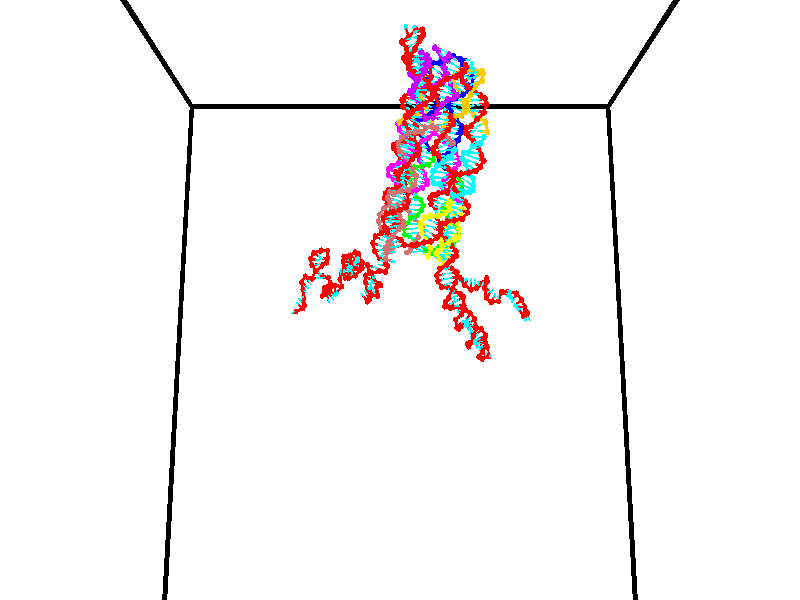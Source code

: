 // switches for output
#declare DRAW_BASES = 1; // possible values are 0, 1; only relevant for DNA ribbons
#declare DRAW_BASES_TYPE = 3; // possible values are 1, 2, 3; only relevant for DNA ribbons
#declare DRAW_FOG = 0; // set to 1 to enable fog

#include "colors.inc"

#include "transforms.inc"
background { rgb <1, 1, 1>}

#default {
   normal{
       ripples 0.25
       frequency 0.20
       turbulence 0.2
       lambda 5
   }
	finish {
		phong 0.1
		phong_size 40.
	}
}

// original window dimensions: 1024x640


// camera settings

camera {
	sky <0, 0.179814, -0.983701>
	up <0, 0.179814, -0.983701>
	right 1.6 * <1, 0, 0>
	location <35, 94.9851, 44.8844>
	look_at <35, 29.7336, 32.9568>
	direction <0, -65.2515, -11.9276>
	angle 67.0682
}


# declare cpy_camera_pos = <35, 94.9851, 44.8844>;
# if (DRAW_FOG = 1)
fog {
	fog_type 2
	up vnormalize(cpy_camera_pos)
	color rgbt<1,1,1,0.3>
	distance 1e-5
	fog_alt 3e-3
	fog_offset 56
}
# end


// LIGHTS

# declare lum = 6;
global_settings {
	ambient_light rgb lum * <0.05, 0.05, 0.05>
	max_trace_level 15
}# declare cpy_direct_light_amount = 0.25;
light_source
{	1000 * <-1, -1.16352, -0.803886>,
	rgb lum * cpy_direct_light_amount
	parallel
}

light_source
{	1000 * <1, 1.16352, 0.803886>,
	rgb lum * cpy_direct_light_amount
	parallel
}

// strand 0

// nucleotide -1

// particle -1
sphere {
	<24.449223, 34.593414, 34.836056> 0.250000
	pigment { color rgbt <1,0,0,0> }
	no_shadow
}
cylinder {
	<24.335943, 34.961010, 34.945793>,  <24.267977, 35.181568, 35.011635>, 0.100000
	pigment { color rgbt <1,0,0,0> }
	no_shadow
}
cylinder {
	<24.335943, 34.961010, 34.945793>,  <24.449223, 34.593414, 34.836056>, 0.100000
	pigment { color rgbt <1,0,0,0> }
	no_shadow
}

// particle -1
sphere {
	<24.335943, 34.961010, 34.945793> 0.100000
	pigment { color rgbt <1,0,0,0> }
	no_shadow
}
sphere {
	0, 1
	scale<0.080000,0.200000,0.300000>
	matrix <-0.482697, 0.110608, -0.868775,
		-0.828736, -0.378461, 0.412267,
		-0.283197, 0.918985, 0.274347,
		24.250984, 35.236706, 35.028099>
	pigment { color rgbt <0,1,1,0> }
	no_shadow
}
cylinder {
	<25.162333, 34.790100, 34.603146>,  <24.449223, 34.593414, 34.836056>, 0.130000
	pigment { color rgbt <1,0,0,0> }
	no_shadow
}

// nucleotide -1

// particle -1
sphere {
	<25.162333, 34.790100, 34.603146> 0.250000
	pigment { color rgbt <1,0,0,0> }
	no_shadow
}
cylinder {
	<24.857475, 34.688507, 34.364941>,  <24.674561, 34.627552, 34.222019>, 0.100000
	pigment { color rgbt <1,0,0,0> }
	no_shadow
}
cylinder {
	<24.857475, 34.688507, 34.364941>,  <25.162333, 34.790100, 34.603146>, 0.100000
	pigment { color rgbt <1,0,0,0> }
	no_shadow
}

// particle -1
sphere {
	<24.857475, 34.688507, 34.364941> 0.100000
	pigment { color rgbt <1,0,0,0> }
	no_shadow
}
sphere {
	0, 1
	scale<0.080000,0.200000,0.300000>
	matrix <0.604398, 0.050543, -0.795078,
		0.232033, -0.965888, 0.114985,
		-0.762145, -0.253981, -0.595508,
		24.628832, 34.612312, 34.186287>
	pigment { color rgbt <0,1,1,0> }
	no_shadow
}
cylinder {
	<25.224102, 34.197388, 34.216038>,  <25.162333, 34.790100, 34.603146>, 0.130000
	pigment { color rgbt <1,0,0,0> }
	no_shadow
}

// nucleotide -1

// particle -1
sphere {
	<25.224102, 34.197388, 34.216038> 0.250000
	pigment { color rgbt <1,0,0,0> }
	no_shadow
}
cylinder {
	<24.988205, 34.442135, 34.005203>,  <24.846666, 34.588982, 33.878704>, 0.100000
	pigment { color rgbt <1,0,0,0> }
	no_shadow
}
cylinder {
	<24.988205, 34.442135, 34.005203>,  <25.224102, 34.197388, 34.216038>, 0.100000
	pigment { color rgbt <1,0,0,0> }
	no_shadow
}

// particle -1
sphere {
	<24.988205, 34.442135, 34.005203> 0.100000
	pigment { color rgbt <1,0,0,0> }
	no_shadow
}
sphere {
	0, 1
	scale<0.080000,0.200000,0.300000>
	matrix <0.564027, -0.155052, -0.811068,
		-0.577992, -0.775614, -0.253669,
		-0.589744, 0.611867, -0.527087,
		24.811281, 34.625694, 33.847076>
	pigment { color rgbt <0,1,1,0> }
	no_shadow
}
cylinder {
	<25.106890, 33.818619, 33.594395>,  <25.224102, 34.197388, 34.216038>, 0.130000
	pigment { color rgbt <1,0,0,0> }
	no_shadow
}

// nucleotide -1

// particle -1
sphere {
	<25.106890, 33.818619, 33.594395> 0.250000
	pigment { color rgbt <1,0,0,0> }
	no_shadow
}
cylinder {
	<25.074366, 34.216087, 33.563381>,  <25.054852, 34.454567, 33.544773>, 0.100000
	pigment { color rgbt <1,0,0,0> }
	no_shadow
}
cylinder {
	<25.074366, 34.216087, 33.563381>,  <25.106890, 33.818619, 33.594395>, 0.100000
	pigment { color rgbt <1,0,0,0> }
	no_shadow
}

// particle -1
sphere {
	<25.074366, 34.216087, 33.563381> 0.100000
	pigment { color rgbt <1,0,0,0> }
	no_shadow
}
sphere {
	0, 1
	scale<0.080000,0.200000,0.300000>
	matrix <0.487257, -0.028234, -0.872802,
		-0.869465, -0.108745, -0.481876,
		-0.081308, 0.993668, -0.077535,
		25.049973, 34.514187, 33.540119>
	pigment { color rgbt <0,1,1,0> }
	no_shadow
}
cylinder {
	<24.999212, 34.000660, 32.836895>,  <25.106890, 33.818619, 33.594395>, 0.130000
	pigment { color rgbt <1,0,0,0> }
	no_shadow
}

// nucleotide -1

// particle -1
sphere {
	<24.999212, 34.000660, 32.836895> 0.250000
	pigment { color rgbt <1,0,0,0> }
	no_shadow
}
cylinder {
	<25.176439, 34.326698, 32.986187>,  <25.282776, 34.522324, 33.075764>, 0.100000
	pigment { color rgbt <1,0,0,0> }
	no_shadow
}
cylinder {
	<25.176439, 34.326698, 32.986187>,  <24.999212, 34.000660, 32.836895>, 0.100000
	pigment { color rgbt <1,0,0,0> }
	no_shadow
}

// particle -1
sphere {
	<25.176439, 34.326698, 32.986187> 0.100000
	pigment { color rgbt <1,0,0,0> }
	no_shadow
}
sphere {
	0, 1
	scale<0.080000,0.200000,0.300000>
	matrix <0.559593, 0.073805, -0.825475,
		-0.700391, 0.574601, -0.423423,
		0.443068, 0.815099, 0.373234,
		25.309361, 34.571228, 33.098156>
	pigment { color rgbt <0,1,1,0> }
	no_shadow
}
cylinder {
	<24.932585, 34.527206, 32.291348>,  <24.999212, 34.000660, 32.836895>, 0.130000
	pigment { color rgbt <1,0,0,0> }
	no_shadow
}

// nucleotide -1

// particle -1
sphere {
	<24.932585, 34.527206, 32.291348> 0.250000
	pigment { color rgbt <1,0,0,0> }
	no_shadow
}
cylinder {
	<25.254105, 34.546349, 32.528538>,  <25.447016, 34.557835, 32.670853>, 0.100000
	pigment { color rgbt <1,0,0,0> }
	no_shadow
}
cylinder {
	<25.254105, 34.546349, 32.528538>,  <24.932585, 34.527206, 32.291348>, 0.100000
	pigment { color rgbt <1,0,0,0> }
	no_shadow
}

// particle -1
sphere {
	<25.254105, 34.546349, 32.528538> 0.100000
	pigment { color rgbt <1,0,0,0> }
	no_shadow
}
sphere {
	0, 1
	scale<0.080000,0.200000,0.300000>
	matrix <0.592292, -0.157665, -0.790147,
		0.055682, 0.986333, -0.155072,
		0.803797, 0.047851, 0.592975,
		25.495243, 34.560703, 32.706429>
	pigment { color rgbt <0,1,1,0> }
	no_shadow
}
cylinder {
	<25.369658, 34.943157, 31.875889>,  <24.932585, 34.527206, 32.291348>, 0.130000
	pigment { color rgbt <1,0,0,0> }
	no_shadow
}

// nucleotide -1

// particle -1
sphere {
	<25.369658, 34.943157, 31.875889> 0.250000
	pigment { color rgbt <1,0,0,0> }
	no_shadow
}
cylinder {
	<25.568329, 34.709114, 32.132313>,  <25.687531, 34.568687, 32.286167>, 0.100000
	pigment { color rgbt <1,0,0,0> }
	no_shadow
}
cylinder {
	<25.568329, 34.709114, 32.132313>,  <25.369658, 34.943157, 31.875889>, 0.100000
	pigment { color rgbt <1,0,0,0> }
	no_shadow
}

// particle -1
sphere {
	<25.568329, 34.709114, 32.132313> 0.100000
	pigment { color rgbt <1,0,0,0> }
	no_shadow
}
sphere {
	0, 1
	scale<0.080000,0.200000,0.300000>
	matrix <0.684408, -0.190195, -0.703854,
		0.533758, 0.788336, 0.305988,
		0.496677, -0.585109, 0.641062,
		25.717331, 34.533581, 32.324631>
	pigment { color rgbt <0,1,1,0> }
	no_shadow
}
cylinder {
	<26.034784, 35.087032, 32.111809>,  <25.369658, 34.943157, 31.875889>, 0.130000
	pigment { color rgbt <1,0,0,0> }
	no_shadow
}

// nucleotide -1

// particle -1
sphere {
	<26.034784, 35.087032, 32.111809> 0.250000
	pigment { color rgbt <1,0,0,0> }
	no_shadow
}
cylinder {
	<26.344435, 34.849365, 32.024456>,  <26.530224, 34.706764, 31.972044>, 0.100000
	pigment { color rgbt <1,0,0,0> }
	no_shadow
}
cylinder {
	<26.344435, 34.849365, 32.024456>,  <26.034784, 35.087032, 32.111809>, 0.100000
	pigment { color rgbt <1,0,0,0> }
	no_shadow
}

// particle -1
sphere {
	<26.344435, 34.849365, 32.024456> 0.100000
	pigment { color rgbt <1,0,0,0> }
	no_shadow
}
sphere {
	0, 1
	scale<0.080000,0.200000,0.300000>
	matrix <-0.254390, 0.023912, -0.966806,
		0.579669, 0.803984, -0.132640,
		0.774125, -0.594170, -0.218386,
		26.576672, 34.671116, 31.958941>
	pigment { color rgbt <0,1,1,0> }
	no_shadow
}
cylinder {
	<26.432951, 35.421528, 31.526464>,  <26.034784, 35.087032, 32.111809>, 0.130000
	pigment { color rgbt <1,0,0,0> }
	no_shadow
}

// nucleotide -1

// particle -1
sphere {
	<26.432951, 35.421528, 31.526464> 0.250000
	pigment { color rgbt <1,0,0,0> }
	no_shadow
}
cylinder {
	<26.581181, 35.050007, 31.527391>,  <26.670118, 34.827095, 31.527948>, 0.100000
	pigment { color rgbt <1,0,0,0> }
	no_shadow
}
cylinder {
	<26.581181, 35.050007, 31.527391>,  <26.432951, 35.421528, 31.526464>, 0.100000
	pigment { color rgbt <1,0,0,0> }
	no_shadow
}

// particle -1
sphere {
	<26.581181, 35.050007, 31.527391> 0.100000
	pigment { color rgbt <1,0,0,0> }
	no_shadow
}
sphere {
	0, 1
	scale<0.080000,0.200000,0.300000>
	matrix <0.085413, 0.031594, -0.995845,
		0.924867, 0.369232, 0.091039,
		0.370574, -0.928800, 0.002317,
		26.692352, 34.771366, 31.528086>
	pigment { color rgbt <0,1,1,0> }
	no_shadow
}
cylinder {
	<27.100027, 35.392204, 31.086416>,  <26.432951, 35.421528, 31.526464>, 0.130000
	pigment { color rgbt <1,0,0,0> }
	no_shadow
}

// nucleotide -1

// particle -1
sphere {
	<27.100027, 35.392204, 31.086416> 0.250000
	pigment { color rgbt <1,0,0,0> }
	no_shadow
}
cylinder {
	<26.961502, 35.017128, 31.097708>,  <26.878387, 34.792080, 31.104483>, 0.100000
	pigment { color rgbt <1,0,0,0> }
	no_shadow
}
cylinder {
	<26.961502, 35.017128, 31.097708>,  <27.100027, 35.392204, 31.086416>, 0.100000
	pigment { color rgbt <1,0,0,0> }
	no_shadow
}

// particle -1
sphere {
	<26.961502, 35.017128, 31.097708> 0.100000
	pigment { color rgbt <1,0,0,0> }
	no_shadow
}
sphere {
	0, 1
	scale<0.080000,0.200000,0.300000>
	matrix <0.080941, -0.059844, -0.994921,
		0.934622, -0.342266, 0.096623,
		-0.346310, -0.937695, 0.028228,
		26.857609, 34.735821, 31.106176>
	pigment { color rgbt <0,1,1,0> }
	no_shadow
}
cylinder {
	<27.531088, 35.026218, 30.697622>,  <27.100027, 35.392204, 31.086416>, 0.130000
	pigment { color rgbt <1,0,0,0> }
	no_shadow
}

// nucleotide -1

// particle -1
sphere {
	<27.531088, 35.026218, 30.697622> 0.250000
	pigment { color rgbt <1,0,0,0> }
	no_shadow
}
cylinder {
	<27.179268, 34.836071, 30.705830>,  <26.968176, 34.721985, 30.710754>, 0.100000
	pigment { color rgbt <1,0,0,0> }
	no_shadow
}
cylinder {
	<27.179268, 34.836071, 30.705830>,  <27.531088, 35.026218, 30.697622>, 0.100000
	pigment { color rgbt <1,0,0,0> }
	no_shadow
}

// particle -1
sphere {
	<27.179268, 34.836071, 30.705830> 0.100000
	pigment { color rgbt <1,0,0,0> }
	no_shadow
}
sphere {
	0, 1
	scale<0.080000,0.200000,0.300000>
	matrix <0.009817, -0.061244, -0.998075,
		0.475707, -0.877654, 0.058534,
		-0.879549, -0.475365, 0.020518,
		26.915403, 34.693462, 30.711985>
	pigment { color rgbt <0,1,1,0> }
	no_shadow
}
cylinder {
	<27.579670, 34.553085, 30.195560>,  <27.531088, 35.026218, 30.697622>, 0.130000
	pigment { color rgbt <1,0,0,0> }
	no_shadow
}

// nucleotide -1

// particle -1
sphere {
	<27.579670, 34.553085, 30.195560> 0.250000
	pigment { color rgbt <1,0,0,0> }
	no_shadow
}
cylinder {
	<27.186527, 34.609612, 30.242933>,  <26.950642, 34.643528, 30.271357>, 0.100000
	pigment { color rgbt <1,0,0,0> }
	no_shadow
}
cylinder {
	<27.186527, 34.609612, 30.242933>,  <27.579670, 34.553085, 30.195560>, 0.100000
	pigment { color rgbt <1,0,0,0> }
	no_shadow
}

// particle -1
sphere {
	<27.186527, 34.609612, 30.242933> 0.100000
	pigment { color rgbt <1,0,0,0> }
	no_shadow
}
sphere {
	0, 1
	scale<0.080000,0.200000,0.300000>
	matrix <-0.112937, 0.046324, -0.992522,
		-0.145747, -0.988880, -0.029570,
		-0.982855, 0.141318, 0.118433,
		26.891670, 34.652008, 30.278463>
	pigment { color rgbt <0,1,1,0> }
	no_shadow
}
cylinder {
	<27.508026, 34.395229, 29.499672>,  <27.579670, 34.553085, 30.195560>, 0.130000
	pigment { color rgbt <1,0,0,0> }
	no_shadow
}

// nucleotide -1

// particle -1
sphere {
	<27.508026, 34.395229, 29.499672> 0.250000
	pigment { color rgbt <1,0,0,0> }
	no_shadow
}
cylinder {
	<27.238804, 34.104488, 29.445009>,  <27.077271, 33.930042, 29.412212>, 0.100000
	pigment { color rgbt <1,0,0,0> }
	no_shadow
}
cylinder {
	<27.238804, 34.104488, 29.445009>,  <27.508026, 34.395229, 29.499672>, 0.100000
	pigment { color rgbt <1,0,0,0> }
	no_shadow
}

// particle -1
sphere {
	<27.238804, 34.104488, 29.445009> 0.100000
	pigment { color rgbt <1,0,0,0> }
	no_shadow
}
sphere {
	0, 1
	scale<0.080000,0.200000,0.300000>
	matrix <-0.621537, 0.455738, 0.637177,
		-0.400858, 0.513792, -0.758506,
		-0.673056, -0.726857, -0.136655,
		27.036886, 33.886433, 29.404013>
	pigment { color rgbt <0,1,1,0> }
	no_shadow
}
cylinder {
	<26.893990, 34.729362, 29.547400>,  <27.508026, 34.395229, 29.499672>, 0.130000
	pigment { color rgbt <1,0,0,0> }
	no_shadow
}

// nucleotide -1

// particle -1
sphere {
	<26.893990, 34.729362, 29.547400> 0.250000
	pigment { color rgbt <1,0,0,0> }
	no_shadow
}
cylinder {
	<26.791807, 34.345940, 29.597845>,  <26.730497, 34.115887, 29.628113>, 0.100000
	pigment { color rgbt <1,0,0,0> }
	no_shadow
}
cylinder {
	<26.791807, 34.345940, 29.597845>,  <26.893990, 34.729362, 29.547400>, 0.100000
	pigment { color rgbt <1,0,0,0> }
	no_shadow
}

// particle -1
sphere {
	<26.791807, 34.345940, 29.597845> 0.100000
	pigment { color rgbt <1,0,0,0> }
	no_shadow
}
sphere {
	0, 1
	scale<0.080000,0.200000,0.300000>
	matrix <-0.568085, 0.254370, 0.782672,
		-0.782318, 0.128295, -0.609523,
		-0.255457, -0.958560, 0.126116,
		26.715170, 34.058372, 29.635679>
	pigment { color rgbt <0,1,1,0> }
	no_shadow
}
cylinder {
	<26.178883, 34.899914, 29.802776>,  <26.893990, 34.729362, 29.547400>, 0.130000
	pigment { color rgbt <1,0,0,0> }
	no_shadow
}

// nucleotide -1

// particle -1
sphere {
	<26.178883, 34.899914, 29.802776> 0.250000
	pigment { color rgbt <1,0,0,0> }
	no_shadow
}
cylinder {
	<26.419180, 34.593456, 29.894100>,  <26.563358, 34.409580, 29.948895>, 0.100000
	pigment { color rgbt <1,0,0,0> }
	no_shadow
}
cylinder {
	<26.419180, 34.593456, 29.894100>,  <26.178883, 34.899914, 29.802776>, 0.100000
	pigment { color rgbt <1,0,0,0> }
	no_shadow
}

// particle -1
sphere {
	<26.419180, 34.593456, 29.894100> 0.100000
	pigment { color rgbt <1,0,0,0> }
	no_shadow
}
sphere {
	0, 1
	scale<0.080000,0.200000,0.300000>
	matrix <-0.273264, 0.071590, 0.959271,
		-0.751289, -0.638664, -0.166353,
		0.600743, -0.766148, 0.228309,
		26.599403, 34.363613, 29.962593>
	pigment { color rgbt <0,1,1,0> }
	no_shadow
}
cylinder {
	<25.795237, 34.526703, 30.249220>,  <26.178883, 34.899914, 29.802776>, 0.130000
	pigment { color rgbt <1,0,0,0> }
	no_shadow
}

// nucleotide -1

// particle -1
sphere {
	<25.795237, 34.526703, 30.249220> 0.250000
	pigment { color rgbt <1,0,0,0> }
	no_shadow
}
cylinder {
	<26.188122, 34.461449, 30.286409>,  <26.423853, 34.422298, 30.308723>, 0.100000
	pigment { color rgbt <1,0,0,0> }
	no_shadow
}
cylinder {
	<26.188122, 34.461449, 30.286409>,  <25.795237, 34.526703, 30.249220>, 0.100000
	pigment { color rgbt <1,0,0,0> }
	no_shadow
}

// particle -1
sphere {
	<26.188122, 34.461449, 30.286409> 0.100000
	pigment { color rgbt <1,0,0,0> }
	no_shadow
}
sphere {
	0, 1
	scale<0.080000,0.200000,0.300000>
	matrix <-0.103841, -0.059384, 0.992819,
		-0.156441, -0.984815, -0.075268,
		0.982213, -0.163133, 0.092974,
		26.482786, 34.412510, 30.314302>
	pigment { color rgbt <0,1,1,0> }
	no_shadow
}
cylinder {
	<25.856667, 33.952076, 30.672594>,  <25.795237, 34.526703, 30.249220>, 0.130000
	pigment { color rgbt <1,0,0,0> }
	no_shadow
}

// nucleotide -1

// particle -1
sphere {
	<25.856667, 33.952076, 30.672594> 0.250000
	pigment { color rgbt <1,0,0,0> }
	no_shadow
}
cylinder {
	<26.182188, 34.184040, 30.687717>,  <26.377501, 34.323219, 30.696791>, 0.100000
	pigment { color rgbt <1,0,0,0> }
	no_shadow
}
cylinder {
	<26.182188, 34.184040, 30.687717>,  <25.856667, 33.952076, 30.672594>, 0.100000
	pigment { color rgbt <1,0,0,0> }
	no_shadow
}

// particle -1
sphere {
	<26.182188, 34.184040, 30.687717> 0.100000
	pigment { color rgbt <1,0,0,0> }
	no_shadow
}
sphere {
	0, 1
	scale<0.080000,0.200000,0.300000>
	matrix <0.054759, -0.141288, 0.988453,
		0.578554, -0.802337, -0.146736,
		0.813804, 0.579908, 0.037808,
		26.426329, 34.358013, 30.699060>
	pigment { color rgbt <0,1,1,0> }
	no_shadow
}
cylinder {
	<26.333931, 33.591171, 31.154921>,  <25.856667, 33.952076, 30.672594>, 0.130000
	pigment { color rgbt <1,0,0,0> }
	no_shadow
}

// nucleotide -1

// particle -1
sphere {
	<26.333931, 33.591171, 31.154921> 0.250000
	pigment { color rgbt <1,0,0,0> }
	no_shadow
}
cylinder {
	<26.489927, 33.958965, 31.135073>,  <26.583525, 34.179642, 31.123165>, 0.100000
	pigment { color rgbt <1,0,0,0> }
	no_shadow
}
cylinder {
	<26.489927, 33.958965, 31.135073>,  <26.333931, 33.591171, 31.154921>, 0.100000
	pigment { color rgbt <1,0,0,0> }
	no_shadow
}

// particle -1
sphere {
	<26.489927, 33.958965, 31.135073> 0.100000
	pigment { color rgbt <1,0,0,0> }
	no_shadow
}
sphere {
	0, 1
	scale<0.080000,0.200000,0.300000>
	matrix <0.269721, -0.062547, 0.960905,
		0.880431, -0.388125, -0.272396,
		0.389989, 0.919482, -0.049618,
		26.606924, 34.234810, 31.120188>
	pigment { color rgbt <0,1,1,0> }
	no_shadow
}
cylinder {
	<26.885477, 33.487541, 31.501038>,  <26.333931, 33.591171, 31.154921>, 0.130000
	pigment { color rgbt <1,0,0,0> }
	no_shadow
}

// nucleotide -1

// particle -1
sphere {
	<26.885477, 33.487541, 31.501038> 0.250000
	pigment { color rgbt <1,0,0,0> }
	no_shadow
}
cylinder {
	<26.818174, 33.881229, 31.522951>,  <26.777792, 34.117443, 31.536100>, 0.100000
	pigment { color rgbt <1,0,0,0> }
	no_shadow
}
cylinder {
	<26.818174, 33.881229, 31.522951>,  <26.885477, 33.487541, 31.501038>, 0.100000
	pigment { color rgbt <1,0,0,0> }
	no_shadow
}

// particle -1
sphere {
	<26.818174, 33.881229, 31.522951> 0.100000
	pigment { color rgbt <1,0,0,0> }
	no_shadow
}
sphere {
	0, 1
	scale<0.080000,0.200000,0.300000>
	matrix <0.480868, 0.033437, 0.876155,
		0.860497, 0.173766, -0.478906,
		-0.168259, 0.984219, 0.054786,
		26.767696, 34.176495, 31.539387>
	pigment { color rgbt <0,1,1,0> }
	no_shadow
}
cylinder {
	<27.571074, 33.839603, 31.743990>,  <26.885477, 33.487541, 31.501038>, 0.130000
	pigment { color rgbt <1,0,0,0> }
	no_shadow
}

// nucleotide -1

// particle -1
sphere {
	<27.571074, 33.839603, 31.743990> 0.250000
	pigment { color rgbt <1,0,0,0> }
	no_shadow
}
cylinder {
	<27.260601, 34.082649, 31.811335>,  <27.074318, 34.228477, 31.851742>, 0.100000
	pigment { color rgbt <1,0,0,0> }
	no_shadow
}
cylinder {
	<27.260601, 34.082649, 31.811335>,  <27.571074, 33.839603, 31.743990>, 0.100000
	pigment { color rgbt <1,0,0,0> }
	no_shadow
}

// particle -1
sphere {
	<27.260601, 34.082649, 31.811335> 0.100000
	pigment { color rgbt <1,0,0,0> }
	no_shadow
}
sphere {
	0, 1
	scale<0.080000,0.200000,0.300000>
	matrix <0.284077, 0.098624, 0.953716,
		0.562888, 0.788084, -0.249160,
		-0.776181, 0.607616, 0.168363,
		27.027746, 34.264935, 31.861843>
	pigment { color rgbt <0,1,1,0> }
	no_shadow
}
cylinder {
	<27.854239, 34.339645, 32.320930>,  <27.571074, 33.839603, 31.743990>, 0.130000
	pigment { color rgbt <1,0,0,0> }
	no_shadow
}

// nucleotide -1

// particle -1
sphere {
	<27.854239, 34.339645, 32.320930> 0.250000
	pigment { color rgbt <1,0,0,0> }
	no_shadow
}
cylinder {
	<27.716465, 34.038460, 32.545219>,  <27.633801, 33.857750, 32.679794>, 0.100000
	pigment { color rgbt <1,0,0,0> }
	no_shadow
}
cylinder {
	<27.716465, 34.038460, 32.545219>,  <27.854239, 34.339645, 32.320930>, 0.100000
	pigment { color rgbt <1,0,0,0> }
	no_shadow
}

// particle -1
sphere {
	<27.716465, 34.038460, 32.545219> 0.100000
	pigment { color rgbt <1,0,0,0> }
	no_shadow
}
sphere {
	0, 1
	scale<0.080000,0.200000,0.300000>
	matrix <0.059181, 0.578672, 0.813410,
		-0.936943, 0.313352, -0.154754,
		-0.344435, -0.752961, 0.560727,
		27.613134, 33.812572, 32.713436>
	pigment { color rgbt <0,1,1,0> }
	no_shadow
}
cylinder {
	<27.283720, 34.527073, 32.809010>,  <27.854239, 34.339645, 32.320930>, 0.130000
	pigment { color rgbt <1,0,0,0> }
	no_shadow
}

// nucleotide -1

// particle -1
sphere {
	<27.283720, 34.527073, 32.809010> 0.250000
	pigment { color rgbt <1,0,0,0> }
	no_shadow
}
cylinder {
	<27.476023, 34.226810, 32.990292>,  <27.591404, 34.046654, 33.099060>, 0.100000
	pigment { color rgbt <1,0,0,0> }
	no_shadow
}
cylinder {
	<27.476023, 34.226810, 32.990292>,  <27.283720, 34.527073, 32.809010>, 0.100000
	pigment { color rgbt <1,0,0,0> }
	no_shadow
}

// particle -1
sphere {
	<27.476023, 34.226810, 32.990292> 0.100000
	pigment { color rgbt <1,0,0,0> }
	no_shadow
}
sphere {
	0, 1
	scale<0.080000,0.200000,0.300000>
	matrix <-0.082150, 0.476020, 0.875589,
		-0.872996, -0.458178, 0.167184,
		0.480759, -0.750652, 0.453203,
		27.620251, 34.001614, 33.126251>
	pigment { color rgbt <0,1,1,0> }
	no_shadow
}
cylinder {
	<27.048815, 34.556267, 33.487568>,  <27.283720, 34.527073, 32.809010>, 0.130000
	pigment { color rgbt <1,0,0,0> }
	no_shadow
}

// nucleotide -1

// particle -1
sphere {
	<27.048815, 34.556267, 33.487568> 0.250000
	pigment { color rgbt <1,0,0,0> }
	no_shadow
}
cylinder {
	<27.406948, 34.380447, 33.458794>,  <27.621828, 34.274956, 33.441528>, 0.100000
	pigment { color rgbt <1,0,0,0> }
	no_shadow
}
cylinder {
	<27.406948, 34.380447, 33.458794>,  <27.048815, 34.556267, 33.487568>, 0.100000
	pigment { color rgbt <1,0,0,0> }
	no_shadow
}

// particle -1
sphere {
	<27.406948, 34.380447, 33.458794> 0.100000
	pigment { color rgbt <1,0,0,0> }
	no_shadow
}
sphere {
	0, 1
	scale<0.080000,0.200000,0.300000>
	matrix <0.270656, 0.408659, 0.871633,
		-0.353732, -0.799870, 0.484853,
		0.895332, -0.439552, -0.071934,
		27.675549, 34.248581, 33.437214>
	pigment { color rgbt <0,1,1,0> }
	no_shadow
}
cylinder {
	<27.577150, 35.052502, 33.377357>,  <27.048815, 34.556267, 33.487568>, 0.130000
	pigment { color rgbt <1,0,0,0> }
	no_shadow
}

// nucleotide -1

// particle -1
sphere {
	<27.577150, 35.052502, 33.377357> 0.250000
	pigment { color rgbt <1,0,0,0> }
	no_shadow
}
cylinder {
	<27.706699, 35.126053, 33.748581>,  <27.784428, 35.170181, 33.971317>, 0.100000
	pigment { color rgbt <1,0,0,0> }
	no_shadow
}
cylinder {
	<27.706699, 35.126053, 33.748581>,  <27.577150, 35.052502, 33.377357>, 0.100000
	pigment { color rgbt <1,0,0,0> }
	no_shadow
}

// particle -1
sphere {
	<27.706699, 35.126053, 33.748581> 0.100000
	pigment { color rgbt <1,0,0,0> }
	no_shadow
}
sphere {
	0, 1
	scale<0.080000,0.200000,0.300000>
	matrix <0.924191, 0.148395, -0.351922,
		-0.202430, 0.971683, -0.121876,
		0.323871, 0.183876, 0.928061,
		27.803862, 35.181217, 34.027000>
	pigment { color rgbt <0,1,1,0> }
	no_shadow
}
cylinder {
	<27.838703, 35.730213, 33.387882>,  <27.577150, 35.052502, 33.377357>, 0.130000
	pigment { color rgbt <1,0,0,0> }
	no_shadow
}

// nucleotide -1

// particle -1
sphere {
	<27.838703, 35.730213, 33.387882> 0.250000
	pigment { color rgbt <1,0,0,0> }
	no_shadow
}
cylinder {
	<28.037014, 35.481236, 33.630131>,  <28.156000, 35.331848, 33.775478>, 0.100000
	pigment { color rgbt <1,0,0,0> }
	no_shadow
}
cylinder {
	<28.037014, 35.481236, 33.630131>,  <27.838703, 35.730213, 33.387882>, 0.100000
	pigment { color rgbt <1,0,0,0> }
	no_shadow
}

// particle -1
sphere {
	<28.037014, 35.481236, 33.630131> 0.100000
	pigment { color rgbt <1,0,0,0> }
	no_shadow
}
sphere {
	0, 1
	scale<0.080000,0.200000,0.300000>
	matrix <0.842486, 0.175470, -0.509339,
		0.210765, 0.762744, 0.611391,
		0.495777, -0.622440, 0.605619,
		28.185747, 35.294502, 33.811817>
	pigment { color rgbt <0,1,1,0> }
	no_shadow
}
cylinder {
	<27.990540, 36.447636, 33.231953>,  <27.838703, 35.730213, 33.387882>, 0.130000
	pigment { color rgbt <1,0,0,0> }
	no_shadow
}

// nucleotide -1

// particle -1
sphere {
	<27.990540, 36.447636, 33.231953> 0.250000
	pigment { color rgbt <1,0,0,0> }
	no_shadow
}
cylinder {
	<28.254356, 36.285137, 33.484924>,  <28.412645, 36.187637, 33.636707>, 0.100000
	pigment { color rgbt <1,0,0,0> }
	no_shadow
}
cylinder {
	<28.254356, 36.285137, 33.484924>,  <27.990540, 36.447636, 33.231953>, 0.100000
	pigment { color rgbt <1,0,0,0> }
	no_shadow
}

// particle -1
sphere {
	<28.254356, 36.285137, 33.484924> 0.100000
	pigment { color rgbt <1,0,0,0> }
	no_shadow
}
sphere {
	0, 1
	scale<0.080000,0.200000,0.300000>
	matrix <0.063311, -0.808354, -0.585282,
		0.748998, 0.426057, -0.507423,
		0.659541, -0.406249, 0.632430,
		28.452219, 36.163261, 33.674652>
	pigment { color rgbt <0,1,1,0> }
	no_shadow
}
cylinder {
	<28.495232, 36.019650, 32.885098>,  <27.990540, 36.447636, 33.231953>, 0.130000
	pigment { color rgbt <1,0,0,0> }
	no_shadow
}

// nucleotide -1

// particle -1
sphere {
	<28.495232, 36.019650, 32.885098> 0.250000
	pigment { color rgbt <1,0,0,0> }
	no_shadow
}
cylinder {
	<28.543692, 35.881676, 33.257408>,  <28.572767, 35.798889, 33.480793>, 0.100000
	pigment { color rgbt <1,0,0,0> }
	no_shadow
}
cylinder {
	<28.543692, 35.881676, 33.257408>,  <28.495232, 36.019650, 32.885098>, 0.100000
	pigment { color rgbt <1,0,0,0> }
	no_shadow
}

// particle -1
sphere {
	<28.543692, 35.881676, 33.257408> 0.100000
	pigment { color rgbt <1,0,0,0> }
	no_shadow
}
sphere {
	0, 1
	scale<0.080000,0.200000,0.300000>
	matrix <0.241970, -0.899133, -0.364706,
		0.962691, 0.269404, -0.025465,
		0.121150, -0.344937, 0.930775,
		28.580036, 35.778194, 33.536640>
	pigment { color rgbt <0,1,1,0> }
	no_shadow
}
cylinder {
	<29.151815, 35.673546, 32.896290>,  <28.495232, 36.019650, 32.885098>, 0.130000
	pigment { color rgbt <1,0,0,0> }
	no_shadow
}

// nucleotide -1

// particle -1
sphere {
	<29.151815, 35.673546, 32.896290> 0.250000
	pigment { color rgbt <1,0,0,0> }
	no_shadow
}
cylinder {
	<28.870804, 35.541016, 33.148220>,  <28.702196, 35.461498, 33.299377>, 0.100000
	pigment { color rgbt <1,0,0,0> }
	no_shadow
}
cylinder {
	<28.870804, 35.541016, 33.148220>,  <29.151815, 35.673546, 32.896290>, 0.100000
	pigment { color rgbt <1,0,0,0> }
	no_shadow
}

// particle -1
sphere {
	<28.870804, 35.541016, 33.148220> 0.100000
	pigment { color rgbt <1,0,0,0> }
	no_shadow
}
sphere {
	0, 1
	scale<0.080000,0.200000,0.300000>
	matrix <0.157210, -0.935402, -0.316715,
		0.694072, -0.123488, 0.709236,
		-0.702531, -0.331322, 0.629823,
		28.660044, 35.441620, 33.337166>
	pigment { color rgbt <0,1,1,0> }
	no_shadow
}
cylinder {
	<28.931221, 35.310417, 32.212677>,  <29.151815, 35.673546, 32.896290>, 0.130000
	pigment { color rgbt <1,0,0,0> }
	no_shadow
}

// nucleotide -1

// particle -1
sphere {
	<28.931221, 35.310417, 32.212677> 0.250000
	pigment { color rgbt <1,0,0,0> }
	no_shadow
}
cylinder {
	<28.978260, 35.543114, 31.890745>,  <29.006483, 35.682732, 31.697586>, 0.100000
	pigment { color rgbt <1,0,0,0> }
	no_shadow
}
cylinder {
	<28.978260, 35.543114, 31.890745>,  <28.931221, 35.310417, 32.212677>, 0.100000
	pigment { color rgbt <1,0,0,0> }
	no_shadow
}

// particle -1
sphere {
	<28.978260, 35.543114, 31.890745> 0.100000
	pigment { color rgbt <1,0,0,0> }
	no_shadow
}
sphere {
	0, 1
	scale<0.080000,0.200000,0.300000>
	matrix <0.881466, -0.434417, -0.185204,
		-0.457371, -0.687650, -0.563869,
		0.117599, 0.581739, -0.804830,
		29.013540, 35.717636, 31.649296>
	pigment { color rgbt <0,1,1,0> }
	no_shadow
}
cylinder {
	<29.064501, 34.962551, 31.592627>,  <28.931221, 35.310417, 32.212677>, 0.130000
	pigment { color rgbt <1,0,0,0> }
	no_shadow
}

// nucleotide -1

// particle -1
sphere {
	<29.064501, 34.962551, 31.592627> 0.250000
	pigment { color rgbt <1,0,0,0> }
	no_shadow
}
cylinder {
	<29.244879, 35.318336, 31.562941>,  <29.353106, 35.531807, 31.545130>, 0.100000
	pigment { color rgbt <1,0,0,0> }
	no_shadow
}
cylinder {
	<29.244879, 35.318336, 31.562941>,  <29.064501, 34.962551, 31.592627>, 0.100000
	pigment { color rgbt <1,0,0,0> }
	no_shadow
}

// particle -1
sphere {
	<29.244879, 35.318336, 31.562941> 0.100000
	pigment { color rgbt <1,0,0,0> }
	no_shadow
}
sphere {
	0, 1
	scale<0.080000,0.200000,0.300000>
	matrix <0.812807, -0.443589, -0.377589,
		-0.368771, 0.109951, -0.922994,
		0.450947, 0.889460, -0.074214,
		29.380163, 35.585175, 31.540676>
	pigment { color rgbt <0,1,1,0> }
	no_shadow
}
cylinder {
	<29.323256, 35.034237, 31.034658>,  <29.064501, 34.962551, 31.592627>, 0.130000
	pigment { color rgbt <1,0,0,0> }
	no_shadow
}

// nucleotide -1

// particle -1
sphere {
	<29.323256, 35.034237, 31.034658> 0.250000
	pigment { color rgbt <1,0,0,0> }
	no_shadow
}
cylinder {
	<29.565891, 35.300003, 31.209290>,  <29.711472, 35.459465, 31.314068>, 0.100000
	pigment { color rgbt <1,0,0,0> }
	no_shadow
}
cylinder {
	<29.565891, 35.300003, 31.209290>,  <29.323256, 35.034237, 31.034658>, 0.100000
	pigment { color rgbt <1,0,0,0> }
	no_shadow
}

// particle -1
sphere {
	<29.565891, 35.300003, 31.209290> 0.100000
	pigment { color rgbt <1,0,0,0> }
	no_shadow
}
sphere {
	0, 1
	scale<0.080000,0.200000,0.300000>
	matrix <0.786607, -0.421915, -0.450819,
		-0.115334, 0.616876, -0.778564,
		0.606587, 0.664419, 0.436577,
		29.747868, 35.499329, 31.340263>
	pigment { color rgbt <0,1,1,0> }
	no_shadow
}
cylinder {
	<29.138941, 34.590317, 30.523632>,  <29.323256, 35.034237, 31.034658>, 0.130000
	pigment { color rgbt <1,0,0,0> }
	no_shadow
}

// nucleotide -1

// particle -1
sphere {
	<29.138941, 34.590317, 30.523632> 0.250000
	pigment { color rgbt <1,0,0,0> }
	no_shadow
}
cylinder {
	<29.503092, 34.429131, 30.486046>,  <29.721582, 34.332420, 30.463493>, 0.100000
	pigment { color rgbt <1,0,0,0> }
	no_shadow
}
cylinder {
	<29.503092, 34.429131, 30.486046>,  <29.138941, 34.590317, 30.523632>, 0.100000
	pigment { color rgbt <1,0,0,0> }
	no_shadow
}

// particle -1
sphere {
	<29.503092, 34.429131, 30.486046> 0.100000
	pigment { color rgbt <1,0,0,0> }
	no_shadow
}
sphere {
	0, 1
	scale<0.080000,0.200000,0.300000>
	matrix <-0.397015, -0.914660, 0.075998,
		-0.116572, -0.031881, -0.992670,
		0.910379, -0.402964, -0.093967,
		29.776205, 34.308243, 30.457855>
	pigment { color rgbt <0,1,1,0> }
	no_shadow
}
cylinder {
	<29.182783, 34.139992, 29.942013>,  <29.138941, 34.590317, 30.523632>, 0.130000
	pigment { color rgbt <1,0,0,0> }
	no_shadow
}

// nucleotide -1

// particle -1
sphere {
	<29.182783, 34.139992, 29.942013> 0.250000
	pigment { color rgbt <1,0,0,0> }
	no_shadow
}
cylinder {
	<29.468412, 34.012489, 30.191330>,  <29.639790, 33.935989, 30.340919>, 0.100000
	pigment { color rgbt <1,0,0,0> }
	no_shadow
}
cylinder {
	<29.468412, 34.012489, 30.191330>,  <29.182783, 34.139992, 29.942013>, 0.100000
	pigment { color rgbt <1,0,0,0> }
	no_shadow
}

// particle -1
sphere {
	<29.468412, 34.012489, 30.191330> 0.100000
	pigment { color rgbt <1,0,0,0> }
	no_shadow
}
sphere {
	0, 1
	scale<0.080000,0.200000,0.300000>
	matrix <-0.398853, -0.916937, -0.011986,
		0.575341, -0.240043, -0.781897,
		0.714073, -0.318758, 0.623293,
		29.682634, 33.916862, 30.378317>
	pigment { color rgbt <0,1,1,0> }
	no_shadow
}
cylinder {
	<29.355051, 33.380005, 29.757389>,  <29.182783, 34.139992, 29.942013>, 0.130000
	pigment { color rgbt <1,0,0,0> }
	no_shadow
}

// nucleotide -1

// particle -1
sphere {
	<29.355051, 33.380005, 29.757389> 0.250000
	pigment { color rgbt <1,0,0,0> }
	no_shadow
}
cylinder {
	<29.544983, 33.390770, 30.109255>,  <29.658941, 33.397228, 30.320375>, 0.100000
	pigment { color rgbt <1,0,0,0> }
	no_shadow
}
cylinder {
	<29.544983, 33.390770, 30.109255>,  <29.355051, 33.380005, 29.757389>, 0.100000
	pigment { color rgbt <1,0,0,0> }
	no_shadow
}

// particle -1
sphere {
	<29.544983, 33.390770, 30.109255> 0.100000
	pigment { color rgbt <1,0,0,0> }
	no_shadow
}
sphere {
	0, 1
	scale<0.080000,0.200000,0.300000>
	matrix <-0.231512, -0.960509, 0.154349,
		0.849082, -0.276943, -0.449848,
		0.474829, 0.026910, 0.879666,
		29.687431, 33.398842, 30.373156>
	pigment { color rgbt <0,1,1,0> }
	no_shadow
}
cylinder {
	<29.544510, 32.669018, 29.848116>,  <29.355051, 33.380005, 29.757389>, 0.130000
	pigment { color rgbt <1,0,0,0> }
	no_shadow
}

// nucleotide -1

// particle -1
sphere {
	<29.544510, 32.669018, 29.848116> 0.250000
	pigment { color rgbt <1,0,0,0> }
	no_shadow
}
cylinder {
	<29.616333, 32.868748, 30.187157>,  <29.659428, 32.988586, 30.390581>, 0.100000
	pigment { color rgbt <1,0,0,0> }
	no_shadow
}
cylinder {
	<29.616333, 32.868748, 30.187157>,  <29.544510, 32.669018, 29.848116>, 0.100000
	pigment { color rgbt <1,0,0,0> }
	no_shadow
}

// particle -1
sphere {
	<29.616333, 32.868748, 30.187157> 0.100000
	pigment { color rgbt <1,0,0,0> }
	no_shadow
}
sphere {
	0, 1
	scale<0.080000,0.200000,0.300000>
	matrix <-0.426902, -0.736700, 0.524430,
		0.886292, -0.456009, 0.080883,
		0.179558, 0.499328, 0.847603,
		29.670200, 33.018547, 30.441437>
	pigment { color rgbt <0,1,1,0> }
	no_shadow
}
cylinder {
	<29.482607, 32.188755, 30.363737>,  <29.544510, 32.669018, 29.848116>, 0.130000
	pigment { color rgbt <1,0,0,0> }
	no_shadow
}

// nucleotide -1

// particle -1
sphere {
	<29.482607, 32.188755, 30.363737> 0.250000
	pigment { color rgbt <1,0,0,0> }
	no_shadow
}
cylinder {
	<29.454479, 32.523579, 30.580770>,  <29.437603, 32.724472, 30.710991>, 0.100000
	pigment { color rgbt <1,0,0,0> }
	no_shadow
}
cylinder {
	<29.454479, 32.523579, 30.580770>,  <29.482607, 32.188755, 30.363737>, 0.100000
	pigment { color rgbt <1,0,0,0> }
	no_shadow
}

// particle -1
sphere {
	<29.454479, 32.523579, 30.580770> 0.100000
	pigment { color rgbt <1,0,0,0> }
	no_shadow
}
sphere {
	0, 1
	scale<0.080000,0.200000,0.300000>
	matrix <-0.618401, -0.463376, 0.634715,
		0.782710, -0.290900, 0.550220,
		-0.070321, 0.837055, 0.542582,
		29.433384, 32.774696, 30.743546>
	pigment { color rgbt <0,1,1,0> }
	no_shadow
}
cylinder {
	<29.051369, 32.336449, 30.952662>,  <29.482607, 32.188755, 30.363737>, 0.130000
	pigment { color rgbt <1,0,0,0> }
	no_shadow
}

// nucleotide -1

// particle -1
sphere {
	<29.051369, 32.336449, 30.952662> 0.250000
	pigment { color rgbt <1,0,0,0> }
	no_shadow
}
cylinder {
	<29.444395, 32.334061, 31.026991>,  <29.680210, 32.332626, 31.071589>, 0.100000
	pigment { color rgbt <1,0,0,0> }
	no_shadow
}
cylinder {
	<29.444395, 32.334061, 31.026991>,  <29.051369, 32.336449, 30.952662>, 0.100000
	pigment { color rgbt <1,0,0,0> }
	no_shadow
}

// particle -1
sphere {
	<29.444395, 32.334061, 31.026991> 0.100000
	pigment { color rgbt <1,0,0,0> }
	no_shadow
}
sphere {
	0, 1
	scale<0.080000,0.200000,0.300000>
	matrix <-0.006694, 0.997699, 0.067467,
		-0.185801, -0.067535, 0.980264,
		0.982565, -0.005974, 0.185825,
		29.739164, 32.332268, 31.082739>
	pigment { color rgbt <0,1,1,0> }
	no_shadow
}
cylinder {
	<29.250626, 32.819122, 31.555151>,  <29.051369, 32.336449, 30.952662>, 0.130000
	pigment { color rgbt <1,0,0,0> }
	no_shadow
}

// nucleotide -1

// particle -1
sphere {
	<29.250626, 32.819122, 31.555151> 0.250000
	pigment { color rgbt <1,0,0,0> }
	no_shadow
}
cylinder {
	<29.541697, 32.767094, 31.285763>,  <29.716339, 32.735874, 31.124130>, 0.100000
	pigment { color rgbt <1,0,0,0> }
	no_shadow
}
cylinder {
	<29.541697, 32.767094, 31.285763>,  <29.250626, 32.819122, 31.555151>, 0.100000
	pigment { color rgbt <1,0,0,0> }
	no_shadow
}

// particle -1
sphere {
	<29.541697, 32.767094, 31.285763> 0.100000
	pigment { color rgbt <1,0,0,0> }
	no_shadow
}
sphere {
	0, 1
	scale<0.080000,0.200000,0.300000>
	matrix <0.134240, 0.989874, -0.046141,
		0.672653, -0.056831, 0.737772,
		0.727679, -0.130075, -0.673471,
		29.760000, 32.728069, 31.083721>
	pigment { color rgbt <0,1,1,0> }
	no_shadow
}
cylinder {
	<29.635984, 33.375706, 31.686176>,  <29.250626, 32.819122, 31.555151>, 0.130000
	pigment { color rgbt <1,0,0,0> }
	no_shadow
}

// nucleotide -1

// particle -1
sphere {
	<29.635984, 33.375706, 31.686176> 0.250000
	pigment { color rgbt <1,0,0,0> }
	no_shadow
}
cylinder {
	<29.727804, 33.232933, 31.323982>,  <29.782896, 33.147270, 31.106667>, 0.100000
	pigment { color rgbt <1,0,0,0> }
	no_shadow
}
cylinder {
	<29.727804, 33.232933, 31.323982>,  <29.635984, 33.375706, 31.686176>, 0.100000
	pigment { color rgbt <1,0,0,0> }
	no_shadow
}

// particle -1
sphere {
	<29.727804, 33.232933, 31.323982> 0.100000
	pigment { color rgbt <1,0,0,0> }
	no_shadow
}
sphere {
	0, 1
	scale<0.080000,0.200000,0.300000>
	matrix <0.176881, 0.930135, -0.321811,
		0.957090, -0.086292, 0.276646,
		0.229548, -0.356936, -0.905486,
		29.796669, 33.125851, 31.052336>
	pigment { color rgbt <0,1,1,0> }
	no_shadow
}
cylinder {
	<30.351648, 33.541252, 31.512583>,  <29.635984, 33.375706, 31.686176>, 0.130000
	pigment { color rgbt <1,0,0,0> }
	no_shadow
}

// nucleotide -1

// particle -1
sphere {
	<30.351648, 33.541252, 31.512583> 0.250000
	pigment { color rgbt <1,0,0,0> }
	no_shadow
}
cylinder {
	<30.155666, 33.473248, 31.170580>,  <30.038076, 33.432446, 30.965378>, 0.100000
	pigment { color rgbt <1,0,0,0> }
	no_shadow
}
cylinder {
	<30.155666, 33.473248, 31.170580>,  <30.351648, 33.541252, 31.512583>, 0.100000
	pigment { color rgbt <1,0,0,0> }
	no_shadow
}

// particle -1
sphere {
	<30.155666, 33.473248, 31.170580> 0.100000
	pigment { color rgbt <1,0,0,0> }
	no_shadow
}
sphere {
	0, 1
	scale<0.080000,0.200000,0.300000>
	matrix <0.274166, 0.900978, -0.336262,
		0.827512, -0.399167, -0.394828,
		-0.489956, -0.170013, -0.855008,
		30.008680, 33.422245, 30.914078>
	pigment { color rgbt <0,1,1,0> }
	no_shadow
}
cylinder {
	<30.806566, 33.679729, 31.020258>,  <30.351648, 33.541252, 31.512583>, 0.130000
	pigment { color rgbt <1,0,0,0> }
	no_shadow
}

// nucleotide -1

// particle -1
sphere {
	<30.806566, 33.679729, 31.020258> 0.250000
	pigment { color rgbt <1,0,0,0> }
	no_shadow
}
cylinder {
	<30.438467, 33.740707, 30.876087>,  <30.217607, 33.777294, 30.789585>, 0.100000
	pigment { color rgbt <1,0,0,0> }
	no_shadow
}
cylinder {
	<30.438467, 33.740707, 30.876087>,  <30.806566, 33.679729, 31.020258>, 0.100000
	pigment { color rgbt <1,0,0,0> }
	no_shadow
}

// particle -1
sphere {
	<30.438467, 33.740707, 30.876087> 0.100000
	pigment { color rgbt <1,0,0,0> }
	no_shadow
}
sphere {
	0, 1
	scale<0.080000,0.200000,0.300000>
	matrix <0.279779, 0.900257, -0.333558,
		0.273625, -0.407795, -0.871110,
		-0.920246, 0.152449, -0.360425,
		30.162394, 33.786442, 30.767960>
	pigment { color rgbt <0,1,1,0> }
	no_shadow
}
cylinder {
	<30.933924, 33.820534, 30.294153>,  <30.806566, 33.679729, 31.020258>, 0.130000
	pigment { color rgbt <1,0,0,0> }
	no_shadow
}

// nucleotide -1

// particle -1
sphere {
	<30.933924, 33.820534, 30.294153> 0.250000
	pigment { color rgbt <1,0,0,0> }
	no_shadow
}
cylinder {
	<30.581915, 33.971989, 30.408833>,  <30.370710, 34.062862, 30.477640>, 0.100000
	pigment { color rgbt <1,0,0,0> }
	no_shadow
}
cylinder {
	<30.581915, 33.971989, 30.408833>,  <30.933924, 33.820534, 30.294153>, 0.100000
	pigment { color rgbt <1,0,0,0> }
	no_shadow
}

// particle -1
sphere {
	<30.581915, 33.971989, 30.408833> 0.100000
	pigment { color rgbt <1,0,0,0> }
	no_shadow
}
sphere {
	0, 1
	scale<0.080000,0.200000,0.300000>
	matrix <0.311370, 0.915791, -0.253723,
		-0.358627, -0.134012, -0.923811,
		-0.880020, 0.378639, 0.286700,
		30.317909, 34.085579, 30.494843>
	pigment { color rgbt <0,1,1,0> }
	no_shadow
}
cylinder {
	<30.736835, 34.253777, 29.755655>,  <30.933924, 33.820534, 30.294153>, 0.130000
	pigment { color rgbt <1,0,0,0> }
	no_shadow
}

// nucleotide -1

// particle -1
sphere {
	<30.736835, 34.253777, 29.755655> 0.250000
	pigment { color rgbt <1,0,0,0> }
	no_shadow
}
cylinder {
	<30.621113, 34.335640, 30.129696>,  <30.551680, 34.384758, 30.354120>, 0.100000
	pigment { color rgbt <1,0,0,0> }
	no_shadow
}
cylinder {
	<30.621113, 34.335640, 30.129696>,  <30.736835, 34.253777, 29.755655>, 0.100000
	pigment { color rgbt <1,0,0,0> }
	no_shadow
}

// particle -1
sphere {
	<30.621113, 34.335640, 30.129696> 0.100000
	pigment { color rgbt <1,0,0,0> }
	no_shadow
}
sphere {
	0, 1
	scale<0.080000,0.200000,0.300000>
	matrix <0.200458, 0.968171, -0.149875,
		-0.936012, 0.144089, -0.321124,
		-0.289307, 0.204657, 0.935103,
		30.534321, 34.397038, 30.410227>
	pigment { color rgbt <0,1,1,0> }
	no_shadow
}
cylinder {
	<30.416441, 34.884716, 29.734648>,  <30.736835, 34.253777, 29.755655>, 0.130000
	pigment { color rgbt <1,0,0,0> }
	no_shadow
}

// nucleotide -1

// particle -1
sphere {
	<30.416441, 34.884716, 29.734648> 0.250000
	pigment { color rgbt <1,0,0,0> }
	no_shadow
}
cylinder {
	<30.529669, 34.841984, 30.115900>,  <30.597607, 34.816345, 30.344652>, 0.100000
	pigment { color rgbt <1,0,0,0> }
	no_shadow
}
cylinder {
	<30.529669, 34.841984, 30.115900>,  <30.416441, 34.884716, 29.734648>, 0.100000
	pigment { color rgbt <1,0,0,0> }
	no_shadow
}

// particle -1
sphere {
	<30.529669, 34.841984, 30.115900> 0.100000
	pigment { color rgbt <1,0,0,0> }
	no_shadow
}
sphere {
	0, 1
	scale<0.080000,0.200000,0.300000>
	matrix <0.213778, 0.975804, 0.045883,
		-0.934970, 0.190770, 0.299061,
		0.283071, -0.106832, 0.953130,
		30.614590, 34.809933, 30.401838>
	pigment { color rgbt <0,1,1,0> }
	no_shadow
}
cylinder {
	<29.964190, 35.333492, 30.132458>,  <30.416441, 34.884716, 29.734648>, 0.130000
	pigment { color rgbt <1,0,0,0> }
	no_shadow
}

// nucleotide -1

// particle -1
sphere {
	<29.964190, 35.333492, 30.132458> 0.250000
	pigment { color rgbt <1,0,0,0> }
	no_shadow
}
cylinder {
	<30.314390, 35.280125, 30.318232>,  <30.524511, 35.248104, 30.429695>, 0.100000
	pigment { color rgbt <1,0,0,0> }
	no_shadow
}
cylinder {
	<30.314390, 35.280125, 30.318232>,  <29.964190, 35.333492, 30.132458>, 0.100000
	pigment { color rgbt <1,0,0,0> }
	no_shadow
}

// particle -1
sphere {
	<30.314390, 35.280125, 30.318232> 0.100000
	pigment { color rgbt <1,0,0,0> }
	no_shadow
}
sphere {
	0, 1
	scale<0.080000,0.200000,0.300000>
	matrix <0.137731, 0.990159, 0.024808,
		-0.463172, 0.042248, 0.885261,
		0.875501, -0.133418, 0.464432,
		30.577040, 35.240101, 30.457561>
	pigment { color rgbt <0,1,1,0> }
	no_shadow
}
cylinder {
	<30.015852, 35.590263, 30.777533>,  <29.964190, 35.333492, 30.132458>, 0.130000
	pigment { color rgbt <1,0,0,0> }
	no_shadow
}

// nucleotide -1

// particle -1
sphere {
	<30.015852, 35.590263, 30.777533> 0.250000
	pigment { color rgbt <1,0,0,0> }
	no_shadow
}
cylinder {
	<30.386814, 35.597485, 30.628082>,  <30.609390, 35.601818, 30.538412>, 0.100000
	pigment { color rgbt <1,0,0,0> }
	no_shadow
}
cylinder {
	<30.386814, 35.597485, 30.628082>,  <30.015852, 35.590263, 30.777533>, 0.100000
	pigment { color rgbt <1,0,0,0> }
	no_shadow
}

// particle -1
sphere {
	<30.386814, 35.597485, 30.628082> 0.100000
	pigment { color rgbt <1,0,0,0> }
	no_shadow
}
sphere {
	0, 1
	scale<0.080000,0.200000,0.300000>
	matrix <0.160638, 0.882815, 0.441398,
		0.337813, -0.469373, 0.815825,
		0.927404, 0.018058, -0.373626,
		30.665035, 35.602901, 30.515995>
	pigment { color rgbt <0,1,1,0> }
	no_shadow
}
cylinder {
	<30.550623, 35.694775, 31.327408>,  <30.015852, 35.590263, 30.777533>, 0.130000
	pigment { color rgbt <1,0,0,0> }
	no_shadow
}

// nucleotide -1

// particle -1
sphere {
	<30.550623, 35.694775, 31.327408> 0.250000
	pigment { color rgbt <1,0,0,0> }
	no_shadow
}
cylinder {
	<30.680666, 35.816128, 30.969131>,  <30.758692, 35.888939, 30.754166>, 0.100000
	pigment { color rgbt <1,0,0,0> }
	no_shadow
}
cylinder {
	<30.680666, 35.816128, 30.969131>,  <30.550623, 35.694775, 31.327408>, 0.100000
	pigment { color rgbt <1,0,0,0> }
	no_shadow
}

// particle -1
sphere {
	<30.680666, 35.816128, 30.969131> 0.100000
	pigment { color rgbt <1,0,0,0> }
	no_shadow
}
sphere {
	0, 1
	scale<0.080000,0.200000,0.300000>
	matrix <0.143164, 0.920436, 0.363732,
		0.934778, -0.246483, 0.255806,
		0.325107, 0.303387, -0.895691,
		30.778198, 35.907143, 30.700424>
	pigment { color rgbt <0,1,1,0> }
	no_shadow
}
cylinder {
	<31.215998, 35.995121, 31.406765>,  <30.550623, 35.694775, 31.327408>, 0.130000
	pigment { color rgbt <1,0,0,0> }
	no_shadow
}

// nucleotide -1

// particle -1
sphere {
	<31.215998, 35.995121, 31.406765> 0.250000
	pigment { color rgbt <1,0,0,0> }
	no_shadow
}
cylinder {
	<30.958973, 36.140411, 31.136896>,  <30.804758, 36.227585, 30.974976>, 0.100000
	pigment { color rgbt <1,0,0,0> }
	no_shadow
}
cylinder {
	<30.958973, 36.140411, 31.136896>,  <31.215998, 35.995121, 31.406765>, 0.100000
	pigment { color rgbt <1,0,0,0> }
	no_shadow
}

// particle -1
sphere {
	<30.958973, 36.140411, 31.136896> 0.100000
	pigment { color rgbt <1,0,0,0> }
	no_shadow
}
sphere {
	0, 1
	scale<0.080000,0.200000,0.300000>
	matrix <-0.137236, 0.811712, 0.567706,
		0.753842, 0.457377, -0.471729,
		-0.642563, 0.363222, -0.674672,
		30.766205, 36.249378, 30.934494>
	pigment { color rgbt <0,1,1,0> }
	no_shadow
}
cylinder {
	<31.298594, 36.743465, 31.138056>,  <31.215998, 35.995121, 31.406765>, 0.130000
	pigment { color rgbt <1,0,0,0> }
	no_shadow
}

// nucleotide -1

// particle -1
sphere {
	<31.298594, 36.743465, 31.138056> 0.250000
	pigment { color rgbt <1,0,0,0> }
	no_shadow
}
cylinder {
	<30.915400, 36.633640, 31.171242>,  <30.685484, 36.567745, 31.191154>, 0.100000
	pigment { color rgbt <1,0,0,0> }
	no_shadow
}
cylinder {
	<30.915400, 36.633640, 31.171242>,  <31.298594, 36.743465, 31.138056>, 0.100000
	pigment { color rgbt <1,0,0,0> }
	no_shadow
}

// particle -1
sphere {
	<30.915400, 36.633640, 31.171242> 0.100000
	pigment { color rgbt <1,0,0,0> }
	no_shadow
}
sphere {
	0, 1
	scale<0.080000,0.200000,0.300000>
	matrix <-0.140199, 0.700598, 0.699648,
		-0.250221, 0.658620, -0.709655,
		-0.957984, -0.274559, 0.082966,
		30.628004, 36.551273, 31.196131>
	pigment { color rgbt <0,1,1,0> }
	no_shadow
}
cylinder {
	<31.828987, 37.353996, 31.454588>,  <31.298594, 36.743465, 31.138056>, 0.130000
	pigment { color rgbt <1,0,0,0> }
	no_shadow
}

// nucleotide -1

// particle -1
sphere {
	<31.828987, 37.353996, 31.454588> 0.250000
	pigment { color rgbt <1,0,0,0> }
	no_shadow
}
cylinder {
	<32.206081, 37.417068, 31.572151>,  <32.432339, 37.454914, 31.642689>, 0.100000
	pigment { color rgbt <1,0,0,0> }
	no_shadow
}
cylinder {
	<32.206081, 37.417068, 31.572151>,  <31.828987, 37.353996, 31.454588>, 0.100000
	pigment { color rgbt <1,0,0,0> }
	no_shadow
}

// particle -1
sphere {
	<32.206081, 37.417068, 31.572151> 0.100000
	pigment { color rgbt <1,0,0,0> }
	no_shadow
}
sphere {
	0, 1
	scale<0.080000,0.200000,0.300000>
	matrix <-0.271477, -0.149176, 0.950814,
		0.193772, -0.976157, -0.097826,
		0.942737, 0.157684, 0.293910,
		32.488903, 37.464375, 31.660324>
	pigment { color rgbt <0,1,1,0> }
	no_shadow
}
cylinder {
	<31.976168, 36.789913, 31.860514>,  <31.828987, 37.353996, 31.454588>, 0.130000
	pigment { color rgbt <1,0,0,0> }
	no_shadow
}

// nucleotide -1

// particle -1
sphere {
	<31.976168, 36.789913, 31.860514> 0.250000
	pigment { color rgbt <1,0,0,0> }
	no_shadow
}
cylinder {
	<32.220222, 37.092865, 31.953558>,  <32.366653, 37.274635, 32.009384>, 0.100000
	pigment { color rgbt <1,0,0,0> }
	no_shadow
}
cylinder {
	<32.220222, 37.092865, 31.953558>,  <31.976168, 36.789913, 31.860514>, 0.100000
	pigment { color rgbt <1,0,0,0> }
	no_shadow
}

// particle -1
sphere {
	<32.220222, 37.092865, 31.953558> 0.100000
	pigment { color rgbt <1,0,0,0> }
	no_shadow
}
sphere {
	0, 1
	scale<0.080000,0.200000,0.300000>
	matrix <-0.248006, -0.096265, 0.963964,
		0.752481, -0.645837, 0.129101,
		0.610135, 0.757382, 0.232609,
		32.403263, 37.320080, 32.023342>
	pigment { color rgbt <0,1,1,0> }
	no_shadow
}
cylinder {
	<32.393574, 36.498760, 32.465687>,  <31.976168, 36.789913, 31.860514>, 0.130000
	pigment { color rgbt <1,0,0,0> }
	no_shadow
}

// nucleotide -1

// particle -1
sphere {
	<32.393574, 36.498760, 32.465687> 0.250000
	pigment { color rgbt <1,0,0,0> }
	no_shadow
}
cylinder {
	<32.406452, 36.898540, 32.468697>,  <32.414181, 37.138409, 32.470501>, 0.100000
	pigment { color rgbt <1,0,0,0> }
	no_shadow
}
cylinder {
	<32.406452, 36.898540, 32.468697>,  <32.393574, 36.498760, 32.465687>, 0.100000
	pigment { color rgbt <1,0,0,0> }
	no_shadow
}

// particle -1
sphere {
	<32.406452, 36.898540, 32.468697> 0.100000
	pigment { color rgbt <1,0,0,0> }
	no_shadow
}
sphere {
	0, 1
	scale<0.080000,0.200000,0.300000>
	matrix <-0.155811, -0.002414, 0.987784,
		0.987262, -0.032974, 0.155648,
		0.032195, 0.999453, 0.007521,
		32.416111, 37.198376, 32.470951>
	pigment { color rgbt <0,1,1,0> }
	no_shadow
}
cylinder {
	<32.953362, 36.830185, 32.905190>,  <32.393574, 36.498760, 32.465687>, 0.130000
	pigment { color rgbt <1,0,0,0> }
	no_shadow
}

// nucleotide -1

// particle -1
sphere {
	<32.953362, 36.830185, 32.905190> 0.250000
	pigment { color rgbt <1,0,0,0> }
	no_shadow
}
cylinder {
	<32.648136, 37.088692, 32.902084>,  <32.465000, 37.243797, 32.900223>, 0.100000
	pigment { color rgbt <1,0,0,0> }
	no_shadow
}
cylinder {
	<32.648136, 37.088692, 32.902084>,  <32.953362, 36.830185, 32.905190>, 0.100000
	pigment { color rgbt <1,0,0,0> }
	no_shadow
}

// particle -1
sphere {
	<32.648136, 37.088692, 32.902084> 0.100000
	pigment { color rgbt <1,0,0,0> }
	no_shadow
}
sphere {
	0, 1
	scale<0.080000,0.200000,0.300000>
	matrix <0.055082, 0.076991, 0.995509,
		0.643967, 0.759214, -0.094347,
		-0.763068, 0.646272, -0.007761,
		32.419216, 37.282574, 32.899757>
	pigment { color rgbt <0,1,1,0> }
	no_shadow
}
cylinder {
	<33.143261, 37.551575, 33.172085>,  <32.953362, 36.830185, 32.905190>, 0.130000
	pigment { color rgbt <1,0,0,0> }
	no_shadow
}

// nucleotide -1

// particle -1
sphere {
	<33.143261, 37.551575, 33.172085> 0.250000
	pigment { color rgbt <1,0,0,0> }
	no_shadow
}
cylinder {
	<32.769211, 37.456867, 33.277523>,  <32.544781, 37.400043, 33.340786>, 0.100000
	pigment { color rgbt <1,0,0,0> }
	no_shadow
}
cylinder {
	<32.769211, 37.456867, 33.277523>,  <33.143261, 37.551575, 33.172085>, 0.100000
	pigment { color rgbt <1,0,0,0> }
	no_shadow
}

// particle -1
sphere {
	<32.769211, 37.456867, 33.277523> 0.100000
	pigment { color rgbt <1,0,0,0> }
	no_shadow
}
sphere {
	0, 1
	scale<0.080000,0.200000,0.300000>
	matrix <0.196171, 0.273547, 0.941642,
		-0.295058, 0.932262, -0.209353,
		-0.935124, -0.236770, 0.263595,
		32.488674, 37.385838, 33.356602>
	pigment { color rgbt <0,1,1,0> }
	no_shadow
}
cylinder {
	<32.768627, 38.074837, 33.432411>,  <33.143261, 37.551575, 33.172085>, 0.130000
	pigment { color rgbt <1,0,0,0> }
	no_shadow
}

// nucleotide -1

// particle -1
sphere {
	<32.768627, 38.074837, 33.432411> 0.250000
	pigment { color rgbt <1,0,0,0> }
	no_shadow
}
cylinder {
	<32.649193, 37.730770, 33.597805>,  <32.577534, 37.524330, 33.697041>, 0.100000
	pigment { color rgbt <1,0,0,0> }
	no_shadow
}
cylinder {
	<32.649193, 37.730770, 33.597805>,  <32.768627, 38.074837, 33.432411>, 0.100000
	pigment { color rgbt <1,0,0,0> }
	no_shadow
}

// particle -1
sphere {
	<32.649193, 37.730770, 33.597805> 0.100000
	pigment { color rgbt <1,0,0,0> }
	no_shadow
}
sphere {
	0, 1
	scale<0.080000,0.200000,0.300000>
	matrix <0.444672, 0.257962, 0.857743,
		-0.844461, 0.439974, 0.305467,
		-0.298585, -0.860162, 0.413483,
		32.559616, 37.472721, 33.721851>
	pigment { color rgbt <0,1,1,0> }
	no_shadow
}
cylinder {
	<32.878368, 38.158737, 34.133953>,  <32.768627, 38.074837, 33.432411>, 0.130000
	pigment { color rgbt <1,0,0,0> }
	no_shadow
}

// nucleotide -1

// particle -1
sphere {
	<32.878368, 38.158737, 34.133953> 0.250000
	pigment { color rgbt <1,0,0,0> }
	no_shadow
}
cylinder {
	<32.784550, 37.770718, 34.159222>,  <32.728256, 37.537907, 34.174381>, 0.100000
	pigment { color rgbt <1,0,0,0> }
	no_shadow
}
cylinder {
	<32.784550, 37.770718, 34.159222>,  <32.878368, 38.158737, 34.133953>, 0.100000
	pigment { color rgbt <1,0,0,0> }
	no_shadow
}

// particle -1
sphere {
	<32.784550, 37.770718, 34.159222> 0.100000
	pigment { color rgbt <1,0,0,0> }
	no_shadow
}
sphere {
	0, 1
	scale<0.080000,0.200000,0.300000>
	matrix <0.429591, -0.045141, 0.901894,
		-0.872031, 0.238677, 0.427313,
		-0.234551, -0.970049, 0.063169,
		32.714184, 37.479702, 34.178173>
	pigment { color rgbt <0,1,1,0> }
	no_shadow
}
cylinder {
	<32.272942, 38.578716, 34.158367>,  <32.878368, 38.158737, 34.133953>, 0.130000
	pigment { color rgbt <1,0,0,0> }
	no_shadow
}

// nucleotide -1

// particle -1
sphere {
	<32.272942, 38.578716, 34.158367> 0.250000
	pigment { color rgbt <1,0,0,0> }
	no_shadow
}
cylinder {
	<32.253426, 38.883507, 33.900063>,  <32.241718, 39.066383, 33.745079>, 0.100000
	pigment { color rgbt <1,0,0,0> }
	no_shadow
}
cylinder {
	<32.253426, 38.883507, 33.900063>,  <32.272942, 38.578716, 34.158367>, 0.100000
	pigment { color rgbt <1,0,0,0> }
	no_shadow
}

// particle -1
sphere {
	<32.253426, 38.883507, 33.900063> 0.100000
	pigment { color rgbt <1,0,0,0> }
	no_shadow
}
sphere {
	0, 1
	scale<0.080000,0.200000,0.300000>
	matrix <-0.602954, -0.537902, -0.589159,
		-0.796283, 0.360621, 0.485681,
		-0.048785, 0.761981, -0.645760,
		32.238789, 39.112103, 33.706333>
	pigment { color rgbt <0,1,1,0> }
	no_shadow
}
cylinder {
	<31.885048, 38.213730, 34.623634>,  <32.272942, 38.578716, 34.158367>, 0.130000
	pigment { color rgbt <1,0,0,0> }
	no_shadow
}

// nucleotide -1

// particle -1
sphere {
	<31.885048, 38.213730, 34.623634> 0.250000
	pigment { color rgbt <1,0,0,0> }
	no_shadow
}
cylinder {
	<31.609640, 38.177639, 34.335800>,  <31.444395, 38.155983, 34.163101>, 0.100000
	pigment { color rgbt <1,0,0,0> }
	no_shadow
}
cylinder {
	<31.609640, 38.177639, 34.335800>,  <31.885048, 38.213730, 34.623634>, 0.100000
	pigment { color rgbt <1,0,0,0> }
	no_shadow
}

// particle -1
sphere {
	<31.609640, 38.177639, 34.335800> 0.100000
	pigment { color rgbt <1,0,0,0> }
	no_shadow
}
sphere {
	0, 1
	scale<0.080000,0.200000,0.300000>
	matrix <0.725004, -0.109803, -0.679935,
		-0.017663, -0.989850, 0.141018,
		-0.688518, -0.090228, -0.719584,
		31.403086, 38.150570, 34.119926>
	pigment { color rgbt <0,1,1,0> }
	no_shadow
}
cylinder {
	<32.066208, 37.627846, 34.322048>,  <31.885048, 38.213730, 34.623634>, 0.130000
	pigment { color rgbt <1,0,0,0> }
	no_shadow
}

// nucleotide -1

// particle -1
sphere {
	<32.066208, 37.627846, 34.322048> 0.250000
	pigment { color rgbt <1,0,0,0> }
	no_shadow
}
cylinder {
	<31.878323, 37.879471, 34.074287>,  <31.765591, 38.030445, 33.925632>, 0.100000
	pigment { color rgbt <1,0,0,0> }
	no_shadow
}
cylinder {
	<31.878323, 37.879471, 34.074287>,  <32.066208, 37.627846, 34.322048>, 0.100000
	pigment { color rgbt <1,0,0,0> }
	no_shadow
}

// particle -1
sphere {
	<31.878323, 37.879471, 34.074287> 0.100000
	pigment { color rgbt <1,0,0,0> }
	no_shadow
}
sphere {
	0, 1
	scale<0.080000,0.200000,0.300000>
	matrix <0.737960, -0.105310, -0.666577,
		-0.484545, -0.770191, -0.414755,
		-0.469714, 0.629059, -0.619398,
		31.737408, 38.068188, 33.888470>
	pigment { color rgbt <0,1,1,0> }
	no_shadow
}
cylinder {
	<31.819435, 37.332447, 33.562363>,  <32.066208, 37.627846, 34.322048>, 0.130000
	pigment { color rgbt <1,0,0,0> }
	no_shadow
}

// nucleotide -1

// particle -1
sphere {
	<31.819435, 37.332447, 33.562363> 0.250000
	pigment { color rgbt <1,0,0,0> }
	no_shadow
}
cylinder {
	<31.916386, 37.720501, 33.558468>,  <31.974556, 37.953335, 33.556129>, 0.100000
	pigment { color rgbt <1,0,0,0> }
	no_shadow
}
cylinder {
	<31.916386, 37.720501, 33.558468>,  <31.819435, 37.332447, 33.562363>, 0.100000
	pigment { color rgbt <1,0,0,0> }
	no_shadow
}

// particle -1
sphere {
	<31.916386, 37.720501, 33.558468> 0.100000
	pigment { color rgbt <1,0,0,0> }
	no_shadow
}
sphere {
	0, 1
	scale<0.080000,0.200000,0.300000>
	matrix <0.495293, -0.132361, -0.858583,
		-0.834229, 0.203276, -0.512582,
		0.242375, 0.970134, -0.009738,
		31.989098, 38.011539, 33.555546>
	pigment { color rgbt <0,1,1,0> }
	no_shadow
}
cylinder {
	<31.615358, 37.570381, 32.919170>,  <31.819435, 37.332447, 33.562363>, 0.130000
	pigment { color rgbt <1,0,0,0> }
	no_shadow
}

// nucleotide -1

// particle -1
sphere {
	<31.615358, 37.570381, 32.919170> 0.250000
	pigment { color rgbt <1,0,0,0> }
	no_shadow
}
cylinder {
	<31.882927, 37.823082, 33.075855>,  <32.043468, 37.974701, 33.169865>, 0.100000
	pigment { color rgbt <1,0,0,0> }
	no_shadow
}
cylinder {
	<31.882927, 37.823082, 33.075855>,  <31.615358, 37.570381, 32.919170>, 0.100000
	pigment { color rgbt <1,0,0,0> }
	no_shadow
}

// particle -1
sphere {
	<31.882927, 37.823082, 33.075855> 0.100000
	pigment { color rgbt <1,0,0,0> }
	no_shadow
}
sphere {
	0, 1
	scale<0.080000,0.200000,0.300000>
	matrix <0.596248, -0.141334, -0.790261,
		-0.443885, 0.762179, -0.471221,
		0.668920, 0.631750, 0.391712,
		32.083603, 38.012608, 33.193367>
	pigment { color rgbt <0,1,1,0> }
	no_shadow
}
cylinder {
	<31.682850, 38.137970, 32.499428>,  <31.615358, 37.570381, 32.919170>, 0.130000
	pigment { color rgbt <1,0,0,0> }
	no_shadow
}

// nucleotide -1

// particle -1
sphere {
	<31.682850, 38.137970, 32.499428> 0.250000
	pigment { color rgbt <1,0,0,0> }
	no_shadow
}
cylinder {
	<32.004593, 38.036762, 32.714458>,  <32.197639, 37.976040, 32.843479>, 0.100000
	pigment { color rgbt <1,0,0,0> }
	no_shadow
}
cylinder {
	<32.004593, 38.036762, 32.714458>,  <31.682850, 38.137970, 32.499428>, 0.100000
	pigment { color rgbt <1,0,0,0> }
	no_shadow
}

// particle -1
sphere {
	<32.004593, 38.036762, 32.714458> 0.100000
	pigment { color rgbt <1,0,0,0> }
	no_shadow
}
sphere {
	0, 1
	scale<0.080000,0.200000,0.300000>
	matrix <0.517901, -0.144850, -0.843088,
		0.291182, 0.956557, 0.014526,
		0.804358, -0.253015, 0.537579,
		32.245899, 37.960857, 32.875732>
	pigment { color rgbt <0,1,1,0> }
	no_shadow
}
cylinder {
	<32.295040, 38.508942, 32.379795>,  <31.682850, 38.137970, 32.499428>, 0.130000
	pigment { color rgbt <1,0,0,0> }
	no_shadow
}

// nucleotide -1

// particle -1
sphere {
	<32.295040, 38.508942, 32.379795> 0.250000
	pigment { color rgbt <1,0,0,0> }
	no_shadow
}
cylinder {
	<32.399651, 38.126144, 32.430027>,  <32.462418, 37.896465, 32.460167>, 0.100000
	pigment { color rgbt <1,0,0,0> }
	no_shadow
}
cylinder {
	<32.399651, 38.126144, 32.430027>,  <32.295040, 38.508942, 32.379795>, 0.100000
	pigment { color rgbt <1,0,0,0> }
	no_shadow
}

// particle -1
sphere {
	<32.399651, 38.126144, 32.430027> 0.100000
	pigment { color rgbt <1,0,0,0> }
	no_shadow
}
sphere {
	0, 1
	scale<0.080000,0.200000,0.300000>
	matrix <0.406410, -0.008827, -0.913648,
		0.875462, 0.289980, 0.386622,
		0.261527, -0.956992, 0.125579,
		32.478107, 37.839046, 32.467701>
	pigment { color rgbt <0,1,1,0> }
	no_shadow
}
cylinder {
	<33.036072, 38.480633, 32.217430>,  <32.295040, 38.508942, 32.379795>, 0.130000
	pigment { color rgbt <1,0,0,0> }
	no_shadow
}

// nucleotide -1

// particle -1
sphere {
	<33.036072, 38.480633, 32.217430> 0.250000
	pigment { color rgbt <1,0,0,0> }
	no_shadow
}
cylinder {
	<32.872749, 38.116764, 32.187008>,  <32.774757, 37.898441, 32.168755>, 0.100000
	pigment { color rgbt <1,0,0,0> }
	no_shadow
}
cylinder {
	<32.872749, 38.116764, 32.187008>,  <33.036072, 38.480633, 32.217430>, 0.100000
	pigment { color rgbt <1,0,0,0> }
	no_shadow
}

// particle -1
sphere {
	<32.872749, 38.116764, 32.187008> 0.100000
	pigment { color rgbt <1,0,0,0> }
	no_shadow
}
sphere {
	0, 1
	scale<0.080000,0.200000,0.300000>
	matrix <0.464823, -0.135476, -0.874977,
		0.785638, -0.392611, 0.478152,
		-0.408304, -0.909672, -0.076059,
		32.750259, 37.843861, 32.164188>
	pigment { color rgbt <0,1,1,0> }
	no_shadow
}
cylinder {
	<33.606686, 37.917480, 32.165607>,  <33.036072, 38.480633, 32.217430>, 0.130000
	pigment { color rgbt <1,0,0,0> }
	no_shadow
}

// nucleotide -1

// particle -1
sphere {
	<33.606686, 37.917480, 32.165607> 0.250000
	pigment { color rgbt <1,0,0,0> }
	no_shadow
}
cylinder {
	<33.269791, 37.771797, 32.006618>,  <33.067654, 37.684387, 31.911224>, 0.100000
	pigment { color rgbt <1,0,0,0> }
	no_shadow
}
cylinder {
	<33.269791, 37.771797, 32.006618>,  <33.606686, 37.917480, 32.165607>, 0.100000
	pigment { color rgbt <1,0,0,0> }
	no_shadow
}

// particle -1
sphere {
	<33.269791, 37.771797, 32.006618> 0.100000
	pigment { color rgbt <1,0,0,0> }
	no_shadow
}
sphere {
	0, 1
	scale<0.080000,0.200000,0.300000>
	matrix <0.393866, 0.087720, -0.914972,
		0.368110, -0.927176, 0.069570,
		-0.842238, -0.364211, -0.397474,
		33.017120, 37.662533, 31.887377>
	pigment { color rgbt <0,1,1,0> }
	no_shadow
}
cylinder {
	<33.814304, 37.701000, 31.598560>,  <33.606686, 37.917480, 32.165607>, 0.130000
	pigment { color rgbt <1,0,0,0> }
	no_shadow
}

// nucleotide -1

// particle -1
sphere {
	<33.814304, 37.701000, 31.598560> 0.250000
	pigment { color rgbt <1,0,0,0> }
	no_shadow
}
cylinder {
	<33.419697, 37.669434, 31.541224>,  <33.182930, 37.650494, 31.506823>, 0.100000
	pigment { color rgbt <1,0,0,0> }
	no_shadow
}
cylinder {
	<33.419697, 37.669434, 31.541224>,  <33.814304, 37.701000, 31.598560>, 0.100000
	pigment { color rgbt <1,0,0,0> }
	no_shadow
}

// particle -1
sphere {
	<33.419697, 37.669434, 31.541224> 0.100000
	pigment { color rgbt <1,0,0,0> }
	no_shadow
}
sphere {
	0, 1
	scale<0.080000,0.200000,0.300000>
	matrix <0.145336, -0.020117, -0.989178,
		0.075185, -0.996678, 0.031316,
		-0.986522, -0.078922, -0.143340,
		33.123741, 37.645756, 31.498222>
	pigment { color rgbt <0,1,1,0> }
	no_shadow
}
cylinder {
	<33.602604, 37.077080, 31.198235>,  <33.814304, 37.701000, 31.598560>, 0.130000
	pigment { color rgbt <1,0,0,0> }
	no_shadow
}

// nucleotide -1

// particle -1
sphere {
	<33.602604, 37.077080, 31.198235> 0.250000
	pigment { color rgbt <1,0,0,0> }
	no_shadow
}
cylinder {
	<33.395531, 37.418182, 31.170488>,  <33.271286, 37.622845, 31.153841>, 0.100000
	pigment { color rgbt <1,0,0,0> }
	no_shadow
}
cylinder {
	<33.395531, 37.418182, 31.170488>,  <33.602604, 37.077080, 31.198235>, 0.100000
	pigment { color rgbt <1,0,0,0> }
	no_shadow
}

// particle -1
sphere {
	<33.395531, 37.418182, 31.170488> 0.100000
	pigment { color rgbt <1,0,0,0> }
	no_shadow
}
sphere {
	0, 1
	scale<0.080000,0.200000,0.300000>
	matrix <0.224269, 0.057011, -0.972858,
		-0.825657, -0.519188, -0.220760,
		-0.517682, 0.852757, -0.069366,
		33.240227, 37.674011, 31.149679>
	pigment { color rgbt <0,1,1,0> }
	no_shadow
}
cylinder {
	<32.943920, 37.010399, 30.788694>,  <33.602604, 37.077080, 31.198235>, 0.130000
	pigment { color rgbt <1,0,0,0> }
	no_shadow
}

// nucleotide -1

// particle -1
sphere {
	<32.943920, 37.010399, 30.788694> 0.250000
	pigment { color rgbt <1,0,0,0> }
	no_shadow
}
cylinder {
	<33.067223, 37.390610, 30.773319>,  <33.141205, 37.618736, 30.764093>, 0.100000
	pigment { color rgbt <1,0,0,0> }
	no_shadow
}
cylinder {
	<33.067223, 37.390610, 30.773319>,  <32.943920, 37.010399, 30.788694>, 0.100000
	pigment { color rgbt <1,0,0,0> }
	no_shadow
}

// particle -1
sphere {
	<33.067223, 37.390610, 30.773319> 0.100000
	pigment { color rgbt <1,0,0,0> }
	no_shadow
}
sphere {
	0, 1
	scale<0.080000,0.200000,0.300000>
	matrix <-0.106537, -0.005660, -0.994293,
		-0.945320, 0.310590, 0.099522,
		0.308254, 0.950527, -0.038440,
		33.159698, 37.675770, 30.761787>
	pigment { color rgbt <0,1,1,0> }
	no_shadow
}
cylinder {
	<32.505592, 37.353477, 30.273468>,  <32.943920, 37.010399, 30.788694>, 0.130000
	pigment { color rgbt <1,0,0,0> }
	no_shadow
}

// nucleotide -1

// particle -1
sphere {
	<32.505592, 37.353477, 30.273468> 0.250000
	pigment { color rgbt <1,0,0,0> }
	no_shadow
}
cylinder {
	<32.819054, 37.601234, 30.292404>,  <33.007130, 37.749889, 30.303766>, 0.100000
	pigment { color rgbt <1,0,0,0> }
	no_shadow
}
cylinder {
	<32.819054, 37.601234, 30.292404>,  <32.505592, 37.353477, 30.273468>, 0.100000
	pigment { color rgbt <1,0,0,0> }
	no_shadow
}

// particle -1
sphere {
	<32.819054, 37.601234, 30.292404> 0.100000
	pigment { color rgbt <1,0,0,0> }
	no_shadow
}
sphere {
	0, 1
	scale<0.080000,0.200000,0.300000>
	matrix <-0.080758, 0.177147, -0.980866,
		-0.615924, 0.764838, 0.188843,
		0.783655, 0.619389, 0.047342,
		33.054150, 37.787052, 30.306606>
	pigment { color rgbt <0,1,1,0> }
	no_shadow
}
cylinder {
	<32.348404, 37.855087, 29.734200>,  <32.505592, 37.353477, 30.273468>, 0.130000
	pigment { color rgbt <1,0,0,0> }
	no_shadow
}

// nucleotide -1

// particle -1
sphere {
	<32.348404, 37.855087, 29.734200> 0.250000
	pigment { color rgbt <1,0,0,0> }
	no_shadow
}
cylinder {
	<32.733273, 37.864426, 29.842779>,  <32.964191, 37.870029, 29.907927>, 0.100000
	pigment { color rgbt <1,0,0,0> }
	no_shadow
}
cylinder {
	<32.733273, 37.864426, 29.842779>,  <32.348404, 37.855087, 29.734200>, 0.100000
	pigment { color rgbt <1,0,0,0> }
	no_shadow
}

// particle -1
sphere {
	<32.733273, 37.864426, 29.842779> 0.100000
	pigment { color rgbt <1,0,0,0> }
	no_shadow
}
sphere {
	0, 1
	scale<0.080000,0.200000,0.300000>
	matrix <0.267796, 0.102342, -0.958025,
		-0.050147, 0.994475, 0.092219,
		0.962170, 0.023347, 0.271449,
		33.021923, 37.871429, 29.924213>
	pigment { color rgbt <0,1,1,0> }
	no_shadow
}
cylinder {
	<32.612103, 38.371258, 29.313225>,  <32.348404, 37.855087, 29.734200>, 0.130000
	pigment { color rgbt <1,0,0,0> }
	no_shadow
}

// nucleotide -1

// particle -1
sphere {
	<32.612103, 38.371258, 29.313225> 0.250000
	pigment { color rgbt <1,0,0,0> }
	no_shadow
}
cylinder {
	<32.940384, 38.163166, 29.407724>,  <33.137352, 38.038311, 29.464424>, 0.100000
	pigment { color rgbt <1,0,0,0> }
	no_shadow
}
cylinder {
	<32.940384, 38.163166, 29.407724>,  <32.612103, 38.371258, 29.313225>, 0.100000
	pigment { color rgbt <1,0,0,0> }
	no_shadow
}

// particle -1
sphere {
	<32.940384, 38.163166, 29.407724> 0.100000
	pigment { color rgbt <1,0,0,0> }
	no_shadow
}
sphere {
	0, 1
	scale<0.080000,0.200000,0.300000>
	matrix <0.364487, 0.158278, -0.917659,
		0.439999, 0.839232, 0.319515,
		0.820701, -0.520228, 0.236247,
		33.186596, 38.007099, 29.478598>
	pigment { color rgbt <0,1,1,0> }
	no_shadow
}
cylinder {
	<33.185837, 38.781475, 29.138084>,  <32.612103, 38.371258, 29.313225>, 0.130000
	pigment { color rgbt <1,0,0,0> }
	no_shadow
}

// nucleotide -1

// particle -1
sphere {
	<33.185837, 38.781475, 29.138084> 0.250000
	pigment { color rgbt <1,0,0,0> }
	no_shadow
}
cylinder {
	<33.294811, 38.396824, 29.151030>,  <33.360195, 38.166031, 29.158796>, 0.100000
	pigment { color rgbt <1,0,0,0> }
	no_shadow
}
cylinder {
	<33.294811, 38.396824, 29.151030>,  <33.185837, 38.781475, 29.138084>, 0.100000
	pigment { color rgbt <1,0,0,0> }
	no_shadow
}

// particle -1
sphere {
	<33.294811, 38.396824, 29.151030> 0.100000
	pigment { color rgbt <1,0,0,0> }
	no_shadow
}
sphere {
	0, 1
	scale<0.080000,0.200000,0.300000>
	matrix <0.464863, 0.102098, -0.879476,
		0.842427, 0.254642, 0.474841,
		0.272432, -0.961630, 0.032364,
		33.376541, 38.108334, 29.160738>
	pigment { color rgbt <0,1,1,0> }
	no_shadow
}
cylinder {
	<33.824375, 38.908245, 28.900034>,  <33.185837, 38.781475, 29.138084>, 0.130000
	pigment { color rgbt <1,0,0,0> }
	no_shadow
}

// nucleotide -1

// particle -1
sphere {
	<33.824375, 38.908245, 28.900034> 0.250000
	pigment { color rgbt <1,0,0,0> }
	no_shadow
}
cylinder {
	<33.778538, 38.511593, 28.876234>,  <33.751034, 38.273602, 28.861954>, 0.100000
	pigment { color rgbt <1,0,0,0> }
	no_shadow
}
cylinder {
	<33.778538, 38.511593, 28.876234>,  <33.824375, 38.908245, 28.900034>, 0.100000
	pigment { color rgbt <1,0,0,0> }
	no_shadow
}

// particle -1
sphere {
	<33.778538, 38.511593, 28.876234> 0.100000
	pigment { color rgbt <1,0,0,0> }
	no_shadow
}
sphere {
	0, 1
	scale<0.080000,0.200000,0.300000>
	matrix <0.384753, 0.010914, -0.922955,
		0.915878, -0.128661, 0.380282,
		-0.114597, -0.991629, -0.059499,
		33.744160, 38.214104, 28.858385>
	pigment { color rgbt <0,1,1,0> }
	no_shadow
}
cylinder {
	<34.372646, 38.726444, 28.590752>,  <33.824375, 38.908245, 28.900034>, 0.130000
	pigment { color rgbt <1,0,0,0> }
	no_shadow
}

// nucleotide -1

// particle -1
sphere {
	<34.372646, 38.726444, 28.590752> 0.250000
	pigment { color rgbt <1,0,0,0> }
	no_shadow
}
cylinder {
	<34.144722, 38.402439, 28.535320>,  <34.007969, 38.208038, 28.502062>, 0.100000
	pigment { color rgbt <1,0,0,0> }
	no_shadow
}
cylinder {
	<34.144722, 38.402439, 28.535320>,  <34.372646, 38.726444, 28.590752>, 0.100000
	pigment { color rgbt <1,0,0,0> }
	no_shadow
}

// particle -1
sphere {
	<34.144722, 38.402439, 28.535320> 0.100000
	pigment { color rgbt <1,0,0,0> }
	no_shadow
}
sphere {
	0, 1
	scale<0.080000,0.200000,0.300000>
	matrix <0.350312, -0.086881, -0.932595,
		0.743370, -0.579946, 0.333261,
		-0.569809, -0.810009, -0.138577,
		33.973778, 38.159435, 28.493748>
	pigment { color rgbt <0,1,1,0> }
	no_shadow
}
cylinder {
	<34.816071, 38.184692, 28.220114>,  <34.372646, 38.726444, 28.590752>, 0.130000
	pigment { color rgbt <1,0,0,0> }
	no_shadow
}

// nucleotide -1

// particle -1
sphere {
	<34.816071, 38.184692, 28.220114> 0.250000
	pigment { color rgbt <1,0,0,0> }
	no_shadow
}
cylinder {
	<34.429394, 38.123859, 28.137775>,  <34.197388, 38.087360, 28.088373>, 0.100000
	pigment { color rgbt <1,0,0,0> }
	no_shadow
}
cylinder {
	<34.429394, 38.123859, 28.137775>,  <34.816071, 38.184692, 28.220114>, 0.100000
	pigment { color rgbt <1,0,0,0> }
	no_shadow
}

// particle -1
sphere {
	<34.429394, 38.123859, 28.137775> 0.100000
	pigment { color rgbt <1,0,0,0> }
	no_shadow
}
sphere {
	0, 1
	scale<0.080000,0.200000,0.300000>
	matrix <0.229807, -0.161789, -0.959694,
		0.112648, -0.975036, 0.191350,
		-0.966695, -0.152081, -0.205845,
		34.139385, 38.078236, 28.076021>
	pigment { color rgbt <0,1,1,0> }
	no_shadow
}
cylinder {
	<34.847717, 37.631973, 27.682564>,  <34.816071, 38.184692, 28.220114>, 0.130000
	pigment { color rgbt <1,0,0,0> }
	no_shadow
}

// nucleotide -1

// particle -1
sphere {
	<34.847717, 37.631973, 27.682564> 0.250000
	pigment { color rgbt <1,0,0,0> }
	no_shadow
}
cylinder {
	<34.479248, 37.785862, 27.659138>,  <34.258167, 37.878193, 27.645082>, 0.100000
	pigment { color rgbt <1,0,0,0> }
	no_shadow
}
cylinder {
	<34.479248, 37.785862, 27.659138>,  <34.847717, 37.631973, 27.682564>, 0.100000
	pigment { color rgbt <1,0,0,0> }
	no_shadow
}

// particle -1
sphere {
	<34.479248, 37.785862, 27.659138> 0.100000
	pigment { color rgbt <1,0,0,0> }
	no_shadow
}
sphere {
	0, 1
	scale<0.080000,0.200000,0.300000>
	matrix <0.018044, -0.108108, -0.993975,
		-0.388733, -0.916681, 0.092645,
		-0.921174, 0.384719, -0.058566,
		34.202896, 37.901279, 27.641567>
	pigment { color rgbt <0,1,1,0> }
	no_shadow
}
cylinder {
	<34.487846, 37.155373, 27.263582>,  <34.847717, 37.631973, 27.682564>, 0.130000
	pigment { color rgbt <1,0,0,0> }
	no_shadow
}

// nucleotide -1

// particle -1
sphere {
	<34.487846, 37.155373, 27.263582> 0.250000
	pigment { color rgbt <1,0,0,0> }
	no_shadow
}
cylinder {
	<34.327385, 37.521381, 27.246576>,  <34.231110, 37.740986, 27.236372>, 0.100000
	pigment { color rgbt <1,0,0,0> }
	no_shadow
}
cylinder {
	<34.327385, 37.521381, 27.246576>,  <34.487846, 37.155373, 27.263582>, 0.100000
	pigment { color rgbt <1,0,0,0> }
	no_shadow
}

// particle -1
sphere {
	<34.327385, 37.521381, 27.246576> 0.100000
	pigment { color rgbt <1,0,0,0> }
	no_shadow
}
sphere {
	0, 1
	scale<0.080000,0.200000,0.300000>
	matrix <0.144041, 0.017177, -0.989423,
		-0.904616, -0.403031, -0.138691,
		-0.401150, 0.915025, -0.042514,
		34.207039, 37.795891, 27.233822>
	pigment { color rgbt <0,1,1,0> }
	no_shadow
}
cylinder {
	<34.191559, 37.096653, 26.681765>,  <34.487846, 37.155373, 27.263582>, 0.130000
	pigment { color rgbt <1,0,0,0> }
	no_shadow
}

// nucleotide -1

// particle -1
sphere {
	<34.191559, 37.096653, 26.681765> 0.250000
	pigment { color rgbt <1,0,0,0> }
	no_shadow
}
cylinder {
	<34.174953, 37.491425, 26.744057>,  <34.164989, 37.728287, 26.781431>, 0.100000
	pigment { color rgbt <1,0,0,0> }
	no_shadow
}
cylinder {
	<34.174953, 37.491425, 26.744057>,  <34.191559, 37.096653, 26.681765>, 0.100000
	pigment { color rgbt <1,0,0,0> }
	no_shadow
}

// particle -1
sphere {
	<34.174953, 37.491425, 26.744057> 0.100000
	pigment { color rgbt <1,0,0,0> }
	no_shadow
}
sphere {
	0, 1
	scale<0.080000,0.200000,0.300000>
	matrix <0.051722, 0.157778, -0.986119,
		-0.997799, -0.032879, -0.057596,
		-0.041510, 0.986927, 0.155730,
		34.162498, 37.787502, 26.790775>
	pigment { color rgbt <0,1,1,0> }
	no_shadow
}
cylinder {
	<33.699097, 37.374470, 26.211035>,  <34.191559, 37.096653, 26.681765>, 0.130000
	pigment { color rgbt <1,0,0,0> }
	no_shadow
}

// nucleotide -1

// particle -1
sphere {
	<33.699097, 37.374470, 26.211035> 0.250000
	pigment { color rgbt <1,0,0,0> }
	no_shadow
}
cylinder {
	<33.944229, 37.673538, 26.313351>,  <34.091309, 37.852978, 26.374741>, 0.100000
	pigment { color rgbt <1,0,0,0> }
	no_shadow
}
cylinder {
	<33.944229, 37.673538, 26.313351>,  <33.699097, 37.374470, 26.211035>, 0.100000
	pigment { color rgbt <1,0,0,0> }
	no_shadow
}

// particle -1
sphere {
	<33.944229, 37.673538, 26.313351> 0.100000
	pigment { color rgbt <1,0,0,0> }
	no_shadow
}
sphere {
	0, 1
	scale<0.080000,0.200000,0.300000>
	matrix <0.049954, 0.286393, -0.956809,
		-0.788632, 0.599142, 0.138162,
		0.612833, 0.747668, 0.255788,
		34.128078, 37.897839, 26.390087>
	pigment { color rgbt <0,1,1,0> }
	no_shadow
}
cylinder {
	<33.457287, 37.982941, 25.924673>,  <33.699097, 37.374470, 26.211035>, 0.130000
	pigment { color rgbt <1,0,0,0> }
	no_shadow
}

// nucleotide -1

// particle -1
sphere {
	<33.457287, 37.982941, 25.924673> 0.250000
	pigment { color rgbt <1,0,0,0> }
	no_shadow
}
cylinder {
	<33.836010, 38.085728, 26.002163>,  <34.063244, 38.147400, 26.048656>, 0.100000
	pigment { color rgbt <1,0,0,0> }
	no_shadow
}
cylinder {
	<33.836010, 38.085728, 26.002163>,  <33.457287, 37.982941, 25.924673>, 0.100000
	pigment { color rgbt <1,0,0,0> }
	no_shadow
}

// particle -1
sphere {
	<33.836010, 38.085728, 26.002163> 0.100000
	pigment { color rgbt <1,0,0,0> }
	no_shadow
}
sphere {
	0, 1
	scale<0.080000,0.200000,0.300000>
	matrix <0.099557, 0.338567, -0.935661,
		-0.306025, 0.905174, 0.294973,
		0.946804, 0.256969, 0.193726,
		34.120052, 38.162819, 26.060280>
	pigment { color rgbt <0,1,1,0> }
	no_shadow
}
cylinder {
	<33.579472, 38.667927, 25.790199>,  <33.457287, 37.982941, 25.924673>, 0.130000
	pigment { color rgbt <1,0,0,0> }
	no_shadow
}

// nucleotide -1

// particle -1
sphere {
	<33.579472, 38.667927, 25.790199> 0.250000
	pigment { color rgbt <1,0,0,0> }
	no_shadow
}
cylinder {
	<33.959648, 38.543640, 25.794527>,  <34.187756, 38.469070, 25.797123>, 0.100000
	pigment { color rgbt <1,0,0,0> }
	no_shadow
}
cylinder {
	<33.959648, 38.543640, 25.794527>,  <33.579472, 38.667927, 25.790199>, 0.100000
	pigment { color rgbt <1,0,0,0> }
	no_shadow
}

// particle -1
sphere {
	<33.959648, 38.543640, 25.794527> 0.100000
	pigment { color rgbt <1,0,0,0> }
	no_shadow
}
sphere {
	0, 1
	scale<0.080000,0.200000,0.300000>
	matrix <0.206667, 0.605412, -0.768613,
		0.232267, 0.732758, 0.639623,
		0.950443, -0.310712, 0.010820,
		34.244781, 38.450428, 25.797773>
	pigment { color rgbt <0,1,1,0> }
	no_shadow
}
cylinder {
	<33.909332, 39.216496, 25.682642>,  <33.579472, 38.667927, 25.790199>, 0.130000
	pigment { color rgbt <1,0,0,0> }
	no_shadow
}

// nucleotide -1

// particle -1
sphere {
	<33.909332, 39.216496, 25.682642> 0.250000
	pigment { color rgbt <1,0,0,0> }
	no_shadow
}
cylinder {
	<34.171246, 38.928051, 25.592085>,  <34.328392, 38.754982, 25.537750>, 0.100000
	pigment { color rgbt <1,0,0,0> }
	no_shadow
}
cylinder {
	<34.171246, 38.928051, 25.592085>,  <33.909332, 39.216496, 25.682642>, 0.100000
	pigment { color rgbt <1,0,0,0> }
	no_shadow
}

// particle -1
sphere {
	<34.171246, 38.928051, 25.592085> 0.100000
	pigment { color rgbt <1,0,0,0> }
	no_shadow
}
sphere {
	0, 1
	scale<0.080000,0.200000,0.300000>
	matrix <0.293296, 0.518486, -0.803212,
		0.696590, 0.459529, 0.550995,
		0.654783, -0.721114, -0.226394,
		34.367680, 38.711716, 25.524166>
	pigment { color rgbt <0,1,1,0> }
	no_shadow
}
cylinder {
	<34.656540, 39.565701, 25.595417>,  <33.909332, 39.216496, 25.682642>, 0.130000
	pigment { color rgbt <1,0,0,0> }
	no_shadow
}

// nucleotide -1

// particle -1
sphere {
	<34.656540, 39.565701, 25.595417> 0.250000
	pigment { color rgbt <1,0,0,0> }
	no_shadow
}
cylinder {
	<34.667850, 39.211071, 25.410730>,  <34.674637, 38.998291, 25.299917>, 0.100000
	pigment { color rgbt <1,0,0,0> }
	no_shadow
}
cylinder {
	<34.667850, 39.211071, 25.410730>,  <34.656540, 39.565701, 25.595417>, 0.100000
	pigment { color rgbt <1,0,0,0> }
	no_shadow
}

// particle -1
sphere {
	<34.667850, 39.211071, 25.410730> 0.100000
	pigment { color rgbt <1,0,0,0> }
	no_shadow
}
sphere {
	0, 1
	scale<0.080000,0.200000,0.300000>
	matrix <0.369431, 0.438469, -0.819308,
		0.928828, -0.147404, 0.339928,
		0.028279, -0.886576, -0.461718,
		34.676334, 38.945099, 25.272215>
	pigment { color rgbt <0,1,1,0> }
	no_shadow
}
cylinder {
	<35.345428, 39.594666, 25.299053>,  <34.656540, 39.565701, 25.595417>, 0.130000
	pigment { color rgbt <1,0,0,0> }
	no_shadow
}

// nucleotide -1

// particle -1
sphere {
	<35.345428, 39.594666, 25.299053> 0.250000
	pigment { color rgbt <1,0,0,0> }
	no_shadow
}
cylinder {
	<35.103363, 39.328827, 25.123745>,  <34.958122, 39.169323, 25.018560>, 0.100000
	pigment { color rgbt <1,0,0,0> }
	no_shadow
}
cylinder {
	<35.103363, 39.328827, 25.123745>,  <35.345428, 39.594666, 25.299053>, 0.100000
	pigment { color rgbt <1,0,0,0> }
	no_shadow
}

// particle -1
sphere {
	<35.103363, 39.328827, 25.123745> 0.100000
	pigment { color rgbt <1,0,0,0> }
	no_shadow
}
sphere {
	0, 1
	scale<0.080000,0.200000,0.300000>
	matrix <0.164992, 0.433868, -0.885740,
		0.778814, -0.608332, -0.152909,
		-0.605166, -0.664598, -0.438273,
		34.921814, 39.129448, 24.992264>
	pigment { color rgbt <0,1,1,0> }
	no_shadow
}
cylinder {
	<35.696869, 39.341442, 24.673550>,  <35.345428, 39.594666, 25.299053>, 0.130000
	pigment { color rgbt <1,0,0,0> }
	no_shadow
}

// nucleotide -1

// particle -1
sphere {
	<35.696869, 39.341442, 24.673550> 0.250000
	pigment { color rgbt <1,0,0,0> }
	no_shadow
}
cylinder {
	<35.335884, 39.179909, 24.613583>,  <35.119293, 39.082989, 24.577602>, 0.100000
	pigment { color rgbt <1,0,0,0> }
	no_shadow
}
cylinder {
	<35.335884, 39.179909, 24.613583>,  <35.696869, 39.341442, 24.673550>, 0.100000
	pigment { color rgbt <1,0,0,0> }
	no_shadow
}

// particle -1
sphere {
	<35.335884, 39.179909, 24.613583> 0.100000
	pigment { color rgbt <1,0,0,0> }
	no_shadow
}
sphere {
	0, 1
	scale<0.080000,0.200000,0.300000>
	matrix <0.044112, 0.259560, -0.964719,
		0.428501, -0.877237, -0.216429,
		-0.902464, -0.403836, -0.149919,
		35.065144, 39.058758, 24.568607>
	pigment { color rgbt <0,1,1,0> }
	no_shadow
}
cylinder {
	<35.780735, 38.820927, 24.223570>,  <35.696869, 39.341442, 24.673550>, 0.130000
	pigment { color rgbt <1,0,0,0> }
	no_shadow
}

// nucleotide -1

// particle -1
sphere {
	<35.780735, 38.820927, 24.223570> 0.250000
	pigment { color rgbt <1,0,0,0> }
	no_shadow
}
cylinder {
	<35.394741, 38.914062, 24.175241>,  <35.163147, 38.969944, 24.146244>, 0.100000
	pigment { color rgbt <1,0,0,0> }
	no_shadow
}
cylinder {
	<35.394741, 38.914062, 24.175241>,  <35.780735, 38.820927, 24.223570>, 0.100000
	pigment { color rgbt <1,0,0,0> }
	no_shadow
}

// particle -1
sphere {
	<35.394741, 38.914062, 24.175241> 0.100000
	pigment { color rgbt <1,0,0,0> }
	no_shadow
}
sphere {
	0, 1
	scale<0.080000,0.200000,0.300000>
	matrix <0.145145, 0.090280, -0.985283,
		-0.218506, -0.968315, -0.120914,
		-0.964981, 0.232840, -0.120820,
		35.105247, 38.983913, 24.138996>
	pigment { color rgbt <0,1,1,0> }
	no_shadow
}
cylinder {
	<35.488834, 38.543213, 23.515976>,  <35.780735, 38.820927, 24.223570>, 0.130000
	pigment { color rgbt <1,0,0,0> }
	no_shadow
}

// nucleotide -1

// particle -1
sphere {
	<35.488834, 38.543213, 23.515976> 0.250000
	pigment { color rgbt <1,0,0,0> }
	no_shadow
}
cylinder {
	<35.223827, 38.828571, 23.607313>,  <35.064823, 38.999786, 23.662115>, 0.100000
	pigment { color rgbt <1,0,0,0> }
	no_shadow
}
cylinder {
	<35.223827, 38.828571, 23.607313>,  <35.488834, 38.543213, 23.515976>, 0.100000
	pigment { color rgbt <1,0,0,0> }
	no_shadow
}

// particle -1
sphere {
	<35.223827, 38.828571, 23.607313> 0.100000
	pigment { color rgbt <1,0,0,0> }
	no_shadow
}
sphere {
	0, 1
	scale<0.080000,0.200000,0.300000>
	matrix <-0.059294, 0.253942, -0.965400,
		-0.746697, -0.653133, -0.125940,
		-0.662517, 0.713394, 0.228345,
		35.025074, 39.042591, 23.675816>
	pigment { color rgbt <0,1,1,0> }
	no_shadow
}
cylinder {
	<35.067818, 38.620022, 22.907213>,  <35.488834, 38.543213, 23.515976>, 0.130000
	pigment { color rgbt <1,0,0,0> }
	no_shadow
}

// nucleotide -1

// particle -1
sphere {
	<35.067818, 38.620022, 22.907213> 0.250000
	pigment { color rgbt <1,0,0,0> }
	no_shadow
}
cylinder {
	<35.021961, 38.970779, 23.093939>,  <34.994446, 39.181232, 23.205975>, 0.100000
	pigment { color rgbt <1,0,0,0> }
	no_shadow
}
cylinder {
	<35.021961, 38.970779, 23.093939>,  <35.067818, 38.620022, 22.907213>, 0.100000
	pigment { color rgbt <1,0,0,0> }
	no_shadow
}

// particle -1
sphere {
	<35.021961, 38.970779, 23.093939> 0.100000
	pigment { color rgbt <1,0,0,0> }
	no_shadow
}
sphere {
	0, 1
	scale<0.080000,0.200000,0.300000>
	matrix <0.115550, 0.478493, -0.870456,
		-0.986663, -0.045854, -0.156183,
		-0.114646, 0.876894, 0.466813,
		34.987568, 39.233849, 23.233982>
	pigment { color rgbt <0,1,1,0> }
	no_shadow
}
cylinder {
	<34.704269, 39.019424, 22.439198>,  <35.067818, 38.620022, 22.907213>, 0.130000
	pigment { color rgbt <1,0,0,0> }
	no_shadow
}

// nucleotide -1

// particle -1
sphere {
	<34.704269, 39.019424, 22.439198> 0.250000
	pigment { color rgbt <1,0,0,0> }
	no_shadow
}
cylinder {
	<34.846046, 39.303093, 22.682983>,  <34.931114, 39.473293, 22.829254>, 0.100000
	pigment { color rgbt <1,0,0,0> }
	no_shadow
}
cylinder {
	<34.846046, 39.303093, 22.682983>,  <34.704269, 39.019424, 22.439198>, 0.100000
	pigment { color rgbt <1,0,0,0> }
	no_shadow
}

// particle -1
sphere {
	<34.846046, 39.303093, 22.682983> 0.100000
	pigment { color rgbt <1,0,0,0> }
	no_shadow
}
sphere {
	0, 1
	scale<0.080000,0.200000,0.300000>
	matrix <0.145339, 0.602077, -0.785099,
		-0.923713, 0.366853, 0.110333,
		0.354445, 0.709170, 0.609464,
		34.952381, 39.515842, 22.865822>
	pigment { color rgbt <0,1,1,0> }
	no_shadow
}
cylinder {
	<34.347450, 39.766655, 22.345730>,  <34.704269, 39.019424, 22.439198>, 0.130000
	pigment { color rgbt <1,0,0,0> }
	no_shadow
}

// nucleotide -1

// particle -1
sphere {
	<34.347450, 39.766655, 22.345730> 0.250000
	pigment { color rgbt <1,0,0,0> }
	no_shadow
}
cylinder {
	<34.702744, 39.845535, 22.511694>,  <34.915920, 39.892864, 22.611273>, 0.100000
	pigment { color rgbt <1,0,0,0> }
	no_shadow
}
cylinder {
	<34.702744, 39.845535, 22.511694>,  <34.347450, 39.766655, 22.345730>, 0.100000
	pigment { color rgbt <1,0,0,0> }
	no_shadow
}

// particle -1
sphere {
	<34.702744, 39.845535, 22.511694> 0.100000
	pigment { color rgbt <1,0,0,0> }
	no_shadow
}
sphere {
	0, 1
	scale<0.080000,0.200000,0.300000>
	matrix <0.186235, 0.671060, -0.717632,
		-0.419946, 0.714696, 0.559334,
		0.888235, 0.197199, 0.414910,
		34.969215, 39.904694, 22.636168>
	pigment { color rgbt <0,1,1,0> }
	no_shadow
}
cylinder {
	<34.373615, 40.493252, 22.403372>,  <34.347450, 39.766655, 22.345730>, 0.130000
	pigment { color rgbt <1,0,0,0> }
	no_shadow
}

// nucleotide -1

// particle -1
sphere {
	<34.373615, 40.493252, 22.403372> 0.250000
	pigment { color rgbt <1,0,0,0> }
	no_shadow
}
cylinder {
	<34.757874, 40.382515, 22.412500>,  <34.988430, 40.316074, 22.417976>, 0.100000
	pigment { color rgbt <1,0,0,0> }
	no_shadow
}
cylinder {
	<34.757874, 40.382515, 22.412500>,  <34.373615, 40.493252, 22.403372>, 0.100000
	pigment { color rgbt <1,0,0,0> }
	no_shadow
}

// particle -1
sphere {
	<34.757874, 40.382515, 22.412500> 0.100000
	pigment { color rgbt <1,0,0,0> }
	no_shadow
}
sphere {
	0, 1
	scale<0.080000,0.200000,0.300000>
	matrix <0.224176, 0.724144, -0.652197,
		0.164028, 0.631646, 0.757706,
		0.960645, -0.276839, 0.022820,
		35.046066, 40.299465, 22.419346>
	pigment { color rgbt <0,1,1,0> }
	no_shadow
}
cylinder {
	<34.774990, 41.131065, 22.507866>,  <34.373615, 40.493252, 22.403372>, 0.130000
	pigment { color rgbt <1,0,0,0> }
	no_shadow
}

// nucleotide -1

// particle -1
sphere {
	<34.774990, 41.131065, 22.507866> 0.250000
	pigment { color rgbt <1,0,0,0> }
	no_shadow
}
cylinder {
	<34.998703, 40.842144, 22.345152>,  <35.132931, 40.668789, 22.247522>, 0.100000
	pigment { color rgbt <1,0,0,0> }
	no_shadow
}
cylinder {
	<34.998703, 40.842144, 22.345152>,  <34.774990, 41.131065, 22.507866>, 0.100000
	pigment { color rgbt <1,0,0,0> }
	no_shadow
}

// particle -1
sphere {
	<34.998703, 40.842144, 22.345152> 0.100000
	pigment { color rgbt <1,0,0,0> }
	no_shadow
}
sphere {
	0, 1
	scale<0.080000,0.200000,0.300000>
	matrix <0.350919, 0.650862, -0.673227,
		0.751038, 0.233776, 0.617487,
		0.559283, -0.722307, -0.406786,
		35.166489, 40.625450, 22.223116>
	pigment { color rgbt <0,1,1,0> }
	no_shadow
}
cylinder {
	<35.457542, 41.427849, 22.404362>,  <34.774990, 41.131065, 22.507866>, 0.130000
	pigment { color rgbt <1,0,0,0> }
	no_shadow
}

// nucleotide -1

// particle -1
sphere {
	<35.457542, 41.427849, 22.404362> 0.250000
	pigment { color rgbt <1,0,0,0> }
	no_shadow
}
cylinder {
	<35.438862, 41.108021, 22.164862>,  <35.427654, 40.916122, 22.021162>, 0.100000
	pigment { color rgbt <1,0,0,0> }
	no_shadow
}
cylinder {
	<35.438862, 41.108021, 22.164862>,  <35.457542, 41.427849, 22.404362>, 0.100000
	pigment { color rgbt <1,0,0,0> }
	no_shadow
}

// particle -1
sphere {
	<35.438862, 41.108021, 22.164862> 0.100000
	pigment { color rgbt <1,0,0,0> }
	no_shadow
}
sphere {
	0, 1
	scale<0.080000,0.200000,0.300000>
	matrix <0.471135, 0.510914, -0.719026,
		0.880823, -0.315674, 0.352845,
		-0.046704, -0.799573, -0.598750,
		35.424850, 40.868149, 21.985237>
	pigment { color rgbt <0,1,1,0> }
	no_shadow
}
cylinder {
	<36.170635, 41.314713, 22.195330>,  <35.457542, 41.427849, 22.404362>, 0.130000
	pigment { color rgbt <1,0,0,0> }
	no_shadow
}

// nucleotide -1

// particle -1
sphere {
	<36.170635, 41.314713, 22.195330> 0.250000
	pigment { color rgbt <1,0,0,0> }
	no_shadow
}
cylinder {
	<35.924366, 41.139580, 21.933260>,  <35.776604, 41.034500, 21.776018>, 0.100000
	pigment { color rgbt <1,0,0,0> }
	no_shadow
}
cylinder {
	<35.924366, 41.139580, 21.933260>,  <36.170635, 41.314713, 22.195330>, 0.100000
	pigment { color rgbt <1,0,0,0> }
	no_shadow
}

// particle -1
sphere {
	<35.924366, 41.139580, 21.933260> 0.100000
	pigment { color rgbt <1,0,0,0> }
	no_shadow
}
sphere {
	0, 1
	scale<0.080000,0.200000,0.300000>
	matrix <0.464586, 0.469883, -0.750580,
		0.636481, -0.766496, -0.085884,
		-0.615672, -0.437830, -0.655174,
		35.739666, 41.008232, 21.736708>
	pigment { color rgbt <0,1,1,0> }
	no_shadow
}
cylinder {
	<36.612656, 41.138317, 21.646786>,  <36.170635, 41.314713, 22.195330>, 0.130000
	pigment { color rgbt <1,0,0,0> }
	no_shadow
}

// nucleotide -1

// particle -1
sphere {
	<36.612656, 41.138317, 21.646786> 0.250000
	pigment { color rgbt <1,0,0,0> }
	no_shadow
}
cylinder {
	<36.256016, 41.067501, 21.480070>,  <36.042034, 41.025013, 21.380041>, 0.100000
	pigment { color rgbt <1,0,0,0> }
	no_shadow
}
cylinder {
	<36.256016, 41.067501, 21.480070>,  <36.612656, 41.138317, 21.646786>, 0.100000
	pigment { color rgbt <1,0,0,0> }
	no_shadow
}

// particle -1
sphere {
	<36.256016, 41.067501, 21.480070> 0.100000
	pigment { color rgbt <1,0,0,0> }
	no_shadow
}
sphere {
	0, 1
	scale<0.080000,0.200000,0.300000>
	matrix <0.370415, 0.244295, -0.896165,
		0.260473, -0.953403, -0.152236,
		-0.891598, -0.177037, -0.416788,
		35.988537, 41.014389, 21.355034>
	pigment { color rgbt <0,1,1,0> }
	no_shadow
}
cylinder {
	<36.587055, 40.741451, 20.919071>,  <36.612656, 41.138317, 21.646786>, 0.130000
	pigment { color rgbt <1,0,0,0> }
	no_shadow
}

// nucleotide -1

// particle -1
sphere {
	<36.587055, 40.741451, 20.919071> 0.250000
	pigment { color rgbt <1,0,0,0> }
	no_shadow
}
cylinder {
	<36.252682, 40.959896, 20.940931>,  <36.052059, 41.090961, 20.954046>, 0.100000
	pigment { color rgbt <1,0,0,0> }
	no_shadow
}
cylinder {
	<36.252682, 40.959896, 20.940931>,  <36.587055, 40.741451, 20.919071>, 0.100000
	pigment { color rgbt <1,0,0,0> }
	no_shadow
}

// particle -1
sphere {
	<36.252682, 40.959896, 20.940931> 0.100000
	pigment { color rgbt <1,0,0,0> }
	no_shadow
}
sphere {
	0, 1
	scale<0.080000,0.200000,0.300000>
	matrix <0.259049, 0.480379, -0.837932,
		-0.483853, -0.686296, -0.543033,
		-0.835931, 0.546108, 0.054649,
		36.001904, 41.123730, 20.957325>
	pigment { color rgbt <0,1,1,0> }
	no_shadow
}
cylinder {
	<36.285000, 40.610466, 20.265280>,  <36.587055, 40.741451, 20.919071>, 0.130000
	pigment { color rgbt <1,0,0,0> }
	no_shadow
}

// nucleotide -1

// particle -1
sphere {
	<36.285000, 40.610466, 20.265280> 0.250000
	pigment { color rgbt <1,0,0,0> }
	no_shadow
}
cylinder {
	<36.104748, 40.938713, 20.405861>,  <35.996597, 41.135662, 20.490210>, 0.100000
	pigment { color rgbt <1,0,0,0> }
	no_shadow
}
cylinder {
	<36.104748, 40.938713, 20.405861>,  <36.285000, 40.610466, 20.265280>, 0.100000
	pigment { color rgbt <1,0,0,0> }
	no_shadow
}

// particle -1
sphere {
	<36.104748, 40.938713, 20.405861> 0.100000
	pigment { color rgbt <1,0,0,0> }
	no_shadow
}
sphere {
	0, 1
	scale<0.080000,0.200000,0.300000>
	matrix <0.147690, 0.456801, -0.877223,
		-0.880407, -0.343400, -0.327046,
		-0.450634, 0.820615, 0.351454,
		35.969559, 41.184898, 20.511297>
	pigment { color rgbt <0,1,1,0> }
	no_shadow
}
cylinder {
	<35.809689, 40.806873, 19.729610>,  <36.285000, 40.610466, 20.265280>, 0.130000
	pigment { color rgbt <1,0,0,0> }
	no_shadow
}

// nucleotide -1

// particle -1
sphere {
	<35.809689, 40.806873, 19.729610> 0.250000
	pigment { color rgbt <1,0,0,0> }
	no_shadow
}
cylinder {
	<35.864338, 41.126118, 19.964338>,  <35.897129, 41.317665, 20.105175>, 0.100000
	pigment { color rgbt <1,0,0,0> }
	no_shadow
}
cylinder {
	<35.864338, 41.126118, 19.964338>,  <35.809689, 40.806873, 19.729610>, 0.100000
	pigment { color rgbt <1,0,0,0> }
	no_shadow
}

// particle -1
sphere {
	<35.864338, 41.126118, 19.964338> 0.100000
	pigment { color rgbt <1,0,0,0> }
	no_shadow
}
sphere {
	0, 1
	scale<0.080000,0.200000,0.300000>
	matrix <0.077319, 0.581975, -0.809522,
		-0.987601, 0.155971, 0.017802,
		0.136622, 0.798109, 0.586819,
		35.905323, 41.365551, 20.140385>
	pigment { color rgbt <0,1,1,0> }
	no_shadow
}
cylinder {
	<35.271114, 41.257889, 19.470402>,  <35.809689, 40.806873, 19.729610>, 0.130000
	pigment { color rgbt <1,0,0,0> }
	no_shadow
}

// nucleotide -1

// particle -1
sphere {
	<35.271114, 41.257889, 19.470402> 0.250000
	pigment { color rgbt <1,0,0,0> }
	no_shadow
}
cylinder {
	<35.558529, 41.462677, 19.658695>,  <35.730980, 41.585548, 19.771671>, 0.100000
	pigment { color rgbt <1,0,0,0> }
	no_shadow
}
cylinder {
	<35.558529, 41.462677, 19.658695>,  <35.271114, 41.257889, 19.470402>, 0.100000
	pigment { color rgbt <1,0,0,0> }
	no_shadow
}

// particle -1
sphere {
	<35.558529, 41.462677, 19.658695> 0.100000
	pigment { color rgbt <1,0,0,0> }
	no_shadow
}
sphere {
	0, 1
	scale<0.080000,0.200000,0.300000>
	matrix <0.236494, 0.456647, -0.857639,
		-0.654044, 0.727571, 0.207041,
		0.718538, 0.511970, 0.470733,
		35.774090, 41.616268, 19.799915>
	pigment { color rgbt <0,1,1,0> }
	no_shadow
}
cylinder {
	<35.188026, 41.863071, 19.208744>,  <35.271114, 41.257889, 19.470402>, 0.130000
	pigment { color rgbt <1,0,0,0> }
	no_shadow
}

// nucleotide -1

// particle -1
sphere {
	<35.188026, 41.863071, 19.208744> 0.250000
	pigment { color rgbt <1,0,0,0> }
	no_shadow
}
cylinder {
	<35.557026, 41.850559, 19.362637>,  <35.778427, 41.843052, 19.454971>, 0.100000
	pigment { color rgbt <1,0,0,0> }
	no_shadow
}
cylinder {
	<35.557026, 41.850559, 19.362637>,  <35.188026, 41.863071, 19.208744>, 0.100000
	pigment { color rgbt <1,0,0,0> }
	no_shadow
}

// particle -1
sphere {
	<35.557026, 41.850559, 19.362637> 0.100000
	pigment { color rgbt <1,0,0,0> }
	no_shadow
}
sphere {
	0, 1
	scale<0.080000,0.200000,0.300000>
	matrix <0.354779, 0.461402, -0.813166,
		-0.152076, 0.886639, 0.436742,
		0.922499, -0.031284, 0.384729,
		35.833775, 41.841175, 19.478056>
	pigment { color rgbt <0,1,1,0> }
	no_shadow
}
cylinder {
	<35.416187, 42.492035, 19.245453>,  <35.188026, 41.863071, 19.208744>, 0.130000
	pigment { color rgbt <1,0,0,0> }
	no_shadow
}

// nucleotide -1

// particle -1
sphere {
	<35.416187, 42.492035, 19.245453> 0.250000
	pigment { color rgbt <1,0,0,0> }
	no_shadow
}
cylinder {
	<35.752125, 42.275768, 19.264828>,  <35.953686, 42.146008, 19.276453>, 0.100000
	pigment { color rgbt <1,0,0,0> }
	no_shadow
}
cylinder {
	<35.752125, 42.275768, 19.264828>,  <35.416187, 42.492035, 19.245453>, 0.100000
	pigment { color rgbt <1,0,0,0> }
	no_shadow
}

// particle -1
sphere {
	<35.752125, 42.275768, 19.264828> 0.100000
	pigment { color rgbt <1,0,0,0> }
	no_shadow
}
sphere {
	0, 1
	scale<0.080000,0.200000,0.300000>
	matrix <0.403872, 0.562735, -0.721261,
		0.362706, 0.625306, 0.690968,
		0.839840, -0.540668, 0.048437,
		36.004078, 42.113567, 19.279358>
	pigment { color rgbt <0,1,1,0> }
	no_shadow
}
cylinder {
	<35.860516, 43.000999, 19.125057>,  <35.416187, 42.492035, 19.245453>, 0.130000
	pigment { color rgbt <1,0,0,0> }
	no_shadow
}

// nucleotide -1

// particle -1
sphere {
	<35.860516, 43.000999, 19.125057> 0.250000
	pigment { color rgbt <1,0,0,0> }
	no_shadow
}
cylinder {
	<36.069817, 42.669518, 19.045605>,  <36.195396, 42.470631, 18.997932>, 0.100000
	pigment { color rgbt <1,0,0,0> }
	no_shadow
}
cylinder {
	<36.069817, 42.669518, 19.045605>,  <35.860516, 43.000999, 19.125057>, 0.100000
	pigment { color rgbt <1,0,0,0> }
	no_shadow
}

// particle -1
sphere {
	<36.069817, 42.669518, 19.045605> 0.100000
	pigment { color rgbt <1,0,0,0> }
	no_shadow
}
sphere {
	0, 1
	scale<0.080000,0.200000,0.300000>
	matrix <0.437771, 0.461379, -0.771678,
		0.731136, 0.316831, 0.604201,
		0.523257, -0.828703, -0.198631,
		36.226795, 42.420906, 18.986015>
	pigment { color rgbt <0,1,1,0> }
	no_shadow
}
cylinder {
	<36.486950, 43.215336, 19.084463>,  <35.860516, 43.000999, 19.125057>, 0.130000
	pigment { color rgbt <1,0,0,0> }
	no_shadow
}

// nucleotide -1

// particle -1
sphere {
	<36.486950, 43.215336, 19.084463> 0.250000
	pigment { color rgbt <1,0,0,0> }
	no_shadow
}
cylinder {
	<36.494686, 42.867657, 18.886829>,  <36.499329, 42.659050, 18.768250>, 0.100000
	pigment { color rgbt <1,0,0,0> }
	no_shadow
}
cylinder {
	<36.494686, 42.867657, 18.886829>,  <36.486950, 43.215336, 19.084463>, 0.100000
	pigment { color rgbt <1,0,0,0> }
	no_shadow
}

// particle -1
sphere {
	<36.494686, 42.867657, 18.886829> 0.100000
	pigment { color rgbt <1,0,0,0> }
	no_shadow
}
sphere {
	0, 1
	scale<0.080000,0.200000,0.300000>
	matrix <0.566234, 0.416809, -0.711090,
		0.824017, -0.266011, 0.500234,
		0.019344, -0.869200, -0.494082,
		36.500488, 42.606895, 18.738605>
	pigment { color rgbt <0,1,1,0> }
	no_shadow
}
cylinder {
	<37.234398, 42.900822, 18.999975>,  <36.486950, 43.215336, 19.084463>, 0.130000
	pigment { color rgbt <1,0,0,0> }
	no_shadow
}

// nucleotide -1

// particle -1
sphere {
	<37.234398, 42.900822, 18.999975> 0.250000
	pigment { color rgbt <1,0,0,0> }
	no_shadow
}
cylinder {
	<36.994808, 42.776863, 18.704626>,  <36.851055, 42.702488, 18.527416>, 0.100000
	pigment { color rgbt <1,0,0,0> }
	no_shadow
}
cylinder {
	<36.994808, 42.776863, 18.704626>,  <37.234398, 42.900822, 18.999975>, 0.100000
	pigment { color rgbt <1,0,0,0> }
	no_shadow
}

// particle -1
sphere {
	<36.994808, 42.776863, 18.704626> 0.100000
	pigment { color rgbt <1,0,0,0> }
	no_shadow
}
sphere {
	0, 1
	scale<0.080000,0.200000,0.300000>
	matrix <0.453393, 0.628801, -0.631700,
		0.660050, -0.713145, -0.236132,
		-0.598973, -0.309893, -0.738375,
		36.815117, 42.683895, 18.483114>
	pigment { color rgbt <0,1,1,0> }
	no_shadow
}
cylinder {
	<37.685791, 42.939449, 18.457916>,  <37.234398, 42.900822, 18.999975>, 0.130000
	pigment { color rgbt <1,0,0,0> }
	no_shadow
}

// nucleotide -1

// particle -1
sphere {
	<37.685791, 42.939449, 18.457916> 0.250000
	pigment { color rgbt <1,0,0,0> }
	no_shadow
}
cylinder {
	<37.337105, 42.908142, 18.264427>,  <37.127892, 42.889359, 18.148335>, 0.100000
	pigment { color rgbt <1,0,0,0> }
	no_shadow
}
cylinder {
	<37.337105, 42.908142, 18.264427>,  <37.685791, 42.939449, 18.457916>, 0.100000
	pigment { color rgbt <1,0,0,0> }
	no_shadow
}

// particle -1
sphere {
	<37.337105, 42.908142, 18.264427> 0.100000
	pigment { color rgbt <1,0,0,0> }
	no_shadow
}
sphere {
	0, 1
	scale<0.080000,0.200000,0.300000>
	matrix <0.252670, 0.774009, -0.580576,
		0.419848, -0.628318, -0.654938,
		-0.871714, -0.078271, -0.483723,
		37.075592, 42.884663, 18.119310>
	pigment { color rgbt <0,1,1,0> }
	no_shadow
}
cylinder {
	<37.885765, 42.892906, 17.781277>,  <37.685791, 42.939449, 18.457916>, 0.130000
	pigment { color rgbt <1,0,0,0> }
	no_shadow
}

// nucleotide -1

// particle -1
sphere {
	<37.885765, 42.892906, 17.781277> 0.250000
	pigment { color rgbt <1,0,0,0> }
	no_shadow
}
cylinder {
	<37.505180, 43.015785, 17.773825>,  <37.276829, 43.089512, 17.769354>, 0.100000
	pigment { color rgbt <1,0,0,0> }
	no_shadow
}
cylinder {
	<37.505180, 43.015785, 17.773825>,  <37.885765, 42.892906, 17.781277>, 0.100000
	pigment { color rgbt <1,0,0,0> }
	no_shadow
}

// particle -1
sphere {
	<37.505180, 43.015785, 17.773825> 0.100000
	pigment { color rgbt <1,0,0,0> }
	no_shadow
}
sphere {
	0, 1
	scale<0.080000,0.200000,0.300000>
	matrix <0.251088, 0.739817, -0.624200,
		-0.177973, -0.598581, -0.781042,
		-0.951463, 0.307201, -0.018629,
		37.219742, 43.107944, 17.768236>
	pigment { color rgbt <0,1,1,0> }
	no_shadow
}
cylinder {
	<37.806526, 43.142658, 17.058132>,  <37.885765, 42.892906, 17.781277>, 0.130000
	pigment { color rgbt <1,0,0,0> }
	no_shadow
}

// nucleotide -1

// particle -1
sphere {
	<37.806526, 43.142658, 17.058132> 0.250000
	pigment { color rgbt <1,0,0,0> }
	no_shadow
}
cylinder {
	<37.502747, 43.300358, 17.265135>,  <37.320480, 43.394978, 17.389338>, 0.100000
	pigment { color rgbt <1,0,0,0> }
	no_shadow
}
cylinder {
	<37.502747, 43.300358, 17.265135>,  <37.806526, 43.142658, 17.058132>, 0.100000
	pigment { color rgbt <1,0,0,0> }
	no_shadow
}

// particle -1
sphere {
	<37.502747, 43.300358, 17.265135> 0.100000
	pigment { color rgbt <1,0,0,0> }
	no_shadow
}
sphere {
	0, 1
	scale<0.080000,0.200000,0.300000>
	matrix <-0.022579, 0.779014, -0.626600,
		-0.650180, -0.487552, -0.582716,
		-0.759444, 0.394246, 0.517508,
		37.274914, 43.418633, 17.420387>
	pigment { color rgbt <0,1,1,0> }
	no_shadow
}
cylinder {
	<37.330315, 43.570961, 16.594646>,  <37.806526, 43.142658, 17.058132>, 0.130000
	pigment { color rgbt <1,0,0,0> }
	no_shadow
}

// nucleotide -1

// particle -1
sphere {
	<37.330315, 43.570961, 16.594646> 0.250000
	pigment { color rgbt <1,0,0,0> }
	no_shadow
}
cylinder {
	<37.158764, 43.658718, 16.945173>,  <37.055832, 43.711372, 17.155489>, 0.100000
	pigment { color rgbt <1,0,0,0> }
	no_shadow
}
cylinder {
	<37.158764, 43.658718, 16.945173>,  <37.330315, 43.570961, 16.594646>, 0.100000
	pigment { color rgbt <1,0,0,0> }
	no_shadow
}

// particle -1
sphere {
	<37.158764, 43.658718, 16.945173> 0.100000
	pigment { color rgbt <1,0,0,0> }
	no_shadow
}
sphere {
	0, 1
	scale<0.080000,0.200000,0.300000>
	matrix <-0.432795, 0.801584, -0.412494,
		-0.792940, -0.556175, -0.248828,
		-0.428875, 0.219392, 0.876318,
		37.030102, 43.724537, 17.208069>
	pigment { color rgbt <0,1,1,0> }
	no_shadow
}
cylinder {
	<36.572899, 43.420322, 16.663095>,  <37.330315, 43.570961, 16.594646>, 0.130000
	pigment { color rgbt <1,0,0,0> }
	no_shadow
}

// nucleotide -1

// particle -1
sphere {
	<36.572899, 43.420322, 16.663095> 0.250000
	pigment { color rgbt <1,0,0,0> }
	no_shadow
}
cylinder {
	<36.647221, 43.714668, 16.923552>,  <36.691814, 43.891273, 17.079826>, 0.100000
	pigment { color rgbt <1,0,0,0> }
	no_shadow
}
cylinder {
	<36.647221, 43.714668, 16.923552>,  <36.572899, 43.420322, 16.663095>, 0.100000
	pigment { color rgbt <1,0,0,0> }
	no_shadow
}

// particle -1
sphere {
	<36.647221, 43.714668, 16.923552> 0.100000
	pigment { color rgbt <1,0,0,0> }
	no_shadow
}
sphere {
	0, 1
	scale<0.080000,0.200000,0.300000>
	matrix <-0.740633, 0.540366, -0.399333,
		-0.645708, -0.408060, 0.645405,
		0.185804, 0.735861, 0.651142,
		36.702961, 43.935425, 17.118895>
	pigment { color rgbt <0,1,1,0> }
	no_shadow
}
cylinder {
	<35.922596, 43.596077, 16.952675>,  <36.572899, 43.420322, 16.663095>, 0.130000
	pigment { color rgbt <1,0,0,0> }
	no_shadow
}

// nucleotide -1

// particle -1
sphere {
	<35.922596, 43.596077, 16.952675> 0.250000
	pigment { color rgbt <1,0,0,0> }
	no_shadow
}
cylinder {
	<36.186623, 43.894596, 16.986967>,  <36.345039, 44.073708, 17.007544>, 0.100000
	pigment { color rgbt <1,0,0,0> }
	no_shadow
}
cylinder {
	<36.186623, 43.894596, 16.986967>,  <35.922596, 43.596077, 16.952675>, 0.100000
	pigment { color rgbt <1,0,0,0> }
	no_shadow
}

// particle -1
sphere {
	<36.186623, 43.894596, 16.986967> 0.100000
	pigment { color rgbt <1,0,0,0> }
	no_shadow
}
sphere {
	0, 1
	scale<0.080000,0.200000,0.300000>
	matrix <-0.706046, 0.655311, -0.268454,
		-0.256527, 0.116667, 0.959470,
		0.660071, 0.746295, 0.085732,
		36.384644, 44.118484, 17.012688>
	pigment { color rgbt <0,1,1,0> }
	no_shadow
}
cylinder {
	<35.462448, 44.055145, 17.007328>,  <35.922596, 43.596077, 16.952675>, 0.130000
	pigment { color rgbt <1,0,0,0> }
	no_shadow
}

// nucleotide -1

// particle -1
sphere {
	<35.462448, 44.055145, 17.007328> 0.250000
	pigment { color rgbt <1,0,0,0> }
	no_shadow
}
cylinder {
	<35.796204, 44.268208, 16.950642>,  <35.996456, 44.396042, 16.916630>, 0.100000
	pigment { color rgbt <1,0,0,0> }
	no_shadow
}
cylinder {
	<35.796204, 44.268208, 16.950642>,  <35.462448, 44.055145, 17.007328>, 0.100000
	pigment { color rgbt <1,0,0,0> }
	no_shadow
}

// particle -1
sphere {
	<35.796204, 44.268208, 16.950642> 0.100000
	pigment { color rgbt <1,0,0,0> }
	no_shadow
}
sphere {
	0, 1
	scale<0.080000,0.200000,0.300000>
	matrix <-0.539169, 0.735380, -0.410503,
		-0.114441, 0.418926, 0.900780,
		0.834386, 0.532651, -0.141714,
		36.046520, 44.428001, 16.908127>
	pigment { color rgbt <0,1,1,0> }
	no_shadow
}
cylinder {
	<35.332104, 44.654636, 17.201054>,  <35.462448, 44.055145, 17.007328>, 0.130000
	pigment { color rgbt <1,0,0,0> }
	no_shadow
}

// nucleotide -1

// particle -1
sphere {
	<35.332104, 44.654636, 17.201054> 0.250000
	pigment { color rgbt <1,0,0,0> }
	no_shadow
}
cylinder {
	<35.621635, 44.692390, 16.927658>,  <35.795357, 44.715042, 16.763620>, 0.100000
	pigment { color rgbt <1,0,0,0> }
	no_shadow
}
cylinder {
	<35.621635, 44.692390, 16.927658>,  <35.332104, 44.654636, 17.201054>, 0.100000
	pigment { color rgbt <1,0,0,0> }
	no_shadow
}

// particle -1
sphere {
	<35.621635, 44.692390, 16.927658> 0.100000
	pigment { color rgbt <1,0,0,0> }
	no_shadow
}
sphere {
	0, 1
	scale<0.080000,0.200000,0.300000>
	matrix <-0.498947, 0.755813, -0.424026,
		0.476567, 0.647949, 0.594177,
		0.723834, 0.094386, -0.683488,
		35.838787, 44.720707, 16.722612>
	pigment { color rgbt <0,1,1,0> }
	no_shadow
}
cylinder {
	<35.619652, 45.315662, 17.205172>,  <35.332104, 44.654636, 17.201054>, 0.130000
	pigment { color rgbt <1,0,0,0> }
	no_shadow
}

// nucleotide -1

// particle -1
sphere {
	<35.619652, 45.315662, 17.205172> 0.250000
	pigment { color rgbt <1,0,0,0> }
	no_shadow
}
cylinder {
	<35.665440, 45.140251, 16.848612>,  <35.692913, 45.035004, 16.634676>, 0.100000
	pigment { color rgbt <1,0,0,0> }
	no_shadow
}
cylinder {
	<35.665440, 45.140251, 16.848612>,  <35.619652, 45.315662, 17.205172>, 0.100000
	pigment { color rgbt <1,0,0,0> }
	no_shadow
}

// particle -1
sphere {
	<35.665440, 45.140251, 16.848612> 0.100000
	pigment { color rgbt <1,0,0,0> }
	no_shadow
}
sphere {
	0, 1
	scale<0.080000,0.200000,0.300000>
	matrix <-0.704931, 0.596386, -0.383922,
		0.699977, 0.672323, -0.240860,
		0.114474, -0.438527, -0.891398,
		35.699783, 45.008694, 16.581192>
	pigment { color rgbt <0,1,1,0> }
	no_shadow
}
cylinder {
	<35.581886, 46.085003, 17.229921>,  <35.619652, 45.315662, 17.205172>, 0.130000
	pigment { color rgbt <1,0,0,0> }
	no_shadow
}

// nucleotide -1

// particle -1
sphere {
	<35.581886, 46.085003, 17.229921> 0.250000
	pigment { color rgbt <1,0,0,0> }
	no_shadow
}
cylinder {
	<35.769917, 46.434711, 17.278376>,  <35.882732, 46.644539, 17.307447>, 0.100000
	pigment { color rgbt <1,0,0,0> }
	no_shadow
}
cylinder {
	<35.769917, 46.434711, 17.278376>,  <35.581886, 46.085003, 17.229921>, 0.100000
	pigment { color rgbt <1,0,0,0> }
	no_shadow
}

// particle -1
sphere {
	<35.769917, 46.434711, 17.278376> 0.100000
	pigment { color rgbt <1,0,0,0> }
	no_shadow
}
sphere {
	0, 1
	scale<0.080000,0.200000,0.300000>
	matrix <-0.351046, 0.311114, -0.883162,
		-0.809813, 0.372627, 0.453157,
		0.470073, 0.874275, 0.121135,
		35.910938, 46.696995, 17.314716>
	pigment { color rgbt <0,1,1,0> }
	no_shadow
}
cylinder {
	<35.167751, 46.647896, 17.011595>,  <35.581886, 46.085003, 17.229921>, 0.130000
	pigment { color rgbt <1,0,0,0> }
	no_shadow
}

// nucleotide -1

// particle -1
sphere {
	<35.167751, 46.647896, 17.011595> 0.250000
	pigment { color rgbt <1,0,0,0> }
	no_shadow
}
cylinder {
	<35.527195, 46.821728, 16.987459>,  <35.742863, 46.926029, 16.972977>, 0.100000
	pigment { color rgbt <1,0,0,0> }
	no_shadow
}
cylinder {
	<35.527195, 46.821728, 16.987459>,  <35.167751, 46.647896, 17.011595>, 0.100000
	pigment { color rgbt <1,0,0,0> }
	no_shadow
}

// particle -1
sphere {
	<35.527195, 46.821728, 16.987459> 0.100000
	pigment { color rgbt <1,0,0,0> }
	no_shadow
}
sphere {
	0, 1
	scale<0.080000,0.200000,0.300000>
	matrix <-0.148500, 0.171844, -0.973867,
		-0.412856, 0.884086, 0.218957,
		0.898609, 0.434581, -0.060340,
		35.796776, 46.952103, 16.969357>
	pigment { color rgbt <0,1,1,0> }
	no_shadow
}
cylinder {
	<35.745537, 46.515564, 16.553965>,  <35.167751, 46.647896, 17.011595>, 0.130000
	pigment { color rgbt <1,0,0,0> }
	no_shadow
}

// nucleotide -1

// particle -1
sphere {
	<35.745537, 46.515564, 16.553965> 0.250000
	pigment { color rgbt <1,0,0,0> }
	no_shadow
}
cylinder {
	<35.624073, 46.605103, 16.183519>,  <35.551193, 46.658825, 15.961252>, 0.100000
	pigment { color rgbt <1,0,0,0> }
	no_shadow
}
cylinder {
	<35.624073, 46.605103, 16.183519>,  <35.745537, 46.515564, 16.553965>, 0.100000
	pigment { color rgbt <1,0,0,0> }
	no_shadow
}

// particle -1
sphere {
	<35.624073, 46.605103, 16.183519> 0.100000
	pigment { color rgbt <1,0,0,0> }
	no_shadow
}
sphere {
	0, 1
	scale<0.080000,0.200000,0.300000>
	matrix <0.391315, -0.856946, -0.335434,
		-0.868714, -0.464259, 0.172625,
		-0.303659, 0.223846, -0.926113,
		35.532974, 46.672256, 15.905685>
	pigment { color rgbt <0,1,1,0> }
	no_shadow
}
cylinder {
	<36.361771, 46.595757, 16.024948>,  <35.745537, 46.515564, 16.553965>, 0.130000
	pigment { color rgbt <1,0,0,0> }
	no_shadow
}

// nucleotide -1

// particle -1
sphere {
	<36.361771, 46.595757, 16.024948> 0.250000
	pigment { color rgbt <1,0,0,0> }
	no_shadow
}
cylinder {
	<36.295979, 46.979763, 16.115561>,  <36.256504, 47.210167, 16.169928>, 0.100000
	pigment { color rgbt <1,0,0,0> }
	no_shadow
}
cylinder {
	<36.295979, 46.979763, 16.115561>,  <36.361771, 46.595757, 16.024948>, 0.100000
	pigment { color rgbt <1,0,0,0> }
	no_shadow
}

// particle -1
sphere {
	<36.295979, 46.979763, 16.115561> 0.100000
	pigment { color rgbt <1,0,0,0> }
	no_shadow
}
sphere {
	0, 1
	scale<0.080000,0.200000,0.300000>
	matrix <0.194751, -0.193532, 0.961570,
		0.966963, 0.202278, -0.155131,
		-0.164482, 0.960015, 0.226533,
		36.246635, 47.267769, 16.183519>
	pigment { color rgbt <0,1,1,0> }
	no_shadow
}
cylinder {
	<36.950245, 46.941334, 16.237457>,  <36.361771, 46.595757, 16.024948>, 0.130000
	pigment { color rgbt <1,0,0,0> }
	no_shadow
}

// nucleotide -1

// particle -1
sphere {
	<36.950245, 46.941334, 16.237457> 0.250000
	pigment { color rgbt <1,0,0,0> }
	no_shadow
}
cylinder {
	<36.607239, 47.069538, 16.398422>,  <36.401436, 47.146461, 16.495001>, 0.100000
	pigment { color rgbt <1,0,0,0> }
	no_shadow
}
cylinder {
	<36.607239, 47.069538, 16.398422>,  <36.950245, 46.941334, 16.237457>, 0.100000
	pigment { color rgbt <1,0,0,0> }
	no_shadow
}

// particle -1
sphere {
	<36.607239, 47.069538, 16.398422> 0.100000
	pigment { color rgbt <1,0,0,0> }
	no_shadow
}
sphere {
	0, 1
	scale<0.080000,0.200000,0.300000>
	matrix <0.326661, -0.265070, 0.907210,
		0.397437, 0.909402, 0.122604,
		-0.857518, 0.320509, 0.402415,
		36.349983, 47.165691, 16.519146>
	pigment { color rgbt <0,1,1,0> }
	no_shadow
}
cylinder {
	<37.007019, 47.423561, 16.902029>,  <36.950245, 46.941334, 16.237457>, 0.130000
	pigment { color rgbt <1,0,0,0> }
	no_shadow
}

// nucleotide -1

// particle -1
sphere {
	<37.007019, 47.423561, 16.902029> 0.250000
	pigment { color rgbt <1,0,0,0> }
	no_shadow
}
cylinder {
	<36.640179, 47.265148, 16.920292>,  <36.420074, 47.170101, 16.931250>, 0.100000
	pigment { color rgbt <1,0,0,0> }
	no_shadow
}
cylinder {
	<36.640179, 47.265148, 16.920292>,  <37.007019, 47.423561, 16.902029>, 0.100000
	pigment { color rgbt <1,0,0,0> }
	no_shadow
}

// particle -1
sphere {
	<36.640179, 47.265148, 16.920292> 0.100000
	pigment { color rgbt <1,0,0,0> }
	no_shadow
}
sphere {
	0, 1
	scale<0.080000,0.200000,0.300000>
	matrix <0.134874, -0.200455, 0.970375,
		-0.375145, 0.896090, 0.237251,
		-0.917102, -0.396030, 0.045660,
		36.365047, 47.146339, 16.933990>
	pigment { color rgbt <0,1,1,0> }
	no_shadow
}
cylinder {
	<36.675831, 47.721886, 17.504587>,  <37.007019, 47.423561, 16.902029>, 0.130000
	pigment { color rgbt <1,0,0,0> }
	no_shadow
}

// nucleotide -1

// particle -1
sphere {
	<36.675831, 47.721886, 17.504587> 0.250000
	pigment { color rgbt <1,0,0,0> }
	no_shadow
}
cylinder {
	<36.544769, 47.356575, 17.407785>,  <36.466133, 47.137386, 17.349705>, 0.100000
	pigment { color rgbt <1,0,0,0> }
	no_shadow
}
cylinder {
	<36.544769, 47.356575, 17.407785>,  <36.675831, 47.721886, 17.504587>, 0.100000
	pigment { color rgbt <1,0,0,0> }
	no_shadow
}

// particle -1
sphere {
	<36.544769, 47.356575, 17.407785> 0.100000
	pigment { color rgbt <1,0,0,0> }
	no_shadow
}
sphere {
	0, 1
	scale<0.080000,0.200000,0.300000>
	matrix <0.171087, -0.309261, 0.935461,
		-0.929180, 0.265101, 0.257580,
		-0.327650, -0.913280, -0.242003,
		36.446476, 47.082592, 17.335184>
	pigment { color rgbt <0,1,1,0> }
	no_shadow
}
cylinder {
	<36.257923, 47.604454, 18.115503>,  <36.675831, 47.721886, 17.504587>, 0.130000
	pigment { color rgbt <1,0,0,0> }
	no_shadow
}

// nucleotide -1

// particle -1
sphere {
	<36.257923, 47.604454, 18.115503> 0.250000
	pigment { color rgbt <1,0,0,0> }
	no_shadow
}
cylinder {
	<36.326103, 47.254284, 17.934582>,  <36.367012, 47.044182, 17.826029>, 0.100000
	pigment { color rgbt <1,0,0,0> }
	no_shadow
}
cylinder {
	<36.326103, 47.254284, 17.934582>,  <36.257923, 47.604454, 18.115503>, 0.100000
	pigment { color rgbt <1,0,0,0> }
	no_shadow
}

// particle -1
sphere {
	<36.326103, 47.254284, 17.934582> 0.100000
	pigment { color rgbt <1,0,0,0> }
	no_shadow
}
sphere {
	0, 1
	scale<0.080000,0.200000,0.300000>
	matrix <0.159332, -0.428494, 0.889385,
		-0.972398, -0.223667, 0.066444,
		0.170455, -0.875424, -0.452304,
		36.377239, 46.991657, 17.798891>
	pigment { color rgbt <0,1,1,0> }
	no_shadow
}
cylinder {
	<35.808479, 47.147102, 18.452171>,  <36.257923, 47.604454, 18.115503>, 0.130000
	pigment { color rgbt <1,0,0,0> }
	no_shadow
}

// nucleotide -1

// particle -1
sphere {
	<35.808479, 47.147102, 18.452171> 0.250000
	pigment { color rgbt <1,0,0,0> }
	no_shadow
}
cylinder {
	<36.119438, 46.938065, 18.312145>,  <36.306015, 46.812641, 18.228130>, 0.100000
	pigment { color rgbt <1,0,0,0> }
	no_shadow
}
cylinder {
	<36.119438, 46.938065, 18.312145>,  <35.808479, 47.147102, 18.452171>, 0.100000
	pigment { color rgbt <1,0,0,0> }
	no_shadow
}

// particle -1
sphere {
	<36.119438, 46.938065, 18.312145> 0.100000
	pigment { color rgbt <1,0,0,0> }
	no_shadow
}
sphere {
	0, 1
	scale<0.080000,0.200000,0.300000>
	matrix <0.095330, -0.452223, 0.886796,
		-0.621739, -0.722768, -0.301740,
		0.777401, -0.522591, -0.350066,
		36.352657, 46.781288, 18.207125>
	pigment { color rgbt <0,1,1,0> }
	no_shadow
}
cylinder {
	<35.609581, 46.420826, 18.458462>,  <35.808479, 47.147102, 18.452171>, 0.130000
	pigment { color rgbt <1,0,0,0> }
	no_shadow
}

// nucleotide -1

// particle -1
sphere {
	<35.609581, 46.420826, 18.458462> 0.250000
	pigment { color rgbt <1,0,0,0> }
	no_shadow
}
cylinder {
	<36.009491, 46.427284, 18.452944>,  <36.249435, 46.431160, 18.449633>, 0.100000
	pigment { color rgbt <1,0,0,0> }
	no_shadow
}
cylinder {
	<36.009491, 46.427284, 18.452944>,  <35.609581, 46.420826, 18.458462>, 0.100000
	pigment { color rgbt <1,0,0,0> }
	no_shadow
}

// particle -1
sphere {
	<36.009491, 46.427284, 18.452944> 0.100000
	pigment { color rgbt <1,0,0,0> }
	no_shadow
}
sphere {
	0, 1
	scale<0.080000,0.200000,0.300000>
	matrix <0.021083, -0.677615, 0.735115,
		0.002520, -0.735240, -0.677802,
		0.999775, 0.016143, -0.013793,
		36.309422, 46.432125, 18.448807>
	pigment { color rgbt <0,1,1,0> }
	no_shadow
}
cylinder {
	<35.739140, 45.765545, 18.569822>,  <35.609581, 46.420826, 18.458462>, 0.130000
	pigment { color rgbt <1,0,0,0> }
	no_shadow
}

// nucleotide -1

// particle -1
sphere {
	<35.739140, 45.765545, 18.569822> 0.250000
	pigment { color rgbt <1,0,0,0> }
	no_shadow
}
cylinder {
	<36.083408, 45.947056, 18.662199>,  <36.289970, 46.055962, 18.717625>, 0.100000
	pigment { color rgbt <1,0,0,0> }
	no_shadow
}
cylinder {
	<36.083408, 45.947056, 18.662199>,  <35.739140, 45.765545, 18.569822>, 0.100000
	pigment { color rgbt <1,0,0,0> }
	no_shadow
}

// particle -1
sphere {
	<36.083408, 45.947056, 18.662199> 0.100000
	pigment { color rgbt <1,0,0,0> }
	no_shadow
}
sphere {
	0, 1
	scale<0.080000,0.200000,0.300000>
	matrix <0.154116, -0.664461, 0.731259,
		0.485282, -0.593780, -0.641815,
		0.860668, 0.453781, 0.230940,
		36.341610, 46.083191, 18.731482>
	pigment { color rgbt <0,1,1,0> }
	no_shadow
}
cylinder {
	<36.341084, 45.236885, 18.676817>,  <35.739140, 45.765545, 18.569822>, 0.130000
	pigment { color rgbt <1,0,0,0> }
	no_shadow
}

// nucleotide -1

// particle -1
sphere {
	<36.341084, 45.236885, 18.676817> 0.250000
	pigment { color rgbt <1,0,0,0> }
	no_shadow
}
cylinder {
	<36.469688, 45.570774, 18.855640>,  <36.546852, 45.771107, 18.962934>, 0.100000
	pigment { color rgbt <1,0,0,0> }
	no_shadow
}
cylinder {
	<36.469688, 45.570774, 18.855640>,  <36.341084, 45.236885, 18.676817>, 0.100000
	pigment { color rgbt <1,0,0,0> }
	no_shadow
}

// particle -1
sphere {
	<36.469688, 45.570774, 18.855640> 0.100000
	pigment { color rgbt <1,0,0,0> }
	no_shadow
}
sphere {
	0, 1
	scale<0.080000,0.200000,0.300000>
	matrix <0.282112, -0.535128, 0.796273,
		0.903903, -0.129892, -0.407538,
		0.321515, 0.834725, 0.447060,
		36.566143, 45.821190, 18.989758>
	pigment { color rgbt <0,1,1,0> }
	no_shadow
}
cylinder {
	<37.019684, 45.047523, 18.913799>,  <36.341084, 45.236885, 18.676817>, 0.130000
	pigment { color rgbt <1,0,0,0> }
	no_shadow
}

// nucleotide -1

// particle -1
sphere {
	<37.019684, 45.047523, 18.913799> 0.250000
	pigment { color rgbt <1,0,0,0> }
	no_shadow
}
cylinder {
	<36.930714, 45.376575, 19.123108>,  <36.877331, 45.574005, 19.248693>, 0.100000
	pigment { color rgbt <1,0,0,0> }
	no_shadow
}
cylinder {
	<36.930714, 45.376575, 19.123108>,  <37.019684, 45.047523, 18.913799>, 0.100000
	pigment { color rgbt <1,0,0,0> }
	no_shadow
}

// particle -1
sphere {
	<36.930714, 45.376575, 19.123108> 0.100000
	pigment { color rgbt <1,0,0,0> }
	no_shadow
}
sphere {
	0, 1
	scale<0.080000,0.200000,0.300000>
	matrix <0.372539, -0.424274, 0.825352,
		0.900967, 0.378517, -0.212092,
		-0.222425, 0.822627, 0.523270,
		36.863987, 45.623363, 19.280088>
	pigment { color rgbt <0,1,1,0> }
	no_shadow
}
cylinder {
	<37.515533, 45.037075, 19.372683>,  <37.019684, 45.047523, 18.913799>, 0.130000
	pigment { color rgbt <1,0,0,0> }
	no_shadow
}

// nucleotide -1

// particle -1
sphere {
	<37.515533, 45.037075, 19.372683> 0.250000
	pigment { color rgbt <1,0,0,0> }
	no_shadow
}
cylinder {
	<37.260307, 45.293648, 19.543062>,  <37.107170, 45.447594, 19.645290>, 0.100000
	pigment { color rgbt <1,0,0,0> }
	no_shadow
}
cylinder {
	<37.260307, 45.293648, 19.543062>,  <37.515533, 45.037075, 19.372683>, 0.100000
	pigment { color rgbt <1,0,0,0> }
	no_shadow
}

// particle -1
sphere {
	<37.260307, 45.293648, 19.543062> 0.100000
	pigment { color rgbt <1,0,0,0> }
	no_shadow
}
sphere {
	0, 1
	scale<0.080000,0.200000,0.300000>
	matrix <0.175240, -0.417702, 0.891525,
		0.749776, 0.643494, 0.154115,
		-0.638065, 0.641436, 0.425949,
		37.068890, 45.486080, 19.670847>
	pigment { color rgbt <0,1,1,0> }
	no_shadow
}
cylinder {
	<37.846535, 45.275600, 20.046587>,  <37.515533, 45.037075, 19.372683>, 0.130000
	pigment { color rgbt <1,0,0,0> }
	no_shadow
}

// nucleotide -1

// particle -1
sphere {
	<37.846535, 45.275600, 20.046587> 0.250000
	pigment { color rgbt <1,0,0,0> }
	no_shadow
}
cylinder {
	<37.454353, 45.337227, 20.095526>,  <37.219044, 45.374203, 20.124889>, 0.100000
	pigment { color rgbt <1,0,0,0> }
	no_shadow
}
cylinder {
	<37.454353, 45.337227, 20.095526>,  <37.846535, 45.275600, 20.046587>, 0.100000
	pigment { color rgbt <1,0,0,0> }
	no_shadow
}

// particle -1
sphere {
	<37.454353, 45.337227, 20.095526> 0.100000
	pigment { color rgbt <1,0,0,0> }
	no_shadow
}
sphere {
	0, 1
	scale<0.080000,0.200000,0.300000>
	matrix <0.047734, -0.417015, 0.907645,
		0.190856, 0.895747, 0.401511,
		-0.980457, 0.154064, 0.122348,
		37.160217, 45.383446, 20.132231>
	pigment { color rgbt <0,1,1,0> }
	no_shadow
}
cylinder {
	<37.727741, 45.344162, 20.784992>,  <37.846535, 45.275600, 20.046587>, 0.130000
	pigment { color rgbt <1,0,0,0> }
	no_shadow
}

// nucleotide -1

// particle -1
sphere {
	<37.727741, 45.344162, 20.784992> 0.250000
	pigment { color rgbt <1,0,0,0> }
	no_shadow
}
cylinder {
	<37.369869, 45.286934, 20.615717>,  <37.155148, 45.252598, 20.514153>, 0.100000
	pigment { color rgbt <1,0,0,0> }
	no_shadow
}
cylinder {
	<37.369869, 45.286934, 20.615717>,  <37.727741, 45.344162, 20.784992>, 0.100000
	pigment { color rgbt <1,0,0,0> }
	no_shadow
}

// particle -1
sphere {
	<37.369869, 45.286934, 20.615717> 0.100000
	pigment { color rgbt <1,0,0,0> }
	no_shadow
}
sphere {
	0, 1
	scale<0.080000,0.200000,0.300000>
	matrix <-0.274619, -0.571030, 0.773634,
		-0.352333, 0.808367, 0.471598,
		-0.894676, -0.143067, -0.423186,
		37.101467, 45.244015, 20.488762>
	pigment { color rgbt <0,1,1,0> }
	no_shadow
}
cylinder {
	<37.243950, 45.542789, 21.281013>,  <37.727741, 45.344162, 20.784992>, 0.130000
	pigment { color rgbt <1,0,0,0> }
	no_shadow
}

// nucleotide -1

// particle -1
sphere {
	<37.243950, 45.542789, 21.281013> 0.250000
	pigment { color rgbt <1,0,0,0> }
	no_shadow
}
cylinder {
	<37.053402, 45.288338, 21.038225>,  <36.939075, 45.135666, 20.892551>, 0.100000
	pigment { color rgbt <1,0,0,0> }
	no_shadow
}
cylinder {
	<37.053402, 45.288338, 21.038225>,  <37.243950, 45.542789, 21.281013>, 0.100000
	pigment { color rgbt <1,0,0,0> }
	no_shadow
}

// particle -1
sphere {
	<37.053402, 45.288338, 21.038225> 0.100000
	pigment { color rgbt <1,0,0,0> }
	no_shadow
}
sphere {
	0, 1
	scale<0.080000,0.200000,0.300000>
	matrix <-0.283421, -0.542386, 0.790879,
		-0.832314, 0.548778, 0.078083,
		-0.476368, -0.636129, -0.606970,
		36.910492, 45.097500, 20.856134>
	pigment { color rgbt <0,1,1,0> }
	no_shadow
}
cylinder {
	<36.618919, 45.499985, 21.552057>,  <37.243950, 45.542789, 21.281013>, 0.130000
	pigment { color rgbt <1,0,0,0> }
	no_shadow
}

// nucleotide -1

// particle -1
sphere {
	<36.618919, 45.499985, 21.552057> 0.250000
	pigment { color rgbt <1,0,0,0> }
	no_shadow
}
cylinder {
	<36.647423, 45.161510, 21.340818>,  <36.664524, 44.958424, 21.214075>, 0.100000
	pigment { color rgbt <1,0,0,0> }
	no_shadow
}
cylinder {
	<36.647423, 45.161510, 21.340818>,  <36.618919, 45.499985, 21.552057>, 0.100000
	pigment { color rgbt <1,0,0,0> }
	no_shadow
}

// particle -1
sphere {
	<36.647423, 45.161510, 21.340818> 0.100000
	pigment { color rgbt <1,0,0,0> }
	no_shadow
}
sphere {
	0, 1
	scale<0.080000,0.200000,0.300000>
	matrix <-0.274510, -0.525635, 0.805203,
		-0.958940, 0.087587, -0.269746,
		0.071263, -0.846189, -0.528096,
		36.668800, 44.907654, 21.182390>
	pigment { color rgbt <0,1,1,0> }
	no_shadow
}
cylinder {
	<36.070686, 45.257000, 21.783983>,  <36.618919, 45.499985, 21.552057>, 0.130000
	pigment { color rgbt <1,0,0,0> }
	no_shadow
}

// nucleotide -1

// particle -1
sphere {
	<36.070686, 45.257000, 21.783983> 0.250000
	pigment { color rgbt <1,0,0,0> }
	no_shadow
}
cylinder {
	<36.225815, 44.935486, 21.603525>,  <36.318890, 44.742577, 21.495251>, 0.100000
	pigment { color rgbt <1,0,0,0> }
	no_shadow
}
cylinder {
	<36.225815, 44.935486, 21.603525>,  <36.070686, 45.257000, 21.783983>, 0.100000
	pigment { color rgbt <1,0,0,0> }
	no_shadow
}

// particle -1
sphere {
	<36.225815, 44.935486, 21.603525> 0.100000
	pigment { color rgbt <1,0,0,0> }
	no_shadow
}
sphere {
	0, 1
	scale<0.080000,0.200000,0.300000>
	matrix <-0.251118, -0.563073, 0.787330,
		-0.886869, -0.192051, -0.420214,
		0.387819, -0.803782, -0.451144,
		36.342159, 44.694351, 21.468182>
	pigment { color rgbt <0,1,1,0> }
	no_shadow
}
cylinder {
	<35.609753, 44.682907, 21.862932>,  <36.070686, 45.257000, 21.783983>, 0.130000
	pigment { color rgbt <1,0,0,0> }
	no_shadow
}

// nucleotide -1

// particle -1
sphere {
	<35.609753, 44.682907, 21.862932> 0.250000
	pigment { color rgbt <1,0,0,0> }
	no_shadow
}
cylinder {
	<35.941845, 44.485603, 21.759081>,  <36.141102, 44.367222, 21.696770>, 0.100000
	pigment { color rgbt <1,0,0,0> }
	no_shadow
}
cylinder {
	<35.941845, 44.485603, 21.759081>,  <35.609753, 44.682907, 21.862932>, 0.100000
	pigment { color rgbt <1,0,0,0> }
	no_shadow
}

// particle -1
sphere {
	<35.941845, 44.485603, 21.759081> 0.100000
	pigment { color rgbt <1,0,0,0> }
	no_shadow
}
sphere {
	0, 1
	scale<0.080000,0.200000,0.300000>
	matrix <-0.286362, -0.777035, 0.560547,
		-0.478237, -0.391037, -0.786371,
		0.830233, -0.493262, -0.259629,
		36.190914, 44.337624, 21.681192>
	pigment { color rgbt <0,1,1,0> }
	no_shadow
}
cylinder {
	<35.518440, 44.018181, 21.566257>,  <35.609753, 44.682907, 21.862932>, 0.130000
	pigment { color rgbt <1,0,0,0> }
	no_shadow
}

// nucleotide -1

// particle -1
sphere {
	<35.518440, 44.018181, 21.566257> 0.250000
	pigment { color rgbt <1,0,0,0> }
	no_shadow
}
cylinder {
	<35.884041, 43.980221, 21.724043>,  <36.103401, 43.957443, 21.818714>, 0.100000
	pigment { color rgbt <1,0,0,0> }
	no_shadow
}
cylinder {
	<35.884041, 43.980221, 21.724043>,  <35.518440, 44.018181, 21.566257>, 0.100000
	pigment { color rgbt <1,0,0,0> }
	no_shadow
}

// particle -1
sphere {
	<35.884041, 43.980221, 21.724043> 0.100000
	pigment { color rgbt <1,0,0,0> }
	no_shadow
}
sphere {
	0, 1
	scale<0.080000,0.200000,0.300000>
	matrix <-0.364494, -0.619087, 0.695612,
		0.178190, -0.779567, -0.600436,
		0.913998, -0.094904, 0.394462,
		36.158241, 43.951748, 21.842382>
	pigment { color rgbt <0,1,1,0> }
	no_shadow
}
cylinder {
	<35.406414, 43.379368, 21.805901>,  <35.518440, 44.018181, 21.566257>, 0.130000
	pigment { color rgbt <1,0,0,0> }
	no_shadow
}

// nucleotide -1

// particle -1
sphere {
	<35.406414, 43.379368, 21.805901> 0.250000
	pigment { color rgbt <1,0,0,0> }
	no_shadow
}
cylinder {
	<35.729359, 43.531235, 21.986578>,  <35.923126, 43.622356, 22.094984>, 0.100000
	pigment { color rgbt <1,0,0,0> }
	no_shadow
}
cylinder {
	<35.729359, 43.531235, 21.986578>,  <35.406414, 43.379368, 21.805901>, 0.100000
	pigment { color rgbt <1,0,0,0> }
	no_shadow
}

// particle -1
sphere {
	<35.729359, 43.531235, 21.986578> 0.100000
	pigment { color rgbt <1,0,0,0> }
	no_shadow
}
sphere {
	0, 1
	scale<0.080000,0.200000,0.300000>
	matrix <-0.152075, -0.605753, 0.780984,
		0.570128, -0.699225, -0.431322,
		0.807358, 0.379667, 0.451691,
		35.971565, 43.645134, 22.122086>
	pigment { color rgbt <0,1,1,0> }
	no_shadow
}
cylinder {
	<35.752323, 42.842178, 22.136497>,  <35.406414, 43.379368, 21.805901>, 0.130000
	pigment { color rgbt <1,0,0,0> }
	no_shadow
}

// nucleotide -1

// particle -1
sphere {
	<35.752323, 42.842178, 22.136497> 0.250000
	pigment { color rgbt <1,0,0,0> }
	no_shadow
}
cylinder {
	<35.910625, 43.161587, 22.317932>,  <36.005608, 43.353233, 22.426792>, 0.100000
	pigment { color rgbt <1,0,0,0> }
	no_shadow
}
cylinder {
	<35.910625, 43.161587, 22.317932>,  <35.752323, 42.842178, 22.136497>, 0.100000
	pigment { color rgbt <1,0,0,0> }
	no_shadow
}

// particle -1
sphere {
	<35.910625, 43.161587, 22.317932> 0.100000
	pigment { color rgbt <1,0,0,0> }
	no_shadow
}
sphere {
	0, 1
	scale<0.080000,0.200000,0.300000>
	matrix <-0.069909, -0.466283, 0.881869,
		0.915692, -0.380713, -0.128709,
		0.395754, 0.798522, 0.453587,
		36.029350, 43.401142, 22.454008>
	pigment { color rgbt <0,1,1,0> }
	no_shadow
}
cylinder {
	<36.265060, 42.607155, 22.682390>,  <35.752323, 42.842178, 22.136497>, 0.130000
	pigment { color rgbt <1,0,0,0> }
	no_shadow
}

// nucleotide -1

// particle -1
sphere {
	<36.265060, 42.607155, 22.682390> 0.250000
	pigment { color rgbt <1,0,0,0> }
	no_shadow
}
cylinder {
	<36.161327, 42.979866, 22.784012>,  <36.099087, 43.203491, 22.844986>, 0.100000
	pigment { color rgbt <1,0,0,0> }
	no_shadow
}
cylinder {
	<36.161327, 42.979866, 22.784012>,  <36.265060, 42.607155, 22.682390>, 0.100000
	pigment { color rgbt <1,0,0,0> }
	no_shadow
}

// particle -1
sphere {
	<36.161327, 42.979866, 22.784012> 0.100000
	pigment { color rgbt <1,0,0,0> }
	no_shadow
}
sphere {
	0, 1
	scale<0.080000,0.200000,0.300000>
	matrix <-0.233861, -0.315811, 0.919550,
		0.937047, 0.179053, 0.299805,
		-0.259330, 0.931774, 0.254056,
		36.083527, 43.259399, 22.860229>
	pigment { color rgbt <0,1,1,0> }
	no_shadow
}
cylinder {
	<36.618511, 42.629063, 23.275606>,  <36.265060, 42.607155, 22.682390>, 0.130000
	pigment { color rgbt <1,0,0,0> }
	no_shadow
}

// nucleotide -1

// particle -1
sphere {
	<36.618511, 42.629063, 23.275606> 0.250000
	pigment { color rgbt <1,0,0,0> }
	no_shadow
}
cylinder {
	<36.349300, 42.924847, 23.281778>,  <36.187775, 43.102318, 23.285482>, 0.100000
	pigment { color rgbt <1,0,0,0> }
	no_shadow
}
cylinder {
	<36.349300, 42.924847, 23.281778>,  <36.618511, 42.629063, 23.275606>, 0.100000
	pigment { color rgbt <1,0,0,0> }
	no_shadow
}

// particle -1
sphere {
	<36.349300, 42.924847, 23.281778> 0.100000
	pigment { color rgbt <1,0,0,0> }
	no_shadow
}
sphere {
	0, 1
	scale<0.080000,0.200000,0.300000>
	matrix <-0.216782, -0.217169, 0.951758,
		0.707138, 0.637210, 0.306462,
		-0.673024, 0.739460, 0.015433,
		36.147392, 43.146683, 23.286407>
	pigment { color rgbt <0,1,1,0> }
	no_shadow
}
cylinder {
	<36.795818, 43.037094, 23.819225>,  <36.618511, 42.629063, 23.275606>, 0.130000
	pigment { color rgbt <1,0,0,0> }
	no_shadow
}

// nucleotide -1

// particle -1
sphere {
	<36.795818, 43.037094, 23.819225> 0.250000
	pigment { color rgbt <1,0,0,0> }
	no_shadow
}
cylinder {
	<36.409073, 43.108955, 23.746679>,  <36.177025, 43.152073, 23.703152>, 0.100000
	pigment { color rgbt <1,0,0,0> }
	no_shadow
}
cylinder {
	<36.409073, 43.108955, 23.746679>,  <36.795818, 43.037094, 23.819225>, 0.100000
	pigment { color rgbt <1,0,0,0> }
	no_shadow
}

// particle -1
sphere {
	<36.409073, 43.108955, 23.746679> 0.100000
	pigment { color rgbt <1,0,0,0> }
	no_shadow
}
sphere {
	0, 1
	scale<0.080000,0.200000,0.300000>
	matrix <-0.203883, -0.115894, 0.972111,
		0.153622, 0.976880, 0.148682,
		-0.966867, 0.179651, -0.181366,
		36.119011, 43.162849, 23.692270>
	pigment { color rgbt <0,1,1,0> }
	no_shadow
}
cylinder {
	<36.626957, 43.452396, 24.346325>,  <36.795818, 43.037094, 23.819225>, 0.130000
	pigment { color rgbt <1,0,0,0> }
	no_shadow
}

// nucleotide -1

// particle -1
sphere {
	<36.626957, 43.452396, 24.346325> 0.250000
	pigment { color rgbt <1,0,0,0> }
	no_shadow
}
cylinder {
	<36.278790, 43.297760, 24.224390>,  <36.069889, 43.204979, 24.151230>, 0.100000
	pigment { color rgbt <1,0,0,0> }
	no_shadow
}
cylinder {
	<36.278790, 43.297760, 24.224390>,  <36.626957, 43.452396, 24.346325>, 0.100000
	pigment { color rgbt <1,0,0,0> }
	no_shadow
}

// particle -1
sphere {
	<36.278790, 43.297760, 24.224390> 0.100000
	pigment { color rgbt <1,0,0,0> }
	no_shadow
}
sphere {
	0, 1
	scale<0.080000,0.200000,0.300000>
	matrix <-0.282206, -0.115570, 0.952367,
		-0.403410, 0.914980, -0.008505,
		-0.870414, -0.386594, -0.304835,
		36.017666, 43.181782, 24.132940>
	pigment { color rgbt <0,1,1,0> }
	no_shadow
}
cylinder {
	<36.117996, 43.741982, 24.806847>,  <36.626957, 43.452396, 24.346325>, 0.130000
	pigment { color rgbt <1,0,0,0> }
	no_shadow
}

// nucleotide -1

// particle -1
sphere {
	<36.117996, 43.741982, 24.806847> 0.250000
	pigment { color rgbt <1,0,0,0> }
	no_shadow
}
cylinder {
	<35.967091, 43.402203, 24.659275>,  <35.876545, 43.198334, 24.570732>, 0.100000
	pigment { color rgbt <1,0,0,0> }
	no_shadow
}
cylinder {
	<35.967091, 43.402203, 24.659275>,  <36.117996, 43.741982, 24.806847>, 0.100000
	pigment { color rgbt <1,0,0,0> }
	no_shadow
}

// particle -1
sphere {
	<35.967091, 43.402203, 24.659275> 0.100000
	pigment { color rgbt <1,0,0,0> }
	no_shadow
}
sphere {
	0, 1
	scale<0.080000,0.200000,0.300000>
	matrix <-0.294574, -0.267611, 0.917393,
		-0.878006, 0.454780, -0.149264,
		-0.377268, -0.849447, -0.368930,
		35.853909, 43.147369, 24.548595>
	pigment { color rgbt <0,1,1,0> }
	no_shadow
}
cylinder {
	<35.614803, 43.592293, 25.275114>,  <36.117996, 43.741982, 24.806847>, 0.130000
	pigment { color rgbt <1,0,0,0> }
	no_shadow
}

// nucleotide -1

// particle -1
sphere {
	<35.614803, 43.592293, 25.275114> 0.250000
	pigment { color rgbt <1,0,0,0> }
	no_shadow
}
cylinder {
	<35.624538, 43.248478, 25.070915>,  <35.630379, 43.042191, 24.948395>, 0.100000
	pigment { color rgbt <1,0,0,0> }
	no_shadow
}
cylinder {
	<35.624538, 43.248478, 25.070915>,  <35.614803, 43.592293, 25.275114>, 0.100000
	pigment { color rgbt <1,0,0,0> }
	no_shadow
}

// particle -1
sphere {
	<35.624538, 43.248478, 25.070915> 0.100000
	pigment { color rgbt <1,0,0,0> }
	no_shadow
}
sphere {
	0, 1
	scale<0.080000,0.200000,0.300000>
	matrix <-0.290379, -0.494713, 0.819109,
		-0.956602, 0.128300, -0.261633,
		0.024342, -0.859534, -0.510499,
		35.631840, 42.990620, 24.917765>
	pigment { color rgbt <0,1,1,0> }
	no_shadow
}
cylinder {
	<35.035477, 43.225220, 25.541101>,  <35.614803, 43.592293, 25.275114>, 0.130000
	pigment { color rgbt <1,0,0,0> }
	no_shadow
}

// nucleotide -1

// particle -1
sphere {
	<35.035477, 43.225220, 25.541101> 0.250000
	pigment { color rgbt <1,0,0,0> }
	no_shadow
}
cylinder {
	<35.243103, 42.923405, 25.380478>,  <35.367680, 42.742317, 25.284103>, 0.100000
	pigment { color rgbt <1,0,0,0> }
	no_shadow
}
cylinder {
	<35.243103, 42.923405, 25.380478>,  <35.035477, 43.225220, 25.541101>, 0.100000
	pigment { color rgbt <1,0,0,0> }
	no_shadow
}

// particle -1
sphere {
	<35.243103, 42.923405, 25.380478> 0.100000
	pigment { color rgbt <1,0,0,0> }
	no_shadow
}
sphere {
	0, 1
	scale<0.080000,0.200000,0.300000>
	matrix <-0.304591, -0.602251, 0.737914,
		-0.798620, -0.260715, -0.542433,
		0.519066, -0.754534, -0.401559,
		35.398823, 42.697044, 25.260010>
	pigment { color rgbt <0,1,1,0> }
	no_shadow
}
cylinder {
	<34.610092, 42.689804, 25.472980>,  <35.035477, 43.225220, 25.541101>, 0.130000
	pigment { color rgbt <1,0,0,0> }
	no_shadow
}

// nucleotide -1

// particle -1
sphere {
	<34.610092, 42.689804, 25.472980> 0.250000
	pigment { color rgbt <1,0,0,0> }
	no_shadow
}
cylinder {
	<34.973732, 42.523933, 25.488871>,  <35.191917, 42.424412, 25.498405>, 0.100000
	pigment { color rgbt <1,0,0,0> }
	no_shadow
}
cylinder {
	<34.973732, 42.523933, 25.488871>,  <34.610092, 42.689804, 25.472980>, 0.100000
	pigment { color rgbt <1,0,0,0> }
	no_shadow
}

// particle -1
sphere {
	<34.973732, 42.523933, 25.488871> 0.100000
	pigment { color rgbt <1,0,0,0> }
	no_shadow
}
sphere {
	0, 1
	scale<0.080000,0.200000,0.300000>
	matrix <-0.360008, -0.734086, 0.575771,
		-0.209596, -0.537736, -0.816645,
		0.909101, -0.414678, 0.039728,
		35.246464, 42.399529, 25.500790>
	pigment { color rgbt <0,1,1,0> }
	no_shadow
}
cylinder {
	<34.663490, 41.903976, 25.307619>,  <34.610092, 42.689804, 25.472980>, 0.130000
	pigment { color rgbt <1,0,0,0> }
	no_shadow
}

// nucleotide -1

// particle -1
sphere {
	<34.663490, 41.903976, 25.307619> 0.250000
	pigment { color rgbt <1,0,0,0> }
	no_shadow
}
cylinder {
	<34.988777, 41.973946, 25.529640>,  <35.183949, 42.015926, 25.662853>, 0.100000
	pigment { color rgbt <1,0,0,0> }
	no_shadow
}
cylinder {
	<34.988777, 41.973946, 25.529640>,  <34.663490, 41.903976, 25.307619>, 0.100000
	pigment { color rgbt <1,0,0,0> }
	no_shadow
}

// particle -1
sphere {
	<34.988777, 41.973946, 25.529640> 0.100000
	pigment { color rgbt <1,0,0,0> }
	no_shadow
}
sphere {
	0, 1
	scale<0.080000,0.200000,0.300000>
	matrix <-0.213536, -0.797549, 0.564197,
		0.541374, -0.577337, -0.611225,
		0.813214, 0.174923, 0.555054,
		35.232742, 42.026424, 25.696156>
	pigment { color rgbt <0,1,1,0> }
	no_shadow
}
cylinder {
	<34.872345, 41.207027, 25.459604>,  <34.663490, 41.903976, 25.307619>, 0.130000
	pigment { color rgbt <1,0,0,0> }
	no_shadow
}

// nucleotide -1

// particle -1
sphere {
	<34.872345, 41.207027, 25.459604> 0.250000
	pigment { color rgbt <1,0,0,0> }
	no_shadow
}
cylinder {
	<35.070625, 41.447975, 25.709862>,  <35.189594, 41.592545, 25.860016>, 0.100000
	pigment { color rgbt <1,0,0,0> }
	no_shadow
}
cylinder {
	<35.070625, 41.447975, 25.709862>,  <34.872345, 41.207027, 25.459604>, 0.100000
	pigment { color rgbt <1,0,0,0> }
	no_shadow
}

// particle -1
sphere {
	<35.070625, 41.447975, 25.709862> 0.100000
	pigment { color rgbt <1,0,0,0> }
	no_shadow
}
sphere {
	0, 1
	scale<0.080000,0.200000,0.300000>
	matrix <0.048204, -0.738349, 0.672694,
		0.867154, -0.303297, -0.395037,
		0.495701, 0.602372, 0.625642,
		35.219337, 41.628685, 25.897554>
	pigment { color rgbt <0,1,1,0> }
	no_shadow
}
cylinder {
	<35.456722, 40.818230, 25.816130>,  <34.872345, 41.207027, 25.459604>, 0.130000
	pigment { color rgbt <1,0,0,0> }
	no_shadow
}

// nucleotide -1

// particle -1
sphere {
	<35.456722, 40.818230, 25.816130> 0.250000
	pigment { color rgbt <1,0,0,0> }
	no_shadow
}
cylinder {
	<35.378258, 41.123642, 26.062231>,  <35.331177, 41.306889, 26.209892>, 0.100000
	pigment { color rgbt <1,0,0,0> }
	no_shadow
}
cylinder {
	<35.378258, 41.123642, 26.062231>,  <35.456722, 40.818230, 25.816130>, 0.100000
	pigment { color rgbt <1,0,0,0> }
	no_shadow
}

// particle -1
sphere {
	<35.378258, 41.123642, 26.062231> 0.100000
	pigment { color rgbt <1,0,0,0> }
	no_shadow
}
sphere {
	0, 1
	scale<0.080000,0.200000,0.300000>
	matrix <-0.226258, -0.645759, 0.729248,
		0.954110, 0.003847, 0.299431,
		-0.196165, 0.763532, 0.615255,
		35.319408, 41.352703, 26.246807>
	pigment { color rgbt <0,1,1,0> }
	no_shadow
}
cylinder {
	<35.742577, 40.596310, 26.471746>,  <35.456722, 40.818230, 25.816130>, 0.130000
	pigment { color rgbt <1,0,0,0> }
	no_shadow
}

// nucleotide -1

// particle -1
sphere {
	<35.742577, 40.596310, 26.471746> 0.250000
	pigment { color rgbt <1,0,0,0> }
	no_shadow
}
cylinder {
	<35.479927, 40.889751, 26.541798>,  <35.322338, 41.065815, 26.583828>, 0.100000
	pigment { color rgbt <1,0,0,0> }
	no_shadow
}
cylinder {
	<35.479927, 40.889751, 26.541798>,  <35.742577, 40.596310, 26.471746>, 0.100000
	pigment { color rgbt <1,0,0,0> }
	no_shadow
}

// particle -1
sphere {
	<35.479927, 40.889751, 26.541798> 0.100000
	pigment { color rgbt <1,0,0,0> }
	no_shadow
}
sphere {
	0, 1
	scale<0.080000,0.200000,0.300000>
	matrix <-0.319075, -0.480592, 0.816837,
		0.683398, 0.480477, 0.549644,
		-0.656626, 0.733603, 0.175127,
		35.282940, 41.109833, 26.594336>
	pigment { color rgbt <0,1,1,0> }
	no_shadow
}
cylinder {
	<35.772289, 40.746117, 27.168756>,  <35.742577, 40.596310, 26.471746>, 0.130000
	pigment { color rgbt <1,0,0,0> }
	no_shadow
}

// nucleotide -1

// particle -1
sphere {
	<35.772289, 40.746117, 27.168756> 0.250000
	pigment { color rgbt <1,0,0,0> }
	no_shadow
}
cylinder {
	<35.428173, 40.922138, 27.065802>,  <35.221703, 41.027752, 27.004028>, 0.100000
	pigment { color rgbt <1,0,0,0> }
	no_shadow
}
cylinder {
	<35.428173, 40.922138, 27.065802>,  <35.772289, 40.746117, 27.168756>, 0.100000
	pigment { color rgbt <1,0,0,0> }
	no_shadow
}

// particle -1
sphere {
	<35.428173, 40.922138, 27.065802> 0.100000
	pigment { color rgbt <1,0,0,0> }
	no_shadow
}
sphere {
	0, 1
	scale<0.080000,0.200000,0.300000>
	matrix <-0.401581, -0.273937, 0.873894,
		0.314051, 0.855168, 0.412382,
		-0.860294, 0.440052, -0.257389,
		35.170086, 41.054153, 26.988585>
	pigment { color rgbt <0,1,1,0> }
	no_shadow
}
cylinder {
	<35.606899, 41.225193, 27.726616>,  <35.772289, 40.746117, 27.168756>, 0.130000
	pigment { color rgbt <1,0,0,0> }
	no_shadow
}

// nucleotide -1

// particle -1
sphere {
	<35.606899, 41.225193, 27.726616> 0.250000
	pigment { color rgbt <1,0,0,0> }
	no_shadow
}
cylinder {
	<35.255089, 41.174023, 27.543285>,  <35.044003, 41.143322, 27.433287>, 0.100000
	pigment { color rgbt <1,0,0,0> }
	no_shadow
}
cylinder {
	<35.255089, 41.174023, 27.543285>,  <35.606899, 41.225193, 27.726616>, 0.100000
	pigment { color rgbt <1,0,0,0> }
	no_shadow
}

// particle -1
sphere {
	<35.255089, 41.174023, 27.543285> 0.100000
	pigment { color rgbt <1,0,0,0> }
	no_shadow
}
sphere {
	0, 1
	scale<0.080000,0.200000,0.300000>
	matrix <-0.444711, -0.121707, 0.887367,
		-0.169299, 0.984288, 0.050155,
		-0.879528, -0.127926, -0.458328,
		34.991230, 41.135647, 27.405787>
	pigment { color rgbt <0,1,1,0> }
	no_shadow
}
cylinder {
	<35.071838, 41.629787, 28.104712>,  <35.606899, 41.225193, 27.726616>, 0.130000
	pigment { color rgbt <1,0,0,0> }
	no_shadow
}

// nucleotide -1

// particle -1
sphere {
	<35.071838, 41.629787, 28.104712> 0.250000
	pigment { color rgbt <1,0,0,0> }
	no_shadow
}
cylinder {
	<34.862919, 41.359035, 27.897236>,  <34.737568, 41.196587, 27.772751>, 0.100000
	pigment { color rgbt <1,0,0,0> }
	no_shadow
}
cylinder {
	<34.862919, 41.359035, 27.897236>,  <35.071838, 41.629787, 28.104712>, 0.100000
	pigment { color rgbt <1,0,0,0> }
	no_shadow
}

// particle -1
sphere {
	<34.862919, 41.359035, 27.897236> 0.100000
	pigment { color rgbt <1,0,0,0> }
	no_shadow
}
sphere {
	0, 1
	scale<0.080000,0.200000,0.300000>
	matrix <-0.423012, -0.322485, 0.846797,
		-0.740447, 0.661695, -0.117892,
		-0.522303, -0.676878, -0.518688,
		34.706226, 41.155972, 27.741629>
	pigment { color rgbt <0,1,1,0> }
	no_shadow
}
cylinder {
	<34.386967, 41.691498, 28.335316>,  <35.071838, 41.629787, 28.104712>, 0.130000
	pigment { color rgbt <1,0,0,0> }
	no_shadow
}

// nucleotide -1

// particle -1
sphere {
	<34.386967, 41.691498, 28.335316> 0.250000
	pigment { color rgbt <1,0,0,0> }
	no_shadow
}
cylinder {
	<34.432362, 41.334858, 28.159969>,  <34.459599, 41.120872, 28.054762>, 0.100000
	pigment { color rgbt <1,0,0,0> }
	no_shadow
}
cylinder {
	<34.432362, 41.334858, 28.159969>,  <34.386967, 41.691498, 28.335316>, 0.100000
	pigment { color rgbt <1,0,0,0> }
	no_shadow
}

// particle -1
sphere {
	<34.432362, 41.334858, 28.159969> 0.100000
	pigment { color rgbt <1,0,0,0> }
	no_shadow
}
sphere {
	0, 1
	scale<0.080000,0.200000,0.300000>
	matrix <-0.431148, -0.441705, 0.786771,
		-0.895116, 0.099711, -0.434541,
		0.113489, -0.891602, -0.438367,
		34.466408, 41.067379, 28.028460>
	pigment { color rgbt <0,1,1,0> }
	no_shadow
}
cylinder {
	<33.717922, 41.382469, 28.330610>,  <34.386967, 41.691498, 28.335316>, 0.130000
	pigment { color rgbt <1,0,0,0> }
	no_shadow
}

// nucleotide -1

// particle -1
sphere {
	<33.717922, 41.382469, 28.330610> 0.250000
	pigment { color rgbt <1,0,0,0> }
	no_shadow
}
cylinder {
	<33.996937, 41.096413, 28.312647>,  <34.164345, 40.924778, 28.301868>, 0.100000
	pigment { color rgbt <1,0,0,0> }
	no_shadow
}
cylinder {
	<33.996937, 41.096413, 28.312647>,  <33.717922, 41.382469, 28.330610>, 0.100000
	pigment { color rgbt <1,0,0,0> }
	no_shadow
}

// particle -1
sphere {
	<33.996937, 41.096413, 28.312647> 0.100000
	pigment { color rgbt <1,0,0,0> }
	no_shadow
}
sphere {
	0, 1
	scale<0.080000,0.200000,0.300000>
	matrix <-0.383995, -0.425981, 0.819200,
		-0.604976, -0.554174, -0.571747,
		0.697533, -0.715144, -0.044909,
		34.206196, 40.881870, 28.299175>
	pigment { color rgbt <0,1,1,0> }
	no_shadow
}
cylinder {
	<33.468826, 40.698395, 28.483706>,  <33.717922, 41.382469, 28.330610>, 0.130000
	pigment { color rgbt <1,0,0,0> }
	no_shadow
}

// nucleotide -1

// particle -1
sphere {
	<33.468826, 40.698395, 28.483706> 0.250000
	pigment { color rgbt <1,0,0,0> }
	no_shadow
}
cylinder {
	<33.859413, 40.676884, 28.567244>,  <34.093765, 40.663975, 28.617367>, 0.100000
	pigment { color rgbt <1,0,0,0> }
	no_shadow
}
cylinder {
	<33.859413, 40.676884, 28.567244>,  <33.468826, 40.698395, 28.483706>, 0.100000
	pigment { color rgbt <1,0,0,0> }
	no_shadow
}

// particle -1
sphere {
	<33.859413, 40.676884, 28.567244> 0.100000
	pigment { color rgbt <1,0,0,0> }
	no_shadow
}
sphere {
	0, 1
	scale<0.080000,0.200000,0.300000>
	matrix <-0.215418, -0.289091, 0.932750,
		0.010213, -0.955790, -0.293873,
		0.976468, -0.053780, 0.208847,
		34.152355, 40.660751, 28.629898>
	pigment { color rgbt <0,1,1,0> }
	no_shadow
}
cylinder {
	<33.529869, 40.188133, 29.048931>,  <33.468826, 40.698395, 28.483706>, 0.130000
	pigment { color rgbt <1,0,0,0> }
	no_shadow
}

// nucleotide -1

// particle -1
sphere {
	<33.529869, 40.188133, 29.048931> 0.250000
	pigment { color rgbt <1,0,0,0> }
	no_shadow
}
cylinder {
	<33.910004, 40.309963, 29.074547>,  <34.138084, 40.383060, 29.089916>, 0.100000
	pigment { color rgbt <1,0,0,0> }
	no_shadow
}
cylinder {
	<33.910004, 40.309963, 29.074547>,  <33.529869, 40.188133, 29.048931>, 0.100000
	pigment { color rgbt <1,0,0,0> }
	no_shadow
}

// particle -1
sphere {
	<33.910004, 40.309963, 29.074547> 0.100000
	pigment { color rgbt <1,0,0,0> }
	no_shadow
}
sphere {
	0, 1
	scale<0.080000,0.200000,0.300000>
	matrix <0.031236, -0.298052, 0.954038,
		0.309662, -0.904654, -0.292763,
		0.950333, 0.304575, 0.064037,
		34.195103, 40.401337, 29.093758>
	pigment { color rgbt <0,1,1,0> }
	no_shadow
}
cylinder {
	<33.817593, 39.672482, 29.358503>,  <33.529869, 40.188133, 29.048931>, 0.130000
	pigment { color rgbt <1,0,0,0> }
	no_shadow
}

// nucleotide -1

// particle -1
sphere {
	<33.817593, 39.672482, 29.358503> 0.250000
	pigment { color rgbt <1,0,0,0> }
	no_shadow
}
cylinder {
	<34.067036, 39.982780, 29.397131>,  <34.216702, 40.168961, 29.420307>, 0.100000
	pigment { color rgbt <1,0,0,0> }
	no_shadow
}
cylinder {
	<34.067036, 39.982780, 29.397131>,  <33.817593, 39.672482, 29.358503>, 0.100000
	pigment { color rgbt <1,0,0,0> }
	no_shadow
}

// particle -1
sphere {
	<34.067036, 39.982780, 29.397131> 0.100000
	pigment { color rgbt <1,0,0,0> }
	no_shadow
}
sphere {
	0, 1
	scale<0.080000,0.200000,0.300000>
	matrix <0.181321, -0.263699, 0.947410,
		0.760418, -0.573303, -0.305104,
		0.623608, 0.775749, 0.096570,
		34.254120, 40.215504, 29.426102>
	pigment { color rgbt <0,1,1,0> }
	no_shadow
}
cylinder {
	<34.406406, 39.400444, 29.559195>,  <33.817593, 39.672482, 29.358503>, 0.130000
	pigment { color rgbt <1,0,0,0> }
	no_shadow
}

// nucleotide -1

// particle -1
sphere {
	<34.406406, 39.400444, 29.559195> 0.250000
	pigment { color rgbt <1,0,0,0> }
	no_shadow
}
cylinder {
	<34.395367, 39.777428, 29.692465>,  <34.388744, 40.003620, 29.772427>, 0.100000
	pigment { color rgbt <1,0,0,0> }
	no_shadow
}
cylinder {
	<34.395367, 39.777428, 29.692465>,  <34.406406, 39.400444, 29.559195>, 0.100000
	pigment { color rgbt <1,0,0,0> }
	no_shadow
}

// particle -1
sphere {
	<34.395367, 39.777428, 29.692465> 0.100000
	pigment { color rgbt <1,0,0,0> }
	no_shadow
}
sphere {
	0, 1
	scale<0.080000,0.200000,0.300000>
	matrix <0.290837, -0.311313, 0.904709,
		0.956375, 0.121865, -0.265511,
		-0.027596, 0.942461, 0.333174,
		34.387089, 40.060165, 29.792418>
	pigment { color rgbt <0,1,1,0> }
	no_shadow
}
cylinder {
	<35.088100, 39.599487, 29.935143>,  <34.406406, 39.400444, 29.559195>, 0.130000
	pigment { color rgbt <1,0,0,0> }
	no_shadow
}

// nucleotide -1

// particle -1
sphere {
	<35.088100, 39.599487, 29.935143> 0.250000
	pigment { color rgbt <1,0,0,0> }
	no_shadow
}
cylinder {
	<34.820892, 39.861370, 30.076624>,  <34.660568, 40.018501, 30.161512>, 0.100000
	pigment { color rgbt <1,0,0,0> }
	no_shadow
}
cylinder {
	<34.820892, 39.861370, 30.076624>,  <35.088100, 39.599487, 29.935143>, 0.100000
	pigment { color rgbt <1,0,0,0> }
	no_shadow
}

// particle -1
sphere {
	<34.820892, 39.861370, 30.076624> 0.100000
	pigment { color rgbt <1,0,0,0> }
	no_shadow
}
sphere {
	0, 1
	scale<0.080000,0.200000,0.300000>
	matrix <0.398930, -0.086159, 0.912925,
		0.628173, 0.750956, -0.203627,
		-0.668022, 0.654708, 0.353702,
		34.620487, 40.057781, 30.182734>
	pigment { color rgbt <0,1,1,0> }
	no_shadow
}
cylinder {
	<35.415314, 39.877819, 30.437637>,  <35.088100, 39.599487, 29.935143>, 0.130000
	pigment { color rgbt <1,0,0,0> }
	no_shadow
}

// nucleotide -1

// particle -1
sphere {
	<35.415314, 39.877819, 30.437637> 0.250000
	pigment { color rgbt <1,0,0,0> }
	no_shadow
}
cylinder {
	<35.060356, 40.033855, 30.535910>,  <34.847382, 40.127476, 30.594873>, 0.100000
	pigment { color rgbt <1,0,0,0> }
	no_shadow
}
cylinder {
	<35.060356, 40.033855, 30.535910>,  <35.415314, 39.877819, 30.437637>, 0.100000
	pigment { color rgbt <1,0,0,0> }
	no_shadow
}

// particle -1
sphere {
	<35.060356, 40.033855, 30.535910> 0.100000
	pigment { color rgbt <1,0,0,0> }
	no_shadow
}
sphere {
	0, 1
	scale<0.080000,0.200000,0.300000>
	matrix <0.301450, 0.087801, 0.949431,
		0.348794, 0.916580, -0.195507,
		-0.887395, 0.390092, 0.245679,
		34.794136, 40.150883, 30.609613>
	pigment { color rgbt <0,1,1,0> }
	no_shadow
}
cylinder {
	<36.100182, 40.046223, 30.489861>,  <35.415314, 39.877819, 30.437637>, 0.130000
	pigment { color rgbt <1,0,0,0> }
	no_shadow
}

// nucleotide -1

// particle -1
sphere {
	<36.100182, 40.046223, 30.489861> 0.250000
	pigment { color rgbt <1,0,0,0> }
	no_shadow
}
cylinder {
	<36.439190, 39.876434, 30.617315>,  <36.642593, 39.774559, 30.693789>, 0.100000
	pigment { color rgbt <1,0,0,0> }
	no_shadow
}
cylinder {
	<36.439190, 39.876434, 30.617315>,  <36.100182, 40.046223, 30.489861>, 0.100000
	pigment { color rgbt <1,0,0,0> }
	no_shadow
}

// particle -1
sphere {
	<36.439190, 39.876434, 30.617315> 0.100000
	pigment { color rgbt <1,0,0,0> }
	no_shadow
}
sphere {
	0, 1
	scale<0.080000,0.200000,0.300000>
	matrix <0.518606, 0.534531, -0.667326,
		0.112942, 0.730820, 0.673161,
		0.847521, -0.424474, 0.318637,
		36.693447, 39.749092, 30.712906>
	pigment { color rgbt <0,1,1,0> }
	no_shadow
}
cylinder {
	<36.592014, 40.605030, 30.581900>,  <36.100182, 40.046223, 30.489861>, 0.130000
	pigment { color rgbt <1,0,0,0> }
	no_shadow
}

// nucleotide -1

// particle -1
sphere {
	<36.592014, 40.605030, 30.581900> 0.250000
	pigment { color rgbt <1,0,0,0> }
	no_shadow
}
cylinder {
	<36.818043, 40.276169, 30.554319>,  <36.953659, 40.078850, 30.537771>, 0.100000
	pigment { color rgbt <1,0,0,0> }
	no_shadow
}
cylinder {
	<36.818043, 40.276169, 30.554319>,  <36.592014, 40.605030, 30.581900>, 0.100000
	pigment { color rgbt <1,0,0,0> }
	no_shadow
}

// particle -1
sphere {
	<36.818043, 40.276169, 30.554319> 0.100000
	pigment { color rgbt <1,0,0,0> }
	no_shadow
}
sphere {
	0, 1
	scale<0.080000,0.200000,0.300000>
	matrix <0.509826, 0.413666, -0.754293,
		0.648668, 0.391077, 0.652907,
		0.565073, -0.822155, -0.068951,
		36.987564, 40.029522, 30.533634>
	pigment { color rgbt <0,1,1,0> }
	no_shadow
}
cylinder {
	<37.193123, 40.923561, 30.507580>,  <36.592014, 40.605030, 30.581900>, 0.130000
	pigment { color rgbt <1,0,0,0> }
	no_shadow
}

// nucleotide -1

// particle -1
sphere {
	<37.193123, 40.923561, 30.507580> 0.250000
	pigment { color rgbt <1,0,0,0> }
	no_shadow
}
cylinder {
	<37.310230, 40.553276, 30.411800>,  <37.380497, 40.331104, 30.354332>, 0.100000
	pigment { color rgbt <1,0,0,0> }
	no_shadow
}
cylinder {
	<37.310230, 40.553276, 30.411800>,  <37.193123, 40.923561, 30.507580>, 0.100000
	pigment { color rgbt <1,0,0,0> }
	no_shadow
}

// particle -1
sphere {
	<37.310230, 40.553276, 30.411800> 0.100000
	pigment { color rgbt <1,0,0,0> }
	no_shadow
}
sphere {
	0, 1
	scale<0.080000,0.200000,0.300000>
	matrix <0.556635, 0.368618, -0.744498,
		0.777459, 0.084682, 0.623207,
		0.292770, -0.925716, -0.239448,
		37.398060, 40.275562, 30.339966>
	pigment { color rgbt <0,1,1,0> }
	no_shadow
}
cylinder {
	<37.883514, 40.869476, 30.412743>,  <37.193123, 40.923561, 30.507580>, 0.130000
	pigment { color rgbt <1,0,0,0> }
	no_shadow
}

// nucleotide -1

// particle -1
sphere {
	<37.883514, 40.869476, 30.412743> 0.250000
	pigment { color rgbt <1,0,0,0> }
	no_shadow
}
cylinder {
	<37.763371, 40.567249, 30.179882>,  <37.691284, 40.385914, 30.040165>, 0.100000
	pigment { color rgbt <1,0,0,0> }
	no_shadow
}
cylinder {
	<37.763371, 40.567249, 30.179882>,  <37.883514, 40.869476, 30.412743>, 0.100000
	pigment { color rgbt <1,0,0,0> }
	no_shadow
}

// particle -1
sphere {
	<37.763371, 40.567249, 30.179882> 0.100000
	pigment { color rgbt <1,0,0,0> }
	no_shadow
}
sphere {
	0, 1
	scale<0.080000,0.200000,0.300000>
	matrix <0.479688, 0.407879, -0.776875,
		0.824429, -0.512595, 0.239925,
		-0.300362, -0.755567, -0.582152,
		37.673264, 40.340580, 30.005236>
	pigment { color rgbt <0,1,1,0> }
	no_shadow
}
cylinder {
	<38.448120, 40.759289, 30.063307>,  <37.883514, 40.869476, 30.412743>, 0.130000
	pigment { color rgbt <1,0,0,0> }
	no_shadow
}

// nucleotide -1

// particle -1
sphere {
	<38.448120, 40.759289, 30.063307> 0.250000
	pigment { color rgbt <1,0,0,0> }
	no_shadow
}
cylinder {
	<38.157909, 40.595631, 29.841963>,  <37.983784, 40.497437, 29.709156>, 0.100000
	pigment { color rgbt <1,0,0,0> }
	no_shadow
}
cylinder {
	<38.157909, 40.595631, 29.841963>,  <38.448120, 40.759289, 30.063307>, 0.100000
	pigment { color rgbt <1,0,0,0> }
	no_shadow
}

// particle -1
sphere {
	<38.157909, 40.595631, 29.841963> 0.100000
	pigment { color rgbt <1,0,0,0> }
	no_shadow
}
sphere {
	0, 1
	scale<0.080000,0.200000,0.300000>
	matrix <0.374867, 0.439359, -0.816357,
		0.577135, -0.799726, -0.165390,
		-0.725527, -0.409149, -0.553360,
		37.940250, 40.472885, 29.675955>
	pigment { color rgbt <0,1,1,0> }
	no_shadow
}
cylinder {
	<38.784790, 40.267563, 29.460348>,  <38.448120, 40.759289, 30.063307>, 0.130000
	pigment { color rgbt <1,0,0,0> }
	no_shadow
}

// nucleotide -1

// particle -1
sphere {
	<38.784790, 40.267563, 29.460348> 0.250000
	pigment { color rgbt <1,0,0,0> }
	no_shadow
}
cylinder {
	<38.426510, 40.329762, 29.293713>,  <38.211544, 40.367081, 29.193731>, 0.100000
	pigment { color rgbt <1,0,0,0> }
	no_shadow
}
cylinder {
	<38.426510, 40.329762, 29.293713>,  <38.784790, 40.267563, 29.460348>, 0.100000
	pigment { color rgbt <1,0,0,0> }
	no_shadow
}

// particle -1
sphere {
	<38.426510, 40.329762, 29.293713> 0.100000
	pigment { color rgbt <1,0,0,0> }
	no_shadow
}
sphere {
	0, 1
	scale<0.080000,0.200000,0.300000>
	matrix <0.444388, 0.346056, -0.826296,
		0.015673, -0.925238, -0.379063,
		-0.895697, 0.155501, -0.416588,
		38.157799, 40.376411, 29.168736>
	pigment { color rgbt <0,1,1,0> }
	no_shadow
}
cylinder {
	<38.861938, 39.976318, 28.855373>,  <38.784790, 40.267563, 29.460348>, 0.130000
	pigment { color rgbt <1,0,0,0> }
	no_shadow
}

// nucleotide -1

// particle -1
sphere {
	<38.861938, 39.976318, 28.855373> 0.250000
	pigment { color rgbt <1,0,0,0> }
	no_shadow
}
cylinder {
	<38.552540, 40.225552, 28.808935>,  <38.366901, 40.375092, 28.781073>, 0.100000
	pigment { color rgbt <1,0,0,0> }
	no_shadow
}
cylinder {
	<38.552540, 40.225552, 28.808935>,  <38.861938, 39.976318, 28.855373>, 0.100000
	pigment { color rgbt <1,0,0,0> }
	no_shadow
}

// particle -1
sphere {
	<38.552540, 40.225552, 28.808935> 0.100000
	pigment { color rgbt <1,0,0,0> }
	no_shadow
}
sphere {
	0, 1
	scale<0.080000,0.200000,0.300000>
	matrix <0.333931, 0.244946, -0.910215,
		-0.538699, -0.742814, -0.397530,
		-0.773494, 0.623080, -0.116096,
		38.320492, 40.412476, 28.774107>
	pigment { color rgbt <0,1,1,0> }
	no_shadow
}
cylinder {
	<38.573643, 39.862720, 28.227163>,  <38.861938, 39.976318, 28.855373>, 0.130000
	pigment { color rgbt <1,0,0,0> }
	no_shadow
}

// nucleotide -1

// particle -1
sphere {
	<38.573643, 39.862720, 28.227163> 0.250000
	pigment { color rgbt <1,0,0,0> }
	no_shadow
}
cylinder {
	<38.433331, 40.230705, 28.297155>,  <38.349144, 40.451496, 28.339149>, 0.100000
	pigment { color rgbt <1,0,0,0> }
	no_shadow
}
cylinder {
	<38.433331, 40.230705, 28.297155>,  <38.573643, 39.862720, 28.227163>, 0.100000
	pigment { color rgbt <1,0,0,0> }
	no_shadow
}

// particle -1
sphere {
	<38.433331, 40.230705, 28.297155> 0.100000
	pigment { color rgbt <1,0,0,0> }
	no_shadow
}
sphere {
	0, 1
	scale<0.080000,0.200000,0.300000>
	matrix <0.300571, 0.287570, -0.909374,
		-0.886912, -0.266394, -0.377388,
		-0.350777, 0.919966, 0.174979,
		38.328098, 40.506695, 28.349649>
	pigment { color rgbt <0,1,1,0> }
	no_shadow
}
cylinder {
	<38.361252, 40.114281, 27.508907>,  <38.573643, 39.862720, 28.227163>, 0.130000
	pigment { color rgbt <1,0,0,0> }
	no_shadow
}

// nucleotide -1

// particle -1
sphere {
	<38.361252, 40.114281, 27.508907> 0.250000
	pigment { color rgbt <1,0,0,0> }
	no_shadow
}
cylinder {
	<38.346889, 40.433430, 27.749611>,  <38.338272, 40.624920, 27.894033>, 0.100000
	pigment { color rgbt <1,0,0,0> }
	no_shadow
}
cylinder {
	<38.346889, 40.433430, 27.749611>,  <38.361252, 40.114281, 27.508907>, 0.100000
	pigment { color rgbt <1,0,0,0> }
	no_shadow
}

// particle -1
sphere {
	<38.346889, 40.433430, 27.749611> 0.100000
	pigment { color rgbt <1,0,0,0> }
	no_shadow
}
sphere {
	0, 1
	scale<0.080000,0.200000,0.300000>
	matrix <0.279099, 0.586192, -0.760581,
		-0.959591, 0.140643, -0.243731,
		-0.035903, 0.797871, 0.601757,
		38.336117, 40.672791, 27.930138>
	pigment { color rgbt <0,1,1,0> }
	no_shadow
}
cylinder {
	<37.909184, 40.529560, 27.277035>,  <38.361252, 40.114281, 27.508907>, 0.130000
	pigment { color rgbt <1,0,0,0> }
	no_shadow
}

// nucleotide -1

// particle -1
sphere {
	<37.909184, 40.529560, 27.277035> 0.250000
	pigment { color rgbt <1,0,0,0> }
	no_shadow
}
cylinder {
	<38.151108, 40.766872, 27.489532>,  <38.296261, 40.909260, 27.617031>, 0.100000
	pigment { color rgbt <1,0,0,0> }
	no_shadow
}
cylinder {
	<38.151108, 40.766872, 27.489532>,  <37.909184, 40.529560, 27.277035>, 0.100000
	pigment { color rgbt <1,0,0,0> }
	no_shadow
}

// particle -1
sphere {
	<38.151108, 40.766872, 27.489532> 0.100000
	pigment { color rgbt <1,0,0,0> }
	no_shadow
}
sphere {
	0, 1
	scale<0.080000,0.200000,0.300000>
	matrix <0.236837, 0.502903, -0.831262,
		-0.760337, 0.628575, 0.163650,
		0.604811, 0.593281, 0.531245,
		38.332550, 40.944859, 27.648907>
	pigment { color rgbt <0,1,1,0> }
	no_shadow
}
cylinder {
	<37.777435, 41.171612, 27.027704>,  <37.909184, 40.529560, 27.277035>, 0.130000
	pigment { color rgbt <1,0,0,0> }
	no_shadow
}

// nucleotide -1

// particle -1
sphere {
	<37.777435, 41.171612, 27.027704> 0.250000
	pigment { color rgbt <1,0,0,0> }
	no_shadow
}
cylinder {
	<38.134491, 41.200680, 27.205658>,  <38.348724, 41.218121, 27.312431>, 0.100000
	pigment { color rgbt <1,0,0,0> }
	no_shadow
}
cylinder {
	<38.134491, 41.200680, 27.205658>,  <37.777435, 41.171612, 27.027704>, 0.100000
	pigment { color rgbt <1,0,0,0> }
	no_shadow
}

// particle -1
sphere {
	<38.134491, 41.200680, 27.205658> 0.100000
	pigment { color rgbt <1,0,0,0> }
	no_shadow
}
sphere {
	0, 1
	scale<0.080000,0.200000,0.300000>
	matrix <0.327137, 0.574575, -0.750231,
		-0.310137, 0.815220, 0.489113,
		0.892635, 0.072668, 0.444885,
		38.402283, 41.222481, 27.339123>
	pigment { color rgbt <0,1,1,0> }
	no_shadow
}
cylinder {
	<38.006657, 41.914967, 27.016718>,  <37.777435, 41.171612, 27.027704>, 0.130000
	pigment { color rgbt <1,0,0,0> }
	no_shadow
}

// nucleotide -1

// particle -1
sphere {
	<38.006657, 41.914967, 27.016718> 0.250000
	pigment { color rgbt <1,0,0,0> }
	no_shadow
}
cylinder {
	<38.355679, 41.732475, 27.086578>,  <38.565090, 41.622978, 27.128494>, 0.100000
	pigment { color rgbt <1,0,0,0> }
	no_shadow
}
cylinder {
	<38.355679, 41.732475, 27.086578>,  <38.006657, 41.914967, 27.016718>, 0.100000
	pigment { color rgbt <1,0,0,0> }
	no_shadow
}

// particle -1
sphere {
	<38.355679, 41.732475, 27.086578> 0.100000
	pigment { color rgbt <1,0,0,0> }
	no_shadow
}
sphere {
	0, 1
	scale<0.080000,0.200000,0.300000>
	matrix <0.438872, 0.575049, -0.690442,
		0.214569, 0.679097, 0.701988,
		0.872554, -0.456231, 0.174649,
		38.617443, 41.595608, 27.138973>
	pigment { color rgbt <0,1,1,0> }
	no_shadow
}
cylinder {
	<38.486557, 42.501896, 27.075119>,  <38.006657, 41.914967, 27.016718>, 0.130000
	pigment { color rgbt <1,0,0,0> }
	no_shadow
}

// nucleotide -1

// particle -1
sphere {
	<38.486557, 42.501896, 27.075119> 0.250000
	pigment { color rgbt <1,0,0,0> }
	no_shadow
}
cylinder {
	<38.673027, 42.161491, 26.978413>,  <38.784908, 41.957249, 26.920389>, 0.100000
	pigment { color rgbt <1,0,0,0> }
	no_shadow
}
cylinder {
	<38.673027, 42.161491, 26.978413>,  <38.486557, 42.501896, 27.075119>, 0.100000
	pigment { color rgbt <1,0,0,0> }
	no_shadow
}

// particle -1
sphere {
	<38.673027, 42.161491, 26.978413> 0.100000
	pigment { color rgbt <1,0,0,0> }
	no_shadow
}
sphere {
	0, 1
	scale<0.080000,0.200000,0.300000>
	matrix <0.433026, 0.457799, -0.776472,
		0.771470, 0.257283, 0.581928,
		0.466179, -0.851014, -0.241768,
		38.812881, 41.906189, 26.905882>
	pigment { color rgbt <0,1,1,0> }
	no_shadow
}
cylinder {
	<39.314587, 42.610081, 27.052851>,  <38.486557, 42.501896, 27.075119>, 0.130000
	pigment { color rgbt <1,0,0,0> }
	no_shadow
}

// nucleotide -1

// particle -1
sphere {
	<39.314587, 42.610081, 27.052851> 0.250000
	pigment { color rgbt <1,0,0,0> }
	no_shadow
}
cylinder {
	<39.139145, 42.341148, 26.814322>,  <39.033878, 42.179790, 26.671204>, 0.100000
	pigment { color rgbt <1,0,0,0> }
	no_shadow
}
cylinder {
	<39.139145, 42.341148, 26.814322>,  <39.314587, 42.610081, 27.052851>, 0.100000
	pigment { color rgbt <1,0,0,0> }
	no_shadow
}

// particle -1
sphere {
	<39.139145, 42.341148, 26.814322> 0.100000
	pigment { color rgbt <1,0,0,0> }
	no_shadow
}
sphere {
	0, 1
	scale<0.080000,0.200000,0.300000>
	matrix <0.294581, 0.519332, -0.802195,
		0.849027, -0.527512, -0.029726,
		-0.438605, -0.672328, -0.596322,
		39.007565, 42.139450, 26.635426>
	pigment { color rgbt <0,1,1,0> }
	no_shadow
}
cylinder {
	<39.566345, 42.763260, 26.382702>,  <39.314587, 42.610081, 27.052851>, 0.130000
	pigment { color rgbt <1,0,0,0> }
	no_shadow
}

// nucleotide -1

// particle -1
sphere {
	<39.566345, 42.763260, 26.382702> 0.250000
	pigment { color rgbt <1,0,0,0> }
	no_shadow
}
cylinder {
	<39.308922, 42.484543, 26.256012>,  <39.154469, 42.317310, 26.179998>, 0.100000
	pigment { color rgbt <1,0,0,0> }
	no_shadow
}
cylinder {
	<39.308922, 42.484543, 26.256012>,  <39.566345, 42.763260, 26.382702>, 0.100000
	pigment { color rgbt <1,0,0,0> }
	no_shadow
}

// particle -1
sphere {
	<39.308922, 42.484543, 26.256012> 0.100000
	pigment { color rgbt <1,0,0,0> }
	no_shadow
}
sphere {
	0, 1
	scale<0.080000,0.200000,0.300000>
	matrix <0.135572, 0.303485, -0.943142,
		0.753298, -0.649902, -0.100843,
		-0.643555, -0.696796, -0.316723,
		39.115856, 42.275505, 26.160995>
	pigment { color rgbt <0,1,1,0> }
	no_shadow
}
cylinder {
	<39.810814, 42.572899, 25.768824>,  <39.566345, 42.763260, 26.382702>, 0.130000
	pigment { color rgbt <1,0,0,0> }
	no_shadow
}

// nucleotide -1

// particle -1
sphere {
	<39.810814, 42.572899, 25.768824> 0.250000
	pigment { color rgbt <1,0,0,0> }
	no_shadow
}
cylinder {
	<39.444458, 42.414040, 25.745449>,  <39.224644, 42.318726, 25.731424>, 0.100000
	pigment { color rgbt <1,0,0,0> }
	no_shadow
}
cylinder {
	<39.444458, 42.414040, 25.745449>,  <39.810814, 42.572899, 25.768824>, 0.100000
	pigment { color rgbt <1,0,0,0> }
	no_shadow
}

// particle -1
sphere {
	<39.444458, 42.414040, 25.745449> 0.100000
	pigment { color rgbt <1,0,0,0> }
	no_shadow
}
sphere {
	0, 1
	scale<0.080000,0.200000,0.300000>
	matrix <0.041327, 0.051510, -0.997817,
		0.399287, -0.916310, -0.030765,
		-0.915894, -0.397144, -0.058435,
		39.169689, 42.294895, 25.727919>
	pigment { color rgbt <0,1,1,0> }
	no_shadow
}
cylinder {
	<39.909046, 42.032578, 25.296865>,  <39.810814, 42.572899, 25.768824>, 0.130000
	pigment { color rgbt <1,0,0,0> }
	no_shadow
}

// nucleotide -1

// particle -1
sphere {
	<39.909046, 42.032578, 25.296865> 0.250000
	pigment { color rgbt <1,0,0,0> }
	no_shadow
}
cylinder {
	<39.523258, 42.132999, 25.329769>,  <39.291786, 42.193253, 25.349512>, 0.100000
	pigment { color rgbt <1,0,0,0> }
	no_shadow
}
cylinder {
	<39.523258, 42.132999, 25.329769>,  <39.909046, 42.032578, 25.296865>, 0.100000
	pigment { color rgbt <1,0,0,0> }
	no_shadow
}

// particle -1
sphere {
	<39.523258, 42.132999, 25.329769> 0.100000
	pigment { color rgbt <1,0,0,0> }
	no_shadow
}
sphere {
	0, 1
	scale<0.080000,0.200000,0.300000>
	matrix <-0.026001, 0.219657, -0.975231,
		-0.262903, -0.942721, -0.205325,
		-0.964472, 0.251052, 0.082260,
		39.233917, 42.208317, 25.354446>
	pigment { color rgbt <0,1,1,0> }
	no_shadow
}
cylinder {
	<39.468376, 41.599632, 24.779560>,  <39.909046, 42.032578, 25.296865>, 0.130000
	pigment { color rgbt <1,0,0,0> }
	no_shadow
}

// nucleotide -1

// particle -1
sphere {
	<39.468376, 41.599632, 24.779560> 0.250000
	pigment { color rgbt <1,0,0,0> }
	no_shadow
}
cylinder {
	<39.266335, 41.935757, 24.858297>,  <39.145107, 42.137432, 24.905540>, 0.100000
	pigment { color rgbt <1,0,0,0> }
	no_shadow
}
cylinder {
	<39.266335, 41.935757, 24.858297>,  <39.468376, 41.599632, 24.779560>, 0.100000
	pigment { color rgbt <1,0,0,0> }
	no_shadow
}

// particle -1
sphere {
	<39.266335, 41.935757, 24.858297> 0.100000
	pigment { color rgbt <1,0,0,0> }
	no_shadow
}
sphere {
	0, 1
	scale<0.080000,0.200000,0.300000>
	matrix <-0.073633, 0.185289, -0.979921,
		-0.859909, -0.509461, -0.031717,
		-0.505108, 0.840308, 0.196845,
		39.114803, 42.187851, 24.917351>
	pigment { color rgbt <0,1,1,0> }
	no_shadow
}
cylinder {
	<39.042408, 41.607155, 24.244057>,  <39.468376, 41.599632, 24.779560>, 0.130000
	pigment { color rgbt <1,0,0,0> }
	no_shadow
}

// nucleotide -1

// particle -1
sphere {
	<39.042408, 41.607155, 24.244057> 0.250000
	pigment { color rgbt <1,0,0,0> }
	no_shadow
}
cylinder {
	<39.024208, 41.981133, 24.384802>,  <39.013287, 42.205521, 24.469250>, 0.100000
	pigment { color rgbt <1,0,0,0> }
	no_shadow
}
cylinder {
	<39.024208, 41.981133, 24.384802>,  <39.042408, 41.607155, 24.244057>, 0.100000
	pigment { color rgbt <1,0,0,0> }
	no_shadow
}

// particle -1
sphere {
	<39.024208, 41.981133, 24.384802> 0.100000
	pigment { color rgbt <1,0,0,0> }
	no_shadow
}
sphere {
	0, 1
	scale<0.080000,0.200000,0.300000>
	matrix <-0.035074, 0.350515, -0.935900,
		-0.998348, -0.054928, 0.016842,
		-0.045503, 0.934945, 0.351863,
		39.010555, 42.261616, 24.490360>
	pigment { color rgbt <0,1,1,0> }
	no_shadow
}
cylinder {
	<38.577957, 41.996914, 23.854683>,  <39.042408, 41.607155, 24.244057>, 0.130000
	pigment { color rgbt <1,0,0,0> }
	no_shadow
}

// nucleotide -1

// particle -1
sphere {
	<38.577957, 41.996914, 23.854683> 0.250000
	pigment { color rgbt <1,0,0,0> }
	no_shadow
}
cylinder {
	<38.793552, 42.295387, 24.010994>,  <38.922909, 42.474472, 24.104780>, 0.100000
	pigment { color rgbt <1,0,0,0> }
	no_shadow
}
cylinder {
	<38.793552, 42.295387, 24.010994>,  <38.577957, 41.996914, 23.854683>, 0.100000
	pigment { color rgbt <1,0,0,0> }
	no_shadow
}

// particle -1
sphere {
	<38.793552, 42.295387, 24.010994> 0.100000
	pigment { color rgbt <1,0,0,0> }
	no_shadow
}
sphere {
	0, 1
	scale<0.080000,0.200000,0.300000>
	matrix <-0.113693, 0.524132, -0.844014,
		-0.834608, 0.410481, 0.367335,
		0.538984, 0.746184, 0.390776,
		38.955246, 42.519241, 24.128227>
	pigment { color rgbt <0,1,1,0> }
	no_shadow
}
cylinder {
	<38.114803, 42.565151, 23.862696>,  <38.577957, 41.996914, 23.854683>, 0.130000
	pigment { color rgbt <1,0,0,0> }
	no_shadow
}

// nucleotide -1

// particle -1
sphere {
	<38.114803, 42.565151, 23.862696> 0.250000
	pigment { color rgbt <1,0,0,0> }
	no_shadow
}
cylinder {
	<38.485714, 42.714722, 23.855276>,  <38.708260, 42.804462, 23.850824>, 0.100000
	pigment { color rgbt <1,0,0,0> }
	no_shadow
}
cylinder {
	<38.485714, 42.714722, 23.855276>,  <38.114803, 42.565151, 23.862696>, 0.100000
	pigment { color rgbt <1,0,0,0> }
	no_shadow
}

// particle -1
sphere {
	<38.485714, 42.714722, 23.855276> 0.100000
	pigment { color rgbt <1,0,0,0> }
	no_shadow
}
sphere {
	0, 1
	scale<0.080000,0.200000,0.300000>
	matrix <-0.221418, 0.507787, -0.832542,
		-0.301891, 0.776101, 0.553651,
		0.927273, 0.373925, -0.018547,
		38.763897, 42.826900, 23.849712>
	pigment { color rgbt <0,1,1,0> }
	no_shadow
}
cylinder {
	<37.988480, 43.265636, 23.818279>,  <38.114803, 42.565151, 23.862696>, 0.130000
	pigment { color rgbt <1,0,0,0> }
	no_shadow
}

// nucleotide -1

// particle -1
sphere {
	<37.988480, 43.265636, 23.818279> 0.250000
	pigment { color rgbt <1,0,0,0> }
	no_shadow
}
cylinder {
	<38.351334, 43.158382, 23.688530>,  <38.569046, 43.094032, 23.610682>, 0.100000
	pigment { color rgbt <1,0,0,0> }
	no_shadow
}
cylinder {
	<38.351334, 43.158382, 23.688530>,  <37.988480, 43.265636, 23.818279>, 0.100000
	pigment { color rgbt <1,0,0,0> }
	no_shadow
}

// particle -1
sphere {
	<38.351334, 43.158382, 23.688530> 0.100000
	pigment { color rgbt <1,0,0,0> }
	no_shadow
}
sphere {
	0, 1
	scale<0.080000,0.200000,0.300000>
	matrix <-0.151900, 0.510195, -0.846538,
		0.392476, 0.817195, 0.422085,
		0.907132, -0.268131, -0.324372,
		38.623474, 43.077942, 23.591219>
	pigment { color rgbt <0,1,1,0> }
	no_shadow
}
cylinder {
	<38.276592, 43.863438, 23.564655>,  <37.988480, 43.265636, 23.818279>, 0.130000
	pigment { color rgbt <1,0,0,0> }
	no_shadow
}

// nucleotide -1

// particle -1
sphere {
	<38.276592, 43.863438, 23.564655> 0.250000
	pigment { color rgbt <1,0,0,0> }
	no_shadow
}
cylinder {
	<38.503788, 43.580151, 23.396936>,  <38.640106, 43.410179, 23.296305>, 0.100000
	pigment { color rgbt <1,0,0,0> }
	no_shadow
}
cylinder {
	<38.503788, 43.580151, 23.396936>,  <38.276592, 43.863438, 23.564655>, 0.100000
	pigment { color rgbt <1,0,0,0> }
	no_shadow
}

// particle -1
sphere {
	<38.503788, 43.580151, 23.396936> 0.100000
	pigment { color rgbt <1,0,0,0> }
	no_shadow
}
sphere {
	0, 1
	scale<0.080000,0.200000,0.300000>
	matrix <-0.054323, 0.476083, -0.877721,
		0.821242, 0.521313, 0.231937,
		0.567988, -0.708222, -0.419299,
		38.674183, 43.367683, 23.271147>
	pigment { color rgbt <0,1,1,0> }
	no_shadow
}
cylinder {
	<38.751106, 44.286827, 23.279308>,  <38.276592, 43.863438, 23.564655>, 0.130000
	pigment { color rgbt <1,0,0,0> }
	no_shadow
}

// nucleotide -1

// particle -1
sphere {
	<38.751106, 44.286827, 23.279308> 0.250000
	pigment { color rgbt <1,0,0,0> }
	no_shadow
}
cylinder {
	<38.771595, 43.943317, 23.075394>,  <38.783890, 43.737209, 22.953045>, 0.100000
	pigment { color rgbt <1,0,0,0> }
	no_shadow
}
cylinder {
	<38.771595, 43.943317, 23.075394>,  <38.751106, 44.286827, 23.279308>, 0.100000
	pigment { color rgbt <1,0,0,0> }
	no_shadow
}

// particle -1
sphere {
	<38.771595, 43.943317, 23.075394> 0.100000
	pigment { color rgbt <1,0,0,0> }
	no_shadow
}
sphere {
	0, 1
	scale<0.080000,0.200000,0.300000>
	matrix <-0.057345, 0.507083, -0.859987,
		0.997039, 0.073284, -0.023272,
		0.051222, -0.858776, -0.509785,
		38.786961, 43.685684, 22.922459>
	pigment { color rgbt <0,1,1,0> }
	no_shadow
}
cylinder {
	<39.299141, 44.385151, 22.807837>,  <38.751106, 44.286827, 23.279308>, 0.130000
	pigment { color rgbt <1,0,0,0> }
	no_shadow
}

// nucleotide -1

// particle -1
sphere {
	<39.299141, 44.385151, 22.807837> 0.250000
	pigment { color rgbt <1,0,0,0> }
	no_shadow
}
cylinder {
	<39.134193, 44.060059, 22.643198>,  <39.035225, 43.865002, 22.544415>, 0.100000
	pigment { color rgbt <1,0,0,0> }
	no_shadow
}
cylinder {
	<39.134193, 44.060059, 22.643198>,  <39.299141, 44.385151, 22.807837>, 0.100000
	pigment { color rgbt <1,0,0,0> }
	no_shadow
}

// particle -1
sphere {
	<39.134193, 44.060059, 22.643198> 0.100000
	pigment { color rgbt <1,0,0,0> }
	no_shadow
}
sphere {
	0, 1
	scale<0.080000,0.200000,0.300000>
	matrix <0.078500, 0.418418, -0.904856,
		0.907627, -0.405448, -0.108745,
		-0.412373, -0.812735, -0.411595,
		39.010483, 43.816238, 22.519720>
	pigment { color rgbt <0,1,1,0> }
	no_shadow
}
cylinder {
	<39.752785, 44.135315, 22.230152>,  <39.299141, 44.385151, 22.807837>, 0.130000
	pigment { color rgbt <1,0,0,0> }
	no_shadow
}

// nucleotide -1

// particle -1
sphere {
	<39.752785, 44.135315, 22.230152> 0.250000
	pigment { color rgbt <1,0,0,0> }
	no_shadow
}
cylinder {
	<39.389626, 43.977543, 22.173389>,  <39.171730, 43.882877, 22.139332>, 0.100000
	pigment { color rgbt <1,0,0,0> }
	no_shadow
}
cylinder {
	<39.389626, 43.977543, 22.173389>,  <39.752785, 44.135315, 22.230152>, 0.100000
	pigment { color rgbt <1,0,0,0> }
	no_shadow
}

// particle -1
sphere {
	<39.389626, 43.977543, 22.173389> 0.100000
	pigment { color rgbt <1,0,0,0> }
	no_shadow
}
sphere {
	0, 1
	scale<0.080000,0.200000,0.300000>
	matrix <0.068623, 0.194104, -0.978578,
		0.413530, -0.898190, -0.149160,
		-0.907901, -0.394435, -0.141905,
		39.117256, 43.859211, 22.130817>
	pigment { color rgbt <0,1,1,0> }
	no_shadow
}
cylinder {
	<39.853428, 43.629742, 21.761681>,  <39.752785, 44.135315, 22.230152>, 0.130000
	pigment { color rgbt <1,0,0,0> }
	no_shadow
}

// nucleotide -1

// particle -1
sphere {
	<39.853428, 43.629742, 21.761681> 0.250000
	pigment { color rgbt <1,0,0,0> }
	no_shadow
}
cylinder {
	<39.459118, 43.691235, 21.734503>,  <39.222530, 43.728130, 21.718197>, 0.100000
	pigment { color rgbt <1,0,0,0> }
	no_shadow
}
cylinder {
	<39.459118, 43.691235, 21.734503>,  <39.853428, 43.629742, 21.761681>, 0.100000
	pigment { color rgbt <1,0,0,0> }
	no_shadow
}

// particle -1
sphere {
	<39.459118, 43.691235, 21.734503> 0.100000
	pigment { color rgbt <1,0,0,0> }
	no_shadow
}
sphere {
	0, 1
	scale<0.080000,0.200000,0.300000>
	matrix <0.099893, 0.210777, -0.972417,
		-0.135171, -0.965370, -0.223136,
		-0.985774, 0.153732, -0.067942,
		39.163387, 43.737354, 21.714121>
	pigment { color rgbt <0,1,1,0> }
	no_shadow
}
cylinder {
	<39.632317, 43.262127, 21.226254>,  <39.853428, 43.629742, 21.761681>, 0.130000
	pigment { color rgbt <1,0,0,0> }
	no_shadow
}

// nucleotide -1

// particle -1
sphere {
	<39.632317, 43.262127, 21.226254> 0.250000
	pigment { color rgbt <1,0,0,0> }
	no_shadow
}
cylinder {
	<39.362301, 43.552357, 21.279728>,  <39.200291, 43.726494, 21.311811>, 0.100000
	pigment { color rgbt <1,0,0,0> }
	no_shadow
}
cylinder {
	<39.362301, 43.552357, 21.279728>,  <39.632317, 43.262127, 21.226254>, 0.100000
	pigment { color rgbt <1,0,0,0> }
	no_shadow
}

// particle -1
sphere {
	<39.362301, 43.552357, 21.279728> 0.100000
	pigment { color rgbt <1,0,0,0> }
	no_shadow
}
sphere {
	0, 1
	scale<0.080000,0.200000,0.300000>
	matrix <-0.126187, 0.064983, -0.989876,
		-0.726913, -0.685071, 0.047692,
		-0.675036, 0.725572, 0.133684,
		39.159790, 43.770027, 21.319834>
	pigment { color rgbt <0,1,1,0> }
	no_shadow
}
cylinder {
	<39.172859, 43.131771, 20.695726>,  <39.632317, 43.262127, 21.226254>, 0.130000
	pigment { color rgbt <1,0,0,0> }
	no_shadow
}

// nucleotide -1

// particle -1
sphere {
	<39.172859, 43.131771, 20.695726> 0.250000
	pigment { color rgbt <1,0,0,0> }
	no_shadow
}
cylinder {
	<39.094925, 43.505306, 20.815718>,  <39.048164, 43.729427, 20.887712>, 0.100000
	pigment { color rgbt <1,0,0,0> }
	no_shadow
}
cylinder {
	<39.094925, 43.505306, 20.815718>,  <39.172859, 43.131771, 20.695726>, 0.100000
	pigment { color rgbt <1,0,0,0> }
	no_shadow
}

// particle -1
sphere {
	<39.094925, 43.505306, 20.815718> 0.100000
	pigment { color rgbt <1,0,0,0> }
	no_shadow
}
sphere {
	0, 1
	scale<0.080000,0.200000,0.300000>
	matrix <-0.043836, 0.297243, -0.953795,
		-0.979856, -0.198980, -0.016977,
		-0.194833, 0.933838, 0.299978,
		39.036476, 43.785458, 20.905710>
	pigment { color rgbt <0,1,1,0> }
	no_shadow
}
cylinder {
	<38.568298, 43.299938, 20.359289>,  <39.172859, 43.131771, 20.695726>, 0.130000
	pigment { color rgbt <1,0,0,0> }
	no_shadow
}

// nucleotide -1

// particle -1
sphere {
	<38.568298, 43.299938, 20.359289> 0.250000
	pigment { color rgbt <1,0,0,0> }
	no_shadow
}
cylinder {
	<38.759872, 43.638844, 20.451172>,  <38.874817, 43.842186, 20.506302>, 0.100000
	pigment { color rgbt <1,0,0,0> }
	no_shadow
}
cylinder {
	<38.759872, 43.638844, 20.451172>,  <38.568298, 43.299938, 20.359289>, 0.100000
	pigment { color rgbt <1,0,0,0> }
	no_shadow
}

// particle -1
sphere {
	<38.759872, 43.638844, 20.451172> 0.100000
	pigment { color rgbt <1,0,0,0> }
	no_shadow
}
sphere {
	0, 1
	scale<0.080000,0.200000,0.300000>
	matrix <-0.054195, 0.289708, -0.955580,
		-0.876174, 0.445215, 0.184670,
		0.478938, 0.847262, 0.229706,
		38.903553, 43.893021, 20.520084>
	pigment { color rgbt <0,1,1,0> }
	no_shadow
}
cylinder {
	<38.191383, 43.825340, 19.840343>,  <38.568298, 43.299938, 20.359289>, 0.130000
	pigment { color rgbt <1,0,0,0> }
	no_shadow
}

// nucleotide -1

// particle -1
sphere {
	<38.191383, 43.825340, 19.840343> 0.250000
	pigment { color rgbt <1,0,0,0> }
	no_shadow
}
cylinder {
	<38.519543, 44.001774, 19.985889>,  <38.716438, 44.107635, 20.073217>, 0.100000
	pigment { color rgbt <1,0,0,0> }
	no_shadow
}
cylinder {
	<38.519543, 44.001774, 19.985889>,  <38.191383, 43.825340, 19.840343>, 0.100000
	pigment { color rgbt <1,0,0,0> }
	no_shadow
}

// particle -1
sphere {
	<38.519543, 44.001774, 19.985889> 0.100000
	pigment { color rgbt <1,0,0,0> }
	no_shadow
}
sphere {
	0, 1
	scale<0.080000,0.200000,0.300000>
	matrix <0.095833, 0.521284, -0.847985,
		-0.563710, 0.730553, 0.385388,
		0.820394, 0.441085, 0.363864,
		38.765659, 44.134098, 20.095049>
	pigment { color rgbt <0,1,1,0> }
	no_shadow
}
cylinder {
	<38.219234, 44.487888, 19.535818>,  <38.191383, 43.825340, 19.840343>, 0.130000
	pigment { color rgbt <1,0,0,0> }
	no_shadow
}

// nucleotide -1

// particle -1
sphere {
	<38.219234, 44.487888, 19.535818> 0.250000
	pigment { color rgbt <1,0,0,0> }
	no_shadow
}
cylinder {
	<38.598907, 44.457615, 19.658010>,  <38.826714, 44.439449, 19.731325>, 0.100000
	pigment { color rgbt <1,0,0,0> }
	no_shadow
}
cylinder {
	<38.598907, 44.457615, 19.658010>,  <38.219234, 44.487888, 19.535818>, 0.100000
	pigment { color rgbt <1,0,0,0> }
	no_shadow
}

// particle -1
sphere {
	<38.598907, 44.457615, 19.658010> 0.100000
	pigment { color rgbt <1,0,0,0> }
	no_shadow
}
sphere {
	0, 1
	scale<0.080000,0.200000,0.300000>
	matrix <0.291540, 0.577040, -0.762908,
		-0.118533, 0.813201, 0.569784,
		0.949186, -0.075685, 0.305479,
		38.883663, 44.434910, 19.749655>
	pigment { color rgbt <0,1,1,0> }
	no_shadow
}
cylinder {
	<38.542694, 45.157780, 19.506699>,  <38.219234, 44.487888, 19.535818>, 0.130000
	pigment { color rgbt <1,0,0,0> }
	no_shadow
}

// nucleotide -1

// particle -1
sphere {
	<38.542694, 45.157780, 19.506699> 0.250000
	pigment { color rgbt <1,0,0,0> }
	no_shadow
}
cylinder {
	<38.850384, 44.902817, 19.488804>,  <39.035000, 44.749840, 19.478067>, 0.100000
	pigment { color rgbt <1,0,0,0> }
	no_shadow
}
cylinder {
	<38.850384, 44.902817, 19.488804>,  <38.542694, 45.157780, 19.506699>, 0.100000
	pigment { color rgbt <1,0,0,0> }
	no_shadow
}

// particle -1
sphere {
	<38.850384, 44.902817, 19.488804> 0.100000
	pigment { color rgbt <1,0,0,0> }
	no_shadow
}
sphere {
	0, 1
	scale<0.080000,0.200000,0.300000>
	matrix <0.373084, 0.504873, -0.778403,
		0.518744, 0.582080, 0.626168,
		0.769229, -0.637406, -0.044735,
		39.081154, 44.711594, 19.475384>
	pigment { color rgbt <0,1,1,0> }
	no_shadow
}
cylinder {
	<39.121723, 45.593651, 19.294048>,  <38.542694, 45.157780, 19.506699>, 0.130000
	pigment { color rgbt <1,0,0,0> }
	no_shadow
}

// nucleotide -1

// particle -1
sphere {
	<39.121723, 45.593651, 19.294048> 0.250000
	pigment { color rgbt <1,0,0,0> }
	no_shadow
}
cylinder {
	<39.256668, 45.223537, 19.224720>,  <39.337635, 45.001469, 19.183123>, 0.100000
	pigment { color rgbt <1,0,0,0> }
	no_shadow
}
cylinder {
	<39.256668, 45.223537, 19.224720>,  <39.121723, 45.593651, 19.294048>, 0.100000
	pigment { color rgbt <1,0,0,0> }
	no_shadow
}

// particle -1
sphere {
	<39.256668, 45.223537, 19.224720> 0.100000
	pigment { color rgbt <1,0,0,0> }
	no_shadow
}
sphere {
	0, 1
	scale<0.080000,0.200000,0.300000>
	matrix <0.505464, 0.333366, -0.795847,
		0.794163, 0.180879, 0.580162,
		0.337358, -0.925284, -0.173320,
		39.357876, 44.945953, 19.172724>
	pigment { color rgbt <0,1,1,0> }
	no_shadow
}
cylinder {
	<39.913742, 45.625496, 19.204067>,  <39.121723, 45.593651, 19.294048>, 0.130000
	pigment { color rgbt <1,0,0,0> }
	no_shadow
}

// nucleotide -1

// particle -1
sphere {
	<39.913742, 45.625496, 19.204067> 0.250000
	pigment { color rgbt <1,0,0,0> }
	no_shadow
}
cylinder {
	<39.761024, 45.310066, 19.011246>,  <39.669392, 45.120808, 18.895552>, 0.100000
	pigment { color rgbt <1,0,0,0> }
	no_shadow
}
cylinder {
	<39.761024, 45.310066, 19.011246>,  <39.913742, 45.625496, 19.204067>, 0.100000
	pigment { color rgbt <1,0,0,0> }
	no_shadow
}

// particle -1
sphere {
	<39.761024, 45.310066, 19.011246> 0.100000
	pigment { color rgbt <1,0,0,0> }
	no_shadow
}
sphere {
	0, 1
	scale<0.080000,0.200000,0.300000>
	matrix <0.422299, 0.315097, -0.849928,
		0.822127, -0.528072, 0.212712,
		-0.381798, -0.788577, -0.482055,
		39.646484, 45.073494, 18.866629>
	pigment { color rgbt <0,1,1,0> }
	no_shadow
}
cylinder {
	<40.439701, 45.335918, 18.934568>,  <39.913742, 45.625496, 19.204067>, 0.130000
	pigment { color rgbt <1,0,0,0> }
	no_shadow
}

// nucleotide -1

// particle -1
sphere {
	<40.439701, 45.335918, 18.934568> 0.250000
	pigment { color rgbt <1,0,0,0> }
	no_shadow
}
cylinder {
	<40.157642, 45.169556, 18.704859>,  <39.988407, 45.069740, 18.567032>, 0.100000
	pigment { color rgbt <1,0,0,0> }
	no_shadow
}
cylinder {
	<40.157642, 45.169556, 18.704859>,  <40.439701, 45.335918, 18.934568>, 0.100000
	pigment { color rgbt <1,0,0,0> }
	no_shadow
}

// particle -1
sphere {
	<40.157642, 45.169556, 18.704859> 0.100000
	pigment { color rgbt <1,0,0,0> }
	no_shadow
}
sphere {
	0, 1
	scale<0.080000,0.200000,0.300000>
	matrix <0.465668, 0.339134, -0.817399,
		0.534714, -0.843809, -0.045467,
		-0.705148, -0.415902, -0.574275,
		39.946098, 45.044785, 18.532576>
	pigment { color rgbt <0,1,1,0> }
	no_shadow
}
cylinder {
	<40.764458, 44.973225, 18.412474>,  <40.439701, 45.335918, 18.934568>, 0.130000
	pigment { color rgbt <1,0,0,0> }
	no_shadow
}

// nucleotide -1

// particle -1
sphere {
	<40.764458, 44.973225, 18.412474> 0.250000
	pigment { color rgbt <1,0,0,0> }
	no_shadow
}
cylinder {
	<40.404610, 45.022224, 18.244814>,  <40.188702, 45.051624, 18.144218>, 0.100000
	pigment { color rgbt <1,0,0,0> }
	no_shadow
}
cylinder {
	<40.404610, 45.022224, 18.244814>,  <40.764458, 44.973225, 18.412474>, 0.100000
	pigment { color rgbt <1,0,0,0> }
	no_shadow
}

// particle -1
sphere {
	<40.404610, 45.022224, 18.244814> 0.100000
	pigment { color rgbt <1,0,0,0> }
	no_shadow
}
sphere {
	0, 1
	scale<0.080000,0.200000,0.300000>
	matrix <0.436495, 0.280465, -0.854875,
		0.012831, -0.952015, -0.305783,
		-0.899615, 0.122504, -0.419148,
		40.134724, 45.058975, 18.119070>
	pigment { color rgbt <0,1,1,0> }
	no_shadow
}
cylinder {
	<40.906643, 44.648426, 17.780823>,  <40.764458, 44.973225, 18.412474>, 0.130000
	pigment { color rgbt <1,0,0,0> }
	no_shadow
}

// nucleotide -1

// particle -1
sphere {
	<40.906643, 44.648426, 17.780823> 0.250000
	pigment { color rgbt <1,0,0,0> }
	no_shadow
}
cylinder {
	<41.158611, 44.348564, 17.699619>,  <41.309792, 44.168648, 17.650898>, 0.100000
	pigment { color rgbt <1,0,0,0> }
	no_shadow
}
cylinder {
	<41.158611, 44.348564, 17.699619>,  <40.906643, 44.648426, 17.780823>, 0.100000
	pigment { color rgbt <1,0,0,0> }
	no_shadow
}

// particle -1
sphere {
	<41.158611, 44.348564, 17.699619> 0.100000
	pigment { color rgbt <1,0,0,0> }
	no_shadow
}
sphere {
	0, 1
	scale<0.080000,0.200000,0.300000>
	matrix <0.075916, -0.200704, 0.976706,
		-0.772942, -0.630657, -0.069516,
		0.629919, -0.749659, -0.203009,
		41.347588, 44.123665, 17.638716>
	pigment { color rgbt <0,1,1,0> }
	no_shadow
}
cylinder {
	<40.610035, 44.070004, 18.100204>,  <40.906643, 44.648426, 17.780823>, 0.130000
	pigment { color rgbt <1,0,0,0> }
	no_shadow
}

// nucleotide -1

// particle -1
sphere {
	<40.610035, 44.070004, 18.100204> 0.250000
	pigment { color rgbt <1,0,0,0> }
	no_shadow
}
cylinder {
	<41.000477, 44.000027, 18.048651>,  <41.234741, 43.958042, 18.017719>, 0.100000
	pigment { color rgbt <1,0,0,0> }
	no_shadow
}
cylinder {
	<41.000477, 44.000027, 18.048651>,  <40.610035, 44.070004, 18.100204>, 0.100000
	pigment { color rgbt <1,0,0,0> }
	no_shadow
}

// particle -1
sphere {
	<41.000477, 44.000027, 18.048651> 0.100000
	pigment { color rgbt <1,0,0,0> }
	no_shadow
}
sphere {
	0, 1
	scale<0.080000,0.200000,0.300000>
	matrix <0.071194, -0.302917, 0.950354,
		-0.205292, -0.936824, -0.283226,
		0.976108, -0.174936, -0.128882,
		41.293308, 43.947544, 18.009985>
	pigment { color rgbt <0,1,1,0> }
	no_shadow
}
cylinder {
	<40.758080, 43.346260, 18.383160>,  <40.610035, 44.070004, 18.100204>, 0.130000
	pigment { color rgbt <1,0,0,0> }
	no_shadow
}

// nucleotide -1

// particle -1
sphere {
	<40.758080, 43.346260, 18.383160> 0.250000
	pigment { color rgbt <1,0,0,0> }
	no_shadow
}
cylinder {
	<41.110794, 43.533367, 18.359020>,  <41.322422, 43.645630, 18.344536>, 0.100000
	pigment { color rgbt <1,0,0,0> }
	no_shadow
}
cylinder {
	<41.110794, 43.533367, 18.359020>,  <40.758080, 43.346260, 18.383160>, 0.100000
	pigment { color rgbt <1,0,0,0> }
	no_shadow
}

// particle -1
sphere {
	<41.110794, 43.533367, 18.359020> 0.100000
	pigment { color rgbt <1,0,0,0> }
	no_shadow
}
sphere {
	0, 1
	scale<0.080000,0.200000,0.300000>
	matrix <0.203498, -0.261899, 0.943397,
		0.425484, -0.844158, -0.326129,
		0.881789, 0.467767, -0.060351,
		41.375332, 43.673698, 18.340916>
	pigment { color rgbt <0,1,1,0> }
	no_shadow
}
cylinder {
	<41.253590, 42.898407, 18.605778>,  <40.758080, 43.346260, 18.383160>, 0.130000
	pigment { color rgbt <1,0,0,0> }
	no_shadow
}

// nucleotide -1

// particle -1
sphere {
	<41.253590, 42.898407, 18.605778> 0.250000
	pigment { color rgbt <1,0,0,0> }
	no_shadow
}
cylinder {
	<41.460995, 43.236050, 18.660383>,  <41.585438, 43.438633, 18.693146>, 0.100000
	pigment { color rgbt <1,0,0,0> }
	no_shadow
}
cylinder {
	<41.460995, 43.236050, 18.660383>,  <41.253590, 42.898407, 18.605778>, 0.100000
	pigment { color rgbt <1,0,0,0> }
	no_shadow
}

// particle -1
sphere {
	<41.460995, 43.236050, 18.660383> 0.100000
	pigment { color rgbt <1,0,0,0> }
	no_shadow
}
sphere {
	0, 1
	scale<0.080000,0.200000,0.300000>
	matrix <0.323812, -0.341601, 0.882301,
		0.791386, -0.413278, -0.450455,
		0.518511, 0.844103, 0.136514,
		41.616547, 43.489281, 18.701338>
	pigment { color rgbt <0,1,1,0> }
	no_shadow
}
cylinder {
	<41.820122, 42.709747, 18.799963>,  <41.253590, 42.898407, 18.605778>, 0.130000
	pigment { color rgbt <1,0,0,0> }
	no_shadow
}

// nucleotide -1

// particle -1
sphere {
	<41.820122, 42.709747, 18.799963> 0.250000
	pigment { color rgbt <1,0,0,0> }
	no_shadow
}
cylinder {
	<41.836777, 43.087521, 18.930384>,  <41.846771, 43.314186, 19.008636>, 0.100000
	pigment { color rgbt <1,0,0,0> }
	no_shadow
}
cylinder {
	<41.836777, 43.087521, 18.930384>,  <41.820122, 42.709747, 18.799963>, 0.100000
	pigment { color rgbt <1,0,0,0> }
	no_shadow
}

// particle -1
sphere {
	<41.836777, 43.087521, 18.930384> 0.100000
	pigment { color rgbt <1,0,0,0> }
	no_shadow
}
sphere {
	0, 1
	scale<0.080000,0.200000,0.300000>
	matrix <0.212328, -0.327243, 0.920776,
		0.976311, 0.030889, -0.214156,
		0.041640, 0.944435, 0.326050,
		41.849270, 43.370850, 19.028198>
	pigment { color rgbt <0,1,1,0> }
	no_shadow
}
cylinder {
	<42.466530, 42.684605, 19.201921>,  <41.820122, 42.709747, 18.799963>, 0.130000
	pigment { color rgbt <1,0,0,0> }
	no_shadow
}

// nucleotide -1

// particle -1
sphere {
	<42.466530, 42.684605, 19.201921> 0.250000
	pigment { color rgbt <1,0,0,0> }
	no_shadow
}
cylinder {
	<42.262455, 43.006729, 19.322708>,  <42.140011, 43.200005, 19.395180>, 0.100000
	pigment { color rgbt <1,0,0,0> }
	no_shadow
}
cylinder {
	<42.262455, 43.006729, 19.322708>,  <42.466530, 42.684605, 19.201921>, 0.100000
	pigment { color rgbt <1,0,0,0> }
	no_shadow
}

// particle -1
sphere {
	<42.262455, 43.006729, 19.322708> 0.100000
	pigment { color rgbt <1,0,0,0> }
	no_shadow
}
sphere {
	0, 1
	scale<0.080000,0.200000,0.300000>
	matrix <0.153943, -0.259921, 0.953280,
		0.846176, 0.532834, 0.008635,
		-0.510184, 0.805313, 0.301965,
		42.109402, 43.248322, 19.413298>
	pigment { color rgbt <0,1,1,0> }
	no_shadow
}
cylinder {
	<42.850071, 43.054958, 19.672617>,  <42.466530, 42.684605, 19.201921>, 0.130000
	pigment { color rgbt <1,0,0,0> }
	no_shadow
}

// nucleotide -1

// particle -1
sphere {
	<42.850071, 43.054958, 19.672617> 0.250000
	pigment { color rgbt <1,0,0,0> }
	no_shadow
}
cylinder {
	<42.470207, 43.137676, 19.766754>,  <42.242290, 43.187305, 19.823236>, 0.100000
	pigment { color rgbt <1,0,0,0> }
	no_shadow
}
cylinder {
	<42.470207, 43.137676, 19.766754>,  <42.850071, 43.054958, 19.672617>, 0.100000
	pigment { color rgbt <1,0,0,0> }
	no_shadow
}

// particle -1
sphere {
	<42.470207, 43.137676, 19.766754> 0.100000
	pigment { color rgbt <1,0,0,0> }
	no_shadow
}
sphere {
	0, 1
	scale<0.080000,0.200000,0.300000>
	matrix <0.176659, -0.266916, 0.947390,
		0.258730, 0.941272, 0.216947,
		-0.949658, 0.206793, 0.235344,
		42.185310, 43.199715, 19.837357>
	pigment { color rgbt <0,1,1,0> }
	no_shadow
}
cylinder {
	<42.918743, 43.354870, 20.285789>,  <42.850071, 43.054958, 19.672617>, 0.130000
	pigment { color rgbt <1,0,0,0> }
	no_shadow
}

// nucleotide -1

// particle -1
sphere {
	<42.918743, 43.354870, 20.285789> 0.250000
	pigment { color rgbt <1,0,0,0> }
	no_shadow
}
cylinder {
	<42.528191, 43.272305, 20.260284>,  <42.293858, 43.222763, 20.244982>, 0.100000
	pigment { color rgbt <1,0,0,0> }
	no_shadow
}
cylinder {
	<42.528191, 43.272305, 20.260284>,  <42.918743, 43.354870, 20.285789>, 0.100000
	pigment { color rgbt <1,0,0,0> }
	no_shadow
}

// particle -1
sphere {
	<42.528191, 43.272305, 20.260284> 0.100000
	pigment { color rgbt <1,0,0,0> }
	no_shadow
}
sphere {
	0, 1
	scale<0.080000,0.200000,0.300000>
	matrix <0.032444, -0.431898, 0.901338,
		-0.213592, 0.877984, 0.428396,
		-0.976384, -0.206417, -0.063765,
		42.235275, 43.210381, 20.241156>
	pigment { color rgbt <0,1,1,0> }
	no_shadow
}
cylinder {
	<42.645470, 43.522297, 21.014223>,  <42.918743, 43.354870, 20.285789>, 0.130000
	pigment { color rgbt <1,0,0,0> }
	no_shadow
}

// nucleotide -1

// particle -1
sphere {
	<42.645470, 43.522297, 21.014223> 0.250000
	pigment { color rgbt <1,0,0,0> }
	no_shadow
}
cylinder {
	<42.351227, 43.301113, 20.857706>,  <42.174679, 43.168404, 20.763796>, 0.100000
	pigment { color rgbt <1,0,0,0> }
	no_shadow
}
cylinder {
	<42.351227, 43.301113, 20.857706>,  <42.645470, 43.522297, 21.014223>, 0.100000
	pigment { color rgbt <1,0,0,0> }
	no_shadow
}

// particle -1
sphere {
	<42.351227, 43.301113, 20.857706> 0.100000
	pigment { color rgbt <1,0,0,0> }
	no_shadow
}
sphere {
	0, 1
	scale<0.080000,0.200000,0.300000>
	matrix <-0.141086, -0.439905, 0.886893,
		-0.662549, 0.707614, 0.245584,
		-0.735611, -0.552962, -0.391293,
		42.130543, 43.135223, 20.740318>
	pigment { color rgbt <0,1,1,0> }
	no_shadow
}
cylinder {
	<41.991386, 43.589935, 21.591349>,  <42.645470, 43.522297, 21.014223>, 0.130000
	pigment { color rgbt <1,0,0,0> }
	no_shadow
}

// nucleotide -1

// particle -1
sphere {
	<41.991386, 43.589935, 21.591349> 0.250000
	pigment { color rgbt <1,0,0,0> }
	no_shadow
}
cylinder {
	<41.959030, 43.265617, 21.359463>,  <41.939617, 43.071026, 21.220331>, 0.100000
	pigment { color rgbt <1,0,0,0> }
	no_shadow
}
cylinder {
	<41.959030, 43.265617, 21.359463>,  <41.991386, 43.589935, 21.591349>, 0.100000
	pigment { color rgbt <1,0,0,0> }
	no_shadow
}

// particle -1
sphere {
	<41.959030, 43.265617, 21.359463> 0.100000
	pigment { color rgbt <1,0,0,0> }
	no_shadow
}
sphere {
	0, 1
	scale<0.080000,0.200000,0.300000>
	matrix <-0.065659, -0.576023, 0.814792,
		-0.994558, 0.103976, -0.006639,
		-0.080895, -0.810794, -0.579715,
		41.934761, 43.022381, 21.185549>
	pigment { color rgbt <0,1,1,0> }
	no_shadow
}
cylinder {
	<41.493595, 43.130199, 21.927353>,  <41.991386, 43.589935, 21.591349>, 0.130000
	pigment { color rgbt <1,0,0,0> }
	no_shadow
}

// nucleotide -1

// particle -1
sphere {
	<41.493595, 43.130199, 21.927353> 0.250000
	pigment { color rgbt <1,0,0,0> }
	no_shadow
}
cylinder {
	<41.696125, 42.889992, 21.679802>,  <41.817642, 42.745869, 21.531271>, 0.100000
	pigment { color rgbt <1,0,0,0> }
	no_shadow
}
cylinder {
	<41.696125, 42.889992, 21.679802>,  <41.493595, 43.130199, 21.927353>, 0.100000
	pigment { color rgbt <1,0,0,0> }
	no_shadow
}

// particle -1
sphere {
	<41.696125, 42.889992, 21.679802> 0.100000
	pigment { color rgbt <1,0,0,0> }
	no_shadow
}
sphere {
	0, 1
	scale<0.080000,0.200000,0.300000>
	matrix <0.116459, -0.663478, 0.739076,
		-0.854443, -0.446287, -0.265999,
		0.506325, -0.600521, -0.618879,
		41.848022, 42.709835, 21.494139>
	pigment { color rgbt <0,1,1,0> }
	no_shadow
}
cylinder {
	<41.141243, 42.465755, 21.789795>,  <41.493595, 43.130199, 21.927353>, 0.130000
	pigment { color rgbt <1,0,0,0> }
	no_shadow
}

// nucleotide -1

// particle -1
sphere {
	<41.141243, 42.465755, 21.789795> 0.250000
	pigment { color rgbt <1,0,0,0> }
	no_shadow
}
cylinder {
	<41.534794, 42.397415, 21.768663>,  <41.770924, 42.356411, 21.755983>, 0.100000
	pigment { color rgbt <1,0,0,0> }
	no_shadow
}
cylinder {
	<41.534794, 42.397415, 21.768663>,  <41.141243, 42.465755, 21.789795>, 0.100000
	pigment { color rgbt <1,0,0,0> }
	no_shadow
}

// particle -1
sphere {
	<41.534794, 42.397415, 21.768663> 0.100000
	pigment { color rgbt <1,0,0,0> }
	no_shadow
}
sphere {
	0, 1
	scale<0.080000,0.200000,0.300000>
	matrix <-0.076009, -0.666906, 0.741255,
		-0.161880, -0.725290, -0.669141,
		0.983879, -0.170855, -0.052830,
		41.829956, 42.346157, 21.752813>
	pigment { color rgbt <0,1,1,0> }
	no_shadow
}
cylinder {
	<41.121407, 41.838291, 21.905884>,  <41.141243, 42.465755, 21.789795>, 0.130000
	pigment { color rgbt <1,0,0,0> }
	no_shadow
}

// nucleotide -1

// particle -1
sphere {
	<41.121407, 41.838291, 21.905884> 0.250000
	pigment { color rgbt <1,0,0,0> }
	no_shadow
}
cylinder {
	<41.515213, 41.905106, 21.884594>,  <41.751495, 41.945194, 21.871820>, 0.100000
	pigment { color rgbt <1,0,0,0> }
	no_shadow
}
cylinder {
	<41.515213, 41.905106, 21.884594>,  <41.121407, 41.838291, 21.905884>, 0.100000
	pigment { color rgbt <1,0,0,0> }
	no_shadow
}

// particle -1
sphere {
	<41.515213, 41.905106, 21.884594> 0.100000
	pigment { color rgbt <1,0,0,0> }
	no_shadow
}
sphere {
	0, 1
	scale<0.080000,0.200000,0.300000>
	matrix <0.156379, -0.699534, 0.697278,
		0.079238, -0.694803, -0.714822,
		0.984513, 0.167034, -0.053223,
		41.810566, 41.955215, 21.868628>
	pigment { color rgbt <0,1,1,0> }
	no_shadow
}
cylinder {
	<41.445549, 41.175423, 21.894184>,  <41.121407, 41.838291, 21.905884>, 0.130000
	pigment { color rgbt <1,0,0,0> }
	no_shadow
}

// nucleotide -1

// particle -1
sphere {
	<41.445549, 41.175423, 21.894184> 0.250000
	pigment { color rgbt <1,0,0,0> }
	no_shadow
}
cylinder {
	<41.689075, 41.446529, 22.059095>,  <41.835190, 41.609196, 22.158043>, 0.100000
	pigment { color rgbt <1,0,0,0> }
	no_shadow
}
cylinder {
	<41.689075, 41.446529, 22.059095>,  <41.445549, 41.175423, 21.894184>, 0.100000
	pigment { color rgbt <1,0,0,0> }
	no_shadow
}

// particle -1
sphere {
	<41.689075, 41.446529, 22.059095> 0.100000
	pigment { color rgbt <1,0,0,0> }
	no_shadow
}
sphere {
	0, 1
	scale<0.080000,0.200000,0.300000>
	matrix <0.127886, -0.596745, 0.792175,
		0.782936, -0.429564, -0.449985,
		0.608816, 0.677769, 0.412278,
		41.871719, 41.649860, 22.182779>
	pigment { color rgbt <0,1,1,0> }
	no_shadow
}
cylinder {
	<41.975349, 40.809780, 22.213736>,  <41.445549, 41.175423, 21.894184>, 0.130000
	pigment { color rgbt <1,0,0,0> }
	no_shadow
}

// nucleotide -1

// particle -1
sphere {
	<41.975349, 40.809780, 22.213736> 0.250000
	pigment { color rgbt <1,0,0,0> }
	no_shadow
}
cylinder {
	<42.029530, 41.160835, 22.397652>,  <42.062038, 41.371468, 22.508001>, 0.100000
	pigment { color rgbt <1,0,0,0> }
	no_shadow
}
cylinder {
	<42.029530, 41.160835, 22.397652>,  <41.975349, 40.809780, 22.213736>, 0.100000
	pigment { color rgbt <1,0,0,0> }
	no_shadow
}

// particle -1
sphere {
	<42.029530, 41.160835, 22.397652> 0.100000
	pigment { color rgbt <1,0,0,0> }
	no_shadow
}
sphere {
	0, 1
	scale<0.080000,0.200000,0.300000>
	matrix <0.065278, -0.470966, 0.879733,
		0.988632, -0.089144, -0.121083,
		0.135449, 0.877636, 0.459792,
		42.070164, 41.424126, 22.535589>
	pigment { color rgbt <0,1,1,0> }
	no_shadow
}
cylinder {
	<42.432785, 40.742516, 22.677282>,  <41.975349, 40.809780, 22.213736>, 0.130000
	pigment { color rgbt <1,0,0,0> }
	no_shadow
}

// nucleotide -1

// particle -1
sphere {
	<42.432785, 40.742516, 22.677282> 0.250000
	pigment { color rgbt <1,0,0,0> }
	no_shadow
}
cylinder {
	<42.296249, 41.087769, 22.826141>,  <42.214329, 41.294918, 22.915457>, 0.100000
	pigment { color rgbt <1,0,0,0> }
	no_shadow
}
cylinder {
	<42.296249, 41.087769, 22.826141>,  <42.432785, 40.742516, 22.677282>, 0.100000
	pigment { color rgbt <1,0,0,0> }
	no_shadow
}

// particle -1
sphere {
	<42.296249, 41.087769, 22.826141> 0.100000
	pigment { color rgbt <1,0,0,0> }
	no_shadow
}
sphere {
	0, 1
	scale<0.080000,0.200000,0.300000>
	matrix <-0.074565, -0.419547, 0.904666,
		0.936977, 0.281050, 0.207568,
		-0.341341, 0.863129, 0.372149,
		42.193848, 41.346706, 22.937786>
	pigment { color rgbt <0,1,1,0> }
	no_shadow
}
cylinder {
	<42.745411, 40.699203, 23.301249>,  <42.432785, 40.742516, 22.677282>, 0.130000
	pigment { color rgbt <1,0,0,0> }
	no_shadow
}

// nucleotide -1

// particle -1
sphere {
	<42.745411, 40.699203, 23.301249> 0.250000
	pigment { color rgbt <1,0,0,0> }
	no_shadow
}
cylinder {
	<42.496773, 41.011005, 23.332211>,  <42.347588, 41.198086, 23.350788>, 0.100000
	pigment { color rgbt <1,0,0,0> }
	no_shadow
}
cylinder {
	<42.496773, 41.011005, 23.332211>,  <42.745411, 40.699203, 23.301249>, 0.100000
	pigment { color rgbt <1,0,0,0> }
	no_shadow
}

// particle -1
sphere {
	<42.496773, 41.011005, 23.332211> 0.100000
	pigment { color rgbt <1,0,0,0> }
	no_shadow
}
sphere {
	0, 1
	scale<0.080000,0.200000,0.300000>
	matrix <-0.268812, -0.305078, 0.913602,
		0.735769, 0.547087, 0.399175,
		-0.621599, 0.779502, 0.077404,
		42.310291, 41.244858, 23.355433>
	pigment { color rgbt <0,1,1,0> }
	no_shadow
}
cylinder {
	<42.904057, 41.051163, 23.917263>,  <42.745411, 40.699203, 23.301249>, 0.130000
	pigment { color rgbt <1,0,0,0> }
	no_shadow
}

// nucleotide -1

// particle -1
sphere {
	<42.904057, 41.051163, 23.917263> 0.250000
	pigment { color rgbt <1,0,0,0> }
	no_shadow
}
cylinder {
	<42.516136, 41.117252, 23.845507>,  <42.283382, 41.156906, 23.802452>, 0.100000
	pigment { color rgbt <1,0,0,0> }
	no_shadow
}
cylinder {
	<42.516136, 41.117252, 23.845507>,  <42.904057, 41.051163, 23.917263>, 0.100000
	pigment { color rgbt <1,0,0,0> }
	no_shadow
}

// particle -1
sphere {
	<42.516136, 41.117252, 23.845507> 0.100000
	pigment { color rgbt <1,0,0,0> }
	no_shadow
}
sphere {
	0, 1
	scale<0.080000,0.200000,0.300000>
	matrix <-0.236155, -0.452489, 0.859933,
		0.060907, 0.876331, 0.477844,
		-0.969805, 0.165221, -0.179390,
		42.225193, 41.166821, 23.791689>
	pigment { color rgbt <0,1,1,0> }
	no_shadow
}
cylinder {
	<42.547478, 41.300957, 24.490137>,  <42.904057, 41.051163, 23.917263>, 0.130000
	pigment { color rgbt <1,0,0,0> }
	no_shadow
}

// nucleotide -1

// particle -1
sphere {
	<42.547478, 41.300957, 24.490137> 0.250000
	pigment { color rgbt <1,0,0,0> }
	no_shadow
}
cylinder {
	<42.243095, 41.163864, 24.269777>,  <42.060467, 41.081608, 24.137562>, 0.100000
	pigment { color rgbt <1,0,0,0> }
	no_shadow
}
cylinder {
	<42.243095, 41.163864, 24.269777>,  <42.547478, 41.300957, 24.490137>, 0.100000
	pigment { color rgbt <1,0,0,0> }
	no_shadow
}

// particle -1
sphere {
	<42.243095, 41.163864, 24.269777> 0.100000
	pigment { color rgbt <1,0,0,0> }
	no_shadow
}
sphere {
	0, 1
	scale<0.080000,0.200000,0.300000>
	matrix <-0.436720, -0.357370, 0.825568,
		-0.479822, 0.868805, 0.122263,
		-0.760951, -0.342730, -0.550898,
		42.014809, 41.061047, 24.104507>
	pigment { color rgbt <0,1,1,0> }
	no_shadow
}
cylinder {
	<42.095390, 41.425720, 24.905844>,  <42.547478, 41.300957, 24.490137>, 0.130000
	pigment { color rgbt <1,0,0,0> }
	no_shadow
}

// nucleotide -1

// particle -1
sphere {
	<42.095390, 41.425720, 24.905844> 0.250000
	pigment { color rgbt <1,0,0,0> }
	no_shadow
}
cylinder {
	<41.925236, 41.150150, 24.671093>,  <41.823143, 40.984806, 24.530243>, 0.100000
	pigment { color rgbt <1,0,0,0> }
	no_shadow
}
cylinder {
	<41.925236, 41.150150, 24.671093>,  <42.095390, 41.425720, 24.905844>, 0.100000
	pigment { color rgbt <1,0,0,0> }
	no_shadow
}

// particle -1
sphere {
	<41.925236, 41.150150, 24.671093> 0.100000
	pigment { color rgbt <1,0,0,0> }
	no_shadow
}
sphere {
	0, 1
	scale<0.080000,0.200000,0.300000>
	matrix <-0.556169, -0.312570, 0.770049,
		-0.713949, 0.653970, -0.250199,
		-0.425384, -0.688929, -0.586877,
		41.797619, 40.943470, 24.495029>
	pigment { color rgbt <0,1,1,0> }
	no_shadow
}
cylinder {
	<41.384628, 41.515606, 25.071869>,  <42.095390, 41.425720, 24.905844>, 0.130000
	pigment { color rgbt <1,0,0,0> }
	no_shadow
}

// nucleotide -1

// particle -1
sphere {
	<41.384628, 41.515606, 25.071869> 0.250000
	pigment { color rgbt <1,0,0,0> }
	no_shadow
}
cylinder {
	<41.429943, 41.154110, 24.906746>,  <41.457130, 40.937210, 24.807673>, 0.100000
	pigment { color rgbt <1,0,0,0> }
	no_shadow
}
cylinder {
	<41.429943, 41.154110, 24.906746>,  <41.384628, 41.515606, 25.071869>, 0.100000
	pigment { color rgbt <1,0,0,0> }
	no_shadow
}

// particle -1
sphere {
	<41.429943, 41.154110, 24.906746> 0.100000
	pigment { color rgbt <1,0,0,0> }
	no_shadow
}
sphere {
	0, 1
	scale<0.080000,0.200000,0.300000>
	matrix <-0.563581, -0.400627, 0.722409,
		-0.818256, 0.150811, -0.554719,
		0.113288, -0.903745, -0.412810,
		41.463928, 40.882988, 24.782904>
	pigment { color rgbt <0,1,1,0> }
	no_shadow
}
cylinder {
	<40.705856, 41.204922, 25.040375>,  <41.384628, 41.515606, 25.071869>, 0.130000
	pigment { color rgbt <1,0,0,0> }
	no_shadow
}

// nucleotide -1

// particle -1
sphere {
	<40.705856, 41.204922, 25.040375> 0.250000
	pigment { color rgbt <1,0,0,0> }
	no_shadow
}
cylinder {
	<40.947563, 40.890762, 24.986689>,  <41.092587, 40.702267, 24.954477>, 0.100000
	pigment { color rgbt <1,0,0,0> }
	no_shadow
}
cylinder {
	<40.947563, 40.890762, 24.986689>,  <40.705856, 41.204922, 25.040375>, 0.100000
	pigment { color rgbt <1,0,0,0> }
	no_shadow
}

// particle -1
sphere {
	<40.947563, 40.890762, 24.986689> 0.100000
	pigment { color rgbt <1,0,0,0> }
	no_shadow
}
sphere {
	0, 1
	scale<0.080000,0.200000,0.300000>
	matrix <-0.524003, -0.518609, 0.675623,
		-0.600241, -0.337922, -0.724927,
		0.604261, -0.785401, -0.134218,
		41.128841, 40.655144, 24.946424>
	pigment { color rgbt <0,1,1,0> }
	no_shadow
}
cylinder {
	<40.298019, 40.690056, 24.833521>,  <40.705856, 41.204922, 25.040375>, 0.130000
	pigment { color rgbt <1,0,0,0> }
	no_shadow
}

// nucleotide -1

// particle -1
sphere {
	<40.298019, 40.690056, 24.833521> 0.250000
	pigment { color rgbt <1,0,0,0> }
	no_shadow
}
cylinder {
	<40.639347, 40.573818, 25.006680>,  <40.844143, 40.504074, 25.110575>, 0.100000
	pigment { color rgbt <1,0,0,0> }
	no_shadow
}
cylinder {
	<40.639347, 40.573818, 25.006680>,  <40.298019, 40.690056, 24.833521>, 0.100000
	pigment { color rgbt <1,0,0,0> }
	no_shadow
}

// particle -1
sphere {
	<40.639347, 40.573818, 25.006680> 0.100000
	pigment { color rgbt <1,0,0,0> }
	no_shadow
}
sphere {
	0, 1
	scale<0.080000,0.200000,0.300000>
	matrix <-0.508633, -0.281432, 0.813688,
		-0.114619, -0.914523, -0.387956,
		0.853320, -0.290591, 0.432899,
		40.895344, 40.486641, 25.136549>
	pigment { color rgbt <0,1,1,0> }
	no_shadow
}
cylinder {
	<40.086910, 40.305500, 25.252371>,  <40.298019, 40.690056, 24.833521>, 0.130000
	pigment { color rgbt <1,0,0,0> }
	no_shadow
}

// nucleotide -1

// particle -1
sphere {
	<40.086910, 40.305500, 25.252371> 0.250000
	pigment { color rgbt <1,0,0,0> }
	no_shadow
}
cylinder {
	<40.453026, 40.300919, 25.413422>,  <40.672695, 40.298168, 25.510052>, 0.100000
	pigment { color rgbt <1,0,0,0> }
	no_shadow
}
cylinder {
	<40.453026, 40.300919, 25.413422>,  <40.086910, 40.305500, 25.252371>, 0.100000
	pigment { color rgbt <1,0,0,0> }
	no_shadow
}

// particle -1
sphere {
	<40.453026, 40.300919, 25.413422> 0.100000
	pigment { color rgbt <1,0,0,0> }
	no_shadow
}
sphere {
	0, 1
	scale<0.080000,0.200000,0.300000>
	matrix <-0.384741, -0.320729, 0.865510,
		0.119218, -0.947102, -0.297969,
		0.915293, -0.011456, 0.402626,
		40.727615, 40.297482, 25.534210>
	pigment { color rgbt <0,1,1,0> }
	no_shadow
}
cylinder {
	<40.190880, 39.616333, 25.699522>,  <40.086910, 40.305500, 25.252371>, 0.130000
	pigment { color rgbt <1,0,0,0> }
	no_shadow
}

// nucleotide -1

// particle -1
sphere {
	<40.190880, 39.616333, 25.699522> 0.250000
	pigment { color rgbt <1,0,0,0> }
	no_shadow
}
cylinder {
	<40.469265, 39.873463, 25.827530>,  <40.636295, 40.027740, 25.904335>, 0.100000
	pigment { color rgbt <1,0,0,0> }
	no_shadow
}
cylinder {
	<40.469265, 39.873463, 25.827530>,  <40.190880, 39.616333, 25.699522>, 0.100000
	pigment { color rgbt <1,0,0,0> }
	no_shadow
}

// particle -1
sphere {
	<40.469265, 39.873463, 25.827530> 0.100000
	pigment { color rgbt <1,0,0,0> }
	no_shadow
}
sphere {
	0, 1
	scale<0.080000,0.200000,0.300000>
	matrix <-0.246641, -0.204553, 0.947273,
		0.674388, -0.738200, 0.016184,
		0.695967, 0.642820, 0.320019,
		40.678055, 40.066307, 25.923536>
	pigment { color rgbt <0,1,1,0> }
	no_shadow
}
cylinder {
	<40.681309, 39.262756, 26.067169>,  <40.190880, 39.616333, 25.699522>, 0.130000
	pigment { color rgbt <1,0,0,0> }
	no_shadow
}

// nucleotide -1

// particle -1
sphere {
	<40.681309, 39.262756, 26.067169> 0.250000
	pigment { color rgbt <1,0,0,0> }
	no_shadow
}
cylinder {
	<40.736755, 39.638393, 26.192959>,  <40.770023, 39.863777, 26.268433>, 0.100000
	pigment { color rgbt <1,0,0,0> }
	no_shadow
}
cylinder {
	<40.736755, 39.638393, 26.192959>,  <40.681309, 39.262756, 26.067169>, 0.100000
	pigment { color rgbt <1,0,0,0> }
	no_shadow
}

// particle -1
sphere {
	<40.736755, 39.638393, 26.192959> 0.100000
	pigment { color rgbt <1,0,0,0> }
	no_shadow
}
sphere {
	0, 1
	scale<0.080000,0.200000,0.300000>
	matrix <-0.102634, -0.302206, 0.947702,
		0.985014, -0.163639, 0.054493,
		0.138613, 0.939092, 0.314472,
		40.778339, 39.920120, 26.287300>
	pigment { color rgbt <0,1,1,0> }
	no_shadow
}
cylinder {
	<41.272896, 39.298595, 26.690138>,  <40.681309, 39.262756, 26.067169>, 0.130000
	pigment { color rgbt <1,0,0,0> }
	no_shadow
}

// nucleotide -1

// particle -1
sphere {
	<41.272896, 39.298595, 26.690138> 0.250000
	pigment { color rgbt <1,0,0,0> }
	no_shadow
}
cylinder {
	<41.014030, 39.603268, 26.702927>,  <40.858711, 39.786072, 26.710600>, 0.100000
	pigment { color rgbt <1,0,0,0> }
	no_shadow
}
cylinder {
	<41.014030, 39.603268, 26.702927>,  <41.272896, 39.298595, 26.690138>, 0.100000
	pigment { color rgbt <1,0,0,0> }
	no_shadow
}

// particle -1
sphere {
	<41.014030, 39.603268, 26.702927> 0.100000
	pigment { color rgbt <1,0,0,0> }
	no_shadow
}
sphere {
	0, 1
	scale<0.080000,0.200000,0.300000>
	matrix <-0.145982, -0.164978, 0.975434,
		0.748244, 0.626598, 0.217959,
		-0.647163, 0.761681, 0.031972,
		40.819881, 39.831772, 26.712519>
	pigment { color rgbt <0,1,1,0> }
	no_shadow
}
cylinder {
	<41.540649, 39.603127, 27.179245>,  <41.272896, 39.298595, 26.690138>, 0.130000
	pigment { color rgbt <1,0,0,0> }
	no_shadow
}

// nucleotide -1

// particle -1
sphere {
	<41.540649, 39.603127, 27.179245> 0.250000
	pigment { color rgbt <1,0,0,0> }
	no_shadow
}
cylinder {
	<41.163120, 39.724651, 27.127258>,  <40.936604, 39.797565, 27.096067>, 0.100000
	pigment { color rgbt <1,0,0,0> }
	no_shadow
}
cylinder {
	<41.163120, 39.724651, 27.127258>,  <41.540649, 39.603127, 27.179245>, 0.100000
	pigment { color rgbt <1,0,0,0> }
	no_shadow
}

// particle -1
sphere {
	<41.163120, 39.724651, 27.127258> 0.100000
	pigment { color rgbt <1,0,0,0> }
	no_shadow
}
sphere {
	0, 1
	scale<0.080000,0.200000,0.300000>
	matrix <-0.179557, -0.141353, 0.973539,
		0.277402, 0.942188, 0.187965,
		-0.943826, 0.303812, -0.129965,
		40.879974, 39.815796, 27.088268>
	pigment { color rgbt <0,1,1,0> }
	no_shadow
}
cylinder {
	<41.385998, 39.995438, 27.819736>,  <41.540649, 39.603127, 27.179245>, 0.130000
	pigment { color rgbt <1,0,0,0> }
	no_shadow
}

// nucleotide -1

// particle -1
sphere {
	<41.385998, 39.995438, 27.819736> 0.250000
	pigment { color rgbt <1,0,0,0> }
	no_shadow
}
cylinder {
	<41.030506, 39.869499, 27.686449>,  <40.817211, 39.793938, 27.606476>, 0.100000
	pigment { color rgbt <1,0,0,0> }
	no_shadow
}
cylinder {
	<41.030506, 39.869499, 27.686449>,  <41.385998, 39.995438, 27.819736>, 0.100000
	pigment { color rgbt <1,0,0,0> }
	no_shadow
}

// particle -1
sphere {
	<41.030506, 39.869499, 27.686449> 0.100000
	pigment { color rgbt <1,0,0,0> }
	no_shadow
}
sphere {
	0, 1
	scale<0.080000,0.200000,0.300000>
	matrix <-0.159092, -0.469874, 0.868279,
		-0.429946, 0.824676, 0.367500,
		-0.888727, -0.314847, -0.333219,
		40.763889, 39.775043, 27.586483>
	pigment { color rgbt <0,1,1,0> }
	no_shadow
}
cylinder {
	<40.879436, 39.989952, 28.358578>,  <41.385998, 39.995438, 27.819736>, 0.130000
	pigment { color rgbt <1,0,0,0> }
	no_shadow
}

// nucleotide -1

// particle -1
sphere {
	<40.879436, 39.989952, 28.358578> 0.250000
	pigment { color rgbt <1,0,0,0> }
	no_shadow
}
cylinder {
	<40.654831, 39.760155, 28.120363>,  <40.520065, 39.622276, 27.977434>, 0.100000
	pigment { color rgbt <1,0,0,0> }
	no_shadow
}
cylinder {
	<40.654831, 39.760155, 28.120363>,  <40.879436, 39.989952, 28.358578>, 0.100000
	pigment { color rgbt <1,0,0,0> }
	no_shadow
}

// particle -1
sphere {
	<40.654831, 39.760155, 28.120363> 0.100000
	pigment { color rgbt <1,0,0,0> }
	no_shadow
}
sphere {
	0, 1
	scale<0.080000,0.200000,0.300000>
	matrix <-0.303503, -0.526558, 0.794117,
		-0.769795, 0.626657, 0.121312,
		-0.561517, -0.574489, -0.595534,
		40.486378, 39.587807, 27.941704>
	pigment { color rgbt <0,1,1,0> }
	no_shadow
}
cylinder {
	<40.126110, 40.105606, 28.487274>,  <40.879436, 39.989952, 28.358578>, 0.130000
	pigment { color rgbt <1,0,0,0> }
	no_shadow
}

// nucleotide -1

// particle -1
sphere {
	<40.126110, 40.105606, 28.487274> 0.250000
	pigment { color rgbt <1,0,0,0> }
	no_shadow
}
cylinder {
	<40.140202, 39.755741, 28.293892>,  <40.148655, 39.545822, 28.177862>, 0.100000
	pigment { color rgbt <1,0,0,0> }
	no_shadow
}
cylinder {
	<40.140202, 39.755741, 28.293892>,  <40.126110, 40.105606, 28.487274>, 0.100000
	pigment { color rgbt <1,0,0,0> }
	no_shadow
}

// particle -1
sphere {
	<40.140202, 39.755741, 28.293892> 0.100000
	pigment { color rgbt <1,0,0,0> }
	no_shadow
}
sphere {
	0, 1
	scale<0.080000,0.200000,0.300000>
	matrix <-0.420631, -0.451795, 0.786735,
		-0.906548, 0.175643, -0.383824,
		0.035225, -0.874661, -0.483454,
		40.150768, 39.493343, 28.148855>
	pigment { color rgbt <0,1,1,0> }
	no_shadow
}
cylinder {
	<39.460251, 39.874969, 28.494898>,  <40.126110, 40.105606, 28.487274>, 0.130000
	pigment { color rgbt <1,0,0,0> }
	no_shadow
}

// nucleotide -1

// particle -1
sphere {
	<39.460251, 39.874969, 28.494898> 0.250000
	pigment { color rgbt <1,0,0,0> }
	no_shadow
}
cylinder {
	<39.664253, 39.538258, 28.424126>,  <39.786655, 39.336231, 28.381662>, 0.100000
	pigment { color rgbt <1,0,0,0> }
	no_shadow
}
cylinder {
	<39.664253, 39.538258, 28.424126>,  <39.460251, 39.874969, 28.494898>, 0.100000
	pigment { color rgbt <1,0,0,0> }
	no_shadow
}

// particle -1
sphere {
	<39.664253, 39.538258, 28.424126> 0.100000
	pigment { color rgbt <1,0,0,0> }
	no_shadow
}
sphere {
	0, 1
	scale<0.080000,0.200000,0.300000>
	matrix <-0.496182, -0.455923, 0.738876,
		-0.702638, -0.289039, -0.650197,
		0.510004, -0.841778, -0.176932,
		39.817253, 39.285725, 28.371046>
	pigment { color rgbt <0,1,1,0> }
	no_shadow
}
cylinder {
	<39.036739, 39.325382, 28.524652>,  <39.460251, 39.874969, 28.494898>, 0.130000
	pigment { color rgbt <1,0,0,0> }
	no_shadow
}

// nucleotide -1

// particle -1
sphere {
	<39.036739, 39.325382, 28.524652> 0.250000
	pigment { color rgbt <1,0,0,0> }
	no_shadow
}
cylinder {
	<39.387287, 39.143635, 28.588558>,  <39.597618, 39.034588, 28.626902>, 0.100000
	pigment { color rgbt <1,0,0,0> }
	no_shadow
}
cylinder {
	<39.387287, 39.143635, 28.588558>,  <39.036739, 39.325382, 28.524652>, 0.100000
	pigment { color rgbt <1,0,0,0> }
	no_shadow
}

// particle -1
sphere {
	<39.387287, 39.143635, 28.588558> 0.100000
	pigment { color rgbt <1,0,0,0> }
	no_shadow
}
sphere {
	0, 1
	scale<0.080000,0.200000,0.300000>
	matrix <-0.425948, -0.576327, 0.697435,
		-0.224813, -0.679264, -0.698613,
		0.876372, -0.454365, 0.159765,
		39.650200, 39.007324, 28.636488>
	pigment { color rgbt <0,1,1,0> }
	no_shadow
}
cylinder {
	<38.867847, 38.639870, 28.592663>,  <39.036739, 39.325382, 28.524652>, 0.130000
	pigment { color rgbt <1,0,0,0> }
	no_shadow
}

// nucleotide -1

// particle -1
sphere {
	<38.867847, 38.639870, 28.592663> 0.250000
	pigment { color rgbt <1,0,0,0> }
	no_shadow
}
cylinder {
	<39.217419, 38.681408, 28.782597>,  <39.427162, 38.706333, 28.896557>, 0.100000
	pigment { color rgbt <1,0,0,0> }
	no_shadow
}
cylinder {
	<39.217419, 38.681408, 28.782597>,  <38.867847, 38.639870, 28.592663>, 0.100000
	pigment { color rgbt <1,0,0,0> }
	no_shadow
}

// particle -1
sphere {
	<39.217419, 38.681408, 28.782597> 0.100000
	pigment { color rgbt <1,0,0,0> }
	no_shadow
}
sphere {
	0, 1
	scale<0.080000,0.200000,0.300000>
	matrix <-0.380399, -0.461993, 0.801161,
		0.302568, -0.880783, -0.364245,
		0.873927, 0.103847, 0.474833,
		39.479595, 38.712563, 28.925047>
	pigment { color rgbt <0,1,1,0> }
	no_shadow
}
cylinder {
	<38.936249, 37.983025, 28.964071>,  <38.867847, 38.639870, 28.592663>, 0.130000
	pigment { color rgbt <1,0,0,0> }
	no_shadow
}

// nucleotide -1

// particle -1
sphere {
	<38.936249, 37.983025, 28.964071> 0.250000
	pigment { color rgbt <1,0,0,0> }
	no_shadow
}
cylinder {
	<39.201199, 38.242691, 29.113657>,  <39.360168, 38.398491, 29.203409>, 0.100000
	pigment { color rgbt <1,0,0,0> }
	no_shadow
}
cylinder {
	<39.201199, 38.242691, 29.113657>,  <38.936249, 37.983025, 28.964071>, 0.100000
	pigment { color rgbt <1,0,0,0> }
	no_shadow
}

// particle -1
sphere {
	<39.201199, 38.242691, 29.113657> 0.100000
	pigment { color rgbt <1,0,0,0> }
	no_shadow
}
sphere {
	0, 1
	scale<0.080000,0.200000,0.300000>
	matrix <0.027803, -0.520125, 0.853637,
		0.748658, -0.555029, -0.362566,
		0.662373, 0.649163, 0.373964,
		39.399910, 38.437439, 29.225845>
	pigment { color rgbt <0,1,1,0> }
	no_shadow
}
cylinder {
	<39.493267, 37.595573, 29.320066>,  <38.936249, 37.983025, 28.964071>, 0.130000
	pigment { color rgbt <1,0,0,0> }
	no_shadow
}

// nucleotide -1

// particle -1
sphere {
	<39.493267, 37.595573, 29.320066> 0.250000
	pigment { color rgbt <1,0,0,0> }
	no_shadow
}
cylinder {
	<39.526943, 37.968517, 29.460703>,  <39.547150, 38.192284, 29.545086>, 0.100000
	pigment { color rgbt <1,0,0,0> }
	no_shadow
}
cylinder {
	<39.526943, 37.968517, 29.460703>,  <39.493267, 37.595573, 29.320066>, 0.100000
	pigment { color rgbt <1,0,0,0> }
	no_shadow
}

// particle -1
sphere {
	<39.526943, 37.968517, 29.460703> 0.100000
	pigment { color rgbt <1,0,0,0> }
	no_shadow
}
sphere {
	0, 1
	scale<0.080000,0.200000,0.300000>
	matrix <0.031481, -0.355158, 0.934276,
		0.995952, -0.067593, -0.059254,
		0.084195, 0.932360, 0.351593,
		39.552200, 38.248226, 29.566181>
	pigment { color rgbt <0,1,1,0> }
	no_shadow
}
cylinder {
	<40.059208, 37.559822, 29.912649>,  <39.493267, 37.595573, 29.320066>, 0.130000
	pigment { color rgbt <1,0,0,0> }
	no_shadow
}

// nucleotide -1

// particle -1
sphere {
	<40.059208, 37.559822, 29.912649> 0.250000
	pigment { color rgbt <1,0,0,0> }
	no_shadow
}
cylinder {
	<39.870182, 37.905331, 29.982609>,  <39.756767, 38.112637, 30.024584>, 0.100000
	pigment { color rgbt <1,0,0,0> }
	no_shadow
}
cylinder {
	<39.870182, 37.905331, 29.982609>,  <40.059208, 37.559822, 29.912649>, 0.100000
	pigment { color rgbt <1,0,0,0> }
	no_shadow
}

// particle -1
sphere {
	<39.870182, 37.905331, 29.982609> 0.100000
	pigment { color rgbt <1,0,0,0> }
	no_shadow
}
sphere {
	0, 1
	scale<0.080000,0.200000,0.300000>
	matrix <0.053871, -0.169771, 0.984010,
		0.879649, 0.474429, 0.033696,
		-0.472563, 0.863768, 0.174897,
		39.728413, 38.164459, 30.035078>
	pigment { color rgbt <0,1,1,0> }
	no_shadow
}
cylinder {
	<40.482582, 37.905579, 30.451292>,  <40.059208, 37.559822, 29.912649>, 0.130000
	pigment { color rgbt <1,0,0,0> }
	no_shadow
}

// nucleotide -1

// particle -1
sphere {
	<40.482582, 37.905579, 30.451292> 0.250000
	pigment { color rgbt <1,0,0,0> }
	no_shadow
}
cylinder {
	<40.106243, 38.041107, 30.451752>,  <39.880440, 38.122425, 30.452026>, 0.100000
	pigment { color rgbt <1,0,0,0> }
	no_shadow
}
cylinder {
	<40.106243, 38.041107, 30.451752>,  <40.482582, 37.905579, 30.451292>, 0.100000
	pigment { color rgbt <1,0,0,0> }
	no_shadow
}

// particle -1
sphere {
	<40.106243, 38.041107, 30.451752> 0.100000
	pigment { color rgbt <1,0,0,0> }
	no_shadow
}
sphere {
	0, 1
	scale<0.080000,0.200000,0.300000>
	matrix <-0.057343, -0.162570, 0.985029,
		0.333933, 0.926700, 0.172383,
		-0.940851, 0.338819, 0.001148,
		39.823986, 38.142754, 30.452097>
	pigment { color rgbt <0,1,1,0> }
	no_shadow
}
cylinder {
	<40.423904, 38.457630, 30.962029>,  <40.482582, 37.905579, 30.451292>, 0.130000
	pigment { color rgbt <1,0,0,0> }
	no_shadow
}

// nucleotide -1

// particle -1
sphere {
	<40.423904, 38.457630, 30.962029> 0.250000
	pigment { color rgbt <1,0,0,0> }
	no_shadow
}
cylinder {
	<40.061794, 38.305840, 30.885628>,  <39.844528, 38.214767, 30.839787>, 0.100000
	pigment { color rgbt <1,0,0,0> }
	no_shadow
}
cylinder {
	<40.061794, 38.305840, 30.885628>,  <40.423904, 38.457630, 30.962029>, 0.100000
	pigment { color rgbt <1,0,0,0> }
	no_shadow
}

// particle -1
sphere {
	<40.061794, 38.305840, 30.885628> 0.100000
	pigment { color rgbt <1,0,0,0> }
	no_shadow
}
sphere {
	0, 1
	scale<0.080000,0.200000,0.300000>
	matrix <-0.197504, -0.022132, 0.980052,
		-0.376131, 0.924938, -0.054912,
		-0.905272, -0.379473, -0.191003,
		39.790211, 38.191998, 30.828327>
	pigment { color rgbt <0,1,1,0> }
	no_shadow
}
cylinder {
	<39.996811, 38.758858, 31.372463>,  <40.423904, 38.457630, 30.962029>, 0.130000
	pigment { color rgbt <1,0,0,0> }
	no_shadow
}

// nucleotide -1

// particle -1
sphere {
	<39.996811, 38.758858, 31.372463> 0.250000
	pigment { color rgbt <1,0,0,0> }
	no_shadow
}
cylinder {
	<39.757156, 38.453842, 31.274832>,  <39.613365, 38.270832, 31.216253>, 0.100000
	pigment { color rgbt <1,0,0,0> }
	no_shadow
}
cylinder {
	<39.757156, 38.453842, 31.274832>,  <39.996811, 38.758858, 31.372463>, 0.100000
	pigment { color rgbt <1,0,0,0> }
	no_shadow
}

// particle -1
sphere {
	<39.757156, 38.453842, 31.274832> 0.100000
	pigment { color rgbt <1,0,0,0> }
	no_shadow
}
sphere {
	0, 1
	scale<0.080000,0.200000,0.300000>
	matrix <-0.181166, -0.167829, 0.969026,
		-0.779881, 0.624798, -0.037593,
		-0.599136, -0.762536, -0.244079,
		39.577415, 38.225082, 31.201609>
	pigment { color rgbt <0,1,1,0> }
	no_shadow
}
cylinder {
	<39.477451, 38.861423, 31.754658>,  <39.996811, 38.758858, 31.372463>, 0.130000
	pigment { color rgbt <1,0,0,0> }
	no_shadow
}

// nucleotide -1

// particle -1
sphere {
	<39.477451, 38.861423, 31.754658> 0.250000
	pigment { color rgbt <1,0,0,0> }
	no_shadow
}
cylinder {
	<39.426037, 38.473793, 31.670404>,  <39.395187, 38.241215, 31.619852>, 0.100000
	pigment { color rgbt <1,0,0,0> }
	no_shadow
}
cylinder {
	<39.426037, 38.473793, 31.670404>,  <39.477451, 38.861423, 31.754658>, 0.100000
	pigment { color rgbt <1,0,0,0> }
	no_shadow
}

// particle -1
sphere {
	<39.426037, 38.473793, 31.670404> 0.100000
	pigment { color rgbt <1,0,0,0> }
	no_shadow
}
sphere {
	0, 1
	scale<0.080000,0.200000,0.300000>
	matrix <-0.187204, -0.184867, 0.964769,
		-0.973875, 0.163442, -0.157652,
		-0.128539, -0.969078, -0.210634,
		39.387474, 38.183071, 31.607214>
	pigment { color rgbt <0,1,1,0> }
	no_shadow
}
cylinder {
	<38.810452, 38.568439, 32.038971>,  <39.477451, 38.861423, 31.754658>, 0.130000
	pigment { color rgbt <1,0,0,0> }
	no_shadow
}

// nucleotide -1

// particle -1
sphere {
	<38.810452, 38.568439, 32.038971> 0.250000
	pigment { color rgbt <1,0,0,0> }
	no_shadow
}
cylinder {
	<39.061134, 38.262703, 31.978285>,  <39.211544, 38.079262, 31.941874>, 0.100000
	pigment { color rgbt <1,0,0,0> }
	no_shadow
}
cylinder {
	<39.061134, 38.262703, 31.978285>,  <38.810452, 38.568439, 32.038971>, 0.100000
	pigment { color rgbt <1,0,0,0> }
	no_shadow
}

// particle -1
sphere {
	<39.061134, 38.262703, 31.978285> 0.100000
	pigment { color rgbt <1,0,0,0> }
	no_shadow
}
sphere {
	0, 1
	scale<0.080000,0.200000,0.300000>
	matrix <-0.104718, -0.275532, 0.955571,
		-0.772189, -0.582974, -0.252719,
		0.626705, -0.764345, -0.151715,
		39.249146, 38.033398, 31.932770>
	pigment { color rgbt <0,1,1,0> }
	no_shadow
}
cylinder {
	<38.569374, 37.951035, 32.456989>,  <38.810452, 38.568439, 32.038971>, 0.130000
	pigment { color rgbt <1,0,0,0> }
	no_shadow
}

// nucleotide -1

// particle -1
sphere {
	<38.569374, 37.951035, 32.456989> 0.250000
	pigment { color rgbt <1,0,0,0> }
	no_shadow
}
cylinder {
	<38.947784, 37.845074, 32.382301>,  <39.174831, 37.781498, 32.337486>, 0.100000
	pigment { color rgbt <1,0,0,0> }
	no_shadow
}
cylinder {
	<38.947784, 37.845074, 32.382301>,  <38.569374, 37.951035, 32.456989>, 0.100000
	pigment { color rgbt <1,0,0,0> }
	no_shadow
}

// particle -1
sphere {
	<38.947784, 37.845074, 32.382301> 0.100000
	pigment { color rgbt <1,0,0,0> }
	no_shadow
}
sphere {
	0, 1
	scale<0.080000,0.200000,0.300000>
	matrix <0.062896, -0.415128, 0.907586,
		-0.317933, -0.870343, -0.376060,
		0.946025, -0.264899, -0.186723,
		39.231590, 37.765602, 32.326283>
	pigment { color rgbt <0,1,1,0> }
	no_shadow
}
cylinder {
	<38.689709, 37.279026, 32.764099>,  <38.569374, 37.951035, 32.456989>, 0.130000
	pigment { color rgbt <1,0,0,0> }
	no_shadow
}

// nucleotide -1

// particle -1
sphere {
	<38.689709, 37.279026, 32.764099> 0.250000
	pigment { color rgbt <1,0,0,0> }
	no_shadow
}
cylinder {
	<39.064686, 37.409412, 32.715187>,  <39.289673, 37.487644, 32.685841>, 0.100000
	pigment { color rgbt <1,0,0,0> }
	no_shadow
}
cylinder {
	<39.064686, 37.409412, 32.715187>,  <38.689709, 37.279026, 32.764099>, 0.100000
	pigment { color rgbt <1,0,0,0> }
	no_shadow
}

// particle -1
sphere {
	<39.064686, 37.409412, 32.715187> 0.100000
	pigment { color rgbt <1,0,0,0> }
	no_shadow
}
sphere {
	0, 1
	scale<0.080000,0.200000,0.300000>
	matrix <0.211670, -0.254772, 0.943550,
		0.276412, -0.910405, -0.307831,
		0.937439, 0.325967, -0.122283,
		39.345917, 37.507202, 32.678501>
	pigment { color rgbt <0,1,1,0> }
	no_shadow
}
cylinder {
	<39.103760, 36.744190, 33.169094>,  <38.689709, 37.279026, 32.764099>, 0.130000
	pigment { color rgbt <1,0,0,0> }
	no_shadow
}

// nucleotide -1

// particle -1
sphere {
	<39.103760, 36.744190, 33.169094> 0.250000
	pigment { color rgbt <1,0,0,0> }
	no_shadow
}
cylinder {
	<39.352402, 37.050045, 33.101055>,  <39.501587, 37.233559, 33.060234>, 0.100000
	pigment { color rgbt <1,0,0,0> }
	no_shadow
}
cylinder {
	<39.352402, 37.050045, 33.101055>,  <39.103760, 36.744190, 33.169094>, 0.100000
	pigment { color rgbt <1,0,0,0> }
	no_shadow
}

// particle -1
sphere {
	<39.352402, 37.050045, 33.101055> 0.100000
	pigment { color rgbt <1,0,0,0> }
	no_shadow
}
sphere {
	0, 1
	scale<0.080000,0.200000,0.300000>
	matrix <0.556950, -0.278727, 0.782380,
		0.550829, -0.581066, -0.599124,
		0.621607, 0.764639, -0.170094,
		39.538883, 37.279438, 33.050026>
	pigment { color rgbt <0,1,1,0> }
	no_shadow
}
cylinder {
	<39.723198, 36.417191, 33.124958>,  <39.103760, 36.744190, 33.169094>, 0.130000
	pigment { color rgbt <1,0,0,0> }
	no_shadow
}

// nucleotide -1

// particle -1
sphere {
	<39.723198, 36.417191, 33.124958> 0.250000
	pigment { color rgbt <1,0,0,0> }
	no_shadow
}
cylinder {
	<39.801529, 36.793636, 33.235195>,  <39.848526, 37.019505, 33.301338>, 0.100000
	pigment { color rgbt <1,0,0,0> }
	no_shadow
}
cylinder {
	<39.801529, 36.793636, 33.235195>,  <39.723198, 36.417191, 33.124958>, 0.100000
	pigment { color rgbt <1,0,0,0> }
	no_shadow
}

// particle -1
sphere {
	<39.801529, 36.793636, 33.235195> 0.100000
	pigment { color rgbt <1,0,0,0> }
	no_shadow
}
sphere {
	0, 1
	scale<0.080000,0.200000,0.300000>
	matrix <0.544514, -0.338080, 0.767597,
		0.815571, -0.000251, -0.578657,
		0.195825, 0.941117, 0.275592,
		39.860275, 37.075970, 33.317871>
	pigment { color rgbt <0,1,1,0> }
	no_shadow
}
cylinder {
	<40.440720, 36.312160, 33.415043>,  <39.723198, 36.417191, 33.124958>, 0.130000
	pigment { color rgbt <1,0,0,0> }
	no_shadow
}

// nucleotide -1

// particle -1
sphere {
	<40.440720, 36.312160, 33.415043> 0.250000
	pigment { color rgbt <1,0,0,0> }
	no_shadow
}
cylinder {
	<40.290184, 36.666763, 33.522720>,  <40.199860, 36.879524, 33.587326>, 0.100000
	pigment { color rgbt <1,0,0,0> }
	no_shadow
}
cylinder {
	<40.290184, 36.666763, 33.522720>,  <40.440720, 36.312160, 33.415043>, 0.100000
	pigment { color rgbt <1,0,0,0> }
	no_shadow
}

// particle -1
sphere {
	<40.290184, 36.666763, 33.522720> 0.100000
	pigment { color rgbt <1,0,0,0> }
	no_shadow
}
sphere {
	0, 1
	scale<0.080000,0.200000,0.300000>
	matrix <0.486978, -0.057905, 0.871493,
		0.788174, 0.459074, -0.409919,
		-0.376344, 0.886509, 0.269198,
		40.177280, 36.932716, 33.603481>
	pigment { color rgbt <0,1,1,0> }
	no_shadow
}
cylinder {
	<40.992317, 36.540855, 33.707771>,  <40.440720, 36.312160, 33.415043>, 0.130000
	pigment { color rgbt <1,0,0,0> }
	no_shadow
}

// nucleotide -1

// particle -1
sphere {
	<40.992317, 36.540855, 33.707771> 0.250000
	pigment { color rgbt <1,0,0,0> }
	no_shadow
}
cylinder {
	<40.673153, 36.737389, 33.847446>,  <40.481655, 36.855309, 33.931252>, 0.100000
	pigment { color rgbt <1,0,0,0> }
	no_shadow
}
cylinder {
	<40.673153, 36.737389, 33.847446>,  <40.992317, 36.540855, 33.707771>, 0.100000
	pigment { color rgbt <1,0,0,0> }
	no_shadow
}

// particle -1
sphere {
	<40.673153, 36.737389, 33.847446> 0.100000
	pigment { color rgbt <1,0,0,0> }
	no_shadow
}
sphere {
	0, 1
	scale<0.080000,0.200000,0.300000>
	matrix <0.346116, -0.100832, 0.932758,
		0.493502, 0.865117, -0.089603,
		-0.797910, 0.491331, 0.349191,
		40.433781, 36.884789, 33.952206>
	pigment { color rgbt <0,1,1,0> }
	no_shadow
}
cylinder {
	<41.187042, 37.139732, 34.061344>,  <40.992317, 36.540855, 33.707771>, 0.130000
	pigment { color rgbt <1,0,0,0> }
	no_shadow
}

// nucleotide -1

// particle -1
sphere {
	<41.187042, 37.139732, 34.061344> 0.250000
	pigment { color rgbt <1,0,0,0> }
	no_shadow
}
cylinder {
	<40.838974, 37.039028, 34.230778>,  <40.630135, 36.978603, 34.332436>, 0.100000
	pigment { color rgbt <1,0,0,0> }
	no_shadow
}
cylinder {
	<40.838974, 37.039028, 34.230778>,  <41.187042, 37.139732, 34.061344>, 0.100000
	pigment { color rgbt <1,0,0,0> }
	no_shadow
}

// particle -1
sphere {
	<40.838974, 37.039028, 34.230778> 0.100000
	pigment { color rgbt <1,0,0,0> }
	no_shadow
}
sphere {
	0, 1
	scale<0.080000,0.200000,0.300000>
	matrix <0.473266, -0.187655, 0.860700,
		-0.137207, 0.949421, 0.282444,
		-0.870169, -0.251765, 0.423581,
		40.577923, 36.963497, 34.357853>
	pigment { color rgbt <0,1,1,0> }
	no_shadow
}
cylinder {
	<41.208778, 37.303688, 34.780060>,  <41.187042, 37.139732, 34.061344>, 0.130000
	pigment { color rgbt <1,0,0,0> }
	no_shadow
}

// nucleotide -1

// particle -1
sphere {
	<41.208778, 37.303688, 34.780060> 0.250000
	pigment { color rgbt <1,0,0,0> }
	no_shadow
}
cylinder {
	<40.926231, 37.020889, 34.766197>,  <40.756702, 36.851212, 34.757877>, 0.100000
	pigment { color rgbt <1,0,0,0> }
	no_shadow
}
cylinder {
	<40.926231, 37.020889, 34.766197>,  <41.208778, 37.303688, 34.780060>, 0.100000
	pigment { color rgbt <1,0,0,0> }
	no_shadow
}

// particle -1
sphere {
	<40.926231, 37.020889, 34.766197> 0.100000
	pigment { color rgbt <1,0,0,0> }
	no_shadow
}
sphere {
	0, 1
	scale<0.080000,0.200000,0.300000>
	matrix <0.245525, -0.290646, 0.924793,
		-0.663898, 0.644735, 0.378888,
		-0.706369, -0.706995, -0.034661,
		40.714321, 36.808792, 34.755798>
	pigment { color rgbt <0,1,1,0> }
	no_shadow
}
cylinder {
	<40.966957, 37.289158, 35.525452>,  <41.208778, 37.303688, 34.780060>, 0.130000
	pigment { color rgbt <1,0,0,0> }
	no_shadow
}

// nucleotide -1

// particle -1
sphere {
	<40.966957, 37.289158, 35.525452> 0.250000
	pigment { color rgbt <1,0,0,0> }
	no_shadow
}
cylinder {
	<40.918240, 36.930714, 35.354733>,  <40.889008, 36.715649, 35.252300>, 0.100000
	pigment { color rgbt <1,0,0,0> }
	no_shadow
}
cylinder {
	<40.918240, 36.930714, 35.354733>,  <40.966957, 37.289158, 35.525452>, 0.100000
	pigment { color rgbt <1,0,0,0> }
	no_shadow
}

// particle -1
sphere {
	<40.918240, 36.930714, 35.354733> 0.100000
	pigment { color rgbt <1,0,0,0> }
	no_shadow
}
sphere {
	0, 1
	scale<0.080000,0.200000,0.300000>
	matrix <0.248194, -0.443834, 0.861052,
		-0.961023, -0.001057, 0.276465,
		-0.121794, -0.896108, -0.426797,
		40.881702, 36.661880, 35.226692>
	pigment { color rgbt <0,1,1,0> }
	no_shadow
}
cylinder {
	<40.414062, 36.981438, 35.900608>,  <40.966957, 37.289158, 35.525452>, 0.130000
	pigment { color rgbt <1,0,0,0> }
	no_shadow
}

// nucleotide -1

// particle -1
sphere {
	<40.414062, 36.981438, 35.900608> 0.250000
	pigment { color rgbt <1,0,0,0> }
	no_shadow
}
cylinder {
	<40.679974, 36.732677, 35.735050>,  <40.839520, 36.583420, 35.635715>, 0.100000
	pigment { color rgbt <1,0,0,0> }
	no_shadow
}
cylinder {
	<40.679974, 36.732677, 35.735050>,  <40.414062, 36.981438, 35.900608>, 0.100000
	pigment { color rgbt <1,0,0,0> }
	no_shadow
}

// particle -1
sphere {
	<40.679974, 36.732677, 35.735050> 0.100000
	pigment { color rgbt <1,0,0,0> }
	no_shadow
}
sphere {
	0, 1
	scale<0.080000,0.200000,0.300000>
	matrix <0.344266, -0.236673, 0.908552,
		-0.662991, -0.746472, 0.056767,
		0.664773, -0.621905, -0.413897,
		40.879406, 36.546104, 35.610882>
	pigment { color rgbt <0,1,1,0> }
	no_shadow
}
cylinder {
	<40.559322, 36.622517, 36.509853>,  <40.414062, 36.981438, 35.900608>, 0.130000
	pigment { color rgbt <1,0,0,0> }
	no_shadow
}

// nucleotide -1

// particle -1
sphere {
	<40.559322, 36.622517, 36.509853> 0.250000
	pigment { color rgbt <1,0,0,0> }
	no_shadow
}
cylinder {
	<40.846146, 36.571465, 36.235760>,  <41.018238, 36.540833, 36.071304>, 0.100000
	pigment { color rgbt <1,0,0,0> }
	no_shadow
}
cylinder {
	<40.846146, 36.571465, 36.235760>,  <40.559322, 36.622517, 36.509853>, 0.100000
	pigment { color rgbt <1,0,0,0> }
	no_shadow
}

// particle -1
sphere {
	<40.846146, 36.571465, 36.235760> 0.100000
	pigment { color rgbt <1,0,0,0> }
	no_shadow
}
sphere {
	0, 1
	scale<0.080000,0.200000,0.300000>
	matrix <0.605618, -0.372591, 0.703138,
		-0.345053, -0.919177, -0.189873,
		0.717053, -0.127630, -0.685234,
		41.061260, 36.533176, 36.030190>
	pigment { color rgbt <0,1,1,0> }
	no_shadow
}
cylinder {
	<40.817333, 35.960686, 36.514942>,  <40.559322, 36.622517, 36.509853>, 0.130000
	pigment { color rgbt <1,0,0,0> }
	no_shadow
}

// nucleotide -1

// particle -1
sphere {
	<40.817333, 35.960686, 36.514942> 0.250000
	pigment { color rgbt <1,0,0,0> }
	no_shadow
}
cylinder {
	<41.118874, 36.159767, 36.343361>,  <41.299797, 36.279217, 36.240414>, 0.100000
	pigment { color rgbt <1,0,0,0> }
	no_shadow
}
cylinder {
	<41.118874, 36.159767, 36.343361>,  <40.817333, 35.960686, 36.514942>, 0.100000
	pigment { color rgbt <1,0,0,0> }
	no_shadow
}

// particle -1
sphere {
	<41.118874, 36.159767, 36.343361> 0.100000
	pigment { color rgbt <1,0,0,0> }
	no_shadow
}
sphere {
	0, 1
	scale<0.080000,0.200000,0.300000>
	matrix <0.656992, -0.579575, 0.482136,
		-0.008646, -0.645275, -0.763902,
		0.753848, 0.497708, -0.428951,
		41.345028, 36.309078, 36.214676>
	pigment { color rgbt <0,1,1,0> }
	no_shadow
}
cylinder {
	<41.165421, 35.493618, 36.168190>,  <40.817333, 35.960686, 36.514942>, 0.130000
	pigment { color rgbt <1,0,0,0> }
	no_shadow
}

// nucleotide -1

// particle -1
sphere {
	<41.165421, 35.493618, 36.168190> 0.250000
	pigment { color rgbt <1,0,0,0> }
	no_shadow
}
cylinder {
	<41.411346, 35.800049, 36.243168>,  <41.558903, 35.983906, 36.288155>, 0.100000
	pigment { color rgbt <1,0,0,0> }
	no_shadow
}
cylinder {
	<41.411346, 35.800049, 36.243168>,  <41.165421, 35.493618, 36.168190>, 0.100000
	pigment { color rgbt <1,0,0,0> }
	no_shadow
}

// particle -1
sphere {
	<41.411346, 35.800049, 36.243168> 0.100000
	pigment { color rgbt <1,0,0,0> }
	no_shadow
}
sphere {
	0, 1
	scale<0.080000,0.200000,0.300000>
	matrix <0.485812, -0.555093, 0.675173,
		0.621281, -0.324043, -0.713447,
		0.614814, 0.766073, 0.187445,
		41.595791, 36.029869, 36.299400>
	pigment { color rgbt <0,1,1,0> }
	no_shadow
}
cylinder {
	<41.774548, 35.193703, 36.132767>,  <41.165421, 35.493618, 36.168190>, 0.130000
	pigment { color rgbt <1,0,0,0> }
	no_shadow
}

// nucleotide -1

// particle -1
sphere {
	<41.774548, 35.193703, 36.132767> 0.250000
	pigment { color rgbt <1,0,0,0> }
	no_shadow
}
cylinder {
	<41.865154, 35.525291, 36.337315>,  <41.919518, 35.724243, 36.460045>, 0.100000
	pigment { color rgbt <1,0,0,0> }
	no_shadow
}
cylinder {
	<41.865154, 35.525291, 36.337315>,  <41.774548, 35.193703, 36.132767>, 0.100000
	pigment { color rgbt <1,0,0,0> }
	no_shadow
}

// particle -1
sphere {
	<41.865154, 35.525291, 36.337315> 0.100000
	pigment { color rgbt <1,0,0,0> }
	no_shadow
}
sphere {
	0, 1
	scale<0.080000,0.200000,0.300000>
	matrix <0.636629, -0.523356, 0.566394,
		0.737151, 0.197252, -0.646297,
		0.226521, 0.828970, 0.511368,
		41.933109, 35.773983, 36.490726>
	pigment { color rgbt <0,1,1,0> }
	no_shadow
}
cylinder {
	<42.550797, 35.130962, 36.179684>,  <41.774548, 35.193703, 36.132767>, 0.130000
	pigment { color rgbt <1,0,0,0> }
	no_shadow
}

// nucleotide -1

// particle -1
sphere {
	<42.550797, 35.130962, 36.179684> 0.250000
	pigment { color rgbt <1,0,0,0> }
	no_shadow
}
cylinder {
	<42.392567, 35.383785, 36.446224>,  <42.297630, 35.535480, 36.606148>, 0.100000
	pigment { color rgbt <1,0,0,0> }
	no_shadow
}
cylinder {
	<42.392567, 35.383785, 36.446224>,  <42.550797, 35.130962, 36.179684>, 0.100000
	pigment { color rgbt <1,0,0,0> }
	no_shadow
}

// particle -1
sphere {
	<42.392567, 35.383785, 36.446224> 0.100000
	pigment { color rgbt <1,0,0,0> }
	no_shadow
}
sphere {
	0, 1
	scale<0.080000,0.200000,0.300000>
	matrix <0.588649, -0.382434, 0.712206,
		0.704992, 0.673976, -0.220780,
		-0.395575, 0.632061, 0.666348,
		42.273895, 35.573402, 36.646130>
	pigment { color rgbt <0,1,1,0> }
	no_shadow
}
cylinder {
	<43.082863, 35.424438, 36.441647>,  <42.550797, 35.130962, 36.179684>, 0.130000
	pigment { color rgbt <1,0,0,0> }
	no_shadow
}

// nucleotide -1

// particle -1
sphere {
	<43.082863, 35.424438, 36.441647> 0.250000
	pigment { color rgbt <1,0,0,0> }
	no_shadow
}
cylinder {
	<42.808109, 35.489601, 36.724953>,  <42.643257, 35.528698, 36.894936>, 0.100000
	pigment { color rgbt <1,0,0,0> }
	no_shadow
}
cylinder {
	<42.808109, 35.489601, 36.724953>,  <43.082863, 35.424438, 36.441647>, 0.100000
	pigment { color rgbt <1,0,0,0> }
	no_shadow
}

// particle -1
sphere {
	<42.808109, 35.489601, 36.724953> 0.100000
	pigment { color rgbt <1,0,0,0> }
	no_shadow
}
sphere {
	0, 1
	scale<0.080000,0.200000,0.300000>
	matrix <0.573283, -0.477534, 0.665814,
		0.446690, 0.863378, 0.234619,
		-0.686888, 0.162909, 0.708269,
		42.602043, 35.538475, 36.937435>
	pigment { color rgbt <0,1,1,0> }
	no_shadow
}
cylinder {
	<43.478161, 35.662735, 37.014359>,  <43.082863, 35.424438, 36.441647>, 0.130000
	pigment { color rgbt <1,0,0,0> }
	no_shadow
}

// nucleotide -1

// particle -1
sphere {
	<43.478161, 35.662735, 37.014359> 0.250000
	pigment { color rgbt <1,0,0,0> }
	no_shadow
}
cylinder {
	<43.123924, 35.525276, 37.139343>,  <42.911381, 35.442799, 37.214333>, 0.100000
	pigment { color rgbt <1,0,0,0> }
	no_shadow
}
cylinder {
	<43.123924, 35.525276, 37.139343>,  <43.478161, 35.662735, 37.014359>, 0.100000
	pigment { color rgbt <1,0,0,0> }
	no_shadow
}

// particle -1
sphere {
	<43.123924, 35.525276, 37.139343> 0.100000
	pigment { color rgbt <1,0,0,0> }
	no_shadow
}
sphere {
	0, 1
	scale<0.080000,0.200000,0.300000>
	matrix <0.463718, -0.616063, 0.636736,
		-0.026319, 0.708781, 0.704937,
		-0.885592, -0.343650, 0.312461,
		42.858246, 35.422180, 37.233082>
	pigment { color rgbt <0,1,1,0> }
	no_shadow
}
cylinder {
	<43.447201, 35.842514, 37.662319>,  <43.478161, 35.662735, 37.014359>, 0.130000
	pigment { color rgbt <1,0,0,0> }
	no_shadow
}

// nucleotide -1

// particle -1
sphere {
	<43.447201, 35.842514, 37.662319> 0.250000
	pigment { color rgbt <1,0,0,0> }
	no_shadow
}
cylinder {
	<43.190701, 35.539619, 37.612698>,  <43.036800, 35.357883, 37.582924>, 0.100000
	pigment { color rgbt <1,0,0,0> }
	no_shadow
}
cylinder {
	<43.190701, 35.539619, 37.612698>,  <43.447201, 35.842514, 37.662319>, 0.100000
	pigment { color rgbt <1,0,0,0> }
	no_shadow
}

// particle -1
sphere {
	<43.190701, 35.539619, 37.612698> 0.100000
	pigment { color rgbt <1,0,0,0> }
	no_shadow
}
sphere {
	0, 1
	scale<0.080000,0.200000,0.300000>
	matrix <0.463996, -0.511417, 0.723298,
		-0.611149, 0.406259, 0.679302,
		-0.641253, -0.757236, -0.124050,
		42.998325, 35.312450, 37.575481>
	pigment { color rgbt <0,1,1,0> }
	no_shadow
}
cylinder {
	<43.139561, 35.667088, 38.363567>,  <43.447201, 35.842514, 37.662319>, 0.130000
	pigment { color rgbt <1,0,0,0> }
	no_shadow
}

// nucleotide -1

// particle -1
sphere {
	<43.139561, 35.667088, 38.363567> 0.250000
	pigment { color rgbt <1,0,0,0> }
	no_shadow
}
cylinder {
	<43.138580, 35.344265, 38.127377>,  <43.137993, 35.150574, 37.985664>, 0.100000
	pigment { color rgbt <1,0,0,0> }
	no_shadow
}
cylinder {
	<43.138580, 35.344265, 38.127377>,  <43.139561, 35.667088, 38.363567>, 0.100000
	pigment { color rgbt <1,0,0,0> }
	no_shadow
}

// particle -1
sphere {
	<43.138580, 35.344265, 38.127377> 0.100000
	pigment { color rgbt <1,0,0,0> }
	no_shadow
}
sphere {
	0, 1
	scale<0.080000,0.200000,0.300000>
	matrix <0.593071, -0.476593, 0.648942,
		-0.805147, -0.348601, 0.479809,
		-0.002452, -0.807054, -0.590473,
		43.137844, 35.102150, 37.950233>
	pigment { color rgbt <0,1,1,0> }
	no_shadow
}
cylinder {
	<42.851433, 35.055153, 38.704777>,  <43.139561, 35.667088, 38.363567>, 0.130000
	pigment { color rgbt <1,0,0,0> }
	no_shadow
}

// nucleotide -1

// particle -1
sphere {
	<42.851433, 35.055153, 38.704777> 0.250000
	pigment { color rgbt <1,0,0,0> }
	no_shadow
}
cylinder {
	<43.129765, 34.966835, 38.431408>,  <43.296764, 34.913845, 38.267387>, 0.100000
	pigment { color rgbt <1,0,0,0> }
	no_shadow
}
cylinder {
	<43.129765, 34.966835, 38.431408>,  <42.851433, 35.055153, 38.704777>, 0.100000
	pigment { color rgbt <1,0,0,0> }
	no_shadow
}

// particle -1
sphere {
	<43.129765, 34.966835, 38.431408> 0.100000
	pigment { color rgbt <1,0,0,0> }
	no_shadow
}
sphere {
	0, 1
	scale<0.080000,0.200000,0.300000>
	matrix <0.653442, -0.200255, 0.730008,
		-0.298044, -0.954539, 0.004936,
		0.695833, -0.220800, -0.683421,
		43.338516, 34.900597, 38.226383>
	pigment { color rgbt <0,1,1,0> }
	no_shadow
}
cylinder {
	<43.267330, 34.411884, 38.839493>,  <42.851433, 35.055153, 38.704777>, 0.130000
	pigment { color rgbt <1,0,0,0> }
	no_shadow
}

// nucleotide -1

// particle -1
sphere {
	<43.267330, 34.411884, 38.839493> 0.250000
	pigment { color rgbt <1,0,0,0> }
	no_shadow
}
cylinder {
	<43.458195, 34.684479, 38.617538>,  <43.572712, 34.848034, 38.484367>, 0.100000
	pigment { color rgbt <1,0,0,0> }
	no_shadow
}
cylinder {
	<43.458195, 34.684479, 38.617538>,  <43.267330, 34.411884, 38.839493>, 0.100000
	pigment { color rgbt <1,0,0,0> }
	no_shadow
}

// particle -1
sphere {
	<43.458195, 34.684479, 38.617538> 0.100000
	pigment { color rgbt <1,0,0,0> }
	no_shadow
}
sphere {
	0, 1
	scale<0.080000,0.200000,0.300000>
	matrix <0.856104, -0.217826, 0.468656,
		0.198514, -0.698662, -0.687360,
		0.477157, 0.681486, -0.554885,
		43.601341, 34.888924, 38.451073>
	pigment { color rgbt <0,1,1,0> }
	no_shadow
}
cylinder {
	<43.967506, 34.203369, 38.589161>,  <43.267330, 34.411884, 38.839493>, 0.130000
	pigment { color rgbt <1,0,0,0> }
	no_shadow
}

// nucleotide -1

// particle -1
sphere {
	<43.967506, 34.203369, 38.589161> 0.250000
	pigment { color rgbt <1,0,0,0> }
	no_shadow
}
cylinder {
	<43.975281, 34.603001, 38.604507>,  <43.979946, 34.842777, 38.613716>, 0.100000
	pigment { color rgbt <1,0,0,0> }
	no_shadow
}
cylinder {
	<43.975281, 34.603001, 38.604507>,  <43.967506, 34.203369, 38.589161>, 0.100000
	pigment { color rgbt <1,0,0,0> }
	no_shadow
}

// particle -1
sphere {
	<43.975281, 34.603001, 38.604507> 0.100000
	pigment { color rgbt <1,0,0,0> }
	no_shadow
}
sphere {
	0, 1
	scale<0.080000,0.200000,0.300000>
	matrix <0.771558, -0.039393, 0.634939,
		0.635863, 0.017259, -0.771609,
		0.019438, 0.999075, 0.038365,
		43.981113, 34.902721, 38.616016>
	pigment { color rgbt <0,1,1,0> }
	no_shadow
}
cylinder {
	<43.809982, 34.354965, 37.813560>,  <43.967506, 34.203369, 38.589161>, 0.130000
	pigment { color rgbt <1,0,0,0> }
	no_shadow
}

// nucleotide -1

// particle -1
sphere {
	<43.809982, 34.354965, 37.813560> 0.250000
	pigment { color rgbt <1,0,0,0> }
	no_shadow
}
cylinder {
	<43.501484, 34.312824, 38.064667>,  <43.316387, 34.287540, 38.215328>, 0.100000
	pigment { color rgbt <1,0,0,0> }
	no_shadow
}
cylinder {
	<43.501484, 34.312824, 38.064667>,  <43.809982, 34.354965, 37.813560>, 0.100000
	pigment { color rgbt <1,0,0,0> }
	no_shadow
}

// particle -1
sphere {
	<43.501484, 34.312824, 38.064667> 0.100000
	pigment { color rgbt <1,0,0,0> }
	no_shadow
}
sphere {
	0, 1
	scale<0.080000,0.200000,0.300000>
	matrix <-0.449967, 0.787800, -0.420597,
		-0.450239, -0.606854, -0.654991,
		-0.771243, -0.105355, 0.627762,
		43.270111, 34.281219, 38.252995>
	pigment { color rgbt <0,1,1,0> }
	no_shadow
}
cylinder {
	<43.316498, 34.260544, 37.263916>,  <43.809982, 34.354965, 37.813560>, 0.130000
	pigment { color rgbt <1,0,0,0> }
	no_shadow
}

// nucleotide -1

// particle -1
sphere {
	<43.316498, 34.260544, 37.263916> 0.250000
	pigment { color rgbt <1,0,0,0> }
	no_shadow
}
cylinder {
	<43.186474, 34.389423, 37.619560>,  <43.108459, 34.466751, 37.832947>, 0.100000
	pigment { color rgbt <1,0,0,0> }
	no_shadow
}
cylinder {
	<43.186474, 34.389423, 37.619560>,  <43.316498, 34.260544, 37.263916>, 0.100000
	pigment { color rgbt <1,0,0,0> }
	no_shadow
}

// particle -1
sphere {
	<43.186474, 34.389423, 37.619560> 0.100000
	pigment { color rgbt <1,0,0,0> }
	no_shadow
}
sphere {
	0, 1
	scale<0.080000,0.200000,0.300000>
	matrix <-0.720472, 0.524629, -0.453524,
		-0.612580, -0.788004, 0.061600,
		-0.325062, 0.322201, 0.889113,
		43.088955, 34.486084, 37.886295>
	pigment { color rgbt <0,1,1,0> }
	no_shadow
}
cylinder {
	<42.587589, 34.119446, 37.402542>,  <43.316498, 34.260544, 37.263916>, 0.130000
	pigment { color rgbt <1,0,0,0> }
	no_shadow
}

// nucleotide -1

// particle -1
sphere {
	<42.587589, 34.119446, 37.402542> 0.250000
	pigment { color rgbt <1,0,0,0> }
	no_shadow
}
cylinder {
	<42.695885, 34.428001, 37.632900>,  <42.760860, 34.613136, 37.771114>, 0.100000
	pigment { color rgbt <1,0,0,0> }
	no_shadow
}
cylinder {
	<42.695885, 34.428001, 37.632900>,  <42.587589, 34.119446, 37.402542>, 0.100000
	pigment { color rgbt <1,0,0,0> }
	no_shadow
}

// particle -1
sphere {
	<42.695885, 34.428001, 37.632900> 0.100000
	pigment { color rgbt <1,0,0,0> }
	no_shadow
}
sphere {
	0, 1
	scale<0.080000,0.200000,0.300000>
	matrix <-0.555981, 0.613672, -0.560617,
		-0.785866, -0.168406, 0.595024,
		0.270739, 0.771392, 0.575895,
		42.777107, 34.659420, 37.805668>
	pigment { color rgbt <0,1,1,0> }
	no_shadow
}
cylinder {
	<42.038342, 34.452164, 37.472824>,  <42.587589, 34.119446, 37.402542>, 0.130000
	pigment { color rgbt <1,0,0,0> }
	no_shadow
}

// nucleotide -1

// particle -1
sphere {
	<42.038342, 34.452164, 37.472824> 0.250000
	pigment { color rgbt <1,0,0,0> }
	no_shadow
}
cylinder {
	<42.340927, 34.708630, 37.524475>,  <42.522476, 34.862511, 37.555466>, 0.100000
	pigment { color rgbt <1,0,0,0> }
	no_shadow
}
cylinder {
	<42.340927, 34.708630, 37.524475>,  <42.038342, 34.452164, 37.472824>, 0.100000
	pigment { color rgbt <1,0,0,0> }
	no_shadow
}

// particle -1
sphere {
	<42.340927, 34.708630, 37.524475> 0.100000
	pigment { color rgbt <1,0,0,0> }
	no_shadow
}
sphere {
	0, 1
	scale<0.080000,0.200000,0.300000>
	matrix <-0.508700, 0.700875, -0.499998,
		-0.411084, 0.312542, 0.856346,
		0.756462, 0.641165, 0.129128,
		42.567867, 34.900978, 37.563213>
	pigment { color rgbt <0,1,1,0> }
	no_shadow
}
cylinder {
	<41.706394, 35.046684, 37.651318>,  <42.038342, 34.452164, 37.472824>, 0.130000
	pigment { color rgbt <1,0,0,0> }
	no_shadow
}

// nucleotide -1

// particle -1
sphere {
	<41.706394, 35.046684, 37.651318> 0.250000
	pigment { color rgbt <1,0,0,0> }
	no_shadow
}
cylinder {
	<42.070236, 35.172462, 37.542690>,  <42.288540, 35.247929, 37.477516>, 0.100000
	pigment { color rgbt <1,0,0,0> }
	no_shadow
}
cylinder {
	<42.070236, 35.172462, 37.542690>,  <41.706394, 35.046684, 37.651318>, 0.100000
	pigment { color rgbt <1,0,0,0> }
	no_shadow
}

// particle -1
sphere {
	<42.070236, 35.172462, 37.542690> 0.100000
	pigment { color rgbt <1,0,0,0> }
	no_shadow
}
sphere {
	0, 1
	scale<0.080000,0.200000,0.300000>
	matrix <-0.409625, 0.788026, -0.459589,
		0.069486, 0.529283, 0.845595,
		0.909604, 0.314442, -0.271565,
		42.343117, 35.266796, 37.461220>
	pigment { color rgbt <0,1,1,0> }
	no_shadow
}
cylinder {
	<41.784401, 35.647896, 37.926689>,  <41.706394, 35.046684, 37.651318>, 0.130000
	pigment { color rgbt <1,0,0,0> }
	no_shadow
}

// nucleotide -1

// particle -1
sphere {
	<41.784401, 35.647896, 37.926689> 0.250000
	pigment { color rgbt <1,0,0,0> }
	no_shadow
}
cylinder {
	<42.038918, 35.633324, 37.618454>,  <42.191628, 35.624580, 37.433514>, 0.100000
	pigment { color rgbt <1,0,0,0> }
	no_shadow
}
cylinder {
	<42.038918, 35.633324, 37.618454>,  <41.784401, 35.647896, 37.926689>, 0.100000
	pigment { color rgbt <1,0,0,0> }
	no_shadow
}

// particle -1
sphere {
	<42.038918, 35.633324, 37.618454> 0.100000
	pigment { color rgbt <1,0,0,0> }
	no_shadow
}
sphere {
	0, 1
	scale<0.080000,0.200000,0.300000>
	matrix <-0.472971, 0.770703, -0.426984,
		0.609450, 0.636152, 0.473161,
		0.636293, -0.036434, -0.770587,
		42.229805, 35.622395, 37.387280>
	pigment { color rgbt <0,1,1,0> }
	no_shadow
}
cylinder {
	<41.919579, 36.304253, 37.723095>,  <41.784401, 35.647896, 37.926689>, 0.130000
	pigment { color rgbt <1,0,0,0> }
	no_shadow
}

// nucleotide -1

// particle -1
sphere {
	<41.919579, 36.304253, 37.723095> 0.250000
	pigment { color rgbt <1,0,0,0> }
	no_shadow
}
cylinder {
	<42.036503, 36.092583, 37.404465>,  <42.106659, 35.965580, 37.213287>, 0.100000
	pigment { color rgbt <1,0,0,0> }
	no_shadow
}
cylinder {
	<42.036503, 36.092583, 37.404465>,  <41.919579, 36.304253, 37.723095>, 0.100000
	pigment { color rgbt <1,0,0,0> }
	no_shadow
}

// particle -1
sphere {
	<42.036503, 36.092583, 37.404465> 0.100000
	pigment { color rgbt <1,0,0,0> }
	no_shadow
}
sphere {
	0, 1
	scale<0.080000,0.200000,0.300000>
	matrix <-0.385231, 0.697226, -0.604543,
		0.875301, 0.483580, -0.000047,
		0.292312, -0.529175, -0.796572,
		42.124195, 35.933830, 37.165493>
	pigment { color rgbt <0,1,1,0> }
	no_shadow
}
cylinder {
	<42.130955, 36.815651, 37.244442>,  <41.919579, 36.304253, 37.723095>, 0.130000
	pigment { color rgbt <1,0,0,0> }
	no_shadow
}

// nucleotide -1

// particle -1
sphere {
	<42.130955, 36.815651, 37.244442> 0.250000
	pigment { color rgbt <1,0,0,0> }
	no_shadow
}
cylinder {
	<42.049469, 36.493038, 37.022446>,  <42.000580, 36.299473, 36.889248>, 0.100000
	pigment { color rgbt <1,0,0,0> }
	no_shadow
}
cylinder {
	<42.049469, 36.493038, 37.022446>,  <42.130955, 36.815651, 37.244442>, 0.100000
	pigment { color rgbt <1,0,0,0> }
	no_shadow
}

// particle -1
sphere {
	<42.049469, 36.493038, 37.022446> 0.100000
	pigment { color rgbt <1,0,0,0> }
	no_shadow
}
sphere {
	0, 1
	scale<0.080000,0.200000,0.300000>
	matrix <-0.389576, 0.586841, -0.709823,
		0.898183, 0.071612, -0.433750,
		-0.203710, -0.806530, -0.554989,
		41.988358, 36.251080, 36.855949>
	pigment { color rgbt <0,1,1,0> }
	no_shadow
}
cylinder {
	<42.421574, 37.034588, 36.568398>,  <42.130955, 36.815651, 37.244442>, 0.130000
	pigment { color rgbt <1,0,0,0> }
	no_shadow
}

// nucleotide -1

// particle -1
sphere {
	<42.421574, 37.034588, 36.568398> 0.250000
	pigment { color rgbt <1,0,0,0> }
	no_shadow
}
cylinder {
	<42.172295, 36.736389, 36.473854>,  <42.022728, 36.557472, 36.417130>, 0.100000
	pigment { color rgbt <1,0,0,0> }
	no_shadow
}
cylinder {
	<42.172295, 36.736389, 36.473854>,  <42.421574, 37.034588, 36.568398>, 0.100000
	pigment { color rgbt <1,0,0,0> }
	no_shadow
}

// particle -1
sphere {
	<42.172295, 36.736389, 36.473854> 0.100000
	pigment { color rgbt <1,0,0,0> }
	no_shadow
}
sphere {
	0, 1
	scale<0.080000,0.200000,0.300000>
	matrix <-0.496513, 0.610650, -0.616913,
		0.604223, -0.267120, -0.750707,
		-0.623209, -0.745489, -0.236341,
		41.985336, 36.512741, 36.402946>
	pigment { color rgbt <0,1,1,0> }
	no_shadow
}
cylinder {
	<42.261211, 36.835899, 35.820351>,  <42.421574, 37.034588, 36.568398>, 0.130000
	pigment { color rgbt <1,0,0,0> }
	no_shadow
}

// nucleotide -1

// particle -1
sphere {
	<42.261211, 36.835899, 35.820351> 0.250000
	pigment { color rgbt <1,0,0,0> }
	no_shadow
}
cylinder {
	<41.926704, 36.755093, 36.024246>,  <41.725998, 36.706608, 36.146584>, 0.100000
	pigment { color rgbt <1,0,0,0> }
	no_shadow
}
cylinder {
	<41.926704, 36.755093, 36.024246>,  <42.261211, 36.835899, 35.820351>, 0.100000
	pigment { color rgbt <1,0,0,0> }
	no_shadow
}

// particle -1
sphere {
	<41.926704, 36.755093, 36.024246> 0.100000
	pigment { color rgbt <1,0,0,0> }
	no_shadow
}
sphere {
	0, 1
	scale<0.080000,0.200000,0.300000>
	matrix <-0.485020, 0.706149, -0.515858,
		-0.255743, -0.678633, -0.688515,
		-0.836272, -0.202017, 0.509743,
		41.675823, 36.694489, 36.177170>
	pigment { color rgbt <0,1,1,0> }
	no_shadow
}
cylinder {
	<41.833858, 36.874722, 35.352158>,  <42.261211, 36.835899, 35.820351>, 0.130000
	pigment { color rgbt <1,0,0,0> }
	no_shadow
}

// nucleotide -1

// particle -1
sphere {
	<41.833858, 36.874722, 35.352158> 0.250000
	pigment { color rgbt <1,0,0,0> }
	no_shadow
}
cylinder {
	<41.620762, 36.894699, 35.690079>,  <41.492905, 36.906685, 35.892834>, 0.100000
	pigment { color rgbt <1,0,0,0> }
	no_shadow
}
cylinder {
	<41.620762, 36.894699, 35.690079>,  <41.833858, 36.874722, 35.352158>, 0.100000
	pigment { color rgbt <1,0,0,0> }
	no_shadow
}

// particle -1
sphere {
	<41.620762, 36.894699, 35.690079> 0.100000
	pigment { color rgbt <1,0,0,0> }
	no_shadow
}
sphere {
	0, 1
	scale<0.080000,0.200000,0.300000>
	matrix <-0.485964, 0.799211, -0.353696,
		-0.692843, -0.598972, -0.401499,
		-0.532737, 0.049942, 0.844806,
		41.460941, 36.909683, 35.943520>
	pigment { color rgbt <0,1,1,0> }
	no_shadow
}
cylinder {
	<41.467815, 36.220413, 34.975952>,  <41.833858, 36.874722, 35.352158>, 0.130000
	pigment { color rgbt <1,0,0,0> }
	no_shadow
}

// nucleotide -1

// particle -1
sphere {
	<41.467815, 36.220413, 34.975952> 0.250000
	pigment { color rgbt <1,0,0,0> }
	no_shadow
}
cylinder {
	<41.149330, 36.201881, 35.217247>,  <40.958237, 36.190762, 35.362022>, 0.100000
	pigment { color rgbt <1,0,0,0> }
	no_shadow
}
cylinder {
	<41.149330, 36.201881, 35.217247>,  <41.467815, 36.220413, 34.975952>, 0.100000
	pigment { color rgbt <1,0,0,0> }
	no_shadow
}

// particle -1
sphere {
	<41.149330, 36.201881, 35.217247> 0.100000
	pigment { color rgbt <1,0,0,0> }
	no_shadow
}
sphere {
	0, 1
	scale<0.080000,0.200000,0.300000>
	matrix <-0.598823, -0.081927, -0.796680,
		0.086332, -0.995561, 0.037488,
		-0.796215, -0.046330, 0.603237,
		40.910465, 36.187984, 35.398220>
	pigment { color rgbt <0,1,1,0> }
	no_shadow
}
cylinder {
	<41.026340, 35.682552, 34.658649>,  <41.467815, 36.220413, 34.975952>, 0.130000
	pigment { color rgbt <1,0,0,0> }
	no_shadow
}

// nucleotide -1

// particle -1
sphere {
	<41.026340, 35.682552, 34.658649> 0.250000
	pigment { color rgbt <1,0,0,0> }
	no_shadow
}
cylinder {
	<40.875526, 35.979988, 34.879524>,  <40.785038, 36.158451, 35.012051>, 0.100000
	pigment { color rgbt <1,0,0,0> }
	no_shadow
}
cylinder {
	<40.875526, 35.979988, 34.879524>,  <41.026340, 35.682552, 34.658649>, 0.100000
	pigment { color rgbt <1,0,0,0> }
	no_shadow
}

// particle -1
sphere {
	<40.875526, 35.979988, 34.879524> 0.100000
	pigment { color rgbt <1,0,0,0> }
	no_shadow
}
sphere {
	0, 1
	scale<0.080000,0.200000,0.300000>
	matrix <-0.599339, 0.258663, -0.757553,
		-0.706140, -0.616576, 0.348137,
		-0.377039, 0.743590, 0.552191,
		40.762413, 36.203064, 35.045181>
	pigment { color rgbt <0,1,1,0> }
	no_shadow
}
cylinder {
	<40.334332, 35.623890, 34.660965>,  <41.026340, 35.682552, 34.658649>, 0.130000
	pigment { color rgbt <1,0,0,0> }
	no_shadow
}

// nucleotide -1

// particle -1
sphere {
	<40.334332, 35.623890, 34.660965> 0.250000
	pigment { color rgbt <1,0,0,0> }
	no_shadow
}
cylinder {
	<40.444294, 36.008350, 34.651123>,  <40.510273, 36.239029, 34.645218>, 0.100000
	pigment { color rgbt <1,0,0,0> }
	no_shadow
}
cylinder {
	<40.444294, 36.008350, 34.651123>,  <40.334332, 35.623890, 34.660965>, 0.100000
	pigment { color rgbt <1,0,0,0> }
	no_shadow
}

// particle -1
sphere {
	<40.444294, 36.008350, 34.651123> 0.100000
	pigment { color rgbt <1,0,0,0> }
	no_shadow
}
sphere {
	0, 1
	scale<0.080000,0.200000,0.300000>
	matrix <-0.329262, 0.070065, -0.941636,
		-0.903334, 0.266966, 0.335734,
		0.274908, 0.961156, -0.024610,
		40.526768, 36.296696, 34.643742>
	pigment { color rgbt <0,1,1,0> }
	no_shadow
}
cylinder {
	<39.962288, 36.218212, 34.812836>,  <40.334332, 35.623890, 34.660965>, 0.130000
	pigment { color rgbt <1,0,0,0> }
	no_shadow
}

// nucleotide -1

// particle -1
sphere {
	<39.962288, 36.218212, 34.812836> 0.250000
	pigment { color rgbt <1,0,0,0> }
	no_shadow
}
cylinder {
	<40.174202, 36.180836, 34.475651>,  <40.301350, 36.158409, 34.273338>, 0.100000
	pigment { color rgbt <1,0,0,0> }
	no_shadow
}
cylinder {
	<40.174202, 36.180836, 34.475651>,  <39.962288, 36.218212, 34.812836>, 0.100000
	pigment { color rgbt <1,0,0,0> }
	no_shadow
}

// particle -1
sphere {
	<40.174202, 36.180836, 34.475651> 0.100000
	pigment { color rgbt <1,0,0,0> }
	no_shadow
}
sphere {
	0, 1
	scale<0.080000,0.200000,0.300000>
	matrix <-0.847631, -0.092389, -0.522481,
		-0.029062, 0.991329, -0.128147,
		0.529790, -0.093437, -0.842966,
		40.333138, 36.152805, 34.222759>
	pigment { color rgbt <0,1,1,0> }
	no_shadow
}
cylinder {
	<39.387478, 36.693989, 34.772285>,  <39.962288, 36.218212, 34.812836>, 0.130000
	pigment { color rgbt <1,0,0,0> }
	no_shadow
}

// nucleotide -1

// particle -1
sphere {
	<39.387478, 36.693989, 34.772285> 0.250000
	pigment { color rgbt <1,0,0,0> }
	no_shadow
}
cylinder {
	<39.749561, 36.811676, 34.649632>,  <39.966812, 36.882290, 34.576038>, 0.100000
	pigment { color rgbt <1,0,0,0> }
	no_shadow
}
cylinder {
	<39.749561, 36.811676, 34.649632>,  <39.387478, 36.693989, 34.772285>, 0.100000
	pigment { color rgbt <1,0,0,0> }
	no_shadow
}

// particle -1
sphere {
	<39.749561, 36.811676, 34.649632> 0.100000
	pigment { color rgbt <1,0,0,0> }
	no_shadow
}
sphere {
	0, 1
	scale<0.080000,0.200000,0.300000>
	matrix <-0.404754, 0.377083, -0.833056,
		-0.129477, 0.878204, 0.460427,
		0.905213, 0.294221, -0.306634,
		40.021126, 36.899944, 34.557640>
	pigment { color rgbt <0,1,1,0> }
	no_shadow
}
cylinder {
	<39.382996, 37.392597, 34.553799>,  <39.387478, 36.693989, 34.772285>, 0.130000
	pigment { color rgbt <1,0,0,0> }
	no_shadow
}

// nucleotide -1

// particle -1
sphere {
	<39.382996, 37.392597, 34.553799> 0.250000
	pigment { color rgbt <1,0,0,0> }
	no_shadow
}
cylinder {
	<39.699245, 37.241020, 34.361416>,  <39.888996, 37.150074, 34.245987>, 0.100000
	pigment { color rgbt <1,0,0,0> }
	no_shadow
}
cylinder {
	<39.699245, 37.241020, 34.361416>,  <39.382996, 37.392597, 34.553799>, 0.100000
	pigment { color rgbt <1,0,0,0> }
	no_shadow
}

// particle -1
sphere {
	<39.699245, 37.241020, 34.361416> 0.100000
	pigment { color rgbt <1,0,0,0> }
	no_shadow
}
sphere {
	0, 1
	scale<0.080000,0.200000,0.300000>
	matrix <-0.324062, 0.407494, -0.853775,
		0.519519, 0.830873, 0.199373,
		0.790622, -0.378943, -0.480956,
		39.936432, 37.127338, 34.217129>
	pigment { color rgbt <0,1,1,0> }
	no_shadow
}
cylinder {
	<39.672165, 37.978928, 34.252563>,  <39.382996, 37.392597, 34.553799>, 0.130000
	pigment { color rgbt <1,0,0,0> }
	no_shadow
}

// nucleotide -1

// particle -1
sphere {
	<39.672165, 37.978928, 34.252563> 0.250000
	pigment { color rgbt <1,0,0,0> }
	no_shadow
}
cylinder {
	<39.815777, 37.681572, 34.026829>,  <39.901943, 37.503159, 33.891388>, 0.100000
	pigment { color rgbt <1,0,0,0> }
	no_shadow
}
cylinder {
	<39.815777, 37.681572, 34.026829>,  <39.672165, 37.978928, 34.252563>, 0.100000
	pigment { color rgbt <1,0,0,0> }
	no_shadow
}

// particle -1
sphere {
	<39.815777, 37.681572, 34.026829> 0.100000
	pigment { color rgbt <1,0,0,0> }
	no_shadow
}
sphere {
	0, 1
	scale<0.080000,0.200000,0.300000>
	matrix <-0.351986, 0.452156, -0.819549,
		0.864408, 0.492883, -0.099322,
		0.359033, -0.743384, -0.564336,
		39.923489, 37.458557, 33.857529>
	pigment { color rgbt <0,1,1,0> }
	no_shadow
}
cylinder {
	<39.975918, 38.327480, 33.652149>,  <39.672165, 37.978928, 34.252563>, 0.130000
	pigment { color rgbt <1,0,0,0> }
	no_shadow
}

// nucleotide -1

// particle -1
sphere {
	<39.975918, 38.327480, 33.652149> 0.250000
	pigment { color rgbt <1,0,0,0> }
	no_shadow
}
cylinder {
	<39.962952, 37.942245, 33.545254>,  <39.955170, 37.711105, 33.481117>, 0.100000
	pigment { color rgbt <1,0,0,0> }
	no_shadow
}
cylinder {
	<39.962952, 37.942245, 33.545254>,  <39.975918, 38.327480, 33.652149>, 0.100000
	pigment { color rgbt <1,0,0,0> }
	no_shadow
}

// particle -1
sphere {
	<39.962952, 37.942245, 33.545254> 0.100000
	pigment { color rgbt <1,0,0,0> }
	no_shadow
}
sphere {
	0, 1
	scale<0.080000,0.200000,0.300000>
	matrix <-0.322230, 0.263171, -0.909345,
		0.946106, 0.056632, -0.318866,
		-0.032418, -0.963085, -0.267237,
		39.953228, 37.653320, 33.465084>
	pigment { color rgbt <0,1,1,0> }
	no_shadow
}
cylinder {
	<40.350010, 38.319180, 33.087753>,  <39.975918, 38.327480, 33.652149>, 0.130000
	pigment { color rgbt <1,0,0,0> }
	no_shadow
}

// nucleotide -1

// particle -1
sphere {
	<40.350010, 38.319180, 33.087753> 0.250000
	pigment { color rgbt <1,0,0,0> }
	no_shadow
}
cylinder {
	<40.097740, 38.009392, 33.067966>,  <39.946377, 37.823521, 33.056095>, 0.100000
	pigment { color rgbt <1,0,0,0> }
	no_shadow
}
cylinder {
	<40.097740, 38.009392, 33.067966>,  <40.350010, 38.319180, 33.087753>, 0.100000
	pigment { color rgbt <1,0,0,0> }
	no_shadow
}

// particle -1
sphere {
	<40.097740, 38.009392, 33.067966> 0.100000
	pigment { color rgbt <1,0,0,0> }
	no_shadow
}
sphere {
	0, 1
	scale<0.080000,0.200000,0.300000>
	matrix <-0.182517, 0.209974, -0.960520,
		0.754280, -0.596747, -0.273779,
		-0.630674, -0.774470, -0.049463,
		39.908539, 37.777050, 33.053127>
	pigment { color rgbt <0,1,1,0> }
	no_shadow
}
cylinder {
	<40.579884, 37.938931, 32.571781>,  <40.350010, 38.319180, 33.087753>, 0.130000
	pigment { color rgbt <1,0,0,0> }
	no_shadow
}

// nucleotide -1

// particle -1
sphere {
	<40.579884, 37.938931, 32.571781> 0.250000
	pigment { color rgbt <1,0,0,0> }
	no_shadow
}
cylinder {
	<40.198696, 37.819504, 32.592579>,  <39.969982, 37.747849, 32.605057>, 0.100000
	pigment { color rgbt <1,0,0,0> }
	no_shadow
}
cylinder {
	<40.198696, 37.819504, 32.592579>,  <40.579884, 37.938931, 32.571781>, 0.100000
	pigment { color rgbt <1,0,0,0> }
	no_shadow
}

// particle -1
sphere {
	<40.198696, 37.819504, 32.592579> 0.100000
	pigment { color rgbt <1,0,0,0> }
	no_shadow
}
sphere {
	0, 1
	scale<0.080000,0.200000,0.300000>
	matrix <-0.131027, 0.251216, -0.959022,
		0.273262, -0.920735, -0.278521,
		-0.952974, -0.298558, 0.051993,
		39.912804, 37.729935, 32.608177>
	pigment { color rgbt <0,1,1,0> }
	no_shadow
}
cylinder {
	<40.454151, 37.462173, 32.095963>,  <40.579884, 37.938931, 32.571781>, 0.130000
	pigment { color rgbt <1,0,0,0> }
	no_shadow
}

// nucleotide -1

// particle -1
sphere {
	<40.454151, 37.462173, 32.095963> 0.250000
	pigment { color rgbt <1,0,0,0> }
	no_shadow
}
cylinder {
	<40.080013, 37.585972, 32.164478>,  <39.855530, 37.660252, 32.205589>, 0.100000
	pigment { color rgbt <1,0,0,0> }
	no_shadow
}
cylinder {
	<40.080013, 37.585972, 32.164478>,  <40.454151, 37.462173, 32.095963>, 0.100000
	pigment { color rgbt <1,0,0,0> }
	no_shadow
}

// particle -1
sphere {
	<40.080013, 37.585972, 32.164478> 0.100000
	pigment { color rgbt <1,0,0,0> }
	no_shadow
}
sphere {
	0, 1
	scale<0.080000,0.200000,0.300000>
	matrix <-0.152872, 0.083002, -0.984754,
		-0.318997, -0.947271, -0.030322,
		-0.935346, 0.309498, 0.171289,
		39.799408, 37.678822, 32.215866>
	pigment { color rgbt <0,1,1,0> }
	no_shadow
}
cylinder {
	<40.100475, 37.039394, 31.664417>,  <40.454151, 37.462173, 32.095963>, 0.130000
	pigment { color rgbt <1,0,0,0> }
	no_shadow
}

// nucleotide -1

// particle -1
sphere {
	<40.100475, 37.039394, 31.664417> 0.250000
	pigment { color rgbt <1,0,0,0> }
	no_shadow
}
cylinder {
	<39.874886, 37.361942, 31.735632>,  <39.739532, 37.555470, 31.778360>, 0.100000
	pigment { color rgbt <1,0,0,0> }
	no_shadow
}
cylinder {
	<39.874886, 37.361942, 31.735632>,  <40.100475, 37.039394, 31.664417>, 0.100000
	pigment { color rgbt <1,0,0,0> }
	no_shadow
}

// particle -1
sphere {
	<39.874886, 37.361942, 31.735632> 0.100000
	pigment { color rgbt <1,0,0,0> }
	no_shadow
}
sphere {
	0, 1
	scale<0.080000,0.200000,0.300000>
	matrix <-0.302263, -0.000943, -0.953224,
		-0.768483, -0.591411, 0.244268,
		-0.563978, 0.806370, 0.178037,
		39.705692, 37.603851, 31.789043>
	pigment { color rgbt <0,1,1,0> }
	no_shadow
}
cylinder {
	<40.669422, 36.481407, 31.851923>,  <40.100475, 37.039394, 31.664417>, 0.130000
	pigment { color rgbt <1,0,0,0> }
	no_shadow
}

// nucleotide -1

// particle -1
sphere {
	<40.669422, 36.481407, 31.851923> 0.250000
	pigment { color rgbt <1,0,0,0> }
	no_shadow
}
cylinder {
	<40.827118, 36.235027, 32.124741>,  <40.921738, 36.087200, 32.288429>, 0.100000
	pigment { color rgbt <1,0,0,0> }
	no_shadow
}
cylinder {
	<40.827118, 36.235027, 32.124741>,  <40.669422, 36.481407, 31.851923>, 0.100000
	pigment { color rgbt <1,0,0,0> }
	no_shadow
}

// particle -1
sphere {
	<40.827118, 36.235027, 32.124741> 0.100000
	pigment { color rgbt <1,0,0,0> }
	no_shadow
}
sphere {
	0, 1
	scale<0.080000,0.200000,0.300000>
	matrix <0.828204, 0.559785, 0.026806,
		-0.398309, 0.554302, 0.730821,
		0.394244, -0.615946, 0.682043,
		40.945393, 36.050243, 32.329353>
	pigment { color rgbt <0,1,1,0> }
	no_shadow
}
cylinder {
	<40.923019, 36.830688, 32.390327>,  <40.669422, 36.481407, 31.851923>, 0.130000
	pigment { color rgbt <1,0,0,0> }
	no_shadow
}

// nucleotide -1

// particle -1
sphere {
	<40.923019, 36.830688, 32.390327> 0.250000
	pigment { color rgbt <1,0,0,0> }
	no_shadow
}
cylinder {
	<41.137001, 36.492825, 32.398094>,  <41.265388, 36.290108, 32.402756>, 0.100000
	pigment { color rgbt <1,0,0,0> }
	no_shadow
}
cylinder {
	<41.137001, 36.492825, 32.398094>,  <40.923019, 36.830688, 32.390327>, 0.100000
	pigment { color rgbt <1,0,0,0> }
	no_shadow
}

// particle -1
sphere {
	<41.137001, 36.492825, 32.398094> 0.100000
	pigment { color rgbt <1,0,0,0> }
	no_shadow
}
sphere {
	0, 1
	scale<0.080000,0.200000,0.300000>
	matrix <0.844728, 0.535153, 0.006779,
		-0.016116, 0.012774, 0.999788,
		0.534953, -0.844658, 0.019415,
		41.297485, 36.239426, 32.403919>
	pigment { color rgbt <0,1,1,0> }
	no_shadow
}
cylinder {
	<41.376732, 36.787201, 33.013027>,  <40.923019, 36.830688, 32.390327>, 0.130000
	pigment { color rgbt <1,0,0,0> }
	no_shadow
}

// nucleotide -1

// particle -1
sphere {
	<41.376732, 36.787201, 33.013027> 0.250000
	pigment { color rgbt <1,0,0,0> }
	no_shadow
}
cylinder {
	<41.526581, 36.547192, 32.730289>,  <41.616489, 36.403187, 32.560646>, 0.100000
	pigment { color rgbt <1,0,0,0> }
	no_shadow
}
cylinder {
	<41.526581, 36.547192, 32.730289>,  <41.376732, 36.787201, 33.013027>, 0.100000
	pigment { color rgbt <1,0,0,0> }
	no_shadow
}

// particle -1
sphere {
	<41.526581, 36.547192, 32.730289> 0.100000
	pigment { color rgbt <1,0,0,0> }
	no_shadow
}
sphere {
	0, 1
	scale<0.080000,0.200000,0.300000>
	matrix <0.888056, 0.451324, 0.087538,
		0.266491, -0.660510, 0.701933,
		0.374619, -0.600028, -0.706843,
		41.638966, 36.367184, 32.518238>
	pigment { color rgbt <0,1,1,0> }
	no_shadow
}
cylinder {
	<41.989529, 36.576988, 33.354588>,  <41.376732, 36.787201, 33.013027>, 0.130000
	pigment { color rgbt <1,0,0,0> }
	no_shadow
}

// nucleotide -1

// particle -1
sphere {
	<41.989529, 36.576988, 33.354588> 0.250000
	pigment { color rgbt <1,0,0,0> }
	no_shadow
}
cylinder {
	<41.997414, 36.609688, 32.956005>,  <42.002144, 36.629307, 32.716854>, 0.100000
	pigment { color rgbt <1,0,0,0> }
	no_shadow
}
cylinder {
	<41.997414, 36.609688, 32.956005>,  <41.989529, 36.576988, 33.354588>, 0.100000
	pigment { color rgbt <1,0,0,0> }
	no_shadow
}

// particle -1
sphere {
	<41.997414, 36.609688, 32.956005> 0.100000
	pigment { color rgbt <1,0,0,0> }
	no_shadow
}
sphere {
	0, 1
	scale<0.080000,0.200000,0.300000>
	matrix <0.892025, 0.448694, 0.054456,
		0.451557, -0.889938, -0.064083,
		0.019709, 0.081754, -0.996458,
		42.003326, 36.634212, 32.657066>
	pigment { color rgbt <0,1,1,0> }
	no_shadow
}
cylinder {
	<42.581741, 36.219830, 33.161457>,  <41.989529, 36.576988, 33.354588>, 0.130000
	pigment { color rgbt <1,0,0,0> }
	no_shadow
}

// nucleotide -1

// particle -1
sphere {
	<42.581741, 36.219830, 33.161457> 0.250000
	pigment { color rgbt <1,0,0,0> }
	no_shadow
}
cylinder {
	<42.472866, 36.527405, 32.930065>,  <42.407539, 36.711952, 32.791229>, 0.100000
	pigment { color rgbt <1,0,0,0> }
	no_shadow
}
cylinder {
	<42.472866, 36.527405, 32.930065>,  <42.581741, 36.219830, 33.161457>, 0.100000
	pigment { color rgbt <1,0,0,0> }
	no_shadow
}

// particle -1
sphere {
	<42.472866, 36.527405, 32.930065> 0.100000
	pigment { color rgbt <1,0,0,0> }
	no_shadow
}
sphere {
	0, 1
	scale<0.080000,0.200000,0.300000>
	matrix <0.858113, 0.465985, 0.215639,
		0.435378, -0.437708, -0.786675,
		-0.272192, 0.768941, -0.578482,
		42.391209, 36.758087, 32.756519>
	pigment { color rgbt <0,1,1,0> }
	no_shadow
}
cylinder {
	<43.121464, 36.478416, 32.803173>,  <42.581741, 36.219830, 33.161457>, 0.130000
	pigment { color rgbt <1,0,0,0> }
	no_shadow
}

// nucleotide -1

// particle -1
sphere {
	<43.121464, 36.478416, 32.803173> 0.250000
	pigment { color rgbt <1,0,0,0> }
	no_shadow
}
cylinder {
	<42.876354, 36.790081, 32.855965>,  <42.729290, 36.977081, 32.887638>, 0.100000
	pigment { color rgbt <1,0,0,0> }
	no_shadow
}
cylinder {
	<42.876354, 36.790081, 32.855965>,  <43.121464, 36.478416, 32.803173>, 0.100000
	pigment { color rgbt <1,0,0,0> }
	no_shadow
}

// particle -1
sphere {
	<42.876354, 36.790081, 32.855965> 0.100000
	pigment { color rgbt <1,0,0,0> }
	no_shadow
}
sphere {
	0, 1
	scale<0.080000,0.200000,0.300000>
	matrix <0.771564, 0.553764, 0.313103,
		0.170873, 0.293691, -0.940504,
		-0.612773, 0.779160, 0.131979,
		42.692524, 37.023830, 32.895557>
	pigment { color rgbt <0,1,1,0> }
	no_shadow
}
cylinder {
	<43.512432, 37.065990, 32.480854>,  <43.121464, 36.478416, 32.803173>, 0.130000
	pigment { color rgbt <1,0,0,0> }
	no_shadow
}

// nucleotide -1

// particle -1
sphere {
	<43.512432, 37.065990, 32.480854> 0.250000
	pigment { color rgbt <1,0,0,0> }
	no_shadow
}
cylinder {
	<43.270275, 37.171040, 32.781395>,  <43.124981, 37.234070, 32.961720>, 0.100000
	pigment { color rgbt <1,0,0,0> }
	no_shadow
}
cylinder {
	<43.270275, 37.171040, 32.781395>,  <43.512432, 37.065990, 32.480854>, 0.100000
	pigment { color rgbt <1,0,0,0> }
	no_shadow
}

// particle -1
sphere {
	<43.270275, 37.171040, 32.781395> 0.100000
	pigment { color rgbt <1,0,0,0> }
	no_shadow
}
sphere {
	0, 1
	scale<0.080000,0.200000,0.300000>
	matrix <0.779373, 0.387140, 0.492646,
		-0.161501, 0.883828, -0.439050,
		-0.605388, 0.262621, 0.751356,
		43.088657, 37.249825, 33.006802>
	pigment { color rgbt <0,1,1,0> }
	no_shadow
}
cylinder {
	<43.443947, 37.740341, 32.883518>,  <43.512432, 37.065990, 32.480854>, 0.130000
	pigment { color rgbt <1,0,0,0> }
	no_shadow
}

// nucleotide -1

// particle -1
sphere {
	<43.443947, 37.740341, 32.883518> 0.250000
	pigment { color rgbt <1,0,0,0> }
	no_shadow
}
cylinder {
	<43.386688, 37.473598, 33.176041>,  <43.352333, 37.313553, 33.351555>, 0.100000
	pigment { color rgbt <1,0,0,0> }
	no_shadow
}
cylinder {
	<43.386688, 37.473598, 33.176041>,  <43.443947, 37.740341, 32.883518>, 0.100000
	pigment { color rgbt <1,0,0,0> }
	no_shadow
}

// particle -1
sphere {
	<43.386688, 37.473598, 33.176041> 0.100000
	pigment { color rgbt <1,0,0,0> }
	no_shadow
}
sphere {
	0, 1
	scale<0.080000,0.200000,0.300000>
	matrix <0.643342, 0.498805, 0.580779,
		-0.752076, 0.553619, 0.357613,
		-0.143151, -0.666858, 0.731306,
		43.343742, 37.273540, 33.395432>
	pigment { color rgbt <0,1,1,0> }
	no_shadow
}
cylinder {
	<43.132320, 38.090794, 33.508869>,  <43.443947, 37.740341, 32.883518>, 0.130000
	pigment { color rgbt <1,0,0,0> }
	no_shadow
}

// nucleotide -1

// particle -1
sphere {
	<43.132320, 38.090794, 33.508869> 0.250000
	pigment { color rgbt <1,0,0,0> }
	no_shadow
}
cylinder {
	<43.380138, 37.780094, 33.554180>,  <43.528828, 37.593674, 33.581367>, 0.100000
	pigment { color rgbt <1,0,0,0> }
	no_shadow
}
cylinder {
	<43.380138, 37.780094, 33.554180>,  <43.132320, 38.090794, 33.508869>, 0.100000
	pigment { color rgbt <1,0,0,0> }
	no_shadow
}

// particle -1
sphere {
	<43.380138, 37.780094, 33.554180> 0.100000
	pigment { color rgbt <1,0,0,0> }
	no_shadow
}
sphere {
	0, 1
	scale<0.080000,0.200000,0.300000>
	matrix <0.583782, 0.552405, 0.595018,
		-0.524751, -0.302513, 0.795690,
		0.619544, -0.776746, 0.113273,
		43.566002, 37.547070, 33.588161>
	pigment { color rgbt <0,1,1,0> }
	no_shadow
}
cylinder {
	<43.303478, 37.857750, 34.232975>,  <43.132320, 38.090794, 33.508869>, 0.130000
	pigment { color rgbt <1,0,0,0> }
	no_shadow
}

// nucleotide -1

// particle -1
sphere {
	<43.303478, 37.857750, 34.232975> 0.250000
	pigment { color rgbt <1,0,0,0> }
	no_shadow
}
cylinder {
	<43.595974, 37.811226, 33.964123>,  <43.771473, 37.783314, 33.802811>, 0.100000
	pigment { color rgbt <1,0,0,0> }
	no_shadow
}
cylinder {
	<43.595974, 37.811226, 33.964123>,  <43.303478, 37.857750, 34.232975>, 0.100000
	pigment { color rgbt <1,0,0,0> }
	no_shadow
}

// particle -1
sphere {
	<43.595974, 37.811226, 33.964123> 0.100000
	pigment { color rgbt <1,0,0,0> }
	no_shadow
}
sphere {
	0, 1
	scale<0.080000,0.200000,0.300000>
	matrix <0.665649, 0.336878, 0.665902,
		0.148976, -0.934337, 0.323759,
		0.731244, -0.116307, -0.672127,
		43.815346, 37.776333, 33.762486>
	pigment { color rgbt <0,1,1,0> }
	no_shadow
}
cylinder {
	<43.818047, 37.433067, 34.557045>,  <43.303478, 37.857750, 34.232975>, 0.130000
	pigment { color rgbt <1,0,0,0> }
	no_shadow
}

// nucleotide -1

// particle -1
sphere {
	<43.818047, 37.433067, 34.557045> 0.250000
	pigment { color rgbt <1,0,0,0> }
	no_shadow
}
cylinder {
	<43.971508, 37.679569, 34.281933>,  <44.063587, 37.827469, 34.116867>, 0.100000
	pigment { color rgbt <1,0,0,0> }
	no_shadow
}
cylinder {
	<43.971508, 37.679569, 34.281933>,  <43.818047, 37.433067, 34.557045>, 0.100000
	pigment { color rgbt <1,0,0,0> }
	no_shadow
}

// particle -1
sphere {
	<43.971508, 37.679569, 34.281933> 0.100000
	pigment { color rgbt <1,0,0,0> }
	no_shadow
}
sphere {
	0, 1
	scale<0.080000,0.200000,0.300000>
	matrix <0.677939, 0.317766, 0.662890,
		0.627061, -0.720595, -0.295868,
		0.383658, 0.616253, -0.687778,
		44.086605, 37.864445, 34.075600>
	pigment { color rgbt <0,1,1,0> }
	no_shadow
}
cylinder {
	<44.553509, 37.293400, 34.442528>,  <43.818047, 37.433067, 34.557045>, 0.130000
	pigment { color rgbt <1,0,0,0> }
	no_shadow
}

// nucleotide -1

// particle -1
sphere {
	<44.553509, 37.293400, 34.442528> 0.250000
	pigment { color rgbt <1,0,0,0> }
	no_shadow
}
cylinder {
	<44.490578, 37.669186, 34.320766>,  <44.452820, 37.894657, 34.247711>, 0.100000
	pigment { color rgbt <1,0,0,0> }
	no_shadow
}
cylinder {
	<44.490578, 37.669186, 34.320766>,  <44.553509, 37.293400, 34.442528>, 0.100000
	pigment { color rgbt <1,0,0,0> }
	no_shadow
}

// particle -1
sphere {
	<44.490578, 37.669186, 34.320766> 0.100000
	pigment { color rgbt <1,0,0,0> }
	no_shadow
}
sphere {
	0, 1
	scale<0.080000,0.200000,0.300000>
	matrix <0.838041, 0.290074, 0.462107,
		0.522431, -0.182396, -0.832945,
		-0.157329, 0.939462, -0.304399,
		44.443378, 37.951023, 34.229446>
	pigment { color rgbt <0,1,1,0> }
	no_shadow
}
cylinder {
	<44.852573, 37.472599, 33.718758>,  <44.553509, 37.293400, 34.442528>, 0.130000
	pigment { color rgbt <1,0,0,0> }
	no_shadow
}

// nucleotide -1

// particle -1
sphere {
	<44.852573, 37.472599, 33.718758> 0.250000
	pigment { color rgbt <1,0,0,0> }
	no_shadow
}
cylinder {
	<45.252460, 37.477318, 33.727055>,  <45.492393, 37.480148, 33.732033>, 0.100000
	pigment { color rgbt <1,0,0,0> }
	no_shadow
}
cylinder {
	<45.252460, 37.477318, 33.727055>,  <44.852573, 37.472599, 33.718758>, 0.100000
	pigment { color rgbt <1,0,0,0> }
	no_shadow
}

// particle -1
sphere {
	<45.252460, 37.477318, 33.727055> 0.100000
	pigment { color rgbt <1,0,0,0> }
	no_shadow
}
sphere {
	0, 1
	scale<0.080000,0.200000,0.300000>
	matrix <0.005956, -0.965135, 0.261685,
		0.023103, -0.261486, -0.964931,
		0.999715, 0.011793, 0.020740,
		45.552376, 37.480854, 33.733276>
	pigment { color rgbt <0,1,1,0> }
	no_shadow
}
cylinder {
	<45.047054, 36.777702, 33.566257>,  <44.852573, 37.472599, 33.718758>, 0.130000
	pigment { color rgbt <1,0,0,0> }
	no_shadow
}

// nucleotide -1

// particle -1
sphere {
	<45.047054, 36.777702, 33.566257> 0.250000
	pigment { color rgbt <1,0,0,0> }
	no_shadow
}
cylinder {
	<45.325512, 36.981201, 33.768864>,  <45.492588, 37.103302, 33.890427>, 0.100000
	pigment { color rgbt <1,0,0,0> }
	no_shadow
}
cylinder {
	<45.325512, 36.981201, 33.768864>,  <45.047054, 36.777702, 33.566257>, 0.100000
	pigment { color rgbt <1,0,0,0> }
	no_shadow
}

// particle -1
sphere {
	<45.325512, 36.981201, 33.768864> 0.100000
	pigment { color rgbt <1,0,0,0> }
	no_shadow
}
sphere {
	0, 1
	scale<0.080000,0.200000,0.300000>
	matrix <0.349137, -0.856415, 0.380337,
		0.627283, -0.087927, -0.773812,
		0.696146, 0.508746, 0.506516,
		45.534355, 37.133823, 33.920818>
	pigment { color rgbt <0,1,1,0> }
	no_shadow
}
cylinder {
	<45.630966, 36.358521, 33.475311>,  <45.047054, 36.777702, 33.566257>, 0.130000
	pigment { color rgbt <1,0,0,0> }
	no_shadow
}

// nucleotide -1

// particle -1
sphere {
	<45.630966, 36.358521, 33.475311> 0.250000
	pigment { color rgbt <1,0,0,0> }
	no_shadow
}
cylinder {
	<45.753254, 36.602348, 33.767876>,  <45.826626, 36.748646, 33.943413>, 0.100000
	pigment { color rgbt <1,0,0,0> }
	no_shadow
}
cylinder {
	<45.753254, 36.602348, 33.767876>,  <45.630966, 36.358521, 33.475311>, 0.100000
	pigment { color rgbt <1,0,0,0> }
	no_shadow
}

// particle -1
sphere {
	<45.753254, 36.602348, 33.767876> 0.100000
	pigment { color rgbt <1,0,0,0> }
	no_shadow
}
sphere {
	0, 1
	scale<0.080000,0.200000,0.300000>
	matrix <0.562659, -0.735370, 0.377684,
		0.768083, 0.296071, -0.567795,
		0.305718, 0.609568, 0.731412,
		45.844971, 36.785217, 33.987301>
	pigment { color rgbt <0,1,1,0> }
	no_shadow
}
cylinder {
	<46.512501, 36.436069, 33.635876>,  <45.630966, 36.358521, 33.475311>, 0.130000
	pigment { color rgbt <1,0,0,0> }
	no_shadow
}

// nucleotide -1

// particle -1
sphere {
	<46.512501, 36.436069, 33.635876> 0.250000
	pigment { color rgbt <1,0,0,0> }
	no_shadow
}
cylinder {
	<46.288174, 36.470764, 33.965229>,  <46.153576, 36.491581, 34.162842>, 0.100000
	pigment { color rgbt <1,0,0,0> }
	no_shadow
}
cylinder {
	<46.288174, 36.470764, 33.965229>,  <46.512501, 36.436069, 33.635876>, 0.100000
	pigment { color rgbt <1,0,0,0> }
	no_shadow
}

// particle -1
sphere {
	<46.288174, 36.470764, 33.965229> 0.100000
	pigment { color rgbt <1,0,0,0> }
	no_shadow
}
sphere {
	0, 1
	scale<0.080000,0.200000,0.300000>
	matrix <0.638698, -0.587483, 0.496919,
		0.526824, 0.804575, 0.274073,
		-0.560822, 0.086740, 0.823380,
		46.119926, 36.496784, 34.212242>
	pigment { color rgbt <0,1,1,0> }
	no_shadow
}
cylinder {
	<46.971516, 36.450348, 34.165302>,  <46.512501, 36.436069, 33.635876>, 0.130000
	pigment { color rgbt <1,0,0,0> }
	no_shadow
}

// nucleotide -1

// particle -1
sphere {
	<46.971516, 36.450348, 34.165302> 0.250000
	pigment { color rgbt <1,0,0,0> }
	no_shadow
}
cylinder {
	<46.665482, 36.296143, 34.371613>,  <46.481861, 36.203621, 34.495399>, 0.100000
	pigment { color rgbt <1,0,0,0> }
	no_shadow
}
cylinder {
	<46.665482, 36.296143, 34.371613>,  <46.971516, 36.450348, 34.165302>, 0.100000
	pigment { color rgbt <1,0,0,0> }
	no_shadow
}

// particle -1
sphere {
	<46.665482, 36.296143, 34.371613> 0.100000
	pigment { color rgbt <1,0,0,0> }
	no_shadow
}
sphere {
	0, 1
	scale<0.080000,0.200000,0.300000>
	matrix <0.609852, -0.690917, 0.388219,
		0.206696, 0.611569, 0.763715,
		-0.765086, -0.385510, 0.515776,
		46.435955, 36.180489, 34.526344>
	pigment { color rgbt <0,1,1,0> }
	no_shadow
}
cylinder {
	<47.305336, 36.339291, 34.750965>,  <46.971516, 36.450348, 34.165302>, 0.130000
	pigment { color rgbt <1,0,0,0> }
	no_shadow
}

// nucleotide -1

// particle -1
sphere {
	<47.305336, 36.339291, 34.750965> 0.250000
	pigment { color rgbt <1,0,0,0> }
	no_shadow
}
cylinder {
	<46.979576, 36.109909, 34.715408>,  <46.784119, 35.972282, 34.694073>, 0.100000
	pigment { color rgbt <1,0,0,0> }
	no_shadow
}
cylinder {
	<46.979576, 36.109909, 34.715408>,  <47.305336, 36.339291, 34.750965>, 0.100000
	pigment { color rgbt <1,0,0,0> }
	no_shadow
}

// particle -1
sphere {
	<46.979576, 36.109909, 34.715408> 0.100000
	pigment { color rgbt <1,0,0,0> }
	no_shadow
}
sphere {
	0, 1
	scale<0.080000,0.200000,0.300000>
	matrix <0.513861, -0.783822, 0.348668,
		-0.269621, 0.238277, 0.933021,
		-0.814402, -0.573452, -0.088894,
		46.735256, 35.937874, 34.688740>
	pigment { color rgbt <0,1,1,0> }
	no_shadow
}
cylinder {
	<47.203995, 35.937069, 35.400955>,  <47.305336, 36.339291, 34.750965>, 0.130000
	pigment { color rgbt <1,0,0,0> }
	no_shadow
}

// nucleotide -1

// particle -1
sphere {
	<47.203995, 35.937069, 35.400955> 0.250000
	pigment { color rgbt <1,0,0,0> }
	no_shadow
}
cylinder {
	<47.030708, 35.750626, 35.092392>,  <46.926739, 35.638760, 34.907253>, 0.100000
	pigment { color rgbt <1,0,0,0> }
	no_shadow
}
cylinder {
	<47.030708, 35.750626, 35.092392>,  <47.203995, 35.937069, 35.400955>, 0.100000
	pigment { color rgbt <1,0,0,0> }
	no_shadow
}

// particle -1
sphere {
	<47.030708, 35.750626, 35.092392> 0.100000
	pigment { color rgbt <1,0,0,0> }
	no_shadow
}
sphere {
	0, 1
	scale<0.080000,0.200000,0.300000>
	matrix <0.625924, -0.771418, 0.114605,
		-0.648494, -0.433193, 0.625938,
		-0.433214, -0.466110, -0.771406,
		46.900745, 35.610794, 34.860970>
	pigment { color rgbt <0,1,1,0> }
	no_shadow
}
cylinder {
	<47.544319, 35.433121, 34.931858>,  <47.203995, 35.937069, 35.400955>, 0.130000
	pigment { color rgbt <1,0,0,0> }
	no_shadow
}

// nucleotide -1

// particle -1
sphere {
	<47.544319, 35.433121, 34.931858> 0.250000
	pigment { color rgbt <1,0,0,0> }
	no_shadow
}
cylinder {
	<47.713974, 35.465118, 35.292683>,  <47.815765, 35.484318, 35.509178>, 0.100000
	pigment { color rgbt <1,0,0,0> }
	no_shadow
}
cylinder {
	<47.713974, 35.465118, 35.292683>,  <47.544319, 35.433121, 34.931858>, 0.100000
	pigment { color rgbt <1,0,0,0> }
	no_shadow
}

// particle -1
sphere {
	<47.713974, 35.465118, 35.292683> 0.100000
	pigment { color rgbt <1,0,0,0> }
	no_shadow
}
sphere {
	0, 1
	scale<0.080000,0.200000,0.300000>
	matrix <-0.694643, -0.610338, 0.380734,
		0.581017, -0.788092, -0.203299,
		0.424134, 0.079993, 0.902059,
		47.841213, 35.489117, 35.563301>
	pigment { color rgbt <0,1,1,0> }
	no_shadow
}
cylinder {
	<47.901085, 34.889206, 34.994846>,  <47.544319, 35.433121, 34.931858>, 0.130000
	pigment { color rgbt <1,0,0,0> }
	no_shadow
}

// nucleotide -1

// particle -1
sphere {
	<47.901085, 34.889206, 34.994846> 0.250000
	pigment { color rgbt <1,0,0,0> }
	no_shadow
}
cylinder {
	<47.728329, 35.055370, 35.315075>,  <47.624676, 35.155067, 35.507210>, 0.100000
	pigment { color rgbt <1,0,0,0> }
	no_shadow
}
cylinder {
	<47.728329, 35.055370, 35.315075>,  <47.901085, 34.889206, 34.994846>, 0.100000
	pigment { color rgbt <1,0,0,0> }
	no_shadow
}

// particle -1
sphere {
	<47.728329, 35.055370, 35.315075> 0.100000
	pigment { color rgbt <1,0,0,0> }
	no_shadow
}
sphere {
	0, 1
	scale<0.080000,0.200000,0.300000>
	matrix <-0.729793, -0.682523, -0.039549,
		0.529978, -0.601330, 0.597935,
		-0.431886, 0.415409, 0.800569,
		47.598763, 35.179993, 35.555244>
	pigment { color rgbt <0,1,1,0> }
	no_shadow
}
// strand 1

// nucleotide -1

// particle -1
sphere {
	<38.408325, 37.883293, 22.048384> 0.250000
	pigment { color rgbt <0,1,0,0> }
	no_shadow
}
cylinder {
	<38.019588, 37.977520, 22.046177>,  <37.786346, 38.034058, 22.044853>, 0.100000
	pigment { color rgbt <0,1,0,0> }
	no_shadow
}
cylinder {
	<38.019588, 37.977520, 22.046177>,  <38.408325, 37.883293, 22.048384>, 0.100000
	pigment { color rgbt <0,1,0,0> }
	no_shadow
}

// particle -1
sphere {
	<38.019588, 37.977520, 22.046177> 0.100000
	pigment { color rgbt <0,1,0,0> }
	no_shadow
}
sphere {
	0, 1
	scale<0.080000,0.200000,0.300000>
	matrix <-0.143777, -0.574285, 0.805932,
		0.186683, 0.784032, 0.591983,
		-0.971842, 0.235568, -0.005516,
		37.728035, 38.048191, 22.044521>
	pigment { color rgbt <0,1,1,0> }
	no_shadow
}
cylinder {
	<38.294041, 38.172066, 22.727123>,  <38.408325, 37.883293, 22.048384>, 0.130000
	pigment { color rgbt <0,1,0,0> }
	no_shadow
}

// nucleotide -1

// particle -1
sphere {
	<38.294041, 38.172066, 22.727123> 0.250000
	pigment { color rgbt <0,1,0,0> }
	no_shadow
}
cylinder {
	<37.941570, 38.064617, 22.571493>,  <37.730087, 38.000149, 22.478115>, 0.100000
	pigment { color rgbt <0,1,0,0> }
	no_shadow
}
cylinder {
	<37.941570, 38.064617, 22.571493>,  <38.294041, 38.172066, 22.727123>, 0.100000
	pigment { color rgbt <0,1,0,0> }
	no_shadow
}

// particle -1
sphere {
	<37.941570, 38.064617, 22.571493> 0.100000
	pigment { color rgbt <0,1,0,0> }
	no_shadow
}
sphere {
	0, 1
	scale<0.080000,0.200000,0.300000>
	matrix <-0.227554, -0.480392, 0.847020,
		-0.414433, 0.834906, 0.362183,
		-0.881172, -0.268617, -0.389077,
		37.677219, 37.984032, 22.454769>
	pigment { color rgbt <0,1,1,0> }
	no_shadow
}
cylinder {
	<37.837254, 38.340343, 23.205177>,  <38.294041, 38.172066, 22.727123>, 0.130000
	pigment { color rgbt <0,1,0,0> }
	no_shadow
}

// nucleotide -1

// particle -1
sphere {
	<37.837254, 38.340343, 23.205177> 0.250000
	pigment { color rgbt <0,1,0,0> }
	no_shadow
}
cylinder {
	<37.627804, 38.060429, 23.010809>,  <37.502136, 37.892479, 22.894188>, 0.100000
	pigment { color rgbt <0,1,0,0> }
	no_shadow
}
cylinder {
	<37.627804, 38.060429, 23.010809>,  <37.837254, 38.340343, 23.205177>, 0.100000
	pigment { color rgbt <0,1,0,0> }
	no_shadow
}

// particle -1
sphere {
	<37.627804, 38.060429, 23.010809> 0.100000
	pigment { color rgbt <0,1,0,0> }
	no_shadow
}
sphere {
	0, 1
	scale<0.080000,0.200000,0.300000>
	matrix <-0.401379, -0.300466, 0.865226,
		-0.751477, 0.648088, -0.123550,
		-0.523620, -0.699787, -0.485922,
		37.470718, 37.850491, 22.865032>
	pigment { color rgbt <0,1,1,0> }
	no_shadow
}
cylinder {
	<37.141663, 38.385479, 23.374857>,  <37.837254, 38.340343, 23.205177>, 0.130000
	pigment { color rgbt <0,1,0,0> }
	no_shadow
}

// nucleotide -1

// particle -1
sphere {
	<37.141663, 38.385479, 23.374857> 0.250000
	pigment { color rgbt <0,1,0,0> }
	no_shadow
}
cylinder {
	<37.169964, 37.999786, 23.272678>,  <37.186947, 37.768372, 23.211370>, 0.100000
	pigment { color rgbt <0,1,0,0> }
	no_shadow
}
cylinder {
	<37.169964, 37.999786, 23.272678>,  <37.141663, 38.385479, 23.374857>, 0.100000
	pigment { color rgbt <0,1,0,0> }
	no_shadow
}

// particle -1
sphere {
	<37.169964, 37.999786, 23.272678> 0.100000
	pigment { color rgbt <0,1,0,0> }
	no_shadow
}
sphere {
	0, 1
	scale<0.080000,0.200000,0.300000>
	matrix <-0.586039, -0.247414, 0.771586,
		-0.807188, 0.095108, -0.582582,
		0.070755, -0.964230, -0.255447,
		37.191189, 37.710518, 23.196045>
	pigment { color rgbt <0,1,1,0> }
	no_shadow
}
cylinder {
	<36.422012, 38.141235, 23.356266>,  <37.141663, 38.385479, 23.374857>, 0.130000
	pigment { color rgbt <0,1,0,0> }
	no_shadow
}

// nucleotide -1

// particle -1
sphere {
	<36.422012, 38.141235, 23.356266> 0.250000
	pigment { color rgbt <0,1,0,0> }
	no_shadow
}
cylinder {
	<36.672489, 37.834454, 23.412359>,  <36.822777, 37.650383, 23.446014>, 0.100000
	pigment { color rgbt <0,1,0,0> }
	no_shadow
}
cylinder {
	<36.672489, 37.834454, 23.412359>,  <36.422012, 38.141235, 23.356266>, 0.100000
	pigment { color rgbt <0,1,0,0> }
	no_shadow
}

// particle -1
sphere {
	<36.672489, 37.834454, 23.412359> 0.100000
	pigment { color rgbt <0,1,0,0> }
	no_shadow
}
sphere {
	0, 1
	scale<0.080000,0.200000,0.300000>
	matrix <-0.556008, -0.313190, 0.769914,
		-0.546570, -0.560083, -0.622550,
		0.626192, -0.766954, 0.140231,
		36.860348, 37.604366, 23.454428>
	pigment { color rgbt <0,1,1,0> }
	no_shadow
}
cylinder {
	<36.023624, 37.635021, 23.574821>,  <36.422012, 38.141235, 23.356266>, 0.130000
	pigment { color rgbt <0,1,0,0> }
	no_shadow
}

// nucleotide -1

// particle -1
sphere {
	<36.023624, 37.635021, 23.574821> 0.250000
	pigment { color rgbt <0,1,0,0> }
	no_shadow
}
cylinder {
	<36.391541, 37.532398, 23.693594>,  <36.612289, 37.470825, 23.764858>, 0.100000
	pigment { color rgbt <0,1,0,0> }
	no_shadow
}
cylinder {
	<36.391541, 37.532398, 23.693594>,  <36.023624, 37.635021, 23.574821>, 0.100000
	pigment { color rgbt <0,1,0,0> }
	no_shadow
}

// particle -1
sphere {
	<36.391541, 37.532398, 23.693594> 0.100000
	pigment { color rgbt <0,1,0,0> }
	no_shadow
}
sphere {
	0, 1
	scale<0.080000,0.200000,0.300000>
	matrix <-0.387143, -0.469625, 0.793456,
		-0.064120, -0.844767, -0.531279,
		0.919788, -0.256558, 0.296933,
		36.667477, 37.455429, 23.782675>
	pigment { color rgbt <0,1,1,0> }
	no_shadow
}
cylinder {
	<35.839230, 37.039825, 23.901897>,  <36.023624, 37.635021, 23.574821>, 0.130000
	pigment { color rgbt <0,1,0,0> }
	no_shadow
}

// nucleotide -1

// particle -1
sphere {
	<35.839230, 37.039825, 23.901897> 0.250000
	pigment { color rgbt <0,1,0,0> }
	no_shadow
}
cylinder {
	<36.218281, 37.110420, 24.008373>,  <36.445709, 37.152779, 24.072260>, 0.100000
	pigment { color rgbt <0,1,0,0> }
	no_shadow
}
cylinder {
	<36.218281, 37.110420, 24.008373>,  <35.839230, 37.039825, 23.901897>, 0.100000
	pigment { color rgbt <0,1,0,0> }
	no_shadow
}

// particle -1
sphere {
	<36.218281, 37.110420, 24.008373> 0.100000
	pigment { color rgbt <0,1,0,0> }
	no_shadow
}
sphere {
	0, 1
	scale<0.080000,0.200000,0.300000>
	matrix <-0.094649, -0.640829, 0.761827,
		0.305039, -0.747121, -0.590561,
		0.947625, 0.176491, 0.266192,
		36.502567, 37.163368, 24.088230>
	pigment { color rgbt <0,1,1,0> }
	no_shadow
}
cylinder {
	<36.062096, 36.438580, 24.048159>,  <35.839230, 37.039825, 23.901897>, 0.130000
	pigment { color rgbt <0,1,0,0> }
	no_shadow
}

// nucleotide -1

// particle -1
sphere {
	<36.062096, 36.438580, 24.048159> 0.250000
	pigment { color rgbt <0,1,0,0> }
	no_shadow
}
cylinder {
	<36.316021, 36.685474, 24.234077>,  <36.468376, 36.833611, 24.345629>, 0.100000
	pigment { color rgbt <0,1,0,0> }
	no_shadow
}
cylinder {
	<36.316021, 36.685474, 24.234077>,  <36.062096, 36.438580, 24.048159>, 0.100000
	pigment { color rgbt <0,1,0,0> }
	no_shadow
}

// particle -1
sphere {
	<36.316021, 36.685474, 24.234077> 0.100000
	pigment { color rgbt <0,1,0,0> }
	no_shadow
}
sphere {
	0, 1
	scale<0.080000,0.200000,0.300000>
	matrix <-0.210743, -0.440424, 0.872705,
		0.743374, -0.651954, -0.149507,
		0.634809, 0.617238, 0.464795,
		36.506462, 36.870647, 24.373516>
	pigment { color rgbt <0,1,1,0> }
	no_shadow
}
cylinder {
	<36.275330, 36.014103, 24.564039>,  <36.062096, 36.438580, 24.048159>, 0.130000
	pigment { color rgbt <0,1,0,0> }
	no_shadow
}

// nucleotide -1

// particle -1
sphere {
	<36.275330, 36.014103, 24.564039> 0.250000
	pigment { color rgbt <0,1,0,0> }
	no_shadow
}
cylinder {
	<36.391167, 36.379616, 24.677971>,  <36.460670, 36.598923, 24.746330>, 0.100000
	pigment { color rgbt <0,1,0,0> }
	no_shadow
}
cylinder {
	<36.391167, 36.379616, 24.677971>,  <36.275330, 36.014103, 24.564039>, 0.100000
	pigment { color rgbt <0,1,0,0> }
	no_shadow
}

// particle -1
sphere {
	<36.391167, 36.379616, 24.677971> 0.100000
	pigment { color rgbt <0,1,0,0> }
	no_shadow
}
sphere {
	0, 1
	scale<0.080000,0.200000,0.300000>
	matrix <-0.033098, -0.287843, 0.957105,
		0.956577, -0.286601, -0.053114,
		0.289596, 0.913787, 0.284830,
		36.478046, 36.653751, 24.763420>
	pigment { color rgbt <0,1,1,0> }
	no_shadow
}
cylinder {
	<36.572918, 35.861977, 25.078394>,  <36.275330, 36.014103, 24.564039>, 0.130000
	pigment { color rgbt <0,1,0,0> }
	no_shadow
}

// nucleotide -1

// particle -1
sphere {
	<36.572918, 35.861977, 25.078394> 0.250000
	pigment { color rgbt <0,1,0,0> }
	no_shadow
}
cylinder {
	<36.526371, 36.253075, 25.148209>,  <36.498444, 36.487736, 25.190098>, 0.100000
	pigment { color rgbt <0,1,0,0> }
	no_shadow
}
cylinder {
	<36.526371, 36.253075, 25.148209>,  <36.572918, 35.861977, 25.078394>, 0.100000
	pigment { color rgbt <0,1,0,0> }
	no_shadow
}

// particle -1
sphere {
	<36.526371, 36.253075, 25.148209> 0.100000
	pigment { color rgbt <0,1,0,0> }
	no_shadow
}
sphere {
	0, 1
	scale<0.080000,0.200000,0.300000>
	matrix <0.041681, -0.170769, 0.984429,
		0.992331, 0.121833, -0.020881,
		-0.116370, 0.977750, 0.174538,
		36.491459, 36.546398, 25.200569>
	pigment { color rgbt <0,1,1,0> }
	no_shadow
}
cylinder {
	<37.116039, 35.986378, 25.439756>,  <36.572918, 35.861977, 25.078394>, 0.130000
	pigment { color rgbt <0,1,0,0> }
	no_shadow
}

// nucleotide -1

// particle -1
sphere {
	<37.116039, 35.986378, 25.439756> 0.250000
	pigment { color rgbt <0,1,0,0> }
	no_shadow
}
cylinder {
	<36.836609, 36.258575, 25.528233>,  <36.668949, 36.421894, 25.581318>, 0.100000
	pigment { color rgbt <0,1,0,0> }
	no_shadow
}
cylinder {
	<36.836609, 36.258575, 25.528233>,  <37.116039, 35.986378, 25.439756>, 0.100000
	pigment { color rgbt <0,1,0,0> }
	no_shadow
}

// particle -1
sphere {
	<36.836609, 36.258575, 25.528233> 0.100000
	pigment { color rgbt <0,1,0,0> }
	no_shadow
}
sphere {
	0, 1
	scale<0.080000,0.200000,0.300000>
	matrix <0.162441, -0.150233, 0.975214,
		0.696854, 0.717191, -0.005591,
		-0.698575, 0.680490, 0.221192,
		36.627037, 36.462723, 25.594591>
	pigment { color rgbt <0,1,1,0> }
	no_shadow
}
cylinder {
	<37.370041, 36.356777, 26.059723>,  <37.116039, 35.986378, 25.439756>, 0.130000
	pigment { color rgbt <0,1,0,0> }
	no_shadow
}

// nucleotide -1

// particle -1
sphere {
	<37.370041, 36.356777, 26.059723> 0.250000
	pigment { color rgbt <0,1,0,0> }
	no_shadow
}
cylinder {
	<36.975182, 36.420662, 26.062153>,  <36.738266, 36.458992, 26.063610>, 0.100000
	pigment { color rgbt <0,1,0,0> }
	no_shadow
}
cylinder {
	<36.975182, 36.420662, 26.062153>,  <37.370041, 36.356777, 26.059723>, 0.100000
	pigment { color rgbt <0,1,0,0> }
	no_shadow
}

// particle -1
sphere {
	<36.975182, 36.420662, 26.062153> 0.100000
	pigment { color rgbt <0,1,0,0> }
	no_shadow
}
sphere {
	0, 1
	scale<0.080000,0.200000,0.300000>
	matrix <-0.005487, -0.071854, 0.997400,
		0.159734, 0.984545, 0.071806,
		-0.987145, 0.159712, 0.006076,
		36.679039, 36.468575, 26.063976>
	pigment { color rgbt <0,1,1,0> }
	no_shadow
}
cylinder {
	<37.143406, 36.850895, 26.628395>,  <37.370041, 36.356777, 26.059723>, 0.130000
	pigment { color rgbt <0,1,0,0> }
	no_shadow
}

// nucleotide -1

// particle -1
sphere {
	<37.143406, 36.850895, 26.628395> 0.250000
	pigment { color rgbt <0,1,0,0> }
	no_shadow
}
cylinder {
	<36.803947, 36.654613, 26.549389>,  <36.600273, 36.536846, 26.501986>, 0.100000
	pigment { color rgbt <0,1,0,0> }
	no_shadow
}
cylinder {
	<36.803947, 36.654613, 26.549389>,  <37.143406, 36.850895, 26.628395>, 0.100000
	pigment { color rgbt <0,1,0,0> }
	no_shadow
}

// particle -1
sphere {
	<36.803947, 36.654613, 26.549389> 0.100000
	pigment { color rgbt <0,1,0,0> }
	no_shadow
}
sphere {
	0, 1
	scale<0.080000,0.200000,0.300000>
	matrix <-0.109984, -0.201552, 0.973283,
		-0.517402, 0.847696, 0.117077,
		-0.848645, -0.490702, -0.197516,
		36.549355, 36.507404, 26.490133>
	pigment { color rgbt <0,1,1,0> }
	no_shadow
}
cylinder {
	<36.747265, 37.102264, 27.160843>,  <37.143406, 36.850895, 26.628395>, 0.130000
	pigment { color rgbt <0,1,0,0> }
	no_shadow
}

// nucleotide -1

// particle -1
sphere {
	<36.747265, 37.102264, 27.160843> 0.250000
	pigment { color rgbt <0,1,0,0> }
	no_shadow
}
cylinder {
	<36.564880, 36.776489, 27.017298>,  <36.455448, 36.581024, 26.931171>, 0.100000
	pigment { color rgbt <0,1,0,0> }
	no_shadow
}
cylinder {
	<36.564880, 36.776489, 27.017298>,  <36.747265, 37.102264, 27.160843>, 0.100000
	pigment { color rgbt <0,1,0,0> }
	no_shadow
}

// particle -1
sphere {
	<36.564880, 36.776489, 27.017298> 0.100000
	pigment { color rgbt <0,1,0,0> }
	no_shadow
}
sphere {
	0, 1
	scale<0.080000,0.200000,0.300000>
	matrix <-0.328315, -0.220856, 0.918385,
		-0.827228, 0.536570, -0.166692,
		-0.455963, -0.814442, -0.358862,
		36.428093, 36.532158, 26.909639>
	pigment { color rgbt <0,1,1,0> }
	no_shadow
}
cylinder {
	<36.051689, 37.151730, 27.410522>,  <36.747265, 37.102264, 27.160843>, 0.130000
	pigment { color rgbt <0,1,0,0> }
	no_shadow
}

// nucleotide -1

// particle -1
sphere {
	<36.051689, 37.151730, 27.410522> 0.250000
	pigment { color rgbt <0,1,0,0> }
	no_shadow
}
cylinder {
	<36.156826, 36.775177, 27.325937>,  <36.219910, 36.549248, 27.275187>, 0.100000
	pigment { color rgbt <0,1,0,0> }
	no_shadow
}
cylinder {
	<36.156826, 36.775177, 27.325937>,  <36.051689, 37.151730, 27.410522>, 0.100000
	pigment { color rgbt <0,1,0,0> }
	no_shadow
}

// particle -1
sphere {
	<36.156826, 36.775177, 27.325937> 0.100000
	pigment { color rgbt <0,1,0,0> }
	no_shadow
}
sphere {
	0, 1
	scale<0.080000,0.200000,0.300000>
	matrix <-0.311833, -0.290293, 0.904705,
		-0.913056, -0.171857, -0.369856,
		0.262846, -0.941380, -0.211463,
		36.235680, 36.492764, 27.262499>
	pigment { color rgbt <0,1,1,0> }
	no_shadow
}
cylinder {
	<35.642056, 36.776276, 27.781895>,  <36.051689, 37.151730, 27.410522>, 0.130000
	pigment { color rgbt <0,1,0,0> }
	no_shadow
}

// nucleotide -1

// particle -1
sphere {
	<35.642056, 36.776276, 27.781895> 0.250000
	pigment { color rgbt <0,1,0,0> }
	no_shadow
}
cylinder {
	<35.919731, 36.501968, 27.694416>,  <36.086334, 36.337383, 27.641928>, 0.100000
	pigment { color rgbt <0,1,0,0> }
	no_shadow
}
cylinder {
	<35.919731, 36.501968, 27.694416>,  <35.642056, 36.776276, 27.781895>, 0.100000
	pigment { color rgbt <0,1,0,0> }
	no_shadow
}

// particle -1
sphere {
	<35.919731, 36.501968, 27.694416> 0.100000
	pigment { color rgbt <0,1,0,0> }
	no_shadow
}
sphere {
	0, 1
	scale<0.080000,0.200000,0.300000>
	matrix <-0.163673, -0.446262, 0.879808,
		-0.700941, -0.574954, -0.422030,
		0.694185, -0.685768, -0.218698,
		36.127987, 36.296238, 27.628807>
	pigment { color rgbt <0,1,1,0> }
	no_shadow
}
cylinder {
	<35.401184, 36.223560, 28.085192>,  <35.642056, 36.776276, 27.781895>, 0.130000
	pigment { color rgbt <0,1,0,0> }
	no_shadow
}

// nucleotide -1

// particle -1
sphere {
	<35.401184, 36.223560, 28.085192> 0.250000
	pigment { color rgbt <0,1,0,0> }
	no_shadow
}
cylinder {
	<35.789066, 36.134575, 28.044821>,  <36.021793, 36.081184, 28.020599>, 0.100000
	pigment { color rgbt <0,1,0,0> }
	no_shadow
}
cylinder {
	<35.789066, 36.134575, 28.044821>,  <35.401184, 36.223560, 28.085192>, 0.100000
	pigment { color rgbt <0,1,0,0> }
	no_shadow
}

// particle -1
sphere {
	<35.789066, 36.134575, 28.044821> 0.100000
	pigment { color rgbt <0,1,0,0> }
	no_shadow
}
sphere {
	0, 1
	scale<0.080000,0.200000,0.300000>
	matrix <-0.037922, -0.545222, 0.837433,
		-0.241324, -0.808234, -0.537140,
		0.969703, -0.222462, -0.100925,
		36.079979, 36.067837, 28.014544>
	pigment { color rgbt <0,1,1,0> }
	no_shadow
}
cylinder {
	<35.455635, 35.543407, 28.384485>,  <35.401184, 36.223560, 28.085192>, 0.130000
	pigment { color rgbt <0,1,0,0> }
	no_shadow
}

// nucleotide -1

// particle -1
sphere {
	<35.455635, 35.543407, 28.384485> 0.250000
	pigment { color rgbt <0,1,0,0> }
	no_shadow
}
cylinder {
	<35.816723, 35.715256, 28.375364>,  <36.033375, 35.818367, 28.369892>, 0.100000
	pigment { color rgbt <0,1,0,0> }
	no_shadow
}
cylinder {
	<35.816723, 35.715256, 28.375364>,  <35.455635, 35.543407, 28.384485>, 0.100000
	pigment { color rgbt <0,1,0,0> }
	no_shadow
}

// particle -1
sphere {
	<35.816723, 35.715256, 28.375364> 0.100000
	pigment { color rgbt <0,1,0,0> }
	no_shadow
}
sphere {
	0, 1
	scale<0.080000,0.200000,0.300000>
	matrix <0.228727, -0.434357, 0.871216,
		0.364391, -0.791680, -0.490369,
		0.902720, 0.429624, -0.022802,
		36.087540, 35.844143, 28.368525>
	pigment { color rgbt <0,1,1,0> }
	no_shadow
}
cylinder {
	<35.968174, 35.049278, 28.376698>,  <35.455635, 35.543407, 28.384485>, 0.130000
	pigment { color rgbt <0,1,0,0> }
	no_shadow
}

// nucleotide -1

// particle -1
sphere {
	<35.968174, 35.049278, 28.376698> 0.250000
	pigment { color rgbt <0,1,0,0> }
	no_shadow
}
cylinder {
	<36.108002, 35.377964, 28.556736>,  <36.191898, 35.575176, 28.664759>, 0.100000
	pigment { color rgbt <0,1,0,0> }
	no_shadow
}
cylinder {
	<36.108002, 35.377964, 28.556736>,  <35.968174, 35.049278, 28.376698>, 0.100000
	pigment { color rgbt <0,1,0,0> }
	no_shadow
}

// particle -1
sphere {
	<36.108002, 35.377964, 28.556736> 0.100000
	pigment { color rgbt <0,1,0,0> }
	no_shadow
}
sphere {
	0, 1
	scale<0.080000,0.200000,0.300000>
	matrix <0.208765, -0.536638, 0.817580,
		0.913357, -0.191833, -0.359136,
		0.349565, 0.821718, 0.450094,
		36.212872, 35.624481, 28.691765>
	pigment { color rgbt <0,1,1,0> }
	no_shadow
}
cylinder {
	<36.537136, 34.785610, 28.711994>,  <35.968174, 35.049278, 28.376698>, 0.130000
	pigment { color rgbt <0,1,0,0> }
	no_shadow
}

// nucleotide -1

// particle -1
sphere {
	<36.537136, 34.785610, 28.711994> 0.250000
	pigment { color rgbt <0,1,0,0> }
	no_shadow
}
cylinder {
	<36.510143, 35.153038, 28.867773>,  <36.493946, 35.373497, 28.961241>, 0.100000
	pigment { color rgbt <0,1,0,0> }
	no_shadow
}
cylinder {
	<36.510143, 35.153038, 28.867773>,  <36.537136, 34.785610, 28.711994>, 0.100000
	pigment { color rgbt <0,1,0,0> }
	no_shadow
}

// particle -1
sphere {
	<36.510143, 35.153038, 28.867773> 0.100000
	pigment { color rgbt <0,1,0,0> }
	no_shadow
}
sphere {
	0, 1
	scale<0.080000,0.200000,0.300000>
	matrix <0.358811, -0.341879, 0.868547,
		0.930967, 0.198352, -0.306522,
		-0.067484, 0.918572, 0.389449,
		36.489899, 35.428608, 28.984608>
	pigment { color rgbt <0,1,1,0> }
	no_shadow
}
cylinder {
	<37.227600, 34.828205, 29.091906>,  <36.537136, 34.785610, 28.711994>, 0.130000
	pigment { color rgbt <0,1,0,0> }
	no_shadow
}

// nucleotide -1

// particle -1
sphere {
	<37.227600, 34.828205, 29.091906> 0.250000
	pigment { color rgbt <0,1,0,0> }
	no_shadow
}
cylinder {
	<36.992733, 35.117878, 29.236570>,  <36.851814, 35.291683, 29.323368>, 0.100000
	pigment { color rgbt <0,1,0,0> }
	no_shadow
}
cylinder {
	<36.992733, 35.117878, 29.236570>,  <37.227600, 34.828205, 29.091906>, 0.100000
	pigment { color rgbt <0,1,0,0> }
	no_shadow
}

// particle -1
sphere {
	<36.992733, 35.117878, 29.236570> 0.100000
	pigment { color rgbt <0,1,0,0> }
	no_shadow
}
sphere {
	0, 1
	scale<0.080000,0.200000,0.300000>
	matrix <0.103703, -0.375808, 0.920877,
		0.802798, 0.578211, 0.145560,
		-0.587163, 0.724183, 0.361660,
		36.816586, 35.335133, 29.345068>
	pigment { color rgbt <0,1,1,0> }
	no_shadow
}
cylinder {
	<37.605194, 35.096615, 29.655329>,  <37.227600, 34.828205, 29.091906>, 0.130000
	pigment { color rgbt <0,1,0,0> }
	no_shadow
}

// nucleotide -1

// particle -1
sphere {
	<37.605194, 35.096615, 29.655329> 0.250000
	pigment { color rgbt <0,1,0,0> }
	no_shadow
}
cylinder {
	<37.215153, 35.164509, 29.712404>,  <36.981129, 35.205246, 29.746649>, 0.100000
	pigment { color rgbt <0,1,0,0> }
	no_shadow
}
cylinder {
	<37.215153, 35.164509, 29.712404>,  <37.605194, 35.096615, 29.655329>, 0.100000
	pigment { color rgbt <0,1,0,0> }
	no_shadow
}

// particle -1
sphere {
	<37.215153, 35.164509, 29.712404> 0.100000
	pigment { color rgbt <0,1,0,0> }
	no_shadow
}
sphere {
	0, 1
	scale<0.080000,0.200000,0.300000>
	matrix <0.106340, -0.206715, 0.972605,
		0.194578, 0.963566, 0.183520,
		-0.975106, 0.169732, 0.142688,
		36.922623, 35.215427, 29.755211>
	pigment { color rgbt <0,1,1,0> }
	no_shadow
}
cylinder {
	<38.328751, 35.149723, 29.904167>,  <37.605194, 35.096615, 29.655329>, 0.130000
	pigment { color rgbt <0,1,0,0> }
	no_shadow
}

// nucleotide -1

// particle -1
sphere {
	<38.328751, 35.149723, 29.904167> 0.250000
	pigment { color rgbt <0,1,0,0> }
	no_shadow
}
cylinder {
	<38.591774, 35.282467, 30.174717>,  <38.749588, 35.362114, 30.337048>, 0.100000
	pigment { color rgbt <0,1,0,0> }
	no_shadow
}
cylinder {
	<38.591774, 35.282467, 30.174717>,  <38.328751, 35.149723, 29.904167>, 0.100000
	pigment { color rgbt <0,1,0,0> }
	no_shadow
}

// particle -1
sphere {
	<38.591774, 35.282467, 30.174717> 0.100000
	pigment { color rgbt <0,1,0,0> }
	no_shadow
}
sphere {
	0, 1
	scale<0.080000,0.200000,0.300000>
	matrix <0.587649, 0.335886, -0.736104,
		-0.471467, 0.881505, 0.025849,
		0.657562, 0.331858, 0.676374,
		38.789043, 35.382023, 30.377630>
	pigment { color rgbt <0,1,1,0> }
	no_shadow
}
cylinder {
	<38.388527, 35.864281, 29.907665>,  <38.328751, 35.149723, 29.904167>, 0.130000
	pigment { color rgbt <0,1,0,0> }
	no_shadow
}

// nucleotide -1

// particle -1
sphere {
	<38.388527, 35.864281, 29.907665> 0.250000
	pigment { color rgbt <0,1,0,0> }
	no_shadow
}
cylinder {
	<38.737259, 35.715599, 30.035257>,  <38.946499, 35.626392, 30.111813>, 0.100000
	pigment { color rgbt <0,1,0,0> }
	no_shadow
}
cylinder {
	<38.737259, 35.715599, 30.035257>,  <38.388527, 35.864281, 29.907665>, 0.100000
	pigment { color rgbt <0,1,0,0> }
	no_shadow
}

// particle -1
sphere {
	<38.737259, 35.715599, 30.035257> 0.100000
	pigment { color rgbt <0,1,0,0> }
	no_shadow
}
sphere {
	0, 1
	scale<0.080000,0.200000,0.300000>
	matrix <0.409794, 0.196818, -0.890692,
		0.268289, 0.907250, 0.323912,
		0.871831, -0.371700, 0.318981,
		38.998810, 35.604088, 30.130951>
	pigment { color rgbt <0,1,1,0> }
	no_shadow
}
cylinder {
	<38.891270, 36.345543, 29.642845>,  <38.388527, 35.864281, 29.907665>, 0.130000
	pigment { color rgbt <0,1,0,0> }
	no_shadow
}

// nucleotide -1

// particle -1
sphere {
	<38.891270, 36.345543, 29.642845> 0.250000
	pigment { color rgbt <0,1,0,0> }
	no_shadow
}
cylinder {
	<39.092716, 36.009624, 29.723955>,  <39.213585, 35.808075, 29.772621>, 0.100000
	pigment { color rgbt <0,1,0,0> }
	no_shadow
}
cylinder {
	<39.092716, 36.009624, 29.723955>,  <38.891270, 36.345543, 29.642845>, 0.100000
	pigment { color rgbt <0,1,0,0> }
	no_shadow
}

// particle -1
sphere {
	<39.092716, 36.009624, 29.723955> 0.100000
	pigment { color rgbt <0,1,0,0> }
	no_shadow
}
sphere {
	0, 1
	scale<0.080000,0.200000,0.300000>
	matrix <0.544572, 0.126373, -0.829139,
		0.670681, 0.527992, 0.520972,
		0.503615, -0.839794, 0.202774,
		39.243801, 35.757687, 29.784788>
	pigment { color rgbt <0,1,1,0> }
	no_shadow
}
cylinder {
	<39.577175, 36.572834, 29.532225>,  <38.891270, 36.345543, 29.642845>, 0.130000
	pigment { color rgbt <0,1,0,0> }
	no_shadow
}

// nucleotide -1

// particle -1
sphere {
	<39.577175, 36.572834, 29.532225> 0.250000
	pigment { color rgbt <0,1,0,0> }
	no_shadow
}
cylinder {
	<39.558430, 36.174801, 29.497341>,  <39.547184, 35.935982, 29.476412>, 0.100000
	pigment { color rgbt <0,1,0,0> }
	no_shadow
}
cylinder {
	<39.558430, 36.174801, 29.497341>,  <39.577175, 36.572834, 29.532225>, 0.100000
	pigment { color rgbt <0,1,0,0> }
	no_shadow
}

// particle -1
sphere {
	<39.558430, 36.174801, 29.497341> 0.100000
	pigment { color rgbt <0,1,0,0> }
	no_shadow
}
sphere {
	0, 1
	scale<0.080000,0.200000,0.300000>
	matrix <0.344115, 0.065877, -0.936613,
		0.937757, -0.073904, 0.339338,
		-0.046865, -0.995087, -0.087208,
		39.544369, 35.876274, 29.471178>
	pigment { color rgbt <0,1,1,0> }
	no_shadow
}
cylinder {
	<40.231258, 36.443069, 29.562878>,  <39.577175, 36.572834, 29.532225>, 0.130000
	pigment { color rgbt <0,1,0,0> }
	no_shadow
}

// nucleotide -1

// particle -1
sphere {
	<40.231258, 36.443069, 29.562878> 0.250000
	pigment { color rgbt <0,1,0,0> }
	no_shadow
}
cylinder {
	<40.042007, 36.142647, 29.378674>,  <39.928455, 35.962395, 29.268152>, 0.100000
	pigment { color rgbt <0,1,0,0> }
	no_shadow
}
cylinder {
	<40.042007, 36.142647, 29.378674>,  <40.231258, 36.443069, 29.562878>, 0.100000
	pigment { color rgbt <0,1,0,0> }
	no_shadow
}

// particle -1
sphere {
	<40.042007, 36.142647, 29.378674> 0.100000
	pigment { color rgbt <0,1,0,0> }
	no_shadow
}
sphere {
	0, 1
	scale<0.080000,0.200000,0.300000>
	matrix <0.402522, 0.280679, -0.871318,
		0.783662, -0.597610, 0.169519,
		-0.473128, -0.751054, -0.460508,
		39.900070, 35.917332, 29.240520>
	pigment { color rgbt <0,1,1,0> }
	no_shadow
}
cylinder {
	<40.674095, 36.360600, 29.046095>,  <40.231258, 36.443069, 29.562878>, 0.130000
	pigment { color rgbt <0,1,0,0> }
	no_shadow
}

// nucleotide -1

// particle -1
sphere {
	<40.674095, 36.360600, 29.046095> 0.250000
	pigment { color rgbt <0,1,0,0> }
	no_shadow
}
cylinder {
	<40.346355, 36.160877, 28.933414>,  <40.149712, 36.041042, 28.865807>, 0.100000
	pigment { color rgbt <0,1,0,0> }
	no_shadow
}
cylinder {
	<40.346355, 36.160877, 28.933414>,  <40.674095, 36.360600, 29.046095>, 0.100000
	pigment { color rgbt <0,1,0,0> }
	no_shadow
}

// particle -1
sphere {
	<40.346355, 36.160877, 28.933414> 0.100000
	pigment { color rgbt <0,1,0,0> }
	no_shadow
}
sphere {
	0, 1
	scale<0.080000,0.200000,0.300000>
	matrix <0.272008, 0.093958, -0.957697,
		0.504652, -0.861316, 0.058830,
		-0.819352, -0.499306, -0.281701,
		40.100548, 36.011086, 28.848904>
	pigment { color rgbt <0,1,1,0> }
	no_shadow
}
cylinder {
	<40.932865, 35.922638, 28.505856>,  <40.674095, 36.360600, 29.046095>, 0.130000
	pigment { color rgbt <0,1,0,0> }
	no_shadow
}

// nucleotide -1

// particle -1
sphere {
	<40.932865, 35.922638, 28.505856> 0.250000
	pigment { color rgbt <0,1,0,0> }
	no_shadow
}
cylinder {
	<40.537918, 35.967617, 28.461206>,  <40.300949, 35.994602, 28.434416>, 0.100000
	pigment { color rgbt <0,1,0,0> }
	no_shadow
}
cylinder {
	<40.537918, 35.967617, 28.461206>,  <40.932865, 35.922638, 28.505856>, 0.100000
	pigment { color rgbt <0,1,0,0> }
	no_shadow
}

// particle -1
sphere {
	<40.537918, 35.967617, 28.461206> 0.100000
	pigment { color rgbt <0,1,0,0> }
	no_shadow
}
sphere {
	0, 1
	scale<0.080000,0.200000,0.300000>
	matrix <0.130440, 0.176966, -0.975535,
		-0.089941, -0.977772, -0.189398,
		-0.987368, 0.112445, -0.111624,
		40.241707, 36.001350, 28.427719>
	pigment { color rgbt <0,1,1,0> }
	no_shadow
}
cylinder {
	<40.823738, 35.691746, 27.829042>,  <40.932865, 35.922638, 28.505856>, 0.130000
	pigment { color rgbt <0,1,0,0> }
	no_shadow
}

// nucleotide -1

// particle -1
sphere {
	<40.823738, 35.691746, 27.829042> 0.250000
	pigment { color rgbt <0,1,0,0> }
	no_shadow
}
cylinder {
	<40.508209, 35.922695, 27.913334>,  <40.318893, 36.061264, 27.963909>, 0.100000
	pigment { color rgbt <0,1,0,0> }
	no_shadow
}
cylinder {
	<40.508209, 35.922695, 27.913334>,  <40.823738, 35.691746, 27.829042>, 0.100000
	pigment { color rgbt <0,1,0,0> }
	no_shadow
}

// particle -1
sphere {
	<40.508209, 35.922695, 27.913334> 0.100000
	pigment { color rgbt <0,1,0,0> }
	no_shadow
}
sphere {
	0, 1
	scale<0.080000,0.200000,0.300000>
	matrix <-0.002437, 0.339919, -0.940452,
		-0.614619, -0.742360, -0.266728,
		-0.788820, 0.577370, 0.210730,
		40.271564, 36.095905, 27.976553>
	pigment { color rgbt <0,1,1,0> }
	no_shadow
}
cylinder {
	<40.341534, 35.568676, 27.277180>,  <40.823738, 35.691746, 27.829042>, 0.130000
	pigment { color rgbt <0,1,0,0> }
	no_shadow
}

// nucleotide -1

// particle -1
sphere {
	<40.341534, 35.568676, 27.277180> 0.250000
	pigment { color rgbt <0,1,0,0> }
	no_shadow
}
cylinder {
	<40.267319, 35.923874, 27.445486>,  <40.222790, 36.136993, 27.546469>, 0.100000
	pigment { color rgbt <0,1,0,0> }
	no_shadow
}
cylinder {
	<40.267319, 35.923874, 27.445486>,  <40.341534, 35.568676, 27.277180>, 0.100000
	pigment { color rgbt <0,1,0,0> }
	no_shadow
}

// particle -1
sphere {
	<40.267319, 35.923874, 27.445486> 0.100000
	pigment { color rgbt <0,1,0,0> }
	no_shadow
}
sphere {
	0, 1
	scale<0.080000,0.200000,0.300000>
	matrix <0.200897, 0.453434, -0.868354,
		-0.961882, -0.076581, -0.262524,
		-0.185537, 0.887994, 0.420764,
		40.211658, 36.190273, 27.571716>
	pigment { color rgbt <0,1,1,0> }
	no_shadow
}
cylinder {
	<39.794384, 35.801723, 26.888897>,  <40.341534, 35.568676, 27.277180>, 0.130000
	pigment { color rgbt <0,1,0,0> }
	no_shadow
}

// nucleotide -1

// particle -1
sphere {
	<39.794384, 35.801723, 26.888897> 0.250000
	pigment { color rgbt <0,1,0,0> }
	no_shadow
}
cylinder {
	<39.959126, 36.132645, 27.041706>,  <40.057972, 36.331196, 27.133392>, 0.100000
	pigment { color rgbt <0,1,0,0> }
	no_shadow
}
cylinder {
	<39.959126, 36.132645, 27.041706>,  <39.794384, 35.801723, 26.888897>, 0.100000
	pigment { color rgbt <0,1,0,0> }
	no_shadow
}

// particle -1
sphere {
	<39.959126, 36.132645, 27.041706> 0.100000
	pigment { color rgbt <0,1,0,0> }
	no_shadow
}
sphere {
	0, 1
	scale<0.080000,0.200000,0.300000>
	matrix <-0.021699, 0.428016, -0.903511,
		-0.910990, 0.363828, 0.194233,
		0.411857, 0.827304, 0.382024,
		40.082684, 36.380836, 27.156313>
	pigment { color rgbt <0,1,1,0> }
	no_shadow
}
cylinder {
	<39.297489, 36.361458, 26.694683>,  <39.794384, 35.801723, 26.888897>, 0.130000
	pigment { color rgbt <0,1,0,0> }
	no_shadow
}

// nucleotide -1

// particle -1
sphere {
	<39.297489, 36.361458, 26.694683> 0.250000
	pigment { color rgbt <0,1,0,0> }
	no_shadow
}
cylinder {
	<39.643753, 36.546482, 26.771280>,  <39.851513, 36.657497, 26.817240>, 0.100000
	pigment { color rgbt <0,1,0,0> }
	no_shadow
}
cylinder {
	<39.643753, 36.546482, 26.771280>,  <39.297489, 36.361458, 26.694683>, 0.100000
	pigment { color rgbt <0,1,0,0> }
	no_shadow
}

// particle -1
sphere {
	<39.643753, 36.546482, 26.771280> 0.100000
	pigment { color rgbt <0,1,0,0> }
	no_shadow
}
sphere {
	0, 1
	scale<0.080000,0.200000,0.300000>
	matrix <-0.009474, 0.397572, -0.917522,
		-0.500545, 0.792447, 0.348544,
		0.865659, 0.462563, 0.191495,
		39.903450, 36.685249, 26.828730>
	pigment { color rgbt <0,1,1,0> }
	no_shadow
}
cylinder {
	<39.253765, 37.002647, 26.590637>,  <39.297489, 36.361458, 26.694683>, 0.130000
	pigment { color rgbt <0,1,0,0> }
	no_shadow
}

// nucleotide -1

// particle -1
sphere {
	<39.253765, 37.002647, 26.590637> 0.250000
	pigment { color rgbt <0,1,0,0> }
	no_shadow
}
cylinder {
	<39.651253, 36.979256, 26.552471>,  <39.889744, 36.965221, 26.529572>, 0.100000
	pigment { color rgbt <0,1,0,0> }
	no_shadow
}
cylinder {
	<39.651253, 36.979256, 26.552471>,  <39.253765, 37.002647, 26.590637>, 0.100000
	pigment { color rgbt <0,1,0,0> }
	no_shadow
}

// particle -1
sphere {
	<39.651253, 36.979256, 26.552471> 0.100000
	pigment { color rgbt <0,1,0,0> }
	no_shadow
}
sphere {
	0, 1
	scale<0.080000,0.200000,0.300000>
	matrix <-0.047819, 0.548980, -0.834466,
		0.101180, 0.833787, 0.542736,
		0.993718, -0.058478, -0.095417,
		39.949368, 36.961712, 26.523846>
	pigment { color rgbt <0,1,1,0> }
	no_shadow
}
cylinder {
	<39.513931, 37.643543, 26.434067>,  <39.253765, 37.002647, 26.590637>, 0.130000
	pigment { color rgbt <0,1,0,0> }
	no_shadow
}

// nucleotide -1

// particle -1
sphere {
	<39.513931, 37.643543, 26.434067> 0.250000
	pigment { color rgbt <0,1,0,0> }
	no_shadow
}
cylinder {
	<39.798714, 37.396534, 26.300335>,  <39.969585, 37.248329, 26.220097>, 0.100000
	pigment { color rgbt <0,1,0,0> }
	no_shadow
}
cylinder {
	<39.798714, 37.396534, 26.300335>,  <39.513931, 37.643543, 26.434067>, 0.100000
	pigment { color rgbt <0,1,0,0> }
	no_shadow
}

// particle -1
sphere {
	<39.798714, 37.396534, 26.300335> 0.100000
	pigment { color rgbt <0,1,0,0> }
	no_shadow
}
sphere {
	0, 1
	scale<0.080000,0.200000,0.300000>
	matrix <0.063935, 0.531127, -0.844877,
		0.699304, 0.580143, 0.417622,
		0.711959, -0.617527, -0.334327,
		40.012302, 37.211277, 26.200037>
	pigment { color rgbt <0,1,1,0> }
	no_shadow
}
cylinder {
	<40.075535, 38.071781, 26.106726>,  <39.513931, 37.643543, 26.434067>, 0.130000
	pigment { color rgbt <0,1,0,0> }
	no_shadow
}

// nucleotide -1

// particle -1
sphere {
	<40.075535, 38.071781, 26.106726> 0.250000
	pigment { color rgbt <0,1,0,0> }
	no_shadow
}
cylinder {
	<40.121082, 37.703850, 25.956553>,  <40.148411, 37.483089, 25.866449>, 0.100000
	pigment { color rgbt <0,1,0,0> }
	no_shadow
}
cylinder {
	<40.121082, 37.703850, 25.956553>,  <40.075535, 38.071781, 26.106726>, 0.100000
	pigment { color rgbt <0,1,0,0> }
	no_shadow
}

// particle -1
sphere {
	<40.121082, 37.703850, 25.956553> 0.100000
	pigment { color rgbt <0,1,0,0> }
	no_shadow
}
sphere {
	0, 1
	scale<0.080000,0.200000,0.300000>
	matrix <0.195422, 0.391244, -0.899299,
		0.974086, 0.029036, 0.224306,
		0.113871, -0.919829, -0.375431,
		40.155243, 37.427902, 25.843924>
	pigment { color rgbt <0,1,1,0> }
	no_shadow
}
cylinder {
	<40.542629, 38.204369, 25.650671>,  <40.075535, 38.071781, 26.106726>, 0.130000
	pigment { color rgbt <0,1,0,0> }
	no_shadow
}

// nucleotide -1

// particle -1
sphere {
	<40.542629, 38.204369, 25.650671> 0.250000
	pigment { color rgbt <0,1,0,0> }
	no_shadow
}
cylinder {
	<40.404743, 37.847145, 25.535009>,  <40.322010, 37.632809, 25.465612>, 0.100000
	pigment { color rgbt <0,1,0,0> }
	no_shadow
}
cylinder {
	<40.404743, 37.847145, 25.535009>,  <40.542629, 38.204369, 25.650671>, 0.100000
	pigment { color rgbt <0,1,0,0> }
	no_shadow
}

// particle -1
sphere {
	<40.404743, 37.847145, 25.535009> 0.100000
	pigment { color rgbt <0,1,0,0> }
	no_shadow
}
sphere {
	0, 1
	scale<0.080000,0.200000,0.300000>
	matrix <0.211386, 0.226272, -0.950851,
		0.914595, -0.388900, 0.110780,
		-0.344719, -0.893061, -0.289155,
		40.301327, 37.579227, 25.448263>
	pigment { color rgbt <0,1,1,0> }
	no_shadow
}
cylinder {
	<41.094582, 37.903641, 25.146908>,  <40.542629, 38.204369, 25.650671>, 0.130000
	pigment { color rgbt <0,1,0,0> }
	no_shadow
}

// nucleotide -1

// particle -1
sphere {
	<41.094582, 37.903641, 25.146908> 0.250000
	pigment { color rgbt <0,1,0,0> }
	no_shadow
}
cylinder {
	<40.720070, 37.770206, 25.102919>,  <40.495361, 37.690147, 25.076525>, 0.100000
	pigment { color rgbt <0,1,0,0> }
	no_shadow
}
cylinder {
	<40.720070, 37.770206, 25.102919>,  <41.094582, 37.903641, 25.146908>, 0.100000
	pigment { color rgbt <0,1,0,0> }
	no_shadow
}

// particle -1
sphere {
	<40.720070, 37.770206, 25.102919> 0.100000
	pigment { color rgbt <0,1,0,0> }
	no_shadow
}
sphere {
	0, 1
	scale<0.080000,0.200000,0.300000>
	matrix <-0.040417, 0.413334, -0.909682,
		0.348910, -0.847277, -0.400481,
		-0.936285, -0.333583, -0.109972,
		40.439186, 37.670132, 25.069927>
	pigment { color rgbt <0,1,1,0> }
	no_shadow
}
cylinder {
	<41.096504, 37.593010, 24.562691>,  <41.094582, 37.903641, 25.146908>, 0.130000
	pigment { color rgbt <0,1,0,0> }
	no_shadow
}

// nucleotide -1

// particle -1
sphere {
	<41.096504, 37.593010, 24.562691> 0.250000
	pigment { color rgbt <0,1,0,0> }
	no_shadow
}
cylinder {
	<40.699680, 37.633385, 24.592716>,  <40.461586, 37.657608, 24.610731>, 0.100000
	pigment { color rgbt <0,1,0,0> }
	no_shadow
}
cylinder {
	<40.699680, 37.633385, 24.592716>,  <41.096504, 37.593010, 24.562691>, 0.100000
	pigment { color rgbt <0,1,0,0> }
	no_shadow
}

// particle -1
sphere {
	<40.699680, 37.633385, 24.592716> 0.100000
	pigment { color rgbt <0,1,0,0> }
	no_shadow
}
sphere {
	0, 1
	scale<0.080000,0.200000,0.300000>
	matrix <-0.035576, 0.347250, -0.937098,
		-0.120654, -0.932325, -0.340900,
		-0.992057, 0.100937, 0.075066,
		40.402061, 37.663666, 24.615236>
	pigment { color rgbt <0,1,1,0> }
	no_shadow
}
cylinder {
	<40.914024, 37.301800, 23.945564>,  <41.096504, 37.593010, 24.562691>, 0.130000
	pigment { color rgbt <0,1,0,0> }
	no_shadow
}

// nucleotide -1

// particle -1
sphere {
	<40.914024, 37.301800, 23.945564> 0.250000
	pigment { color rgbt <0,1,0,0> }
	no_shadow
}
cylinder {
	<40.586914, 37.491844, 24.075497>,  <40.390648, 37.605873, 24.153456>, 0.100000
	pigment { color rgbt <0,1,0,0> }
	no_shadow
}
cylinder {
	<40.586914, 37.491844, 24.075497>,  <40.914024, 37.301800, 23.945564>, 0.100000
	pigment { color rgbt <0,1,0,0> }
	no_shadow
}

// particle -1
sphere {
	<40.586914, 37.491844, 24.075497> 0.100000
	pigment { color rgbt <0,1,0,0> }
	no_shadow
}
sphere {
	0, 1
	scale<0.080000,0.200000,0.300000>
	matrix <-0.129911, 0.397449, -0.908382,
		-0.560689, -0.785048, -0.263300,
		-0.817772, 0.475115, 0.324831,
		40.341583, 37.634380, 24.172947>
	pigment { color rgbt <0,1,1,0> }
	no_shadow
}
// strand 2

// nucleotide -1

// particle -1
sphere {
	<40.149055, 37.094139, 23.364937> 0.250000
	pigment { color rgbt <0,0,1,0> }
	no_shadow
}
cylinder {
	<40.057175, 37.427368, 23.566225>,  <40.002048, 37.627304, 23.686998>, 0.100000
	pigment { color rgbt <0,0,1,0> }
	no_shadow
}
cylinder {
	<40.057175, 37.427368, 23.566225>,  <40.149055, 37.094139, 23.364937>, 0.100000
	pigment { color rgbt <0,0,1,0> }
	no_shadow
}

// particle -1
sphere {
	<40.057175, 37.427368, 23.566225> 0.100000
	pigment { color rgbt <0,0,1,0> }
	no_shadow
}
sphere {
	0, 1
	scale<0.080000,0.200000,0.300000>
	matrix <-0.202780, 0.464732, -0.861919,
		-0.951903, -0.300025, 0.062182,
		-0.229699, 0.833072, 0.503219,
		39.988266, 37.677288, 23.717192>
	pigment { color rgbt <0,1,1,0> }
	no_shadow
}
cylinder {
	<39.507080, 37.272221, 23.062716>,  <40.149055, 37.094139, 23.364937>, 0.130000
	pigment { color rgbt <0,0,1,0> }
	no_shadow
}

// nucleotide -1

// particle -1
sphere {
	<39.507080, 37.272221, 23.062716> 0.250000
	pigment { color rgbt <0,0,1,0> }
	no_shadow
}
cylinder {
	<39.686653, 37.591820, 23.222746>,  <39.794395, 37.783581, 23.318764>, 0.100000
	pigment { color rgbt <0,0,1,0> }
	no_shadow
}
cylinder {
	<39.686653, 37.591820, 23.222746>,  <39.507080, 37.272221, 23.062716>, 0.100000
	pigment { color rgbt <0,0,1,0> }
	no_shadow
}

// particle -1
sphere {
	<39.686653, 37.591820, 23.222746> 0.100000
	pigment { color rgbt <0,0,1,0> }
	no_shadow
}
sphere {
	0, 1
	scale<0.080000,0.200000,0.300000>
	matrix <-0.309318, 0.559008, -0.769307,
		-0.838320, 0.221617, 0.498102,
		0.448934, 0.798997, 0.400078,
		39.821335, 37.831520, 23.342770>
	pigment { color rgbt <0,1,1,0> }
	no_shadow
}
cylinder {
	<39.047867, 37.821220, 22.985752>,  <39.507080, 37.272221, 23.062716>, 0.130000
	pigment { color rgbt <0,0,1,0> }
	no_shadow
}

// nucleotide -1

// particle -1
sphere {
	<39.047867, 37.821220, 22.985752> 0.250000
	pigment { color rgbt <0,0,1,0> }
	no_shadow
}
cylinder {
	<39.397327, 38.005886, 23.047211>,  <39.607002, 38.116684, 23.084085>, 0.100000
	pigment { color rgbt <0,0,1,0> }
	no_shadow
}
cylinder {
	<39.397327, 38.005886, 23.047211>,  <39.047867, 37.821220, 22.985752>, 0.100000
	pigment { color rgbt <0,0,1,0> }
	no_shadow
}

// particle -1
sphere {
	<39.397327, 38.005886, 23.047211> 0.100000
	pigment { color rgbt <0,0,1,0> }
	no_shadow
}
sphere {
	0, 1
	scale<0.080000,0.200000,0.300000>
	matrix <-0.227199, 0.666319, -0.710211,
		-0.430253, 0.585568, 0.687018,
		0.873649, 0.461660, 0.153645,
		39.659424, 38.144382, 23.093304>
	pigment { color rgbt <0,1,1,0> }
	no_shadow
}
cylinder {
	<38.854416, 38.637733, 22.881561>,  <39.047867, 37.821220, 22.985752>, 0.130000
	pigment { color rgbt <0,0,1,0> }
	no_shadow
}

// nucleotide -1

// particle -1
sphere {
	<38.854416, 38.637733, 22.881561> 0.250000
	pigment { color rgbt <0,0,1,0> }
	no_shadow
}
cylinder {
	<39.245205, 38.568272, 22.831959>,  <39.479679, 38.526596, 22.802197>, 0.100000
	pigment { color rgbt <0,0,1,0> }
	no_shadow
}
cylinder {
	<39.245205, 38.568272, 22.831959>,  <38.854416, 38.637733, 22.881561>, 0.100000
	pigment { color rgbt <0,0,1,0> }
	no_shadow
}

// particle -1
sphere {
	<39.245205, 38.568272, 22.831959> 0.100000
	pigment { color rgbt <0,0,1,0> }
	no_shadow
}
sphere {
	0, 1
	scale<0.080000,0.200000,0.300000>
	matrix <0.018997, 0.649620, -0.760021,
		0.212536, 0.740161, 0.637958,
		0.976969, -0.173651, -0.124006,
		39.538296, 38.516178, 22.794756>
	pigment { color rgbt <0,1,1,0> }
	no_shadow
}
cylinder {
	<39.171738, 39.239326, 22.843391>,  <38.854416, 38.637733, 22.881561>, 0.130000
	pigment { color rgbt <0,0,1,0> }
	no_shadow
}

// nucleotide -1

// particle -1
sphere {
	<39.171738, 39.239326, 22.843391> 0.250000
	pigment { color rgbt <0,0,1,0> }
	no_shadow
}
cylinder {
	<39.440437, 39.009430, 22.656448>,  <39.601658, 38.871490, 22.544283>, 0.100000
	pigment { color rgbt <0,0,1,0> }
	no_shadow
}
cylinder {
	<39.440437, 39.009430, 22.656448>,  <39.171738, 39.239326, 22.843391>, 0.100000
	pigment { color rgbt <0,0,1,0> }
	no_shadow
}

// particle -1
sphere {
	<39.440437, 39.009430, 22.656448> 0.100000
	pigment { color rgbt <0,0,1,0> }
	no_shadow
}
sphere {
	0, 1
	scale<0.080000,0.200000,0.300000>
	matrix <0.069489, 0.677012, -0.732684,
		0.737511, 0.459705, 0.494722,
		0.671751, -0.574740, -0.467359,
		39.641964, 38.837009, 22.516241>
	pigment { color rgbt <0,1,1,0> }
	no_shadow
}
cylinder {
	<39.713341, 39.725372, 22.586748>,  <39.171738, 39.239326, 22.843391>, 0.130000
	pigment { color rgbt <0,0,1,0> }
	no_shadow
}

// nucleotide -1

// particle -1
sphere {
	<39.713341, 39.725372, 22.586748> 0.250000
	pigment { color rgbt <0,0,1,0> }
	no_shadow
}
cylinder {
	<39.760735, 39.386898, 22.378927>,  <39.789169, 39.183815, 22.254234>, 0.100000
	pigment { color rgbt <0,0,1,0> }
	no_shadow
}
cylinder {
	<39.760735, 39.386898, 22.378927>,  <39.713341, 39.725372, 22.586748>, 0.100000
	pigment { color rgbt <0,0,1,0> }
	no_shadow
}

// particle -1
sphere {
	<39.760735, 39.386898, 22.378927> 0.100000
	pigment { color rgbt <0,0,1,0> }
	no_shadow
}
sphere {
	0, 1
	scale<0.080000,0.200000,0.300000>
	matrix <0.154994, 0.532582, -0.832066,
		0.980785, 0.018056, 0.194254,
		0.118480, -0.846186, -0.519550,
		39.796280, 39.133041, 22.223063>
	pigment { color rgbt <0,1,1,0> }
	no_shadow
}
cylinder {
	<40.257690, 39.850563, 22.225483>,  <39.713341, 39.725372, 22.586748>, 0.130000
	pigment { color rgbt <0,0,1,0> }
	no_shadow
}

// nucleotide -1

// particle -1
sphere {
	<40.257690, 39.850563, 22.225483> 0.250000
	pigment { color rgbt <0,0,1,0> }
	no_shadow
}
cylinder {
	<40.117458, 39.533985, 22.025200>,  <40.033318, 39.344040, 21.905031>, 0.100000
	pigment { color rgbt <0,0,1,0> }
	no_shadow
}
cylinder {
	<40.117458, 39.533985, 22.025200>,  <40.257690, 39.850563, 22.225483>, 0.100000
	pigment { color rgbt <0,0,1,0> }
	no_shadow
}

// particle -1
sphere {
	<40.117458, 39.533985, 22.025200> 0.100000
	pigment { color rgbt <0,0,1,0> }
	no_shadow
}
sphere {
	0, 1
	scale<0.080000,0.200000,0.300000>
	matrix <0.194663, 0.461380, -0.865583,
		0.916077, -0.400928, -0.007687,
		-0.350583, -0.791445, -0.500706,
		40.012283, 39.296551, 21.874989>
	pigment { color rgbt <0,1,1,0> }
	no_shadow
}
cylinder {
	<40.681210, 39.887955, 21.717264>,  <40.257690, 39.850563, 22.225483>, 0.130000
	pigment { color rgbt <0,0,1,0> }
	no_shadow
}

// nucleotide -1

// particle -1
sphere {
	<40.681210, 39.887955, 21.717264> 0.250000
	pigment { color rgbt <0,0,1,0> }
	no_shadow
}
cylinder {
	<40.428612, 39.634247, 21.538862>,  <40.277054, 39.482021, 21.431822>, 0.100000
	pigment { color rgbt <0,0,1,0> }
	no_shadow
}
cylinder {
	<40.428612, 39.634247, 21.538862>,  <40.681210, 39.887955, 21.717264>, 0.100000
	pigment { color rgbt <0,0,1,0> }
	no_shadow
}

// particle -1
sphere {
	<40.428612, 39.634247, 21.538862> 0.100000
	pigment { color rgbt <0,0,1,0> }
	no_shadow
}
sphere {
	0, 1
	scale<0.080000,0.200000,0.300000>
	matrix <0.219538, 0.405413, -0.887380,
		0.743651, -0.658292, -0.116770,
		-0.631495, -0.634265, -0.446006,
		40.239162, 39.443966, 21.405060>
	pigment { color rgbt <0,1,1,0> }
	no_shadow
}
cylinder {
	<40.856575, 39.915737, 21.151829>,  <40.681210, 39.887955, 21.717264>, 0.130000
	pigment { color rgbt <0,0,1,0> }
	no_shadow
}

// nucleotide -1

// particle -1
sphere {
	<40.856575, 39.915737, 21.151829> 0.250000
	pigment { color rgbt <0,0,1,0> }
	no_shadow
}
cylinder {
	<40.563496, 39.666901, 21.041441>,  <40.387650, 39.517597, 20.975208>, 0.100000
	pigment { color rgbt <0,0,1,0> }
	no_shadow
}
cylinder {
	<40.563496, 39.666901, 21.041441>,  <40.856575, 39.915737, 21.151829>, 0.100000
	pigment { color rgbt <0,0,1,0> }
	no_shadow
}

// particle -1
sphere {
	<40.563496, 39.666901, 21.041441> 0.100000
	pigment { color rgbt <0,0,1,0> }
	no_shadow
}
sphere {
	0, 1
	scale<0.080000,0.200000,0.300000>
	matrix <0.235079, 0.149199, -0.960457,
		0.638666, -0.768598, 0.036923,
		-0.732696, -0.622091, -0.275970,
		40.343685, 39.480274, 20.958651>
	pigment { color rgbt <0,1,1,0> }
	no_shadow
}
cylinder {
	<41.190453, 39.360680, 20.662348>,  <40.856575, 39.915737, 21.151829>, 0.130000
	pigment { color rgbt <0,0,1,0> }
	no_shadow
}

// nucleotide -1

// particle -1
sphere {
	<41.190453, 39.360680, 20.662348> 0.250000
	pigment { color rgbt <0,0,1,0> }
	no_shadow
}
cylinder {
	<40.797989, 39.427681, 20.623823>,  <40.562511, 39.467880, 20.600708>, 0.100000
	pigment { color rgbt <0,0,1,0> }
	no_shadow
}
cylinder {
	<40.797989, 39.427681, 20.623823>,  <41.190453, 39.360680, 20.662348>, 0.100000
	pigment { color rgbt <0,0,1,0> }
	no_shadow
}

// particle -1
sphere {
	<40.797989, 39.427681, 20.623823> 0.100000
	pigment { color rgbt <0,0,1,0> }
	no_shadow
}
sphere {
	0, 1
	scale<0.080000,0.200000,0.300000>
	matrix <0.143890, 0.300765, -0.942781,
		-0.128950, -0.938874, -0.319199,
		-0.981156, 0.167501, -0.096311,
		40.503643, 39.477932, 20.594931>
	pigment { color rgbt <0,1,1,0> }
	no_shadow
}
cylinder {
	<41.035122, 39.024208, 20.107985>,  <41.190453, 39.360680, 20.662348>, 0.130000
	pigment { color rgbt <0,0,1,0> }
	no_shadow
}

// nucleotide -1

// particle -1
sphere {
	<41.035122, 39.024208, 20.107985> 0.250000
	pigment { color rgbt <0,0,1,0> }
	no_shadow
}
cylinder {
	<40.736866, 39.289635, 20.132334>,  <40.557915, 39.448891, 20.146944>, 0.100000
	pigment { color rgbt <0,0,1,0> }
	no_shadow
}
cylinder {
	<40.736866, 39.289635, 20.132334>,  <41.035122, 39.024208, 20.107985>, 0.100000
	pigment { color rgbt <0,0,1,0> }
	no_shadow
}

// particle -1
sphere {
	<40.736866, 39.289635, 20.132334> 0.100000
	pigment { color rgbt <0,0,1,0> }
	no_shadow
}
sphere {
	0, 1
	scale<0.080000,0.200000,0.300000>
	matrix <0.171872, 0.279780, -0.944554,
		-0.643808, -0.693830, -0.322663,
		-0.745635, 0.663568, 0.060874,
		40.513176, 39.488705, 20.150597>
	pigment { color rgbt <0,1,1,0> }
	no_shadow
}
cylinder {
	<40.570869, 38.914536, 19.479158>,  <41.035122, 39.024208, 20.107985>, 0.130000
	pigment { color rgbt <0,0,1,0> }
	no_shadow
}

// nucleotide -1

// particle -1
sphere {
	<40.570869, 38.914536, 19.479158> 0.250000
	pigment { color rgbt <0,0,1,0> }
	no_shadow
}
cylinder {
	<40.484455, 39.278709, 19.620256>,  <40.432606, 39.497215, 19.704916>, 0.100000
	pigment { color rgbt <0,0,1,0> }
	no_shadow
}
cylinder {
	<40.484455, 39.278709, 19.620256>,  <40.570869, 38.914536, 19.479158>, 0.100000
	pigment { color rgbt <0,0,1,0> }
	no_shadow
}

// particle -1
sphere {
	<40.484455, 39.278709, 19.620256> 0.100000
	pigment { color rgbt <0,0,1,0> }
	no_shadow
}
sphere {
	0, 1
	scale<0.080000,0.200000,0.300000>
	matrix <0.004300, 0.362161, -0.932106,
		-0.976375, -0.199854, -0.082155,
		-0.216038, 0.910439, 0.352746,
		40.419643, 39.551842, 19.726080>
	pigment { color rgbt <0,1,1,0> }
	no_shadow
}
cylinder {
	<40.105244, 39.173519, 18.996246>,  <40.570869, 38.914536, 19.479158>, 0.130000
	pigment { color rgbt <0,0,1,0> }
	no_shadow
}

// nucleotide -1

// particle -1
sphere {
	<40.105244, 39.173519, 18.996246> 0.250000
	pigment { color rgbt <0,0,1,0> }
	no_shadow
}
cylinder {
	<40.237038, 39.495789, 19.193157>,  <40.316113, 39.689148, 19.311304>, 0.100000
	pigment { color rgbt <0,0,1,0> }
	no_shadow
}
cylinder {
	<40.237038, 39.495789, 19.193157>,  <40.105244, 39.173519, 18.996246>, 0.100000
	pigment { color rgbt <0,0,1,0> }
	no_shadow
}

// particle -1
sphere {
	<40.237038, 39.495789, 19.193157> 0.100000
	pigment { color rgbt <0,0,1,0> }
	no_shadow
}
sphere {
	0, 1
	scale<0.080000,0.200000,0.300000>
	matrix <0.135120, 0.475788, -0.869119,
		-0.934443, 0.352875, 0.047901,
		0.329481, 0.805670, 0.492277,
		40.335880, 39.737492, 19.340841>
	pigment { color rgbt <0,1,1,0> }
	no_shadow
}
cylinder {
	<39.697151, 39.704136, 18.674295>,  <40.105244, 39.173519, 18.996246>, 0.130000
	pigment { color rgbt <0,0,1,0> }
	no_shadow
}

// nucleotide -1

// particle -1
sphere {
	<39.697151, 39.704136, 18.674295> 0.250000
	pigment { color rgbt <0,0,1,0> }
	no_shadow
}
cylinder {
	<40.004871, 39.873497, 18.865667>,  <40.189507, 39.975113, 18.980492>, 0.100000
	pigment { color rgbt <0,0,1,0> }
	no_shadow
}
cylinder {
	<40.004871, 39.873497, 18.865667>,  <39.697151, 39.704136, 18.674295>, 0.100000
	pigment { color rgbt <0,0,1,0> }
	no_shadow
}

// particle -1
sphere {
	<40.004871, 39.873497, 18.865667> 0.100000
	pigment { color rgbt <0,0,1,0> }
	no_shadow
}
sphere {
	0, 1
	scale<0.080000,0.200000,0.300000>
	matrix <0.015692, 0.736110, -0.676680,
		-0.638689, 0.528081, 0.559649,
		0.769305, 0.423406, 0.478432,
		40.235664, 40.000519, 19.009197>
	pigment { color rgbt <0,1,1,0> }
	no_shadow
}
cylinder {
	<39.518745, 40.407658, 18.760807>,  <39.697151, 39.704136, 18.674295>, 0.130000
	pigment { color rgbt <0,0,1,0> }
	no_shadow
}

// nucleotide -1

// particle -1
sphere {
	<39.518745, 40.407658, 18.760807> 0.250000
	pigment { color rgbt <0,0,1,0> }
	no_shadow
}
cylinder {
	<39.914330, 40.391788, 18.817926>,  <40.151680, 40.382267, 18.852198>, 0.100000
	pigment { color rgbt <0,0,1,0> }
	no_shadow
}
cylinder {
	<39.914330, 40.391788, 18.817926>,  <39.518745, 40.407658, 18.760807>, 0.100000
	pigment { color rgbt <0,0,1,0> }
	no_shadow
}

// particle -1
sphere {
	<39.914330, 40.391788, 18.817926> 0.100000
	pigment { color rgbt <0,0,1,0> }
	no_shadow
}
sphere {
	0, 1
	scale<0.080000,0.200000,0.300000>
	matrix <0.121295, 0.770330, -0.626002,
		-0.085163, 0.636410, 0.766636,
		0.988956, -0.039677, 0.142796,
		40.211018, 40.379887, 18.860765>
	pigment { color rgbt <0,1,1,0> }
	no_shadow
}
cylinder {
	<39.691406, 41.104538, 18.930096>,  <39.518745, 40.407658, 18.760807>, 0.130000
	pigment { color rgbt <0,0,1,0> }
	no_shadow
}

// nucleotide -1

// particle -1
sphere {
	<39.691406, 41.104538, 18.930096> 0.250000
	pigment { color rgbt <0,0,1,0> }
	no_shadow
}
cylinder {
	<40.022133, 40.914654, 18.809414>,  <40.220570, 40.800724, 18.737005>, 0.100000
	pigment { color rgbt <0,0,1,0> }
	no_shadow
}
cylinder {
	<40.022133, 40.914654, 18.809414>,  <39.691406, 41.104538, 18.930096>, 0.100000
	pigment { color rgbt <0,0,1,0> }
	no_shadow
}

// particle -1
sphere {
	<40.022133, 40.914654, 18.809414> 0.100000
	pigment { color rgbt <0,0,1,0> }
	no_shadow
}
sphere {
	0, 1
	scale<0.080000,0.200000,0.300000>
	matrix <0.251636, 0.791898, -0.556396,
		0.503045, 0.384118, 0.774209,
		0.826816, -0.474711, -0.301702,
		40.270176, 40.772240, 18.718903>
	pigment { color rgbt <0,1,1,0> }
	no_shadow
}
cylinder {
	<40.310627, 41.624432, 18.911234>,  <39.691406, 41.104538, 18.930096>, 0.130000
	pigment { color rgbt <0,0,1,0> }
	no_shadow
}

// nucleotide -1

// particle -1
sphere {
	<40.310627, 41.624432, 18.911234> 0.250000
	pigment { color rgbt <0,0,1,0> }
	no_shadow
}
cylinder {
	<40.441868, 41.329292, 18.675295>,  <40.520615, 41.152206, 18.533731>, 0.100000
	pigment { color rgbt <0,0,1,0> }
	no_shadow
}
cylinder {
	<40.441868, 41.329292, 18.675295>,  <40.310627, 41.624432, 18.911234>, 0.100000
	pigment { color rgbt <0,0,1,0> }
	no_shadow
}

// particle -1
sphere {
	<40.441868, 41.329292, 18.675295> 0.100000
	pigment { color rgbt <0,0,1,0> }
	no_shadow
}
sphere {
	0, 1
	scale<0.080000,0.200000,0.300000>
	matrix <0.324050, 0.674440, -0.663417,
		0.887321, 0.026529, 0.460388,
		0.328104, -0.737853, -0.589848,
		40.540298, 41.107937, 18.498341>
	pigment { color rgbt <0,1,1,0> }
	no_shadow
}
cylinder {
	<40.967369, 41.812386, 18.736118>,  <40.310627, 41.624432, 18.911234>, 0.130000
	pigment { color rgbt <0,0,1,0> }
	no_shadow
}

// nucleotide -1

// particle -1
sphere {
	<40.967369, 41.812386, 18.736118> 0.250000
	pigment { color rgbt <0,0,1,0> }
	no_shadow
}
cylinder {
	<40.875755, 41.544010, 18.454016>,  <40.820786, 41.382984, 18.284754>, 0.100000
	pigment { color rgbt <0,0,1,0> }
	no_shadow
}
cylinder {
	<40.875755, 41.544010, 18.454016>,  <40.967369, 41.812386, 18.736118>, 0.100000
	pigment { color rgbt <0,0,1,0> }
	no_shadow
}

// particle -1
sphere {
	<40.875755, 41.544010, 18.454016> 0.100000
	pigment { color rgbt <0,0,1,0> }
	no_shadow
}
sphere {
	0, 1
	scale<0.080000,0.200000,0.300000>
	matrix <0.368492, 0.610833, -0.700783,
		0.900974, -0.420387, 0.107330,
		-0.229039, -0.670937, -0.705254,
		40.807045, 41.342728, 18.242439>
	pigment { color rgbt <0,1,1,0> }
	no_shadow
}
cylinder {
	<41.569302, 41.759384, 18.343767>,  <40.967369, 41.812386, 18.736118>, 0.130000
	pigment { color rgbt <0,0,1,0> }
	no_shadow
}

// nucleotide -1

// particle -1
sphere {
	<41.569302, 41.759384, 18.343767> 0.250000
	pigment { color rgbt <0,0,1,0> }
	no_shadow
}
cylinder {
	<41.270958, 41.626972, 18.112556>,  <41.091953, 41.547523, 17.973829>, 0.100000
	pigment { color rgbt <0,0,1,0> }
	no_shadow
}
cylinder {
	<41.270958, 41.626972, 18.112556>,  <41.569302, 41.759384, 18.343767>, 0.100000
	pigment { color rgbt <0,0,1,0> }
	no_shadow
}

// particle -1
sphere {
	<41.270958, 41.626972, 18.112556> 0.100000
	pigment { color rgbt <0,0,1,0> }
	no_shadow
}
sphere {
	0, 1
	scale<0.080000,0.200000,0.300000>
	matrix <0.395371, 0.478370, -0.784120,
		0.536079, -0.813377, -0.225915,
		-0.745856, -0.331030, -0.578030,
		41.047199, 41.527664, 17.939148>
	pigment { color rgbt <0,1,1,0> }
	no_shadow
}
cylinder {
	<41.886990, 41.503365, 17.789495>,  <41.569302, 41.759384, 18.343767>, 0.130000
	pigment { color rgbt <0,0,1,0> }
	no_shadow
}

// nucleotide -1

// particle -1
sphere {
	<41.886990, 41.503365, 17.789495> 0.250000
	pigment { color rgbt <0,0,1,0> }
	no_shadow
}
cylinder {
	<41.511395, 41.600784, 17.692356>,  <41.286037, 41.659237, 17.634071>, 0.100000
	pigment { color rgbt <0,0,1,0> }
	no_shadow
}
cylinder {
	<41.511395, 41.600784, 17.692356>,  <41.886990, 41.503365, 17.789495>, 0.100000
	pigment { color rgbt <0,0,1,0> }
	no_shadow
}

// particle -1
sphere {
	<41.511395, 41.600784, 17.692356> 0.100000
	pigment { color rgbt <0,0,1,0> }
	no_shadow
}
sphere {
	0, 1
	scale<0.080000,0.200000,0.300000>
	matrix <0.324787, 0.395571, -0.859091,
		-0.113170, -0.885554, -0.450541,
		-0.938992, 0.243553, -0.242849,
		41.229698, 41.673851, 17.619501>
	pigment { color rgbt <0,1,1,0> }
	no_shadow
}
cylinder {
	<41.956455, 41.446690, 17.091713>,  <41.886990, 41.503365, 17.789495>, 0.130000
	pigment { color rgbt <0,0,1,0> }
	no_shadow
}

// nucleotide -1

// particle -1
sphere {
	<41.956455, 41.446690, 17.091713> 0.250000
	pigment { color rgbt <0,0,1,0> }
	no_shadow
}
cylinder {
	<41.608688, 41.638245, 17.140343>,  <41.400028, 41.753178, 17.169521>, 0.100000
	pigment { color rgbt <0,0,1,0> }
	no_shadow
}
cylinder {
	<41.608688, 41.638245, 17.140343>,  <41.956455, 41.446690, 17.091713>, 0.100000
	pigment { color rgbt <0,0,1,0> }
	no_shadow
}

// particle -1
sphere {
	<41.608688, 41.638245, 17.140343> 0.100000
	pigment { color rgbt <0,0,1,0> }
	no_shadow
}
sphere {
	0, 1
	scale<0.080000,0.200000,0.300000>
	matrix <0.165582, 0.514250, -0.841504,
		-0.465504, -0.711489, -0.526393,
		-0.869419, 0.478885, 0.121576,
		41.347862, 41.781910, 17.176815>
	pigment { color rgbt <0,1,1,0> }
	no_shadow
}
cylinder {
	<41.576336, 41.374958, 16.434275>,  <41.956455, 41.446690, 17.091713>, 0.130000
	pigment { color rgbt <0,0,1,0> }
	no_shadow
}

// nucleotide -1

// particle -1
sphere {
	<41.576336, 41.374958, 16.434275> 0.250000
	pigment { color rgbt <0,0,1,0> }
	no_shadow
}
cylinder {
	<41.413113, 41.692455, 16.614702>,  <41.315178, 41.882954, 16.722960>, 0.100000
	pigment { color rgbt <0,0,1,0> }
	no_shadow
}
cylinder {
	<41.413113, 41.692455, 16.614702>,  <41.576336, 41.374958, 16.434275>, 0.100000
	pigment { color rgbt <0,0,1,0> }
	no_shadow
}

// particle -1
sphere {
	<41.413113, 41.692455, 16.614702> 0.100000
	pigment { color rgbt <0,0,1,0> }
	no_shadow
}
sphere {
	0, 1
	scale<0.080000,0.200000,0.300000>
	matrix <0.083177, 0.524343, -0.847435,
		-0.909160, -0.308281, -0.279982,
		-0.408055, 0.793742, 0.451070,
		41.290695, 41.930576, 16.750023>
	pigment { color rgbt <0,1,1,0> }
	no_shadow
}
cylinder {
	<40.937786, 41.665775, 16.076742>,  <41.576336, 41.374958, 16.434275>, 0.130000
	pigment { color rgbt <0,0,1,0> }
	no_shadow
}

// nucleotide -1

// particle -1
sphere {
	<40.937786, 41.665775, 16.076742> 0.250000
	pigment { color rgbt <0,0,1,0> }
	no_shadow
}
cylinder {
	<41.158039, 41.926460, 16.285383>,  <41.290192, 42.082870, 16.410568>, 0.100000
	pigment { color rgbt <0,0,1,0> }
	no_shadow
}
cylinder {
	<41.158039, 41.926460, 16.285383>,  <40.937786, 41.665775, 16.076742>, 0.100000
	pigment { color rgbt <0,0,1,0> }
	no_shadow
}

// particle -1
sphere {
	<41.158039, 41.926460, 16.285383> 0.100000
	pigment { color rgbt <0,0,1,0> }
	no_shadow
}
sphere {
	0, 1
	scale<0.080000,0.200000,0.300000>
	matrix <0.067897, 0.587826, -0.806133,
		-0.831982, 0.479298, 0.279426,
		0.550632, 0.651717, 0.521604,
		41.323227, 42.121975, 16.441864>
	pigment { color rgbt <0,1,1,0> }
	no_shadow
}
cylinder {
	<40.690006, 42.284393, 15.949105>,  <40.937786, 41.665775, 16.076742>, 0.130000
	pigment { color rgbt <0,0,1,0> }
	no_shadow
}

// nucleotide -1

// particle -1
sphere {
	<40.690006, 42.284393, 15.949105> 0.250000
	pigment { color rgbt <0,0,1,0> }
	no_shadow
}
cylinder {
	<41.083195, 42.329975, 16.006765>,  <41.319107, 42.357327, 16.041361>, 0.100000
	pigment { color rgbt <0,0,1,0> }
	no_shadow
}
cylinder {
	<41.083195, 42.329975, 16.006765>,  <40.690006, 42.284393, 15.949105>, 0.100000
	pigment { color rgbt <0,0,1,0> }
	no_shadow
}

// particle -1
sphere {
	<41.083195, 42.329975, 16.006765> 0.100000
	pigment { color rgbt <0,0,1,0> }
	no_shadow
}
sphere {
	0, 1
	scale<0.080000,0.200000,0.300000>
	matrix <0.045932, 0.607189, -0.793229,
		-0.177921, 0.786343, 0.591615,
		0.982972, 0.113958, 0.144150,
		41.378086, 42.364162, 16.050011>
	pigment { color rgbt <0,1,1,0> }
	no_shadow
}
cylinder {
	<40.031376, 42.306549, 15.716052>,  <40.690006, 42.284393, 15.949105>, 0.130000
	pigment { color rgbt <0,0,1,0> }
	no_shadow
}

// nucleotide -1

// particle -1
sphere {
	<40.031376, 42.306549, 15.716052> 0.250000
	pigment { color rgbt <0,0,1,0> }
	no_shadow
}
cylinder {
	<39.686848, 42.268002, 15.516516>,  <39.480129, 42.244873, 15.396793>, 0.100000
	pigment { color rgbt <0,0,1,0> }
	no_shadow
}
cylinder {
	<39.686848, 42.268002, 15.516516>,  <40.031376, 42.306549, 15.716052>, 0.100000
	pigment { color rgbt <0,0,1,0> }
	no_shadow
}

// particle -1
sphere {
	<39.686848, 42.268002, 15.516516> 0.100000
	pigment { color rgbt <0,0,1,0> }
	no_shadow
}
sphere {
	0, 1
	scale<0.080000,0.200000,0.300000>
	matrix <-0.353582, -0.591370, 0.724750,
		-0.364841, 0.800622, 0.475284,
		-0.861319, -0.096367, -0.498842,
		39.428452, 42.239090, 15.366863>
	pigment { color rgbt <0,1,1,0> }
	no_shadow
}
cylinder {
	<39.485298, 42.534142, 16.202063>,  <40.031376, 42.306549, 15.716052>, 0.130000
	pigment { color rgbt <0,0,1,0> }
	no_shadow
}

// nucleotide -1

// particle -1
sphere {
	<39.485298, 42.534142, 16.202063> 0.250000
	pigment { color rgbt <0,0,1,0> }
	no_shadow
}
cylinder {
	<39.313160, 42.303837, 15.923985>,  <39.209877, 42.165653, 15.757139>, 0.100000
	pigment { color rgbt <0,0,1,0> }
	no_shadow
}
cylinder {
	<39.313160, 42.303837, 15.923985>,  <39.485298, 42.534142, 16.202063>, 0.100000
	pigment { color rgbt <0,0,1,0> }
	no_shadow
}

// particle -1
sphere {
	<39.313160, 42.303837, 15.923985> 0.100000
	pigment { color rgbt <0,0,1,0> }
	no_shadow
}
sphere {
	0, 1
	scale<0.080000,0.200000,0.300000>
	matrix <-0.461607, -0.521463, 0.717632,
		-0.775705, 0.629738, -0.041367,
		-0.430348, -0.575766, -0.695193,
		39.184055, 42.131107, 15.715427>
	pigment { color rgbt <0,1,1,0> }
	no_shadow
}
cylinder {
	<38.727085, 42.534389, 16.403955>,  <39.485298, 42.534142, 16.202063>, 0.130000
	pigment { color rgbt <0,0,1,0> }
	no_shadow
}

// nucleotide -1

// particle -1
sphere {
	<38.727085, 42.534389, 16.403955> 0.250000
	pigment { color rgbt <0,0,1,0> }
	no_shadow
}
cylinder {
	<38.761147, 42.216396, 16.163708>,  <38.781586, 42.025600, 16.019558>, 0.100000
	pigment { color rgbt <0,0,1,0> }
	no_shadow
}
cylinder {
	<38.761147, 42.216396, 16.163708>,  <38.727085, 42.534389, 16.403955>, 0.100000
	pigment { color rgbt <0,0,1,0> }
	no_shadow
}

// particle -1
sphere {
	<38.761147, 42.216396, 16.163708> 0.100000
	pigment { color rgbt <0,0,1,0> }
	no_shadow
}
sphere {
	0, 1
	scale<0.080000,0.200000,0.300000>
	matrix <-0.613909, -0.516656, 0.596810,
		-0.784770, 0.317904, -0.532046,
		0.085156, -0.794987, -0.600620,
		38.786694, 41.977901, 15.983521>
	pigment { color rgbt <0,1,1,0> }
	no_shadow
}
cylinder {
	<38.094849, 42.307137, 16.299469>,  <38.727085, 42.534389, 16.403955>, 0.130000
	pigment { color rgbt <0,0,1,0> }
	no_shadow
}

// nucleotide -1

// particle -1
sphere {
	<38.094849, 42.307137, 16.299469> 0.250000
	pigment { color rgbt <0,0,1,0> }
	no_shadow
}
cylinder {
	<38.301971, 41.981911, 16.193037>,  <38.426243, 41.786774, 16.129177>, 0.100000
	pigment { color rgbt <0,0,1,0> }
	no_shadow
}
cylinder {
	<38.301971, 41.981911, 16.193037>,  <38.094849, 42.307137, 16.299469>, 0.100000
	pigment { color rgbt <0,0,1,0> }
	no_shadow
}

// particle -1
sphere {
	<38.301971, 41.981911, 16.193037> 0.100000
	pigment { color rgbt <0,0,1,0> }
	no_shadow
}
sphere {
	0, 1
	scale<0.080000,0.200000,0.300000>
	matrix <-0.508023, -0.542483, 0.669048,
		-0.688327, -0.211259, -0.693957,
		0.517802, -0.813070, -0.266082,
		38.457314, 41.737991, 16.113213>
	pigment { color rgbt <0,1,1,0> }
	no_shadow
}
cylinder {
	<37.606144, 41.776817, 16.221291>,  <38.094849, 42.307137, 16.299469>, 0.130000
	pigment { color rgbt <0,0,1,0> }
	no_shadow
}

// nucleotide -1

// particle -1
sphere {
	<37.606144, 41.776817, 16.221291> 0.250000
	pigment { color rgbt <0,0,1,0> }
	no_shadow
}
cylinder {
	<37.951836, 41.582352, 16.273066>,  <38.159252, 41.465672, 16.304131>, 0.100000
	pigment { color rgbt <0,0,1,0> }
	no_shadow
}
cylinder {
	<37.951836, 41.582352, 16.273066>,  <37.606144, 41.776817, 16.221291>, 0.100000
	pigment { color rgbt <0,0,1,0> }
	no_shadow
}

// particle -1
sphere {
	<37.951836, 41.582352, 16.273066> 0.100000
	pigment { color rgbt <0,0,1,0> }
	no_shadow
}
sphere {
	0, 1
	scale<0.080000,0.200000,0.300000>
	matrix <-0.442825, -0.612977, 0.654343,
		-0.238774, -0.622821, -0.745037,
		0.864230, -0.486161, 0.129438,
		38.211105, 41.436504, 16.311897>
	pigment { color rgbt <0,1,1,0> }
	no_shadow
}
cylinder {
	<37.461079, 40.926323, 16.184053>,  <37.606144, 41.776817, 16.221291>, 0.130000
	pigment { color rgbt <0,0,1,0> }
	no_shadow
}

// nucleotide -1

// particle -1
sphere {
	<37.461079, 40.926323, 16.184053> 0.250000
	pigment { color rgbt <0,0,1,0> }
	no_shadow
}
cylinder {
	<37.775421, 40.997120, 16.421068>,  <37.964027, 41.039597, 16.563276>, 0.100000
	pigment { color rgbt <0,0,1,0> }
	no_shadow
}
cylinder {
	<37.775421, 40.997120, 16.421068>,  <37.461079, 40.926323, 16.184053>, 0.100000
	pigment { color rgbt <0,0,1,0> }
	no_shadow
}

// particle -1
sphere {
	<37.775421, 40.997120, 16.421068> 0.100000
	pigment { color rgbt <0,0,1,0> }
	no_shadow
}
sphere {
	0, 1
	scale<0.080000,0.200000,0.300000>
	matrix <-0.395581, -0.592610, 0.701661,
		0.475332, -0.785803, -0.395693,
		0.785859, 0.176994, 0.592536,
		38.011177, 41.050217, 16.598829>
	pigment { color rgbt <0,1,1,0> }
	no_shadow
}
cylinder {
	<37.460941, 40.342640, 16.579950>,  <37.461079, 40.926323, 16.184053>, 0.130000
	pigment { color rgbt <0,0,1,0> }
	no_shadow
}

// nucleotide -1

// particle -1
sphere {
	<37.460941, 40.342640, 16.579950> 0.250000
	pigment { color rgbt <0,0,1,0> }
	no_shadow
}
cylinder {
	<37.746449, 40.530884, 16.787434>,  <37.917751, 40.643829, 16.911924>, 0.100000
	pigment { color rgbt <0,0,1,0> }
	no_shadow
}
cylinder {
	<37.746449, 40.530884, 16.787434>,  <37.460941, 40.342640, 16.579950>, 0.100000
	pigment { color rgbt <0,0,1,0> }
	no_shadow
}

// particle -1
sphere {
	<37.746449, 40.530884, 16.787434> 0.100000
	pigment { color rgbt <0,0,1,0> }
	no_shadow
}
sphere {
	0, 1
	scale<0.080000,0.200000,0.300000>
	matrix <-0.270426, -0.497994, 0.823936,
		0.646070, -0.728371, -0.228186,
		0.713767, 0.470613, 0.518710,
		37.960579, 40.672070, 16.943047>
	pigment { color rgbt <0,1,1,0> }
	no_shadow
}
cylinder {
	<37.856926, 39.883827, 16.963455>,  <37.460941, 40.342640, 16.579950>, 0.130000
	pigment { color rgbt <0,0,1,0> }
	no_shadow
}

// nucleotide -1

// particle -1
sphere {
	<37.856926, 39.883827, 16.963455> 0.250000
	pigment { color rgbt <0,0,1,0> }
	no_shadow
}
cylinder {
	<37.907547, 40.221867, 17.171223>,  <37.937920, 40.424690, 17.295883>, 0.100000
	pigment { color rgbt <0,0,1,0> }
	no_shadow
}
cylinder {
	<37.907547, 40.221867, 17.171223>,  <37.856926, 39.883827, 16.963455>, 0.100000
	pigment { color rgbt <0,0,1,0> }
	no_shadow
}

// particle -1
sphere {
	<37.907547, 40.221867, 17.171223> 0.100000
	pigment { color rgbt <0,0,1,0> }
	no_shadow
}
sphere {
	0, 1
	scale<0.080000,0.200000,0.300000>
	matrix <-0.221044, -0.486439, 0.845290,
		0.967018, -0.221787, 0.125245,
		0.126550, 0.845096, 0.519421,
		37.945511, 40.475395, 17.327049>
	pigment { color rgbt <0,1,1,0> }
	no_shadow
}
cylinder {
	<38.429863, 39.789997, 17.426296>,  <37.856926, 39.883827, 16.963455>, 0.130000
	pigment { color rgbt <0,0,1,0> }
	no_shadow
}

// nucleotide -1

// particle -1
sphere {
	<38.429863, 39.789997, 17.426296> 0.250000
	pigment { color rgbt <0,0,1,0> }
	no_shadow
}
cylinder {
	<38.215473, 40.097076, 17.566793>,  <38.086838, 40.281322, 17.651093>, 0.100000
	pigment { color rgbt <0,0,1,0> }
	no_shadow
}
cylinder {
	<38.215473, 40.097076, 17.566793>,  <38.429863, 39.789997, 17.426296>, 0.100000
	pigment { color rgbt <0,0,1,0> }
	no_shadow
}

// particle -1
sphere {
	<38.215473, 40.097076, 17.566793> 0.100000
	pigment { color rgbt <0,0,1,0> }
	no_shadow
}
sphere {
	0, 1
	scale<0.080000,0.200000,0.300000>
	matrix <-0.173889, -0.507519, 0.843912,
		0.826131, 0.391239, 0.405512,
		-0.535976, 0.767696, 0.351245,
		38.054680, 40.327385, 17.672167>
	pigment { color rgbt <0,1,1,0> }
	no_shadow
}
cylinder {
	<38.711952, 39.948952, 18.020912>,  <38.429863, 39.789997, 17.426296>, 0.130000
	pigment { color rgbt <0,0,1,0> }
	no_shadow
}

// nucleotide -1

// particle -1
sphere {
	<38.711952, 39.948952, 18.020912> 0.250000
	pigment { color rgbt <0,0,1,0> }
	no_shadow
}
cylinder {
	<38.350189, 40.115604, 18.057699>,  <38.133129, 40.215595, 18.079771>, 0.100000
	pigment { color rgbt <0,0,1,0> }
	no_shadow
}
cylinder {
	<38.350189, 40.115604, 18.057699>,  <38.711952, 39.948952, 18.020912>, 0.100000
	pigment { color rgbt <0,0,1,0> }
	no_shadow
}

// particle -1
sphere {
	<38.350189, 40.115604, 18.057699> 0.100000
	pigment { color rgbt <0,0,1,0> }
	no_shadow
}
sphere {
	0, 1
	scale<0.080000,0.200000,0.300000>
	matrix <-0.062375, -0.342348, 0.937500,
		0.422076, 0.842150, 0.335611,
		-0.904412, 0.416630, 0.091967,
		38.078865, 40.240593, 18.085289>
	pigment { color rgbt <0,1,1,0> }
	no_shadow
}
cylinder {
	<38.706032, 40.190044, 18.689877>,  <38.711952, 39.948952, 18.020912>, 0.130000
	pigment { color rgbt <0,0,1,0> }
	no_shadow
}

// nucleotide -1

// particle -1
sphere {
	<38.706032, 40.190044, 18.689877> 0.250000
	pigment { color rgbt <0,0,1,0> }
	no_shadow
}
cylinder {
	<38.317570, 40.203243, 18.595409>,  <38.084492, 40.211163, 18.538729>, 0.100000
	pigment { color rgbt <0,0,1,0> }
	no_shadow
}
cylinder {
	<38.317570, 40.203243, 18.595409>,  <38.706032, 40.190044, 18.689877>, 0.100000
	pigment { color rgbt <0,0,1,0> }
	no_shadow
}

// particle -1
sphere {
	<38.317570, 40.203243, 18.595409> 0.100000
	pigment { color rgbt <0,0,1,0> }
	no_shadow
}
sphere {
	0, 1
	scale<0.080000,0.200000,0.300000>
	matrix <-0.226429, -0.438231, 0.869876,
		-0.074796, 0.898257, 0.433059,
		-0.971152, 0.032994, -0.236169,
		38.026226, 40.213142, 18.524559>
	pigment { color rgbt <0,1,1,0> }
	no_shadow
}
cylinder {
	<38.455318, 40.513073, 19.239513>,  <38.706032, 40.190044, 18.689877>, 0.130000
	pigment { color rgbt <0,0,1,0> }
	no_shadow
}

// nucleotide -1

// particle -1
sphere {
	<38.455318, 40.513073, 19.239513> 0.250000
	pigment { color rgbt <0,0,1,0> }
	no_shadow
}
cylinder {
	<38.163467, 40.297192, 19.071531>,  <37.988358, 40.167664, 18.970741>, 0.100000
	pigment { color rgbt <0,0,1,0> }
	no_shadow
}
cylinder {
	<38.163467, 40.297192, 19.071531>,  <38.455318, 40.513073, 19.239513>, 0.100000
	pigment { color rgbt <0,0,1,0> }
	no_shadow
}

// particle -1
sphere {
	<38.163467, 40.297192, 19.071531> 0.100000
	pigment { color rgbt <0,0,1,0> }
	no_shadow
}
sphere {
	0, 1
	scale<0.080000,0.200000,0.300000>
	matrix <-0.215387, -0.401484, 0.890179,
		-0.649041, 0.739951, 0.176687,
		-0.729626, -0.539706, -0.419956,
		37.944580, 40.135281, 18.945545>
	pigment { color rgbt <0,1,1,0> }
	no_shadow
}
cylinder {
	<37.995872, 40.526985, 19.715120>,  <38.455318, 40.513073, 19.239513>, 0.130000
	pigment { color rgbt <0,0,1,0> }
	no_shadow
}

// nucleotide -1

// particle -1
sphere {
	<37.995872, 40.526985, 19.715120> 0.250000
	pigment { color rgbt <0,0,1,0> }
	no_shadow
}
cylinder {
	<37.878380, 40.219730, 19.487547>,  <37.807884, 40.035378, 19.351004>, 0.100000
	pigment { color rgbt <0,0,1,0> }
	no_shadow
}
cylinder {
	<37.878380, 40.219730, 19.487547>,  <37.995872, 40.526985, 19.715120>, 0.100000
	pigment { color rgbt <0,0,1,0> }
	no_shadow
}

// particle -1
sphere {
	<37.878380, 40.219730, 19.487547> 0.100000
	pigment { color rgbt <0,0,1,0> }
	no_shadow
}
sphere {
	0, 1
	scale<0.080000,0.200000,0.300000>
	matrix <-0.303393, -0.489494, 0.817526,
		-0.906461, 0.412746, -0.089266,
		-0.293736, -0.768138, -0.568932,
		37.790260, 39.989288, 19.316868>
	pigment { color rgbt <0,1,1,0> }
	no_shadow
}
cylinder {
	<37.353928, 40.405857, 19.927334>,  <37.995872, 40.526985, 19.715120>, 0.130000
	pigment { color rgbt <0,0,1,0> }
	no_shadow
}

// nucleotide -1

// particle -1
sphere {
	<37.353928, 40.405857, 19.927334> 0.250000
	pigment { color rgbt <0,0,1,0> }
	no_shadow
}
cylinder {
	<37.448952, 40.068493, 19.734577>,  <37.505966, 39.866074, 19.618923>, 0.100000
	pigment { color rgbt <0,0,1,0> }
	no_shadow
}
cylinder {
	<37.448952, 40.068493, 19.734577>,  <37.353928, 40.405857, 19.927334>, 0.100000
	pigment { color rgbt <0,0,1,0> }
	no_shadow
}

// particle -1
sphere {
	<37.448952, 40.068493, 19.734577> 0.100000
	pigment { color rgbt <0,0,1,0> }
	no_shadow
}
sphere {
	0, 1
	scale<0.080000,0.200000,0.300000>
	matrix <-0.239261, -0.531616, 0.812489,
		-0.941446, -0.077714, -0.328085,
		0.237557, -0.843413, -0.481894,
		37.520218, 39.815468, 19.590010>
	pigment { color rgbt <0,1,1,0> }
	no_shadow
}
cylinder {
	<36.832539, 39.998623, 19.997793>,  <37.353928, 40.405857, 19.927334>, 0.130000
	pigment { color rgbt <0,0,1,0> }
	no_shadow
}

// nucleotide -1

// particle -1
sphere {
	<36.832539, 39.998623, 19.997793> 0.250000
	pigment { color rgbt <0,0,1,0> }
	no_shadow
}
cylinder {
	<37.137947, 39.744396, 19.952042>,  <37.321194, 39.591862, 19.924591>, 0.100000
	pigment { color rgbt <0,0,1,0> }
	no_shadow
}
cylinder {
	<37.137947, 39.744396, 19.952042>,  <36.832539, 39.998623, 19.997793>, 0.100000
	pigment { color rgbt <0,0,1,0> }
	no_shadow
}

// particle -1
sphere {
	<37.137947, 39.744396, 19.952042> 0.100000
	pigment { color rgbt <0,0,1,0> }
	no_shadow
}
sphere {
	0, 1
	scale<0.080000,0.200000,0.300000>
	matrix <-0.302858, -0.508852, 0.805821,
		-0.570358, -0.580622, -0.581008,
		0.763524, -0.635569, -0.114381,
		37.367004, 39.553726, 19.917727>
	pigment { color rgbt <0,1,1,0> }
	no_shadow
}
cylinder {
	<36.491253, 39.343327, 20.082706>,  <36.832539, 39.998623, 19.997793>, 0.130000
	pigment { color rgbt <0,0,1,0> }
	no_shadow
}

// nucleotide -1

// particle -1
sphere {
	<36.491253, 39.343327, 20.082706> 0.250000
	pigment { color rgbt <0,0,1,0> }
	no_shadow
}
cylinder {
	<36.885834, 39.320816, 20.144348>,  <37.122581, 39.307308, 20.181334>, 0.100000
	pigment { color rgbt <0,0,1,0> }
	no_shadow
}
cylinder {
	<36.885834, 39.320816, 20.144348>,  <36.491253, 39.343327, 20.082706>, 0.100000
	pigment { color rgbt <0,0,1,0> }
	no_shadow
}

// particle -1
sphere {
	<36.885834, 39.320816, 20.144348> 0.100000
	pigment { color rgbt <0,0,1,0> }
	no_shadow
}
sphere {
	0, 1
	scale<0.080000,0.200000,0.300000>
	matrix <-0.160569, -0.523884, 0.836518,
		0.033656, -0.849928, -0.525822,
		0.986451, -0.056277, 0.154104,
		37.181770, 39.303932, 20.190578>
	pigment { color rgbt <0,1,1,0> }
	no_shadow
}
cylinder {
	<36.647751, 38.523335, 20.243540>,  <36.491253, 39.343327, 20.082706>, 0.130000
	pigment { color rgbt <0,0,1,0> }
	no_shadow
}

// nucleotide -1

// particle -1
sphere {
	<36.647751, 38.523335, 20.243540> 0.250000
	pigment { color rgbt <0,0,1,0> }
	no_shadow
}
cylinder {
	<36.979431, 38.692326, 20.389933>,  <37.178440, 38.793720, 20.477768>, 0.100000
	pigment { color rgbt <0,0,1,0> }
	no_shadow
}
cylinder {
	<36.979431, 38.692326, 20.389933>,  <36.647751, 38.523335, 20.243540>, 0.100000
	pigment { color rgbt <0,0,1,0> }
	no_shadow
}

// particle -1
sphere {
	<36.979431, 38.692326, 20.389933> 0.100000
	pigment { color rgbt <0,0,1,0> }
	no_shadow
}
sphere {
	0, 1
	scale<0.080000,0.200000,0.300000>
	matrix <0.024237, -0.681322, 0.731583,
		0.558430, -0.597756, -0.575190,
		0.829197, 0.422479, 0.365983,
		37.228191, 38.819069, 20.499727>
	pigment { color rgbt <0,1,1,0> }
	no_shadow
}
cylinder {
	<37.123032, 37.931473, 20.418791>,  <36.647751, 38.523335, 20.243540>, 0.130000
	pigment { color rgbt <0,0,1,0> }
	no_shadow
}

// nucleotide -1

// particle -1
sphere {
	<37.123032, 37.931473, 20.418791> 0.250000
	pigment { color rgbt <0,0,1,0> }
	no_shadow
}
cylinder {
	<37.267265, 38.238792, 20.630333>,  <37.353806, 38.423183, 20.757257>, 0.100000
	pigment { color rgbt <0,0,1,0> }
	no_shadow
}
cylinder {
	<37.267265, 38.238792, 20.630333>,  <37.123032, 37.931473, 20.418791>, 0.100000
	pigment { color rgbt <0,0,1,0> }
	no_shadow
}

// particle -1
sphere {
	<37.267265, 38.238792, 20.630333> 0.100000
	pigment { color rgbt <0,0,1,0> }
	no_shadow
}
sphere {
	0, 1
	scale<0.080000,0.200000,0.300000>
	matrix <0.000408, -0.567129, 0.823629,
		0.932725, -0.296775, -0.204813,
		0.360588, 0.768303, 0.528854,
		37.375443, 38.469284, 20.788990>
	pigment { color rgbt <0,1,1,0> }
	no_shadow
}
cylinder {
	<37.586529, 37.637463, 20.889814>,  <37.123032, 37.931473, 20.418791>, 0.130000
	pigment { color rgbt <0,0,1,0> }
	no_shadow
}

// nucleotide -1

// particle -1
sphere {
	<37.586529, 37.637463, 20.889814> 0.250000
	pigment { color rgbt <0,0,1,0> }
	no_shadow
}
cylinder {
	<37.507652, 37.994747, 21.051449>,  <37.460327, 38.209118, 21.148430>, 0.100000
	pigment { color rgbt <0,0,1,0> }
	no_shadow
}
cylinder {
	<37.507652, 37.994747, 21.051449>,  <37.586529, 37.637463, 20.889814>, 0.100000
	pigment { color rgbt <0,0,1,0> }
	no_shadow
}

// particle -1
sphere {
	<37.507652, 37.994747, 21.051449> 0.100000
	pigment { color rgbt <0,0,1,0> }
	no_shadow
}
sphere {
	0, 1
	scale<0.080000,0.200000,0.300000>
	matrix <0.025877, -0.407294, 0.912930,
		0.980023, 0.190480, 0.057202,
		-0.197193, 0.893213, 0.404087,
		37.448494, 38.262711, 21.172674>
	pigment { color rgbt <0,1,1,0> }
	no_shadow
}
cylinder {
	<37.914833, 37.529877, 21.506422>,  <37.586529, 37.637463, 20.889814>, 0.130000
	pigment { color rgbt <0,0,1,0> }
	no_shadow
}

// nucleotide -1

// particle -1
sphere {
	<37.914833, 37.529877, 21.506422> 0.250000
	pigment { color rgbt <0,0,1,0> }
	no_shadow
}
cylinder {
	<37.703529, 37.865871, 21.556000>,  <37.576748, 38.067471, 21.585747>, 0.100000
	pigment { color rgbt <0,0,1,0> }
	no_shadow
}
cylinder {
	<37.703529, 37.865871, 21.556000>,  <37.914833, 37.529877, 21.506422>, 0.100000
	pigment { color rgbt <0,0,1,0> }
	no_shadow
}

// particle -1
sphere {
	<37.703529, 37.865871, 21.556000> 0.100000
	pigment { color rgbt <0,0,1,0> }
	no_shadow
}
sphere {
	0, 1
	scale<0.080000,0.200000,0.300000>
	matrix <-0.040946, -0.171004, 0.984419,
		0.848097, 0.514950, 0.124728,
		-0.528256, 0.839990, 0.123943,
		37.545052, 38.117870, 21.593184>
	pigment { color rgbt <0,1,1,0> }
	no_shadow
}
// strand 3

// nucleotide -1

// particle -1
sphere {
	<41.250034, 36.957535, 26.538113> 0.250000
	pigment { color rgbt <1,1,0,0> }
	no_shadow
}
cylinder {
	<40.850807, 36.980663, 26.529089>,  <40.611271, 36.994541, 26.523674>, 0.100000
	pigment { color rgbt <1,1,0,0> }
	no_shadow
}
cylinder {
	<40.850807, 36.980663, 26.529089>,  <41.250034, 36.957535, 26.538113>, 0.100000
	pigment { color rgbt <1,1,0,0> }
	no_shadow
}

// particle -1
sphere {
	<40.850807, 36.980663, 26.529089> 0.100000
	pigment { color rgbt <1,1,0,0> }
	no_shadow
}
sphere {
	0, 1
	scale<0.080000,0.200000,0.300000>
	matrix <-0.036233, -0.247708, 0.968157,
		0.050391, 0.967108, 0.249325,
		-0.998072, 0.057820, -0.022559,
		40.551384, 36.998009, 26.522322>
	pigment { color rgbt <0,1,1,0> }
	no_shadow
}
cylinder {
	<41.021221, 37.350380, 27.139717>,  <41.250034, 36.957535, 26.538113>, 0.130000
	pigment { color rgbt <1,1,0,0> }
	no_shadow
}

// nucleotide -1

// particle -1
sphere {
	<41.021221, 37.350380, 27.139717> 0.250000
	pigment { color rgbt <1,1,0,0> }
	no_shadow
}
cylinder {
	<40.705933, 37.127666, 27.034878>,  <40.516758, 36.994038, 26.971975>, 0.100000
	pigment { color rgbt <1,1,0,0> }
	no_shadow
}
cylinder {
	<40.705933, 37.127666, 27.034878>,  <41.021221, 37.350380, 27.139717>, 0.100000
	pigment { color rgbt <1,1,0,0> }
	no_shadow
}

// particle -1
sphere {
	<40.705933, 37.127666, 27.034878> 0.100000
	pigment { color rgbt <1,1,0,0> }
	no_shadow
}
sphere {
	0, 1
	scale<0.080000,0.200000,0.300000>
	matrix <-0.195949, -0.176656, 0.964571,
		-0.583356, 0.811657, 0.030144,
		-0.788226, -0.556781, -0.262097,
		40.469463, 36.960632, 26.956249>
	pigment { color rgbt <0,1,1,0> }
	no_shadow
}
cylinder {
	<40.538799, 37.505337, 27.735691>,  <41.021221, 37.350380, 27.139717>, 0.130000
	pigment { color rgbt <1,1,0,0> }
	no_shadow
}

// nucleotide -1

// particle -1
sphere {
	<40.538799, 37.505337, 27.735691> 0.250000
	pigment { color rgbt <1,1,0,0> }
	no_shadow
}
cylinder {
	<40.388451, 37.178673, 27.560514>,  <40.298241, 36.982674, 27.455408>, 0.100000
	pigment { color rgbt <1,1,0,0> }
	no_shadow
}
cylinder {
	<40.388451, 37.178673, 27.560514>,  <40.538799, 37.505337, 27.735691>, 0.100000
	pigment { color rgbt <1,1,0,0> }
	no_shadow
}

// particle -1
sphere {
	<40.388451, 37.178673, 27.560514> 0.100000
	pigment { color rgbt <1,1,0,0> }
	no_shadow
}
sphere {
	0, 1
	scale<0.080000,0.200000,0.300000>
	matrix <-0.509771, -0.212440, 0.833668,
		-0.773858, 0.536600, -0.336459,
		-0.375869, -0.816658, -0.437942,
		40.275688, 36.933674, 27.429132>
	pigment { color rgbt <0,1,1,0> }
	no_shadow
}
cylinder {
	<39.824741, 37.380318, 28.031103>,  <40.538799, 37.505337, 27.735691>, 0.130000
	pigment { color rgbt <1,1,0,0> }
	no_shadow
}

// nucleotide -1

// particle -1
sphere {
	<39.824741, 37.380318, 28.031103> 0.250000
	pigment { color rgbt <1,1,0,0> }
	no_shadow
}
cylinder {
	<39.936230, 37.021976, 27.892681>,  <40.003124, 36.806973, 27.809628>, 0.100000
	pigment { color rgbt <1,1,0,0> }
	no_shadow
}
cylinder {
	<39.936230, 37.021976, 27.892681>,  <39.824741, 37.380318, 28.031103>, 0.100000
	pigment { color rgbt <1,1,0,0> }
	no_shadow
}

// particle -1
sphere {
	<39.936230, 37.021976, 27.892681> 0.100000
	pigment { color rgbt <1,1,0,0> }
	no_shadow
}
sphere {
	0, 1
	scale<0.080000,0.200000,0.300000>
	matrix <-0.372158, -0.432931, 0.821017,
		-0.885332, -0.100049, -0.454069,
		0.278722, -0.895858, -0.346054,
		40.019848, 36.753220, 27.788864>
	pigment { color rgbt <0,1,1,0> }
	no_shadow
}
cylinder {
	<39.247955, 36.865273, 28.164999>,  <39.824741, 37.380318, 28.031103>, 0.130000
	pigment { color rgbt <1,1,0,0> }
	no_shadow
}

// nucleotide -1

// particle -1
sphere {
	<39.247955, 36.865273, 28.164999> 0.250000
	pigment { color rgbt <1,1,0,0> }
	no_shadow
}
cylinder {
	<39.571125, 36.631870, 28.132051>,  <39.765026, 36.491829, 28.112284>, 0.100000
	pigment { color rgbt <1,1,0,0> }
	no_shadow
}
cylinder {
	<39.571125, 36.631870, 28.132051>,  <39.247955, 36.865273, 28.164999>, 0.100000
	pigment { color rgbt <1,1,0,0> }
	no_shadow
}

// particle -1
sphere {
	<39.571125, 36.631870, 28.132051> 0.100000
	pigment { color rgbt <1,1,0,0> }
	no_shadow
}
sphere {
	0, 1
	scale<0.080000,0.200000,0.300000>
	matrix <-0.272878, -0.494336, 0.825330,
		-0.522302, -0.644325, -0.558611,
		0.807923, -0.583503, -0.082371,
		39.813503, 36.456818, 28.107340>
	pigment { color rgbt <0,1,1,0> }
	no_shadow
}
cylinder {
	<38.969803, 36.237835, 28.281689>,  <39.247955, 36.865273, 28.164999>, 0.130000
	pigment { color rgbt <1,1,0,0> }
	no_shadow
}

// nucleotide -1

// particle -1
sphere {
	<38.969803, 36.237835, 28.281689> 0.250000
	pigment { color rgbt <1,1,0,0> }
	no_shadow
}
cylinder {
	<39.361477, 36.181244, 28.339890>,  <39.596481, 36.147289, 28.374809>, 0.100000
	pigment { color rgbt <1,1,0,0> }
	no_shadow
}
cylinder {
	<39.361477, 36.181244, 28.339890>,  <38.969803, 36.237835, 28.281689>, 0.100000
	pigment { color rgbt <1,1,0,0> }
	no_shadow
}

// particle -1
sphere {
	<39.361477, 36.181244, 28.339890> 0.100000
	pigment { color rgbt <1,1,0,0> }
	no_shadow
}
sphere {
	0, 1
	scale<0.080000,0.200000,0.300000>
	matrix <-0.202905, -0.696952, 0.687814,
		0.004096, -0.703023, -0.711155,
		0.979190, -0.141480, 0.145502,
		39.655235, 36.138802, 28.383539>
	pigment { color rgbt <0,1,1,0> }
	no_shadow
}
cylinder {
	<39.003593, 35.491871, 28.505953>,  <38.969803, 36.237835, 28.281689>, 0.130000
	pigment { color rgbt <1,1,0,0> }
	no_shadow
}

// nucleotide -1

// particle -1
sphere {
	<39.003593, 35.491871, 28.505953> 0.250000
	pigment { color rgbt <1,1,0,0> }
	no_shadow
}
cylinder {
	<39.368568, 35.631458, 28.591436>,  <39.587555, 35.715210, 28.642727>, 0.100000
	pigment { color rgbt <1,1,0,0> }
	no_shadow
}
cylinder {
	<39.368568, 35.631458, 28.591436>,  <39.003593, 35.491871, 28.505953>, 0.100000
	pigment { color rgbt <1,1,0,0> }
	no_shadow
}

// particle -1
sphere {
	<39.368568, 35.631458, 28.591436> 0.100000
	pigment { color rgbt <1,1,0,0> }
	no_shadow
}
sphere {
	0, 1
	scale<0.080000,0.200000,0.300000>
	matrix <-0.018666, -0.486215, 0.873640,
		0.408780, -0.801135, -0.437129,
		0.912442, 0.348967, 0.213709,
		39.642300, 35.736149, 28.655548>
	pigment { color rgbt <0,1,1,0> }
	no_shadow
}
cylinder {
	<39.305607, 34.894726, 28.779644>,  <39.003593, 35.491871, 28.505953>, 0.130000
	pigment { color rgbt <1,1,0,0> }
	no_shadow
}

// nucleotide -1

// particle -1
sphere {
	<39.305607, 34.894726, 28.779644> 0.250000
	pigment { color rgbt <1,1,0,0> }
	no_shadow
}
cylinder {
	<39.460510, 35.235867, 28.919746>,  <39.553452, 35.440552, 29.003809>, 0.100000
	pigment { color rgbt <1,1,0,0> }
	no_shadow
}
cylinder {
	<39.460510, 35.235867, 28.919746>,  <39.305607, 34.894726, 28.779644>, 0.100000
	pigment { color rgbt <1,1,0,0> }
	no_shadow
}

// particle -1
sphere {
	<39.460510, 35.235867, 28.919746> 0.100000
	pigment { color rgbt <1,1,0,0> }
	no_shadow
}
sphere {
	0, 1
	scale<0.080000,0.200000,0.300000>
	matrix <-0.209241, -0.288689, 0.934279,
		0.897914, -0.435094, 0.066654,
		0.387257, 0.852849, 0.350258,
		39.576687, 35.491722, 29.024824>
	pigment { color rgbt <0,1,1,0> }
	no_shadow
}
cylinder {
	<39.766182, 34.625301, 29.309254>,  <39.305607, 34.894726, 28.779644>, 0.130000
	pigment { color rgbt <1,1,0,0> }
	no_shadow
}

// nucleotide -1

// particle -1
sphere {
	<39.766182, 34.625301, 29.309254> 0.250000
	pigment { color rgbt <1,1,0,0> }
	no_shadow
}
cylinder {
	<39.646183, 35.003342, 29.361088>,  <39.574184, 35.230164, 29.392187>, 0.100000
	pigment { color rgbt <1,1,0,0> }
	no_shadow
}
cylinder {
	<39.646183, 35.003342, 29.361088>,  <39.766182, 34.625301, 29.309254>, 0.100000
	pigment { color rgbt <1,1,0,0> }
	no_shadow
}

// particle -1
sphere {
	<39.646183, 35.003342, 29.361088> 0.100000
	pigment { color rgbt <1,1,0,0> }
	no_shadow
}
sphere {
	0, 1
	scale<0.080000,0.200000,0.300000>
	matrix <-0.308060, -0.224546, 0.924488,
		0.902828, 0.237428, 0.358510,
		-0.300001, 0.945096, 0.129584,
		39.556183, 35.286869, 29.399963>
	pigment { color rgbt <0,1,1,0> }
	no_shadow
}
cylinder {
	<39.969982, 34.715477, 29.933418>,  <39.766182, 34.625301, 29.309254>, 0.130000
	pigment { color rgbt <1,1,0,0> }
	no_shadow
}

// nucleotide -1

// particle -1
sphere {
	<39.969982, 34.715477, 29.933418> 0.250000
	pigment { color rgbt <1,1,0,0> }
	no_shadow
}
cylinder {
	<39.727139, 35.029667, 29.885326>,  <39.581432, 35.218182, 29.856470>, 0.100000
	pigment { color rgbt <1,1,0,0> }
	no_shadow
}
cylinder {
	<39.727139, 35.029667, 29.885326>,  <39.969982, 34.715477, 29.933418>, 0.100000
	pigment { color rgbt <1,1,0,0> }
	no_shadow
}

// particle -1
sphere {
	<39.727139, 35.029667, 29.885326> 0.100000
	pigment { color rgbt <1,1,0,0> }
	no_shadow
}
sphere {
	0, 1
	scale<0.080000,0.200000,0.300000>
	matrix <-0.152812, 0.033075, 0.987702,
		0.779787, 0.618015, 0.099949,
		-0.607109, 0.785470, -0.120231,
		39.545006, 35.265308, 29.849257>
	pigment { color rgbt <0,1,1,0> }
	no_shadow
}
cylinder {
	<40.074505, 34.982834, 30.491661>,  <39.969982, 34.715477, 29.933418>, 0.130000
	pigment { color rgbt <1,1,0,0> }
	no_shadow
}

// nucleotide -1

// particle -1
sphere {
	<40.074505, 34.982834, 30.491661> 0.250000
	pigment { color rgbt <1,1,0,0> }
	no_shadow
}
cylinder {
	<39.730446, 35.155762, 30.383408>,  <39.524010, 35.259518, 30.318457>, 0.100000
	pigment { color rgbt <1,1,0,0> }
	no_shadow
}
cylinder {
	<39.730446, 35.155762, 30.383408>,  <40.074505, 34.982834, 30.491661>, 0.100000
	pigment { color rgbt <1,1,0,0> }
	no_shadow
}

// particle -1
sphere {
	<39.730446, 35.155762, 30.383408> 0.100000
	pigment { color rgbt <1,1,0,0> }
	no_shadow
}
sphere {
	0, 1
	scale<0.080000,0.200000,0.300000>
	matrix <-0.219804, 0.164608, 0.961556,
		0.460251, 0.886567, -0.046560,
		-0.860148, 0.432323, -0.270632,
		39.472401, 35.285458, 30.302217>
	pigment { color rgbt <0,1,1,0> }
	no_shadow
}
cylinder {
	<39.964748, 35.714401, 30.844368>,  <40.074505, 34.982834, 30.491661>, 0.130000
	pigment { color rgbt <1,1,0,0> }
	no_shadow
}

// nucleotide -1

// particle -1
sphere {
	<39.964748, 35.714401, 30.844368> 0.250000
	pigment { color rgbt <1,1,0,0> }
	no_shadow
}
cylinder {
	<39.613659, 35.547062, 30.750914>,  <39.403008, 35.446659, 30.694841>, 0.100000
	pigment { color rgbt <1,1,0,0> }
	no_shadow
}
cylinder {
	<39.613659, 35.547062, 30.750914>,  <39.964748, 35.714401, 30.844368>, 0.100000
	pigment { color rgbt <1,1,0,0> }
	no_shadow
}

// particle -1
sphere {
	<39.613659, 35.547062, 30.750914> 0.100000
	pigment { color rgbt <1,1,0,0> }
	no_shadow
}
sphere {
	0, 1
	scale<0.080000,0.200000,0.300000>
	matrix <-0.359113, 0.251500, 0.898769,
		-0.317242, 0.872771, -0.370982,
		-0.877722, -0.418352, -0.233637,
		39.350342, 35.421555, 30.680822>
	pigment { color rgbt <0,1,1,0> }
	no_shadow
}
cylinder {
	<39.355881, 36.200974, 30.852999>,  <39.964748, 35.714401, 30.844368>, 0.130000
	pigment { color rgbt <1,1,0,0> }
	no_shadow
}

// nucleotide -1

// particle -1
sphere {
	<39.355881, 36.200974, 30.852999> 0.250000
	pigment { color rgbt <1,1,0,0> }
	no_shadow
}
cylinder {
	<39.309841, 35.818531, 30.960783>,  <39.282219, 35.589066, 31.025454>, 0.100000
	pigment { color rgbt <1,1,0,0> }
	no_shadow
}
cylinder {
	<39.309841, 35.818531, 30.960783>,  <39.355881, 36.200974, 30.852999>, 0.100000
	pigment { color rgbt <1,1,0,0> }
	no_shadow
}

// particle -1
sphere {
	<39.309841, 35.818531, 30.960783> 0.100000
	pigment { color rgbt <1,1,0,0> }
	no_shadow
}
sphere {
	0, 1
	scale<0.080000,0.200000,0.300000>
	matrix <-0.305576, 0.292190, 0.906228,
		-0.945186, 0.021962, -0.325794,
		-0.115096, -0.956108, 0.269462,
		39.275311, 35.531700, 31.041622>
	pigment { color rgbt <0,1,1,0> }
	no_shadow
}
cylinder {
	<38.962593, 36.283600, 31.454014>,  <39.355881, 36.200974, 30.852999>, 0.130000
	pigment { color rgbt <1,1,0,0> }
	no_shadow
}

// nucleotide -1

// particle -1
sphere {
	<38.962593, 36.283600, 31.454014> 0.250000
	pigment { color rgbt <1,1,0,0> }
	no_shadow
}
cylinder {
	<39.007412, 35.887585, 31.488123>,  <39.034302, 35.649975, 31.508589>, 0.100000
	pigment { color rgbt <1,1,0,0> }
	no_shadow
}
cylinder {
	<39.007412, 35.887585, 31.488123>,  <38.962593, 36.283600, 31.454014>, 0.100000
	pigment { color rgbt <1,1,0,0> }
	no_shadow
}

// particle -1
sphere {
	<39.007412, 35.887585, 31.488123> 0.100000
	pigment { color rgbt <1,1,0,0> }
	no_shadow
}
sphere {
	0, 1
	scale<0.080000,0.200000,0.300000>
	matrix <-0.214950, 0.059632, 0.974803,
		-0.970176, -0.127554, -0.206127,
		0.112048, -0.990037, 0.085271,
		39.041027, 35.590572, 31.513704>
	pigment { color rgbt <0,1,1,0> }
	no_shadow
}
cylinder {
	<39.395550, 36.906048, 31.240088>,  <38.962593, 36.283600, 31.454014>, 0.130000
	pigment { color rgbt <1,1,0,0> }
	no_shadow
}

// nucleotide -1

// particle -1
sphere {
	<39.395550, 36.906048, 31.240088> 0.250000
	pigment { color rgbt <1,1,0,0> }
	no_shadow
}
cylinder {
	<39.401142, 37.292889, 31.341684>,  <39.404499, 37.524994, 31.402641>, 0.100000
	pigment { color rgbt <1,1,0,0> }
	no_shadow
}
cylinder {
	<39.401142, 37.292889, 31.341684>,  <39.395550, 36.906048, 31.240088>, 0.100000
	pigment { color rgbt <1,1,0,0> }
	no_shadow
}

// particle -1
sphere {
	<39.401142, 37.292889, 31.341684> 0.100000
	pigment { color rgbt <1,1,0,0> }
	no_shadow
}
sphere {
	0, 1
	scale<0.080000,0.200000,0.300000>
	matrix <-0.310984, 0.245623, -0.918127,
		-0.950312, -0.066151, 0.304188,
		0.013981, 0.967105, 0.253991,
		39.405334, 37.583019, 31.417881>
	pigment { color rgbt <0,1,1,0> }
	no_shadow
}
cylinder {
	<38.843719, 37.202644, 30.881271>,  <39.395550, 36.906048, 31.240088>, 0.130000
	pigment { color rgbt <1,1,0,0> }
	no_shadow
}

// nucleotide -1

// particle -1
sphere {
	<38.843719, 37.202644, 30.881271> 0.250000
	pigment { color rgbt <1,1,0,0> }
	no_shadow
}
cylinder {
	<39.051971, 37.524876, 30.994396>,  <39.176922, 37.718216, 31.062271>, 0.100000
	pigment { color rgbt <1,1,0,0> }
	no_shadow
}
cylinder {
	<39.051971, 37.524876, 30.994396>,  <38.843719, 37.202644, 30.881271>, 0.100000
	pigment { color rgbt <1,1,0,0> }
	no_shadow
}

// particle -1
sphere {
	<39.051971, 37.524876, 30.994396> 0.100000
	pigment { color rgbt <1,1,0,0> }
	no_shadow
}
sphere {
	0, 1
	scale<0.080000,0.200000,0.300000>
	matrix <-0.216291, 0.444888, -0.869076,
		-0.825929, 0.391300, 0.405864,
		0.520634, 0.805580, 0.282811,
		39.208160, 37.766548, 31.079239>
	pigment { color rgbt <0,1,1,0> }
	no_shadow
}
cylinder {
	<38.485249, 37.981514, 30.637926>,  <38.843719, 37.202644, 30.881271>, 0.130000
	pigment { color rgbt <1,1,0,0> }
	no_shadow
}

// nucleotide -1

// particle -1
sphere {
	<38.485249, 37.981514, 30.637926> 0.250000
	pigment { color rgbt <1,1,0,0> }
	no_shadow
}
cylinder {
	<38.877880, 38.027874, 30.698692>,  <39.113457, 38.055691, 30.735151>, 0.100000
	pigment { color rgbt <1,1,0,0> }
	no_shadow
}
cylinder {
	<38.877880, 38.027874, 30.698692>,  <38.485249, 37.981514, 30.637926>, 0.100000
	pigment { color rgbt <1,1,0,0> }
	no_shadow
}

// particle -1
sphere {
	<38.877880, 38.027874, 30.698692> 0.100000
	pigment { color rgbt <1,1,0,0> }
	no_shadow
}
sphere {
	0, 1
	scale<0.080000,0.200000,0.300000>
	matrix <0.089055, 0.425932, -0.900362,
		-0.169057, 0.897301, 0.407763,
		0.981575, 0.115899, 0.151916,
		39.172352, 38.062645, 30.744267>
	pigment { color rgbt <0,1,1,0> }
	no_shadow
}
cylinder {
	<38.653618, 38.617821, 30.561447>,  <38.485249, 37.981514, 30.637926>, 0.130000
	pigment { color rgbt <1,1,0,0> }
	no_shadow
}

// nucleotide -1

// particle -1
sphere {
	<38.653618, 38.617821, 30.561447> 0.250000
	pigment { color rgbt <1,1,0,0> }
	no_shadow
}
cylinder {
	<39.019066, 38.464966, 30.505924>,  <39.238335, 38.373253, 30.472610>, 0.100000
	pigment { color rgbt <1,1,0,0> }
	no_shadow
}
cylinder {
	<39.019066, 38.464966, 30.505924>,  <38.653618, 38.617821, 30.561447>, 0.100000
	pigment { color rgbt <1,1,0,0> }
	no_shadow
}

// particle -1
sphere {
	<39.019066, 38.464966, 30.505924> 0.100000
	pigment { color rgbt <1,1,0,0> }
	no_shadow
}
sphere {
	0, 1
	scale<0.080000,0.200000,0.300000>
	matrix <0.123976, 0.587013, -0.800028,
		0.387199, 0.713715, 0.583684,
		0.913623, -0.382134, -0.138807,
		39.293152, 38.350327, 30.464281>
	pigment { color rgbt <0,1,1,0> }
	no_shadow
}
cylinder {
	<38.983089, 39.216919, 30.290525>,  <38.653618, 38.617821, 30.561447>, 0.130000
	pigment { color rgbt <1,1,0,0> }
	no_shadow
}

// nucleotide -1

// particle -1
sphere {
	<38.983089, 39.216919, 30.290525> 0.250000
	pigment { color rgbt <1,1,0,0> }
	no_shadow
}
cylinder {
	<39.220093, 38.901985, 30.222359>,  <39.362293, 38.713024, 30.181459>, 0.100000
	pigment { color rgbt <1,1,0,0> }
	no_shadow
}
cylinder {
	<39.220093, 38.901985, 30.222359>,  <38.983089, 39.216919, 30.290525>, 0.100000
	pigment { color rgbt <1,1,0,0> }
	no_shadow
}

// particle -1
sphere {
	<39.220093, 38.901985, 30.222359> 0.100000
	pigment { color rgbt <1,1,0,0> }
	no_shadow
}
sphere {
	0, 1
	scale<0.080000,0.200000,0.300000>
	matrix <0.234861, 0.371195, -0.898362,
		0.770568, 0.492262, 0.404850,
		0.592508, -0.787333, -0.170417,
		39.397846, 38.665787, 30.171234>
	pigment { color rgbt <0,1,1,0> }
	no_shadow
}
cylinder {
	<39.632801, 39.430252, 30.097670>,  <38.983089, 39.216919, 30.290525>, 0.130000
	pigment { color rgbt <1,1,0,0> }
	no_shadow
}

// nucleotide -1

// particle -1
sphere {
	<39.632801, 39.430252, 30.097670> 0.250000
	pigment { color rgbt <1,1,0,0> }
	no_shadow
}
cylinder {
	<39.586006, 39.069141, 29.932112>,  <39.557930, 38.852474, 29.832777>, 0.100000
	pigment { color rgbt <1,1,0,0> }
	no_shadow
}
cylinder {
	<39.586006, 39.069141, 29.932112>,  <39.632801, 39.430252, 30.097670>, 0.100000
	pigment { color rgbt <1,1,0,0> }
	no_shadow
}

// particle -1
sphere {
	<39.586006, 39.069141, 29.932112> 0.100000
	pigment { color rgbt <1,1,0,0> }
	no_shadow
}
sphere {
	0, 1
	scale<0.080000,0.200000,0.300000>
	matrix <0.336121, 0.356169, -0.871875,
		0.934525, -0.241114, 0.261776,
		-0.116985, -0.902778, -0.413893,
		39.550911, 38.798309, 29.807943>
	pigment { color rgbt <0,1,1,0> }
	no_shadow
}
cylinder {
	<40.266388, 39.248844, 29.788790>,  <39.632801, 39.430252, 30.097670>, 0.130000
	pigment { color rgbt <1,1,0,0> }
	no_shadow
}

// nucleotide -1

// particle -1
sphere {
	<40.266388, 39.248844, 29.788790> 0.250000
	pigment { color rgbt <1,1,0,0> }
	no_shadow
}
cylinder {
	<40.000298, 39.003414, 29.618616>,  <39.840645, 38.856155, 29.516512>, 0.100000
	pigment { color rgbt <1,1,0,0> }
	no_shadow
}
cylinder {
	<40.000298, 39.003414, 29.618616>,  <40.266388, 39.248844, 29.788790>, 0.100000
	pigment { color rgbt <1,1,0,0> }
	no_shadow
}

// particle -1
sphere {
	<40.000298, 39.003414, 29.618616> 0.100000
	pigment { color rgbt <1,1,0,0> }
	no_shadow
}
sphere {
	0, 1
	scale<0.080000,0.200000,0.300000>
	matrix <0.501661, 0.054718, -0.863332,
		0.553001, -0.787736, 0.271408,
		-0.665226, -0.613578, -0.425436,
		39.800728, 38.819340, 29.490986>
	pigment { color rgbt <0,1,1,0> }
	no_shadow
}
cylinder {
	<40.670872, 38.734699, 29.430729>,  <40.266388, 39.248844, 29.788790>, 0.130000
	pigment { color rgbt <1,1,0,0> }
	no_shadow
}

// nucleotide -1

// particle -1
sphere {
	<40.670872, 38.734699, 29.430729> 0.250000
	pigment { color rgbt <1,1,0,0> }
	no_shadow
}
cylinder {
	<40.306850, 38.724113, 29.265270>,  <40.088436, 38.717762, 29.165995>, 0.100000
	pigment { color rgbt <1,1,0,0> }
	no_shadow
}
cylinder {
	<40.306850, 38.724113, 29.265270>,  <40.670872, 38.734699, 29.430729>, 0.100000
	pigment { color rgbt <1,1,0,0> }
	no_shadow
}

// particle -1
sphere {
	<40.306850, 38.724113, 29.265270> 0.100000
	pigment { color rgbt <1,1,0,0> }
	no_shadow
}
sphere {
	0, 1
	scale<0.080000,0.200000,0.300000>
	matrix <0.409647, 0.094762, -0.907309,
		0.063208, -0.995148, -0.075398,
		-0.910052, -0.026462, -0.413649,
		40.033836, 38.716175, 29.141176>
	pigment { color rgbt <0,1,1,0> }
	no_shadow
}
cylinder {
	<40.766674, 38.406048, 28.728130>,  <40.670872, 38.734699, 29.430729>, 0.130000
	pigment { color rgbt <1,1,0,0> }
	no_shadow
}

// nucleotide -1

// particle -1
sphere {
	<40.766674, 38.406048, 28.728130> 0.250000
	pigment { color rgbt <1,1,0,0> }
	no_shadow
}
cylinder {
	<40.434967, 38.628517, 28.706291>,  <40.235943, 38.762001, 28.693188>, 0.100000
	pigment { color rgbt <1,1,0,0> }
	no_shadow
}
cylinder {
	<40.434967, 38.628517, 28.706291>,  <40.766674, 38.406048, 28.728130>, 0.100000
	pigment { color rgbt <1,1,0,0> }
	no_shadow
}

// particle -1
sphere {
	<40.434967, 38.628517, 28.706291> 0.100000
	pigment { color rgbt <1,1,0,0> }
	no_shadow
}
sphere {
	0, 1
	scale<0.080000,0.200000,0.300000>
	matrix <0.223017, 0.239765, -0.944869,
		-0.512423, -0.795726, -0.322866,
		-0.829268, 0.556177, -0.054599,
		40.186188, 38.795372, 28.689911>
	pigment { color rgbt <0,1,1,0> }
	no_shadow
}
cylinder {
	<40.559071, 38.133434, 28.101288>,  <40.766674, 38.406048, 28.728130>, 0.130000
	pigment { color rgbt <1,1,0,0> }
	no_shadow
}

// nucleotide -1

// particle -1
sphere {
	<40.559071, 38.133434, 28.101288> 0.250000
	pigment { color rgbt <1,1,0,0> }
	no_shadow
}
cylinder {
	<40.348610, 38.467281, 28.166498>,  <40.222332, 38.667591, 28.205624>, 0.100000
	pigment { color rgbt <1,1,0,0> }
	no_shadow
}
cylinder {
	<40.348610, 38.467281, 28.166498>,  <40.559071, 38.133434, 28.101288>, 0.100000
	pigment { color rgbt <1,1,0,0> }
	no_shadow
}

// particle -1
sphere {
	<40.348610, 38.467281, 28.166498> 0.100000
	pigment { color rgbt <1,1,0,0> }
	no_shadow
}
sphere {
	0, 1
	scale<0.080000,0.200000,0.300000>
	matrix <0.112386, 0.258269, -0.959514,
		-0.842932, -0.486527, -0.229687,
		-0.526151, 0.834619, 0.163024,
		40.190765, 38.717667, 28.215405>
	pigment { color rgbt <0,1,1,0> }
	no_shadow
}
cylinder {
	<40.197784, 38.340714, 27.519468>,  <40.559071, 38.133434, 28.101288>, 0.130000
	pigment { color rgbt <1,1,0,0> }
	no_shadow
}

// nucleotide -1

// particle -1
sphere {
	<40.197784, 38.340714, 27.519468> 0.250000
	pigment { color rgbt <1,1,0,0> }
	no_shadow
}
cylinder {
	<40.205158, 38.682404, 27.727297>,  <40.209583, 38.887417, 27.851994>, 0.100000
	pigment { color rgbt <1,1,0,0> }
	no_shadow
}
cylinder {
	<40.205158, 38.682404, 27.727297>,  <40.197784, 38.340714, 27.519468>, 0.100000
	pigment { color rgbt <1,1,0,0> }
	no_shadow
}

// particle -1
sphere {
	<40.205158, 38.682404, 27.727297> 0.100000
	pigment { color rgbt <1,1,0,0> }
	no_shadow
}
sphere {
	0, 1
	scale<0.080000,0.200000,0.300000>
	matrix <0.398660, 0.470284, -0.787339,
		-0.916913, 0.221646, -0.331878,
		0.018434, 0.854228, 0.519571,
		40.210690, 38.938671, 27.883167>
	pigment { color rgbt <0,1,1,0> }
	no_shadow
}
cylinder {
	<39.826099, 38.842113, 27.141943>,  <40.197784, 38.340714, 27.519468>, 0.130000
	pigment { color rgbt <1,1,0,0> }
	no_shadow
}

// nucleotide -1

// particle -1
sphere {
	<39.826099, 38.842113, 27.141943> 0.250000
	pigment { color rgbt <1,1,0,0> }
	no_shadow
}
cylinder {
	<40.037979, 39.088108, 27.375593>,  <40.165108, 39.235706, 27.515783>, 0.100000
	pigment { color rgbt <1,1,0,0> }
	no_shadow
}
cylinder {
	<40.037979, 39.088108, 27.375593>,  <39.826099, 38.842113, 27.141943>, 0.100000
	pigment { color rgbt <1,1,0,0> }
	no_shadow
}

// particle -1
sphere {
	<40.037979, 39.088108, 27.375593> 0.100000
	pigment { color rgbt <1,1,0,0> }
	no_shadow
}
sphere {
	0, 1
	scale<0.080000,0.200000,0.300000>
	matrix <0.140541, 0.615522, -0.775488,
		-0.836460, 0.492870, 0.239611,
		0.529701, 0.614989, 0.584128,
		40.196888, 39.272606, 27.550831>
	pigment { color rgbt <0,1,1,0> }
	no_shadow
}
cylinder {
	<39.559673, 39.518730, 26.999285>,  <39.826099, 38.842113, 27.141943>, 0.130000
	pigment { color rgbt <1,1,0,0> }
	no_shadow
}

// nucleotide -1

// particle -1
sphere {
	<39.559673, 39.518730, 26.999285> 0.250000
	pigment { color rgbt <1,1,0,0> }
	no_shadow
}
cylinder {
	<39.918503, 39.576626, 27.166286>,  <40.133801, 39.611362, 27.266487>, 0.100000
	pigment { color rgbt <1,1,0,0> }
	no_shadow
}
cylinder {
	<39.918503, 39.576626, 27.166286>,  <39.559673, 39.518730, 26.999285>, 0.100000
	pigment { color rgbt <1,1,0,0> }
	no_shadow
}

// particle -1
sphere {
	<39.918503, 39.576626, 27.166286> 0.100000
	pigment { color rgbt <1,1,0,0> }
	no_shadow
}
sphere {
	0, 1
	scale<0.080000,0.200000,0.300000>
	matrix <0.256295, 0.599245, -0.758432,
		-0.359961, 0.787373, 0.500471,
		0.897074, 0.144738, 0.417504,
		40.187626, 39.620049, 27.291538>
	pigment { color rgbt <0,1,1,0> }
	no_shadow
}
cylinder {
	<39.692528, 40.226845, 26.999485>,  <39.559673, 39.518730, 26.999285>, 0.130000
	pigment { color rgbt <1,1,0,0> }
	no_shadow
}

// nucleotide -1

// particle -1
sphere {
	<39.692528, 40.226845, 26.999485> 0.250000
	pigment { color rgbt <1,1,0,0> }
	no_shadow
}
cylinder {
	<40.056763, 40.062630, 27.018641>,  <40.275303, 39.964100, 27.030134>, 0.100000
	pigment { color rgbt <1,1,0,0> }
	no_shadow
}
cylinder {
	<40.056763, 40.062630, 27.018641>,  <39.692528, 40.226845, 26.999485>, 0.100000
	pigment { color rgbt <1,1,0,0> }
	no_shadow
}

// particle -1
sphere {
	<40.056763, 40.062630, 27.018641> 0.100000
	pigment { color rgbt <1,1,0,0> }
	no_shadow
}
sphere {
	0, 1
	scale<0.080000,0.200000,0.300000>
	matrix <0.290943, 0.554362, -0.779766,
		0.293575, 0.723977, 0.624237,
		0.910586, -0.410536, 0.047889,
		40.329937, 39.939468, 27.033007>
	pigment { color rgbt <0,1,1,0> }
	no_shadow
}
cylinder {
	<39.702049, 41.008659, 27.333021>,  <39.692528, 40.226845, 26.999485>, 0.130000
	pigment { color rgbt <1,1,0,0> }
	no_shadow
}

// nucleotide -1

// particle -1
sphere {
	<39.702049, 41.008659, 27.333021> 0.250000
	pigment { color rgbt <1,1,0,0> }
	no_shadow
}
cylinder {
	<39.351711, 41.182041, 27.248150>,  <39.141510, 41.286072, 27.197227>, 0.100000
	pigment { color rgbt <1,1,0,0> }
	no_shadow
}
cylinder {
	<39.351711, 41.182041, 27.248150>,  <39.702049, 41.008659, 27.333021>, 0.100000
	pigment { color rgbt <1,1,0,0> }
	no_shadow
}

// particle -1
sphere {
	<39.351711, 41.182041, 27.248150> 0.100000
	pigment { color rgbt <1,1,0,0> }
	no_shadow
}
sphere {
	0, 1
	scale<0.080000,0.200000,0.300000>
	matrix <-0.362601, -0.300926, 0.882023,
		0.318467, 0.849448, 0.420735,
		-0.875842, 0.433454, -0.212176,
		39.088959, 41.312077, 27.184498>
	pigment { color rgbt <0,1,1,0> }
	no_shadow
}
cylinder {
	<39.569420, 41.325737, 27.859884>,  <39.702049, 41.008659, 27.333021>, 0.130000
	pigment { color rgbt <1,1,0,0> }
	no_shadow
}

// nucleotide -1

// particle -1
sphere {
	<39.569420, 41.325737, 27.859884> 0.250000
	pigment { color rgbt <1,1,0,0> }
	no_shadow
}
cylinder {
	<39.207184, 41.298641, 27.692402>,  <38.989841, 41.282383, 27.591913>, 0.100000
	pigment { color rgbt <1,1,0,0> }
	no_shadow
}
cylinder {
	<39.207184, 41.298641, 27.692402>,  <39.569420, 41.325737, 27.859884>, 0.100000
	pigment { color rgbt <1,1,0,0> }
	no_shadow
}

// particle -1
sphere {
	<39.207184, 41.298641, 27.692402> 0.100000
	pigment { color rgbt <1,1,0,0> }
	no_shadow
}
sphere {
	0, 1
	scale<0.080000,0.200000,0.300000>
	matrix <-0.402054, -0.177367, 0.898272,
		-0.135113, 0.981811, 0.133388,
		-0.905592, -0.067739, -0.418706,
		38.935505, 41.278320, 27.566790>
	pigment { color rgbt <0,1,1,0> }
	no_shadow
}
cylinder {
	<39.208347, 41.654152, 28.358480>,  <39.569420, 41.325737, 27.859884>, 0.130000
	pigment { color rgbt <1,1,0,0> }
	no_shadow
}

// nucleotide -1

// particle -1
sphere {
	<39.208347, 41.654152, 28.358480> 0.250000
	pigment { color rgbt <1,1,0,0> }
	no_shadow
}
cylinder {
	<38.946392, 41.446297, 28.138988>,  <38.789219, 41.321583, 28.007294>, 0.100000
	pigment { color rgbt <1,1,0,0> }
	no_shadow
}
cylinder {
	<38.946392, 41.446297, 28.138988>,  <39.208347, 41.654152, 28.358480>, 0.100000
	pigment { color rgbt <1,1,0,0> }
	no_shadow
}

// particle -1
sphere {
	<38.946392, 41.446297, 28.138988> 0.100000
	pigment { color rgbt <1,1,0,0> }
	no_shadow
}
sphere {
	0, 1
	scale<0.080000,0.200000,0.300000>
	matrix <-0.522902, -0.212655, 0.825440,
		-0.545619, 0.827500, -0.132454,
		-0.654885, -0.519636, -0.548730,
		38.749928, 41.290405, 27.974369>
	pigment { color rgbt <0,1,1,0> }
	no_shadow
}
cylinder {
	<38.487556, 41.766579, 28.657867>,  <39.208347, 41.654152, 28.358480>, 0.130000
	pigment { color rgbt <1,1,0,0> }
	no_shadow
}

// nucleotide -1

// particle -1
sphere {
	<38.487556, 41.766579, 28.657867> 0.250000
	pigment { color rgbt <1,1,0,0> }
	no_shadow
}
cylinder {
	<38.426311, 41.444851, 28.428215>,  <38.389565, 41.251816, 28.290422>, 0.100000
	pigment { color rgbt <1,1,0,0> }
	no_shadow
}
cylinder {
	<38.426311, 41.444851, 28.428215>,  <38.487556, 41.766579, 28.657867>, 0.100000
	pigment { color rgbt <1,1,0,0> }
	no_shadow
}

// particle -1
sphere {
	<38.426311, 41.444851, 28.428215> 0.100000
	pigment { color rgbt <1,1,0,0> }
	no_shadow
}
sphere {
	0, 1
	scale<0.080000,0.200000,0.300000>
	matrix <-0.672739, -0.340732, 0.656752,
		-0.723863, 0.486800, -0.488925,
		-0.153115, -0.804318, -0.574133,
		38.380379, 41.203556, 28.255976>
	pigment { color rgbt <0,1,1,0> }
	no_shadow
}
cylinder {
	<37.767399, 41.712292, 28.571566>,  <38.487556, 41.766579, 28.657867>, 0.130000
	pigment { color rgbt <1,1,0,0> }
	no_shadow
}

// nucleotide -1

// particle -1
sphere {
	<37.767399, 41.712292, 28.571566> 0.250000
	pigment { color rgbt <1,1,0,0> }
	no_shadow
}
cylinder {
	<37.944096, 41.358025, 28.514353>,  <38.050114, 41.145466, 28.480026>, 0.100000
	pigment { color rgbt <1,1,0,0> }
	no_shadow
}
cylinder {
	<37.944096, 41.358025, 28.514353>,  <37.767399, 41.712292, 28.571566>, 0.100000
	pigment { color rgbt <1,1,0,0> }
	no_shadow
}

// particle -1
sphere {
	<37.944096, 41.358025, 28.514353> 0.100000
	pigment { color rgbt <1,1,0,0> }
	no_shadow
}
sphere {
	0, 1
	scale<0.080000,0.200000,0.300000>
	matrix <-0.503705, -0.376778, 0.777380,
		-0.742389, -0.271359, -0.612554,
		0.441746, -0.885665, -0.143031,
		38.076618, 41.092323, 28.471443>
	pigment { color rgbt <0,1,1,0> }
	no_shadow
}
cylinder {
	<37.233082, 41.278347, 28.611616>,  <37.767399, 41.712292, 28.571566>, 0.130000
	pigment { color rgbt <1,1,0,0> }
	no_shadow
}

// nucleotide -1

// particle -1
sphere {
	<37.233082, 41.278347, 28.611616> 0.250000
	pigment { color rgbt <1,1,0,0> }
	no_shadow
}
cylinder {
	<37.527969, 41.009224, 28.636381>,  <37.704903, 40.847752, 28.651239>, 0.100000
	pigment { color rgbt <1,1,0,0> }
	no_shadow
}
cylinder {
	<37.527969, 41.009224, 28.636381>,  <37.233082, 41.278347, 28.611616>, 0.100000
	pigment { color rgbt <1,1,0,0> }
	no_shadow
}

// particle -1
sphere {
	<37.527969, 41.009224, 28.636381> 0.100000
	pigment { color rgbt <1,1,0,0> }
	no_shadow
}
sphere {
	0, 1
	scale<0.080000,0.200000,0.300000>
	matrix <-0.488190, -0.467090, 0.737223,
		-0.467090, -0.573722, -0.672807,
		-0.737223, 0.672807, -0.061912,
		37.749138, 40.807381, 28.654955>
	pigment { color rgbt <0,1,1,0> }
	no_shadow
}
cylinder {
	<36.923145, 40.645500, 28.878963>,  <37.233082, 41.278347, 28.611616>, 0.130000
	pigment { color rgbt <1,1,0,0> }
	no_shadow
}

// nucleotide -1

// particle -1
sphere {
	<36.923145, 40.645500, 28.878963> 0.250000
	pigment { color rgbt <1,1,0,0> }
	no_shadow
}
cylinder {
	<37.302307, 40.555332, 28.969002>,  <37.529804, 40.501232, 29.023024>, 0.100000
	pigment { color rgbt <1,1,0,0> }
	no_shadow
}
cylinder {
	<37.302307, 40.555332, 28.969002>,  <36.923145, 40.645500, 28.878963>, 0.100000
	pigment { color rgbt <1,1,0,0> }
	no_shadow
}

// particle -1
sphere {
	<37.302307, 40.555332, 28.969002> 0.100000
	pigment { color rgbt <1,1,0,0> }
	no_shadow
}
sphere {
	0, 1
	scale<0.080000,0.200000,0.300000>
	matrix <-0.315135, -0.560135, 0.766120,
		-0.046618, -0.797141, -0.601991,
		0.947902, -0.225424, 0.225094,
		37.586678, 40.487705, 29.036530>
	pigment { color rgbt <0,1,1,0> }
	no_shadow
}
cylinder {
	<36.949284, 39.924625, 28.969889>,  <36.923145, 40.645500, 28.878963>, 0.130000
	pigment { color rgbt <1,1,0,0> }
	no_shadow
}

// nucleotide -1

// particle -1
sphere {
	<36.949284, 39.924625, 28.969889> 0.250000
	pigment { color rgbt <1,1,0,0> }
	no_shadow
}
cylinder {
	<37.248619, 40.085735, 29.180702>,  <37.428219, 40.182400, 29.307190>, 0.100000
	pigment { color rgbt <1,1,0,0> }
	no_shadow
}
cylinder {
	<37.248619, 40.085735, 29.180702>,  <36.949284, 39.924625, 28.969889>, 0.100000
	pigment { color rgbt <1,1,0,0> }
	no_shadow
}

// particle -1
sphere {
	<37.248619, 40.085735, 29.180702> 0.100000
	pigment { color rgbt <1,1,0,0> }
	no_shadow
}
sphere {
	0, 1
	scale<0.080000,0.200000,0.300000>
	matrix <-0.201152, -0.619329, 0.758926,
		0.632083, -0.673947, -0.382448,
		0.748337, 0.402775, 0.527034,
		37.473122, 40.206566, 29.338812>
	pigment { color rgbt <0,1,1,0> }
	no_shadow
}
cylinder {
	<37.081093, 39.380596, 29.323250>,  <36.949284, 39.924625, 28.969889>, 0.130000
	pigment { color rgbt <1,1,0,0> }
	no_shadow
}

// nucleotide -1

// particle -1
sphere {
	<37.081093, 39.380596, 29.323250> 0.250000
	pigment { color rgbt <1,1,0,0> }
	no_shadow
}
cylinder {
	<37.314896, 39.637016, 29.522209>,  <37.455177, 39.790867, 29.641584>, 0.100000
	pigment { color rgbt <1,1,0,0> }
	no_shadow
}
cylinder {
	<37.314896, 39.637016, 29.522209>,  <37.081093, 39.380596, 29.323250>, 0.100000
	pigment { color rgbt <1,1,0,0> }
	no_shadow
}

// particle -1
sphere {
	<37.314896, 39.637016, 29.522209> 0.100000
	pigment { color rgbt <1,1,0,0> }
	no_shadow
}
sphere {
	0, 1
	scale<0.080000,0.200000,0.300000>
	matrix <-0.202719, -0.478204, 0.854533,
		0.785655, -0.600314, -0.149562,
		0.584510, 0.641049, 0.497398,
		37.490250, 39.829330, 29.671429>
	pigment { color rgbt <0,1,1,0> }
	no_shadow
}
cylinder {
	<37.586147, 39.065220, 29.782730>,  <37.081093, 39.380596, 29.323250>, 0.130000
	pigment { color rgbt <1,1,0,0> }
	no_shadow
}

// nucleotide -1

// particle -1
sphere {
	<37.586147, 39.065220, 29.782730> 0.250000
	pigment { color rgbt <1,1,0,0> }
	no_shadow
}
cylinder {
	<37.520084, 39.425026, 29.944515>,  <37.480446, 39.640911, 30.041586>, 0.100000
	pigment { color rgbt <1,1,0,0> }
	no_shadow
}
cylinder {
	<37.520084, 39.425026, 29.944515>,  <37.586147, 39.065220, 29.782730>, 0.100000
	pigment { color rgbt <1,1,0,0> }
	no_shadow
}

// particle -1
sphere {
	<37.520084, 39.425026, 29.944515> 0.100000
	pigment { color rgbt <1,1,0,0> }
	no_shadow
}
sphere {
	0, 1
	scale<0.080000,0.200000,0.300000>
	matrix <-0.326357, -0.436836, 0.838251,
		0.930707, 0.006441, 0.365709,
		-0.165154, 0.899518, 0.404464,
		37.470539, 39.694881, 30.065855>
	pigment { color rgbt <0,1,1,0> }
	no_shadow
}
cylinder {
	<37.928516, 39.167721, 30.539425>,  <37.586147, 39.065220, 29.782730>, 0.130000
	pigment { color rgbt <1,1,0,0> }
	no_shadow
}

// nucleotide -1

// particle -1
sphere {
	<37.928516, 39.167721, 30.539425> 0.250000
	pigment { color rgbt <1,1,0,0> }
	no_shadow
}
cylinder {
	<37.624729, 39.427914, 30.535625>,  <37.442459, 39.584030, 30.533346>, 0.100000
	pigment { color rgbt <1,1,0,0> }
	no_shadow
}
cylinder {
	<37.624729, 39.427914, 30.535625>,  <37.928516, 39.167721, 30.539425>, 0.100000
	pigment { color rgbt <1,1,0,0> }
	no_shadow
}

// particle -1
sphere {
	<37.624729, 39.427914, 30.535625> 0.100000
	pigment { color rgbt <1,1,0,0> }
	no_shadow
}
sphere {
	0, 1
	scale<0.080000,0.200000,0.300000>
	matrix <-0.415826, -0.474166, 0.776051,
		0.500300, 0.593334, 0.630599,
		-0.759466, 0.650477, -0.009499,
		37.396889, 39.623058, 30.532776>
	pigment { color rgbt <0,1,1,0> }
	no_shadow
}
cylinder {
	<37.682571, 39.102467, 31.174459>,  <37.928516, 39.167721, 30.539425>, 0.130000
	pigment { color rgbt <1,1,0,0> }
	no_shadow
}

// nucleotide -1

// particle -1
sphere {
	<37.682571, 39.102467, 31.174459> 0.250000
	pigment { color rgbt <1,1,0,0> }
	no_shadow
}
cylinder {
	<37.376560, 39.288582, 30.996365>,  <37.192951, 39.400249, 30.889507>, 0.100000
	pigment { color rgbt <1,1,0,0> }
	no_shadow
}
cylinder {
	<37.376560, 39.288582, 30.996365>,  <37.682571, 39.102467, 31.174459>, 0.100000
	pigment { color rgbt <1,1,0,0> }
	no_shadow
}

// particle -1
sphere {
	<37.376560, 39.288582, 30.996365> 0.100000
	pigment { color rgbt <1,1,0,0> }
	no_shadow
}
sphere {
	0, 1
	scale<0.080000,0.200000,0.300000>
	matrix <-0.637592, -0.450005, 0.625277,
		0.090573, 0.762236, 0.640931,
		-0.765031, 0.465286, -0.445238,
		37.147053, 39.428169, 30.862793>
	pigment { color rgbt <0,1,1,0> }
	no_shadow
}
// strand 4

// nucleotide -1

// particle -1
sphere {
	<39.968445, 43.323116, 23.905682> 0.250000
	pigment { color rgbt <0,1,1,0> }
	no_shadow
}
cylinder {
	<39.601318, 43.167320, 23.874920>,  <39.381042, 43.073841, 23.856462>, 0.100000
	pigment { color rgbt <0,1,1,0> }
	no_shadow
}
cylinder {
	<39.601318, 43.167320, 23.874920>,  <39.968445, 43.323116, 23.905682>, 0.100000
	pigment { color rgbt <0,1,1,0> }
	no_shadow
}

// particle -1
sphere {
	<39.601318, 43.167320, 23.874920> 0.100000
	pigment { color rgbt <0,1,1,0> }
	no_shadow
}
sphere {
	0, 1
	scale<0.080000,0.200000,0.300000>
	matrix <0.033851, -0.269774, 0.962329,
		-0.395564, 0.880636, 0.260787,
		-0.917815, -0.389490, -0.076902,
		39.325974, 43.050472, 23.851849>
	pigment { color rgbt <0,1,1,0> }
	no_shadow
}
cylinder {
	<39.607483, 43.469662, 24.614313>,  <39.968445, 43.323116, 23.905682>, 0.130000
	pigment { color rgbt <0,1,1,0> }
	no_shadow
}

// nucleotide -1

// particle -1
sphere {
	<39.607483, 43.469662, 24.614313> 0.250000
	pigment { color rgbt <0,1,1,0> }
	no_shadow
}
cylinder {
	<39.374535, 43.179783, 24.466984>,  <39.234768, 43.005856, 24.378586>, 0.100000
	pigment { color rgbt <0,1,1,0> }
	no_shadow
}
cylinder {
	<39.374535, 43.179783, 24.466984>,  <39.607483, 43.469662, 24.614313>, 0.100000
	pigment { color rgbt <0,1,1,0> }
	no_shadow
}

// particle -1
sphere {
	<39.374535, 43.179783, 24.466984> 0.100000
	pigment { color rgbt <0,1,1,0> }
	no_shadow
}
sphere {
	0, 1
	scale<0.080000,0.200000,0.300000>
	matrix <-0.083142, -0.397608, 0.913781,
		-0.808662, 0.562780, 0.171301,
		-0.582368, -0.724698, -0.368321,
		39.199825, 42.962372, 24.356487>
	pigment { color rgbt <0,1,1,0> }
	no_shadow
}
cylinder {
	<38.924263, 43.477924, 24.916882>,  <39.607483, 43.469662, 24.614313>, 0.130000
	pigment { color rgbt <0,1,1,0> }
	no_shadow
}

// nucleotide -1

// particle -1
sphere {
	<38.924263, 43.477924, 24.916882> 0.250000
	pigment { color rgbt <0,1,1,0> }
	no_shadow
}
cylinder {
	<38.962887, 43.096619, 24.802370>,  <38.986061, 42.867836, 24.733664>, 0.100000
	pigment { color rgbt <0,1,1,0> }
	no_shadow
}
cylinder {
	<38.962887, 43.096619, 24.802370>,  <38.924263, 43.477924, 24.916882>, 0.100000
	pigment { color rgbt <0,1,1,0> }
	no_shadow
}

// particle -1
sphere {
	<38.962887, 43.096619, 24.802370> 0.100000
	pigment { color rgbt <0,1,1,0> }
	no_shadow
}
sphere {
	0, 1
	scale<0.080000,0.200000,0.300000>
	matrix <-0.372096, -0.301342, 0.877917,
		-0.923158, 0.021748, -0.383806,
		0.096563, -0.953268, -0.286278,
		38.991856, 42.810638, 24.716486>
	pigment { color rgbt <0,1,1,0> }
	no_shadow
}
cylinder {
	<38.316509, 43.183018, 25.139975>,  <38.924263, 43.477924, 24.916882>, 0.130000
	pigment { color rgbt <0,1,1,0> }
	no_shadow
}

// nucleotide -1

// particle -1
sphere {
	<38.316509, 43.183018, 25.139975> 0.250000
	pigment { color rgbt <0,1,1,0> }
	no_shadow
}
cylinder {
	<38.564976, 42.877422, 25.070150>,  <38.714054, 42.694065, 25.028255>, 0.100000
	pigment { color rgbt <0,1,1,0> }
	no_shadow
}
cylinder {
	<38.564976, 42.877422, 25.070150>,  <38.316509, 43.183018, 25.139975>, 0.100000
	pigment { color rgbt <0,1,1,0> }
	no_shadow
}

// particle -1
sphere {
	<38.564976, 42.877422, 25.070150> 0.100000
	pigment { color rgbt <0,1,1,0> }
	no_shadow
}
sphere {
	0, 1
	scale<0.080000,0.200000,0.300000>
	matrix <-0.167022, -0.346691, 0.922989,
		-0.765674, -0.544174, -0.342956,
		0.621166, -0.763990, -0.174563,
		38.751328, 42.648224, 25.017782>
	pigment { color rgbt <0,1,1,0> }
	no_shadow
}
cylinder {
	<37.983562, 42.596207, 25.377176>,  <38.316509, 43.183018, 25.139975>, 0.130000
	pigment { color rgbt <0,1,1,0> }
	no_shadow
}

// nucleotide -1

// particle -1
sphere {
	<37.983562, 42.596207, 25.377176> 0.250000
	pigment { color rgbt <0,1,1,0> }
	no_shadow
}
cylinder {
	<38.363052, 42.471718, 25.355068>,  <38.590748, 42.397026, 25.341803>, 0.100000
	pigment { color rgbt <0,1,1,0> }
	no_shadow
}
cylinder {
	<38.363052, 42.471718, 25.355068>,  <37.983562, 42.596207, 25.377176>, 0.100000
	pigment { color rgbt <0,1,1,0> }
	no_shadow
}

// particle -1
sphere {
	<38.363052, 42.471718, 25.355068> 0.100000
	pigment { color rgbt <0,1,1,0> }
	no_shadow
}
sphere {
	0, 1
	scale<0.080000,0.200000,0.300000>
	matrix <-0.093005, -0.441964, 0.892198,
		-0.302098, -0.841314, -0.448249,
		0.948729, -0.311221, -0.055270,
		38.647671, 42.378353, 25.338488>
	pigment { color rgbt <0,1,1,0> }
	no_shadow
}
cylinder {
	<37.926079, 42.036018, 25.647783>,  <37.983562, 42.596207, 25.377176>, 0.130000
	pigment { color rgbt <0,1,1,0> }
	no_shadow
}

// nucleotide -1

// particle -1
sphere {
	<37.926079, 42.036018, 25.647783> 0.250000
	pigment { color rgbt <0,1,1,0> }
	no_shadow
}
cylinder {
	<38.321472, 42.085365, 25.682819>,  <38.558708, 42.114971, 25.703840>, 0.100000
	pigment { color rgbt <0,1,1,0> }
	no_shadow
}
cylinder {
	<38.321472, 42.085365, 25.682819>,  <37.926079, 42.036018, 25.647783>, 0.100000
	pigment { color rgbt <0,1,1,0> }
	no_shadow
}

// particle -1
sphere {
	<38.321472, 42.085365, 25.682819> 0.100000
	pigment { color rgbt <0,1,1,0> }
	no_shadow
}
sphere {
	0, 1
	scale<0.080000,0.200000,0.300000>
	matrix <-0.025266, -0.436204, 0.899493,
		0.149174, -0.891352, -0.428065,
		0.988488, 0.123366, 0.087591,
		38.618019, 42.122375, 25.709097>
	pigment { color rgbt <0,1,1,0> }
	no_shadow
}
cylinder {
	<38.149029, 41.437477, 25.881962>,  <37.926079, 42.036018, 25.647783>, 0.130000
	pigment { color rgbt <0,1,1,0> }
	no_shadow
}

// nucleotide -1

// particle -1
sphere {
	<38.149029, 41.437477, 25.881962> 0.250000
	pigment { color rgbt <0,1,1,0> }
	no_shadow
}
cylinder {
	<38.455513, 41.683537, 25.956282>,  <38.639404, 41.831173, 26.000874>, 0.100000
	pigment { color rgbt <0,1,1,0> }
	no_shadow
}
cylinder {
	<38.455513, 41.683537, 25.956282>,  <38.149029, 41.437477, 25.881962>, 0.100000
	pigment { color rgbt <0,1,1,0> }
	no_shadow
}

// particle -1
sphere {
	<38.455513, 41.683537, 25.956282> 0.100000
	pigment { color rgbt <0,1,1,0> }
	no_shadow
}
sphere {
	0, 1
	scale<0.080000,0.200000,0.300000>
	matrix <0.223023, -0.525731, 0.820894,
		0.602652, -0.587537, -0.540011,
		0.766206, 0.615148, 0.185798,
		38.685375, 41.868080, 26.012022>
	pigment { color rgbt <0,1,1,0> }
	no_shadow
}
cylinder {
	<38.793079, 41.040436, 25.928291>,  <38.149029, 41.437477, 25.881962>, 0.130000
	pigment { color rgbt <0,1,1,0> }
	no_shadow
}

// nucleotide -1

// particle -1
sphere {
	<38.793079, 41.040436, 25.928291> 0.250000
	pigment { color rgbt <0,1,1,0> }
	no_shadow
}
cylinder {
	<38.868439, 41.372833, 26.137653>,  <38.913654, 41.572273, 26.263269>, 0.100000
	pigment { color rgbt <0,1,1,0> }
	no_shadow
}
cylinder {
	<38.868439, 41.372833, 26.137653>,  <38.793079, 41.040436, 25.928291>, 0.100000
	pigment { color rgbt <0,1,1,0> }
	no_shadow
}

// particle -1
sphere {
	<38.868439, 41.372833, 26.137653> 0.100000
	pigment { color rgbt <0,1,1,0> }
	no_shadow
}
sphere {
	0, 1
	scale<0.080000,0.200000,0.300000>
	matrix <0.266180, -0.556205, 0.787264,
		0.945333, -0.008999, -0.325982,
		0.188397, 0.830996, 0.523404,
		38.924957, 41.622131, 26.294674>
	pigment { color rgbt <0,1,1,0> }
	no_shadow
}
cylinder {
	<39.325226, 40.769348, 26.413944>,  <38.793079, 41.040436, 25.928291>, 0.130000
	pigment { color rgbt <0,1,1,0> }
	no_shadow
}

// nucleotide -1

// particle -1
sphere {
	<39.325226, 40.769348, 26.413944> 0.250000
	pigment { color rgbt <0,1,1,0> }
	no_shadow
}
cylinder {
	<39.177525, 41.115528, 26.549383>,  <39.088905, 41.323235, 26.630646>, 0.100000
	pigment { color rgbt <0,1,1,0> }
	no_shadow
}
cylinder {
	<39.177525, 41.115528, 26.549383>,  <39.325226, 40.769348, 26.413944>, 0.100000
	pigment { color rgbt <0,1,1,0> }
	no_shadow
}

// particle -1
sphere {
	<39.177525, 41.115528, 26.549383> 0.100000
	pigment { color rgbt <0,1,1,0> }
	no_shadow
}
sphere {
	0, 1
	scale<0.080000,0.200000,0.300000>
	matrix <0.006647, -0.361876, 0.932203,
		0.929305, 0.346470, 0.127871,
		-0.369253, 0.865451, 0.338596,
		39.066750, 41.375164, 26.650963>
	pigment { color rgbt <0,1,1,0> }
	no_shadow
}
cylinder {
	<40.036312, 40.869617, 26.728792>,  <39.325226, 40.769348, 26.413944>, 0.130000
	pigment { color rgbt <0,1,1,0> }
	no_shadow
}

// nucleotide -1

// particle -1
sphere {
	<40.036312, 40.869617, 26.728792> 0.250000
	pigment { color rgbt <0,1,1,0> }
	no_shadow
}
cylinder {
	<40.299763, 40.568691, 26.722771>,  <40.457832, 40.388134, 26.719158>, 0.100000
	pigment { color rgbt <0,1,1,0> }
	no_shadow
}
cylinder {
	<40.299763, 40.568691, 26.722771>,  <40.036312, 40.869617, 26.728792>, 0.100000
	pigment { color rgbt <0,1,1,0> }
	no_shadow
}

// particle -1
sphere {
	<40.299763, 40.568691, 26.722771> 0.100000
	pigment { color rgbt <0,1,1,0> }
	no_shadow
}
sphere {
	0, 1
	scale<0.080000,0.200000,0.300000>
	matrix <0.499706, 0.452257, -0.738754,
		0.562589, 0.479039, 0.673807,
		0.658626, -0.752320, -0.015056,
		40.497349, 40.342995, 26.718254>
	pigment { color rgbt <0,1,1,0> }
	no_shadow
}
cylinder {
	<40.807133, 41.127445, 26.681347>,  <40.036312, 40.869617, 26.728792>, 0.130000
	pigment { color rgbt <0,1,1,0> }
	no_shadow
}

// nucleotide -1

// particle -1
sphere {
	<40.807133, 41.127445, 26.681347> 0.250000
	pigment { color rgbt <0,1,1,0> }
	no_shadow
}
cylinder {
	<40.793556, 40.749058, 26.552359>,  <40.785412, 40.522026, 26.474966>, 0.100000
	pigment { color rgbt <0,1,1,0> }
	no_shadow
}
cylinder {
	<40.793556, 40.749058, 26.552359>,  <40.807133, 41.127445, 26.681347>, 0.100000
	pigment { color rgbt <0,1,1,0> }
	no_shadow
}

// particle -1
sphere {
	<40.793556, 40.749058, 26.552359> 0.100000
	pigment { color rgbt <0,1,1,0> }
	no_shadow
}
sphere {
	0, 1
	scale<0.080000,0.200000,0.300000>
	matrix <0.486860, 0.266134, -0.831950,
		0.872820, -0.185237, 0.451522,
		-0.033942, -0.945970, -0.322471,
		40.783375, 40.465267, 26.455618>
	pigment { color rgbt <0,1,1,0> }
	no_shadow
}
cylinder {
	<41.529873, 40.884346, 26.437225>,  <40.807133, 41.127445, 26.681347>, 0.130000
	pigment { color rgbt <0,1,1,0> }
	no_shadow
}

// nucleotide -1

// particle -1
sphere {
	<41.529873, 40.884346, 26.437225> 0.250000
	pigment { color rgbt <0,1,1,0> }
	no_shadow
}
cylinder {
	<41.257069, 40.642746, 26.272280>,  <41.093384, 40.497787, 26.173313>, 0.100000
	pigment { color rgbt <0,1,1,0> }
	no_shadow
}
cylinder {
	<41.257069, 40.642746, 26.272280>,  <41.529873, 40.884346, 26.437225>, 0.100000
	pigment { color rgbt <0,1,1,0> }
	no_shadow
}

// particle -1
sphere {
	<41.257069, 40.642746, 26.272280> 0.100000
	pigment { color rgbt <0,1,1,0> }
	no_shadow
}
sphere {
	0, 1
	scale<0.080000,0.200000,0.300000>
	matrix <0.458075, 0.086744, -0.884671,
		0.570109, -0.792252, 0.217515,
		-0.682014, -0.603997, -0.412364,
		41.052464, 40.461548, 26.148571>
	pigment { color rgbt <0,1,1,0> }
	no_shadow
}
cylinder {
	<41.913685, 40.345501, 26.073126>,  <41.529873, 40.884346, 26.437225>, 0.130000
	pigment { color rgbt <0,1,1,0> }
	no_shadow
}

// nucleotide -1

// particle -1
sphere {
	<41.913685, 40.345501, 26.073126> 0.250000
	pigment { color rgbt <0,1,1,0> }
	no_shadow
}
cylinder {
	<41.549137, 40.321953, 25.910187>,  <41.330406, 40.307823, 25.812424>, 0.100000
	pigment { color rgbt <0,1,1,0> }
	no_shadow
}
cylinder {
	<41.549137, 40.321953, 25.910187>,  <41.913685, 40.345501, 26.073126>, 0.100000
	pigment { color rgbt <0,1,1,0> }
	no_shadow
}

// particle -1
sphere {
	<41.549137, 40.321953, 25.910187> 0.100000
	pigment { color rgbt <0,1,1,0> }
	no_shadow
}
sphere {
	0, 1
	scale<0.080000,0.200000,0.300000>
	matrix <0.402599, 0.078124, -0.912036,
		0.085531, -0.995203, -0.047492,
		-0.911372, -0.058887, -0.407350,
		41.275726, 40.304291, 25.787981>
	pigment { color rgbt <0,1,1,0> }
	no_shadow
}
cylinder {
	<41.993900, 39.854595, 25.607920>,  <41.913685, 40.345501, 26.073126>, 0.130000
	pigment { color rgbt <0,1,1,0> }
	no_shadow
}

// nucleotide -1

// particle -1
sphere {
	<41.993900, 39.854595, 25.607920> 0.250000
	pigment { color rgbt <0,1,1,0> }
	no_shadow
}
cylinder {
	<41.687107, 40.080429, 25.485943>,  <41.503033, 40.215927, 25.412756>, 0.100000
	pigment { color rgbt <0,1,1,0> }
	no_shadow
}
cylinder {
	<41.687107, 40.080429, 25.485943>,  <41.993900, 39.854595, 25.607920>, 0.100000
	pigment { color rgbt <0,1,1,0> }
	no_shadow
}

// particle -1
sphere {
	<41.687107, 40.080429, 25.485943> 0.100000
	pigment { color rgbt <0,1,1,0> }
	no_shadow
}
sphere {
	0, 1
	scale<0.080000,0.200000,0.300000>
	matrix <0.475953, 0.181821, -0.860471,
		-0.430361, -0.805102, -0.408168,
		-0.766980, 0.564581, -0.304942,
		41.457012, 40.249802, 25.394461>
	pigment { color rgbt <0,1,1,0> }
	no_shadow
}
cylinder {
	<42.019390, 39.734230, 24.933323>,  <41.993900, 39.854595, 25.607920>, 0.130000
	pigment { color rgbt <0,1,1,0> }
	no_shadow
}

// nucleotide -1

// particle -1
sphere {
	<42.019390, 39.734230, 24.933323> 0.250000
	pigment { color rgbt <0,1,1,0> }
	no_shadow
}
cylinder {
	<41.743130, 40.023403, 24.925667>,  <41.577374, 40.196907, 24.921074>, 0.100000
	pigment { color rgbt <0,1,1,0> }
	no_shadow
}
cylinder {
	<41.743130, 40.023403, 24.925667>,  <42.019390, 39.734230, 24.933323>, 0.100000
	pigment { color rgbt <0,1,1,0> }
	no_shadow
}

// particle -1
sphere {
	<41.743130, 40.023403, 24.925667> 0.100000
	pigment { color rgbt <0,1,1,0> }
	no_shadow
}
sphere {
	0, 1
	scale<0.080000,0.200000,0.300000>
	matrix <0.326655, 0.288242, -0.900119,
		-0.645208, -0.627922, -0.435225,
		-0.690654, 0.722932, -0.019138,
		41.535934, 40.240284, 24.919926>
	pigment { color rgbt <0,1,1,0> }
	no_shadow
}
cylinder {
	<41.540897, 39.724709, 24.300959>,  <42.019390, 39.734230, 24.933323>, 0.130000
	pigment { color rgbt <0,1,1,0> }
	no_shadow
}

// nucleotide -1

// particle -1
sphere {
	<41.540897, 39.724709, 24.300959> 0.250000
	pigment { color rgbt <0,1,1,0> }
	no_shadow
}
cylinder {
	<41.541988, 40.099724, 24.440111>,  <41.542645, 40.324734, 24.523603>, 0.100000
	pigment { color rgbt <0,1,1,0> }
	no_shadow
}
cylinder {
	<41.541988, 40.099724, 24.440111>,  <41.540897, 39.724709, 24.300959>, 0.100000
	pigment { color rgbt <0,1,1,0> }
	no_shadow
}

// particle -1
sphere {
	<41.541988, 40.099724, 24.440111> 0.100000
	pigment { color rgbt <0,1,1,0> }
	no_shadow
}
sphere {
	0, 1
	scale<0.080000,0.200000,0.300000>
	matrix <0.220404, 0.338766, -0.914691,
		-0.975405, 0.079170, -0.205712,
		0.002728, 0.937534, 0.347883,
		41.542809, 40.380985, 24.544476>
	pigment { color rgbt <0,1,1,0> }
	no_shadow
}
cylinder {
	<41.258427, 40.037979, 23.754007>,  <41.540897, 39.724709, 24.300959>, 0.130000
	pigment { color rgbt <0,1,1,0> }
	no_shadow
}

// nucleotide -1

// particle -1
sphere {
	<41.258427, 40.037979, 23.754007> 0.250000
	pigment { color rgbt <0,1,1,0> }
	no_shadow
}
cylinder {
	<41.430641, 40.319202, 23.980406>,  <41.533970, 40.487938, 24.116245>, 0.100000
	pigment { color rgbt <0,1,1,0> }
	no_shadow
}
cylinder {
	<41.430641, 40.319202, 23.980406>,  <41.258427, 40.037979, 23.754007>, 0.100000
	pigment { color rgbt <0,1,1,0> }
	no_shadow
}

// particle -1
sphere {
	<41.430641, 40.319202, 23.980406> 0.100000
	pigment { color rgbt <0,1,1,0> }
	no_shadow
}
sphere {
	0, 1
	scale<0.080000,0.200000,0.300000>
	matrix <0.201889, 0.536186, -0.819601,
		-0.879705, 0.467135, 0.088907,
		0.430535, 0.703058, 0.565994,
		41.559803, 40.530121, 24.150204>
	pigment { color rgbt <0,1,1,0> }
	no_shadow
}
cylinder {
	<40.876431, 40.714367, 23.599079>,  <41.258427, 40.037979, 23.754007>, 0.130000
	pigment { color rgbt <0,1,1,0> }
	no_shadow
}

// nucleotide -1

// particle -1
sphere {
	<40.876431, 40.714367, 23.599079> 0.250000
	pigment { color rgbt <0,1,1,0> }
	no_shadow
}
cylinder {
	<41.236320, 40.809490, 23.745472>,  <41.452255, 40.866566, 23.833307>, 0.100000
	pigment { color rgbt <0,1,1,0> }
	no_shadow
}
cylinder {
	<41.236320, 40.809490, 23.745472>,  <40.876431, 40.714367, 23.599079>, 0.100000
	pigment { color rgbt <0,1,1,0> }
	no_shadow
}

// particle -1
sphere {
	<41.236320, 40.809490, 23.745472> 0.100000
	pigment { color rgbt <0,1,1,0> }
	no_shadow
}
sphere {
	0, 1
	scale<0.080000,0.200000,0.300000>
	matrix <0.171002, 0.579418, -0.796889,
		-0.401565, 0.779564, 0.480651,
		0.899724, 0.237811, 0.365981,
		41.506237, 40.880833, 23.855267>
	pigment { color rgbt <0,1,1,0> }
	no_shadow
}
cylinder {
	<40.951866, 41.412571, 23.432236>,  <40.876431, 40.714367, 23.599079>, 0.130000
	pigment { color rgbt <0,1,1,0> }
	no_shadow
}

// nucleotide -1

// particle -1
sphere {
	<40.951866, 41.412571, 23.432236> 0.250000
	pigment { color rgbt <0,1,1,0> }
	no_shadow
}
cylinder {
	<41.328487, 41.342831, 23.547533>,  <41.554459, 41.300987, 23.616713>, 0.100000
	pigment { color rgbt <0,1,1,0> }
	no_shadow
}
cylinder {
	<41.328487, 41.342831, 23.547533>,  <40.951866, 41.412571, 23.432236>, 0.100000
	pigment { color rgbt <0,1,1,0> }
	no_shadow
}

// particle -1
sphere {
	<41.328487, 41.342831, 23.547533> 0.100000
	pigment { color rgbt <0,1,1,0> }
	no_shadow
}
sphere {
	0, 1
	scale<0.080000,0.200000,0.300000>
	matrix <0.334413, 0.586962, -0.737322,
		-0.040636, 0.790619, 0.610959,
		0.941550, -0.174351, 0.288245,
		41.610954, 41.290527, 23.634007>
	pigment { color rgbt <0,1,1,0> }
	no_shadow
}
cylinder {
	<41.304684, 42.035099, 23.653910>,  <40.951866, 41.412571, 23.432236>, 0.130000
	pigment { color rgbt <0,1,1,0> }
	no_shadow
}

// nucleotide -1

// particle -1
sphere {
	<41.304684, 42.035099, 23.653910> 0.250000
	pigment { color rgbt <0,1,1,0> }
	no_shadow
}
cylinder {
	<41.591068, 41.782864, 23.534073>,  <41.762897, 41.631523, 23.462172>, 0.100000
	pigment { color rgbt <0,1,1,0> }
	no_shadow
}
cylinder {
	<41.591068, 41.782864, 23.534073>,  <41.304684, 42.035099, 23.653910>, 0.100000
	pigment { color rgbt <0,1,1,0> }
	no_shadow
}

// particle -1
sphere {
	<41.591068, 41.782864, 23.534073> 0.100000
	pigment { color rgbt <0,1,1,0> }
	no_shadow
}
sphere {
	0, 1
	scale<0.080000,0.200000,0.300000>
	matrix <0.231176, 0.619054, -0.750553,
		0.658755, 0.468108, 0.588996,
		0.715960, -0.630592, -0.299590,
		41.805855, 41.593685, 23.444197>
	pigment { color rgbt <0,1,1,0> }
	no_shadow
}
cylinder {
	<41.646351, 42.459023, 23.286310>,  <41.304684, 42.035099, 23.653910>, 0.130000
	pigment { color rgbt <0,1,1,0> }
	no_shadow
}

// nucleotide -1

// particle -1
sphere {
	<41.646351, 42.459023, 23.286310> 0.250000
	pigment { color rgbt <0,1,1,0> }
	no_shadow
}
cylinder {
	<41.840313, 42.122196, 23.191830>,  <41.956692, 41.920101, 23.135141>, 0.100000
	pigment { color rgbt <0,1,1,0> }
	no_shadow
}
cylinder {
	<41.840313, 42.122196, 23.191830>,  <41.646351, 42.459023, 23.286310>, 0.100000
	pigment { color rgbt <0,1,1,0> }
	no_shadow
}

// particle -1
sphere {
	<41.840313, 42.122196, 23.191830> 0.100000
	pigment { color rgbt <0,1,1,0> }
	no_shadow
}
sphere {
	0, 1
	scale<0.080000,0.200000,0.300000>
	matrix <0.263183, 0.398058, -0.878797,
		0.834027, 0.363969, 0.414638,
		0.484905, -0.842066, -0.236201,
		41.985783, 41.869576, 23.120970>
	pigment { color rgbt <0,1,1,0> }
	no_shadow
}
cylinder {
	<42.378349, 42.618343, 23.140938>,  <41.646351, 42.459023, 23.286310>, 0.130000
	pigment { color rgbt <0,1,1,0> }
	no_shadow
}

// nucleotide -1

// particle -1
sphere {
	<42.378349, 42.618343, 23.140938> 0.250000
	pigment { color rgbt <0,1,1,0> }
	no_shadow
}
cylinder {
	<42.269169, 42.283958, 22.950499>,  <42.203659, 42.083328, 22.836235>, 0.100000
	pigment { color rgbt <0,1,1,0> }
	no_shadow
}
cylinder {
	<42.269169, 42.283958, 22.950499>,  <42.378349, 42.618343, 23.140938>, 0.100000
	pigment { color rgbt <0,1,1,0> }
	no_shadow
}

// particle -1
sphere {
	<42.269169, 42.283958, 22.950499> 0.100000
	pigment { color rgbt <0,1,1,0> }
	no_shadow
}
sphere {
	0, 1
	scale<0.080000,0.200000,0.300000>
	matrix <0.349216, 0.375037, -0.858717,
		0.896407, -0.400648, 0.189564,
		-0.272950, -0.835959, -0.476099,
		42.187283, 42.033169, 22.807669>
	pigment { color rgbt <0,1,1,0> }
	no_shadow
}
cylinder {
	<42.723610, 42.521755, 22.571501>,  <42.378349, 42.618343, 23.140938>, 0.130000
	pigment { color rgbt <0,1,1,0> }
	no_shadow
}

// nucleotide -1

// particle -1
sphere {
	<42.723610, 42.521755, 22.571501> 0.250000
	pigment { color rgbt <0,1,1,0> }
	no_shadow
}
cylinder {
	<42.462715, 42.241703, 22.455299>,  <42.306175, 42.073669, 22.385578>, 0.100000
	pigment { color rgbt <0,1,1,0> }
	no_shadow
}
cylinder {
	<42.462715, 42.241703, 22.455299>,  <42.723610, 42.521755, 22.571501>, 0.100000
	pigment { color rgbt <0,1,1,0> }
	no_shadow
}

// particle -1
sphere {
	<42.462715, 42.241703, 22.455299> 0.100000
	pigment { color rgbt <0,1,1,0> }
	no_shadow
}
sphere {
	0, 1
	scale<0.080000,0.200000,0.300000>
	matrix <0.289572, 0.124036, -0.949085,
		0.700520, -0.703155, 0.121838,
		-0.652242, -0.700134, -0.290504,
		42.267044, 42.031662, 22.368149>
	pigment { color rgbt <0,1,1,0> }
	no_shadow
}
// strand 5

// nucleotide -1

// particle -1
sphere {
	<34.776867, 40.991280, 20.777731> 0.250000
	pigment { color rgbt <1,0,1,0> }
	no_shadow
}
cylinder {
	<35.129807, 40.999817, 20.965775>,  <35.341572, 41.004940, 21.078602>, 0.100000
	pigment { color rgbt <1,0,1,0> }
	no_shadow
}
cylinder {
	<35.129807, 40.999817, 20.965775>,  <34.776867, 40.991280, 20.777731>, 0.100000
	pigment { color rgbt <1,0,1,0> }
	no_shadow
}

// particle -1
sphere {
	<35.129807, 40.999817, 20.965775> 0.100000
	pigment { color rgbt <1,0,1,0> }
	no_shadow
}
sphere {
	0, 1
	scale<0.080000,0.200000,0.300000>
	matrix <-0.317262, -0.710837, 0.627738,
		0.347570, -0.703032, -0.620435,
		0.882349, 0.021343, 0.470111,
		35.394512, 41.006218, 21.106808>
	pigment { color rgbt <0,1,1,0> }
	no_shadow
}
cylinder {
	<34.916866, 40.251961, 20.981543>,  <34.776867, 40.991280, 20.777731>, 0.130000
	pigment { color rgbt <1,0,1,0> }
	no_shadow
}

// nucleotide -1

// particle -1
sphere {
	<34.916866, 40.251961, 20.981543> 0.250000
	pigment { color rgbt <1,0,1,0> }
	no_shadow
}
cylinder {
	<35.183903, 40.461720, 21.192949>,  <35.344124, 40.587574, 21.319794>, 0.100000
	pigment { color rgbt <1,0,1,0> }
	no_shadow
}
cylinder {
	<35.183903, 40.461720, 21.192949>,  <34.916866, 40.251961, 20.981543>, 0.100000
	pigment { color rgbt <1,0,1,0> }
	no_shadow
}

// particle -1
sphere {
	<35.183903, 40.461720, 21.192949> 0.100000
	pigment { color rgbt <1,0,1,0> }
	no_shadow
}
sphere {
	0, 1
	scale<0.080000,0.200000,0.300000>
	matrix <-0.172121, -0.581933, 0.794813,
		0.724359, -0.621580, -0.298234,
		0.667592, 0.524398, 0.528515,
		35.384182, 40.619038, 21.351503>
	pigment { color rgbt <0,1,1,0> }
	no_shadow
}
cylinder {
	<35.386604, 39.762928, 21.322123>,  <34.916866, 40.251961, 20.981543>, 0.130000
	pigment { color rgbt <1,0,1,0> }
	no_shadow
}

// nucleotide -1

// particle -1
sphere {
	<35.386604, 39.762928, 21.322123> 0.250000
	pigment { color rgbt <1,0,1,0> }
	no_shadow
}
cylinder {
	<35.430431, 40.104420, 21.525747>,  <35.456726, 40.309315, 21.647923>, 0.100000
	pigment { color rgbt <1,0,1,0> }
	no_shadow
}
cylinder {
	<35.430431, 40.104420, 21.525747>,  <35.386604, 39.762928, 21.322123>, 0.100000
	pigment { color rgbt <1,0,1,0> }
	no_shadow
}

// particle -1
sphere {
	<35.430431, 40.104420, 21.525747> 0.100000
	pigment { color rgbt <1,0,1,0> }
	no_shadow
}
sphere {
	0, 1
	scale<0.080000,0.200000,0.300000>
	matrix <-0.119037, -0.497187, 0.859439,
		0.986826, -0.154763, 0.047150,
		0.109567, 0.853729, 0.509060,
		35.463303, 40.360538, 21.678465>
	pigment { color rgbt <0,1,1,0> }
	no_shadow
}
cylinder {
	<36.063389, 39.743347, 21.863071>,  <35.386604, 39.762928, 21.322123>, 0.130000
	pigment { color rgbt <1,0,1,0> }
	no_shadow
}

// nucleotide -1

// particle -1
sphere {
	<36.063389, 39.743347, 21.863071> 0.250000
	pigment { color rgbt <1,0,1,0> }
	no_shadow
}
cylinder {
	<35.783150, 40.011848, 21.959888>,  <35.615005, 40.172951, 22.017979>, 0.100000
	pigment { color rgbt <1,0,1,0> }
	no_shadow
}
cylinder {
	<35.783150, 40.011848, 21.959888>,  <36.063389, 39.743347, 21.863071>, 0.100000
	pigment { color rgbt <1,0,1,0> }
	no_shadow
}

// particle -1
sphere {
	<35.783150, 40.011848, 21.959888> 0.100000
	pigment { color rgbt <1,0,1,0> }
	no_shadow
}
sphere {
	0, 1
	scale<0.080000,0.200000,0.300000>
	matrix <-0.136936, -0.459378, 0.877622,
		0.700297, 0.581712, 0.413757,
		-0.700594, 0.671254, 0.242044,
		35.572971, 40.213226, 22.032501>
	pigment { color rgbt <0,1,1,0> }
	no_shadow
}
cylinder {
	<36.245937, 40.015804, 22.615633>,  <36.063389, 39.743347, 21.863071>, 0.130000
	pigment { color rgbt <1,0,1,0> }
	no_shadow
}

// nucleotide -1

// particle -1
sphere {
	<36.245937, 40.015804, 22.615633> 0.250000
	pigment { color rgbt <1,0,1,0> }
	no_shadow
}
cylinder {
	<35.860039, 40.081955, 22.533745>,  <35.628498, 40.121647, 22.484612>, 0.100000
	pigment { color rgbt <1,0,1,0> }
	no_shadow
}
cylinder {
	<35.860039, 40.081955, 22.533745>,  <36.245937, 40.015804, 22.615633>, 0.100000
	pigment { color rgbt <1,0,1,0> }
	no_shadow
}

// particle -1
sphere {
	<35.860039, 40.081955, 22.533745> 0.100000
	pigment { color rgbt <1,0,1,0> }
	no_shadow
}
sphere {
	0, 1
	scale<0.080000,0.200000,0.300000>
	matrix <-0.250150, -0.334575, 0.908562,
		0.081759, 0.927745, 0.364150,
		-0.964749, 0.165375, -0.204721,
		35.570614, 40.131569, 22.472328>
	pigment { color rgbt <0,1,1,0> }
	no_shadow
}
cylinder {
	<36.032898, 40.225040, 23.241268>,  <36.245937, 40.015804, 22.615633>, 0.130000
	pigment { color rgbt <1,0,1,0> }
	no_shadow
}

// nucleotide -1

// particle -1
sphere {
	<36.032898, 40.225040, 23.241268> 0.250000
	pigment { color rgbt <1,0,1,0> }
	no_shadow
}
cylinder {
	<35.708370, 40.104897, 23.040653>,  <35.513653, 40.032810, 22.920284>, 0.100000
	pigment { color rgbt <1,0,1,0> }
	no_shadow
}
cylinder {
	<35.708370, 40.104897, 23.040653>,  <36.032898, 40.225040, 23.241268>, 0.100000
	pigment { color rgbt <1,0,1,0> }
	no_shadow
}

// particle -1
sphere {
	<35.708370, 40.104897, 23.040653> 0.100000
	pigment { color rgbt <1,0,1,0> }
	no_shadow
}
sphere {
	0, 1
	scale<0.080000,0.200000,0.300000>
	matrix <-0.352593, -0.432893, 0.829628,
		-0.466298, 0.849935, 0.245311,
		-0.811323, -0.300359, -0.501538,
		35.464973, 40.014790, 22.890192>
	pigment { color rgbt <0,1,1,0> }
	no_shadow
}
cylinder {
	<35.615414, 40.267368, 23.712791>,  <36.032898, 40.225040, 23.241268>, 0.130000
	pigment { color rgbt <1,0,1,0> }
	no_shadow
}

// nucleotide -1

// particle -1
sphere {
	<35.615414, 40.267368, 23.712791> 0.250000
	pigment { color rgbt <1,0,1,0> }
	no_shadow
}
cylinder {
	<35.408234, 40.047516, 23.450605>,  <35.283924, 39.915604, 23.293293>, 0.100000
	pigment { color rgbt <1,0,1,0> }
	no_shadow
}
cylinder {
	<35.408234, 40.047516, 23.450605>,  <35.615414, 40.267368, 23.712791>, 0.100000
	pigment { color rgbt <1,0,1,0> }
	no_shadow
}

// particle -1
sphere {
	<35.408234, 40.047516, 23.450605> 0.100000
	pigment { color rgbt <1,0,1,0> }
	no_shadow
}
sphere {
	0, 1
	scale<0.080000,0.200000,0.300000>
	matrix <-0.485089, -0.442411, 0.754296,
		-0.704567, 0.708647, -0.037471,
		-0.517952, -0.549629, -0.655465,
		35.252850, 39.882626, 23.253965>
	pigment { color rgbt <0,1,1,0> }
	no_shadow
}
cylinder {
	<34.883949, 40.347118, 23.836937>,  <35.615414, 40.267368, 23.712791>, 0.130000
	pigment { color rgbt <1,0,1,0> }
	no_shadow
}

// nucleotide -1

// particle -1
sphere {
	<34.883949, 40.347118, 23.836937> 0.250000
	pigment { color rgbt <1,0,1,0> }
	no_shadow
}
cylinder {
	<34.943325, 39.989819, 23.667194>,  <34.978951, 39.775440, 23.565350>, 0.100000
	pigment { color rgbt <1,0,1,0> }
	no_shadow
}
cylinder {
	<34.943325, 39.989819, 23.667194>,  <34.883949, 40.347118, 23.836937>, 0.100000
	pigment { color rgbt <1,0,1,0> }
	no_shadow
}

// particle -1
sphere {
	<34.943325, 39.989819, 23.667194> 0.100000
	pigment { color rgbt <1,0,1,0> }
	no_shadow
}
sphere {
	0, 1
	scale<0.080000,0.200000,0.300000>
	matrix <-0.527778, -0.434443, 0.729870,
		-0.836312, 0.115626, -0.535923,
		0.148436, -0.893247, -0.424355,
		34.987854, 39.721844, 23.539888>
	pigment { color rgbt <0,1,1,0> }
	no_shadow
}
cylinder {
	<34.194595, 40.030273, 23.939539>,  <34.883949, 40.347118, 23.836937>, 0.130000
	pigment { color rgbt <1,0,1,0> }
	no_shadow
}

// nucleotide -1

// particle -1
sphere {
	<34.194595, 40.030273, 23.939539> 0.250000
	pigment { color rgbt <1,0,1,0> }
	no_shadow
}
cylinder {
	<34.459095, 39.737446, 23.874020>,  <34.617794, 39.561749, 23.834709>, 0.100000
	pigment { color rgbt <1,0,1,0> }
	no_shadow
}
cylinder {
	<34.459095, 39.737446, 23.874020>,  <34.194595, 40.030273, 23.939539>, 0.100000
	pigment { color rgbt <1,0,1,0> }
	no_shadow
}

// particle -1
sphere {
	<34.459095, 39.737446, 23.874020> 0.100000
	pigment { color rgbt <1,0,1,0> }
	no_shadow
}
sphere {
	0, 1
	scale<0.080000,0.200000,0.300000>
	matrix <-0.268070, -0.434521, 0.859843,
		-0.700637, -0.524658, -0.483571,
		0.661245, -0.732069, -0.163796,
		34.657467, 39.517826, 23.824881>
	pigment { color rgbt <0,1,1,0> }
	no_shadow
}
cylinder {
	<33.866348, 39.387367, 24.005653>,  <34.194595, 40.030273, 23.939539>, 0.130000
	pigment { color rgbt <1,0,1,0> }
	no_shadow
}

// nucleotide -1

// particle -1
sphere {
	<33.866348, 39.387367, 24.005653> 0.250000
	pigment { color rgbt <1,0,1,0> }
	no_shadow
}
cylinder {
	<34.247456, 39.277069, 24.056568>,  <34.476120, 39.210892, 24.087116>, 0.100000
	pigment { color rgbt <1,0,1,0> }
	no_shadow
}
cylinder {
	<34.247456, 39.277069, 24.056568>,  <33.866348, 39.387367, 24.005653>, 0.100000
	pigment { color rgbt <1,0,1,0> }
	no_shadow
}

// particle -1
sphere {
	<34.247456, 39.277069, 24.056568> 0.100000
	pigment { color rgbt <1,0,1,0> }
	no_shadow
}
sphere {
	0, 1
	scale<0.080000,0.200000,0.300000>
	matrix <-0.257085, -0.509131, 0.821397,
		-0.161689, -0.815323, -0.555972,
		0.952766, -0.275743, 0.127287,
		34.533287, 39.194347, 24.094753>
	pigment { color rgbt <0,1,1,0> }
	no_shadow
}
cylinder {
	<33.850002, 38.704220, 24.245945>,  <33.866348, 39.387367, 24.005653>, 0.130000
	pigment { color rgbt <1,0,1,0> }
	no_shadow
}

// nucleotide -1

// particle -1
sphere {
	<33.850002, 38.704220, 24.245945> 0.250000
	pigment { color rgbt <1,0,1,0> }
	no_shadow
}
cylinder {
	<34.223747, 38.803555, 24.348162>,  <34.447994, 38.863155, 24.409491>, 0.100000
	pigment { color rgbt <1,0,1,0> }
	no_shadow
}
cylinder {
	<34.223747, 38.803555, 24.348162>,  <33.850002, 38.704220, 24.245945>, 0.100000
	pigment { color rgbt <1,0,1,0> }
	no_shadow
}

// particle -1
sphere {
	<34.223747, 38.803555, 24.348162> 0.100000
	pigment { color rgbt <1,0,1,0> }
	no_shadow
}
sphere {
	0, 1
	scale<0.080000,0.200000,0.300000>
	matrix <-0.069340, -0.576715, 0.813998,
		0.349520, -0.778286, -0.521639,
		0.934360, 0.248338, 0.255540,
		34.504055, 38.878056, 24.424824>
	pigment { color rgbt <0,1,1,0> }
	no_shadow
}
cylinder {
	<34.332890, 38.184887, 24.366978>,  <33.850002, 38.704220, 24.245945>, 0.130000
	pigment { color rgbt <1,0,1,0> }
	no_shadow
}

// nucleotide -1

// particle -1
sphere {
	<34.332890, 38.184887, 24.366978> 0.250000
	pigment { color rgbt <1,0,1,0> }
	no_shadow
}
cylinder {
	<34.496681, 38.481087, 24.580137>,  <34.594955, 38.658806, 24.708033>, 0.100000
	pigment { color rgbt <1,0,1,0> }
	no_shadow
}
cylinder {
	<34.496681, 38.481087, 24.580137>,  <34.332890, 38.184887, 24.366978>, 0.100000
	pigment { color rgbt <1,0,1,0> }
	no_shadow
}

// particle -1
sphere {
	<34.496681, 38.481087, 24.580137> 0.100000
	pigment { color rgbt <1,0,1,0> }
	no_shadow
}
sphere {
	0, 1
	scale<0.080000,0.200000,0.300000>
	matrix <0.007000, -0.586647, 0.809812,
		0.912293, -0.327870, -0.245403,
		0.409478, 0.740504, 0.532899,
		34.619526, 38.703239, 24.740007>
	pigment { color rgbt <0,1,1,0> }
	no_shadow
}
cylinder {
	<34.684013, 37.806702, 24.716000>,  <34.332890, 38.184887, 24.366978>, 0.130000
	pigment { color rgbt <1,0,1,0> }
	no_shadow
}

// nucleotide -1

// particle -1
sphere {
	<34.684013, 37.806702, 24.716000> 0.250000
	pigment { color rgbt <1,0,1,0> }
	no_shadow
}
cylinder {
	<34.708954, 38.165981, 24.890060>,  <34.723919, 38.381550, 24.994497>, 0.100000
	pigment { color rgbt <1,0,1,0> }
	no_shadow
}
cylinder {
	<34.708954, 38.165981, 24.890060>,  <34.684013, 37.806702, 24.716000>, 0.100000
	pigment { color rgbt <1,0,1,0> }
	no_shadow
}

// particle -1
sphere {
	<34.708954, 38.165981, 24.890060> 0.100000
	pigment { color rgbt <1,0,1,0> }
	no_shadow
}
sphere {
	0, 1
	scale<0.080000,0.200000,0.300000>
	matrix <-0.060700, -0.431780, 0.899934,
		0.996207, -0.082528, 0.027597,
		0.062354, 0.898195, 0.435152,
		34.727661, 38.435440, 25.020605>
	pigment { color rgbt <0,1,1,0> }
	no_shadow
}
cylinder {
	<35.177036, 37.733929, 25.261806>,  <34.684013, 37.806702, 24.716000>, 0.130000
	pigment { color rgbt <1,0,1,0> }
	no_shadow
}

// nucleotide -1

// particle -1
sphere {
	<35.177036, 37.733929, 25.261806> 0.250000
	pigment { color rgbt <1,0,1,0> }
	no_shadow
}
cylinder {
	<34.950581, 38.050892, 25.352650>,  <34.814709, 38.241070, 25.407156>, 0.100000
	pigment { color rgbt <1,0,1,0> }
	no_shadow
}
cylinder {
	<34.950581, 38.050892, 25.352650>,  <35.177036, 37.733929, 25.261806>, 0.100000
	pigment { color rgbt <1,0,1,0> }
	no_shadow
}

// particle -1
sphere {
	<34.950581, 38.050892, 25.352650> 0.100000
	pigment { color rgbt <1,0,1,0> }
	no_shadow
}
sphere {
	0, 1
	scale<0.080000,0.200000,0.300000>
	matrix <-0.154218, -0.372464, 0.915144,
		0.809757, 0.483073, 0.333069,
		-0.566137, 0.792409, 0.227107,
		34.780739, 38.288616, 25.420782>
	pigment { color rgbt <0,1,1,0> }
	no_shadow
}
cylinder {
	<35.941795, 37.677052, 25.312160>,  <35.177036, 37.733929, 25.261806>, 0.130000
	pigment { color rgbt <1,0,1,0> }
	no_shadow
}

// nucleotide -1

// particle -1
sphere {
	<35.941795, 37.677052, 25.312160> 0.250000
	pigment { color rgbt <1,0,1,0> }
	no_shadow
}
cylinder {
	<36.194927, 37.367340, 25.310757>,  <36.346806, 37.181511, 25.309916>, 0.100000
	pigment { color rgbt <1,0,1,0> }
	no_shadow
}
cylinder {
	<36.194927, 37.367340, 25.310757>,  <35.941795, 37.677052, 25.312160>, 0.100000
	pigment { color rgbt <1,0,1,0> }
	no_shadow
}

// particle -1
sphere {
	<36.194927, 37.367340, 25.310757> 0.100000
	pigment { color rgbt <1,0,1,0> }
	no_shadow
}
sphere {
	0, 1
	scale<0.080000,0.200000,0.300000>
	matrix <0.345253, 0.286229, -0.893797,
		0.693056, 0.564410, 0.448458,
		0.632830, -0.774283, -0.003508,
		36.384777, 37.135056, 25.309704>
	pigment { color rgbt <0,1,1,0> }
	no_shadow
}
cylinder {
	<36.635731, 37.844135, 25.212570>,  <35.941795, 37.677052, 25.312160>, 0.130000
	pigment { color rgbt <1,0,1,0> }
	no_shadow
}

// nucleotide -1

// particle -1
sphere {
	<36.635731, 37.844135, 25.212570> 0.250000
	pigment { color rgbt <1,0,1,0> }
	no_shadow
}
cylinder {
	<36.618229, 37.468842, 25.075277>,  <36.607727, 37.243668, 24.992901>, 0.100000
	pigment { color rgbt <1,0,1,0> }
	no_shadow
}
cylinder {
	<36.618229, 37.468842, 25.075277>,  <36.635731, 37.844135, 25.212570>, 0.100000
	pigment { color rgbt <1,0,1,0> }
	no_shadow
}

// particle -1
sphere {
	<36.618229, 37.468842, 25.075277> 0.100000
	pigment { color rgbt <1,0,1,0> }
	no_shadow
}
sphere {
	0, 1
	scale<0.080000,0.200000,0.300000>
	matrix <0.449528, 0.288329, -0.845453,
		0.892194, -0.191288, 0.409144,
		-0.043757, -0.938230, -0.343234,
		36.605103, 37.187374, 24.972307>
	pigment { color rgbt <0,1,1,0> }
	no_shadow
}
cylinder {
	<37.280430, 37.730137, 24.970032>,  <36.635731, 37.844135, 25.212570>, 0.130000
	pigment { color rgbt <1,0,1,0> }
	no_shadow
}

// nucleotide -1

// particle -1
sphere {
	<37.280430, 37.730137, 24.970032> 0.250000
	pigment { color rgbt <1,0,1,0> }
	no_shadow
}
cylinder {
	<37.050980, 37.457497, 24.788317>,  <36.913311, 37.293915, 24.679287>, 0.100000
	pigment { color rgbt <1,0,1,0> }
	no_shadow
}
cylinder {
	<37.050980, 37.457497, 24.788317>,  <37.280430, 37.730137, 24.970032>, 0.100000
	pigment { color rgbt <1,0,1,0> }
	no_shadow
}

// particle -1
sphere {
	<37.050980, 37.457497, 24.788317> 0.100000
	pigment { color rgbt <1,0,1,0> }
	no_shadow
}
sphere {
	0, 1
	scale<0.080000,0.200000,0.300000>
	matrix <0.445470, 0.205833, -0.871315,
		0.687393, -0.702181, 0.185560,
		-0.573626, -0.681597, -0.454289,
		36.878891, 37.253017, 24.652031>
	pigment { color rgbt <0,1,1,0> }
	no_shadow
}
cylinder {
	<37.710518, 37.373245, 24.545795>,  <37.280430, 37.730137, 24.970032>, 0.130000
	pigment { color rgbt <1,0,1,0> }
	no_shadow
}

// nucleotide -1

// particle -1
sphere {
	<37.710518, 37.373245, 24.545795> 0.250000
	pigment { color rgbt <1,0,1,0> }
	no_shadow
}
cylinder {
	<37.349564, 37.273556, 24.405176>,  <37.132992, 37.213741, 24.320805>, 0.100000
	pigment { color rgbt <1,0,1,0> }
	no_shadow
}
cylinder {
	<37.349564, 37.273556, 24.405176>,  <37.710518, 37.373245, 24.545795>, 0.100000
	pigment { color rgbt <1,0,1,0> }
	no_shadow
}

// particle -1
sphere {
	<37.349564, 37.273556, 24.405176> 0.100000
	pigment { color rgbt <1,0,1,0> }
	no_shadow
}
sphere {
	0, 1
	scale<0.080000,0.200000,0.300000>
	matrix <0.322345, 0.151031, -0.934496,
		0.285992, -0.956597, -0.055953,
		-0.902387, -0.249222, -0.351548,
		37.078846, 37.198788, 24.299711>
	pigment { color rgbt <0,1,1,0> }
	no_shadow
}
cylinder {
	<37.749031, 36.837780, 24.035858>,  <37.710518, 37.373245, 24.545795>, 0.130000
	pigment { color rgbt <1,0,1,0> }
	no_shadow
}

// nucleotide -1

// particle -1
sphere {
	<37.749031, 36.837780, 24.035858> 0.250000
	pigment { color rgbt <1,0,1,0> }
	no_shadow
}
cylinder {
	<37.403706, 37.025528, 23.961691>,  <37.196510, 37.138176, 23.917191>, 0.100000
	pigment { color rgbt <1,0,1,0> }
	no_shadow
}
cylinder {
	<37.403706, 37.025528, 23.961691>,  <37.749031, 36.837780, 24.035858>, 0.100000
	pigment { color rgbt <1,0,1,0> }
	no_shadow
}

// particle -1
sphere {
	<37.403706, 37.025528, 23.961691> 0.100000
	pigment { color rgbt <1,0,1,0> }
	no_shadow
}
sphere {
	0, 1
	scale<0.080000,0.200000,0.300000>
	matrix <0.313544, 0.210960, -0.925843,
		-0.395445, -0.857432, -0.329293,
		-0.863315, 0.469367, -0.185420,
		37.144711, 37.166340, 23.906065>
	pigment { color rgbt <0,1,1,0> }
	no_shadow
}
cylinder {
	<37.523499, 36.515392, 23.374754>,  <37.749031, 36.837780, 24.035858>, 0.130000
	pigment { color rgbt <1,0,1,0> }
	no_shadow
}

// nucleotide -1

// particle -1
sphere {
	<37.523499, 36.515392, 23.374754> 0.250000
	pigment { color rgbt <1,0,1,0> }
	no_shadow
}
cylinder {
	<37.342625, 36.870636, 23.407734>,  <37.234100, 37.083782, 23.427521>, 0.100000
	pigment { color rgbt <1,0,1,0> }
	no_shadow
}
cylinder {
	<37.342625, 36.870636, 23.407734>,  <37.523499, 36.515392, 23.374754>, 0.100000
	pigment { color rgbt <1,0,1,0> }
	no_shadow
}

// particle -1
sphere {
	<37.342625, 36.870636, 23.407734> 0.100000
	pigment { color rgbt <1,0,1,0> }
	no_shadow
}
sphere {
	0, 1
	scale<0.080000,0.200000,0.300000>
	matrix <0.156280, 0.169899, -0.972991,
		-0.878125, -0.427088, -0.215619,
		-0.452186, 0.888105, 0.082448,
		37.206970, 37.137066, 23.432468>
	pigment { color rgbt <0,1,1,0> }
	no_shadow
}
cylinder {
	<37.254871, 36.512959, 22.754381>,  <37.523499, 36.515392, 23.374754>, 0.130000
	pigment { color rgbt <1,0,1,0> }
	no_shadow
}

// nucleotide -1

// particle -1
sphere {
	<37.254871, 36.512959, 22.754381> 0.250000
	pigment { color rgbt <1,0,1,0> }
	no_shadow
}
cylinder {
	<37.205299, 36.888149, 22.883900>,  <37.175556, 37.113262, 22.961611>, 0.100000
	pigment { color rgbt <1,0,1,0> }
	no_shadow
}
cylinder {
	<37.205299, 36.888149, 22.883900>,  <37.254871, 36.512959, 22.754381>, 0.100000
	pigment { color rgbt <1,0,1,0> }
	no_shadow
}

// particle -1
sphere {
	<37.205299, 36.888149, 22.883900> 0.100000
	pigment { color rgbt <1,0,1,0> }
	no_shadow
}
sphere {
	0, 1
	scale<0.080000,0.200000,0.300000>
	matrix <0.264301, 0.345728, -0.900343,
		-0.956444, -0.026001, -0.290755,
		-0.123932, 0.937974, 0.323797,
		37.168121, 37.169540, 22.981039>
	pigment { color rgbt <0,1,1,0> }
	no_shadow
}
cylinder {
	<36.934269, 36.921478, 22.210257>,  <37.254871, 36.512959, 22.754381>, 0.130000
	pigment { color rgbt <1,0,1,0> }
	no_shadow
}

// nucleotide -1

// particle -1
sphere {
	<36.934269, 36.921478, 22.210257> 0.250000
	pigment { color rgbt <1,0,1,0> }
	no_shadow
}
cylinder {
	<37.110641, 37.211040, 22.422497>,  <37.216465, 37.384777, 22.549841>, 0.100000
	pigment { color rgbt <1,0,1,0> }
	no_shadow
}
cylinder {
	<37.110641, 37.211040, 22.422497>,  <36.934269, 36.921478, 22.210257>, 0.100000
	pigment { color rgbt <1,0,1,0> }
	no_shadow
}

// particle -1
sphere {
	<37.110641, 37.211040, 22.422497> 0.100000
	pigment { color rgbt <1,0,1,0> }
	no_shadow
}
sphere {
	0, 1
	scale<0.080000,0.200000,0.300000>
	matrix <0.235449, 0.477177, -0.846679,
		-0.866107, 0.498258, 0.039961,
		0.440933, 0.723906, 0.530601,
		37.242920, 37.428211, 22.581676>
	pigment { color rgbt <0,1,1,0> }
	no_shadow
}
cylinder {
	<36.553726, 37.464817, 21.979948>,  <36.934269, 36.921478, 22.210257>, 0.130000
	pigment { color rgbt <1,0,1,0> }
	no_shadow
}

// nucleotide -1

// particle -1
sphere {
	<36.553726, 37.464817, 21.979948> 0.250000
	pigment { color rgbt <1,0,1,0> }
	no_shadow
}
cylinder {
	<36.881062, 37.632149, 22.137590>,  <37.077465, 37.732548, 22.232176>, 0.100000
	pigment { color rgbt <1,0,1,0> }
	no_shadow
}
cylinder {
	<36.881062, 37.632149, 22.137590>,  <36.553726, 37.464817, 21.979948>, 0.100000
	pigment { color rgbt <1,0,1,0> }
	no_shadow
}

// particle -1
sphere {
	<36.881062, 37.632149, 22.137590> 0.100000
	pigment { color rgbt <1,0,1,0> }
	no_shadow
}
sphere {
	0, 1
	scale<0.080000,0.200000,0.300000>
	matrix <0.041107, 0.641366, -0.766133,
		-0.573260, 0.643159, 0.507660,
		0.818341, 0.418325, 0.394108,
		37.126564, 37.757645, 22.255823>
	pigment { color rgbt <0,1,1,0> }
	no_shadow
}
cylinder {
	<36.416840, 38.233700, 21.887171>,  <36.553726, 37.464817, 21.979948>, 0.130000
	pigment { color rgbt <1,0,1,0> }
	no_shadow
}

// nucleotide -1

// particle -1
sphere {
	<36.416840, 38.233700, 21.887171> 0.250000
	pigment { color rgbt <1,0,1,0> }
	no_shadow
}
cylinder {
	<36.812595, 38.205090, 21.937759>,  <37.050049, 38.187923, 21.968113>, 0.100000
	pigment { color rgbt <1,0,1,0> }
	no_shadow
}
cylinder {
	<36.812595, 38.205090, 21.937759>,  <36.416840, 38.233700, 21.887171>, 0.100000
	pigment { color rgbt <1,0,1,0> }
	no_shadow
}

// particle -1
sphere {
	<36.812595, 38.205090, 21.937759> 0.100000
	pigment { color rgbt <1,0,1,0> }
	no_shadow
}
sphere {
	0, 1
	scale<0.080000,0.200000,0.300000>
	matrix <0.141425, 0.673731, -0.725317,
		-0.033327, 0.735506, 0.676698,
		0.989388, -0.071530, 0.126473,
		37.109413, 38.183632, 21.975700>
	pigment { color rgbt <0,1,1,0> }
	no_shadow
}
cylinder {
	<36.565571, 38.932320, 21.927931>,  <36.416840, 38.233700, 21.887171>, 0.130000
	pigment { color rgbt <1,0,1,0> }
	no_shadow
}

// nucleotide -1

// particle -1
sphere {
	<36.565571, 38.932320, 21.927931> 0.250000
	pigment { color rgbt <1,0,1,0> }
	no_shadow
}
cylinder {
	<36.873592, 38.705612, 21.810772>,  <37.058407, 38.569588, 21.740477>, 0.100000
	pigment { color rgbt <1,0,1,0> }
	no_shadow
}
cylinder {
	<36.873592, 38.705612, 21.810772>,  <36.565571, 38.932320, 21.927931>, 0.100000
	pigment { color rgbt <1,0,1,0> }
	no_shadow
}

// particle -1
sphere {
	<36.873592, 38.705612, 21.810772> 0.100000
	pigment { color rgbt <1,0,1,0> }
	no_shadow
}
sphere {
	0, 1
	scale<0.080000,0.200000,0.300000>
	matrix <0.175296, 0.629405, -0.757047,
		0.613420, 0.531625, 0.584030,
		0.770057, -0.566766, -0.292898,
		37.104610, 38.535583, 21.722902>
	pigment { color rgbt <0,1,1,0> }
	no_shadow
}
cylinder {
	<37.102814, 39.409237, 21.625544>,  <36.565571, 38.932320, 21.927931>, 0.130000
	pigment { color rgbt <1,0,1,0> }
	no_shadow
}

// nucleotide -1

// particle -1
sphere {
	<37.102814, 39.409237, 21.625544> 0.250000
	pigment { color rgbt <1,0,1,0> }
	no_shadow
}
cylinder {
	<37.252151, 39.060085, 21.499884>,  <37.341755, 38.850594, 21.424488>, 0.100000
	pigment { color rgbt <1,0,1,0> }
	no_shadow
}
cylinder {
	<37.252151, 39.060085, 21.499884>,  <37.102814, 39.409237, 21.625544>, 0.100000
	pigment { color rgbt <1,0,1,0> }
	no_shadow
}

// particle -1
sphere {
	<37.252151, 39.060085, 21.499884> 0.100000
	pigment { color rgbt <1,0,1,0> }
	no_shadow
}
sphere {
	0, 1
	scale<0.080000,0.200000,0.300000>
	matrix <0.555042, 0.481513, -0.678288,
		0.743333, 0.078869, 0.664256,
		0.373344, -0.872883, -0.314149,
		37.364155, 38.798222, 21.405640>
	pigment { color rgbt <0,1,1,0> }
	no_shadow
}
cylinder {
	<37.795246, 39.559147, 21.368824>,  <37.102814, 39.409237, 21.625544>, 0.130000
	pigment { color rgbt <1,0,1,0> }
	no_shadow
}

// nucleotide -1

// particle -1
sphere {
	<37.795246, 39.559147, 21.368824> 0.250000
	pigment { color rgbt <1,0,1,0> }
	no_shadow
}
cylinder {
	<37.673279, 39.222145, 21.191191>,  <37.600098, 39.019943, 21.084610>, 0.100000
	pigment { color rgbt <1,0,1,0> }
	no_shadow
}
cylinder {
	<37.673279, 39.222145, 21.191191>,  <37.795246, 39.559147, 21.368824>, 0.100000
	pigment { color rgbt <1,0,1,0> }
	no_shadow
}

// particle -1
sphere {
	<37.673279, 39.222145, 21.191191> 0.100000
	pigment { color rgbt <1,0,1,0> }
	no_shadow
}
sphere {
	0, 1
	scale<0.080000,0.200000,0.300000>
	matrix <0.211429, 0.394770, -0.894122,
		0.928613, -0.366526, 0.057757,
		-0.304918, -0.842505, -0.444082,
		37.581802, 38.969395, 21.057966>
	pigment { color rgbt <0,1,1,0> }
	no_shadow
}
cylinder {
	<38.387863, 39.409393, 20.868732>,  <37.795246, 39.559147, 21.368824>, 0.130000
	pigment { color rgbt <1,0,1,0> }
	no_shadow
}

// nucleotide -1

// particle -1
sphere {
	<38.387863, 39.409393, 20.868732> 0.250000
	pigment { color rgbt <1,0,1,0> }
	no_shadow
}
cylinder {
	<38.030235, 39.263920, 20.764137>,  <37.815659, 39.176636, 20.701380>, 0.100000
	pigment { color rgbt <1,0,1,0> }
	no_shadow
}
cylinder {
	<38.030235, 39.263920, 20.764137>,  <38.387863, 39.409393, 20.868732>, 0.100000
	pigment { color rgbt <1,0,1,0> }
	no_shadow
}

// particle -1
sphere {
	<38.030235, 39.263920, 20.764137> 0.100000
	pigment { color rgbt <1,0,1,0> }
	no_shadow
}
sphere {
	0, 1
	scale<0.080000,0.200000,0.300000>
	matrix <0.150659, 0.305603, -0.940164,
		0.421835, -0.879966, -0.218438,
		-0.894068, -0.363685, -0.261489,
		37.762016, 39.154816, 20.685690>
	pigment { color rgbt <0,1,1,0> }
	no_shadow
}
cylinder {
	<39.042915, 39.003468, 21.147690>,  <38.387863, 39.409393, 20.868732>, 0.130000
	pigment { color rgbt <1,0,1,0> }
	no_shadow
}

// nucleotide -1

// particle -1
sphere {
	<39.042915, 39.003468, 21.147690> 0.250000
	pigment { color rgbt <1,0,1,0> }
	no_shadow
}
cylinder {
	<39.428036, 39.093006, 21.208220>,  <39.659107, 39.146729, 21.244537>, 0.100000
	pigment { color rgbt <1,0,1,0> }
	no_shadow
}
cylinder {
	<39.428036, 39.093006, 21.208220>,  <39.042915, 39.003468, 21.147690>, 0.100000
	pigment { color rgbt <1,0,1,0> }
	no_shadow
}

// particle -1
sphere {
	<39.428036, 39.093006, 21.208220> 0.100000
	pigment { color rgbt <1,0,1,0> }
	no_shadow
}
sphere {
	0, 1
	scale<0.080000,0.200000,0.300000>
	matrix <-0.000311, -0.559123, 0.829085,
		0.270198, -0.798294, -0.538256,
		0.962804, 0.223850, 0.151322,
		39.716877, 39.160160, 21.253616>
	pigment { color rgbt <0,1,1,0> }
	no_shadow
}
cylinder {
	<39.389099, 38.352955, 21.182531>,  <39.042915, 39.003468, 21.147690>, 0.130000
	pigment { color rgbt <1,0,1,0> }
	no_shadow
}

// nucleotide -1

// particle -1
sphere {
	<39.389099, 38.352955, 21.182531> 0.250000
	pigment { color rgbt <1,0,1,0> }
	no_shadow
}
cylinder {
	<39.572067, 38.638683, 21.394386>,  <39.681850, 38.810120, 21.521500>, 0.100000
	pigment { color rgbt <1,0,1,0> }
	no_shadow
}
cylinder {
	<39.572067, 38.638683, 21.394386>,  <39.389099, 38.352955, 21.182531>, 0.100000
	pigment { color rgbt <1,0,1,0> }
	no_shadow
}

// particle -1
sphere {
	<39.572067, 38.638683, 21.394386> 0.100000
	pigment { color rgbt <1,0,1,0> }
	no_shadow
}
sphere {
	0, 1
	scale<0.080000,0.200000,0.300000>
	matrix <0.105153, -0.634871, 0.765429,
		0.883010, -0.294432, -0.365517,
		0.457423, 0.714317, 0.529637,
		39.709293, 38.852978, 21.553278>
	pigment { color rgbt <0,1,1,0> }
	no_shadow
}
cylinder {
	<40.040375, 38.151852, 21.453722>,  <39.389099, 38.352955, 21.182531>, 0.130000
	pigment { color rgbt <1,0,1,0> }
	no_shadow
}

// nucleotide -1

// particle -1
sphere {
	<40.040375, 38.151852, 21.453722> 0.250000
	pigment { color rgbt <1,0,1,0> }
	no_shadow
}
cylinder {
	<39.945072, 38.438980, 21.715399>,  <39.887890, 38.611256, 21.872404>, 0.100000
	pigment { color rgbt <1,0,1,0> }
	no_shadow
}
cylinder {
	<39.945072, 38.438980, 21.715399>,  <40.040375, 38.151852, 21.453722>, 0.100000
	pigment { color rgbt <1,0,1,0> }
	no_shadow
}

// particle -1
sphere {
	<39.945072, 38.438980, 21.715399> 0.100000
	pigment { color rgbt <1,0,1,0> }
	no_shadow
}
sphere {
	0, 1
	scale<0.080000,0.200000,0.300000>
	matrix <0.264493, -0.600171, 0.754876,
		0.934492, 0.352887, -0.046861,
		-0.238261, 0.717820, 0.654191,
		39.873592, 38.654327, 21.911655>
	pigment { color rgbt <0,1,1,0> }
	no_shadow
}
cylinder {
	<40.566570, 38.108261, 22.010696>,  <40.040375, 38.151852, 21.453722>, 0.130000
	pigment { color rgbt <1,0,1,0> }
	no_shadow
}

// nucleotide -1

// particle -1
sphere {
	<40.566570, 38.108261, 22.010696> 0.250000
	pigment { color rgbt <1,0,1,0> }
	no_shadow
}
cylinder {
	<40.287346, 38.350777, 22.163073>,  <40.119812, 38.496288, 22.254498>, 0.100000
	pigment { color rgbt <1,0,1,0> }
	no_shadow
}
cylinder {
	<40.287346, 38.350777, 22.163073>,  <40.566570, 38.108261, 22.010696>, 0.100000
	pigment { color rgbt <1,0,1,0> }
	no_shadow
}

// particle -1
sphere {
	<40.287346, 38.350777, 22.163073> 0.100000
	pigment { color rgbt <1,0,1,0> }
	no_shadow
}
sphere {
	0, 1
	scale<0.080000,0.200000,0.300000>
	matrix <-0.069608, -0.586953, 0.806623,
		0.712642, 0.536559, 0.451934,
		-0.698066, 0.606292, 0.380939,
		40.077927, 38.532665, 22.277355>
	pigment { color rgbt <0,1,1,0> }
	no_shadow
}
cylinder {
	<40.824432, 38.314289, 22.696659>,  <40.566570, 38.108261, 22.010696>, 0.130000
	pigment { color rgbt <1,0,1,0> }
	no_shadow
}

// nucleotide -1

// particle -1
sphere {
	<40.824432, 38.314289, 22.696659> 0.250000
	pigment { color rgbt <1,0,1,0> }
	no_shadow
}
cylinder {
	<40.434109, 38.392776, 22.735235>,  <40.199917, 38.439869, 22.758381>, 0.100000
	pigment { color rgbt <1,0,1,0> }
	no_shadow
}
cylinder {
	<40.434109, 38.392776, 22.735235>,  <40.824432, 38.314289, 22.696659>, 0.100000
	pigment { color rgbt <1,0,1,0> }
	no_shadow
}

// particle -1
sphere {
	<40.434109, 38.392776, 22.735235> 0.100000
	pigment { color rgbt <1,0,1,0> }
	no_shadow
}
sphere {
	0, 1
	scale<0.080000,0.200000,0.300000>
	matrix <0.029516, -0.318831, 0.947352,
		0.216639, 0.927278, 0.305326,
		-0.975806, 0.196222, 0.096441,
		40.141369, 38.451641, 22.764168>
	pigment { color rgbt <0,1,1,0> }
	no_shadow
}
cylinder {
	<40.785202, 38.735470, 23.259842>,  <40.824432, 38.314289, 22.696659>, 0.130000
	pigment { color rgbt <1,0,1,0> }
	no_shadow
}

// nucleotide -1

// particle -1
sphere {
	<40.785202, 38.735470, 23.259842> 0.250000
	pigment { color rgbt <1,0,1,0> }
	no_shadow
}
cylinder {
	<40.433266, 38.554646, 23.201164>,  <40.222103, 38.446152, 23.165958>, 0.100000
	pigment { color rgbt <1,0,1,0> }
	no_shadow
}
cylinder {
	<40.433266, 38.554646, 23.201164>,  <40.785202, 38.735470, 23.259842>, 0.100000
	pigment { color rgbt <1,0,1,0> }
	no_shadow
}

// particle -1
sphere {
	<40.433266, 38.554646, 23.201164> 0.100000
	pigment { color rgbt <1,0,1,0> }
	no_shadow
}
sphere {
	0, 1
	scale<0.080000,0.200000,0.300000>
	matrix <-0.043019, -0.231642, 0.971849,
		-0.473311, 0.861387, 0.184362,
		-0.879844, -0.452056, -0.146695,
		40.169312, 38.419029, 23.157156>
	pigment { color rgbt <0,1,1,0> }
	no_shadow
}
cylinder {
	<40.372387, 38.983658, 23.792715>,  <40.785202, 38.735470, 23.259842>, 0.130000
	pigment { color rgbt <1,0,1,0> }
	no_shadow
}

// nucleotide -1

// particle -1
sphere {
	<40.372387, 38.983658, 23.792715> 0.250000
	pigment { color rgbt <1,0,1,0> }
	no_shadow
}
cylinder {
	<40.194473, 38.647331, 23.669304>,  <40.087723, 38.445534, 23.595257>, 0.100000
	pigment { color rgbt <1,0,1,0> }
	no_shadow
}
cylinder {
	<40.194473, 38.647331, 23.669304>,  <40.372387, 38.983658, 23.792715>, 0.100000
	pigment { color rgbt <1,0,1,0> }
	no_shadow
}

// particle -1
sphere {
	<40.194473, 38.647331, 23.669304> 0.100000
	pigment { color rgbt <1,0,1,0> }
	no_shadow
}
sphere {
	0, 1
	scale<0.080000,0.200000,0.300000>
	matrix <-0.032009, -0.329334, 0.943671,
		-0.895064, 0.429608, 0.119570,
		-0.444787, -0.840819, -0.308527,
		40.061039, 38.395084, 23.576746>
	pigment { color rgbt <0,1,1,0> }
	no_shadow
}
cylinder {
	<39.765018, 38.870663, 24.239786>,  <40.372387, 38.983658, 23.792715>, 0.130000
	pigment { color rgbt <1,0,1,0> }
	no_shadow
}

// nucleotide -1

// particle -1
sphere {
	<39.765018, 38.870663, 24.239786> 0.250000
	pigment { color rgbt <1,0,1,0> }
	no_shadow
}
cylinder {
	<39.854630, 38.509094, 24.094051>,  <39.908398, 38.292152, 24.006611>, 0.100000
	pigment { color rgbt <1,0,1,0> }
	no_shadow
}
cylinder {
	<39.854630, 38.509094, 24.094051>,  <39.765018, 38.870663, 24.239786>, 0.100000
	pigment { color rgbt <1,0,1,0> }
	no_shadow
}

// particle -1
sphere {
	<39.854630, 38.509094, 24.094051> 0.100000
	pigment { color rgbt <1,0,1,0> }
	no_shadow
}
sphere {
	0, 1
	scale<0.080000,0.200000,0.300000>
	matrix <-0.112402, -0.395310, 0.911644,
		-0.968078, -0.163285, -0.190164,
		0.224032, -0.903918, -0.364338,
		39.921841, 38.237919, 23.984751>
	pigment { color rgbt <0,1,1,0> }
	no_shadow
}
cylinder {
	<39.309155, 38.387886, 24.500151>,  <39.765018, 38.870663, 24.239786>, 0.130000
	pigment { color rgbt <1,0,1,0> }
	no_shadow
}

// nucleotide -1

// particle -1
sphere {
	<39.309155, 38.387886, 24.500151> 0.250000
	pigment { color rgbt <1,0,1,0> }
	no_shadow
}
cylinder {
	<39.604507, 38.138622, 24.397036>,  <39.781719, 37.989063, 24.335167>, 0.100000
	pigment { color rgbt <1,0,1,0> }
	no_shadow
}
cylinder {
	<39.604507, 38.138622, 24.397036>,  <39.309155, 38.387886, 24.500151>, 0.100000
	pigment { color rgbt <1,0,1,0> }
	no_shadow
}

// particle -1
sphere {
	<39.604507, 38.138622, 24.397036> 0.100000
	pigment { color rgbt <1,0,1,0> }
	no_shadow
}
sphere {
	0, 1
	scale<0.080000,0.200000,0.300000>
	matrix <-0.151535, -0.525801, 0.837001,
		-0.657133, -0.578966, -0.482675,
		0.738386, -0.623163, -0.257788,
		39.826023, 37.951675, 24.319700>
	pigment { color rgbt <0,1,1,0> }
	no_shadow
}
cylinder {
	<39.115635, 37.749668, 24.700340>,  <39.309155, 38.387886, 24.500151>, 0.130000
	pigment { color rgbt <1,0,1,0> }
	no_shadow
}

// nucleotide -1

// particle -1
sphere {
	<39.115635, 37.749668, 24.700340> 0.250000
	pigment { color rgbt <1,0,1,0> }
	no_shadow
}
cylinder {
	<39.514626, 37.723293, 24.689825>,  <39.754021, 37.707470, 24.683516>, 0.100000
	pigment { color rgbt <1,0,1,0> }
	no_shadow
}
cylinder {
	<39.514626, 37.723293, 24.689825>,  <39.115635, 37.749668, 24.700340>, 0.100000
	pigment { color rgbt <1,0,1,0> }
	no_shadow
}

// particle -1
sphere {
	<39.514626, 37.723293, 24.689825> 0.100000
	pigment { color rgbt <1,0,1,0> }
	no_shadow
}
sphere {
	0, 1
	scale<0.080000,0.200000,0.300000>
	matrix <-0.021327, -0.631655, 0.774956,
		-0.067701, -0.772441, -0.631468,
		0.997478, -0.065933, -0.026290,
		39.813869, 37.703514, 24.681938>
	pigment { color rgbt <0,1,1,0> }
	no_shadow
}
cylinder {
	<39.316273, 37.042984, 24.814610>,  <39.115635, 37.749668, 24.700340>, 0.130000
	pigment { color rgbt <1,0,1,0> }
	no_shadow
}

// nucleotide -1

// particle -1
sphere {
	<39.316273, 37.042984, 24.814610> 0.250000
	pigment { color rgbt <1,0,1,0> }
	no_shadow
}
cylinder {
	<39.660751, 37.230560, 24.893034>,  <39.867439, 37.343105, 24.940088>, 0.100000
	pigment { color rgbt <1,0,1,0> }
	no_shadow
}
cylinder {
	<39.660751, 37.230560, 24.893034>,  <39.316273, 37.042984, 24.814610>, 0.100000
	pigment { color rgbt <1,0,1,0> }
	no_shadow
}

// particle -1
sphere {
	<39.660751, 37.230560, 24.893034> 0.100000
	pigment { color rgbt <1,0,1,0> }
	no_shadow
}
sphere {
	0, 1
	scale<0.080000,0.200000,0.300000>
	matrix <0.281339, -0.761056, 0.584501,
		0.423310, -0.448209, -0.787348,
		0.861195, 0.468937, 0.196063,
		39.919109, 37.371243, 24.951853>
	pigment { color rgbt <0,1,1,0> }
	no_shadow
}
cylinder {
	<39.892815, 36.529884, 24.903973>,  <39.316273, 37.042984, 24.814610>, 0.130000
	pigment { color rgbt <1,0,1,0> }
	no_shadow
}

// nucleotide -1

// particle -1
sphere {
	<39.892815, 36.529884, 24.903973> 0.250000
	pigment { color rgbt <1,0,1,0> }
	no_shadow
}
cylinder {
	<40.003357, 36.865482, 25.091469>,  <40.069683, 37.066841, 25.203966>, 0.100000
	pigment { color rgbt <1,0,1,0> }
	no_shadow
}
cylinder {
	<40.003357, 36.865482, 25.091469>,  <39.892815, 36.529884, 24.903973>, 0.100000
	pigment { color rgbt <1,0,1,0> }
	no_shadow
}

// particle -1
sphere {
	<40.003357, 36.865482, 25.091469> 0.100000
	pigment { color rgbt <1,0,1,0> }
	no_shadow
}
sphere {
	0, 1
	scale<0.080000,0.200000,0.300000>
	matrix <0.300202, -0.538694, 0.787202,
		0.912964, -0.076834, -0.400740,
		0.276360, 0.838991, 0.468742,
		40.086266, 37.117180, 25.232092>
	pigment { color rgbt <0,1,1,0> }
	no_shadow
}
cylinder {
	<40.399246, 36.238373, 25.417345>,  <39.892815, 36.529884, 24.903973>, 0.130000
	pigment { color rgbt <1,0,1,0> }
	no_shadow
}

// nucleotide -1

// particle -1
sphere {
	<40.399246, 36.238373, 25.417345> 0.250000
	pigment { color rgbt <1,0,1,0> }
	no_shadow
}
cylinder {
	<40.321419, 36.608242, 25.548267>,  <40.274723, 36.830162, 25.626820>, 0.100000
	pigment { color rgbt <1,0,1,0> }
	no_shadow
}
cylinder {
	<40.321419, 36.608242, 25.548267>,  <40.399246, 36.238373, 25.417345>, 0.100000
	pigment { color rgbt <1,0,1,0> }
	no_shadow
}

// particle -1
sphere {
	<40.321419, 36.608242, 25.548267> 0.100000
	pigment { color rgbt <1,0,1,0> }
	no_shadow
}
sphere {
	0, 1
	scale<0.080000,0.200000,0.300000>
	matrix <0.271726, -0.269812, 0.923778,
		0.942500, 0.268679, -0.198759,
		-0.194573, 0.924669, 0.327305,
		40.263046, 36.885643, 25.646460>
	pigment { color rgbt <0,1,1,0> }
	no_shadow
}
cylinder {
	<41.006424, 36.474400, 25.759899>,  <40.399246, 36.238373, 25.417345>, 0.130000
	pigment { color rgbt <1,0,1,0> }
	no_shadow
}

// nucleotide -1

// particle -1
sphere {
	<41.006424, 36.474400, 25.759899> 0.250000
	pigment { color rgbt <1,0,1,0> }
	no_shadow
}
cylinder {
	<40.699944, 36.683681, 25.909130>,  <40.516056, 36.809250, 25.998669>, 0.100000
	pigment { color rgbt <1,0,1,0> }
	no_shadow
}
cylinder {
	<40.699944, 36.683681, 25.909130>,  <41.006424, 36.474400, 25.759899>, 0.100000
	pigment { color rgbt <1,0,1,0> }
	no_shadow
}

// particle -1
sphere {
	<40.699944, 36.683681, 25.909130> 0.100000
	pigment { color rgbt <1,0,1,0> }
	no_shadow
}
sphere {
	0, 1
	scale<0.080000,0.200000,0.300000>
	matrix <0.317199, -0.196975, 0.927678,
		0.558851, 0.829131, -0.015036,
		-0.766205, 0.523203, 0.373080,
		40.470081, 36.840641, 26.021053>
	pigment { color rgbt <0,1,1,0> }
	no_shadow
}
// strand 6

// nucleotide -1

// particle -1
sphere {
	<43.121525, 42.180855, 22.011663> 0.250000
	pigment { color rgbt <1,0.6,0,0> }
	no_shadow
}
cylinder {
	<42.733009, 42.105644, 21.953346>,  <42.499901, 42.060520, 21.918356>, 0.100000
	pigment { color rgbt <1,0.6,0,0> }
	no_shadow
}
cylinder {
	<42.733009, 42.105644, 21.953346>,  <43.121525, 42.180855, 22.011663>, 0.100000
	pigment { color rgbt <1,0.6,0,0> }
	no_shadow
}

// particle -1
sphere {
	<42.733009, 42.105644, 21.953346> 0.100000
	pigment { color rgbt <1,0.6,0,0> }
	no_shadow
}
sphere {
	0, 1
	scale<0.080000,0.200000,0.300000>
	matrix <0.060517, 0.397373, -0.915659,
		0.230097, -0.898188, -0.374584,
		-0.971284, -0.188021, -0.145790,
		42.441624, 42.049236, 21.909609>
	pigment { color rgbt <0,1,1,0> }
	no_shadow
}
cylinder {
	<43.005981, 42.081314, 21.203846>,  <43.121525, 42.180855, 22.011663>, 0.130000
	pigment { color rgbt <1,0.6,0,0> }
	no_shadow
}

// nucleotide -1

// particle -1
sphere {
	<43.005981, 42.081314, 21.203846> 0.250000
	pigment { color rgbt <1,0.6,0,0> }
	no_shadow
}
cylinder {
	<42.649261, 42.162556, 21.365561>,  <42.435230, 42.211300, 21.462589>, 0.100000
	pigment { color rgbt <1,0.6,0,0> }
	no_shadow
}
cylinder {
	<42.649261, 42.162556, 21.365561>,  <43.005981, 42.081314, 21.203846>, 0.100000
	pigment { color rgbt <1,0.6,0,0> }
	no_shadow
}

// particle -1
sphere {
	<42.649261, 42.162556, 21.365561> 0.100000
	pigment { color rgbt <1,0.6,0,0> }
	no_shadow
}
sphere {
	0, 1
	scale<0.080000,0.200000,0.300000>
	matrix <-0.293009, 0.421591, -0.858141,
		-0.344737, -0.883747, -0.316461,
		-0.891797, 0.203107, 0.404284,
		42.381721, 42.223488, 21.486845>
	pigment { color rgbt <0,1,1,0> }
	no_shadow
}
cylinder {
	<42.523239, 41.898991, 20.715723>,  <43.005981, 42.081314, 21.203846>, 0.130000
	pigment { color rgbt <1,0.6,0,0> }
	no_shadow
}

// nucleotide -1

// particle -1
sphere {
	<42.523239, 41.898991, 20.715723> 0.250000
	pigment { color rgbt <1,0.6,0,0> }
	no_shadow
}
cylinder {
	<42.313419, 42.139240, 20.957087>,  <42.187527, 42.283390, 21.101906>, 0.100000
	pigment { color rgbt <1,0.6,0,0> }
	no_shadow
}
cylinder {
	<42.313419, 42.139240, 20.957087>,  <42.523239, 41.898991, 20.715723>, 0.100000
	pigment { color rgbt <1,0.6,0,0> }
	no_shadow
}

// particle -1
sphere {
	<42.313419, 42.139240, 20.957087> 0.100000
	pigment { color rgbt <1,0.6,0,0> }
	no_shadow
}
sphere {
	0, 1
	scale<0.080000,0.200000,0.300000>
	matrix <-0.275394, 0.550941, -0.787796,
		-0.805611, -0.579412, -0.123587,
		-0.524547, 0.600622, 0.603410,
		42.156055, 42.319427, 21.138109>
	pigment { color rgbt <0,1,1,0> }
	no_shadow
}
cylinder {
	<41.905777, 41.891006, 20.484655>,  <42.523239, 41.898991, 20.715723>, 0.130000
	pigment { color rgbt <1,0.6,0,0> }
	no_shadow
}

// nucleotide -1

// particle -1
sphere {
	<41.905777, 41.891006, 20.484655> 0.250000
	pigment { color rgbt <1,0.6,0,0> }
	no_shadow
}
cylinder {
	<41.927311, 42.235031, 20.687595>,  <41.940231, 42.441444, 20.809359>, 0.100000
	pigment { color rgbt <1,0.6,0,0> }
	no_shadow
}
cylinder {
	<41.927311, 42.235031, 20.687595>,  <41.905777, 41.891006, 20.484655>, 0.100000
	pigment { color rgbt <1,0.6,0,0> }
	no_shadow
}

// particle -1
sphere {
	<41.927311, 42.235031, 20.687595> 0.100000
	pigment { color rgbt <1,0.6,0,0> }
	no_shadow
}
sphere {
	0, 1
	scale<0.080000,0.200000,0.300000>
	matrix <-0.125176, 0.509890, -0.851084,
		-0.990673, -0.017687, 0.135110,
		0.053838, 0.860058, 0.507348,
		41.943462, 42.493050, 20.839800>
	pigment { color rgbt <0,1,1,0> }
	no_shadow
}
cylinder {
	<41.318150, 42.254856, 20.207689>,  <41.905777, 41.891006, 20.484655>, 0.130000
	pigment { color rgbt <1,0.6,0,0> }
	no_shadow
}

// nucleotide -1

// particle -1
sphere {
	<41.318150, 42.254856, 20.207689> 0.250000
	pigment { color rgbt <1,0.6,0,0> }
	no_shadow
}
cylinder {
	<41.567696, 42.526676, 20.362089>,  <41.717422, 42.689770, 20.454729>, 0.100000
	pigment { color rgbt <1,0.6,0,0> }
	no_shadow
}
cylinder {
	<41.567696, 42.526676, 20.362089>,  <41.318150, 42.254856, 20.207689>, 0.100000
	pigment { color rgbt <1,0.6,0,0> }
	no_shadow
}

// particle -1
sphere {
	<41.567696, 42.526676, 20.362089> 0.100000
	pigment { color rgbt <1,0.6,0,0> }
	no_shadow
}
sphere {
	0, 1
	scale<0.080000,0.200000,0.300000>
	matrix <-0.220147, 0.626712, -0.747508,
		-0.749881, 0.381370, 0.540587,
		0.623870, 0.679551, 0.386002,
		41.754856, 42.730541, 20.477890>
	pigment { color rgbt <0,1,1,0> }
	no_shadow
}
cylinder {
	<40.936577, 42.874580, 20.308228>,  <41.318150, 42.254856, 20.207689>, 0.130000
	pigment { color rgbt <1,0.6,0,0> }
	no_shadow
}

// nucleotide -1

// particle -1
sphere {
	<40.936577, 42.874580, 20.308228> 0.250000
	pigment { color rgbt <1,0.6,0,0> }
	no_shadow
}
cylinder {
	<41.325787, 42.961338, 20.276796>,  <41.559315, 43.013393, 20.257936>, 0.100000
	pigment { color rgbt <1,0.6,0,0> }
	no_shadow
}
cylinder {
	<41.325787, 42.961338, 20.276796>,  <40.936577, 42.874580, 20.308228>, 0.100000
	pigment { color rgbt <1,0.6,0,0> }
	no_shadow
}

// particle -1
sphere {
	<41.325787, 42.961338, 20.276796> 0.100000
	pigment { color rgbt <1,0.6,0,0> }
	no_shadow
}
sphere {
	0, 1
	scale<0.080000,0.200000,0.300000>
	matrix <-0.212200, 0.707890, -0.673693,
		-0.090496, 0.672196, 0.734822,
		0.973027, 0.216896, -0.078579,
		41.617695, 43.026405, 20.253223>
	pigment { color rgbt <0,1,1,0> }
	no_shadow
}
cylinder {
	<41.005280, 43.630985, 20.208380>,  <40.936577, 42.874580, 20.308228>, 0.130000
	pigment { color rgbt <1,0.6,0,0> }
	no_shadow
}

// nucleotide -1

// particle -1
sphere {
	<41.005280, 43.630985, 20.208380> 0.250000
	pigment { color rgbt <1,0.6,0,0> }
	no_shadow
}
cylinder {
	<41.351170, 43.479633, 20.076271>,  <41.558704, 43.388821, 19.997005>, 0.100000
	pigment { color rgbt <1,0.6,0,0> }
	no_shadow
}
cylinder {
	<41.351170, 43.479633, 20.076271>,  <41.005280, 43.630985, 20.208380>, 0.100000
	pigment { color rgbt <1,0.6,0,0> }
	no_shadow
}

// particle -1
sphere {
	<41.351170, 43.479633, 20.076271> 0.100000
	pigment { color rgbt <1,0.6,0,0> }
	no_shadow
}
sphere {
	0, 1
	scale<0.080000,0.200000,0.300000>
	matrix <-0.069924, 0.560486, -0.825207,
		0.497356, 0.736670, 0.458208,
		0.864724, -0.378382, -0.330272,
		41.610588, 43.366119, 19.977190>
	pigment { color rgbt <0,1,1,0> }
	no_shadow
}
cylinder {
	<41.378441, 44.195728, 19.884369>,  <41.005280, 43.630985, 20.208380>, 0.130000
	pigment { color rgbt <1,0.6,0,0> }
	no_shadow
}

// nucleotide -1

// particle -1
sphere {
	<41.378441, 44.195728, 19.884369> 0.250000
	pigment { color rgbt <1,0.6,0,0> }
	no_shadow
}
cylinder {
	<41.592270, 43.902260, 19.716581>,  <41.720566, 43.726177, 19.615908>, 0.100000
	pigment { color rgbt <1,0.6,0,0> }
	no_shadow
}
cylinder {
	<41.592270, 43.902260, 19.716581>,  <41.378441, 44.195728, 19.884369>, 0.100000
	pigment { color rgbt <1,0.6,0,0> }
	no_shadow
}

// particle -1
sphere {
	<41.592270, 43.902260, 19.716581> 0.100000
	pigment { color rgbt <1,0.6,0,0> }
	no_shadow
}
sphere {
	0, 1
	scale<0.080000,0.200000,0.300000>
	matrix <0.074631, 0.535384, -0.841305,
		0.841823, 0.418431, 0.340955,
		0.534570, -0.733675, -0.419470,
		41.752640, 43.682156, 19.590740>
	pigment { color rgbt <0,1,1,0> }
	no_shadow
}
cylinder {
	<41.792805, 44.610271, 19.367380>,  <41.378441, 44.195728, 19.884369>, 0.130000
	pigment { color rgbt <1,0.6,0,0> }
	no_shadow
}

// nucleotide -1

// particle -1
sphere {
	<41.792805, 44.610271, 19.367380> 0.250000
	pigment { color rgbt <1,0.6,0,0> }
	no_shadow
}
cylinder {
	<41.835285, 44.224171, 19.271870>,  <41.860775, 43.992512, 19.214563>, 0.100000
	pigment { color rgbt <1,0.6,0,0> }
	no_shadow
}
cylinder {
	<41.835285, 44.224171, 19.271870>,  <41.792805, 44.610271, 19.367380>, 0.100000
	pigment { color rgbt <1,0.6,0,0> }
	no_shadow
}

// particle -1
sphere {
	<41.835285, 44.224171, 19.271870> 0.100000
	pigment { color rgbt <1,0.6,0,0> }
	no_shadow
}
sphere {
	0, 1
	scale<0.080000,0.200000,0.300000>
	matrix <0.105698, 0.249734, -0.962529,
		0.988711, 0.076986, 0.128548,
		0.106204, -0.965250, -0.238777,
		41.867146, 43.934597, 19.200237>
	pigment { color rgbt <0,1,1,0> }
	no_shadow
}
cylinder {
	<42.406357, 44.497265, 18.948210>,  <41.792805, 44.610271, 19.367380>, 0.130000
	pigment { color rgbt <1,0.6,0,0> }
	no_shadow
}

// nucleotide -1

// particle -1
sphere {
	<42.406357, 44.497265, 18.948210> 0.250000
	pigment { color rgbt <1,0.6,0,0> }
	no_shadow
}
cylinder {
	<42.132210, 44.213852, 18.880964>,  <41.967724, 44.043804, 18.840616>, 0.100000
	pigment { color rgbt <1,0.6,0,0> }
	no_shadow
}
cylinder {
	<42.132210, 44.213852, 18.880964>,  <42.406357, 44.497265, 18.948210>, 0.100000
	pigment { color rgbt <1,0.6,0,0> }
	no_shadow
}

// particle -1
sphere {
	<42.132210, 44.213852, 18.880964> 0.100000
	pigment { color rgbt <1,0.6,0,0> }
	no_shadow
}
sphere {
	0, 1
	scale<0.080000,0.200000,0.300000>
	matrix <-0.026113, 0.254627, -0.966687,
		0.727733, -0.658141, -0.193014,
		-0.685363, -0.708530, -0.168115,
		41.926601, 44.001293, 18.830530>
	pigment { color rgbt <0,1,1,0> }
	no_shadow
}
cylinder {
	<42.521698, 44.241047, 18.249491>,  <42.406357, 44.497265, 18.948210>, 0.130000
	pigment { color rgbt <1,0.6,0,0> }
	no_shadow
}

// nucleotide -1

// particle -1
sphere {
	<42.521698, 44.241047, 18.249491> 0.250000
	pigment { color rgbt <1,0.6,0,0> }
	no_shadow
}
cylinder {
	<42.172306, 44.050041, 18.287477>,  <41.962673, 43.935436, 18.310270>, 0.100000
	pigment { color rgbt <1,0.6,0,0> }
	no_shadow
}
cylinder {
	<42.172306, 44.050041, 18.287477>,  <42.521698, 44.241047, 18.249491>, 0.100000
	pigment { color rgbt <1,0.6,0,0> }
	no_shadow
}

// particle -1
sphere {
	<42.172306, 44.050041, 18.287477> 0.100000
	pigment { color rgbt <1,0.6,0,0> }
	no_shadow
}
sphere {
	0, 1
	scale<0.080000,0.200000,0.300000>
	matrix <-0.086162, -0.040366, -0.995463,
		0.479183, -0.877695, -0.005885,
		-0.873476, -0.477516, 0.094967,
		41.910263, 43.906788, 18.315968>
	pigment { color rgbt <0,1,1,0> }
	no_shadow
}
cylinder {
	<42.532822, 43.734974, 17.750008>,  <42.521698, 44.241047, 18.249491>, 0.130000
	pigment { color rgbt <1,0.6,0,0> }
	no_shadow
}

// nucleotide -1

// particle -1
sphere {
	<42.532822, 43.734974, 17.750008> 0.250000
	pigment { color rgbt <1,0.6,0,0> }
	no_shadow
}
cylinder {
	<42.144604, 43.771255, 17.839287>,  <41.911674, 43.793026, 17.892855>, 0.100000
	pigment { color rgbt <1,0.6,0,0> }
	no_shadow
}
cylinder {
	<42.144604, 43.771255, 17.839287>,  <42.532822, 43.734974, 17.750008>, 0.100000
	pigment { color rgbt <1,0.6,0,0> }
	no_shadow
}

// particle -1
sphere {
	<42.144604, 43.771255, 17.839287> 0.100000
	pigment { color rgbt <1,0.6,0,0> }
	no_shadow
}
sphere {
	0, 1
	scale<0.080000,0.200000,0.300000>
	matrix <-0.225887, -0.020402, -0.973940,
		-0.083790, -0.995669, 0.040291,
		-0.970543, 0.090707, 0.223199,
		41.853439, 43.798470, 17.906246>
	pigment { color rgbt <0,1,1,0> }
	no_shadow
}
cylinder {
	<42.165657, 43.149498, 17.497869>,  <42.532822, 43.734974, 17.750008>, 0.130000
	pigment { color rgbt <1,0.6,0,0> }
	no_shadow
}

// nucleotide -1

// particle -1
sphere {
	<42.165657, 43.149498, 17.497869> 0.250000
	pigment { color rgbt <1,0.6,0,0> }
	no_shadow
}
cylinder {
	<41.918880, 43.462780, 17.528788>,  <41.770817, 43.650749, 17.547338>, 0.100000
	pigment { color rgbt <1,0.6,0,0> }
	no_shadow
}
cylinder {
	<41.918880, 43.462780, 17.528788>,  <42.165657, 43.149498, 17.497869>, 0.100000
	pigment { color rgbt <1,0.6,0,0> }
	no_shadow
}

// particle -1
sphere {
	<41.918880, 43.462780, 17.528788> 0.100000
	pigment { color rgbt <1,0.6,0,0> }
	no_shadow
}
sphere {
	0, 1
	scale<0.080000,0.200000,0.300000>
	matrix <-0.272632, -0.120553, -0.954536,
		-0.738282, -0.609962, 0.287901,
		-0.616937, 0.783207, 0.077293,
		41.733799, 43.697742, 17.551975>
	pigment { color rgbt <0,1,1,0> }
	no_shadow
}
cylinder {
	<41.479298, 42.976074, 17.401653>,  <42.165657, 43.149498, 17.497869>, 0.130000
	pigment { color rgbt <1,0.6,0,0> }
	no_shadow
}

// nucleotide -1

// particle -1
sphere {
	<41.479298, 42.976074, 17.401653> 0.250000
	pigment { color rgbt <1,0.6,0,0> }
	no_shadow
}
cylinder {
	<41.539734, 43.344193, 17.257305>,  <41.575996, 43.565063, 17.170696>, 0.100000
	pigment { color rgbt <1,0.6,0,0> }
	no_shadow
}
cylinder {
	<41.539734, 43.344193, 17.257305>,  <41.479298, 42.976074, 17.401653>, 0.100000
	pigment { color rgbt <1,0.6,0,0> }
	no_shadow
}

// particle -1
sphere {
	<41.539734, 43.344193, 17.257305> 0.100000
	pigment { color rgbt <1,0.6,0,0> }
	no_shadow
}
sphere {
	0, 1
	scale<0.080000,0.200000,0.300000>
	matrix <-0.018394, -0.362381, -0.931848,
		-0.988348, 0.147435, -0.037826,
		0.151094, 0.920295, -0.360871,
		41.585064, 43.620281, 17.149044>
	pigment { color rgbt <0,1,1,0> }
	no_shadow
}
cylinder {
	<40.722980, 42.941811, 17.261860>,  <41.479298, 42.976074, 17.401653>, 0.130000
	pigment { color rgbt <1,0.6,0,0> }
	no_shadow
}

// nucleotide -1

// particle -1
sphere {
	<40.722980, 42.941811, 17.261860> 0.250000
	pigment { color rgbt <1,0.6,0,0> }
	no_shadow
}
cylinder {
	<40.886795, 42.612347, 17.104961>,  <40.985085, 42.414669, 17.010822>, 0.100000
	pigment { color rgbt <1,0.6,0,0> }
	no_shadow
}
cylinder {
	<40.886795, 42.612347, 17.104961>,  <40.722980, 42.941811, 17.261860>, 0.100000
	pigment { color rgbt <1,0.6,0,0> }
	no_shadow
}

// particle -1
sphere {
	<40.886795, 42.612347, 17.104961> 0.100000
	pigment { color rgbt <1,0.6,0,0> }
	no_shadow
}
sphere {
	0, 1
	scale<0.080000,0.200000,0.300000>
	matrix <-0.283959, -0.523687, 0.803193,
		-0.866975, -0.217557, -0.448357,
		0.409539, -0.823663, -0.392246,
		41.009655, 42.365246, 16.987288>
	pigment { color rgbt <0,1,1,0> }
	no_shadow
}
cylinder {
	<40.207970, 42.464485, 17.346464>,  <40.722980, 42.941811, 17.261860>, 0.130000
	pigment { color rgbt <1,0.6,0,0> }
	no_shadow
}

// nucleotide -1

// particle -1
sphere {
	<40.207970, 42.464485, 17.346464> 0.250000
	pigment { color rgbt <1,0.6,0,0> }
	no_shadow
}
cylinder {
	<40.535912, 42.245892, 17.278122>,  <40.732677, 42.114735, 17.237116>, 0.100000
	pigment { color rgbt <1,0.6,0,0> }
	no_shadow
}
cylinder {
	<40.535912, 42.245892, 17.278122>,  <40.207970, 42.464485, 17.346464>, 0.100000
	pigment { color rgbt <1,0.6,0,0> }
	no_shadow
}

// particle -1
sphere {
	<40.535912, 42.245892, 17.278122> 0.100000
	pigment { color rgbt <1,0.6,0,0> }
	no_shadow
}
sphere {
	0, 1
	scale<0.080000,0.200000,0.300000>
	matrix <-0.310641, -0.675210, 0.669025,
		-0.480973, -0.495430, -0.723335,
		0.819858, -0.546480, -0.170857,
		40.781868, 42.081947, 17.226864>
	pigment { color rgbt <0,1,1,0> }
	no_shadow
}
cylinder {
	<39.948093, 41.774899, 17.231627>,  <40.207970, 42.464485, 17.346464>, 0.130000
	pigment { color rgbt <1,0.6,0,0> }
	no_shadow
}

// nucleotide -1

// particle -1
sphere {
	<39.948093, 41.774899, 17.231627> 0.250000
	pigment { color rgbt <1,0.6,0,0> }
	no_shadow
}
cylinder {
	<40.332237, 41.716656, 17.326712>,  <40.562725, 41.681709, 17.383762>, 0.100000
	pigment { color rgbt <1,0.6,0,0> }
	no_shadow
}
cylinder {
	<40.332237, 41.716656, 17.326712>,  <39.948093, 41.774899, 17.231627>, 0.100000
	pigment { color rgbt <1,0.6,0,0> }
	no_shadow
}

// particle -1
sphere {
	<40.332237, 41.716656, 17.326712> 0.100000
	pigment { color rgbt <1,0.6,0,0> }
	no_shadow
}
sphere {
	0, 1
	scale<0.080000,0.200000,0.300000>
	matrix <-0.261028, -0.769027, 0.583492,
		0.097846, -0.622412, -0.776550,
		0.960360, -0.145609, 0.237713,
		40.620346, 41.672974, 17.398026>
	pigment { color rgbt <0,1,1,0> }
	no_shadow
}
cylinder {
	<40.092350, 41.057983, 17.162607>,  <39.948093, 41.774899, 17.231627>, 0.130000
	pigment { color rgbt <1,0.6,0,0> }
	no_shadow
}

// nucleotide -1

// particle -1
sphere {
	<40.092350, 41.057983, 17.162607> 0.250000
	pigment { color rgbt <1,0.6,0,0> }
	no_shadow
}
cylinder {
	<40.361897, 41.207939, 17.417278>,  <40.523624, 41.297913, 17.570082>, 0.100000
	pigment { color rgbt <1,0.6,0,0> }
	no_shadow
}
cylinder {
	<40.361897, 41.207939, 17.417278>,  <40.092350, 41.057983, 17.162607>, 0.100000
	pigment { color rgbt <1,0.6,0,0> }
	no_shadow
}

// particle -1
sphere {
	<40.361897, 41.207939, 17.417278> 0.100000
	pigment { color rgbt <1,0.6,0,0> }
	no_shadow
}
sphere {
	0, 1
	scale<0.080000,0.200000,0.300000>
	matrix <-0.228738, -0.713526, 0.662239,
		0.702555, -0.591893, -0.395069,
		0.673866, 0.374892, 0.636679,
		40.564056, 41.320408, 17.608282>
	pigment { color rgbt <0,1,1,0> }
	no_shadow
}
cylinder {
	<40.377327, 40.447166, 17.350397>,  <40.092350, 41.057983, 17.162607>, 0.130000
	pigment { color rgbt <1,0.6,0,0> }
	no_shadow
}

// nucleotide -1

// particle -1
sphere {
	<40.377327, 40.447166, 17.350397> 0.250000
	pigment { color rgbt <1,0.6,0,0> }
	no_shadow
}
cylinder {
	<40.520157, 40.715286, 17.610609>,  <40.605854, 40.876160, 17.766737>, 0.100000
	pigment { color rgbt <1,0.6,0,0> }
	no_shadow
}
cylinder {
	<40.520157, 40.715286, 17.610609>,  <40.377327, 40.447166, 17.350397>, 0.100000
	pigment { color rgbt <1,0.6,0,0> }
	no_shadow
}

// particle -1
sphere {
	<40.520157, 40.715286, 17.610609> 0.100000
	pigment { color rgbt <1,0.6,0,0> }
	no_shadow
}
sphere {
	0, 1
	scale<0.080000,0.200000,0.300000>
	matrix <0.012159, -0.699719, 0.714315,
		0.933995, -0.247156, -0.258005,
		0.357079, 0.670304, 0.650529,
		40.627281, 40.916378, 17.805767>
	pigment { color rgbt <0,1,1,0> }
	no_shadow
}
cylinder {
	<40.931465, 40.151257, 17.756388>,  <40.377327, 40.447166, 17.350397>, 0.130000
	pigment { color rgbt <1,0.6,0,0> }
	no_shadow
}

// nucleotide -1

// particle -1
sphere {
	<40.931465, 40.151257, 17.756388> 0.250000
	pigment { color rgbt <1,0.6,0,0> }
	no_shadow
}
cylinder {
	<40.780182, 40.447330, 17.978769>,  <40.689411, 40.624973, 18.112198>, 0.100000
	pigment { color rgbt <1,0.6,0,0> }
	no_shadow
}
cylinder {
	<40.780182, 40.447330, 17.978769>,  <40.931465, 40.151257, 17.756388>, 0.100000
	pigment { color rgbt <1,0.6,0,0> }
	no_shadow
}

// particle -1
sphere {
	<40.780182, 40.447330, 17.978769> 0.100000
	pigment { color rgbt <1,0.6,0,0> }
	no_shadow
}
sphere {
	0, 1
	scale<0.080000,0.200000,0.300000>
	matrix <-0.021125, -0.607310, 0.794184,
		0.925479, 0.288623, 0.245327,
		-0.378210, 0.740183, 0.555955,
		40.666718, 40.669384, 18.145555>
	pigment { color rgbt <0,1,1,0> }
	no_shadow
}
cylinder {
	<41.194035, 39.909641, 18.366940>,  <40.931465, 40.151257, 17.756388>, 0.130000
	pigment { color rgbt <1,0.6,0,0> }
	no_shadow
}

// nucleotide -1

// particle -1
sphere {
	<41.194035, 39.909641, 18.366940> 0.250000
	pigment { color rgbt <1,0.6,0,0> }
	no_shadow
}
cylinder {
	<40.919304, 40.191372, 18.438702>,  <40.754463, 40.360413, 18.481758>, 0.100000
	pigment { color rgbt <1,0.6,0,0> }
	no_shadow
}
cylinder {
	<40.919304, 40.191372, 18.438702>,  <41.194035, 39.909641, 18.366940>, 0.100000
	pigment { color rgbt <1,0.6,0,0> }
	no_shadow
}

// particle -1
sphere {
	<40.919304, 40.191372, 18.438702> 0.100000
	pigment { color rgbt <1,0.6,0,0> }
	no_shadow
}
sphere {
	0, 1
	scale<0.080000,0.200000,0.300000>
	matrix <-0.203353, -0.423195, 0.882923,
		0.697792, 0.569935, 0.433890,
		-0.686829, 0.704329, 0.179404,
		40.713257, 40.402672, 18.492523>
	pigment { color rgbt <0,1,1,0> }
	no_shadow
}
cylinder {
	<41.543198, 40.253502, 18.952950>,  <41.194035, 39.909641, 18.366940>, 0.130000
	pigment { color rgbt <1,0.6,0,0> }
	no_shadow
}

// nucleotide -1

// particle -1
sphere {
	<41.543198, 40.253502, 18.952950> 0.250000
	pigment { color rgbt <1,0.6,0,0> }
	no_shadow
}
cylinder {
	<41.145462, 40.284931, 18.924337>,  <40.906822, 40.303791, 18.907169>, 0.100000
	pigment { color rgbt <1,0.6,0,0> }
	no_shadow
}
cylinder {
	<41.145462, 40.284931, 18.924337>,  <41.543198, 40.253502, 18.952950>, 0.100000
	pigment { color rgbt <1,0.6,0,0> }
	no_shadow
}

// particle -1
sphere {
	<41.145462, 40.284931, 18.924337> 0.100000
	pigment { color rgbt <1,0.6,0,0> }
	no_shadow
}
sphere {
	0, 1
	scale<0.080000,0.200000,0.300000>
	matrix <-0.093771, -0.332251, 0.938518,
		0.049980, 0.939912, 0.337738,
		-0.994339, 0.078577, -0.071531,
		40.847160, 40.308506, 18.902878>
	pigment { color rgbt <0,1,1,0> }
	no_shadow
}
cylinder {
	<41.385426, 40.497154, 19.536219>,  <41.543198, 40.253502, 18.952950>, 0.130000
	pigment { color rgbt <1,0.6,0,0> }
	no_shadow
}

// nucleotide -1

// particle -1
sphere {
	<41.385426, 40.497154, 19.536219> 0.250000
	pigment { color rgbt <1,0.6,0,0> }
	no_shadow
}
cylinder {
	<41.055565, 40.330826, 19.382833>,  <40.857647, 40.231030, 19.290802>, 0.100000
	pigment { color rgbt <1,0.6,0,0> }
	no_shadow
}
cylinder {
	<41.055565, 40.330826, 19.382833>,  <41.385426, 40.497154, 19.536219>, 0.100000
	pigment { color rgbt <1,0.6,0,0> }
	no_shadow
}

// particle -1
sphere {
	<41.055565, 40.330826, 19.382833> 0.100000
	pigment { color rgbt <1,0.6,0,0> }
	no_shadow
}
sphere {
	0, 1
	scale<0.080000,0.200000,0.300000>
	matrix <-0.142450, -0.503402, 0.852229,
		-0.547411, 0.757416, 0.355897,
		-0.824651, -0.415822, -0.383462,
		40.808170, 40.206078, 19.267796>
	pigment { color rgbt <0,1,1,0> }
	no_shadow
}
cylinder {
	<40.919632, 40.687244, 19.966824>,  <41.385426, 40.497154, 19.536219>, 0.130000
	pigment { color rgbt <1,0.6,0,0> }
	no_shadow
}

// nucleotide -1

// particle -1
sphere {
	<40.919632, 40.687244, 19.966824> 0.250000
	pigment { color rgbt <1,0.6,0,0> }
	no_shadow
}
cylinder {
	<40.742374, 40.389721, 19.766672>,  <40.636021, 40.211208, 19.646582>, 0.100000
	pigment { color rgbt <1,0.6,0,0> }
	no_shadow
}
cylinder {
	<40.742374, 40.389721, 19.766672>,  <40.919632, 40.687244, 19.966824>, 0.100000
	pigment { color rgbt <1,0.6,0,0> }
	no_shadow
}

// particle -1
sphere {
	<40.742374, 40.389721, 19.766672> 0.100000
	pigment { color rgbt <1,0.6,0,0> }
	no_shadow
}
sphere {
	0, 1
	scale<0.080000,0.200000,0.300000>
	matrix <-0.239383, -0.439725, 0.865643,
		-0.863899, 0.503384, 0.016805,
		-0.443140, -0.743805, -0.500380,
		40.609432, 40.166580, 19.616558>
	pigment { color rgbt <0,1,1,0> }
	no_shadow
}
cylinder {
	<40.243122, 40.812420, 20.111958>,  <40.919632, 40.687244, 19.966824>, 0.130000
	pigment { color rgbt <1,0.6,0,0> }
	no_shadow
}

// nucleotide -1

// particle -1
sphere {
	<40.243122, 40.812420, 20.111958> 0.250000
	pigment { color rgbt <1,0.6,0,0> }
	no_shadow
}
cylinder {
	<40.279701, 40.433479, 19.989214>,  <40.301651, 40.206116, 19.915567>, 0.100000
	pigment { color rgbt <1,0.6,0,0> }
	no_shadow
}
cylinder {
	<40.279701, 40.433479, 19.989214>,  <40.243122, 40.812420, 20.111958>, 0.100000
	pigment { color rgbt <1,0.6,0,0> }
	no_shadow
}

// particle -1
sphere {
	<40.279701, 40.433479, 19.989214> 0.100000
	pigment { color rgbt <1,0.6,0,0> }
	no_shadow
}
sphere {
	0, 1
	scale<0.080000,0.200000,0.300000>
	matrix <-0.420774, -0.316053, 0.850329,
		-0.902544, 0.051357, -0.427523,
		0.091450, -0.947350, -0.306861,
		40.307137, 40.149273, 19.897156>
	pigment { color rgbt <0,1,1,0> }
	no_shadow
}
cylinder {
	<39.621208, 40.444382, 20.236675>,  <40.243122, 40.812420, 20.111958>, 0.130000
	pigment { color rgbt <1,0.6,0,0> }
	no_shadow
}

// nucleotide -1

// particle -1
sphere {
	<39.621208, 40.444382, 20.236675> 0.250000
	pigment { color rgbt <1,0.6,0,0> }
	no_shadow
}
cylinder {
	<39.891880, 40.150246, 20.221870>,  <40.054283, 39.973763, 20.212988>, 0.100000
	pigment { color rgbt <1,0.6,0,0> }
	no_shadow
}
cylinder {
	<39.891880, 40.150246, 20.221870>,  <39.621208, 40.444382, 20.236675>, 0.100000
	pigment { color rgbt <1,0.6,0,0> }
	no_shadow
}

// particle -1
sphere {
	<39.891880, 40.150246, 20.221870> 0.100000
	pigment { color rgbt <1,0.6,0,0> }
	no_shadow
}
sphere {
	0, 1
	scale<0.080000,0.200000,0.300000>
	matrix <-0.369004, -0.382212, 0.847201,
		-0.637130, -0.559629, -0.529981,
		0.676684, -0.735343, -0.037013,
		40.094887, 39.929642, 20.210766>
	pigment { color rgbt <0,1,1,0> }
	no_shadow
}
cylinder {
	<39.265827, 39.795822, 20.418575>,  <39.621208, 40.444382, 20.236675>, 0.130000
	pigment { color rgbt <1,0.6,0,0> }
	no_shadow
}

// nucleotide -1

// particle -1
sphere {
	<39.265827, 39.795822, 20.418575> 0.250000
	pigment { color rgbt <1,0.6,0,0> }
	no_shadow
}
cylinder {
	<39.646152, 39.687073, 20.477945>,  <39.874348, 39.621822, 20.513567>, 0.100000
	pigment { color rgbt <1,0.6,0,0> }
	no_shadow
}
cylinder {
	<39.646152, 39.687073, 20.477945>,  <39.265827, 39.795822, 20.418575>, 0.100000
	pigment { color rgbt <1,0.6,0,0> }
	no_shadow
}

// particle -1
sphere {
	<39.646152, 39.687073, 20.477945> 0.100000
	pigment { color rgbt <1,0.6,0,0> }
	no_shadow
}
sphere {
	0, 1
	scale<0.080000,0.200000,0.300000>
	matrix <-0.262159, -0.451106, 0.853098,
		-0.164978, -0.850052, -0.500193,
		0.950818, -0.271872, 0.148427,
		39.931396, 39.605511, 20.522474>
	pigment { color rgbt <0,1,1,0> }
	no_shadow
}
cylinder {
	<39.242901, 39.045887, 20.459818>,  <39.265827, 39.795822, 20.418575>, 0.130000
	pigment { color rgbt <1,0.6,0,0> }
	no_shadow
}

// nucleotide -1

// particle -1
sphere {
	<39.242901, 39.045887, 20.459818> 0.250000
	pigment { color rgbt <1,0.6,0,0> }
	no_shadow
}
cylinder {
	<39.561855, 39.182522, 20.658813>,  <39.753227, 39.264503, 20.778210>, 0.100000
	pigment { color rgbt <1,0.6,0,0> }
	no_shadow
}
cylinder {
	<39.561855, 39.182522, 20.658813>,  <39.242901, 39.045887, 20.459818>, 0.100000
	pigment { color rgbt <1,0.6,0,0> }
	no_shadow
}

// particle -1
sphere {
	<39.561855, 39.182522, 20.658813> 0.100000
	pigment { color rgbt <1,0.6,0,0> }
	no_shadow
}
sphere {
	0, 1
	scale<0.080000,0.200000,0.300000>
	matrix <-0.275123, -0.527948, 0.803478,
		0.537107, -0.777552, -0.327000,
		0.797386, 0.341588, 0.497487,
		39.801071, 39.285000, 20.808060>
	pigment { color rgbt <0,1,1,0> }
	no_shadow
}
cylinder {
	<38.396351, 38.988453, 20.275749>,  <39.242901, 39.045887, 20.459818>, 0.130000
	pigment { color rgbt <1,0.6,0,0> }
	no_shadow
}

// nucleotide -1

// particle -1
sphere {
	<38.396351, 38.988453, 20.275749> 0.250000
	pigment { color rgbt <1,0.6,0,0> }
	no_shadow
}
cylinder {
	<38.018436, 39.118675, 20.260809>,  <37.791687, 39.196808, 20.251844>, 0.100000
	pigment { color rgbt <1,0.6,0,0> }
	no_shadow
}
cylinder {
	<38.018436, 39.118675, 20.260809>,  <38.396351, 38.988453, 20.275749>, 0.100000
	pigment { color rgbt <1,0.6,0,0> }
	no_shadow
}

// particle -1
sphere {
	<38.018436, 39.118675, 20.260809> 0.100000
	pigment { color rgbt <1,0.6,0,0> }
	no_shadow
}
sphere {
	0, 1
	scale<0.080000,0.200000,0.300000>
	matrix <0.141137, 0.301397, -0.942995,
		-0.295742, -0.896199, -0.330704,
		-0.944784, 0.325558, -0.037351,
		37.735001, 39.216343, 20.249603>
	pigment { color rgbt <0,1,1,0> }
	no_shadow
}
cylinder {
	<38.165020, 38.598576, 19.654856>,  <38.396351, 38.988453, 20.275749>, 0.130000
	pigment { color rgbt <1,0.6,0,0> }
	no_shadow
}

// nucleotide -1

// particle -1
sphere {
	<38.165020, 38.598576, 19.654856> 0.250000
	pigment { color rgbt <1,0.6,0,0> }
	no_shadow
}
cylinder {
	<37.934559, 38.916672, 19.730379>,  <37.796284, 39.107529, 19.775694>, 0.100000
	pigment { color rgbt <1,0.6,0,0> }
	no_shadow
}
cylinder {
	<37.934559, 38.916672, 19.730379>,  <38.165020, 38.598576, 19.654856>, 0.100000
	pigment { color rgbt <1,0.6,0,0> }
	no_shadow
}

// particle -1
sphere {
	<37.934559, 38.916672, 19.730379> 0.100000
	pigment { color rgbt <1,0.6,0,0> }
	no_shadow
}
sphere {
	0, 1
	scale<0.080000,0.200000,0.300000>
	matrix <-0.007492, 0.225854, -0.974132,
		-0.817310, -0.562660, -0.124168,
		-0.576149, 0.795238, 0.188808,
		37.761715, 39.155243, 19.787022>
	pigment { color rgbt <0,1,1,0> }
	no_shadow
}
cylinder {
	<37.588333, 38.583405, 19.179968>,  <38.165020, 38.598576, 19.654856>, 0.130000
	pigment { color rgbt <1,0.6,0,0> }
	no_shadow
}

// nucleotide -1

// particle -1
sphere {
	<37.588333, 38.583405, 19.179968> 0.250000
	pigment { color rgbt <1,0.6,0,0> }
	no_shadow
}
cylinder {
	<37.609238, 38.967682, 19.289024>,  <37.621780, 39.198250, 19.354458>, 0.100000
	pigment { color rgbt <1,0.6,0,0> }
	no_shadow
}
cylinder {
	<37.609238, 38.967682, 19.289024>,  <37.588333, 38.583405, 19.179968>, 0.100000
	pigment { color rgbt <1,0.6,0,0> }
	no_shadow
}

// particle -1
sphere {
	<37.609238, 38.967682, 19.289024> 0.100000
	pigment { color rgbt <1,0.6,0,0> }
	no_shadow
}
sphere {
	0, 1
	scale<0.080000,0.200000,0.300000>
	matrix <-0.033160, 0.274532, -0.961006,
		-0.998083, 0.041185, 0.046205,
		0.052264, 0.960696, 0.272640,
		37.624916, 39.255890, 19.370817>
	pigment { color rgbt <0,1,1,0> }
	no_shadow
}
cylinder {
	<37.634823, 38.928539, 18.554546>,  <37.588333, 38.583405, 19.179968>, 0.130000
	pigment { color rgbt <1,0.6,0,0> }
	no_shadow
}

// nucleotide -1

// particle -1
sphere {
	<37.634823, 38.928539, 18.554546> 0.250000
	pigment { color rgbt <1,0.6,0,0> }
	no_shadow
}
cylinder {
	<37.638428, 39.253906, 18.787191>,  <37.640591, 39.449127, 18.926779>, 0.100000
	pigment { color rgbt <1,0.6,0,0> }
	no_shadow
}
cylinder {
	<37.638428, 39.253906, 18.787191>,  <37.634823, 38.928539, 18.554546>, 0.100000
	pigment { color rgbt <1,0.6,0,0> }
	no_shadow
}

// particle -1
sphere {
	<37.638428, 39.253906, 18.787191> 0.100000
	pigment { color rgbt <1,0.6,0,0> }
	no_shadow
}
sphere {
	0, 1
	scale<0.080000,0.200000,0.300000>
	matrix <0.117418, 0.576752, -0.808437,
		-0.993042, 0.075581, -0.090310,
		0.009016, 0.813415, 0.581613,
		37.641132, 39.497932, 18.961676>
	pigment { color rgbt <0,1,1,0> }
	no_shadow
}
cylinder {
	<37.038013, 39.372955, 18.440844>,  <37.634823, 38.928539, 18.554546>, 0.130000
	pigment { color rgbt <1,0.6,0,0> }
	no_shadow
}

// nucleotide -1

// particle -1
sphere {
	<37.038013, 39.372955, 18.440844> 0.250000
	pigment { color rgbt <1,0.6,0,0> }
	no_shadow
}
cylinder {
	<37.345188, 39.588383, 18.579535>,  <37.529491, 39.717640, 18.662750>, 0.100000
	pigment { color rgbt <1,0.6,0,0> }
	no_shadow
}
cylinder {
	<37.345188, 39.588383, 18.579535>,  <37.038013, 39.372955, 18.440844>, 0.100000
	pigment { color rgbt <1,0.6,0,0> }
	no_shadow
}

// particle -1
sphere {
	<37.345188, 39.588383, 18.579535> 0.100000
	pigment { color rgbt <1,0.6,0,0> }
	no_shadow
}
sphere {
	0, 1
	scale<0.080000,0.200000,0.300000>
	matrix <-0.050231, 0.590285, -0.805631,
		-0.638557, 0.601254, 0.480352,
		0.767934, 0.538569, 0.346729,
		37.575569, 39.749954, 18.683554>
	pigment { color rgbt <0,1,1,0> }
	no_shadow
}
cylinder {
	<36.779343, 40.105457, 18.287092>,  <37.038013, 39.372955, 18.440844>, 0.130000
	pigment { color rgbt <1,0.6,0,0> }
	no_shadow
}

// nucleotide -1

// particle -1
sphere {
	<36.779343, 40.105457, 18.287092> 0.250000
	pigment { color rgbt <1,0.6,0,0> }
	no_shadow
}
cylinder {
	<37.162209, 40.171768, 18.382040>,  <37.391930, 40.211555, 18.439009>, 0.100000
	pigment { color rgbt <1,0.6,0,0> }
	no_shadow
}
cylinder {
	<37.162209, 40.171768, 18.382040>,  <36.779343, 40.105457, 18.287092>, 0.100000
	pigment { color rgbt <1,0.6,0,0> }
	no_shadow
}

// particle -1
sphere {
	<37.162209, 40.171768, 18.382040> 0.100000
	pigment { color rgbt <1,0.6,0,0> }
	no_shadow
}
sphere {
	0, 1
	scale<0.080000,0.200000,0.300000>
	matrix <0.101335, 0.576175, -0.811020,
		-0.271217, 0.800337, 0.534698,
		0.957169, 0.165779, 0.237371,
		37.449360, 40.221500, 18.453251>
	pigment { color rgbt <0,1,1,0> }
	no_shadow
}
cylinder {
	<36.867744, 40.773495, 18.221415>,  <36.779343, 40.105457, 18.287092>, 0.130000
	pigment { color rgbt <1,0.6,0,0> }
	no_shadow
}

// nucleotide -1

// particle -1
sphere {
	<36.867744, 40.773495, 18.221415> 0.250000
	pigment { color rgbt <1,0.6,0,0> }
	no_shadow
}
cylinder {
	<37.233730, 40.614265, 18.194969>,  <37.453323, 40.518726, 18.179102>, 0.100000
	pigment { color rgbt <1,0.6,0,0> }
	no_shadow
}
cylinder {
	<37.233730, 40.614265, 18.194969>,  <36.867744, 40.773495, 18.221415>, 0.100000
	pigment { color rgbt <1,0.6,0,0> }
	no_shadow
}

// particle -1
sphere {
	<37.233730, 40.614265, 18.194969> 0.100000
	pigment { color rgbt <1,0.6,0,0> }
	no_shadow
}
sphere {
	0, 1
	scale<0.080000,0.200000,0.300000>
	matrix <0.193812, 0.577225, -0.793252,
		0.353934, 0.712987, 0.605293,
		0.914969, -0.398072, -0.066114,
		37.508221, 40.494843, 18.175135>
	pigment { color rgbt <0,1,1,0> }
	no_shadow
}
cylinder {
	<36.991627, 41.397102, 18.707174>,  <36.867744, 40.773495, 18.221415>, 0.130000
	pigment { color rgbt <1,0.6,0,0> }
	no_shadow
}

// nucleotide -1

// particle -1
sphere {
	<36.991627, 41.397102, 18.707174> 0.250000
	pigment { color rgbt <1,0.6,0,0> }
	no_shadow
}
cylinder {
	<36.760056, 41.704327, 18.816662>,  <36.621113, 41.888660, 18.882355>, 0.100000
	pigment { color rgbt <1,0.6,0,0> }
	no_shadow
}
cylinder {
	<36.760056, 41.704327, 18.816662>,  <36.991627, 41.397102, 18.707174>, 0.100000
	pigment { color rgbt <1,0.6,0,0> }
	no_shadow
}

// particle -1
sphere {
	<36.760056, 41.704327, 18.816662> 0.100000
	pigment { color rgbt <1,0.6,0,0> }
	no_shadow
}
sphere {
	0, 1
	scale<0.080000,0.200000,0.300000>
	matrix <-0.067469, -0.379668, 0.922659,
		0.812584, 0.515684, 0.271620,
		-0.578926, 0.768064, 0.273720,
		36.586376, 41.934746, 18.898777>
	pigment { color rgbt <0,1,1,0> }
	no_shadow
}
cylinder {
	<37.154484, 41.512100, 19.366762>,  <36.991627, 41.397102, 18.707174>, 0.130000
	pigment { color rgbt <1,0.6,0,0> }
	no_shadow
}

// nucleotide -1

// particle -1
sphere {
	<37.154484, 41.512100, 19.366762> 0.250000
	pigment { color rgbt <1,0.6,0,0> }
	no_shadow
}
cylinder {
	<36.797760, 41.692959, 19.360600>,  <36.583725, 41.801472, 19.356901>, 0.100000
	pigment { color rgbt <1,0.6,0,0> }
	no_shadow
}
cylinder {
	<36.797760, 41.692959, 19.360600>,  <37.154484, 41.512100, 19.366762>, 0.100000
	pigment { color rgbt <1,0.6,0,0> }
	no_shadow
}

// particle -1
sphere {
	<36.797760, 41.692959, 19.360600> 0.100000
	pigment { color rgbt <1,0.6,0,0> }
	no_shadow
}
sphere {
	0, 1
	scale<0.080000,0.200000,0.300000>
	matrix <-0.199317, -0.362102, 0.910579,
		0.406134, 0.815136, 0.413047,
		-0.891811, 0.452145, -0.015409,
		36.530216, 41.828602, 19.355976>
	pigment { color rgbt <0,1,1,0> }
	no_shadow
}
cylinder {
	<37.045223, 41.645084, 20.036907>,  <37.154484, 41.512100, 19.366762>, 0.130000
	pigment { color rgbt <1,0.6,0,0> }
	no_shadow
}

// nucleotide -1

// particle -1
sphere {
	<37.045223, 41.645084, 20.036907> 0.250000
	pigment { color rgbt <1,0.6,0,0> }
	no_shadow
}
cylinder {
	<36.687874, 41.716309, 19.871897>,  <36.473465, 41.759045, 19.772890>, 0.100000
	pigment { color rgbt <1,0.6,0,0> }
	no_shadow
}
cylinder {
	<36.687874, 41.716309, 19.871897>,  <37.045223, 41.645084, 20.036907>, 0.100000
	pigment { color rgbt <1,0.6,0,0> }
	no_shadow
}

// particle -1
sphere {
	<36.687874, 41.716309, 19.871897> 0.100000
	pigment { color rgbt <1,0.6,0,0> }
	no_shadow
}
sphere {
	0, 1
	scale<0.080000,0.200000,0.300000>
	matrix <-0.449277, -0.341970, 0.825352,
		0.005890, 0.922687, 0.385505,
		-0.893373, 0.178060, -0.412528,
		36.419861, 41.769726, 19.748138>
	pigment { color rgbt <0,1,1,0> }
	no_shadow
}
cylinder {
	<36.710789, 42.188885, 20.462994>,  <37.045223, 41.645084, 20.036907>, 0.130000
	pigment { color rgbt <1,0.6,0,0> }
	no_shadow
}

// nucleotide -1

// particle -1
sphere {
	<36.710789, 42.188885, 20.462994> 0.250000
	pigment { color rgbt <1,0.6,0,0> }
	no_shadow
}
cylinder {
	<36.429413, 41.991341, 20.258532>,  <36.260590, 41.872814, 20.135855>, 0.100000
	pigment { color rgbt <1,0.6,0,0> }
	no_shadow
}
cylinder {
	<36.429413, 41.991341, 20.258532>,  <36.710789, 42.188885, 20.462994>, 0.100000
	pigment { color rgbt <1,0.6,0,0> }
	no_shadow
}

// particle -1
sphere {
	<36.429413, 41.991341, 20.258532> 0.100000
	pigment { color rgbt <1,0.6,0,0> }
	no_shadow
}
sphere {
	0, 1
	scale<0.080000,0.200000,0.300000>
	matrix <-0.476083, -0.206603, 0.854787,
		-0.527753, 0.844639, -0.089787,
		-0.703436, -0.493862, -0.511154,
		36.218384, 41.843182, 20.105185>
	pigment { color rgbt <0,1,1,0> }
	no_shadow
}
cylinder {
	<36.131920, 42.371384, 20.879789>,  <36.710789, 42.188885, 20.462994>, 0.130000
	pigment { color rgbt <1,0.6,0,0> }
	no_shadow
}

// nucleotide -1

// particle -1
sphere {
	<36.131920, 42.371384, 20.879789> 0.250000
	pigment { color rgbt <1,0.6,0,0> }
	no_shadow
}
cylinder {
	<36.023800, 42.076584, 20.631994>,  <35.958927, 41.899704, 20.483316>, 0.100000
	pigment { color rgbt <1,0.6,0,0> }
	no_shadow
}
cylinder {
	<36.023800, 42.076584, 20.631994>,  <36.131920, 42.371384, 20.879789>, 0.100000
	pigment { color rgbt <1,0.6,0,0> }
	no_shadow
}

// particle -1
sphere {
	<36.023800, 42.076584, 20.631994> 0.100000
	pigment { color rgbt <1,0.6,0,0> }
	no_shadow
}
sphere {
	0, 1
	scale<0.080000,0.200000,0.300000>
	matrix <-0.525420, -0.426253, 0.736371,
		-0.806764, 0.524536, -0.272017,
		-0.270305, -0.737001, -0.619488,
		35.942707, 41.855484, 20.446148>
	pigment { color rgbt <0,1,1,0> }
	no_shadow
}
cylinder {
	<35.377789, 42.282757, 20.960581>,  <36.131920, 42.371384, 20.879789>, 0.130000
	pigment { color rgbt <1,0.6,0,0> }
	no_shadow
}

// nucleotide -1

// particle -1
sphere {
	<35.377789, 42.282757, 20.960581> 0.250000
	pigment { color rgbt <1,0.6,0,0> }
	no_shadow
}
cylinder {
	<35.548042, 41.952690, 20.812025>,  <35.650196, 41.754650, 20.722891>, 0.100000
	pigment { color rgbt <1,0.6,0,0> }
	no_shadow
}
cylinder {
	<35.548042, 41.952690, 20.812025>,  <35.377789, 42.282757, 20.960581>, 0.100000
	pigment { color rgbt <1,0.6,0,0> }
	no_shadow
}

// particle -1
sphere {
	<35.548042, 41.952690, 20.812025> 0.100000
	pigment { color rgbt <1,0.6,0,0> }
	no_shadow
}
sphere {
	0, 1
	scale<0.080000,0.200000,0.300000>
	matrix <-0.455124, -0.549952, 0.700296,
		-0.782109, -0.129043, -0.609634,
		0.425638, -0.825167, -0.371392,
		35.675735, 41.705139, 20.700607>
	pigment { color rgbt <0,1,1,0> }
	no_shadow
}
cylinder {
	<34.918549, 41.767902, 21.051462>,  <35.377789, 42.282757, 20.960581>, 0.130000
	pigment { color rgbt <1,0.6,0,0> }
	no_shadow
}

// nucleotide -1

// particle -1
sphere {
	<34.918549, 41.767902, 21.051462> 0.250000
	pigment { color rgbt <1,0.6,0,0> }
	no_shadow
}
cylinder {
	<35.255783, 41.556599, 21.011173>,  <35.458126, 41.429817, 20.987000>, 0.100000
	pigment { color rgbt <1,0.6,0,0> }
	no_shadow
}
cylinder {
	<35.255783, 41.556599, 21.011173>,  <34.918549, 41.767902, 21.051462>, 0.100000
	pigment { color rgbt <1,0.6,0,0> }
	no_shadow
}

// particle -1
sphere {
	<35.255783, 41.556599, 21.011173> 0.100000
	pigment { color rgbt <1,0.6,0,0> }
	no_shadow
}
sphere {
	0, 1
	scale<0.080000,0.200000,0.300000>
	matrix <-0.418358, -0.761949, 0.494378,
		-0.337904, -0.374667, -0.863392,
		0.843088, -0.528259, -0.100720,
		35.508709, 41.398121, 20.980957>
	pigment { color rgbt <0,1,1,0> }
	no_shadow
}
// strand 7

// nucleotide -1

// particle -1
sphere {
	<39.323353, 45.919769, 17.630484> 0.250000
	pigment { color rgbt <0.56,0,1,0> }
	no_shadow
}
cylinder {
	<39.612289, 45.644646, 17.659130>,  <39.785652, 45.479572, 17.676317>, 0.100000
	pigment { color rgbt <0.56,0,1,0> }
	no_shadow
}
cylinder {
	<39.612289, 45.644646, 17.659130>,  <39.323353, 45.919769, 17.630484>, 0.100000
	pigment { color rgbt <0.56,0,1,0> }
	no_shadow
}

// particle -1
sphere {
	<39.612289, 45.644646, 17.659130> 0.100000
	pigment { color rgbt <0.56,0,1,0> }
	no_shadow
}
sphere {
	0, 1
	scale<0.080000,0.200000,0.300000>
	matrix <-0.596665, -0.567548, 0.567345,
		-0.349581, -0.452552, -0.820360,
		0.722346, -0.687813, 0.071618,
		39.828995, 45.438301, 17.680614>
	pigment { color rgbt <0,1,1,0> }
	no_shadow
}
cylinder {
	<39.005657, 45.231441, 17.623333>,  <39.323353, 45.919769, 17.630484>, 0.130000
	pigment { color rgbt <0.56,0,1,0> }
	no_shadow
}

// nucleotide -1

// particle -1
sphere {
	<39.005657, 45.231441, 17.623333> 0.250000
	pigment { color rgbt <0.56,0,1,0> }
	no_shadow
}
cylinder {
	<39.373138, 45.170795, 17.769203>,  <39.593628, 45.134407, 17.856726>, 0.100000
	pigment { color rgbt <0.56,0,1,0> }
	no_shadow
}
cylinder {
	<39.373138, 45.170795, 17.769203>,  <39.005657, 45.231441, 17.623333>, 0.100000
	pigment { color rgbt <0.56,0,1,0> }
	no_shadow
}

// particle -1
sphere {
	<39.373138, 45.170795, 17.769203> 0.100000
	pigment { color rgbt <0.56,0,1,0> }
	no_shadow
}
sphere {
	0, 1
	scale<0.080000,0.200000,0.300000>
	matrix <-0.381315, -0.580954, 0.719091,
		0.102834, -0.799691, -0.591540,
		0.918708, -0.151616, 0.364676,
		39.648750, 45.125309, 17.878607>
	pigment { color rgbt <0,1,1,0> }
	no_shadow
}
cylinder {
	<38.958931, 44.506462, 17.827782>,  <39.005657, 45.231441, 17.623333>, 0.130000
	pigment { color rgbt <0.56,0,1,0> }
	no_shadow
}

// nucleotide -1

// particle -1
sphere {
	<38.958931, 44.506462, 17.827782> 0.250000
	pigment { color rgbt <0.56,0,1,0> }
	no_shadow
}
cylinder {
	<39.251755, 44.679600, 18.038202>,  <39.427448, 44.783482, 18.164455>, 0.100000
	pigment { color rgbt <0.56,0,1,0> }
	no_shadow
}
cylinder {
	<39.251755, 44.679600, 18.038202>,  <38.958931, 44.506462, 17.827782>, 0.100000
	pigment { color rgbt <0.56,0,1,0> }
	no_shadow
}

// particle -1
sphere {
	<39.251755, 44.679600, 18.038202> 0.100000
	pigment { color rgbt <0.56,0,1,0> }
	no_shadow
}
sphere {
	0, 1
	scale<0.080000,0.200000,0.300000>
	matrix <-0.255743, -0.541102, 0.801127,
		0.631411, -0.721009, -0.285423,
		0.732062, 0.432846, 0.526051,
		39.471375, 44.809452, 18.196018>
	pigment { color rgbt <0,1,1,0> }
	no_shadow
}
cylinder {
	<39.351551, 43.999638, 18.178925>,  <38.958931, 44.506462, 17.827782>, 0.130000
	pigment { color rgbt <0.56,0,1,0> }
	no_shadow
}

// nucleotide -1

// particle -1
sphere {
	<39.351551, 43.999638, 18.178925> 0.250000
	pigment { color rgbt <0.56,0,1,0> }
	no_shadow
}
cylinder {
	<39.422569, 44.316311, 18.412752>,  <39.465179, 44.506313, 18.553049>, 0.100000
	pigment { color rgbt <0.56,0,1,0> }
	no_shadow
}
cylinder {
	<39.422569, 44.316311, 18.412752>,  <39.351551, 43.999638, 18.178925>, 0.100000
	pigment { color rgbt <0.56,0,1,0> }
	no_shadow
}

// particle -1
sphere {
	<39.422569, 44.316311, 18.412752> 0.100000
	pigment { color rgbt <0.56,0,1,0> }
	no_shadow
}
sphere {
	0, 1
	scale<0.080000,0.200000,0.300000>
	matrix <-0.206214, -0.550889, 0.808701,
		0.962266, -0.264123, 0.065451,
		0.177541, 0.791682, 0.584567,
		39.475830, 44.553814, 18.588123>
	pigment { color rgbt <0,1,1,0> }
	no_shadow
}
cylinder {
	<39.612343, 43.710239, 18.804228>,  <39.351551, 43.999638, 18.178925>, 0.130000
	pigment { color rgbt <0.56,0,1,0> }
	no_shadow
}

// nucleotide -1

// particle -1
sphere {
	<39.612343, 43.710239, 18.804228> 0.250000
	pigment { color rgbt <0.56,0,1,0> }
	no_shadow
}
cylinder {
	<39.562008, 44.090405, 18.917992>,  <39.531807, 44.318504, 18.986250>, 0.100000
	pigment { color rgbt <0.56,0,1,0> }
	no_shadow
}
cylinder {
	<39.562008, 44.090405, 18.917992>,  <39.612343, 43.710239, 18.804228>, 0.100000
	pigment { color rgbt <0.56,0,1,0> }
	no_shadow
}

// particle -1
sphere {
	<39.562008, 44.090405, 18.917992> 0.100000
	pigment { color rgbt <0.56,0,1,0> }
	no_shadow
}
sphere {
	0, 1
	scale<0.080000,0.200000,0.300000>
	matrix <-0.043965, -0.291747, 0.955484,
		0.991076, 0.107732, 0.078497,
		-0.125838, 0.950409, 0.284407,
		39.524258, 44.375526, 19.003313>
	pigment { color rgbt <0,1,1,0> }
	no_shadow
}
cylinder {
	<39.885502, 43.766670, 19.542360>,  <39.612343, 43.710239, 18.804228>, 0.130000
	pigment { color rgbt <0.56,0,1,0> }
	no_shadow
}

// nucleotide -1

// particle -1
sphere {
	<39.885502, 43.766670, 19.542360> 0.250000
	pigment { color rgbt <0.56,0,1,0> }
	no_shadow
}
cylinder {
	<39.645180, 44.083630, 19.500132>,  <39.500988, 44.273804, 19.474794>, 0.100000
	pigment { color rgbt <0.56,0,1,0> }
	no_shadow
}
cylinder {
	<39.645180, 44.083630, 19.500132>,  <39.885502, 43.766670, 19.542360>, 0.100000
	pigment { color rgbt <0.56,0,1,0> }
	no_shadow
}

// particle -1
sphere {
	<39.645180, 44.083630, 19.500132> 0.100000
	pigment { color rgbt <0.56,0,1,0> }
	no_shadow
}
sphere {
	0, 1
	scale<0.080000,0.200000,0.300000>
	matrix <-0.303604, -0.104013, 0.947104,
		0.739501, 0.601073, 0.303066,
		-0.600802, 0.792396, -0.105570,
		39.464939, 44.321350, 19.468460>
	pigment { color rgbt <0,1,1,0> }
	no_shadow
}
cylinder {
	<40.140312, 44.262413, 19.994410>,  <39.885502, 43.766670, 19.542360>, 0.130000
	pigment { color rgbt <0.56,0,1,0> }
	no_shadow
}

// nucleotide -1

// particle -1
sphere {
	<40.140312, 44.262413, 19.994410> 0.250000
	pigment { color rgbt <0.56,0,1,0> }
	no_shadow
}
cylinder {
	<39.753956, 44.344906, 19.931778>,  <39.522141, 44.394402, 19.894199>, 0.100000
	pigment { color rgbt <0.56,0,1,0> }
	no_shadow
}
cylinder {
	<39.753956, 44.344906, 19.931778>,  <40.140312, 44.262413, 19.994410>, 0.100000
	pigment { color rgbt <0.56,0,1,0> }
	no_shadow
}

// particle -1
sphere {
	<39.753956, 44.344906, 19.931778> 0.100000
	pigment { color rgbt <0.56,0,1,0> }
	no_shadow
}
sphere {
	0, 1
	scale<0.080000,0.200000,0.300000>
	matrix <-0.182332, -0.112338, 0.976799,
		0.183853, 0.972034, 0.146108,
		-0.965895, 0.206228, -0.156579,
		39.464188, 44.406773, 19.884804>
	pigment { color rgbt <0,1,1,0> }
	no_shadow
}
cylinder {
	<39.816235, 44.803852, 20.492083>,  <40.140312, 44.262413, 19.994410>, 0.130000
	pigment { color rgbt <0.56,0,1,0> }
	no_shadow
}

// nucleotide -1

// particle -1
sphere {
	<39.816235, 44.803852, 20.492083> 0.250000
	pigment { color rgbt <0.56,0,1,0> }
	no_shadow
}
cylinder {
	<39.503487, 44.583889, 20.374588>,  <39.315838, 44.451912, 20.304092>, 0.100000
	pigment { color rgbt <0.56,0,1,0> }
	no_shadow
}
cylinder {
	<39.503487, 44.583889, 20.374588>,  <39.816235, 44.803852, 20.492083>, 0.100000
	pigment { color rgbt <0.56,0,1,0> }
	no_shadow
}

// particle -1
sphere {
	<39.503487, 44.583889, 20.374588> 0.100000
	pigment { color rgbt <0.56,0,1,0> }
	no_shadow
}
sphere {
	0, 1
	scale<0.080000,0.200000,0.300000>
	matrix <-0.182708, -0.248352, 0.951283,
		-0.596072, 0.797445, 0.093705,
		-0.781867, -0.549912, -0.293736,
		39.268925, 44.418915, 20.286467>
	pigment { color rgbt <0,1,1,0> }
	no_shadow
}
cylinder {
	<39.208012, 45.152473, 20.757135>,  <39.816235, 44.803852, 20.492083>, 0.130000
	pigment { color rgbt <0.56,0,1,0> }
	no_shadow
}

// nucleotide -1

// particle -1
sphere {
	<39.208012, 45.152473, 20.757135> 0.250000
	pigment { color rgbt <0.56,0,1,0> }
	no_shadow
}
cylinder {
	<39.131855, 44.765831, 20.688515>,  <39.086159, 44.533848, 20.647343>, 0.100000
	pigment { color rgbt <0.56,0,1,0> }
	no_shadow
}
cylinder {
	<39.131855, 44.765831, 20.688515>,  <39.208012, 45.152473, 20.757135>, 0.100000
	pigment { color rgbt <0.56,0,1,0> }
	no_shadow
}

// particle -1
sphere {
	<39.131855, 44.765831, 20.688515> 0.100000
	pigment { color rgbt <0.56,0,1,0> }
	no_shadow
}
sphere {
	0, 1
	scale<0.080000,0.200000,0.300000>
	matrix <-0.409149, -0.080719, 0.908890,
		-0.892383, 0.243240, -0.380116,
		-0.190396, -0.966602, -0.171553,
		39.074738, 44.475849, 20.637049>
	pigment { color rgbt <0,1,1,0> }
	no_shadow
}
cylinder {
	<38.700542, 45.033443, 21.125061>,  <39.208012, 45.152473, 20.757135>, 0.130000
	pigment { color rgbt <0.56,0,1,0> }
	no_shadow
}

// nucleotide -1

// particle -1
sphere {
	<38.700542, 45.033443, 21.125061> 0.250000
	pigment { color rgbt <0.56,0,1,0> }
	no_shadow
}
cylinder {
	<38.824207, 44.657413, 21.067551>,  <38.898407, 44.431793, 21.033045>, 0.100000
	pigment { color rgbt <0.56,0,1,0> }
	no_shadow
}
cylinder {
	<38.824207, 44.657413, 21.067551>,  <38.700542, 45.033443, 21.125061>, 0.100000
	pigment { color rgbt <0.56,0,1,0> }
	no_shadow
}

// particle -1
sphere {
	<38.824207, 44.657413, 21.067551> 0.100000
	pigment { color rgbt <0.56,0,1,0> }
	no_shadow
}
sphere {
	0, 1
	scale<0.080000,0.200000,0.300000>
	matrix <-0.484134, -0.285706, 0.827035,
		-0.818555, -0.186082, -0.543453,
		0.309164, -0.940077, -0.143778,
		38.916958, 44.375389, 21.024418>
	pigment { color rgbt <0,1,1,0> }
	no_shadow
}
cylinder {
	<38.252075, 44.666191, 21.570934>,  <38.700542, 45.033443, 21.125061>, 0.130000
	pigment { color rgbt <0.56,0,1,0> }
	no_shadow
}

// nucleotide -1

// particle -1
sphere {
	<38.252075, 44.666191, 21.570934> 0.250000
	pigment { color rgbt <0.56,0,1,0> }
	no_shadow
}
cylinder {
	<38.539650, 44.400547, 21.488861>,  <38.712193, 44.241161, 21.439617>, 0.100000
	pigment { color rgbt <0.56,0,1,0> }
	no_shadow
}
cylinder {
	<38.539650, 44.400547, 21.488861>,  <38.252075, 44.666191, 21.570934>, 0.100000
	pigment { color rgbt <0.56,0,1,0> }
	no_shadow
}

// particle -1
sphere {
	<38.539650, 44.400547, 21.488861> 0.100000
	pigment { color rgbt <0.56,0,1,0> }
	no_shadow
}
sphere {
	0, 1
	scale<0.080000,0.200000,0.300000>
	matrix <-0.231764, -0.507333, 0.829999,
		-0.655303, -0.549159, -0.518654,
		0.718932, -0.664107, -0.205182,
		38.755329, 44.201317, 21.427307>
	pigment { color rgbt <0,1,1,0> }
	no_shadow
}
cylinder {
	<37.950577, 44.113987, 21.685650>,  <38.252075, 44.666191, 21.570934>, 0.130000
	pigment { color rgbt <0.56,0,1,0> }
	no_shadow
}

// nucleotide -1

// particle -1
sphere {
	<37.950577, 44.113987, 21.685650> 0.250000
	pigment { color rgbt <0.56,0,1,0> }
	no_shadow
}
cylinder {
	<38.323914, 43.970398, 21.684416>,  <38.547916, 43.884247, 21.683676>, 0.100000
	pigment { color rgbt <0.56,0,1,0> }
	no_shadow
}
cylinder {
	<38.323914, 43.970398, 21.684416>,  <37.950577, 44.113987, 21.685650>, 0.100000
	pigment { color rgbt <0.56,0,1,0> }
	no_shadow
}

// particle -1
sphere {
	<38.323914, 43.970398, 21.684416> 0.100000
	pigment { color rgbt <0.56,0,1,0> }
	no_shadow
}
sphere {
	0, 1
	scale<0.080000,0.200000,0.300000>
	matrix <-0.166186, -0.439684, 0.882644,
		-0.318198, -0.823298, -0.470032,
		0.933344, -0.358968, -0.003086,
		38.603916, 43.862705, 21.683489>
	pigment { color rgbt <0,1,1,0> }
	no_shadow
}
cylinder {
	<37.317528, 43.785133, 21.623997>,  <37.950577, 44.113987, 21.685650>, 0.130000
	pigment { color rgbt <0.56,0,1,0> }
	no_shadow
}

// nucleotide -1

// particle -1
sphere {
	<37.317528, 43.785133, 21.623997> 0.250000
	pigment { color rgbt <0.56,0,1,0> }
	no_shadow
}
cylinder {
	<36.949371, 43.941128, 21.635250>,  <36.728477, 44.034725, 21.642002>, 0.100000
	pigment { color rgbt <0.56,0,1,0> }
	no_shadow
}
cylinder {
	<36.949371, 43.941128, 21.635250>,  <37.317528, 43.785133, 21.623997>, 0.100000
	pigment { color rgbt <0.56,0,1,0> }
	no_shadow
}

// particle -1
sphere {
	<36.949371, 43.941128, 21.635250> 0.100000
	pigment { color rgbt <0.56,0,1,0> }
	no_shadow
}
sphere {
	0, 1
	scale<0.080000,0.200000,0.300000>
	matrix <0.138924, 0.393432, -0.908796,
		-0.365485, -0.832540, -0.416290,
		-0.920392, 0.389984, 0.028134,
		36.673252, 44.058125, 21.643690>
	pigment { color rgbt <0,1,1,0> }
	no_shadow
}
cylinder {
	<36.961727, 43.619812, 20.923336>,  <37.317528, 43.785133, 21.623997>, 0.130000
	pigment { color rgbt <0.56,0,1,0> }
	no_shadow
}

// nucleotide -1

// particle -1
sphere {
	<36.961727, 43.619812, 20.923336> 0.250000
	pigment { color rgbt <0.56,0,1,0> }
	no_shadow
}
cylinder {
	<36.774700, 43.934734, 21.084099>,  <36.662483, 44.123688, 21.180557>, 0.100000
	pigment { color rgbt <0.56,0,1,0> }
	no_shadow
}
cylinder {
	<36.774700, 43.934734, 21.084099>,  <36.961727, 43.619812, 20.923336>, 0.100000
	pigment { color rgbt <0.56,0,1,0> }
	no_shadow
}

// particle -1
sphere {
	<36.774700, 43.934734, 21.084099> 0.100000
	pigment { color rgbt <0.56,0,1,0> }
	no_shadow
}
sphere {
	0, 1
	scale<0.080000,0.200000,0.300000>
	matrix <0.206391, 0.539336, -0.816406,
		-0.859525, -0.298775, -0.414669,
		-0.467568, 0.787306, 0.401909,
		36.634430, 44.170925, 21.204672>
	pigment { color rgbt <0,1,1,0> }
	no_shadow
}
cylinder {
	<36.712410, 43.901852, 20.363731>,  <36.961727, 43.619812, 20.923336>, 0.130000
	pigment { color rgbt <0.56,0,1,0> }
	no_shadow
}

// nucleotide -1

// particle -1
sphere {
	<36.712410, 43.901852, 20.363731> 0.250000
	pigment { color rgbt <0.56,0,1,0> }
	no_shadow
}
cylinder {
	<36.684303, 44.206928, 20.620905>,  <36.667439, 44.389977, 20.775209>, 0.100000
	pigment { color rgbt <0.56,0,1,0> }
	no_shadow
}
cylinder {
	<36.684303, 44.206928, 20.620905>,  <36.712410, 43.901852, 20.363731>, 0.100000
	pigment { color rgbt <0.56,0,1,0> }
	no_shadow
}

// particle -1
sphere {
	<36.684303, 44.206928, 20.620905> 0.100000
	pigment { color rgbt <0.56,0,1,0> }
	no_shadow
}
sphere {
	0, 1
	scale<0.080000,0.200000,0.300000>
	matrix <0.207771, 0.641579, -0.738381,
		-0.975650, 0.081698, -0.203548,
		-0.070268, 0.762693, 0.642932,
		36.663223, 44.435738, 20.813784>
	pigment { color rgbt <0,1,1,0> }
	no_shadow
}
cylinder {
	<36.171528, 44.370365, 20.119009>,  <36.712410, 43.901852, 20.363731>, 0.130000
	pigment { color rgbt <0.56,0,1,0> }
	no_shadow
}

// nucleotide -1

// particle -1
sphere {
	<36.171528, 44.370365, 20.119009> 0.250000
	pigment { color rgbt <0.56,0,1,0> }
	no_shadow
}
cylinder {
	<36.394615, 44.601963, 20.356905>,  <36.528465, 44.740921, 20.499641>, 0.100000
	pigment { color rgbt <0.56,0,1,0> }
	no_shadow
}
cylinder {
	<36.394615, 44.601963, 20.356905>,  <36.171528, 44.370365, 20.119009>, 0.100000
	pigment { color rgbt <0.56,0,1,0> }
	no_shadow
}

// particle -1
sphere {
	<36.394615, 44.601963, 20.356905> 0.100000
	pigment { color rgbt <0.56,0,1,0> }
	no_shadow
}
sphere {
	0, 1
	scale<0.080000,0.200000,0.300000>
	matrix <0.072547, 0.679780, -0.729819,
		-0.826855, 0.450179, 0.337120,
		0.557716, 0.578998, 0.594739,
		36.561932, 44.775661, 20.535326>
	pigment { color rgbt <0,1,1,0> }
	no_shadow
}
cylinder {
	<35.877865, 44.892601, 19.994520>,  <36.171528, 44.370365, 20.119009>, 0.130000
	pigment { color rgbt <0.56,0,1,0> }
	no_shadow
}

// nucleotide -1

// particle -1
sphere {
	<35.877865, 44.892601, 19.994520> 0.250000
	pigment { color rgbt <0.56,0,1,0> }
	no_shadow
}
cylinder {
	<36.237930, 44.994125, 20.136101>,  <36.453968, 45.055042, 20.221048>, 0.100000
	pigment { color rgbt <0.56,0,1,0> }
	no_shadow
}
cylinder {
	<36.237930, 44.994125, 20.136101>,  <35.877865, 44.892601, 19.994520>, 0.100000
	pigment { color rgbt <0.56,0,1,0> }
	no_shadow
}

// particle -1
sphere {
	<36.237930, 44.994125, 20.136101> 0.100000
	pigment { color rgbt <0.56,0,1,0> }
	no_shadow
}
sphere {
	0, 1
	scale<0.080000,0.200000,0.300000>
	matrix <0.055842, 0.738694, -0.671723,
		-0.431955, 0.624427, 0.650773,
		0.900164, 0.253814, 0.353952,
		36.507980, 45.070271, 20.242287>
	pigment { color rgbt <0,1,1,0> }
	no_shadow
}
cylinder {
	<35.893517, 45.563343, 20.298895>,  <35.877865, 44.892601, 19.994520>, 0.130000
	pigment { color rgbt <0.56,0,1,0> }
	no_shadow
}

// nucleotide -1

// particle -1
sphere {
	<35.893517, 45.563343, 20.298895> 0.250000
	pigment { color rgbt <0.56,0,1,0> }
	no_shadow
}
cylinder {
	<36.283504, 45.507244, 20.229889>,  <36.517498, 45.473583, 20.188486>, 0.100000
	pigment { color rgbt <0.56,0,1,0> }
	no_shadow
}
cylinder {
	<36.283504, 45.507244, 20.229889>,  <35.893517, 45.563343, 20.298895>, 0.100000
	pigment { color rgbt <0.56,0,1,0> }
	no_shadow
}

// particle -1
sphere {
	<36.283504, 45.507244, 20.229889> 0.100000
	pigment { color rgbt <0.56,0,1,0> }
	no_shadow
}
sphere {
	0, 1
	scale<0.080000,0.200000,0.300000>
	matrix <-0.022851, 0.708609, -0.705231,
		0.221156, 0.691522, 0.687668,
		0.974971, -0.140252, -0.172515,
		36.575996, 45.465168, 20.178135>
	pigment { color rgbt <0,1,1,0> }
	no_shadow
}
cylinder {
	<36.164116, 46.164364, 20.221058>,  <35.893517, 45.563343, 20.298895>, 0.130000
	pigment { color rgbt <0.56,0,1,0> }
	no_shadow
}

// nucleotide -1

// particle -1
sphere {
	<36.164116, 46.164364, 20.221058> 0.250000
	pigment { color rgbt <0.56,0,1,0> }
	no_shadow
}
cylinder {
	<36.433495, 45.939404, 20.029152>,  <36.595123, 45.804428, 19.914007>, 0.100000
	pigment { color rgbt <0.56,0,1,0> }
	no_shadow
}
cylinder {
	<36.433495, 45.939404, 20.029152>,  <36.164116, 46.164364, 20.221058>, 0.100000
	pigment { color rgbt <0.56,0,1,0> }
	no_shadow
}

// particle -1
sphere {
	<36.433495, 45.939404, 20.029152> 0.100000
	pigment { color rgbt <0.56,0,1,0> }
	no_shadow
}
sphere {
	0, 1
	scale<0.080000,0.200000,0.300000>
	matrix <0.092628, 0.708090, -0.700020,
		0.733407, 0.426989, 0.528957,
		0.673450, -0.562396, -0.479767,
		36.635529, 45.770683, 19.885221>
	pigment { color rgbt <0,1,1,0> }
	no_shadow
}
cylinder {
	<36.591118, 46.689217, 19.985584>,  <36.164116, 46.164364, 20.221058>, 0.130000
	pigment { color rgbt <0.56,0,1,0> }
	no_shadow
}

// nucleotide -1

// particle -1
sphere {
	<36.591118, 46.689217, 19.985584> 0.250000
	pigment { color rgbt <0.56,0,1,0> }
	no_shadow
}
cylinder {
	<36.677902, 46.368881, 19.762302>,  <36.729973, 46.176682, 19.628334>, 0.100000
	pigment { color rgbt <0.56,0,1,0> }
	no_shadow
}
cylinder {
	<36.677902, 46.368881, 19.762302>,  <36.591118, 46.689217, 19.985584>, 0.100000
	pigment { color rgbt <0.56,0,1,0> }
	no_shadow
}

// particle -1
sphere {
	<36.677902, 46.368881, 19.762302> 0.100000
	pigment { color rgbt <0.56,0,1,0> }
	no_shadow
}
sphere {
	0, 1
	scale<0.080000,0.200000,0.300000>
	matrix <0.178635, 0.594739, -0.783821,
		0.959697, 0.070341, 0.272090,
		0.216957, -0.800836, -0.558204,
		36.742989, 46.128632, 19.594841>
	pigment { color rgbt <0,1,1,0> }
	no_shadow
}
cylinder {
	<37.085472, 46.929550, 19.483604>,  <36.591118, 46.689217, 19.985584>, 0.130000
	pigment { color rgbt <0.56,0,1,0> }
	no_shadow
}

// nucleotide -1

// particle -1
sphere {
	<37.085472, 46.929550, 19.483604> 0.250000
	pigment { color rgbt <0.56,0,1,0> }
	no_shadow
}
cylinder {
	<36.936291, 46.594406, 19.324162>,  <36.846783, 46.393318, 19.228497>, 0.100000
	pigment { color rgbt <0.56,0,1,0> }
	no_shadow
}
cylinder {
	<36.936291, 46.594406, 19.324162>,  <37.085472, 46.929550, 19.483604>, 0.100000
	pigment { color rgbt <0.56,0,1,0> }
	no_shadow
}

// particle -1
sphere {
	<36.936291, 46.594406, 19.324162> 0.100000
	pigment { color rgbt <0.56,0,1,0> }
	no_shadow
}
sphere {
	0, 1
	scale<0.080000,0.200000,0.300000>
	matrix <0.187755, 0.352566, -0.916758,
		0.908654, -0.416750, 0.025822,
		-0.372955, -0.837865, -0.398607,
		36.824406, 46.343048, 19.204578>
	pigment { color rgbt <0,1,1,0> }
	no_shadow
}
cylinder {
	<37.464672, 46.776459, 18.896515>,  <37.085472, 46.929550, 19.483604>, 0.130000
	pigment { color rgbt <0.56,0,1,0> }
	no_shadow
}

// nucleotide -1

// particle -1
sphere {
	<37.464672, 46.776459, 18.896515> 0.250000
	pigment { color rgbt <0.56,0,1,0> }
	no_shadow
}
cylinder {
	<37.140606, 46.545971, 18.853428>,  <36.946167, 46.407677, 18.827576>, 0.100000
	pigment { color rgbt <0.56,0,1,0> }
	no_shadow
}
cylinder {
	<37.140606, 46.545971, 18.853428>,  <37.464672, 46.776459, 18.896515>, 0.100000
	pigment { color rgbt <0.56,0,1,0> }
	no_shadow
}

// particle -1
sphere {
	<37.140606, 46.545971, 18.853428> 0.100000
	pigment { color rgbt <0.56,0,1,0> }
	no_shadow
}
sphere {
	0, 1
	scale<0.080000,0.200000,0.300000>
	matrix <-0.057168, 0.260539, -0.963769,
		0.583407, -0.774655, -0.244021,
		-0.810165, -0.576220, -0.107715,
		36.897556, 46.373104, 18.821114>
	pigment { color rgbt <0,1,1,0> }
	no_shadow
}
cylinder {
	<37.584301, 46.362881, 18.327347>,  <37.464672, 46.776459, 18.896515>, 0.130000
	pigment { color rgbt <0.56,0,1,0> }
	no_shadow
}

// nucleotide -1

// particle -1
sphere {
	<37.584301, 46.362881, 18.327347> 0.250000
	pigment { color rgbt <0.56,0,1,0> }
	no_shadow
}
cylinder {
	<37.189793, 46.389565, 18.387768>,  <36.953087, 46.405575, 18.424021>, 0.100000
	pigment { color rgbt <0.56,0,1,0> }
	no_shadow
}
cylinder {
	<37.189793, 46.389565, 18.387768>,  <37.584301, 46.362881, 18.327347>, 0.100000
	pigment { color rgbt <0.56,0,1,0> }
	no_shadow
}

// particle -1
sphere {
	<37.189793, 46.389565, 18.387768> 0.100000
	pigment { color rgbt <0.56,0,1,0> }
	no_shadow
}
sphere {
	0, 1
	scale<0.080000,0.200000,0.300000>
	matrix <-0.123275, 0.311167, -0.942326,
		-0.109869, -0.948011, -0.298671,
		-0.986272, 0.066713, 0.151054,
		36.893909, 46.409576, 18.433084>
	pigment { color rgbt <0,1,1,0> }
	no_shadow
}
cylinder {
	<37.362961, 46.069733, 17.768888>,  <37.584301, 46.362881, 18.327347>, 0.130000
	pigment { color rgbt <0.56,0,1,0> }
	no_shadow
}

// nucleotide -1

// particle -1
sphere {
	<37.362961, 46.069733, 17.768888> 0.250000
	pigment { color rgbt <0.56,0,1,0> }
	no_shadow
}
cylinder {
	<37.059853, 46.292175, 17.905432>,  <36.877987, 46.425640, 17.987358>, 0.100000
	pigment { color rgbt <0.56,0,1,0> }
	no_shadow
}
cylinder {
	<37.059853, 46.292175, 17.905432>,  <37.362961, 46.069733, 17.768888>, 0.100000
	pigment { color rgbt <0.56,0,1,0> }
	no_shadow
}

// particle -1
sphere {
	<37.059853, 46.292175, 17.905432> 0.100000
	pigment { color rgbt <0.56,0,1,0> }
	no_shadow
}
sphere {
	0, 1
	scale<0.080000,0.200000,0.300000>
	matrix <-0.178662, 0.326324, -0.928220,
		-0.627586, -0.764365, -0.147923,
		-0.757770, 0.556110, 0.341359,
		36.832523, 46.459007, 18.007839>
	pigment { color rgbt <0,1,1,0> }
	no_shadow
}
cylinder {
	<36.847107, 45.823105, 17.312475>,  <37.362961, 46.069733, 17.768888>, 0.130000
	pigment { color rgbt <0.56,0,1,0> }
	no_shadow
}

// nucleotide -1

// particle -1
sphere {
	<36.847107, 45.823105, 17.312475> 0.250000
	pigment { color rgbt <0.56,0,1,0> }
	no_shadow
}
cylinder {
	<36.717350, 46.184875, 17.423313>,  <36.639496, 46.401936, 17.489817>, 0.100000
	pigment { color rgbt <0.56,0,1,0> }
	no_shadow
}
cylinder {
	<36.717350, 46.184875, 17.423313>,  <36.847107, 45.823105, 17.312475>, 0.100000
	pigment { color rgbt <0.56,0,1,0> }
	no_shadow
}

// particle -1
sphere {
	<36.717350, 46.184875, 17.423313> 0.100000
	pigment { color rgbt <0.56,0,1,0> }
	no_shadow
}
sphere {
	0, 1
	scale<0.080000,0.200000,0.300000>
	matrix <-0.408331, 0.130347, -0.903480,
		-0.853248, -0.406233, 0.327020,
		-0.324397, 0.904425, 0.277096,
		36.620029, 46.456203, 17.506441>
	pigment { color rgbt <0,1,1,0> }
	no_shadow
}
cylinder {
	<37.138805, 45.144470, 17.378832>,  <36.847107, 45.823105, 17.312475>, 0.130000
	pigment { color rgbt <0.56,0,1,0> }
	no_shadow
}

// nucleotide -1

// particle -1
sphere {
	<37.138805, 45.144470, 17.378832> 0.250000
	pigment { color rgbt <0.56,0,1,0> }
	no_shadow
}
cylinder {
	<36.874939, 44.851002, 17.313635>,  <36.716618, 44.674923, 17.274517>, 0.100000
	pigment { color rgbt <0.56,0,1,0> }
	no_shadow
}
cylinder {
	<36.874939, 44.851002, 17.313635>,  <37.138805, 45.144470, 17.378832>, 0.100000
	pigment { color rgbt <0.56,0,1,0> }
	no_shadow
}

// particle -1
sphere {
	<36.874939, 44.851002, 17.313635> 0.100000
	pigment { color rgbt <0.56,0,1,0> }
	no_shadow
}
sphere {
	0, 1
	scale<0.080000,0.200000,0.300000>
	matrix <0.394456, -0.522591, 0.755846,
		-0.639718, 0.434316, 0.634138,
		-0.659671, -0.733668, -0.162992,
		36.677036, 44.630901, 17.264738>
	pigment { color rgbt <0,1,1,0> }
	no_shadow
}
cylinder {
	<37.066753, 44.832836, 18.009115>,  <37.138805, 45.144470, 17.378832>, 0.130000
	pigment { color rgbt <0.56,0,1,0> }
	no_shadow
}

// nucleotide -1

// particle -1
sphere {
	<37.066753, 44.832836, 18.009115> 0.250000
	pigment { color rgbt <0.56,0,1,0> }
	no_shadow
}
cylinder {
	<36.941208, 44.571018, 17.733999>,  <36.865879, 44.413925, 17.568930>, 0.100000
	pigment { color rgbt <0.56,0,1,0> }
	no_shadow
}
cylinder {
	<36.941208, 44.571018, 17.733999>,  <37.066753, 44.832836, 18.009115>, 0.100000
	pigment { color rgbt <0.56,0,1,0> }
	no_shadow
}

// particle -1
sphere {
	<36.941208, 44.571018, 17.733999> 0.100000
	pigment { color rgbt <0.56,0,1,0> }
	no_shadow
}
sphere {
	0, 1
	scale<0.080000,0.200000,0.300000>
	matrix <0.348202, -0.753276, 0.557970,
		-0.883314, -0.064362, 0.464343,
		-0.313867, -0.654548, -0.687790,
		36.847050, 44.374653, 17.527662>
	pigment { color rgbt <0,1,1,0> }
	no_shadow
}
cylinder {
	<36.633858, 44.203506, 18.346987>,  <37.066753, 44.832836, 18.009115>, 0.130000
	pigment { color rgbt <0.56,0,1,0> }
	no_shadow
}

// nucleotide -1

// particle -1
sphere {
	<36.633858, 44.203506, 18.346987> 0.250000
	pigment { color rgbt <0.56,0,1,0> }
	no_shadow
}
cylinder {
	<36.765404, 44.070496, 17.993427>,  <36.844330, 43.990688, 17.781292>, 0.100000
	pigment { color rgbt <0.56,0,1,0> }
	no_shadow
}
cylinder {
	<36.765404, 44.070496, 17.993427>,  <36.633858, 44.203506, 18.346987>, 0.100000
	pigment { color rgbt <0.56,0,1,0> }
	no_shadow
}

// particle -1
sphere {
	<36.765404, 44.070496, 17.993427> 0.100000
	pigment { color rgbt <0.56,0,1,0> }
	no_shadow
}
sphere {
	0, 1
	scale<0.080000,0.200000,0.300000>
	matrix <0.066003, -0.925576, 0.372763,
		-0.942068, -0.180928, -0.282439,
		0.328863, -0.332527, -0.883898,
		36.864063, 43.970737, 17.728258>
	pigment { color rgbt <0,1,1,0> }
	no_shadow
}
cylinder {
	<36.259666, 43.718372, 18.219242>,  <36.633858, 44.203506, 18.346987>, 0.130000
	pigment { color rgbt <0.56,0,1,0> }
	no_shadow
}

// nucleotide -1

// particle -1
sphere {
	<36.259666, 43.718372, 18.219242> 0.250000
	pigment { color rgbt <0.56,0,1,0> }
	no_shadow
}
cylinder {
	<36.566334, 43.639889, 17.974710>,  <36.750336, 43.592800, 17.827991>, 0.100000
	pigment { color rgbt <0.56,0,1,0> }
	no_shadow
}
cylinder {
	<36.566334, 43.639889, 17.974710>,  <36.259666, 43.718372, 18.219242>, 0.100000
	pigment { color rgbt <0.56,0,1,0> }
	no_shadow
}

// particle -1
sphere {
	<36.566334, 43.639889, 17.974710> 0.100000
	pigment { color rgbt <0.56,0,1,0> }
	no_shadow
}
sphere {
	0, 1
	scale<0.080000,0.200000,0.300000>
	matrix <0.049262, -0.931377, 0.360709,
		-0.640150, -0.306660, -0.704392,
		0.766669, -0.196208, -0.611327,
		36.796333, 43.581028, 17.791311>
	pigment { color rgbt <0,1,1,0> }
	no_shadow
}
cylinder {
	<35.914684, 43.295071, 17.726049>,  <36.259666, 43.718372, 18.219242>, 0.130000
	pigment { color rgbt <0.56,0,1,0> }
	no_shadow
}

// nucleotide -1

// particle -1
sphere {
	<35.914684, 43.295071, 17.726049> 0.250000
	pigment { color rgbt <0.56,0,1,0> }
	no_shadow
}
cylinder {
	<36.308590, 43.231110, 17.753410>,  <36.544933, 43.192734, 17.769827>, 0.100000
	pigment { color rgbt <0.56,0,1,0> }
	no_shadow
}
cylinder {
	<36.308590, 43.231110, 17.753410>,  <35.914684, 43.295071, 17.726049>, 0.100000
	pigment { color rgbt <0.56,0,1,0> }
	no_shadow
}

// particle -1
sphere {
	<36.308590, 43.231110, 17.753410> 0.100000
	pigment { color rgbt <0.56,0,1,0> }
	no_shadow
}
sphere {
	0, 1
	scale<0.080000,0.200000,0.300000>
	matrix <-0.171059, -0.961531, 0.214936,
		0.031405, -0.223361, -0.974230,
		0.984760, -0.159901, 0.068404,
		36.604019, 43.183140, 17.773932>
	pigment { color rgbt <0,1,1,0> }
	no_shadow
}
cylinder {
	<35.996563, 42.681538, 17.461708>,  <35.914684, 43.295071, 17.726049>, 0.130000
	pigment { color rgbt <0.56,0,1,0> }
	no_shadow
}

// nucleotide -1

// particle -1
sphere {
	<35.996563, 42.681538, 17.461708> 0.250000
	pigment { color rgbt <0.56,0,1,0> }
	no_shadow
}
cylinder {
	<36.314568, 42.760761, 17.691048>,  <36.505371, 42.808296, 17.828651>, 0.100000
	pigment { color rgbt <0.56,0,1,0> }
	no_shadow
}
cylinder {
	<36.314568, 42.760761, 17.691048>,  <35.996563, 42.681538, 17.461708>, 0.100000
	pigment { color rgbt <0.56,0,1,0> }
	no_shadow
}

// particle -1
sphere {
	<36.314568, 42.760761, 17.691048> 0.100000
	pigment { color rgbt <0.56,0,1,0> }
	no_shadow
}
sphere {
	0, 1
	scale<0.080000,0.200000,0.300000>
	matrix <-0.129376, -0.868083, 0.479264,
		0.592638, -0.455198, -0.664511,
		0.795011, 0.198058, 0.573351,
		36.553070, 42.820179, 17.863052>
	pigment { color rgbt <0,1,1,0> }
	no_shadow
}
cylinder {
	<36.362534, 42.057217, 17.463675>,  <35.996563, 42.681538, 17.461708>, 0.130000
	pigment { color rgbt <0.56,0,1,0> }
	no_shadow
}

// nucleotide -1

// particle -1
sphere {
	<36.362534, 42.057217, 17.463675> 0.250000
	pigment { color rgbt <0.56,0,1,0> }
	no_shadow
}
cylinder {
	<36.485271, 42.248512, 17.792828>,  <36.558914, 42.363289, 17.990318>, 0.100000
	pigment { color rgbt <0.56,0,1,0> }
	no_shadow
}
cylinder {
	<36.485271, 42.248512, 17.792828>,  <36.362534, 42.057217, 17.463675>, 0.100000
	pigment { color rgbt <0.56,0,1,0> }
	no_shadow
}

// particle -1
sphere {
	<36.485271, 42.248512, 17.792828> 0.100000
	pigment { color rgbt <0.56,0,1,0> }
	no_shadow
}
sphere {
	0, 1
	scale<0.080000,0.200000,0.300000>
	matrix <-0.103390, -0.842723, 0.528325,
		0.946127, -0.247192, -0.209142,
		0.306846, 0.478240, 0.822880,
		36.577324, 42.391983, 18.039692>
	pigment { color rgbt <0,1,1,0> }
	no_shadow
}
cylinder {
	<36.557644, 41.523926, 18.037167>,  <36.362534, 42.057217, 17.463675>, 0.130000
	pigment { color rgbt <0.56,0,1,0> }
	no_shadow
}

// nucleotide -1

// particle -1
sphere {
	<36.557644, 41.523926, 18.037167> 0.250000
	pigment { color rgbt <0.56,0,1,0> }
	no_shadow
}
cylinder {
	<36.556950, 41.845074, 18.275629>,  <36.556534, 42.037762, 18.418707>, 0.100000
	pigment { color rgbt <0.56,0,1,0> }
	no_shadow
}
cylinder {
	<36.556950, 41.845074, 18.275629>,  <36.557644, 41.523926, 18.037167>, 0.100000
	pigment { color rgbt <0.56,0,1,0> }
	no_shadow
}

// particle -1
sphere {
	<36.556950, 41.845074, 18.275629> 0.100000
	pigment { color rgbt <0.56,0,1,0> }
	no_shadow
}
sphere {
	0, 1
	scale<0.080000,0.200000,0.300000>
	matrix <-0.195112, -0.584971, 0.787235,
		0.980779, -0.114949, 0.157666,
		-0.001738, 0.802867, 0.596156,
		36.556427, 42.085934, 18.454475>
	pigment { color rgbt <0,1,1,0> }
	no_shadow
}
cylinder {
	<37.325157, 41.387306, 17.973494>,  <36.557644, 41.523926, 18.037167>, 0.130000
	pigment { color rgbt <0.56,0,1,0> }
	no_shadow
}

// nucleotide -1

// particle -1
sphere {
	<37.325157, 41.387306, 17.973494> 0.250000
	pigment { color rgbt <0.56,0,1,0> }
	no_shadow
}
cylinder {
	<37.547455, 41.059677, 17.916544>,  <37.680832, 40.863098, 17.882374>, 0.100000
	pigment { color rgbt <0.56,0,1,0> }
	no_shadow
}
cylinder {
	<37.547455, 41.059677, 17.916544>,  <37.325157, 41.387306, 17.973494>, 0.100000
	pigment { color rgbt <0.56,0,1,0> }
	no_shadow
}

// particle -1
sphere {
	<37.547455, 41.059677, 17.916544> 0.100000
	pigment { color rgbt <0.56,0,1,0> }
	no_shadow
}
sphere {
	0, 1
	scale<0.080000,0.200000,0.300000>
	matrix <0.474632, 0.453196, -0.754545,
		0.682551, 0.351756, 0.640618,
		0.555741, -0.819073, -0.142375,
		37.714176, 40.813953, 17.873831>
	pigment { color rgbt <0,1,1,0> }
	no_shadow
}
cylinder {
	<37.999065, 41.621456, 17.904253>,  <37.325157, 41.387306, 17.973494>, 0.130000
	pigment { color rgbt <0.56,0,1,0> }
	no_shadow
}

// nucleotide -1

// particle -1
sphere {
	<37.999065, 41.621456, 17.904253> 0.250000
	pigment { color rgbt <0.56,0,1,0> }
	no_shadow
}
cylinder {
	<38.002037, 41.253208, 17.748100>,  <38.003822, 41.032257, 17.654409>, 0.100000
	pigment { color rgbt <0.56,0,1,0> }
	no_shadow
}
cylinder {
	<38.002037, 41.253208, 17.748100>,  <37.999065, 41.621456, 17.904253>, 0.100000
	pigment { color rgbt <0.56,0,1,0> }
	no_shadow
}

// particle -1
sphere {
	<38.002037, 41.253208, 17.748100> 0.100000
	pigment { color rgbt <0.56,0,1,0> }
	no_shadow
}
sphere {
	0, 1
	scale<0.080000,0.200000,0.300000>
	matrix <0.424712, 0.356337, -0.832252,
		0.905298, -0.159614, 0.393648,
		0.007432, -0.920623, -0.390381,
		38.004265, 40.977020, 17.630985>
	pigment { color rgbt <0,1,1,0> }
	no_shadow
}
cylinder {
	<38.660683, 41.464909, 17.625273>,  <37.999065, 41.621456, 17.904253>, 0.130000
	pigment { color rgbt <0.56,0,1,0> }
	no_shadow
}

// nucleotide -1

// particle -1
sphere {
	<38.660683, 41.464909, 17.625273> 0.250000
	pigment { color rgbt <0.56,0,1,0> }
	no_shadow
}
cylinder {
	<38.460857, 41.192596, 17.410994>,  <38.340961, 41.029209, 17.282427>, 0.100000
	pigment { color rgbt <0.56,0,1,0> }
	no_shadow
}
cylinder {
	<38.460857, 41.192596, 17.410994>,  <38.660683, 41.464909, 17.625273>, 0.100000
	pigment { color rgbt <0.56,0,1,0> }
	no_shadow
}

// particle -1
sphere {
	<38.460857, 41.192596, 17.410994> 0.100000
	pigment { color rgbt <0.56,0,1,0> }
	no_shadow
}
sphere {
	0, 1
	scale<0.080000,0.200000,0.300000>
	matrix <0.466208, 0.309919, -0.828613,
		0.730128, -0.663691, 0.162562,
		-0.499563, -0.680782, -0.535699,
		38.310989, 40.988361, 17.250284>
	pigment { color rgbt <0,1,1,0> }
	no_shadow
}
cylinder {
	<39.158108, 41.114223, 17.215219>,  <38.660683, 41.464909, 17.625273>, 0.130000
	pigment { color rgbt <0.56,0,1,0> }
	no_shadow
}

// nucleotide -1

// particle -1
sphere {
	<39.158108, 41.114223, 17.215219> 0.250000
	pigment { color rgbt <0.56,0,1,0> }
	no_shadow
}
cylinder {
	<38.800262, 41.107330, 17.036615>,  <38.585556, 41.103195, 16.929453>, 0.100000
	pigment { color rgbt <0.56,0,1,0> }
	no_shadow
}
cylinder {
	<38.800262, 41.107330, 17.036615>,  <39.158108, 41.114223, 17.215219>, 0.100000
	pigment { color rgbt <0.56,0,1,0> }
	no_shadow
}

// particle -1
sphere {
	<38.800262, 41.107330, 17.036615> 0.100000
	pigment { color rgbt <0.56,0,1,0> }
	no_shadow
}
sphere {
	0, 1
	scale<0.080000,0.200000,0.300000>
	matrix <0.415236, 0.337078, -0.844960,
		0.165068, -0.941319, -0.294400,
		-0.894613, -0.017231, -0.446510,
		38.531879, 41.102161, 16.902662>
	pigment { color rgbt <0,1,1,0> }
	no_shadow
}
cylinder {
	<39.270248, 40.693825, 16.588696>,  <39.158108, 41.114223, 17.215219>, 0.130000
	pigment { color rgbt <0.56,0,1,0> }
	no_shadow
}

// nucleotide -1

// particle -1
sphere {
	<39.270248, 40.693825, 16.588696> 0.250000
	pigment { color rgbt <0.56,0,1,0> }
	no_shadow
}
cylinder {
	<38.946949, 40.912979, 16.502380>,  <38.752972, 41.044472, 16.450592>, 0.100000
	pigment { color rgbt <0.56,0,1,0> }
	no_shadow
}
cylinder {
	<38.946949, 40.912979, 16.502380>,  <39.270248, 40.693825, 16.588696>, 0.100000
	pigment { color rgbt <0.56,0,1,0> }
	no_shadow
}

// particle -1
sphere {
	<38.946949, 40.912979, 16.502380> 0.100000
	pigment { color rgbt <0.56,0,1,0> }
	no_shadow
}
sphere {
	0, 1
	scale<0.080000,0.200000,0.300000>
	matrix <0.411118, 0.262682, -0.872915,
		-0.421573, -0.794242, -0.437556,
		-0.808244, 0.547884, -0.215788,
		38.704475, 41.077343, 16.437643>
	pigment { color rgbt <0,1,1,0> }
	no_shadow
}
cylinder {
	<39.259644, 40.741833, 15.926977>,  <39.270248, 40.693825, 16.588696>, 0.130000
	pigment { color rgbt <0.56,0,1,0> }
	no_shadow
}

// nucleotide -1

// particle -1
sphere {
	<39.259644, 40.741833, 15.926977> 0.250000
	pigment { color rgbt <0.56,0,1,0> }
	no_shadow
}
cylinder {
	<39.009171, 41.049900, 15.975521>,  <38.858887, 41.234741, 16.004648>, 0.100000
	pigment { color rgbt <0.56,0,1,0> }
	no_shadow
}
cylinder {
	<39.009171, 41.049900, 15.975521>,  <39.259644, 40.741833, 15.926977>, 0.100000
	pigment { color rgbt <0.56,0,1,0> }
	no_shadow
}

// particle -1
sphere {
	<39.009171, 41.049900, 15.975521> 0.100000
	pigment { color rgbt <0.56,0,1,0> }
	no_shadow
}
sphere {
	0, 1
	scale<0.080000,0.200000,0.300000>
	matrix <0.304451, 0.384833, -0.871328,
		-0.717775, -0.508665, -0.475457,
		-0.626185, 0.770171, 0.121360,
		38.821316, 41.280952, 16.011929>
	pigment { color rgbt <0,1,1,0> }
	no_shadow
}
cylinder {
	<38.988224, 40.962582, 15.231115>,  <39.259644, 40.741833, 15.926977>, 0.130000
	pigment { color rgbt <0.56,0,1,0> }
	no_shadow
}

// nucleotide -1

// particle -1
sphere {
	<38.988224, 40.962582, 15.231115> 0.250000
	pigment { color rgbt <0.56,0,1,0> }
	no_shadow
}
cylinder {
	<38.887131, 41.284233, 15.446338>,  <38.826473, 41.477222, 15.575471>, 0.100000
	pigment { color rgbt <0.56,0,1,0> }
	no_shadow
}
cylinder {
	<38.887131, 41.284233, 15.446338>,  <38.988224, 40.962582, 15.231115>, 0.100000
	pigment { color rgbt <0.56,0,1,0> }
	no_shadow
}

// particle -1
sphere {
	<38.887131, 41.284233, 15.446338> 0.100000
	pigment { color rgbt <0.56,0,1,0> }
	no_shadow
}
sphere {
	0, 1
	scale<0.080000,0.200000,0.300000>
	matrix <0.284037, 0.593270, -0.753229,
		-0.924904, -0.037541, -0.378343,
		-0.252736, 0.804128, 0.538055,
		38.811310, 41.525471, 15.607755>
	pigment { color rgbt <0,1,1,0> }
	no_shadow
}
cylinder {
	<38.688728, 41.404346, 14.770587>,  <38.988224, 40.962582, 15.231115>, 0.130000
	pigment { color rgbt <0.56,0,1,0> }
	no_shadow
}

// nucleotide -1

// particle -1
sphere {
	<38.688728, 41.404346, 14.770587> 0.250000
	pigment { color rgbt <0.56,0,1,0> }
	no_shadow
}
cylinder {
	<38.797791, 41.655045, 15.062574>,  <38.863228, 41.805462, 15.237766>, 0.100000
	pigment { color rgbt <0.56,0,1,0> }
	no_shadow
}
cylinder {
	<38.797791, 41.655045, 15.062574>,  <38.688728, 41.404346, 14.770587>, 0.100000
	pigment { color rgbt <0.56,0,1,0> }
	no_shadow
}

// particle -1
sphere {
	<38.797791, 41.655045, 15.062574> 0.100000
	pigment { color rgbt <0.56,0,1,0> }
	no_shadow
}
sphere {
	0, 1
	scale<0.080000,0.200000,0.300000>
	matrix <0.414370, 0.608244, -0.677006,
		-0.868307, 0.487065, -0.093863,
		0.272654, 0.626743, 0.729968,
		38.879585, 41.843067, 15.281565>
	pigment { color rgbt <0,1,1,0> }
	no_shadow
}
cylinder {
	<38.292980, 42.007858, 14.820642>,  <38.688728, 41.404346, 14.770587>, 0.130000
	pigment { color rgbt <0.56,0,1,0> }
	no_shadow
}

// nucleotide -1

// particle -1
sphere {
	<38.292980, 42.007858, 14.820642> 0.250000
	pigment { color rgbt <0.56,0,1,0> }
	no_shadow
}
cylinder {
	<38.668121, 42.062828, 14.948105>,  <38.893208, 42.095810, 15.024583>, 0.100000
	pigment { color rgbt <0.56,0,1,0> }
	no_shadow
}
cylinder {
	<38.668121, 42.062828, 14.948105>,  <38.292980, 42.007858, 14.820642>, 0.100000
	pigment { color rgbt <0.56,0,1,0> }
	no_shadow
}

// particle -1
sphere {
	<38.668121, 42.062828, 14.948105> 0.100000
	pigment { color rgbt <0.56,0,1,0> }
	no_shadow
}
sphere {
	0, 1
	scale<0.080000,0.200000,0.300000>
	matrix <0.139499, 0.691504, -0.708775,
		-0.317753, 0.709181, 0.629361,
		0.937855, 0.137421, 0.318658,
		38.949478, 42.104053, 15.043702>
	pigment { color rgbt <0,1,1,0> }
	no_shadow
}
// strand 8

// nucleotide -1

// particle -1
sphere {
	<35.682072, 35.494217, 29.928535> 0.250000
	pigment { color rgbt <0.647,0.165,0.165,0> }
	no_shadow
}
cylinder {
	<36.077621, 35.442268, 29.899519>,  <36.314953, 35.411098, 29.882109>, 0.100000
	pigment { color rgbt <0.647,0.165,0.165,0> }
	no_shadow
}
cylinder {
	<36.077621, 35.442268, 29.899519>,  <35.682072, 35.494217, 29.928535>, 0.100000
	pigment { color rgbt <0.647,0.165,0.165,0> }
	no_shadow
}

// particle -1
sphere {
	<36.077621, 35.442268, 29.899519> 0.100000
	pigment { color rgbt <0.647,0.165,0.165,0> }
	no_shadow
}
sphere {
	0, 1
	scale<0.080000,0.200000,0.300000>
	matrix <-0.028139, 0.315536, -0.948496,
		0.146072, 0.939984, 0.308370,
		0.988874, -0.129871, -0.072541,
		36.374283, 35.403309, 29.877756>
	pigment { color rgbt <0,1,1,0> }
	no_shadow
}
cylinder {
	<36.023884, 36.172131, 29.856119>,  <35.682072, 35.494217, 29.928535>, 0.130000
	pigment { color rgbt <0.647,0.165,0.165,0> }
	no_shadow
}

// nucleotide -1

// particle -1
sphere {
	<36.023884, 36.172131, 29.856119> 0.250000
	pigment { color rgbt <0.647,0.165,0.165,0> }
	no_shadow
}
cylinder {
	<36.266167, 35.906197, 29.681252>,  <36.411537, 35.746635, 29.576330>, 0.100000
	pigment { color rgbt <0.647,0.165,0.165,0> }
	no_shadow
}
cylinder {
	<36.266167, 35.906197, 29.681252>,  <36.023884, 36.172131, 29.856119>, 0.100000
	pigment { color rgbt <0.647,0.165,0.165,0> }
	no_shadow
}

// particle -1
sphere {
	<36.266167, 35.906197, 29.681252> 0.100000
	pigment { color rgbt <0.647,0.165,0.165,0> }
	no_shadow
}
sphere {
	0, 1
	scale<0.080000,0.200000,0.300000>
	matrix <-0.102748, 0.479472, -0.871521,
		0.789025, 0.572806, 0.222110,
		0.605708, -0.664831, -0.437170,
		36.447880, 35.706749, 29.550100>
	pigment { color rgbt <0,1,1,0> }
	no_shadow
}
cylinder {
	<36.437958, 36.639137, 29.442917>,  <36.023884, 36.172131, 29.856119>, 0.130000
	pigment { color rgbt <0.647,0.165,0.165,0> }
	no_shadow
}

// nucleotide -1

// particle -1
sphere {
	<36.437958, 36.639137, 29.442917> 0.250000
	pigment { color rgbt <0.647,0.165,0.165,0> }
	no_shadow
}
cylinder {
	<36.473789, 36.260250, 29.319792>,  <36.495289, 36.032917, 29.245916>, 0.100000
	pigment { color rgbt <0.647,0.165,0.165,0> }
	no_shadow
}
cylinder {
	<36.473789, 36.260250, 29.319792>,  <36.437958, 36.639137, 29.442917>, 0.100000
	pigment { color rgbt <0.647,0.165,0.165,0> }
	no_shadow
}

// particle -1
sphere {
	<36.473789, 36.260250, 29.319792> 0.100000
	pigment { color rgbt <0.647,0.165,0.165,0> }
	no_shadow
}
sphere {
	0, 1
	scale<0.080000,0.200000,0.300000>
	matrix <-0.182017, 0.288281, -0.940087,
		0.979207, 0.140236, -0.146587,
		0.089576, -0.947221, -0.307812,
		36.500664, 35.976082, 29.227448>
	pigment { color rgbt <0,1,1,0> }
	no_shadow
}
cylinder {
	<36.859337, 36.699848, 28.893112>,  <36.437958, 36.639137, 29.442917>, 0.130000
	pigment { color rgbt <0.647,0.165,0.165,0> }
	no_shadow
}

// nucleotide -1

// particle -1
sphere {
	<36.859337, 36.699848, 28.893112> 0.250000
	pigment { color rgbt <0.647,0.165,0.165,0> }
	no_shadow
}
cylinder {
	<36.687489, 36.341415, 28.848446>,  <36.584381, 36.126358, 28.821646>, 0.100000
	pigment { color rgbt <0.647,0.165,0.165,0> }
	no_shadow
}
cylinder {
	<36.687489, 36.341415, 28.848446>,  <36.859337, 36.699848, 28.893112>, 0.100000
	pigment { color rgbt <0.647,0.165,0.165,0> }
	no_shadow
}

// particle -1
sphere {
	<36.687489, 36.341415, 28.848446> 0.100000
	pigment { color rgbt <0.647,0.165,0.165,0> }
	no_shadow
}
sphere {
	0, 1
	scale<0.080000,0.200000,0.300000>
	matrix <-0.066316, 0.154636, -0.985743,
		0.900571, -0.416091, -0.125859,
		-0.429621, -0.896078, -0.111667,
		36.558601, 36.072594, 28.814945>
	pigment { color rgbt <0,1,1,0> }
	no_shadow
}
cylinder {
	<37.263027, 36.290508, 28.435070>,  <36.859337, 36.699848, 28.893112>, 0.130000
	pigment { color rgbt <0.647,0.165,0.165,0> }
	no_shadow
}

// nucleotide -1

// particle -1
sphere {
	<37.263027, 36.290508, 28.435070> 0.250000
	pigment { color rgbt <0.647,0.165,0.165,0> }
	no_shadow
}
cylinder {
	<36.895103, 36.138916, 28.394417>,  <36.674351, 36.047958, 28.370026>, 0.100000
	pigment { color rgbt <0.647,0.165,0.165,0> }
	no_shadow
}
cylinder {
	<36.895103, 36.138916, 28.394417>,  <37.263027, 36.290508, 28.435070>, 0.100000
	pigment { color rgbt <0.647,0.165,0.165,0> }
	no_shadow
}

// particle -1
sphere {
	<36.895103, 36.138916, 28.394417> 0.100000
	pigment { color rgbt <0.647,0.165,0.165,0> }
	no_shadow
}
sphere {
	0, 1
	scale<0.080000,0.200000,0.300000>
	matrix <-0.018956, 0.301639, -0.953234,
		0.391918, -0.874862, -0.284633,
		-0.919805, -0.378985, -0.101633,
		36.619164, 36.025223, 28.363928>
	pigment { color rgbt <0,1,1,0> }
	no_shadow
}
cylinder {
	<37.332924, 35.768456, 27.856853>,  <37.263027, 36.290508, 28.435070>, 0.130000
	pigment { color rgbt <0.647,0.165,0.165,0> }
	no_shadow
}

// nucleotide -1

// particle -1
sphere {
	<37.332924, 35.768456, 27.856853> 0.250000
	pigment { color rgbt <0.647,0.165,0.165,0> }
	no_shadow
}
cylinder {
	<36.949791, 35.870708, 27.909321>,  <36.719910, 35.932060, 27.940802>, 0.100000
	pigment { color rgbt <0.647,0.165,0.165,0> }
	no_shadow
}
cylinder {
	<36.949791, 35.870708, 27.909321>,  <37.332924, 35.768456, 27.856853>, 0.100000
	pigment { color rgbt <0.647,0.165,0.165,0> }
	no_shadow
}

// particle -1
sphere {
	<36.949791, 35.870708, 27.909321> 0.100000
	pigment { color rgbt <0.647,0.165,0.165,0> }
	no_shadow
}
sphere {
	0, 1
	scale<0.080000,0.200000,0.300000>
	matrix <-0.104428, 0.115569, -0.987795,
		-0.267674, -0.959841, -0.084000,
		-0.957834, 0.255635, 0.131168,
		36.662441, 35.947399, 27.948671>
	pigment { color rgbt <0,1,1,0> }
	no_shadow
}
cylinder {
	<37.099091, 35.405666, 27.373646>,  <37.332924, 35.768456, 27.856853>, 0.130000
	pigment { color rgbt <0.647,0.165,0.165,0> }
	no_shadow
}

// nucleotide -1

// particle -1
sphere {
	<37.099091, 35.405666, 27.373646> 0.250000
	pigment { color rgbt <0.647,0.165,0.165,0> }
	no_shadow
}
cylinder {
	<36.810699, 35.667233, 27.465368>,  <36.637665, 35.824173, 27.520401>, 0.100000
	pigment { color rgbt <0.647,0.165,0.165,0> }
	no_shadow
}
cylinder {
	<36.810699, 35.667233, 27.465368>,  <37.099091, 35.405666, 27.373646>, 0.100000
	pigment { color rgbt <0.647,0.165,0.165,0> }
	no_shadow
}

// particle -1
sphere {
	<36.810699, 35.667233, 27.465368> 0.100000
	pigment { color rgbt <0.647,0.165,0.165,0> }
	no_shadow
}
sphere {
	0, 1
	scale<0.080000,0.200000,0.300000>
	matrix <-0.178185, 0.144837, -0.973279,
		-0.669656, -0.742573, 0.012093,
		-0.720980, 0.653917, 0.229306,
		36.594406, 35.863407, 27.534161>
	pigment { color rgbt <0,1,1,0> }
	no_shadow
}
cylinder {
	<36.526505, 35.251156, 26.950712>,  <37.099091, 35.405666, 27.373646>, 0.130000
	pigment { color rgbt <0.647,0.165,0.165,0> }
	no_shadow
}

// nucleotide -1

// particle -1
sphere {
	<36.526505, 35.251156, 26.950712> 0.250000
	pigment { color rgbt <0.647,0.165,0.165,0> }
	no_shadow
}
cylinder {
	<36.444546, 35.628273, 27.055910>,  <36.395370, 35.854542, 27.119030>, 0.100000
	pigment { color rgbt <0.647,0.165,0.165,0> }
	no_shadow
}
cylinder {
	<36.444546, 35.628273, 27.055910>,  <36.526505, 35.251156, 26.950712>, 0.100000
	pigment { color rgbt <0.647,0.165,0.165,0> }
	no_shadow
}

// particle -1
sphere {
	<36.444546, 35.628273, 27.055910> 0.100000
	pigment { color rgbt <0.647,0.165,0.165,0> }
	no_shadow
}
sphere {
	0, 1
	scale<0.080000,0.200000,0.300000>
	matrix <-0.166272, 0.231265, -0.958577,
		-0.964558, -0.240134, 0.109374,
		-0.204893, 0.942790, 0.262997,
		36.383080, 35.911110, 27.134809>
	pigment { color rgbt <0,1,1,0> }
	no_shadow
}
cylinder {
	<36.037754, 35.460049, 26.478489>,  <36.526505, 35.251156, 26.950712>, 0.130000
	pigment { color rgbt <0.647,0.165,0.165,0> }
	no_shadow
}

// nucleotide -1

// particle -1
sphere {
	<36.037754, 35.460049, 26.478489> 0.250000
	pigment { color rgbt <0.647,0.165,0.165,0> }
	no_shadow
}
cylinder {
	<36.107872, 35.833157, 26.604479>,  <36.149944, 36.057022, 26.680073>, 0.100000
	pigment { color rgbt <0.647,0.165,0.165,0> }
	no_shadow
}
cylinder {
	<36.107872, 35.833157, 26.604479>,  <36.037754, 35.460049, 26.478489>, 0.100000
	pigment { color rgbt <0.647,0.165,0.165,0> }
	no_shadow
}

// particle -1
sphere {
	<36.107872, 35.833157, 26.604479> 0.100000
	pigment { color rgbt <0.647,0.165,0.165,0> }
	no_shadow
}
sphere {
	0, 1
	scale<0.080000,0.200000,0.300000>
	matrix <-0.150658, 0.341577, -0.927700,
		-0.972921, 0.115166, 0.200405,
		0.175294, 0.932771, 0.314977,
		36.160461, 36.112988, 26.698973>
	pigment { color rgbt <0,1,1,0> }
	no_shadow
}
cylinder {
	<35.448505, 35.936787, 26.179865>,  <36.037754, 35.460049, 26.478489>, 0.130000
	pigment { color rgbt <0.647,0.165,0.165,0> }
	no_shadow
}

// nucleotide -1

// particle -1
sphere {
	<35.448505, 35.936787, 26.179865> 0.250000
	pigment { color rgbt <0.647,0.165,0.165,0> }
	no_shadow
}
cylinder {
	<35.787109, 36.116867, 26.293528>,  <35.990273, 36.224915, 26.361725>, 0.100000
	pigment { color rgbt <0.647,0.165,0.165,0> }
	no_shadow
}
cylinder {
	<35.787109, 36.116867, 26.293528>,  <35.448505, 35.936787, 26.179865>, 0.100000
	pigment { color rgbt <0.647,0.165,0.165,0> }
	no_shadow
}

// particle -1
sphere {
	<35.787109, 36.116867, 26.293528> 0.100000
	pigment { color rgbt <0.647,0.165,0.165,0> }
	no_shadow
}
sphere {
	0, 1
	scale<0.080000,0.200000,0.300000>
	matrix <0.080338, 0.419614, -0.904140,
		-0.526282, 0.788190, 0.319037,
		0.846506, 0.450202, 0.284157,
		36.041061, 36.251926, 26.378775>
	pigment { color rgbt <0,1,1,0> }
	no_shadow
}
cylinder {
	<35.356113, 36.622578, 26.073725>,  <35.448505, 35.936787, 26.179865>, 0.130000
	pigment { color rgbt <0.647,0.165,0.165,0> }
	no_shadow
}

// nucleotide -1

// particle -1
sphere {
	<35.356113, 36.622578, 26.073725> 0.250000
	pigment { color rgbt <0.647,0.165,0.165,0> }
	no_shadow
}
cylinder {
	<35.753387, 36.578362, 26.058969>,  <35.991753, 36.551830, 26.050117>, 0.100000
	pigment { color rgbt <0.647,0.165,0.165,0> }
	no_shadow
}
cylinder {
	<35.753387, 36.578362, 26.058969>,  <35.356113, 36.622578, 26.073725>, 0.100000
	pigment { color rgbt <0.647,0.165,0.165,0> }
	no_shadow
}

// particle -1
sphere {
	<35.753387, 36.578362, 26.058969> 0.100000
	pigment { color rgbt <0.647,0.165,0.165,0> }
	no_shadow
}
sphere {
	0, 1
	scale<0.080000,0.200000,0.300000>
	matrix <0.015185, 0.436598, -0.899528,
		0.115540, 0.892840, 0.435302,
		0.993187, -0.110542, -0.036887,
		36.051342, 36.545200, 26.047903>
	pigment { color rgbt <0,1,1,0> }
	no_shadow
}
cylinder {
	<35.638233, 37.272255, 25.895069>,  <35.356113, 36.622578, 26.073725>, 0.130000
	pigment { color rgbt <0.647,0.165,0.165,0> }
	no_shadow
}

// nucleotide -1

// particle -1
sphere {
	<35.638233, 37.272255, 25.895069> 0.250000
	pigment { color rgbt <0.647,0.165,0.165,0> }
	no_shadow
}
cylinder {
	<35.948635, 37.051731, 25.772516>,  <36.134876, 36.919418, 25.698984>, 0.100000
	pigment { color rgbt <0.647,0.165,0.165,0> }
	no_shadow
}
cylinder {
	<35.948635, 37.051731, 25.772516>,  <35.638233, 37.272255, 25.895069>, 0.100000
	pigment { color rgbt <0.647,0.165,0.165,0> }
	no_shadow
}

// particle -1
sphere {
	<35.948635, 37.051731, 25.772516> 0.100000
	pigment { color rgbt <0.647,0.165,0.165,0> }
	no_shadow
}
sphere {
	0, 1
	scale<0.080000,0.200000,0.300000>
	matrix <0.078863, 0.566764, -0.820097,
		0.625772, 0.612241, 0.483292,
		0.776009, -0.551307, -0.306382,
		36.181438, 36.886337, 25.680601>
	pigment { color rgbt <0,1,1,0> }
	no_shadow
}
cylinder {
	<35.414715, 37.999870, 26.055647>,  <35.638233, 37.272255, 25.895069>, 0.130000
	pigment { color rgbt <0.647,0.165,0.165,0> }
	no_shadow
}

// nucleotide -1

// particle -1
sphere {
	<35.414715, 37.999870, 26.055647> 0.250000
	pigment { color rgbt <0.647,0.165,0.165,0> }
	no_shadow
}
cylinder {
	<35.054844, 38.142521, 25.954927>,  <34.838921, 38.228111, 25.894495>, 0.100000
	pigment { color rgbt <0.647,0.165,0.165,0> }
	no_shadow
}
cylinder {
	<35.054844, 38.142521, 25.954927>,  <35.414715, 37.999870, 26.055647>, 0.100000
	pigment { color rgbt <0.647,0.165,0.165,0> }
	no_shadow
}

// particle -1
sphere {
	<35.054844, 38.142521, 25.954927> 0.100000
	pigment { color rgbt <0.647,0.165,0.165,0> }
	no_shadow
}
sphere {
	0, 1
	scale<0.080000,0.200000,0.300000>
	matrix <-0.322670, -0.154706, 0.933783,
		0.294057, 0.921349, 0.254257,
		-0.899675, 0.356627, -0.251799,
		34.784943, 38.249508, 25.879387>
	pigment { color rgbt <0,1,1,0> }
	no_shadow
}
cylinder {
	<35.298859, 38.470081, 26.533054>,  <35.414715, 37.999870, 26.055647>, 0.130000
	pigment { color rgbt <0.647,0.165,0.165,0> }
	no_shadow
}

// nucleotide -1

// particle -1
sphere {
	<35.298859, 38.470081, 26.533054> 0.250000
	pigment { color rgbt <0.647,0.165,0.165,0> }
	no_shadow
}
cylinder {
	<34.944988, 38.375469, 26.372358>,  <34.732666, 38.318703, 26.275940>, 0.100000
	pigment { color rgbt <0.647,0.165,0.165,0> }
	no_shadow
}
cylinder {
	<34.944988, 38.375469, 26.372358>,  <35.298859, 38.470081, 26.533054>, 0.100000
	pigment { color rgbt <0.647,0.165,0.165,0> }
	no_shadow
}

// particle -1
sphere {
	<34.944988, 38.375469, 26.372358> 0.100000
	pigment { color rgbt <0.647,0.165,0.165,0> }
	no_shadow
}
sphere {
	0, 1
	scale<0.080000,0.200000,0.300000>
	matrix <-0.394005, -0.081285, 0.915507,
		-0.249201, 0.968218, -0.021283,
		-0.884680, -0.236530, -0.401740,
		34.679585, 38.304508, 26.251837>
	pigment { color rgbt <0,1,1,0> }
	no_shadow
}
cylinder {
	<34.752438, 38.900681, 26.813784>,  <35.298859, 38.470081, 26.533054>, 0.130000
	pigment { color rgbt <0.647,0.165,0.165,0> }
	no_shadow
}

// nucleotide -1

// particle -1
sphere {
	<34.752438, 38.900681, 26.813784> 0.250000
	pigment { color rgbt <0.647,0.165,0.165,0> }
	no_shadow
}
cylinder {
	<34.592224, 38.556503, 26.687788>,  <34.496098, 38.349998, 26.612190>, 0.100000
	pigment { color rgbt <0.647,0.165,0.165,0> }
	no_shadow
}
cylinder {
	<34.592224, 38.556503, 26.687788>,  <34.752438, 38.900681, 26.813784>, 0.100000
	pigment { color rgbt <0.647,0.165,0.165,0> }
	no_shadow
}

// particle -1
sphere {
	<34.592224, 38.556503, 26.687788> 0.100000
	pigment { color rgbt <0.647,0.165,0.165,0> }
	no_shadow
}
sphere {
	0, 1
	scale<0.080000,0.200000,0.300000>
	matrix <-0.419115, -0.133657, 0.898042,
		-0.814812, 0.491709, -0.307090,
		-0.400530, -0.860441, -0.314987,
		34.472065, 38.298370, 26.593292>
	pigment { color rgbt <0,1,1,0> }
	no_shadow
}
cylinder {
	<34.039253, 39.092670, 26.949076>,  <34.752438, 38.900681, 26.813784>, 0.130000
	pigment { color rgbt <0.647,0.165,0.165,0> }
	no_shadow
}

// nucleotide -1

// particle -1
sphere {
	<34.039253, 39.092670, 26.949076> 0.250000
	pigment { color rgbt <0.647,0.165,0.165,0> }
	no_shadow
}
cylinder {
	<34.079632, 38.697250, 26.904209>,  <34.103859, 38.459999, 26.877289>, 0.100000
	pigment { color rgbt <0.647,0.165,0.165,0> }
	no_shadow
}
cylinder {
	<34.079632, 38.697250, 26.904209>,  <34.039253, 39.092670, 26.949076>, 0.100000
	pigment { color rgbt <0.647,0.165,0.165,0> }
	no_shadow
}

// particle -1
sphere {
	<34.079632, 38.697250, 26.904209> 0.100000
	pigment { color rgbt <0.647,0.165,0.165,0> }
	no_shadow
}
sphere {
	0, 1
	scale<0.080000,0.200000,0.300000>
	matrix <-0.397402, -0.143422, 0.906368,
		-0.912076, -0.046915, -0.407328,
		0.100943, -0.988549, -0.112168,
		34.109913, 38.400684, 26.870560>
	pigment { color rgbt <0,1,1,0> }
	no_shadow
}
cylinder {
	<33.428627, 38.792377, 27.092594>,  <34.039253, 39.092670, 26.949076>, 0.130000
	pigment { color rgbt <0.647,0.165,0.165,0> }
	no_shadow
}

// nucleotide -1

// particle -1
sphere {
	<33.428627, 38.792377, 27.092594> 0.250000
	pigment { color rgbt <0.647,0.165,0.165,0> }
	no_shadow
}
cylinder {
	<33.685184, 38.488815, 27.137634>,  <33.839119, 38.306679, 27.164660>, 0.100000
	pigment { color rgbt <0.647,0.165,0.165,0> }
	no_shadow
}
cylinder {
	<33.685184, 38.488815, 27.137634>,  <33.428627, 38.792377, 27.092594>, 0.100000
	pigment { color rgbt <0.647,0.165,0.165,0> }
	no_shadow
}

// particle -1
sphere {
	<33.685184, 38.488815, 27.137634> 0.100000
	pigment { color rgbt <0.647,0.165,0.165,0> }
	no_shadow
}
sphere {
	0, 1
	scale<0.080000,0.200000,0.300000>
	matrix <-0.285890, -0.100218, 0.953007,
		-0.711958, -0.643442, -0.281243,
		0.641391, -0.758906, 0.112602,
		33.877602, 38.261143, 27.171415>
	pigment { color rgbt <0,1,1,0> }
	no_shadow
}
cylinder {
	<33.024284, 38.401634, 27.507240>,  <33.428627, 38.792377, 27.092594>, 0.130000
	pigment { color rgbt <0.647,0.165,0.165,0> }
	no_shadow
}

// nucleotide -1

// particle -1
sphere {
	<33.024284, 38.401634, 27.507240> 0.250000
	pigment { color rgbt <0.647,0.165,0.165,0> }
	no_shadow
}
cylinder {
	<33.388660, 38.244274, 27.556923>,  <33.607285, 38.149857, 27.586733>, 0.100000
	pigment { color rgbt <0.647,0.165,0.165,0> }
	no_shadow
}
cylinder {
	<33.388660, 38.244274, 27.556923>,  <33.024284, 38.401634, 27.507240>, 0.100000
	pigment { color rgbt <0.647,0.165,0.165,0> }
	no_shadow
}

// particle -1
sphere {
	<33.388660, 38.244274, 27.556923> 0.100000
	pigment { color rgbt <0.647,0.165,0.165,0> }
	no_shadow
}
sphere {
	0, 1
	scale<0.080000,0.200000,0.300000>
	matrix <-0.170099, -0.083872, 0.981851,
		-0.375845, -0.915533, -0.143319,
		0.910937, -0.393403, 0.124208,
		33.661942, 38.126255, 27.594185>
	pigment { color rgbt <0,1,1,0> }
	no_shadow
}
cylinder {
	<32.860249, 37.840530, 27.867651>,  <33.024284, 38.401634, 27.507240>, 0.130000
	pigment { color rgbt <0.647,0.165,0.165,0> }
	no_shadow
}

// nucleotide -1

// particle -1
sphere {
	<32.860249, 37.840530, 27.867651> 0.250000
	pigment { color rgbt <0.647,0.165,0.165,0> }
	no_shadow
}
cylinder {
	<33.250637, 37.898960, 27.932327>,  <33.484871, 37.934017, 27.971134>, 0.100000
	pigment { color rgbt <0.647,0.165,0.165,0> }
	no_shadow
}
cylinder {
	<33.250637, 37.898960, 27.932327>,  <32.860249, 37.840530, 27.867651>, 0.100000
	pigment { color rgbt <0.647,0.165,0.165,0> }
	no_shadow
}

// particle -1
sphere {
	<33.250637, 37.898960, 27.932327> 0.100000
	pigment { color rgbt <0.647,0.165,0.165,0> }
	no_shadow
}
sphere {
	0, 1
	scale<0.080000,0.200000,0.300000>
	matrix <-0.137245, -0.164273, 0.976820,
		0.169254, -0.975538, -0.140276,
		0.975970, 0.146078, 0.161692,
		33.543427, 37.942783, 27.980835>
	pigment { color rgbt <0,1,1,0> }
	no_shadow
}
cylinder {
	<33.109676, 37.220619, 28.312178>,  <32.860249, 37.840530, 27.867651>, 0.130000
	pigment { color rgbt <0.647,0.165,0.165,0> }
	no_shadow
}

// nucleotide -1

// particle -1
sphere {
	<33.109676, 37.220619, 28.312178> 0.250000
	pigment { color rgbt <0.647,0.165,0.165,0> }
	no_shadow
}
cylinder {
	<33.372116, 37.520016, 28.350727>,  <33.529579, 37.699654, 28.373856>, 0.100000
	pigment { color rgbt <0.647,0.165,0.165,0> }
	no_shadow
}
cylinder {
	<33.372116, 37.520016, 28.350727>,  <33.109676, 37.220619, 28.312178>, 0.100000
	pigment { color rgbt <0.647,0.165,0.165,0> }
	no_shadow
}

// particle -1
sphere {
	<33.372116, 37.520016, 28.350727> 0.100000
	pigment { color rgbt <0.647,0.165,0.165,0> }
	no_shadow
}
sphere {
	0, 1
	scale<0.080000,0.200000,0.300000>
	matrix <0.053638, -0.173627, 0.983350,
		0.752763, -0.640010, -0.154065,
		0.656103, 0.748493, 0.096372,
		33.568947, 37.744564, 28.379639>
	pigment { color rgbt <0,1,1,0> }
	no_shadow
}
cylinder {
	<33.521843, 36.910503, 28.743862>,  <33.109676, 37.220619, 28.312178>, 0.130000
	pigment { color rgbt <0.647,0.165,0.165,0> }
	no_shadow
}

// nucleotide -1

// particle -1
sphere {
	<33.521843, 36.910503, 28.743862> 0.250000
	pigment { color rgbt <0.647,0.165,0.165,0> }
	no_shadow
}
cylinder {
	<33.580528, 37.305080, 28.773277>,  <33.615742, 37.541828, 28.790926>, 0.100000
	pigment { color rgbt <0.647,0.165,0.165,0> }
	no_shadow
}
cylinder {
	<33.580528, 37.305080, 28.773277>,  <33.521843, 36.910503, 28.743862>, 0.100000
	pigment { color rgbt <0.647,0.165,0.165,0> }
	no_shadow
}

// particle -1
sphere {
	<33.580528, 37.305080, 28.773277> 0.100000
	pigment { color rgbt <0.647,0.165,0.165,0> }
	no_shadow
}
sphere {
	0, 1
	scale<0.080000,0.200000,0.300000>
	matrix <0.005265, -0.075122, 0.997161,
		0.989165, -0.145913, -0.016215,
		0.146717, 0.986441, 0.073540,
		33.624542, 37.601013, 28.795340>
	pigment { color rgbt <0,1,1,0> }
	no_shadow
}
cylinder {
	<34.139732, 37.048470, 29.161976>,  <33.521843, 36.910503, 28.743862>, 0.130000
	pigment { color rgbt <0.647,0.165,0.165,0> }
	no_shadow
}

// nucleotide -1

// particle -1
sphere {
	<34.139732, 37.048470, 29.161976> 0.250000
	pigment { color rgbt <0.647,0.165,0.165,0> }
	no_shadow
}
cylinder {
	<33.881676, 37.353321, 29.183697>,  <33.726841, 37.536232, 29.196730>, 0.100000
	pigment { color rgbt <0.647,0.165,0.165,0> }
	no_shadow
}
cylinder {
	<33.881676, 37.353321, 29.183697>,  <34.139732, 37.048470, 29.161976>, 0.100000
	pigment { color rgbt <0.647,0.165,0.165,0> }
	no_shadow
}

// particle -1
sphere {
	<33.881676, 37.353321, 29.183697> 0.100000
	pigment { color rgbt <0.647,0.165,0.165,0> }
	no_shadow
}
sphere {
	0, 1
	scale<0.080000,0.200000,0.300000>
	matrix <-0.049224, -0.112381, 0.992445,
		0.762474, 0.637597, 0.110017,
		-0.645144, 0.762129, 0.054302,
		33.688133, 37.581959, 29.199987>
	pigment { color rgbt <0,1,1,0> }
	no_shadow
}
cylinder {
	<34.189983, 37.217648, 29.756020>,  <34.139732, 37.048470, 29.161976>, 0.130000
	pigment { color rgbt <0.647,0.165,0.165,0> }
	no_shadow
}

// nucleotide -1

// particle -1
sphere {
	<34.189983, 37.217648, 29.756020> 0.250000
	pigment { color rgbt <0.647,0.165,0.165,0> }
	no_shadow
}
cylinder {
	<33.918800, 37.503986, 29.689169>,  <33.756088, 37.675789, 29.649059>, 0.100000
	pigment { color rgbt <0.647,0.165,0.165,0> }
	no_shadow
}
cylinder {
	<33.918800, 37.503986, 29.689169>,  <34.189983, 37.217648, 29.756020>, 0.100000
	pigment { color rgbt <0.647,0.165,0.165,0> }
	no_shadow
}

// particle -1
sphere {
	<33.918800, 37.503986, 29.689169> 0.100000
	pigment { color rgbt <0.647,0.165,0.165,0> }
	no_shadow
}
sphere {
	0, 1
	scale<0.080000,0.200000,0.300000>
	matrix <-0.151742, 0.086175, 0.984657,
		0.719268, 0.692917, 0.050201,
		-0.677959, 0.715849, -0.167127,
		33.715412, 37.718742, 29.639030>
	pigment { color rgbt <0,1,1,0> }
	no_shadow
}
cylinder {
	<34.341171, 37.867199, 30.115623>,  <34.189983, 37.217648, 29.756020>, 0.130000
	pigment { color rgbt <0.647,0.165,0.165,0> }
	no_shadow
}

// nucleotide -1

// particle -1
sphere {
	<34.341171, 37.867199, 30.115623> 0.250000
	pigment { color rgbt <0.647,0.165,0.165,0> }
	no_shadow
}
cylinder {
	<33.944752, 37.864262, 30.062305>,  <33.706902, 37.862499, 30.030315>, 0.100000
	pigment { color rgbt <0.647,0.165,0.165,0> }
	no_shadow
}
cylinder {
	<33.944752, 37.864262, 30.062305>,  <34.341171, 37.867199, 30.115623>, 0.100000
	pigment { color rgbt <0.647,0.165,0.165,0> }
	no_shadow
}

// particle -1
sphere {
	<33.944752, 37.864262, 30.062305> 0.100000
	pigment { color rgbt <0.647,0.165,0.165,0> }
	no_shadow
}
sphere {
	0, 1
	scale<0.080000,0.200000,0.300000>
	matrix <-0.133263, 0.113693, 0.984538,
		0.007921, 0.993489, -0.113654,
		-0.991049, -0.007347, -0.133296,
		33.647438, 37.862057, 30.022316>
	pigment { color rgbt <0,1,1,0> }
	no_shadow
}
cylinder {
	<34.136868, 38.475895, 30.365622>,  <34.341171, 37.867199, 30.115623>, 0.130000
	pigment { color rgbt <0.647,0.165,0.165,0> }
	no_shadow
}

// nucleotide -1

// particle -1
sphere {
	<34.136868, 38.475895, 30.365622> 0.250000
	pigment { color rgbt <0.647,0.165,0.165,0> }
	no_shadow
}
cylinder {
	<33.790840, 38.275246, 30.363514>,  <33.583225, 38.154854, 30.362249>, 0.100000
	pigment { color rgbt <0.647,0.165,0.165,0> }
	no_shadow
}
cylinder {
	<33.790840, 38.275246, 30.363514>,  <34.136868, 38.475895, 30.365622>, 0.100000
	pigment { color rgbt <0.647,0.165,0.165,0> }
	no_shadow
}

// particle -1
sphere {
	<33.790840, 38.275246, 30.363514> 0.100000
	pigment { color rgbt <0.647,0.165,0.165,0> }
	no_shadow
}
sphere {
	0, 1
	scale<0.080000,0.200000,0.300000>
	matrix <-0.199587, 0.334516, 0.921012,
		-0.460242, 0.797790, -0.389498,
		-0.865068, -0.501627, -0.005270,
		33.531319, 38.124756, 30.361933>
	pigment { color rgbt <0,1,1,0> }
	no_shadow
}
cylinder {
	<33.707645, 38.867332, 30.696287>,  <34.136868, 38.475895, 30.365622>, 0.130000
	pigment { color rgbt <0.647,0.165,0.165,0> }
	no_shadow
}

// nucleotide -1

// particle -1
sphere {
	<33.707645, 38.867332, 30.696287> 0.250000
	pigment { color rgbt <0.647,0.165,0.165,0> }
	no_shadow
}
cylinder {
	<33.517132, 38.516270, 30.717709>,  <33.402824, 38.305634, 30.730562>, 0.100000
	pigment { color rgbt <0.647,0.165,0.165,0> }
	no_shadow
}
cylinder {
	<33.517132, 38.516270, 30.717709>,  <33.707645, 38.867332, 30.696287>, 0.100000
	pigment { color rgbt <0.647,0.165,0.165,0> }
	no_shadow
}

// particle -1
sphere {
	<33.517132, 38.516270, 30.717709> 0.100000
	pigment { color rgbt <0.647,0.165,0.165,0> }
	no_shadow
}
sphere {
	0, 1
	scale<0.080000,0.200000,0.300000>
	matrix <-0.196850, 0.165793, 0.966314,
		-0.856971, 0.449702, -0.251732,
		-0.476289, -0.877656, 0.053555,
		33.374245, 38.252972, 30.733776>
	pigment { color rgbt <0,1,1,0> }
	no_shadow
}
cylinder {
	<33.653618, 39.150127, 31.366379>,  <33.707645, 38.867332, 30.696287>, 0.130000
	pigment { color rgbt <0.647,0.165,0.165,0> }
	no_shadow
}

// nucleotide -1

// particle -1
sphere {
	<33.653618, 39.150127, 31.366379> 0.250000
	pigment { color rgbt <0.647,0.165,0.165,0> }
	no_shadow
}
cylinder {
	<34.030846, 39.065182, 31.468765>,  <34.257183, 39.014214, 31.530197>, 0.100000
	pigment { color rgbt <0.647,0.165,0.165,0> }
	no_shadow
}
cylinder {
	<34.030846, 39.065182, 31.468765>,  <33.653618, 39.150127, 31.366379>, 0.100000
	pigment { color rgbt <0.647,0.165,0.165,0> }
	no_shadow
}

// particle -1
sphere {
	<34.030846, 39.065182, 31.468765> 0.100000
	pigment { color rgbt <0.647,0.165,0.165,0> }
	no_shadow
}
sphere {
	0, 1
	scale<0.080000,0.200000,0.300000>
	matrix <-0.138127, 0.450027, 0.882268,
		-0.302554, -0.867397, 0.395074,
		0.943071, -0.212364, 0.255968,
		34.313766, 39.001472, 31.545555>
	pigment { color rgbt <0,1,1,0> }
	no_shadow
}
cylinder {
	<33.743492, 39.842823, 31.068981>,  <33.653618, 39.150127, 31.366379>, 0.130000
	pigment { color rgbt <0.647,0.165,0.165,0> }
	no_shadow
}

// nucleotide -1

// particle -1
sphere {
	<33.743492, 39.842823, 31.068981> 0.250000
	pigment { color rgbt <0.647,0.165,0.165,0> }
	no_shadow
}
cylinder {
	<34.079590, 40.058670, 31.090166>,  <34.281250, 40.188179, 31.102877>, 0.100000
	pigment { color rgbt <0.647,0.165,0.165,0> }
	no_shadow
}
cylinder {
	<34.079590, 40.058670, 31.090166>,  <33.743492, 39.842823, 31.068981>, 0.100000
	pigment { color rgbt <0.647,0.165,0.165,0> }
	no_shadow
}

// particle -1
sphere {
	<34.079590, 40.058670, 31.090166> 0.100000
	pigment { color rgbt <0.647,0.165,0.165,0> }
	no_shadow
}
sphere {
	0, 1
	scale<0.080000,0.200000,0.300000>
	matrix <-0.057149, 0.185273, -0.981024,
		-0.539186, 0.821274, 0.186514,
		0.840246, 0.539613, 0.052961,
		34.331665, 40.220554, 31.106054>
	pigment { color rgbt <0,1,1,0> }
	no_shadow
}
cylinder {
	<33.621349, 40.578472, 30.870928>,  <33.743492, 39.842823, 31.068981>, 0.130000
	pigment { color rgbt <0.647,0.165,0.165,0> }
	no_shadow
}

// nucleotide -1

// particle -1
sphere {
	<33.621349, 40.578472, 30.870928> 0.250000
	pigment { color rgbt <0.647,0.165,0.165,0> }
	no_shadow
}
cylinder {
	<33.994415, 40.457745, 30.791887>,  <34.218254, 40.385307, 30.744463>, 0.100000
	pigment { color rgbt <0.647,0.165,0.165,0> }
	no_shadow
}
cylinder {
	<33.994415, 40.457745, 30.791887>,  <33.621349, 40.578472, 30.870928>, 0.100000
	pigment { color rgbt <0.647,0.165,0.165,0> }
	no_shadow
}

// particle -1
sphere {
	<33.994415, 40.457745, 30.791887> 0.100000
	pigment { color rgbt <0.647,0.165,0.165,0> }
	no_shadow
}
sphere {
	0, 1
	scale<0.080000,0.200000,0.300000>
	matrix <-0.084074, 0.350813, -0.932664,
		0.350813, 0.886475, 0.301816,
		0.932664, -0.301816, -0.197599,
		34.274216, 40.367199, 30.732607>
	pigment { color rgbt <0,1,1,0> }
	no_shadow
}
cylinder {
	<33.910309, 41.037418, 30.528030>,  <33.621349, 40.578472, 30.870928>, 0.130000
	pigment { color rgbt <0.647,0.165,0.165,0> }
	no_shadow
}

// nucleotide -1

// particle -1
sphere {
	<33.910309, 41.037418, 30.528030> 0.250000
	pigment { color rgbt <0.647,0.165,0.165,0> }
	no_shadow
}
cylinder {
	<34.144020, 40.729362, 30.425648>,  <34.284245, 40.544529, 30.364218>, 0.100000
	pigment { color rgbt <0.647,0.165,0.165,0> }
	no_shadow
}
cylinder {
	<34.144020, 40.729362, 30.425648>,  <33.910309, 41.037418, 30.528030>, 0.100000
	pigment { color rgbt <0.647,0.165,0.165,0> }
	no_shadow
}

// particle -1
sphere {
	<34.144020, 40.729362, 30.425648> 0.100000
	pigment { color rgbt <0.647,0.165,0.165,0> }
	no_shadow
}
sphere {
	0, 1
	scale<0.080000,0.200000,0.300000>
	matrix <0.053419, 0.351201, -0.934775,
		0.809796, 0.532493, 0.246338,
		0.584275, -0.770136, -0.255956,
		34.319302, 40.498322, 30.348862>
	pigment { color rgbt <0,1,1,0> }
	no_shadow
}
cylinder {
	<34.370384, 41.335182, 30.074442>,  <33.910309, 41.037418, 30.528030>, 0.130000
	pigment { color rgbt <0.647,0.165,0.165,0> }
	no_shadow
}

// nucleotide -1

// particle -1
sphere {
	<34.370384, 41.335182, 30.074442> 0.250000
	pigment { color rgbt <0.647,0.165,0.165,0> }
	no_shadow
}
cylinder {
	<34.416245, 40.943794, 30.005793>,  <34.443760, 40.708961, 29.964603>, 0.100000
	pigment { color rgbt <0.647,0.165,0.165,0> }
	no_shadow
}
cylinder {
	<34.416245, 40.943794, 30.005793>,  <34.370384, 41.335182, 30.074442>, 0.100000
	pigment { color rgbt <0.647,0.165,0.165,0> }
	no_shadow
}

// particle -1
sphere {
	<34.416245, 40.943794, 30.005793> 0.100000
	pigment { color rgbt <0.647,0.165,0.165,0> }
	no_shadow
}
sphere {
	0, 1
	scale<0.080000,0.200000,0.300000>
	matrix <0.127089, 0.185790, -0.974336,
		0.985243, 0.089895, 0.145653,
		0.114649, -0.978469, -0.171624,
		34.450638, 40.650253, 29.954306>
	pigment { color rgbt <0,1,1,0> }
	no_shadow
}
cylinder {
	<34.901791, 41.304039, 29.553143>,  <34.370384, 41.335182, 30.074442>, 0.130000
	pigment { color rgbt <0.647,0.165,0.165,0> }
	no_shadow
}

// nucleotide -1

// particle -1
sphere {
	<34.901791, 41.304039, 29.553143> 0.250000
	pigment { color rgbt <0.647,0.165,0.165,0> }
	no_shadow
}
cylinder {
	<34.698162, 40.962990, 29.506035>,  <34.575985, 40.758358, 29.477770>, 0.100000
	pigment { color rgbt <0.647,0.165,0.165,0> }
	no_shadow
}
cylinder {
	<34.698162, 40.962990, 29.506035>,  <34.901791, 41.304039, 29.553143>, 0.100000
	pigment { color rgbt <0.647,0.165,0.165,0> }
	no_shadow
}

// particle -1
sphere {
	<34.698162, 40.962990, 29.506035> 0.100000
	pigment { color rgbt <0.647,0.165,0.165,0> }
	no_shadow
}
sphere {
	0, 1
	scale<0.080000,0.200000,0.300000>
	matrix <0.281537, -0.035650, -0.958888,
		0.813375, -0.521303, 0.258195,
		-0.509075, -0.852627, -0.117770,
		34.545441, 40.707203, 29.470703>
	pigment { color rgbt <0,1,1,0> }
	no_shadow
}
cylinder {
	<35.359543, 40.858849, 29.125895>,  <34.901791, 41.304039, 29.553143>, 0.130000
	pigment { color rgbt <0.647,0.165,0.165,0> }
	no_shadow
}

// nucleotide -1

// particle -1
sphere {
	<35.359543, 40.858849, 29.125895> 0.250000
	pigment { color rgbt <0.647,0.165,0.165,0> }
	no_shadow
}
cylinder {
	<34.984589, 40.721035, 29.105494>,  <34.759617, 40.638348, 29.093254>, 0.100000
	pigment { color rgbt <0.647,0.165,0.165,0> }
	no_shadow
}
cylinder {
	<34.984589, 40.721035, 29.105494>,  <35.359543, 40.858849, 29.125895>, 0.100000
	pigment { color rgbt <0.647,0.165,0.165,0> }
	no_shadow
}

// particle -1
sphere {
	<34.984589, 40.721035, 29.105494> 0.100000
	pigment { color rgbt <0.647,0.165,0.165,0> }
	no_shadow
}
sphere {
	0, 1
	scale<0.080000,0.200000,0.300000>
	matrix <0.086322, -0.087961, -0.992377,
		0.337421, -0.934644, 0.112194,
		-0.937388, -0.344533, -0.051000,
		34.703373, 40.617676, 29.090193>
	pigment { color rgbt <0,1,1,0> }
	no_shadow
}
cylinder {
	<35.333195, 40.224277, 28.689043>,  <35.359543, 40.858849, 29.125895>, 0.130000
	pigment { color rgbt <0.647,0.165,0.165,0> }
	no_shadow
}

// nucleotide -1

// particle -1
sphere {
	<35.333195, 40.224277, 28.689043> 0.250000
	pigment { color rgbt <0.647,0.165,0.165,0> }
	no_shadow
}
cylinder {
	<34.969193, 40.390118, 28.689203>,  <34.750793, 40.489620, 28.689299>, 0.100000
	pigment { color rgbt <0.647,0.165,0.165,0> }
	no_shadow
}
cylinder {
	<34.969193, 40.390118, 28.689203>,  <35.333195, 40.224277, 28.689043>, 0.100000
	pigment { color rgbt <0.647,0.165,0.165,0> }
	no_shadow
}

// particle -1
sphere {
	<34.969193, 40.390118, 28.689203> 0.100000
	pigment { color rgbt <0.647,0.165,0.165,0> }
	no_shadow
}
sphere {
	0, 1
	scale<0.080000,0.200000,0.300000>
	matrix <-0.010051, -0.021094, -0.999727,
		-0.414479, -0.909759, 0.023362,
		-0.910004, 0.414600, 0.000401,
		34.696190, 40.514496, 28.689323>
	pigment { color rgbt <0,1,1,0> }
	no_shadow
}
cylinder {
	<34.992764, 39.886757, 28.113741>,  <35.333195, 40.224277, 28.689043>, 0.130000
	pigment { color rgbt <0.647,0.165,0.165,0> }
	no_shadow
}

// nucleotide -1

// particle -1
sphere {
	<34.992764, 39.886757, 28.113741> 0.250000
	pigment { color rgbt <0.647,0.165,0.165,0> }
	no_shadow
}
cylinder {
	<34.778332, 40.215595, 28.190456>,  <34.649673, 40.412899, 28.236486>, 0.100000
	pigment { color rgbt <0.647,0.165,0.165,0> }
	no_shadow
}
cylinder {
	<34.778332, 40.215595, 28.190456>,  <34.992764, 39.886757, 28.113741>, 0.100000
	pigment { color rgbt <0.647,0.165,0.165,0> }
	no_shadow
}

// particle -1
sphere {
	<34.778332, 40.215595, 28.190456> 0.100000
	pigment { color rgbt <0.647,0.165,0.165,0> }
	no_shadow
}
sphere {
	0, 1
	scale<0.080000,0.200000,0.300000>
	matrix <-0.154068, 0.128098, -0.979721,
		-0.829992, -0.554753, 0.057988,
		-0.536075, 0.822095, 0.191791,
		34.617508, 40.462223, 28.247993>
	pigment { color rgbt <0,1,1,0> }
	no_shadow
}
cylinder {
	<34.494267, 39.868080, 27.527565>,  <34.992764, 39.886757, 28.113741>, 0.130000
	pigment { color rgbt <0.647,0.165,0.165,0> }
	no_shadow
}

// nucleotide -1

// particle -1
sphere {
	<34.494267, 39.868080, 27.527565> 0.250000
	pigment { color rgbt <0.647,0.165,0.165,0> }
	no_shadow
}
cylinder {
	<34.477997, 40.233040, 27.690477>,  <34.468235, 40.452015, 27.788225>, 0.100000
	pigment { color rgbt <0.647,0.165,0.165,0> }
	no_shadow
}
cylinder {
	<34.477997, 40.233040, 27.690477>,  <34.494267, 39.868080, 27.527565>, 0.100000
	pigment { color rgbt <0.647,0.165,0.165,0> }
	no_shadow
}

// particle -1
sphere {
	<34.477997, 40.233040, 27.690477> 0.100000
	pigment { color rgbt <0.647,0.165,0.165,0> }
	no_shadow
}
sphere {
	0, 1
	scale<0.080000,0.200000,0.300000>
	matrix <-0.054611, 0.404978, -0.912694,
		-0.997679, -0.059369, 0.033353,
		-0.040678, 0.912397, 0.407280,
		34.465794, 40.506760, 27.812662>
	pigment { color rgbt <0,1,1,0> }
	no_shadow
}
cylinder {
	<34.023624, 40.227573, 27.072081>,  <34.494267, 39.868080, 27.527565>, 0.130000
	pigment { color rgbt <0.647,0.165,0.165,0> }
	no_shadow
}

// nucleotide -1

// particle -1
sphere {
	<34.023624, 40.227573, 27.072081> 0.250000
	pigment { color rgbt <0.647,0.165,0.165,0> }
	no_shadow
}
cylinder {
	<34.207195, 40.524033, 27.268076>,  <34.317337, 40.701908, 27.385674>, 0.100000
	pigment { color rgbt <0.647,0.165,0.165,0> }
	no_shadow
}
cylinder {
	<34.207195, 40.524033, 27.268076>,  <34.023624, 40.227573, 27.072081>, 0.100000
	pigment { color rgbt <0.647,0.165,0.165,0> }
	no_shadow
}

// particle -1
sphere {
	<34.207195, 40.524033, 27.268076> 0.100000
	pigment { color rgbt <0.647,0.165,0.165,0> }
	no_shadow
}
sphere {
	0, 1
	scale<0.080000,0.200000,0.300000>
	matrix <0.179074, 0.463019, -0.868070,
		-0.870241, 0.486124, 0.079771,
		0.458925, 0.741145, 0.489990,
		34.344872, 40.746376, 27.415073>
	pigment { color rgbt <0,1,1,0> }
	no_shadow
}
cylinder {
	<33.800175, 40.860924, 26.880312>,  <34.023624, 40.227573, 27.072081>, 0.130000
	pigment { color rgbt <0.647,0.165,0.165,0> }
	no_shadow
}

// nucleotide -1

// particle -1
sphere {
	<33.800175, 40.860924, 26.880312> 0.250000
	pigment { color rgbt <0.647,0.165,0.165,0> }
	no_shadow
}
cylinder {
	<34.169453, 40.948677, 27.006535>,  <34.391022, 41.001328, 27.082268>, 0.100000
	pigment { color rgbt <0.647,0.165,0.165,0> }
	no_shadow
}
cylinder {
	<34.169453, 40.948677, 27.006535>,  <33.800175, 40.860924, 26.880312>, 0.100000
	pigment { color rgbt <0.647,0.165,0.165,0> }
	no_shadow
}

// particle -1
sphere {
	<34.169453, 40.948677, 27.006535> 0.100000
	pigment { color rgbt <0.647,0.165,0.165,0> }
	no_shadow
}
sphere {
	0, 1
	scale<0.080000,0.200000,0.300000>
	matrix <0.165487, 0.514138, -0.841592,
		-0.346871, 0.829176, 0.438346,
		0.923198, 0.219383, 0.315557,
		34.446411, 41.014492, 27.101202>
	pigment { color rgbt <0,1,1,0> }
	no_shadow
}
cylinder {
	<34.023632, 41.580734, 26.665607>,  <33.800175, 40.860924, 26.880312>, 0.130000
	pigment { color rgbt <0.647,0.165,0.165,0> }
	no_shadow
}

// nucleotide -1

// particle -1
sphere {
	<34.023632, 41.580734, 26.665607> 0.250000
	pigment { color rgbt <0.647,0.165,0.165,0> }
	no_shadow
}
cylinder {
	<34.366684, 41.399017, 26.762020>,  <34.572514, 41.289986, 26.819868>, 0.100000
	pigment { color rgbt <0.647,0.165,0.165,0> }
	no_shadow
}
cylinder {
	<34.366684, 41.399017, 26.762020>,  <34.023632, 41.580734, 26.665607>, 0.100000
	pigment { color rgbt <0.647,0.165,0.165,0> }
	no_shadow
}

// particle -1
sphere {
	<34.366684, 41.399017, 26.762020> 0.100000
	pigment { color rgbt <0.647,0.165,0.165,0> }
	no_shadow
}
sphere {
	0, 1
	scale<0.080000,0.200000,0.300000>
	matrix <0.484167, 0.555238, -0.676235,
		0.173380, 0.696655, 0.696140,
		0.857626, -0.454294, 0.241030,
		34.623970, 41.262730, 26.834330>
	pigment { color rgbt <0,1,1,0> }
	no_shadow
}
cylinder {
	<34.451160, 42.046803, 26.988808>,  <34.023632, 41.580734, 26.665607>, 0.130000
	pigment { color rgbt <0.647,0.165,0.165,0> }
	no_shadow
}

// nucleotide -1

// particle -1
sphere {
	<34.451160, 42.046803, 26.988808> 0.250000
	pigment { color rgbt <0.647,0.165,0.165,0> }
	no_shadow
}
cylinder {
	<34.682182, 41.761734, 26.829548>,  <34.820797, 41.590691, 26.733992>, 0.100000
	pigment { color rgbt <0.647,0.165,0.165,0> }
	no_shadow
}
cylinder {
	<34.682182, 41.761734, 26.829548>,  <34.451160, 42.046803, 26.988808>, 0.100000
	pigment { color rgbt <0.647,0.165,0.165,0> }
	no_shadow
}

// particle -1
sphere {
	<34.682182, 41.761734, 26.829548> 0.100000
	pigment { color rgbt <0.647,0.165,0.165,0> }
	no_shadow
}
sphere {
	0, 1
	scale<0.080000,0.200000,0.300000>
	matrix <0.435767, 0.681567, -0.587855,
		0.690314, 0.166021, 0.704204,
		0.577559, -0.712674, -0.398149,
		34.855450, 41.547932, 26.710104>
	pigment { color rgbt <0,1,1,0> }
	no_shadow
}
cylinder {
	<35.038300, 42.438320, 26.895409>,  <34.451160, 42.046803, 26.988808>, 0.130000
	pigment { color rgbt <0.647,0.165,0.165,0> }
	no_shadow
}

// nucleotide -1

// particle -1
sphere {
	<35.038300, 42.438320, 26.895409> 0.250000
	pigment { color rgbt <0.647,0.165,0.165,0> }
	no_shadow
}
cylinder {
	<35.120743, 42.103642, 26.692448>,  <35.170208, 41.902836, 26.570671>, 0.100000
	pigment { color rgbt <0.647,0.165,0.165,0> }
	no_shadow
}
cylinder {
	<35.120743, 42.103642, 26.692448>,  <35.038300, 42.438320, 26.895409>, 0.100000
	pigment { color rgbt <0.647,0.165,0.165,0> }
	no_shadow
}

// particle -1
sphere {
	<35.120743, 42.103642, 26.692448> 0.100000
	pigment { color rgbt <0.647,0.165,0.165,0> }
	no_shadow
}
sphere {
	0, 1
	scale<0.080000,0.200000,0.300000>
	matrix <0.419230, 0.544039, -0.726820,
		0.884176, -0.062917, 0.462898,
		0.206106, -0.836698, -0.507402,
		35.182575, 41.852631, 26.540228>
	pigment { color rgbt <0,1,1,0> }
	no_shadow
}
cylinder {
	<35.806911, 42.393284, 26.788122>,  <35.038300, 42.438320, 26.895409>, 0.130000
	pigment { color rgbt <0.647,0.165,0.165,0> }
	no_shadow
}

// nucleotide -1

// particle -1
sphere {
	<35.806911, 42.393284, 26.788122> 0.250000
	pigment { color rgbt <0.647,0.165,0.165,0> }
	no_shadow
}
cylinder {
	<35.613281, 42.168056, 26.520205>,  <35.497105, 42.032921, 26.359453>, 0.100000
	pigment { color rgbt <0.647,0.165,0.165,0> }
	no_shadow
}
cylinder {
	<35.613281, 42.168056, 26.520205>,  <35.806911, 42.393284, 26.788122>, 0.100000
	pigment { color rgbt <0.647,0.165,0.165,0> }
	no_shadow
}

// particle -1
sphere {
	<35.613281, 42.168056, 26.520205> 0.100000
	pigment { color rgbt <0.647,0.165,0.165,0> }
	no_shadow
}
sphere {
	0, 1
	scale<0.080000,0.200000,0.300000>
	matrix <0.514984, 0.435526, -0.738315,
		0.707437, -0.702331, 0.079146,
		-0.484071, -0.563070, -0.669796,
		35.468060, 41.999134, 26.319265>
	pigment { color rgbt <0,1,1,0> }
	no_shadow
}
cylinder {
	<36.352455, 42.088528, 26.267344>,  <35.806911, 42.393284, 26.788122>, 0.130000
	pigment { color rgbt <0.647,0.165,0.165,0> }
	no_shadow
}

// nucleotide -1

// particle -1
sphere {
	<36.352455, 42.088528, 26.267344> 0.250000
	pigment { color rgbt <0.647,0.165,0.165,0> }
	no_shadow
}
cylinder {
	<35.992825, 42.103615, 26.092882>,  <35.777046, 42.112667, 25.988205>, 0.100000
	pigment { color rgbt <0.647,0.165,0.165,0> }
	no_shadow
}
cylinder {
	<35.992825, 42.103615, 26.092882>,  <36.352455, 42.088528, 26.267344>, 0.100000
	pigment { color rgbt <0.647,0.165,0.165,0> }
	no_shadow
}

// particle -1
sphere {
	<35.992825, 42.103615, 26.092882> 0.100000
	pigment { color rgbt <0.647,0.165,0.165,0> }
	no_shadow
}
sphere {
	0, 1
	scale<0.080000,0.200000,0.300000>
	matrix <0.420520, 0.351425, -0.836459,
		0.121725, -0.935456, -0.331821,
		-0.899081, 0.037720, -0.436155,
		35.723099, 42.114929, 25.962036>
	pigment { color rgbt <0,1,1,0> }
	no_shadow
}
cylinder {
	<36.500034, 41.946671, 25.518074>,  <36.352455, 42.088528, 26.267344>, 0.130000
	pigment { color rgbt <0.647,0.165,0.165,0> }
	no_shadow
}

// nucleotide -1

// particle -1
sphere {
	<36.500034, 41.946671, 25.518074> 0.250000
	pigment { color rgbt <0.647,0.165,0.165,0> }
	no_shadow
}
cylinder {
	<36.114742, 42.052689, 25.500439>,  <35.883568, 42.116299, 25.489859>, 0.100000
	pigment { color rgbt <0.647,0.165,0.165,0> }
	no_shadow
}
cylinder {
	<36.114742, 42.052689, 25.500439>,  <36.500034, 41.946671, 25.518074>, 0.100000
	pigment { color rgbt <0.647,0.165,0.165,0> }
	no_shadow
}

// particle -1
sphere {
	<36.114742, 42.052689, 25.500439> 0.100000
	pigment { color rgbt <0.647,0.165,0.165,0> }
	no_shadow
}
sphere {
	0, 1
	scale<0.080000,0.200000,0.300000>
	matrix <0.179706, 0.513523, -0.839047,
		-0.199747, -0.816116, -0.542269,
		-0.963227, 0.265046, -0.044086,
		35.825775, 42.132202, 25.487213>
	pigment { color rgbt <0,1,1,0> }
	no_shadow
}
cylinder {
	<36.157295, 41.754143, 24.851942>,  <36.500034, 41.946671, 25.518074>, 0.130000
	pigment { color rgbt <0.647,0.165,0.165,0> }
	no_shadow
}

// nucleotide -1

// particle -1
sphere {
	<36.157295, 41.754143, 24.851942> 0.250000
	pigment { color rgbt <0.647,0.165,0.165,0> }
	no_shadow
}
cylinder {
	<35.895748, 42.034912, 24.964914>,  <35.738819, 42.203373, 25.032698>, 0.100000
	pigment { color rgbt <0.647,0.165,0.165,0> }
	no_shadow
}
cylinder {
	<35.895748, 42.034912, 24.964914>,  <36.157295, 41.754143, 24.851942>, 0.100000
	pigment { color rgbt <0.647,0.165,0.165,0> }
	no_shadow
}

// particle -1
sphere {
	<35.895748, 42.034912, 24.964914> 0.100000
	pigment { color rgbt <0.647,0.165,0.165,0> }
	no_shadow
}
sphere {
	0, 1
	scale<0.080000,0.200000,0.300000>
	matrix <0.025501, 0.393514, -0.918965,
		-0.756182, -0.593676, -0.275205,
		-0.653864, 0.701923, 0.282428,
		35.699589, 42.245487, 25.049643>
	pigment { color rgbt <0,1,1,0> }
	no_shadow
}
cylinder {
	<35.805134, 41.836147, 24.340878>,  <36.157295, 41.754143, 24.851942>, 0.130000
	pigment { color rgbt <0.647,0.165,0.165,0> }
	no_shadow
}

// nucleotide -1

// particle -1
sphere {
	<35.805134, 41.836147, 24.340878> 0.250000
	pigment { color rgbt <0.647,0.165,0.165,0> }
	no_shadow
}
cylinder {
	<35.722084, 42.180199, 24.527241>,  <35.672253, 42.386631, 24.639059>, 0.100000
	pigment { color rgbt <0.647,0.165,0.165,0> }
	no_shadow
}
cylinder {
	<35.722084, 42.180199, 24.527241>,  <35.805134, 41.836147, 24.340878>, 0.100000
	pigment { color rgbt <0.647,0.165,0.165,0> }
	no_shadow
}

// particle -1
sphere {
	<35.722084, 42.180199, 24.527241> 0.100000
	pigment { color rgbt <0.647,0.165,0.165,0> }
	no_shadow
}
sphere {
	0, 1
	scale<0.080000,0.200000,0.300000>
	matrix <-0.166388, 0.438292, -0.883298,
		-0.963954, -0.260915, 0.052116,
		-0.207623, 0.860130, 0.465907,
		35.659798, 42.438236, 24.667013>
	pigment { color rgbt <0,1,1,0> }
	no_shadow
}
cylinder {
	<35.329311, 42.153999, 23.889210>,  <35.805134, 41.836147, 24.340878>, 0.130000
	pigment { color rgbt <0.647,0.165,0.165,0> }
	no_shadow
}

// nucleotide -1

// particle -1
sphere {
	<35.329311, 42.153999, 23.889210> 0.250000
	pigment { color rgbt <0.647,0.165,0.165,0> }
	no_shadow
}
cylinder {
	<35.461807, 42.466511, 24.100824>,  <35.541306, 42.654018, 24.227793>, 0.100000
	pigment { color rgbt <0.647,0.165,0.165,0> }
	no_shadow
}
cylinder {
	<35.461807, 42.466511, 24.100824>,  <35.329311, 42.153999, 23.889210>, 0.100000
	pigment { color rgbt <0.647,0.165,0.165,0> }
	no_shadow
}

// particle -1
sphere {
	<35.461807, 42.466511, 24.100824> 0.100000
	pigment { color rgbt <0.647,0.165,0.165,0> }
	no_shadow
}
sphere {
	0, 1
	scale<0.080000,0.200000,0.300000>
	matrix <0.105270, 0.526588, -0.843578,
		-0.937657, 0.335115, 0.092179,
		0.331235, 0.781283, 0.529037,
		35.561176, 42.700897, 24.259535>
	pigment { color rgbt <0,1,1,0> }
	no_shadow
}
cylinder {
	<34.922958, 42.677422, 23.710041>,  <35.329311, 42.153999, 23.889210>, 0.130000
	pigment { color rgbt <0.647,0.165,0.165,0> }
	no_shadow
}

// nucleotide -1

// particle -1
sphere {
	<34.922958, 42.677422, 23.710041> 0.250000
	pigment { color rgbt <0.647,0.165,0.165,0> }
	no_shadow
}
cylinder {
	<35.275684, 42.824471, 23.828194>,  <35.487320, 42.912701, 23.899084>, 0.100000
	pigment { color rgbt <0.647,0.165,0.165,0> }
	no_shadow
}
cylinder {
	<35.275684, 42.824471, 23.828194>,  <34.922958, 42.677422, 23.710041>, 0.100000
	pigment { color rgbt <0.647,0.165,0.165,0> }
	no_shadow
}

// particle -1
sphere {
	<35.275684, 42.824471, 23.828194> 0.100000
	pigment { color rgbt <0.647,0.165,0.165,0> }
	no_shadow
}
sphere {
	0, 1
	scale<0.080000,0.200000,0.300000>
	matrix <0.101449, 0.463809, -0.880108,
		-0.460547, 0.806061, 0.371701,
		0.881819, 0.367623, 0.295380,
		35.540230, 42.934757, 23.916807>
	pigment { color rgbt <0,1,1,0> }
	no_shadow
}
cylinder {
	<34.835461, 43.384567, 23.457729>,  <34.922958, 42.677422, 23.710041>, 0.130000
	pigment { color rgbt <0.647,0.165,0.165,0> }
	no_shadow
}

// nucleotide -1

// particle -1
sphere {
	<34.835461, 43.384567, 23.457729> 0.250000
	pigment { color rgbt <0.647,0.165,0.165,0> }
	no_shadow
}
cylinder {
	<35.226879, 43.330921, 23.520294>,  <35.461731, 43.298733, 23.557833>, 0.100000
	pigment { color rgbt <0.647,0.165,0.165,0> }
	no_shadow
}
cylinder {
	<35.226879, 43.330921, 23.520294>,  <34.835461, 43.384567, 23.457729>, 0.100000
	pigment { color rgbt <0.647,0.165,0.165,0> }
	no_shadow
}

// particle -1
sphere {
	<35.226879, 43.330921, 23.520294> 0.100000
	pigment { color rgbt <0.647,0.165,0.165,0> }
	no_shadow
}
sphere {
	0, 1
	scale<0.080000,0.200000,0.300000>
	matrix <0.203775, 0.517772, -0.830896,
		0.030446, 0.844941, 0.533992,
		0.978544, -0.134111, 0.156414,
		35.520443, 43.290688, 23.567219>
	pigment { color rgbt <0,1,1,0> }
	no_shadow
}
cylinder {
	<35.135059, 43.991058, 23.258516>,  <34.835461, 43.384567, 23.457729>, 0.130000
	pigment { color rgbt <0.647,0.165,0.165,0> }
	no_shadow
}

// nucleotide -1

// particle -1
sphere {
	<35.135059, 43.991058, 23.258516> 0.250000
	pigment { color rgbt <0.647,0.165,0.165,0> }
	no_shadow
}
cylinder {
	<35.431458, 43.722549, 23.265642>,  <35.609295, 43.561443, 23.269918>, 0.100000
	pigment { color rgbt <0.647,0.165,0.165,0> }
	no_shadow
}
cylinder {
	<35.431458, 43.722549, 23.265642>,  <35.135059, 43.991058, 23.258516>, 0.100000
	pigment { color rgbt <0.647,0.165,0.165,0> }
	no_shadow
}

// particle -1
sphere {
	<35.431458, 43.722549, 23.265642> 0.100000
	pigment { color rgbt <0.647,0.165,0.165,0> }
	no_shadow
}
sphere {
	0, 1
	scale<0.080000,0.200000,0.300000>
	matrix <0.419522, 0.442050, -0.792839,
		0.524338, 0.594963, 0.609171,
		0.740994, -0.671276, 0.017816,
		35.653755, 43.521168, 23.270987>
	pigment { color rgbt <0,1,1,0> }
	no_shadow
}
cylinder {
	<35.700020, 44.442757, 23.108168>,  <35.135059, 43.991058, 23.258516>, 0.130000
	pigment { color rgbt <0.647,0.165,0.165,0> }
	no_shadow
}

// nucleotide -1

// particle -1
sphere {
	<35.700020, 44.442757, 23.108168> 0.250000
	pigment { color rgbt <0.647,0.165,0.165,0> }
	no_shadow
}
cylinder {
	<35.842625, 44.073730, 23.049156>,  <35.928188, 43.852314, 23.013750>, 0.100000
	pigment { color rgbt <0.647,0.165,0.165,0> }
	no_shadow
}
cylinder {
	<35.842625, 44.073730, 23.049156>,  <35.700020, 44.442757, 23.108168>, 0.100000
	pigment { color rgbt <0.647,0.165,0.165,0> }
	no_shadow
}

// particle -1
sphere {
	<35.842625, 44.073730, 23.049156> 0.100000
	pigment { color rgbt <0.647,0.165,0.165,0> }
	no_shadow
}
sphere {
	0, 1
	scale<0.080000,0.200000,0.300000>
	matrix <0.463127, 0.311647, -0.829692,
		0.811424, 0.227475, 0.538373,
		0.356516, -0.922568, -0.147528,
		35.949581, 43.796959, 23.004898>
	pigment { color rgbt <0,1,1,0> }
	no_shadow
}
cylinder {
	<36.346367, 44.525951, 23.008169>,  <35.700020, 44.442757, 23.108168>, 0.130000
	pigment { color rgbt <0.647,0.165,0.165,0> }
	no_shadow
}

// nucleotide -1

// particle -1
sphere {
	<36.346367, 44.525951, 23.008169> 0.250000
	pigment { color rgbt <0.647,0.165,0.165,0> }
	no_shadow
}
cylinder {
	<36.257698, 44.172894, 22.842377>,  <36.204498, 43.961060, 22.742901>, 0.100000
	pigment { color rgbt <0.647,0.165,0.165,0> }
	no_shadow
}
cylinder {
	<36.257698, 44.172894, 22.842377>,  <36.346367, 44.525951, 23.008169>, 0.100000
	pigment { color rgbt <0.647,0.165,0.165,0> }
	no_shadow
}

// particle -1
sphere {
	<36.257698, 44.172894, 22.842377> 0.100000
	pigment { color rgbt <0.647,0.165,0.165,0> }
	no_shadow
}
sphere {
	0, 1
	scale<0.080000,0.200000,0.300000>
	matrix <0.504426, 0.259969, -0.823389,
		0.834515, -0.391596, 0.387603,
		-0.221671, -0.882648, -0.414480,
		36.191196, 43.908100, 22.718033>
	pigment { color rgbt <0,1,1,0> }
	no_shadow
}
cylinder {
	<36.962784, 44.109272, 22.873587>,  <36.346367, 44.525951, 23.008169>, 0.130000
	pigment { color rgbt <0.647,0.165,0.165,0> }
	no_shadow
}

// nucleotide -1

// particle -1
sphere {
	<36.962784, 44.109272, 22.873587> 0.250000
	pigment { color rgbt <0.647,0.165,0.165,0> }
	no_shadow
}
cylinder {
	<36.668472, 43.973045, 22.639441>,  <36.491886, 43.891312, 22.498953>, 0.100000
	pigment { color rgbt <0.647,0.165,0.165,0> }
	no_shadow
}
cylinder {
	<36.668472, 43.973045, 22.639441>,  <36.962784, 44.109272, 22.873587>, 0.100000
	pigment { color rgbt <0.647,0.165,0.165,0> }
	no_shadow
}

// particle -1
sphere {
	<36.668472, 43.973045, 22.639441> 0.100000
	pigment { color rgbt <0.647,0.165,0.165,0> }
	no_shadow
}
sphere {
	0, 1
	scale<0.080000,0.200000,0.300000>
	matrix <0.554427, 0.193452, -0.809436,
		0.388905, -0.920105, 0.046481,
		-0.735774, -0.340564, -0.585365,
		36.447739, 43.870876, 22.463831>
	pigment { color rgbt <0,1,1,0> }
	no_shadow
}
cylinder {
	<37.287067, 43.695820, 22.325773>,  <36.962784, 44.109272, 22.873587>, 0.130000
	pigment { color rgbt <0.647,0.165,0.165,0> }
	no_shadow
}

// nucleotide -1

// particle -1
sphere {
	<37.287067, 43.695820, 22.325773> 0.250000
	pigment { color rgbt <0.647,0.165,0.165,0> }
	no_shadow
}
cylinder {
	<36.933071, 43.814808, 22.182493>,  <36.720673, 43.886200, 22.096525>, 0.100000
	pigment { color rgbt <0.647,0.165,0.165,0> }
	no_shadow
}
cylinder {
	<36.933071, 43.814808, 22.182493>,  <37.287067, 43.695820, 22.325773>, 0.100000
	pigment { color rgbt <0.647,0.165,0.165,0> }
	no_shadow
}

// particle -1
sphere {
	<36.933071, 43.814808, 22.182493> 0.100000
	pigment { color rgbt <0.647,0.165,0.165,0> }
	no_shadow
}
sphere {
	0, 1
	scale<0.080000,0.200000,0.300000>
	matrix <0.444265, 0.309208, -0.840844,
		-0.139367, -0.903273, -0.405801,
		-0.884989, 0.297469, -0.358199,
		36.667576, 43.904049, 22.075033>
	pigment { color rgbt <0,1,1,0> }
	no_shadow
}
cylinder {
	<37.926003, 43.458786, 22.127352>,  <37.287067, 43.695820, 22.325773>, 0.130000
	pigment { color rgbt <0.647,0.165,0.165,0> }
	no_shadow
}

// nucleotide -1

// particle -1
sphere {
	<37.926003, 43.458786, 22.127352> 0.250000
	pigment { color rgbt <0.647,0.165,0.165,0> }
	no_shadow
}
cylinder {
	<38.315208, 43.547031, 22.100285>,  <38.548733, 43.599979, 22.084045>, 0.100000
	pigment { color rgbt <0.647,0.165,0.165,0> }
	no_shadow
}
cylinder {
	<38.315208, 43.547031, 22.100285>,  <37.926003, 43.458786, 22.127352>, 0.100000
	pigment { color rgbt <0.647,0.165,0.165,0> }
	no_shadow
}

// particle -1
sphere {
	<38.315208, 43.547031, 22.100285> 0.100000
	pigment { color rgbt <0.647,0.165,0.165,0> }
	no_shadow
}
sphere {
	0, 1
	scale<0.080000,0.200000,0.300000>
	matrix <0.173261, -0.504779, 0.845683,
		0.152410, -0.834583, -0.529379,
		0.973012, 0.220612, -0.067667,
		38.607113, 43.613216, 22.079985>
	pigment { color rgbt <0,1,1,0> }
	no_shadow
}
cylinder {
	<38.372856, 42.803226, 22.051680>,  <37.926003, 43.458786, 22.127352>, 0.130000
	pigment { color rgbt <0.647,0.165,0.165,0> }
	no_shadow
}

// nucleotide -1

// particle -1
sphere {
	<38.372856, 42.803226, 22.051680> 0.250000
	pigment { color rgbt <0.647,0.165,0.165,0> }
	no_shadow
}
cylinder {
	<38.578560, 43.109344, 22.206524>,  <38.701981, 43.293015, 22.299431>, 0.100000
	pigment { color rgbt <0.647,0.165,0.165,0> }
	no_shadow
}
cylinder {
	<38.578560, 43.109344, 22.206524>,  <38.372856, 42.803226, 22.051680>, 0.100000
	pigment { color rgbt <0.647,0.165,0.165,0> }
	no_shadow
}

// particle -1
sphere {
	<38.578560, 43.109344, 22.206524> 0.100000
	pigment { color rgbt <0.647,0.165,0.165,0> }
	no_shadow
}
sphere {
	0, 1
	scale<0.080000,0.200000,0.300000>
	matrix <0.319115, -0.589711, 0.741894,
		0.796055, -0.257991, -0.547482,
		0.514258, 0.765298, 0.387113,
		38.732838, 43.338936, 22.322659>
	pigment { color rgbt <0,1,1,0> }
	no_shadow
}
cylinder {
	<39.077793, 42.616039, 22.242317>,  <38.372856, 42.803226, 22.051680>, 0.130000
	pigment { color rgbt <0.647,0.165,0.165,0> }
	no_shadow
}

// nucleotide -1

// particle -1
sphere {
	<39.077793, 42.616039, 22.242317> 0.250000
	pigment { color rgbt <0.647,0.165,0.165,0> }
	no_shadow
}
cylinder {
	<38.958904, 42.927315, 22.463615>,  <38.887573, 43.114079, 22.596395>, 0.100000
	pigment { color rgbt <0.647,0.165,0.165,0> }
	no_shadow
}
cylinder {
	<38.958904, 42.927315, 22.463615>,  <39.077793, 42.616039, 22.242317>, 0.100000
	pigment { color rgbt <0.647,0.165,0.165,0> }
	no_shadow
}

// particle -1
sphere {
	<38.958904, 42.927315, 22.463615> 0.100000
	pigment { color rgbt <0.647,0.165,0.165,0> }
	no_shadow
}
sphere {
	0, 1
	scale<0.080000,0.200000,0.300000>
	matrix <0.246495, -0.497254, 0.831853,
		0.922443, 0.383616, -0.044025,
		-0.297220, 0.778189, 0.553247,
		38.869740, 43.160770, 22.629589>
	pigment { color rgbt <0,1,1,0> }
	no_shadow
}
cylinder {
	<39.501591, 42.532169, 22.746944>,  <39.077793, 42.616039, 22.242317>, 0.130000
	pigment { color rgbt <0.647,0.165,0.165,0> }
	no_shadow
}

// nucleotide -1

// particle -1
sphere {
	<39.501591, 42.532169, 22.746944> 0.250000
	pigment { color rgbt <0.647,0.165,0.165,0> }
	no_shadow
}
cylinder {
	<39.231300, 42.781929, 22.903669>,  <39.069126, 42.931786, 22.997704>, 0.100000
	pigment { color rgbt <0.647,0.165,0.165,0> }
	no_shadow
}
cylinder {
	<39.231300, 42.781929, 22.903669>,  <39.501591, 42.532169, 22.746944>, 0.100000
	pigment { color rgbt <0.647,0.165,0.165,0> }
	no_shadow
}

// particle -1
sphere {
	<39.231300, 42.781929, 22.903669> 0.100000
	pigment { color rgbt <0.647,0.165,0.165,0> }
	no_shadow
}
sphere {
	0, 1
	scale<0.080000,0.200000,0.300000>
	matrix <0.174013, -0.381384, 0.907890,
		0.716316, 0.681669, 0.149059,
		-0.675730, 0.624398, 0.391811,
		39.028580, 42.969250, 23.021214>
	pigment { color rgbt <0,1,1,0> }
	no_shadow
}
cylinder {
	<39.857449, 42.896961, 23.211185>,  <39.501591, 42.532169, 22.746944>, 0.130000
	pigment { color rgbt <0.647,0.165,0.165,0> }
	no_shadow
}

// nucleotide -1

// particle -1
sphere {
	<39.857449, 42.896961, 23.211185> 0.250000
	pigment { color rgbt <0.647,0.165,0.165,0> }
	no_shadow
}
cylinder {
	<39.470226, 42.933552, 23.304573>,  <39.237892, 42.955505, 23.360605>, 0.100000
	pigment { color rgbt <0.647,0.165,0.165,0> }
	no_shadow
}
cylinder {
	<39.470226, 42.933552, 23.304573>,  <39.857449, 42.896961, 23.211185>, 0.100000
	pigment { color rgbt <0.647,0.165,0.165,0> }
	no_shadow
}

// particle -1
sphere {
	<39.470226, 42.933552, 23.304573> 0.100000
	pigment { color rgbt <0.647,0.165,0.165,0> }
	no_shadow
}
sphere {
	0, 1
	scale<0.080000,0.200000,0.300000>
	matrix <0.205992, -0.240783, 0.948468,
		0.142977, 0.966259, 0.214247,
		-0.968052, 0.091476, 0.233468,
		39.179810, 42.960995, 23.374613>
	pigment { color rgbt <0,1,1,0> }
	no_shadow
}
// box output
cylinder {
	<0.000000, 0.000000, 0.000000>,  <70.000000, 0.000000, 0.000000>, 0.350000
	pigment { color rgbt <0,0,0,0> }
	no_shadow
}
cylinder {
	<0.000000, 0.000000, 0.000000>,  <0.000000, 70.000000, 0.000000>, 0.350000
	pigment { color rgbt <0,0,0,0> }
	no_shadow
}
cylinder {
	<0.000000, 0.000000, 0.000000>,  <0.000000, 0.000000, 70.000000>, 0.350000
	pigment { color rgbt <0,0,0,0> }
	no_shadow
}
cylinder {
	<70.000000, 70.000000, 70.000000>,  <0.000000, 70.000000, 70.000000>, 0.350000
	pigment { color rgbt <0,0,0,0> }
	no_shadow
}
cylinder {
	<70.000000, 70.000000, 70.000000>,  <70.000000, 0.000000, 70.000000>, 0.350000
	pigment { color rgbt <0,0,0,0> }
	no_shadow
}
cylinder {
	<70.000000, 70.000000, 70.000000>,  <70.000000, 70.000000, 0.000000>, 0.350000
	pigment { color rgbt <0,0,0,0> }
	no_shadow
}
cylinder {
	<0.000000, 0.000000, 70.000000>,  <0.000000, 70.000000, 70.000000>, 0.350000
	pigment { color rgbt <0,0,0,0> }
	no_shadow
}
cylinder {
	<0.000000, 0.000000, 70.000000>,  <70.000000, 0.000000, 70.000000>, 0.350000
	pigment { color rgbt <0,0,0,0> }
	no_shadow
}
cylinder {
	<70.000000, 70.000000, 0.000000>,  <0.000000, 70.000000, 0.000000>, 0.350000
	pigment { color rgbt <0,0,0,0> }
	no_shadow
}
cylinder {
	<70.000000, 70.000000, 0.000000>,  <70.000000, 0.000000, 0.000000>, 0.350000
	pigment { color rgbt <0,0,0,0> }
	no_shadow
}
cylinder {
	<70.000000, 0.000000, 70.000000>,  <70.000000, 0.000000, 0.000000>, 0.350000
	pigment { color rgbt <0,0,0,0> }
	no_shadow
}
cylinder {
	<0.000000, 70.000000, 0.000000>,  <0.000000, 70.000000, 70.000000>, 0.350000
	pigment { color rgbt <0,0,0,0> }
	no_shadow
}
// end of box output
